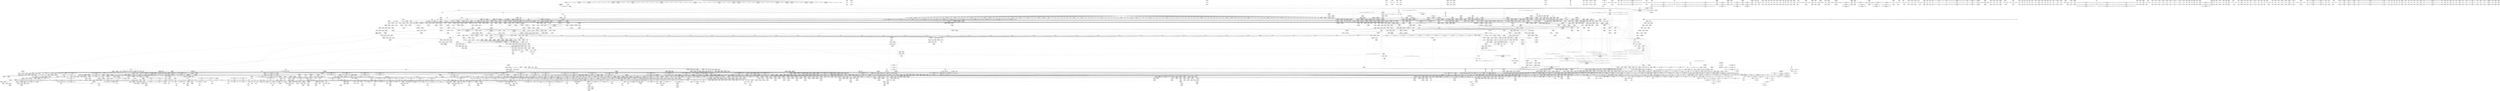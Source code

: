 digraph {
	CE0x541ef60 [shape=record,shape=Mrecord,label="{CE0x541ef60|tomoyo_fill_path_info:_const_len6|security/tomoyo/util.c,668}"]
	CE0x6121f80 [shape=record,shape=Mrecord,label="{CE0x6121f80|VOIDTB_TE:_CE_307,308_}"]
	CE0x7a55fa0 [shape=record,shape=Mrecord,label="{CE0x7a55fa0|VOIDTB_TE:_CE_40,48_|Function::tomoyo_inode_getattr&Arg::dentry::}"]
	CE0x43b7fa0 [shape=record,shape=Mrecord,label="{CE0x43b7fa0|rcu_lock_acquire:_entry|*SummSource*}"]
	CE0x54526d0 [shape=record,shape=Mrecord,label="{CE0x54526d0|tomoyo_const_part_length:_tmp16|security/tomoyo/util.c,627|*SummSource*}"]
	CE0x6233080 [shape=record,shape=Mrecord,label="{CE0x6233080|tomoyo_get_mode:_arrayidx4|security/tomoyo/util.c,983}"]
	CE0x7a2aab0 [shape=record,shape=Mrecord,label="{CE0x7a2aab0|tomoyo_get_mode:_tmp1}"]
	CE0x7afec70 [shape=record,shape=Mrecord,label="{CE0x7afec70|i32_-12|*Constant*}"]
	CE0x65bbc40 [shape=record,shape=Mrecord,label="{CE0x65bbc40|GLOBAL:___llvm_gcov_ctr31133|Global_var:__llvm_gcov_ctr31133}"]
	CE0x602e360 [shape=record,shape=Mrecord,label="{CE0x602e360|i64*_getelementptr_inbounds_(_5_x_i64_,_5_x_i64_*___llvm_gcov_ctr28130,_i64_0,_i64_4)|*Constant*}"]
	CE0x6016890 [shape=record,shape=Mrecord,label="{CE0x6016890|get_current:_tmp|*SummSink*}"]
	CE0x4639f00 [shape=record,shape=Mrecord,label="{CE0x4639f00|i8*_null|*Constant*|*SummSink*}"]
	CE0x65d4820 [shape=record,shape=Mrecord,label="{CE0x65d4820|0:_i8,_array:_GCRE_tomoyo_index2category_constant_39_x_i8_c_00_00_00_00_00_00_00_00_00_00_00_00_00_00_00_00_00_00_00_00_00_00_00_01_01_01_01_01_01_01_01_01_01_01_01_01_01_01_02_,_align_16:_elem_16::|security/tomoyo/util.c,983}"]
	CE0x619cdf0 [shape=record,shape=Mrecord,label="{CE0x619cdf0|tomoyo_path_permission:_if.end}"]
	CE0x7b22040 [shape=record,shape=Mrecord,label="{CE0x7b22040|tomoyo_const_part_length:_cmp21|security/tomoyo/util.c,644|*SummSource*}"]
	CE0x79ef240 [shape=record,shape=Mrecord,label="{CE0x79ef240|tomoyo_add_slash:_tmp9|security/tomoyo/file.c,136|*SummSink*}"]
	CE0x7a2c7c0 [shape=record,shape=Mrecord,label="{CE0x7a2c7c0|tomoyo_domain:_tmp19|security/tomoyo/common.h,1205}"]
	CE0x52d30b0 [shape=record,shape=Mrecord,label="{CE0x52d30b0|VOIDTB_TE:_CE_318,319_}"]
	CE0x5272720 [shape=record,shape=Mrecord,label="{CE0x5272720|tomoyo_path_perm:_if.end22|*SummSink*}"]
	CE0x51b7850 [shape=record,shape=Mrecord,label="{CE0x51b7850|tomoyo_init_request_info:_entry|*SummSink*}"]
	CE0x65b79e0 [shape=record,shape=Mrecord,label="{CE0x65b79e0|__llvm_gcov_indirect_counter_increment:_predecessor|Function::__llvm_gcov_indirect_counter_increment&Arg::predecessor::|*SummSource*}"]
	CE0x519f150 [shape=record,shape=Mrecord,label="{CE0x519f150|tomoyo_get_mode:_if.then|*SummSource*}"]
	CE0x7b4b8d0 [shape=record,shape=Mrecord,label="{CE0x7b4b8d0|i64_23|*Constant*|*SummSink*}"]
	CE0x4600520 [shape=record,shape=Mrecord,label="{CE0x4600520|srcu_read_unlock:_entry|*SummSource*}"]
	CE0x52997c0 [shape=record,shape=Mrecord,label="{CE0x52997c0|tomoyo_path_perm:_if.then20|*SummSource*}"]
	CE0x6074150 [shape=record,shape=Mrecord,label="{CE0x6074150|tomoyo_path_perm:_arrayidx|security/tomoyo/file.c,797}"]
	CE0x5236630 [shape=record,shape=Mrecord,label="{CE0x5236630|VOIDTB_TE:_CE_178,179_}"]
	CE0x6122420 [shape=record,shape=Mrecord,label="{CE0x6122420|VOIDTB_TE:_CE_312,313_}"]
	CE0x639eb60 [shape=record,shape=Mrecord,label="{CE0x639eb60|GLOBAL:_tomoyo_read_lock|*Constant*|*SummSink*}"]
	CE0x6389a70 [shape=record,shape=Mrecord,label="{CE0x6389a70|tomoyo_get_realpath:_tobool|security/tomoyo/file.c,151|*SummSource*}"]
	CE0x5573610 [shape=record,shape=Mrecord,label="{CE0x5573610|tomoyo_add_slash:_if.end|*SummSource*}"]
	CE0x52874c0 [shape=record,shape=Mrecord,label="{CE0x52874c0|i64*_getelementptr_inbounds_(_31_x_i64_,_31_x_i64_*___llvm_gcov_ctr43150,_i64_0,_i64_28)|*Constant*}"]
	CE0x51d84d0 [shape=record,shape=Mrecord,label="{CE0x51d84d0|__llvm_gcov_indirect_counter_increment:_tmp3|*SummSource*}"]
	CE0x64c3f00 [shape=record,shape=Mrecord,label="{CE0x64c3f00|GLOBAL:_tomoyo_supervisor|*Constant*}"]
	CE0x511e900 [shape=record,shape=Mrecord,label="{CE0x511e900|tomoyo_audit_path_log:_tmp2|*SummSink*}"]
	CE0x6090410 [shape=record,shape=Mrecord,label="{CE0x6090410|tomoyo_domain:_tmp3|*SummSource*}"]
	CE0x5f4b290 [shape=record,shape=Mrecord,label="{CE0x5f4b290|i32_92|*Constant*}"]
	CE0x5fa22a0 [shape=record,shape=Mrecord,label="{CE0x5fa22a0|tomoyo_const_part_length:_tmp12|security/tomoyo/util.c,626}"]
	CE0x799b500 [shape=record,shape=Mrecord,label="{CE0x799b500|tomoyo_get_mode:_tmp11|security/tomoyo/util.c,982|*SummSink*}"]
	CE0x52e0ab0 [shape=record,shape=Mrecord,label="{CE0x52e0ab0|__llvm_gcov_indirect_counter_increment:_counters|Function::__llvm_gcov_indirect_counter_increment&Arg::counters::}"]
	CE0x545d150 [shape=record,shape=Mrecord,label="{CE0x545d150|0:_i8,_array:_GCRE_tomoyo_index2category_constant_39_x_i8_c_00_00_00_00_00_00_00_00_00_00_00_00_00_00_00_00_00_00_00_00_00_00_00_01_01_01_01_01_01_01_01_01_01_01_01_01_01_01_02_,_align_16:_elem_23::|security/tomoyo/util.c,983}"]
	CE0x54bb650 [shape=record,shape=Mrecord,label="{CE0x54bb650|tomoyo_add_slash:_buf|Function::tomoyo_add_slash&Arg::buf::|*SummSource*}"]
	CE0x5f507d0 [shape=record,shape=Mrecord,label="{CE0x5f507d0|tomoyo_const_part_length:_sw.bb9}"]
	CE0x64c3b90 [shape=record,shape=Mrecord,label="{CE0x64c3b90|tomoyo_audit_path_log:_call|security/tomoyo/file.c,167|*SummSource*}"]
	CE0x463bb60 [shape=record,shape=Mrecord,label="{CE0x463bb60|i32_49|*Constant*|*SummSource*}"]
	CE0x46197d0 [shape=record,shape=Mrecord,label="{CE0x46197d0|tomoyo_path_permission:_param_type|security/tomoyo/file.c,567|*SummSource*}"]
	CE0x602ca90 [shape=record,shape=Mrecord,label="{CE0x602ca90|_call_void_mcount()_#3}"]
	CE0x539b520 [shape=record,shape=Mrecord,label="{CE0x539b520|i64_12|*Constant*}"]
	CE0x79c3590 [shape=record,shape=Mrecord,label="{CE0x79c3590|i64*_getelementptr_inbounds_(_5_x_i64_,_5_x_i64_*___llvm_gcov_ctr28130,_i64_0,_i64_0)|*Constant*}"]
	CE0x51a83e0 [shape=record,shape=Mrecord,label="{CE0x51a83e0|tomoyo_path_perm:_if.then|*SummSink*}"]
	CE0x61dcf10 [shape=record,shape=Mrecord,label="{CE0x61dcf10|i64*_getelementptr_inbounds_(_31_x_i64_,_31_x_i64_*___llvm_gcov_ctr43150,_i64_0,_i64_4)|*Constant*}"]
	CE0x63eee40 [shape=record,shape=Mrecord,label="{CE0x63eee40|tomoyo_path_perm:_tmp48|security/tomoyo/file.c,828|*SummSink*}"]
	CE0x44701f0 [shape=record,shape=Mrecord,label="{CE0x44701f0|tomoyo_audit_path_log:_tmp4|security/tomoyo/file.c,168|*SummSink*}"]
	CE0x5368210 [shape=record,shape=Mrecord,label="{CE0x5368210|i64_0|*Constant*}"]
	CE0x46b4c60 [shape=record,shape=Mrecord,label="{CE0x46b4c60|i8*_null|*Constant*|*SummSource*}"]
	CE0x60f9780 [shape=record,shape=Mrecord,label="{CE0x60f9780|tomoyo_fill_path_info:_tmp12|security/tomoyo/util.c,667}"]
	CE0x65f4280 [shape=record,shape=Mrecord,label="{CE0x65f4280|__llvm_gcov_indirect_counter_increment:_bb4|*SummSource*}"]
	CE0x60f9990 [shape=record,shape=Mrecord,label="{CE0x60f9990|tomoyo_fill_path_info:_tmp12|security/tomoyo/util.c,667|*SummSink*}"]
	CE0x522d710 [shape=record,shape=Mrecord,label="{CE0x522d710|tomoyo_fill_path_info:_call11|security/tomoyo/util.c,669|*SummSource*}"]
	CE0x639d1a0 [shape=record,shape=Mrecord,label="{CE0x639d1a0|tomoyo_const_part_length:_tmp10|security/tomoyo/util.c,626|*SummSource*}"]
	CE0x46304a0 [shape=record,shape=Mrecord,label="{CE0x46304a0|VOIDTB_TE:_GIE_Function_Attrs:_noredzone_nounwind_optsize_define_internal_zeroext_i1_tomoyo_check_path2_acl(%struct.tomoyo_request_info*_%r,_%struct.tomoyo_acl_info*_%ptr)_#0_entry:_%tmp_load_i64,_i64*_getelementptr_inbounds_(_7_x_i64_,_7_x_i64_*___llvm_gcov_ctr38,_i64_0,_i64_0)_%tmp1_add_i64_%tmp,_1_store_i64_%tmp1,_i64*_getelementptr_inbounds_(_7_x_i64_,_7_x_i64_*___llvm_gcov_ctr38,_i64_0,_i64_0)_br_label_%bb_bb:_preds_%entry_call_void_mcount()_#3_call_void_llvm.dbg.value(metadata_%struct.tomoyo_request_info*_%r,_i64_0,_metadata_!8419,_metadata_!38901),_!dbg_!39766_call_void_llvm.dbg.value(metadata_%struct.tomoyo_acl_info*_%ptr,_i64_0,_metadata_!8420,_metadata_!38901),_!dbg_!39767_call_void_llvm.dbg.value(metadata_%struct.tomoyo_acl_info*_%ptr,_i64_0,_metadata_!8422,_metadata_!38901),_!dbg_!39768_%tmp2_bitcast_%struct.tomoyo_acl_info*_%ptr_to_i8*,_!dbg_!39769_%add.ptr_getelementptr_i8,_i8*_%tmp2,_i64_0,_!dbg_!39770_%tmp3_bitcast_i8*_%add.ptr_to_%struct.tomoyo_path2_acl*,_!dbg_!39771_call_void_llvm.dbg.value(metadata_%struct.tomoyo_path2_acl*_%tmp3,_i64_0,_metadata_!8421,_metadata_!38901),_!dbg_!39772_%perm_getelementptr_inbounds_%struct.tomoyo_path2_acl,_%struct.tomoyo_path2_acl*_%tmp3,_i32_0,_i32_1,_!dbg_!39773_%tmp4_load_i8,_i8*_%perm,_align_1,_!dbg_!39773_%conv_zext_i8_%tmp4_to_i32,_!dbg_!39774_%param_getelementptr_inbounds_%struct.tomoyo_request_info,_%struct.tomoyo_request_info*_%r,_i32_0,_i32_3,_!dbg_!39775_%path2_bitcast_%union.anon.91*_%param_to_%struct.anon.92*,_!dbg_!39776_%operation_getelementptr_inbounds_%struct.anon.92,_%struct.anon.92*_%path2,_i32_0,_i32_2,_!dbg_!39777_%tmp5_load_i8,_i8*_%operation,_align_1,_!dbg_!39777_%conv1_zext_i8_%tmp5_to_i32,_!dbg_!39778_%shl_shl_i32_1,_%conv1,_!dbg_!39779_%and_and_i32_%conv,_%shl,_!dbg_!39780_%tobool_icmp_ne_i32_%and,_0,_!dbg_!39780_%tmp6_select_i1_%tobool,_i64_1,_i64_2,_!dbg_!39781_%tmp7_getelementptr_inbounds_7_x_i64_,_7_x_i64_*___llvm_gcov_ctr38,_i64_0,_i64_%tmp6,_!dbg_!39781_%tmp8_load_i64,_i64*_%tmp7,_!dbg_!39781_%tmp9_add_i64_%tmp8,_1,_!dbg_!39781_store_i64_%tmp9,_i64*_%tmp7,_!dbg_!39781_br_i1_%tobool,_label_%land.lhs.true,_label_%land.end,_!dbg_!39781_land.lhs.true:_preds_%bb_%param2_getelementptr_inbounds_%struct.tomoyo_request_info,_%struct.tomoyo_request_info*_%r,_i32_0,_i32_3,_!dbg_!39782_%path23_bitcast_%union.anon.91*_%param2_to_%struct.anon.92*,_!dbg_!39783_%filename1_getelementptr_inbounds_%struct.anon.92,_%struct.anon.92*_%path23,_i32_0,_i32_0,_!dbg_!39784_%tmp10_load_%struct.tomoyo_path_info*,_%struct.tomoyo_path_info**_%filename1,_align_8,_!dbg_!39784_%name1_getelementptr_inbounds_%struct.tomoyo_path2_acl,_%struct.tomoyo_path2_acl*_%tmp3,_i32_0,_i32_2,_!dbg_!39785_%call_call_%struct.tomoyo_path_info*_tomoyo_compare_name_union(%struct.tomoyo_path_info*_%tmp10,_%struct.tomoyo_name_union*_%name1)_#9,_!dbg_!39786_%tobool4_icmp_ne_%struct.tomoyo_path_info*_%call,_null,_!dbg_!39786_%tmp11_select_i1_%tobool4,_i64_3,_i64_4,_!dbg_!39787_%tmp12_getelementptr_inbounds_7_x_i64_,_7_x_i64_*___llvm_gcov_ctr38,_i64_0,_i64_%tmp11,_!dbg_!39787_%tmp13_load_i64,_i64*_%tmp12,_!dbg_!39787_%tmp14_add_i64_%tmp13,_1,_!dbg_!39787_store_i64_%tmp14,_i64*_%tmp12,_!dbg_!39787_br_i1_%tobool4,_label_%land.rhs,_label_%land.end,_!dbg_!39787_land.rhs:_preds_%land.lhs.true_%tmp15_load_i64,_i64*_getelementptr_inbounds_(_7_x_i64_,_7_x_i64_*___llvm_gcov_ctr38,_i64_0,_i64_5),_!dbg_!39788_%tmp16_add_i64_%tmp15,_1,_!dbg_!39788_store_i64_%tmp16,_i64*_getelementptr_inbounds_(_7_x_i64_,_7_x_i64_*___llvm_gcov_ctr38,_i64_0,_i64_5),_!dbg_!39788_%param5_getelementptr_inbounds_%struct.tomoyo_request_info,_%struct.tomoyo_request_info*_%r,_i32_0,_i32_3,_!dbg_!39790_%path26_bitcast_%union.anon.91*_%param5_to_%struct.anon.92*,_!dbg_!39791_%filename2_getelementptr_inbounds_%struct.anon.92,_%struct.anon.92*_%path26,_i32_0,_i32_1,_!dbg_!39792_%tmp17_load_%struct.tomoyo_path_info*,_%struct.tomoyo_path_info**_%filename2,_align_8,_!dbg_!39792_%name2_getelementptr_inbounds_%struct.tomoyo_path2_acl,_%struct.tomoyo_path2_acl*_%tmp3,_i32_0,_i32_3,_!dbg_!39793_%call7_call_%struct.tomoyo_path_info*_tomoyo_compare_name_union(%struct.tomoyo_path_info*_%tmp17,_%struct.tomoyo_name_union*_%name2)_#9,_!dbg_!39794_%tobool8_icmp_ne_%struct.tomoyo_path_info*_%call7,_null,_!dbg_!39787_br_label_%land.end_land.end:_preds_%land.rhs,_%land.lhs.true,_%bb_%tmp18_phi_i1_false,_%land.lhs.true_,_false,_%bb_,_%tobool8,_%land.rhs_%tmp19_load_i64,_i64*_getelementptr_inbounds_(_7_x_i64_,_7_x_i64_*___llvm_gcov_ctr38,_i64_0,_i64_6),_!dbg_!39795_%tmp20_add_i64_%tmp19,_1,_!dbg_!39795_store_i64_%tmp20,_i64*_getelementptr_inbounds_(_7_x_i64_,_7_x_i64_*___llvm_gcov_ctr38,_i64_0,_i64_6),_!dbg_!39795_ret_i1_%tmp18,_!dbg_!39795_:_elem_0:default:}"]
	CE0x545ae30 [shape=record,shape=Mrecord,label="{CE0x545ae30|tomoyo_path_perm:_if.end26|*SummSink*}"]
	CE0x44ff2d0 [shape=record,shape=Mrecord,label="{CE0x44ff2d0|tomoyo_get_mode:_add|security/tomoyo/util.c,984|*SummSink*}"]
	CE0x471e0a0 [shape=record,shape=Mrecord,label="{CE0x471e0a0|tomoyo_const_part_length:_tmp22|security/tomoyo/util.c,634|*SummSource*}"]
	CE0x479f4f0 [shape=record,shape=Mrecord,label="{CE0x479f4f0|tomoyo_const_part_length:_cmp15|security/tomoyo/util.c,641}"]
	CE0x61a6fd0 [shape=record,shape=Mrecord,label="{CE0x61a6fd0|i64*_getelementptr_inbounds_(_4_x_i64_,_4_x_i64_*___llvm_gcov_ctr24,_i64_0,_i64_3)|*Constant*|*SummSink*}"]
	CE0x612ff10 [shape=record,shape=Mrecord,label="{CE0x612ff10|0:_%struct.tomoyo_obj_info*,_16:_%struct.tomoyo_domain_info*,_24:_%struct.tomoyo_path_info*,_40:_i8,_72:_i8,_75:_i8,_76:_i8,_77:_i8,_:_SCMRE_43,44_}"]
	CE0x46408a0 [shape=record,shape=Mrecord,label="{CE0x46408a0|tomoyo_domain:_tmp4|security/tomoyo/common.h,1205}"]
	CE0x7ab3b20 [shape=record,shape=Mrecord,label="{CE0x7ab3b20|tomoyo_domain:_tmp11|security/tomoyo/common.h,1205}"]
	CE0x639c5d0 [shape=record,shape=Mrecord,label="{CE0x639c5d0|_ret_%struct.task_struct*_%tmp4,_!dbg_!38905|./arch/x86/include/asm/current.h,14|*SummSource*}"]
	CE0x5235fd0 [shape=record,shape=Mrecord,label="{CE0x5235fd0|VOIDTB_TE:_CE_222,223_}"]
	CE0x43b9070 [shape=record,shape=Mrecord,label="{CE0x43b9070|tomoyo_fill_path_info:_tmp3|security/tomoyo/util.c,667|*SummSink*}"]
	CE0x634ecd0 [shape=record,shape=Mrecord,label="{CE0x634ecd0|__llvm_gcov_indirect_counter_increment114:_exit|*SummSource*}"]
	CE0x6530d60 [shape=record,shape=Mrecord,label="{CE0x6530d60|VOIDTB_TE:_CE_158,159_}"]
	CE0x7cd99f0 [shape=record,shape=Mrecord,label="{CE0x7cd99f0|rcu_lock_release:_tmp5|include/linux/rcupdate.h,423|*SummSink*}"]
	CE0x630ba80 [shape=record,shape=Mrecord,label="{CE0x630ba80|tomoyo_fill_path_info:_land.rhs|*SummSource*}"]
	CE0x5236410 [shape=record,shape=Mrecord,label="{CE0x5236410|VOIDTB_TE:_CE_240,248_|Function::tomoyo_inode_getattr&Arg::dentry::}"]
	CE0x799b250 [shape=record,shape=Mrecord,label="{CE0x799b250|tomoyo_get_mode:_tmp11|security/tomoyo/util.c,982}"]
	CE0x46ecd30 [shape=record,shape=Mrecord,label="{CE0x46ecd30|tomoyo_domain:_tmp3}"]
	CE0x46267e0 [shape=record,shape=Mrecord,label="{CE0x46267e0|_call_void_mcount()_#3|*SummSink*}"]
	CE0x5175a70 [shape=record,shape=Mrecord,label="{CE0x5175a70|tomoyo_path_perm:_operation|Function::tomoyo_path_perm&Arg::operation::|*SummSink*}"]
	CE0x6095ab0 [shape=record,shape=Mrecord,label="{CE0x6095ab0|0:_%struct.tomoyo_obj_info*,_16:_%struct.tomoyo_domain_info*,_24:_%struct.tomoyo_path_info*,_40:_i8,_72:_i8,_75:_i8,_76:_i8,_77:_i8,_:_SCMRE_47,48_}"]
	CE0x51317d0 [shape=record,shape=Mrecord,label="{CE0x51317d0|_ret_i32_%retval.0,_!dbg_!38935|security/tomoyo/util.c,988|*SummSource*}"]
	CE0x6340830 [shape=record,shape=Mrecord,label="{CE0x6340830|tomoyo_get_mode:_tmp22|security/tomoyo/util.c,986}"]
	CE0x7cab260 [shape=record,shape=Mrecord,label="{CE0x7cab260|tomoyo_get_mode:_tmp28|security/tomoyo/util.c,988|*SummSource*}"]
	CE0x7b8ead0 [shape=record,shape=Mrecord,label="{CE0x7b8ead0|0:_i8*,_array:_GCRE_tomoyo_path_keyword_external_constant_11_x_i8*_:_elem_6::|security/tomoyo/file.c,167}"]
	CE0x473dfa0 [shape=record,shape=Mrecord,label="{CE0x473dfa0|tomoyo_path_perm:_entry|*SummSink*}"]
	CE0x47475c0 [shape=record,shape=Mrecord,label="{CE0x47475c0|rcu_lock_acquire:_map|Function::rcu_lock_acquire&Arg::map::}"]
	CE0x6333190 [shape=record,shape=Mrecord,label="{CE0x6333190|0:_i8*,_:_SCMRE_14,15_|*MultipleSource*|security/tomoyo/file.c, 794|security/tomoyo/file.c, 792|security/tomoyo/file.c,802}"]
	CE0x7a82970 [shape=record,shape=Mrecord,label="{CE0x7a82970|tomoyo_const_part_length:_tmp35|security/tomoyo/util.c,643}"]
	CE0x51282b0 [shape=record,shape=Mrecord,label="{CE0x51282b0|tomoyo_get_mode:_tmp19|security/tomoyo/util.c,985}"]
	CE0x5fe1220 [shape=record,shape=Mrecord,label="{CE0x5fe1220|128:_i8*,_1208:_%struct.file*,_:_CMRE_3,4_}"]
	CE0x6544150 [shape=record,shape=Mrecord,label="{CE0x6544150|tomoyo_const_part_length:_sw.bb9|*SummSource*}"]
	CE0x6365b30 [shape=record,shape=Mrecord,label="{CE0x6365b30|_call_void_lock_acquire(%struct.lockdep_map*_%map,_i32_0,_i32_0,_i32_2,_i32_0,_%struct.lockdep_map*_null,_i64_ptrtoint_(i8*_blockaddress(_rcu_lock_acquire,_%__here)_to_i64))_#9,_!dbg_!38907|include/linux/rcupdate.h,418}"]
	CE0x613f180 [shape=record,shape=Mrecord,label="{CE0x613f180|tomoyo_path_permission:_tmp15|security/tomoyo/file.c,567|*SummSource*}"]
	CE0x7a1d120 [shape=record,shape=Mrecord,label="{CE0x7a1d120|tomoyo_const_part_length:_tmp44|security/tomoyo/util.c,645}"]
	CE0x53d2980 [shape=record,shape=Mrecord,label="{CE0x53d2980|_call_void_mcount()_#3}"]
	CE0x7cb9320 [shape=record,shape=Mrecord,label="{CE0x7cb9320|tomoyo_path_perm:_tmp42|security/tomoyo/file.c,826|*SummSource*}"]
	CE0x6053fd0 [shape=record,shape=Mrecord,label="{CE0x6053fd0|rcu_lock_release:_entry|*SummSource*}"]
	CE0x6207490 [shape=record,shape=Mrecord,label="{CE0x6207490|i64*_getelementptr_inbounds_(_25_x_i64_,_25_x_i64_*___llvm_gcov_ctr11,_i64_0,_i64_15)|*Constant*|*SummSink*}"]
	CE0x51d3ad0 [shape=record,shape=Mrecord,label="{CE0x51d3ad0|i64*_getelementptr_inbounds_(_5_x_i64_,_5_x_i64_*___llvm_gcov_ctr32134,_i64_0,_i64_0)|*Constant*|*SummSink*}"]
	CE0x6126a00 [shape=record,shape=Mrecord,label="{CE0x6126a00|tomoyo_add_slash:_tmp2|*LoadInst*|security/tomoyo/file.c,131|*SummSink*}"]
	CE0x7a2e3d0 [shape=record,shape=Mrecord,label="{CE0x7a2e3d0|tomoyo_fill_path_info:_conv3|security/tomoyo/util.c,666}"]
	CE0x53e5690 [shape=record,shape=Mrecord,label="{CE0x53e5690|i32_2|*Constant*|*SummSink*}"]
	CE0x7aff1a0 [shape=record,shape=Mrecord,label="{CE0x7aff1a0|tomoyo_path_perm:_error.0}"]
	CE0x7ca2bf0 [shape=record,shape=Mrecord,label="{CE0x7ca2bf0|tomoyo_path_permission:_tmp23|security/tomoyo/file.c,574|*SummSource*}"]
	CE0x463c2c0 [shape=record,shape=Mrecord,label="{CE0x463c2c0|tomoyo_const_part_length:_incdec.ptr|security/tomoyo/util.c,626}"]
	CE0x7acacd0 [shape=record,shape=Mrecord,label="{CE0x7acacd0|VOIDTB_TE:_CE_162,163_}"]
	CE0x60b1a10 [shape=record,shape=Mrecord,label="{CE0x60b1a10|tomoyo_const_part_length:_filename|Function::tomoyo_const_part_length&Arg::filename::|*SummSink*}"]
	CE0x6227950 [shape=record,shape=Mrecord,label="{CE0x6227950|tomoyo_const_part_length:_tmp13|security/tomoyo/util.c,626}"]
	CE0x53dab90 [shape=record,shape=Mrecord,label="{CE0x53dab90|i64**_getelementptr_inbounds_(_3_x_i64*_,_3_x_i64*_*___llvm_gcda_edge_table44,_i64_0,_i64_2)|*Constant*}"]
	CE0x6170fb0 [shape=record,shape=Mrecord,label="{CE0x6170fb0|rcu_lock_release:_tmp3|*SummSource*}"]
	CE0x7b8dca0 [shape=record,shape=Mrecord,label="{CE0x7b8dca0|tomoyo_const_part_length:_tmp13|security/tomoyo/util.c,626|*SummSink*}"]
	CE0x7b58100 [shape=record,shape=Mrecord,label="{CE0x7b58100|tomoyo_const_part_length:_tmp41|security/tomoyo/util.c,644|*SummSink*}"]
	CE0x6340dd0 [shape=record,shape=Mrecord,label="{CE0x6340dd0|i32_5|*Constant*}"]
	CE0x631a4e0 [shape=record,shape=Mrecord,label="{CE0x631a4e0|128:_i8*,_1208:_%struct.file*,_:_CMRE_42,43_}"]
	CE0x602db90 [shape=record,shape=Mrecord,label="{CE0x602db90|tomoyo_get_mode:_tmp3|security/tomoyo/util.c,978}"]
	CE0x6433ba0 [shape=record,shape=Mrecord,label="{CE0x6433ba0|128:_i8*,_1208:_%struct.file*,_:_CMRE_52,56_|*MultipleSource*|security/tomoyo/common.h,1205|security/tomoyo/common.h,1205}"]
	CE0x511e490 [shape=record,shape=Mrecord,label="{CE0x511e490|_ret_void|*SummSource*}"]
	CE0x45d26a0 [shape=record,shape=Mrecord,label="{CE0x45d26a0|i64**_getelementptr_inbounds_(_3_x_i64*_,_3_x_i64*_*___llvm_gcda_edge_table44,_i64_0,_i64_1)|*Constant*|*SummSink*}"]
	CE0x5387c80 [shape=record,shape=Mrecord,label="{CE0x5387c80|i64_0|*Constant*}"]
	CE0x7aa4550 [shape=record,shape=Mrecord,label="{CE0x7aa4550|tomoyo_fill_path_info:_tmp6|security/tomoyo/util.c,667|*SummSink*}"]
	CE0x5fa6100 [shape=record,shape=Mrecord,label="{CE0x5fa6100|tomoyo_fill_path_info:_tmp7|security/tomoyo/util.c,667}"]
	CE0x7b8e030 [shape=record,shape=Mrecord,label="{CE0x7b8e030|tomoyo_audit_path_log:_tmp4|security/tomoyo/file.c,168}"]
	CE0x5282b40 [shape=record,shape=Mrecord,label="{CE0x5282b40|tomoyo_init_request_info:_call|security/tomoyo/util.c,1005}"]
	CE0x6170ef0 [shape=record,shape=Mrecord,label="{CE0x6170ef0|rcu_lock_release:_tmp3}"]
	CE0x53da940 [shape=record,shape=Mrecord,label="{CE0x53da940|srcu_read_unlock:_tmp2|*SummSource*}"]
	CE0x5260a00 [shape=record,shape=Mrecord,label="{CE0x5260a00|_ret_%struct.tomoyo_domain_info*_%tmp23,_!dbg_!38929|security/tomoyo/common.h,1205}"]
	CE0x522de40 [shape=record,shape=Mrecord,label="{CE0x522de40|tomoyo_fill_path_info:_hash|security/tomoyo/util.c,669|*SummSource*}"]
	CE0x53ba050 [shape=record,shape=Mrecord,label="{CE0x53ba050|tomoyo_init_request_info:_tmp9|security/tomoyo/util.c,1006|*SummSource*}"]
	CE0x45667c0 [shape=record,shape=Mrecord,label="{CE0x45667c0|i64*_getelementptr_inbounds_(_2_x_i64_,_2_x_i64_*___llvm_gcov_ctr23,_i64_0,_i64_1)|*Constant*|*SummSink*}"]
	CE0x46d09d0 [shape=record,shape=Mrecord,label="{CE0x46d09d0|i32_2|*Constant*|*SummSource*}"]
	CE0x54d0590 [shape=record,shape=Mrecord,label="{CE0x54d0590|tomoyo_add_slash:_call|security/tomoyo/file.c,136|*SummSink*}"]
	CE0x621f780 [shape=record,shape=Mrecord,label="{CE0x621f780|tomoyo_get_mode:_tmp20|security/tomoyo/util.c,985}"]
	CE0x7b07a10 [shape=record,shape=Mrecord,label="{CE0x7b07a10|tomoyo_get_mode:_tmp9|security/tomoyo/util.c,981}"]
	CE0x7b534d0 [shape=record,shape=Mrecord,label="{CE0x7b534d0|tomoyo_const_part_length:_conv24|security/tomoyo/util.c,644|*SummSource*}"]
	CE0x4662850 [shape=record,shape=Mrecord,label="{CE0x4662850|i64*_getelementptr_inbounds_(_2_x_i64_,_2_x_i64_*___llvm_gcov_ctr32,_i64_0,_i64_0)|*Constant*}"]
	CE0x5fb0f00 [shape=record,shape=Mrecord,label="{CE0x5fb0f00|tomoyo_domain:_tmp23|security/tomoyo/common.h,1205|*SummSink*}"]
	CE0x65c9570 [shape=record,shape=Mrecord,label="{CE0x65c9570|tomoyo_const_part_length:_tmp15|security/tomoyo/util.c,627|*SummSink*}"]
	CE0x62abab0 [shape=record,shape=Mrecord,label="{CE0x62abab0|tomoyo_path_permission:_if.end|*SummSink*}"]
	CE0x630b850 [shape=record,shape=Mrecord,label="{CE0x630b850|tomoyo_read_unlock:_tmp1|*SummSource*}"]
	CE0x7c23520 [shape=record,shape=Mrecord,label="{CE0x7c23520|tomoyo_add_slash:_tmp4|security/tomoyo/file.c,131|*SummSource*}"]
	CE0x7c5cf80 [shape=record,shape=Mrecord,label="{CE0x7c5cf80|0:_i8*,_array:_GCRE_tomoyo_path_keyword_external_constant_11_x_i8*_:_elem_7::|security/tomoyo/file.c,167}"]
	CE0x602dcf0 [shape=record,shape=Mrecord,label="{CE0x602dcf0|tomoyo_get_mode:_tmp3|security/tomoyo/util.c,978|*SummSource*}"]
	CE0x5358510 [shape=record,shape=Mrecord,label="{CE0x5358510|_ret_void,_!dbg_!38908|include/linux/rcupdate.h,424}"]
	CE0x7a4c610 [shape=record,shape=Mrecord,label="{CE0x7a4c610|tomoyo_const_part_length:_bb|*SummSink*}"]
	CE0x47cda80 [shape=record,shape=Mrecord,label="{CE0x47cda80|tomoyo_init_request_info:_call4|security/tomoyo/util.c,1010}"]
	CE0x7cec3a0 [shape=record,shape=Mrecord,label="{CE0x7cec3a0|tomoyo_path_permission:_tmp25|security/tomoyo/file.c,575}"]
	CE0x79b4090 [shape=record,shape=Mrecord,label="{CE0x79b4090|COLLAPSED:_GCMRE___llvm_gcov_ctr31_internal_global_2_x_i64_zeroinitializer:_elem_0:default:}"]
	CE0x799a980 [shape=record,shape=Mrecord,label="{CE0x799a980|tomoyo_get_mode:_tmp2|security/tomoyo/util.c,978|*SummSource*}"]
	CE0x54a71d0 [shape=record,shape=Mrecord,label="{CE0x54a71d0|_call_void_tomoyo_add_slash(%struct.tomoyo_path_info*_%buf)_#9,_!dbg_!38937|security/tomoyo/file.c,810|*SummSink*}"]
	CE0x61a7210 [shape=record,shape=Mrecord,label="{CE0x61a7210|rcu_lock_acquire:_tmp6|*SummSource*}"]
	CE0x7c5d540 [shape=record,shape=Mrecord,label="{CE0x7c5d540|i32_255|*Constant*|*SummSink*}"]
	CE0x519ed80 [shape=record,shape=Mrecord,label="{CE0x519ed80|tomoyo_domain:_tmp22|security/tomoyo/common.h,1205|*SummSource*}"]
	CE0x648dfd0 [shape=record,shape=Mrecord,label="{CE0x648dfd0|VOIDTB_TE:_CE_219,220_}"]
	CE0x7c6cd70 [shape=record,shape=Mrecord,label="{CE0x7c6cd70|i64**_getelementptr_inbounds_(_3_x_i64*_,_3_x_i64*_*___llvm_gcda_edge_table,_i64_0,_i64_2)|*Constant*}"]
	CE0x7a9cfe0 [shape=record,shape=Mrecord,label="{CE0x7a9cfe0|i64*_getelementptr_inbounds_(_6_x_i64_,_6_x_i64_*___llvm_gcov_ctr26,_i64_0,_i64_3)|*Constant*|*SummSink*}"]
	CE0x7cc46a0 [shape=record,shape=Mrecord,label="{CE0x7cc46a0|tomoyo_path_permission:_tmp9|security/tomoyo/file.c,565|*SummSource*}"]
	CE0x4682510 [shape=record,shape=Mrecord,label="{CE0x4682510|tomoyo_path_permission:_tmp17|security/tomoyo/file.c,571|*SummSink*}"]
	CE0x521da70 [shape=record,shape=Mrecord,label="{CE0x521da70|tomoyo_get_mode:_ns|Function::tomoyo_get_mode&Arg::ns::}"]
	CE0x52d2e50 [shape=record,shape=Mrecord,label="{CE0x52d2e50|VOIDTB_TE:_CE_316,317_}"]
	CE0x79eeee0 [shape=record,shape=Mrecord,label="{CE0x79eeee0|tomoyo_add_slash:_tmp9|security/tomoyo/file.c,136}"]
	CE0x4780340 [shape=record,shape=Mrecord,label="{CE0x4780340|GLOBAL:_tomoyo_p2mac|Global_var:tomoyo_p2mac}"]
	CE0x6284520 [shape=record,shape=Mrecord,label="{CE0x6284520|tomoyo_path_perm:_call16|security/tomoyo/file.c,820}"]
	CE0x51e97f0 [shape=record,shape=Mrecord,label="{CE0x51e97f0|i64_0|*Constant*|*SummSource*}"]
	CE0x635f290 [shape=record,shape=Mrecord,label="{CE0x635f290|_ret_void,_!dbg_!38904|security/tomoyo/common.h,1110|*SummSource*}"]
	CE0x52a4d00 [shape=record,shape=Mrecord,label="{CE0x52a4d00|tomoyo_read_lock:_tmp3|*SummSink*}"]
	CE0x632f910 [shape=record,shape=Mrecord,label="{CE0x632f910|tomoyo_get_realpath:_entry|*SummSink*}"]
	CE0x5ff9f20 [shape=record,shape=Mrecord,label="{CE0x5ff9f20|tomoyo_init_request_info:_profile2|security/tomoyo/util.c,1007|*SummSink*}"]
	CE0x532e050 [shape=record,shape=Mrecord,label="{CE0x532e050|tomoyo_domain:_tobool|security/tomoyo/common.h,1205|*SummSink*}"]
	CE0x44d3b40 [shape=record,shape=Mrecord,label="{CE0x44d3b40|tomoyo_domain:_tmp12|security/tomoyo/common.h,1205}"]
	CE0x7a31dc0 [shape=record,shape=Mrecord,label="{CE0x7a31dc0|i8*_undef|*Constant*}"]
	CE0x6505a20 [shape=record,shape=Mrecord,label="{CE0x6505a20|i64*_getelementptr_inbounds_(_25_x_i64_,_25_x_i64_*___llvm_gcov_ctr11,_i64_0,_i64_11)|*Constant*}"]
	CE0x4658cf0 [shape=record,shape=Mrecord,label="{CE0x4658cf0|_ret_i32_%retval.0,_!dbg_!38973|security/tomoyo/file.c,829|*SummSource*}"]
	CE0x79d19b0 [shape=record,shape=Mrecord,label="{CE0x79d19b0|tomoyo_get_mode:_and|security/tomoyo/util.c,987|*SummSink*}"]
	CE0x4661b50 [shape=record,shape=Mrecord,label="{CE0x4661b50|rcu_lock_acquire:_tmp1|*SummSink*}"]
	CE0x65f4400 [shape=record,shape=Mrecord,label="{CE0x65f4400|__llvm_gcov_indirect_counter_increment:_bb4|*SummSink*}"]
	CE0x7b2dc20 [shape=record,shape=Mrecord,label="{CE0x7b2dc20|tomoyo_get_mode:_config|security/tomoyo/util.c,981|*SummSource*}"]
	CE0x51d3020 [shape=record,shape=Mrecord,label="{CE0x51d3020|tomoyo_init_request_info:_tmp1}"]
	CE0x52723f0 [shape=record,shape=Mrecord,label="{CE0x52723f0|tomoyo_read_lock:_tmp1}"]
	CE0x6008800 [shape=record,shape=Mrecord,label="{CE0x6008800|i64_8|*Constant*|*SummSource*}"]
	CE0x79c01a0 [shape=record,shape=Mrecord,label="{CE0x79c01a0|tomoyo_path_permission:_type|security/tomoyo/file.c,563|*SummSink*}"]
	CE0x60e4c10 [shape=record,shape=Mrecord,label="{CE0x60e4c10|i64*_getelementptr_inbounds_(_2_x_i64_,_2_x_i64_*___llvm_gcov_ctr31,_i64_0,_i64_1)|*Constant*}"]
	CE0x6389d60 [shape=record,shape=Mrecord,label="{CE0x6389d60|i64*_getelementptr_inbounds_(_6_x_i64_,_6_x_i64_*___llvm_gcov_ctr25,_i64_0,_i64_3)|*Constant*}"]
	CE0x618dc10 [shape=record,shape=Mrecord,label="{CE0x618dc10|tomoyo_const_part_length:_while.body|*SummSource*}"]
	CE0x479fa90 [shape=record,shape=Mrecord,label="{CE0x479fa90|i64*_getelementptr_inbounds_(_12_x_i64_,_12_x_i64_*___llvm_gcov_ctr31133,_i64_0,_i64_10)|*Constant*}"]
	CE0x6399250 [shape=record,shape=Mrecord,label="{CE0x6399250|_call_void_mcount()_#3}"]
	CE0x639aa00 [shape=record,shape=Mrecord,label="{CE0x639aa00|srcu_read_unlock:_tmp1|*SummSource*}"]
	CE0x638cec0 [shape=record,shape=Mrecord,label="{CE0x638cec0|rcu_lock_release:_tmp1|*SummSink*}"]
	CE0x644d070 [shape=record,shape=Mrecord,label="{CE0x644d070|tomoyo_path_perm:_tmp46|security/tomoyo/file.c,827}"]
	CE0x6007d90 [shape=record,shape=Mrecord,label="{CE0x6007d90|i32_39|*Constant*|*SummSink*}"]
	CE0x615e7f0 [shape=record,shape=Mrecord,label="{CE0x615e7f0|tomoyo_const_part_length:_tmp21|security/tomoyo/util.c,631|*SummSource*}"]
	CE0x64c38a0 [shape=record,shape=Mrecord,label="{CE0x64c38a0|tomoyo_audit_path_log:_tmp7|security/tomoyo/file.c,169|*SummSink*}"]
	CE0x6016220 [shape=record,shape=Mrecord,label="{CE0x6016220|_call_void_mcount()_#3}"]
	CE0x61cded0 [shape=record,shape=Mrecord,label="{CE0x61cded0|tomoyo_path_perm:_tmp24|security/tomoyo/file.c,814|*SummSink*}"]
	CE0x530fc20 [shape=record,shape=Mrecord,label="{CE0x530fc20|tomoyo_const_part_length:_conv2|security/tomoyo/util.c,627|*SummSink*}"]
	CE0x647ba60 [shape=record,shape=Mrecord,label="{CE0x647ba60|i32_48|*Constant*}"]
	CE0x619c920 [shape=record,shape=Mrecord,label="{CE0x619c920|tomoyo_path_permission:_tmp11|security/tomoyo/file.c,565|*SummSource*}"]
	CE0x63673b0 [shape=record,shape=Mrecord,label="{CE0x63673b0|tomoyo_path_permission:_conv3|security/tomoyo/file.c,565}"]
	CE0x52f0820 [shape=record,shape=Mrecord,label="{CE0x52f0820|tomoyo_domain:_bb|*SummSource*}"]
	CE0x62c6f70 [shape=record,shape=Mrecord,label="{CE0x62c6f70|tomoyo_fill_path_info:_tobool|security/tomoyo/util.c,667}"]
	CE0x618cac0 [shape=record,shape=Mrecord,label="{CE0x618cac0|tomoyo_const_part_length:_conv8|security/tomoyo/util.c,632}"]
	CE0x55c8640 [shape=record,shape=Mrecord,label="{CE0x55c8640|0:_i8,_:_GCRE_tomoyo_policy_loaded_global_i8_0,_align_1:_elem_0:default:}"]
	CE0x64b83b0 [shape=record,shape=Mrecord,label="{CE0x64b83b0|COLLAPSED:_GCMRE___llvm_gcov_ctr24_internal_global_4_x_i64_zeroinitializer:_elem_0:default:}"]
	CE0x619b820 [shape=record,shape=Mrecord,label="{CE0x619b820|i32_-1|*Constant*}"]
	CE0x53cebb0 [shape=record,shape=Mrecord,label="{CE0x53cebb0|tomoyo_path_perm:_if.then13|*SummSource*}"]
	CE0x6066440 [shape=record,shape=Mrecord,label="{CE0x6066440|tomoyo_path_perm:_bb}"]
	CE0x452d6a0 [shape=record,shape=Mrecord,label="{CE0x452d6a0|tomoyo_const_part_length:_if.then|*SummSink*}"]
	CE0x7b4cb80 [shape=record,shape=Mrecord,label="{CE0x7b4cb80|tomoyo_const_part_length:_tmp39|security/tomoyo/util.c,644|*SummSource*}"]
	CE0x6355ff0 [shape=record,shape=Mrecord,label="{CE0x6355ff0|tomoyo_path_perm:_frombool|security/tomoyo/file.c,800|*SummSource*}"]
	CE0x46b6c80 [shape=record,shape=Mrecord,label="{CE0x46b6c80|GLOBAL:___llvm_gcov_global_state_pred45|Global_var:__llvm_gcov_global_state_pred45}"]
	CE0x5221980 [shape=record,shape=Mrecord,label="{CE0x5221980|rcu_lock_acquire:_bb|*SummSink*}"]
	CE0x65e22d0 [shape=record,shape=Mrecord,label="{CE0x65e22d0|tomoyo_path_perm:_tmp41|security/tomoyo/file.c,824|*SummSource*}"]
	CE0x5128ea0 [shape=record,shape=Mrecord,label="{CE0x5128ea0|tomoyo_const_part_length:_tmp24|security/tomoyo/util.c,640}"]
	CE0x6083140 [shape=record,shape=Mrecord,label="{CE0x6083140|i32_50|*Constant*|*SummSource*}"]
	CE0x5368710 [shape=record,shape=Mrecord,label="{CE0x5368710|tomoyo_path_perm:_if.end|*SummSink*}"]
	CE0x4649560 [shape=record,shape=Mrecord,label="{CE0x4649560|i64*_getelementptr_inbounds_(_25_x_i64_,_25_x_i64_*___llvm_gcov_ctr11,_i64_0,_i64_3)|*Constant*|*SummSource*}"]
	CE0x63ab330 [shape=record,shape=Mrecord,label="{CE0x63ab330|__llvm_gcov_indirect_counter_increment:_tmp1|*SummSink*}"]
	CE0x62a7700 [shape=record,shape=Mrecord,label="{CE0x62a7700|0:_i8,_array:_GCRE_tomoyo_index2category_constant_39_x_i8_c_00_00_00_00_00_00_00_00_00_00_00_00_00_00_00_00_00_00_00_00_00_00_00_01_01_01_01_01_01_01_01_01_01_01_01_01_01_01_02_,_align_16:_elem_27::|security/tomoyo/util.c,983}"]
	CE0x7b8dd10 [shape=record,shape=Mrecord,label="{CE0x7b8dd10|i32_0|*Constant*}"]
	CE0x5feb120 [shape=record,shape=Mrecord,label="{CE0x5feb120|tomoyo_get_realpath:_tmp6|security/tomoyo/file.c,151|*SummSink*}"]
	CE0x51dc740 [shape=record,shape=Mrecord,label="{CE0x51dc740|0:_%struct.tomoyo_obj_info*,_16:_%struct.tomoyo_domain_info*,_24:_%struct.tomoyo_path_info*,_40:_i8,_72:_i8,_75:_i8,_76:_i8,_77:_i8,_:_SCMRE_40,41_}"]
	CE0x514de00 [shape=record,shape=Mrecord,label="{CE0x514de00|tomoyo_fill_path_info:_frombool10|security/tomoyo/util.c,668}"]
	CE0x648e970 [shape=record,shape=Mrecord,label="{CE0x648e970|rcu_lock_acquire:_indirectgoto|*SummSink*}"]
	CE0x6464320 [shape=record,shape=Mrecord,label="{CE0x6464320|__llvm_gcov_indirect_counter_increment:_tmp}"]
	CE0x7c991b0 [shape=record,shape=Mrecord,label="{CE0x7c991b0|GLOBAL:_tomoyo_encode|*Constant*|*SummSink*}"]
	CE0x63ac500 [shape=record,shape=Mrecord,label="{CE0x63ac500|tomoyo_path_perm:_tmp16|security/tomoyo/file.c,804|*SummSink*}"]
	CE0x7aada90 [shape=record,shape=Mrecord,label="{CE0x7aada90|i64*_getelementptr_inbounds_(_11_x_i64_,_11_x_i64_*___llvm_gcov_ctr54147,_i64_0,_i64_0)|*Constant*|*SummSink*}"]
	CE0x5272380 [shape=record,shape=Mrecord,label="{CE0x5272380|i64*_getelementptr_inbounds_(_2_x_i64_,_2_x_i64_*___llvm_gcov_ctr22,_i64_0,_i64_1)|*Constant*|*SummSink*}"]
	CE0x7a2abd0 [shape=record,shape=Mrecord,label="{CE0x7a2abd0|_call_void_mcount()_#3}"]
	CE0x5128a60 [shape=record,shape=Mrecord,label="{CE0x5128a60|GLOBAL:_tomoyo_path_keyword|Global_var:tomoyo_path_keyword|*SummSource*}"]
	CE0x6122f00 [shape=record,shape=Mrecord,label="{CE0x6122f00|VOIDTB_TE:_CE_264,272_|Function::tomoyo_inode_getattr&Arg::dentry::}"]
	CE0x5fead00 [shape=record,shape=Mrecord,label="{CE0x5fead00|tomoyo_get_realpath:_tmp5|security/tomoyo/file.c,151|*SummSink*}"]
	CE0x6589340 [shape=record,shape=Mrecord,label="{CE0x6589340|tomoyo_fill_path_info:_tmp7|security/tomoyo/util.c,667}"]
	CE0x46ecb40 [shape=record,shape=Mrecord,label="{CE0x46ecb40|tomoyo_domain:_tmp2|*SummSink*}"]
	CE0x602c650 [shape=record,shape=Mrecord,label="{CE0x602c650|tomoyo_get_mode:_if.then}"]
	CE0x53d9f60 [shape=record,shape=Mrecord,label="{CE0x53d9f60|tomoyo_audit_path_log:_param1|security/tomoyo/file.c,169|*SummSource*}"]
	CE0x6127470 [shape=record,shape=Mrecord,label="{CE0x6127470|i64*_null|*Constant*}"]
	CE0x7acb4c0 [shape=record,shape=Mrecord,label="{CE0x7acb4c0|VOIDTB_TE:_CE_201,202_}"]
	CE0x65890e0 [shape=record,shape=Mrecord,label="{CE0x65890e0|tomoyo_fill_path_info:_tmp6|security/tomoyo/util.c,667}"]
	CE0x7a2a6a0 [shape=record,shape=Mrecord,label="{CE0x7a2a6a0|tomoyo_const_part_length:_tmp6|security/tomoyo/util.c,625|*SummSource*}"]
	CE0x6053ae0 [shape=record,shape=Mrecord,label="{CE0x6053ae0|COLLAPSED:_GCMRE___llvm_gcov_ctr32_internal_global_2_x_i64_zeroinitializer:_elem_0:default:}"]
	CE0x47803b0 [shape=record,shape=Mrecord,label="{CE0x47803b0|tomoyo_path_perm:_tmp5|security/tomoyo/file.c,789}"]
	CE0x60068c0 [shape=record,shape=Mrecord,label="{CE0x60068c0|i64*_getelementptr_inbounds_(_4_x_i64_,_4_x_i64_*___llvm_gcov_ctr33,_i64_0,_i64_3)|*Constant*}"]
	CE0x64fa8a0 [shape=record,shape=Mrecord,label="{CE0x64fa8a0|i64*_getelementptr_inbounds_(_31_x_i64_,_31_x_i64_*___llvm_gcov_ctr43150,_i64_0,_i64_21)|*Constant*|*SummSource*}"]
	CE0x647b730 [shape=record,shape=Mrecord,label="{CE0x647b730|tomoyo_audit_path_log:_tmp}"]
	CE0x456ec20 [shape=record,shape=Mrecord,label="{CE0x456ec20|tomoyo_audit_path_log:_filename|security/tomoyo/file.c,169|*SummSink*}"]
	CE0x6053a70 [shape=record,shape=Mrecord,label="{CE0x6053a70|srcu_read_unlock:_tmp}"]
	CE0x6326120 [shape=record,shape=Mrecord,label="{CE0x6326120|tomoyo_path_perm:_tmp4|security/tomoyo/file.c,788|*SummSink*}"]
	CE0x610b780 [shape=record,shape=Mrecord,label="{CE0x610b780|tomoyo_path_permission:_cmp|security/tomoyo/file.c,565}"]
	CE0x559d9e0 [shape=record,shape=Mrecord,label="{CE0x559d9e0|tomoyo_get_mode:_tmp14|security/tomoyo/util.c,983}"]
	CE0x541f590 [shape=record,shape=Mrecord,label="{CE0x541f590|tomoyo_get_mode:_tmp24|security/tomoyo/util.c,986}"]
	CE0x619aeb0 [shape=record,shape=Mrecord,label="{CE0x619aeb0|rcu_lock_acquire:_tmp7}"]
	CE0x656f950 [shape=record,shape=Mrecord,label="{CE0x656f950|tomoyo_fill_path_info:_entry}"]
	CE0x51b7970 [shape=record,shape=Mrecord,label="{CE0x51b7970|tomoyo_init_request_info:_r|Function::tomoyo_init_request_info&Arg::r::}"]
	CE0x63233e0 [shape=record,shape=Mrecord,label="{CE0x63233e0|GLOBAL:___llvm_gcov_ctr31133|Global_var:__llvm_gcov_ctr31133|*SummSource*}"]
	CE0x7b57e20 [shape=record,shape=Mrecord,label="{CE0x7b57e20|tomoyo_const_part_length:_tmp41|security/tomoyo/util.c,644}"]
	CE0x5264a20 [shape=record,shape=Mrecord,label="{CE0x5264a20|tomoyo_init_request_info:_type|security/tomoyo/util.c,1009|*SummSource*}"]
	CE0x5240910 [shape=record,shape=Mrecord,label="{CE0x5240910|tomoyo_path_permission:_tmp19|security/tomoyo/file.c,573|*SummSource*}"]
	CE0x62dd190 [shape=record,shape=Mrecord,label="{CE0x62dd190|GLOBAL:___srcu_read_unlock|*Constant*|*SummSource*}"]
	CE0x62144f0 [shape=record,shape=Mrecord,label="{CE0x62144f0|_call_void_lock_acquire(%struct.lockdep_map*_%map,_i32_0,_i32_0,_i32_2,_i32_0,_%struct.lockdep_map*_null,_i64_ptrtoint_(i8*_blockaddress(_rcu_lock_acquire,_%__here)_to_i64))_#9,_!dbg_!38907|include/linux/rcupdate.h,418|*SummSink*}"]
	CE0x51b7af0 [shape=record,shape=Mrecord,label="{CE0x51b7af0|tomoyo_path_perm:_call|security/tomoyo/file.c,797}"]
	CE0x5376dd0 [shape=record,shape=Mrecord,label="{CE0x5376dd0|tomoyo_path_perm:_if.then5|*SummSource*}"]
	CE0x7c240b0 [shape=record,shape=Mrecord,label="{CE0x7c240b0|tomoyo_add_slash:_tmp6|security/tomoyo/file.c,131}"]
	CE0x621bbf0 [shape=record,shape=Mrecord,label="{CE0x621bbf0|GLOBAL:_tomoyo_fill_path_info|*Constant*|*SummSource*}"]
	CE0x64db1d0 [shape=record,shape=Mrecord,label="{CE0x64db1d0|tomoyo_get_realpath:_if.then|*SummSource*}"]
	CE0x52f2320 [shape=record,shape=Mrecord,label="{CE0x52f2320|i64*_getelementptr_inbounds_(_5_x_i64_,_5_x_i64_*___llvm_gcov_ctr32134,_i64_0,_i64_4)|*Constant*|*SummSink*}"]
	CE0x63de1f0 [shape=record,shape=Mrecord,label="{CE0x63de1f0|tomoyo_path_perm:_obj7|security/tomoyo/file.c,806|*SummSink*}"]
	CE0x5feae60 [shape=record,shape=Mrecord,label="{CE0x5feae60|tomoyo_get_realpath:_tmp6|security/tomoyo/file.c,151}"]
	CE0x6145a50 [shape=record,shape=Mrecord,label="{CE0x6145a50|i64_4|*Constant*}"]
	CE0x7a298e0 [shape=record,shape=Mrecord,label="{CE0x7a298e0|GLOBAL:_srcu_read_unlock|*Constant*|*SummSink*}"]
	CE0x7a182b0 [shape=record,shape=Mrecord,label="{CE0x7a182b0|tomoyo_path_perm:_tmp42|security/tomoyo/file.c,826|*SummSink*}"]
	CE0x65cc780 [shape=record,shape=Mrecord,label="{CE0x65cc780|GLOBAL:_tomoyo_const_part_length|*Constant*|*SummSource*}"]
	CE0x52aa5b0 [shape=record,shape=Mrecord,label="{CE0x52aa5b0|tomoyo_fill_path_info:_is_patterned|security/tomoyo/util.c,668}"]
	CE0x4472a00 [shape=record,shape=Mrecord,label="{CE0x4472a00|tomoyo_inode_getattr:_dentry2|security/tomoyo/tomoyo.c,149|*SummSink*}"]
	CE0x61ce4c0 [shape=record,shape=Mrecord,label="{CE0x61ce4c0|i64*_getelementptr_inbounds_(_25_x_i64_,_25_x_i64_*___llvm_gcov_ctr11,_i64_0,_i64_14)|*Constant*}"]
	CE0x6400e40 [shape=record,shape=Mrecord,label="{CE0x6400e40|tomoyo_path_perm:_conv8|security/tomoyo/file.c,807|*SummSource*}"]
	CE0x7af7580 [shape=record,shape=Mrecord,label="{CE0x7af7580|__llvm_gcov_indirect_counter_increment:_tmp5|*SummSource*}"]
	CE0x5fe1540 [shape=record,shape=Mrecord,label="{CE0x5fe1540|COLLAPSED:_GCMRE___llvm_gcov_ctr31133_internal_global_12_x_i64_zeroinitializer:_elem_0:default:}"]
	CE0x62dc3b0 [shape=record,shape=Mrecord,label="{CE0x62dc3b0|tomoyo_path_perm:_cmp1|security/tomoyo/file.c,800}"]
	CE0x625aed0 [shape=record,shape=Mrecord,label="{CE0x625aed0|tomoyo_fill_path_info:_entry}"]
	CE0x639ac50 [shape=record,shape=Mrecord,label="{CE0x639ac50|tomoyo_const_part_length:_while.body|*SummSink*}"]
	CE0x7cc3900 [shape=record,shape=Mrecord,label="{CE0x7cc3900|tomoyo_get_mode:_cmp|security/tomoyo/util.c,982|*SummSink*}"]
	CE0x7acb720 [shape=record,shape=Mrecord,label="{CE0x7acb720|VOIDTB_TE:_CE_203,204_}"]
	CE0x65e2090 [shape=record,shape=Mrecord,label="{CE0x65e2090|tomoyo_path_perm:_name23|security/tomoyo/file.c,824|*SummSink*}"]
	CE0x6538980 [shape=record,shape=Mrecord,label="{CE0x6538980|tomoyo_path_perm:_tmp51|security/tomoyo/file.c,829|*SummSource*}"]
	CE0x7a7f1b0 [shape=record,shape=Mrecord,label="{CE0x7a7f1b0|tomoyo_fill_path_info:_tmp7|security/tomoyo/util.c,667|*SummSink*}"]
	CE0x6319d60 [shape=record,shape=Mrecord,label="{CE0x6319d60|128:_i8*,_1208:_%struct.file*,_:_CMRE_36,37_}"]
	CE0x7b2e480 [shape=record,shape=Mrecord,label="{CE0x7b2e480|i64*_getelementptr_inbounds_(_11_x_i64_,_11_x_i64_*___llvm_gcov_ctr54147,_i64_0,_i64_6)|*Constant*|*SummSource*}"]
	CE0x463a090 [shape=record,shape=Mrecord,label="{CE0x463a090|tomoyo_path_perm:_target|Function::tomoyo_path_perm&Arg::target::|*SummSource*}"]
	CE0x4747460 [shape=record,shape=Mrecord,label="{CE0x4747460|_ret_void,_!dbg_!38908|include/linux/rcupdate.h,419|*SummSink*}"]
	CE0x604f340 [shape=record,shape=Mrecord,label="{CE0x604f340|tomoyo_path_perm:_tmp11|security/tomoyo/file.c,797|*SummSource*}"]
	CE0x4783480 [shape=record,shape=Mrecord,label="{CE0x4783480|tomoyo_get_realpath:_path|Function::tomoyo_get_realpath&Arg::path::|*SummSink*}"]
	CE0x638ca10 [shape=record,shape=Mrecord,label="{CE0x638ca10|%struct.lockdep_map*_null|*Constant*|*SummSource*}"]
	CE0x60f9c20 [shape=record,shape=Mrecord,label="{CE0x60f9c20|tomoyo_fill_path_info:_is_dir|security/tomoyo/util.c,667}"]
	CE0x4630310 [shape=record,shape=Mrecord,label="{CE0x4630310|i64*_getelementptr_inbounds_(_25_x_i64_,_25_x_i64_*___llvm_gcov_ctr11,_i64_0,_i64_0)|*Constant*|*SummSource*}"]
	CE0x6050af0 [shape=record,shape=Mrecord,label="{CE0x6050af0|0:_%struct.tomoyo_obj_info*,_16:_%struct.tomoyo_domain_info*,_24:_%struct.tomoyo_path_info*,_40:_i8,_72:_i8,_75:_i8,_76:_i8,_77:_i8,_:_SCMRE_55,56_}"]
	CE0x52aa390 [shape=record,shape=Mrecord,label="{CE0x52aa390|tomoyo_fill_path_info:_cmp8|security/tomoyo/util.c,668|*SummSink*}"]
	CE0x5131c70 [shape=record,shape=Mrecord,label="{CE0x5131c70|tomoyo_init_request_info:_mode|security/tomoyo/util.c,1010|*SummSource*}"]
	CE0x54bba20 [shape=record,shape=Mrecord,label="{CE0x54bba20|_ret_void,_!dbg_!38913|security/tomoyo/file.c,138}"]
	CE0x6072340 [shape=record,shape=Mrecord,label="{CE0x6072340|_ret_void,_!dbg_!38929|security/tomoyo/util.c,670}"]
	CE0x7c442b0 [shape=record,shape=Mrecord,label="{CE0x7c442b0|tomoyo_add_slash:_tmp6|security/tomoyo/file.c,131|*SummSource*}"]
	CE0x5fea7a0 [shape=record,shape=Mrecord,label="{CE0x5fea7a0|tomoyo_init_request_info:_tmp13|*LoadInst*|security/tomoyo/util.c,1011|*SummSink*}"]
	CE0x51b7c00 [shape=record,shape=Mrecord,label="{CE0x51b7c00|tomoyo_path_perm:_call|security/tomoyo/file.c,797|*SummSource*}"]
	CE0x64b8340 [shape=record,shape=Mrecord,label="{CE0x64b8340|rcu_lock_acquire:_tmp}"]
	CE0x53556a0 [shape=record,shape=Mrecord,label="{CE0x53556a0|128:_i8*,_1208:_%struct.file*,_:_CMRE_96,104_|*MultipleSource*|security/tomoyo/common.h,1205|security/tomoyo/common.h,1205}"]
	CE0x64faa30 [shape=record,shape=Mrecord,label="{CE0x64faa30|tomoyo_const_part_length:_tmp34|security/tomoyo/util.c,642|*SummSink*}"]
	CE0x5272620 [shape=record,shape=Mrecord,label="{CE0x5272620|tomoyo_read_lock:_tmp1|*SummSink*}"]
	CE0x65cc9d0 [shape=record,shape=Mrecord,label="{CE0x65cc9d0|tomoyo_const_part_length:_entry}"]
	CE0x601d4d0 [shape=record,shape=Mrecord,label="{CE0x601d4d0|0:_i8,_array:_GCR_tomoyo_p2mac_internal_constant_11_x_i8_c_00_01_01_01_03_04_06_09_0A_13_15_,_align_1:_elem_6::|security/tomoyo/file.c,797}"]
	CE0x6061560 [shape=record,shape=Mrecord,label="{CE0x6061560|tomoyo_const_part_length:_tmp11|security/tomoyo/util.c,626|*SummSource*}"]
	CE0x7a9d440 [shape=record,shape=Mrecord,label="{CE0x7a9d440|i64*_getelementptr_inbounds_(_6_x_i64_,_6_x_i64_*___llvm_gcov_ctr26,_i64_0,_i64_3)|*Constant*}"]
	CE0x5fa2e10 [shape=record,shape=Mrecord,label="{CE0x5fa2e10|tomoyo_const_part_length:_tmp20|security/tomoyo/util.c,628|*SummSink*}"]
	CE0x52bc1a0 [shape=record,shape=Mrecord,label="{CE0x52bc1a0|srcu_read_lock:_tmp1|*SummSource*}"]
	CE0x62dcc60 [shape=record,shape=Mrecord,label="{CE0x62dcc60|GLOBAL:___srcu_read_unlock|*Constant*}"]
	CE0x521d800 [shape=record,shape=Mrecord,label="{CE0x521d800|tomoyo_get_mode:_entry|*SummSink*}"]
	CE0x51d8010 [shape=record,shape=Mrecord,label="{CE0x51d8010|i64*_null|*Constant*|*SummSource*}"]
	CE0x653ccc0 [shape=record,shape=Mrecord,label="{CE0x653ccc0|i64*_getelementptr_inbounds_(_12_x_i64_,_12_x_i64_*___llvm_gcov_ctr31133,_i64_0,_i64_10)|*Constant*}"]
	CE0x602c520 [shape=record,shape=Mrecord,label="{CE0x602c520|tomoyo_get_mode:_bb}"]
	CE0x64c3d00 [shape=record,shape=Mrecord,label="{CE0x64c3d00|tomoyo_audit_path_log:_call|security/tomoyo/file.c,167|*SummSink*}"]
	CE0x65308c0 [shape=record,shape=Mrecord,label="{CE0x65308c0|VOIDTB_TE:_CE_200,201_}"]
	CE0x7a19e30 [shape=record,shape=Mrecord,label="{CE0x7a19e30|tomoyo_path_perm:_tmp37|security/tomoyo/file.c,822|*SummSource*}"]
	CE0x60f42b0 [shape=record,shape=Mrecord,label="{CE0x60f42b0|0:_%struct.tomoyo_obj_info*,_16:_%struct.tomoyo_domain_info*,_24:_%struct.tomoyo_path_info*,_40:_i8,_72:_i8,_75:_i8,_76:_i8,_77:_i8,_:_SCMRE_34,35_}"]
	CE0x469c110 [shape=record,shape=Mrecord,label="{CE0x469c110|tomoyo_const_part_length:_if.then5|*SummSink*}"]
	CE0x639ed30 [shape=record,shape=Mrecord,label="{CE0x639ed30|tomoyo_read_lock:_entry|*SummSource*}"]
	CE0x621b180 [shape=record,shape=Mrecord,label="{CE0x621b180|tomoyo_path_perm:_tmp31|security/tomoyo/file.c,816}"]
	CE0x5371240 [shape=record,shape=Mrecord,label="{CE0x5371240|tomoyo_init_request_info:_if.end|*SummSink*}"]
	CE0x7b4c670 [shape=record,shape=Mrecord,label="{CE0x7b4c670|tomoyo_const_part_length:_tmp38|security/tomoyo/util.c,644|*SummSource*}"]
	CE0x7c90f90 [shape=record,shape=Mrecord,label="{CE0x7c90f90|tomoyo_get_mode:_if.end9|*SummSink*}"]
	CE0x61a2660 [shape=record,shape=Mrecord,label="{CE0x61a2660|GLOBAL:_rcu_lock_release|*Constant*}"]
	CE0x64b7a70 [shape=record,shape=Mrecord,label="{CE0x64b7a70|rcu_lock_acquire:_tmp3}"]
	CE0x52301b0 [shape=record,shape=Mrecord,label="{CE0x52301b0|COLLAPSED:_GCRE_current_task_external_global_%struct.task_struct*:_elem_0::|security/tomoyo/common.h,1205}"]
	CE0x61a4f60 [shape=record,shape=Mrecord,label="{CE0x61a4f60|128:_i8*,_1208:_%struct.file*,_:_CMRE_33,34_}"]
	CE0x61bdf70 [shape=record,shape=Mrecord,label="{CE0x61bdf70|rcu_lock_acquire:___here|*SummSource*}"]
	CE0x51fa240 [shape=record,shape=Mrecord,label="{CE0x51fa240|tomoyo_const_part_length:_tmp35|security/tomoyo/util.c,643|*SummSink*}"]
	CE0x6099d40 [shape=record,shape=Mrecord,label="{CE0x6099d40|tomoyo_const_part_length:_tmp25|security/tomoyo/util.c,641}"]
	CE0x6007f90 [shape=record,shape=Mrecord,label="{CE0x6007f90|tomoyo_get_mode:_conv10|security/tomoyo/util.c,985|*SummSource*}"]
	CE0x5264870 [shape=record,shape=Mrecord,label="{CE0x5264870|i32_10|*Constant*|*SummSource*}"]
	CE0x79d0c20 [shape=record,shape=Mrecord,label="{CE0x79d0c20|tomoyo_get_mode:_tmp26|security/tomoyo/util.c,987|*SummSink*}"]
	CE0x609a730 [shape=record,shape=Mrecord,label="{CE0x609a730|0:_i64*,_array:_GCR___llvm_gcda_edge_table44_internal_unnamed_addr_constant_3_x_i64*_i64*_getelementptr_inbounds_(_31_x_i64_,_31_x_i64_*___llvm_gcov_ctr43150,_i64_0,_i64_10),_i64*_getelementptr_inbounds_(_31_x_i64_,_31_x_i64_*___llvm_gcov_ctr43150,_i64_0,_i64_11),_i64*_getelementptr_inbounds_(_31_x_i64_,_31_x_i64_*___llvm_gcov_ctr43150,_i64_0,_i64_15)_:_elem_0::}"]
	CE0x52a4f30 [shape=record,shape=Mrecord,label="{CE0x52a4f30|_call_void_mcount()_#3}"]
	CE0x64d1f20 [shape=record,shape=Mrecord,label="{CE0x64d1f20|tomoyo_domain:_entry}"]
	CE0x53228e0 [shape=record,shape=Mrecord,label="{CE0x53228e0|get_current:_tmp|*SummSource*}"]
	CE0x559e5c0 [shape=record,shape=Mrecord,label="{CE0x559e5c0|tomoyo_fill_path_info:_idxprom|security/tomoyo/util.c,667}"]
	CE0x64f1390 [shape=record,shape=Mrecord,label="{CE0x64f1390|tomoyo_path_perm:_name21|security/tomoyo/file.c,822|*SummSource*}"]
	CE0x7a4b720 [shape=record,shape=Mrecord,label="{CE0x7a4b720|tomoyo_const_part_length:_add29|security/tomoyo/util.c,646|*SummSink*}"]
	CE0x521c4d0 [shape=record,shape=Mrecord,label="{CE0x521c4d0|tomoyo_init_request_info:_tmp11|security/tomoyo/util.c,1007|*SummSource*}"]
	CE0x63cca10 [shape=record,shape=Mrecord,label="{CE0x63cca10|tomoyo_path_perm:_tmp19|security/tomoyo/file.c,805}"]
	CE0x640c670 [shape=record,shape=Mrecord,label="{CE0x640c670|__llvm_gcov_indirect_counter_increment:_predecessor|Function::__llvm_gcov_indirect_counter_increment&Arg::predecessor::}"]
	CE0x6141210 [shape=record,shape=Mrecord,label="{CE0x6141210|COLLAPSED:_GCMRE___llvm_gcov_ctr22_internal_global_2_x_i64_zeroinitializer:_elem_0:default:}"]
	CE0x52ac270 [shape=record,shape=Mrecord,label="{CE0x52ac270|tomoyo_init_request_info:_tmp3|security/tomoyo/util.c,1004|*SummSink*}"]
	CE0x615f3b0 [shape=record,shape=Mrecord,label="{CE0x615f3b0|%struct.task_struct*_(%struct.task_struct**)*_asm_movq_%gs:$_1:P_,$0_,_r,im,_dirflag_,_fpsr_,_flags_}"]
	CE0x7a2a9b0 [shape=record,shape=Mrecord,label="{CE0x7a2a9b0|GLOBAL:___llvm_gcov_ctr43150|Global_var:__llvm_gcov_ctr43150|*SummSink*}"]
	CE0x53ce530 [shape=record,shape=Mrecord,label="{CE0x53ce530|tomoyo_init_request_info:_domain1|security/tomoyo/util.c,1006|*SummSource*}"]
	CE0x53cea20 [shape=record,shape=Mrecord,label="{CE0x53cea20|i32_4|*Constant*}"]
	CE0x648e230 [shape=record,shape=Mrecord,label="{CE0x648e230|get_current:_tmp1|*SummSink*}"]
	CE0x61bde90 [shape=record,shape=Mrecord,label="{CE0x61bde90|rcu_lock_acquire:___here}"]
	CE0x648e8e0 [shape=record,shape=Mrecord,label="{CE0x648e8e0|rcu_lock_acquire:_indirectgoto|*SummSource*}"]
	CE0x5fecf40 [shape=record,shape=Mrecord,label="{CE0x5fecf40|__llvm_gcov_indirect_counter_increment:_bb|*SummSource*}"]
	CE0x64623e0 [shape=record,shape=Mrecord,label="{CE0x64623e0|_call_void_tomoyo_check_acl(%struct.tomoyo_request_info*_%r,_i1_(%struct.tomoyo_request_info*,_%struct.tomoyo_acl_info*)*_tomoyo_check_path_acl)_#9,_!dbg_!38935|security/tomoyo/file.c,571|*SummSink*}"]
	CE0x64c3200 [shape=record,shape=Mrecord,label="{CE0x64c3200|tomoyo_audit_path_log:_name|security/tomoyo/file.c,169|*SummSource*}"]
	CE0x7ab3d80 [shape=record,shape=Mrecord,label="{CE0x7ab3d80|tomoyo_domain:_tmp11|security/tomoyo/common.h,1205|*SummSink*}"]
	CE0x52503f0 [shape=record,shape=Mrecord,label="{CE0x52503f0|0:_i8*,_array:_GCRE_tomoyo_path_keyword_external_constant_11_x_i8*_:_elem_5::|security/tomoyo/file.c,167}"]
	CE0x53da8d0 [shape=record,shape=Mrecord,label="{CE0x53da8d0|srcu_read_unlock:_tmp2}"]
	CE0x5235a10 [shape=record,shape=Mrecord,label="{CE0x5235a10|VOIDTB_TE:_CE_182,183_}"]
	CE0x6207810 [shape=record,shape=Mrecord,label="{CE0x6207810|tomoyo_path_perm:_tmp30|security/tomoyo/file.c,816|*SummSource*}"]
	CE0x522d870 [shape=record,shape=Mrecord,label="{CE0x522d870|tomoyo_fill_path_info:_call11|security/tomoyo/util.c,669|*SummSink*}"]
	CE0x639acf0 [shape=record,shape=Mrecord,label="{CE0x639acf0|tomoyo_const_part_length:_sw.bb}"]
	CE0x601dae0 [shape=record,shape=Mrecord,label="{CE0x601dae0|tomoyo_path_perm:_bb|*SummSink*}"]
	CE0x6387d70 [shape=record,shape=Mrecord,label="{CE0x6387d70|tomoyo_path_perm:_tmp15|security/tomoyo/file.c,804}"]
	CE0x5371330 [shape=record,shape=Mrecord,label="{CE0x5371330|i64*_getelementptr_inbounds_(_5_x_i64_,_5_x_i64_*___llvm_gcov_ctr32134,_i64_0,_i64_0)|*Constant*}"]
	CE0x471dfd0 [shape=record,shape=Mrecord,label="{CE0x471dfd0|i64*_getelementptr_inbounds_(_31_x_i64_,_31_x_i64_*___llvm_gcov_ctr43150,_i64_0,_i64_16)|*Constant*}"]
	CE0x79b3a70 [shape=record,shape=Mrecord,label="{CE0x79b3a70|tomoyo_fill_path_info:_call|security/tomoyo/util.c,664|*SummSource*}"]
	CE0x5fd2ae0 [shape=record,shape=Mrecord,label="{CE0x5fd2ae0|tomoyo_path_perm:_tmp2|security/tomoyo/file.c,787|*SummSource*}"]
	CE0x630b130 [shape=record,shape=Mrecord,label="{CE0x630b130|tomoyo_fill_path_info:_arrayidx|security/tomoyo/util.c,667}"]
	CE0x61a2150 [shape=record,shape=Mrecord,label="{CE0x61a2150|tomoyo_get_mode:_tmp27|security/tomoyo/util.c,988}"]
	CE0x6006f40 [shape=record,shape=Mrecord,label="{CE0x6006f40|i64_ptrtoint_(i8*_blockaddress(_rcu_lock_release,_%__here)_to_i64)|*Constant*}"]
	CE0x62f1210 [shape=record,shape=Mrecord,label="{CE0x62f1210|tomoyo_path_perm:_tmp14|security/tomoyo/file.c,800|*SummSource*}"]
	CE0x7af7940 [shape=record,shape=Mrecord,label="{CE0x7af7940|__llvm_gcov_indirect_counter_increment:_tmp6}"]
	CE0x4488440 [shape=record,shape=Mrecord,label="{CE0x4488440|i32_47|*Constant*}"]
	CE0x79ef5a0 [shape=record,shape=Mrecord,label="{CE0x79ef5a0|tomoyo_add_slash:_tmp10|security/tomoyo/file.c,136}"]
	CE0x64f1ee0 [shape=record,shape=Mrecord,label="{CE0x64f1ee0|_call_void_kfree(i8*_%tmp38)_#9,_!dbg_!38960|security/tomoyo/file.c,822}"]
	CE0x53d1e20 [shape=record,shape=Mrecord,label="{CE0x53d1e20|GLOBAL:_full_name_hash|*Constant*}"]
	CE0x611b6c0 [shape=record,shape=Mrecord,label="{CE0x611b6c0|128:_i8*,_1208:_%struct.file*,_:_CMRE_22,23_}"]
	CE0x7ab46a0 [shape=record,shape=Mrecord,label="{CE0x7ab46a0|tomoyo_domain:_tmp16|security/tomoyo/common.h,1205}"]
	CE0x4658ac0 [shape=record,shape=Mrecord,label="{CE0x4658ac0|i32_1|*Constant*}"]
	CE0x62b1740 [shape=record,shape=Mrecord,label="{CE0x62b1740|0:_%struct.tomoyo_obj_info*,_16:_%struct.tomoyo_domain_info*,_24:_%struct.tomoyo_path_info*,_40:_i8,_72:_i8,_75:_i8,_76:_i8,_77:_i8,_:_SCMRE_64,72_|*MultipleSource*|security/tomoyo/file.c, 787|security/tomoyo/file.c,787|Function::tomoyo_init_request_info&Arg::r::|security/tomoyo/file.c,800}"]
	CE0x52eff10 [shape=record,shape=Mrecord,label="{CE0x52eff10|srcu_read_lock:_tmp|*SummSink*}"]
	CE0x51fb560 [shape=record,shape=Mrecord,label="{CE0x51fb560|tomoyo_path_permission:_call|security/tomoyo/file.c,564|*SummSink*}"]
	CE0x6325e90 [shape=record,shape=Mrecord,label="{CE0x6325e90|tomoyo_path_perm:_tmp4|security/tomoyo/file.c,788}"]
	CE0x446fbf0 [shape=record,shape=Mrecord,label="{CE0x446fbf0|tomoyo_const_part_length:_len.0|*SummSource*}"]
	CE0x51c4670 [shape=record,shape=Mrecord,label="{CE0x51c4670|tomoyo_get_mode:_tmp11|security/tomoyo/util.c,982}"]
	CE0x6207c60 [shape=record,shape=Mrecord,label="{CE0x6207c60|tomoyo_path_perm:_tmp31|security/tomoyo/file.c,816|*SummSink*}"]
	CE0x52f2430 [shape=record,shape=Mrecord,label="{CE0x52f2430|tomoyo_path_perm:_sw.bb9|*SummSink*}"]
	CE0x6399620 [shape=record,shape=Mrecord,label="{CE0x6399620|tomoyo_path_permission:_tmp1|*SummSource*}"]
	CE0x6145ac0 [shape=record,shape=Mrecord,label="{CE0x6145ac0|tomoyo_domain:_tobool1|security/tomoyo/common.h,1205}"]
	CE0x4489ea0 [shape=record,shape=Mrecord,label="{CE0x4489ea0|0:_i8,_array:_GCRE_tomoyo_index2category_constant_39_x_i8_c_00_00_00_00_00_00_00_00_00_00_00_00_00_00_00_00_00_00_00_00_00_00_00_01_01_01_01_01_01_01_01_01_01_01_01_01_01_01_02_,_align_16:_elem_30::|security/tomoyo/util.c,983}"]
	CE0x51d3ca0 [shape=record,shape=Mrecord,label="{CE0x51d3ca0|tomoyo_path_perm:_sw.epilog|*SummSource*}"]
	CE0x52ff730 [shape=record,shape=Mrecord,label="{CE0x52ff730|srcu_read_lock:_sp|Function::srcu_read_lock&Arg::sp::|*SummSource*}"]
	CE0x634e7c0 [shape=record,shape=Mrecord,label="{CE0x634e7c0|VOIDTB_TE:_CE_156,157_}"]
	CE0x51dc9a0 [shape=record,shape=Mrecord,label="{CE0x51dc9a0|0:_%struct.tomoyo_obj_info*,_16:_%struct.tomoyo_domain_info*,_24:_%struct.tomoyo_path_info*,_40:_i8,_72:_i8,_75:_i8,_76:_i8,_77:_i8,_:_SCMRE_41,42_}"]
	CE0x63cd000 [shape=record,shape=Mrecord,label="{CE0x63cd000|tomoyo_path_perm:_tmp20|security/tomoyo/file.c,805}"]
	CE0x60a81e0 [shape=record,shape=Mrecord,label="{CE0x60a81e0|i32_9|*Constant*|*SummSource*}"]
	CE0x64d22e0 [shape=record,shape=Mrecord,label="{CE0x64d22e0|i8*_null|*Constant*}"]
	CE0x62077a0 [shape=record,shape=Mrecord,label="{CE0x62077a0|tomoyo_path_perm:_tmp30|security/tomoyo/file.c,816}"]
	CE0x60d1070 [shape=record,shape=Mrecord,label="{CE0x60d1070|tomoyo_path_permission:_tmp22|security/tomoyo/file.c,574|*SummSink*}"]
	CE0x6060de0 [shape=record,shape=Mrecord,label="{CE0x6060de0|i64*_getelementptr_inbounds_(_10_x_i64_,_10_x_i64_*___llvm_gcov_ctr34,_i64_0,_i64_0)|*Constant*}"]
	CE0x7a3b0e0 [shape=record,shape=Mrecord,label="{CE0x7a3b0e0|tomoyo_init_request_info:_tmp8|security/tomoyo/util.c,1005}"]
	CE0x522e320 [shape=record,shape=Mrecord,label="{CE0x522e320|i32_6|*Constant*}"]
	CE0x52cbc80 [shape=record,shape=Mrecord,label="{CE0x52cbc80|tomoyo_domain:_cred|security/tomoyo/common.h,1205}"]
	CE0x63dd950 [shape=record,shape=Mrecord,label="{CE0x63dd950|GLOBAL:___llvm_gcov_global_state_pred|Global_var:__llvm_gcov_global_state_pred|*SummSource*}"]
	CE0x7a9c7e0 [shape=record,shape=Mrecord,label="{CE0x7a9c7e0|tomoyo_read_unlock:_tmp2|*SummSource*}"]
	CE0x6424360 [shape=record,shape=Mrecord,label="{CE0x6424360|tomoyo_path_permission:_param6|security/tomoyo/file.c,569}"]
	CE0x64337e0 [shape=record,shape=Mrecord,label="{CE0x64337e0|128:_i8*,_1208:_%struct.file*,_:_CMRE_49,50_}"]
	CE0x63ccef0 [shape=record,shape=Mrecord,label="{CE0x63ccef0|GLOBAL:___llvm_gcov_global_state_pred|Global_var:__llvm_gcov_global_state_pred}"]
	CE0x641d300 [shape=record,shape=Mrecord,label="{CE0x641d300|GLOBAL:_tomoyo_policy_loaded|Global_var:tomoyo_policy_loaded|*SummSink*}"]
	CE0x615f2e0 [shape=record,shape=Mrecord,label="{CE0x615f2e0|tomoyo_const_part_length:_cmp|security/tomoyo/util.c,626|*SummSource*}"]
	CE0x64f1b70 [shape=record,shape=Mrecord,label="{CE0x64f1b70|_call_void_kfree(i8*_%tmp38)_#9,_!dbg_!38960|security/tomoyo/file.c,822|*SummSource*}"]
	CE0x79ef960 [shape=record,shape=Mrecord,label="{CE0x79ef960|_call_void_tomoyo_fill_path_info(%struct.tomoyo_path_info*_%buf)_#9,_!dbg_!38911|security/tomoyo/file.c,137}"]
	CE0x6016080 [shape=record,shape=Mrecord,label="{CE0x6016080|get_current:_tmp3|*SummSink*}"]
	CE0x4566330 [shape=record,shape=Mrecord,label="{CE0x4566330|_call_void_rcu_lock_acquire(%struct.lockdep_map*_%dep_map)_#9,_!dbg_!38906|include/linux/srcu.h,222|*SummSink*}"]
	CE0x79df370 [shape=record,shape=Mrecord,label="{CE0x79df370|VOIDTB_TE:_CE_144,145_}"]
	CE0x610ae30 [shape=record,shape=Mrecord,label="{CE0x610ae30|i64*_getelementptr_inbounds_(_10_x_i64_,_10_x_i64_*___llvm_gcov_ctr34,_i64_0,_i64_4)|*Constant*}"]
	CE0x46b2e20 [shape=record,shape=Mrecord,label="{CE0x46b2e20|tomoyo_path_perm:_sw.bb}"]
	CE0x46b5260 [shape=record,shape=Mrecord,label="{CE0x46b5260|GLOBAL:_tomoyo_get_realpath|*Constant*|*SummSource*}"]
	CE0x7cc47b0 [shape=record,shape=Mrecord,label="{CE0x7cc47b0|tomoyo_path_permission:_tmp9|security/tomoyo/file.c,565|*SummSink*}"]
	CE0x5283220 [shape=record,shape=Mrecord,label="{CE0x5283220|%struct.tomoyo_domain_info*_null|*Constant*}"]
	CE0x7a2bf40 [shape=record,shape=Mrecord,label="{CE0x7a2bf40|i64*_getelementptr_inbounds_(_11_x_i64_,_11_x_i64_*___llvm_gcov_ctr54147,_i64_0,_i64_9)|*Constant*|*SummSink*}"]
	CE0x64eb080 [shape=record,shape=Mrecord,label="{CE0x64eb080|tomoyo_fill_path_info:_sub|security/tomoyo/util.c,667|*SummSource*}"]
	CE0x4695c60 [shape=record,shape=Mrecord,label="{CE0x4695c60|tomoyo_const_part_length:_tmp23|security/tomoyo/util.c,634}"]
	CE0x5fd2d40 [shape=record,shape=Mrecord,label="{CE0x5fd2d40|tomoyo_path_perm:_tmp3|security/tomoyo/file.c,788}"]
	CE0x5470bc0 [shape=record,shape=Mrecord,label="{CE0x5470bc0|tomoyo_const_part_length:_tmp24|security/tomoyo/util.c,640|*SummSink*}"]
	CE0x7b4d2f0 [shape=record,shape=Mrecord,label="{CE0x7b4d2f0|i64_7|*Constant*}"]
	CE0x621f2b0 [shape=record,shape=Mrecord,label="{CE0x621f2b0|tomoyo_get_mode:_tmp19|security/tomoyo/util.c,985}"]
	CE0x51ee670 [shape=record,shape=Mrecord,label="{CE0x51ee670|__llvm_gcov_indirect_counter_increment114:_counter|*SummSink*}"]
	CE0x5264940 [shape=record,shape=Mrecord,label="{CE0x5264940|i32_10|*Constant*|*SummSink*}"]
	CE0x52608b0 [shape=record,shape=Mrecord,label="{CE0x52608b0|tomoyo_domain:_entry|*SummSink*}"]
	CE0x799bae0 [shape=record,shape=Mrecord,label="{CE0x799bae0|tomoyo_get_mode:_if.then2|*SummSink*}"]
	CE0x53ce5a0 [shape=record,shape=Mrecord,label="{CE0x53ce5a0|tomoyo_init_request_info:_domain1|security/tomoyo/util.c,1006|*SummSink*}"]
	CE0x7b22c50 [shape=record,shape=Mrecord,label="{CE0x7b22c50|i64_23|*Constant*}"]
	CE0x7acae70 [shape=record,shape=Mrecord,label="{CE0x7acae70|VOIDTB_TE:_CE_164,165_}"]
	CE0x6232710 [shape=record,shape=Mrecord,label="{CE0x6232710|tomoyo_fill_path_info:_conv|security/tomoyo/util.c,664|*SummSink*}"]
	CE0x51d8410 [shape=record,shape=Mrecord,label="{CE0x51d8410|__llvm_gcov_indirect_counter_increment:_tmp3}"]
	CE0x6171100 [shape=record,shape=Mrecord,label="{CE0x6171100|rcu_lock_release:_tmp3|*SummSink*}"]
	CE0x53dbd80 [shape=record,shape=Mrecord,label="{CE0x53dbd80|GLOBAL:___llvm_gcov_ctr11|Global_var:__llvm_gcov_ctr11|*SummSink*}"]
	CE0x65248b0 [shape=record,shape=Mrecord,label="{CE0x65248b0|tomoyo_fill_path_info:_bb|*SummSource*}"]
	CE0x53874b0 [shape=record,shape=Mrecord,label="{CE0x53874b0|tomoyo_fill_path_info:_call2|security/tomoyo/util.c,666|*SummSource*}"]
	CE0x549e970 [shape=record,shape=Mrecord,label="{CE0x549e970|tomoyo_domain:_tobool|security/tomoyo/common.h,1205|*SummSource*}"]
	CE0x60543d0 [shape=record,shape=Mrecord,label="{CE0x60543d0|rcu_lock_release:_entry}"]
	CE0x7b8ec80 [shape=record,shape=Mrecord,label="{CE0x7b8ec80|tomoyo_const_part_length:_if.end18|*SummSink*}"]
	CE0x6099760 [shape=record,shape=Mrecord,label="{CE0x6099760|i64_1|*Constant*}"]
	CE0x602cb50 [shape=record,shape=Mrecord,label="{CE0x602cb50|_call_void_mcount()_#3|*SummSource*}"]
	CE0x45a7920 [shape=record,shape=Mrecord,label="{CE0x45a7920|i64*_getelementptr_inbounds_(_31_x_i64_,_31_x_i64_*___llvm_gcov_ctr43150,_i64_0,_i64_3)|*Constant*|*SummSink*}"]
	CE0x648e510 [shape=record,shape=Mrecord,label="{CE0x648e510|i64*_getelementptr_inbounds_(_4_x_i64_,_4_x_i64_*___llvm_gcov_ctr33,_i64_0,_i64_1)|*Constant*|*SummSource*}"]
	CE0x7b8e940 [shape=record,shape=Mrecord,label="{CE0x7b8e940|0:_i8*,_array:_GCRE_tomoyo_path_keyword_external_constant_11_x_i8*_:_elem_2::|security/tomoyo/file.c,167}"]
	CE0x7a29090 [shape=record,shape=Mrecord,label="{CE0x7a29090|VOIDTB_TE:_CE_6368,6376_|*MultipleSource*|security/tomoyo/util.c,1010|security/tomoyo/file.c,564|Function::tomoyo_get_mode&Arg::ns::}"]
	CE0x53c7250 [shape=record,shape=Mrecord,label="{CE0x53c7250|tomoyo_const_part_length:_tmp53|security/tomoyo/util.c,652}"]
	CE0x7b6edc0 [shape=record,shape=Mrecord,label="{CE0x7b6edc0|tomoyo_fill_path_info:_name1|security/tomoyo/util.c,663}"]
	CE0x46b0e50 [shape=record,shape=Mrecord,label="{CE0x46b0e50|i64*_getelementptr_inbounds_(_2_x_i64_,_2_x_i64_*___llvm_gcov_ctr39190,_i64_0,_i64_0)|*Constant*|*SummSource*}"]
	CE0x615f220 [shape=record,shape=Mrecord,label="{CE0x615f220|tomoyo_const_part_length:_cmp|security/tomoyo/util.c,626}"]
	CE0x53e5990 [shape=record,shape=Mrecord,label="{CE0x53e5990|i64_176|*Constant*}"]
	CE0x51201b0 [shape=record,shape=Mrecord,label="{CE0x51201b0|_call_void_mcount()_#3|*SummSink*}"]
	CE0x6061ba0 [shape=record,shape=Mrecord,label="{CE0x6061ba0|tomoyo_const_part_length:_conv11|security/tomoyo/util.c,641|*SummSink*}"]
	CE0x79ef420 [shape=record,shape=Mrecord,label="{CE0x79ef420|tomoyo_add_slash:_tmp10|security/tomoyo/file.c,136|*SummSink*}"]
	CE0x532e1c0 [shape=record,shape=Mrecord,label="{CE0x532e1c0|tomoyo_path_permission:_tmp5|*LoadInst*|security/tomoyo/file.c,564}"]
	CE0x619c4e0 [shape=record,shape=Mrecord,label="{CE0x619c4e0|tomoyo_path_permission:_tmp10|security/tomoyo/file.c,565|*SummSource*}"]
	CE0x6588ab0 [shape=record,shape=Mrecord,label="{CE0x6588ab0|0:_i8,_array:_GCRE_tomoyo_index2category_constant_39_x_i8_c_00_00_00_00_00_00_00_00_00_00_00_00_00_00_00_00_00_00_00_00_00_00_00_01_01_01_01_01_01_01_01_01_01_01_01_01_01_01_02_,_align_16:_elem_18::|security/tomoyo/util.c,983}"]
	CE0x5136c40 [shape=record,shape=Mrecord,label="{CE0x5136c40|tomoyo_inode_getattr:_tmp3}"]
	CE0x52505d0 [shape=record,shape=Mrecord,label="{CE0x52505d0|0:_i8*,_array:_GCRE_tomoyo_path_keyword_external_constant_11_x_i8*_:_elem_10::|security/tomoyo/file.c,167}"]
	CE0x60c0b60 [shape=record,shape=Mrecord,label="{CE0x60c0b60|tomoyo_path_permission:_type1|security/tomoyo/file.c,564}"]
	CE0x53c6cb0 [shape=record,shape=Mrecord,label="{CE0x53c6cb0|i64*_getelementptr_inbounds_(_31_x_i64_,_31_x_i64_*___llvm_gcov_ctr43150,_i64_0,_i64_30)|*Constant*}"]
	CE0x6283d30 [shape=record,shape=Mrecord,label="{CE0x6283d30|i32_5|*Constant*|*SummSink*}"]
	CE0x54700e0 [shape=record,shape=Mrecord,label="{CE0x54700e0|get_current:_tmp4|./arch/x86/include/asm/current.h,14|*SummSink*}"]
	CE0x6323cc0 [shape=record,shape=Mrecord,label="{CE0x6323cc0|tomoyo_fill_path_info:_conv4|security/tomoyo/util.c,667}"]
	CE0x6099980 [shape=record,shape=Mrecord,label="{CE0x6099980|rcu_lock_acquire:_tmp1|*SummSource*}"]
	CE0x7c90030 [shape=record,shape=Mrecord,label="{CE0x7c90030|tomoyo_get_mode:_tobool|security/tomoyo/util.c,978}"]
	CE0x6319ea0 [shape=record,shape=Mrecord,label="{CE0x6319ea0|128:_i8*,_1208:_%struct.file*,_:_CMRE_37,38_}"]
	CE0x7b4d700 [shape=record,shape=Mrecord,label="{CE0x7b4d700|i64_6|*Constant*|*SummSource*}"]
	CE0x63992f0 [shape=record,shape=Mrecord,label="{CE0x63992f0|_call_void_mcount()_#3|*SummSource*}"]
	CE0x6543bf0 [shape=record,shape=Mrecord,label="{CE0x6543bf0|tomoyo_const_part_length:_tmp18|security/tomoyo/util.c,627|*SummSink*}"]
	CE0x53e5430 [shape=record,shape=Mrecord,label="{CE0x53e5430|i8_0|*Constant*|*SummSource*}"]
	CE0x63a1f70 [shape=record,shape=Mrecord,label="{CE0x63a1f70|rcu_lock_release:_tmp6}"]
	CE0x65c9e30 [shape=record,shape=Mrecord,label="{CE0x65c9e30|VOIDTB_TE:_CE_192,193_}"]
	CE0x7acb1d0 [shape=record,shape=Mrecord,label="{CE0x7acb1d0|VOIDTB_TE:_CE_152,153_}"]
	CE0x619b2a0 [shape=record,shape=Mrecord,label="{CE0x619b2a0|i8*_undef|*Constant*}"]
	CE0x6273f20 [shape=record,shape=Mrecord,label="{CE0x6273f20|tomoyo_get_mode:_tmp4|security/tomoyo/util.c,978|*SummSink*}"]
	CE0x7a17fc0 [shape=record,shape=Mrecord,label="{CE0x7a17fc0|i64_20|*Constant*|*SummSink*}"]
	CE0x6207230 [shape=record,shape=Mrecord,label="{CE0x6207230|i64*_getelementptr_inbounds_(_25_x_i64_,_25_x_i64_*___llvm_gcov_ctr11,_i64_0,_i64_15)|*Constant*|*SummSource*}"]
	CE0x53ce080 [shape=record,shape=Mrecord,label="{CE0x53ce080|i32_4|*Constant*|*SummSink*}"]
	CE0x52eff80 [shape=record,shape=Mrecord,label="{CE0x52eff80|tomoyo_domain:_tmp2|*SummSource*}"]
	CE0x635ed30 [shape=record,shape=Mrecord,label="{CE0x635ed30|tomoyo_read_unlock:_idx|Function::tomoyo_read_unlock&Arg::idx::}"]
	CE0x6171ba0 [shape=record,shape=Mrecord,label="{CE0x6171ba0|_call_void_mcount()_#3}"]
	CE0x6514030 [shape=record,shape=Mrecord,label="{CE0x6514030|i64*_getelementptr_inbounds_(_6_x_i64_,_6_x_i64_*___llvm_gcov_ctr26,_i64_0,_i64_5)|*Constant*}"]
	CE0x7b2e560 [shape=record,shape=Mrecord,label="{CE0x7b2e560|tomoyo_domain:_tmp13|security/tomoyo/common.h,1205|*SummSink*}"]
	CE0x539bff0 [shape=record,shape=Mrecord,label="{CE0x539bff0|i64*_getelementptr_inbounds_(_25_x_i64_,_25_x_i64_*___llvm_gcov_ctr11,_i64_0,_i64_3)|*Constant*}"]
	CE0x7d08200 [shape=record,shape=Mrecord,label="{CE0x7d08200|i32_51|*Constant*|*SummSource*}"]
	CE0x52ff8a0 [shape=record,shape=Mrecord,label="{CE0x52ff8a0|tomoyo_init_request_info:_tmp7|security/tomoyo/util.c,1005|*SummSink*}"]
	CE0x5131a90 [shape=record,shape=Mrecord,label="{CE0x5131a90|tomoyo_init_request_info:_mode5|security/tomoyo/util.c,1011|*SummSink*}"]
	CE0x7c23b90 [shape=record,shape=Mrecord,label="{CE0x7c23b90|tomoyo_fill_path_info:_tobool|security/tomoyo/util.c,667}"]
	CE0x7ad9100 [shape=record,shape=Mrecord,label="{CE0x7ad9100|i64*_getelementptr_inbounds_(_5_x_i64_,_5_x_i64_*___llvm_gcov_ctr28130,_i64_0,_i64_3)|*Constant*|*SummSource*}"]
	CE0x6462100 [shape=record,shape=Mrecord,label="{CE0x6462100|tomoyo_audit_path_log:_entry|*SummSink*}"]
	CE0x64f1280 [shape=record,shape=Mrecord,label="{CE0x64f1280|tomoyo_path_perm:_name21|security/tomoyo/file.c,822}"]
	CE0x6083990 [shape=record,shape=Mrecord,label="{CE0x6083990|tomoyo_const_part_length:_return|*SummSink*}"]
	CE0x611af30 [shape=record,shape=Mrecord,label="{CE0x611af30|128:_i8*,_1208:_%struct.file*,_:_CMRE_16,20_|*MultipleSource*|security/tomoyo/common.h,1205|security/tomoyo/common.h,1205}"]
	CE0x6333620 [shape=record,shape=Mrecord,label="{CE0x6333620|tomoyo_path_perm:_conv|security/tomoyo/file.c,800|*SummSource*}"]
	CE0x79b3e20 [shape=record,shape=Mrecord,label="{CE0x79b3e20|i64*_getelementptr_inbounds_(_2_x_i64_,_2_x_i64_*___llvm_gcov_ctr31,_i64_0,_i64_0)|*Constant*|*SummSource*}"]
	CE0x5f4b780 [shape=record,shape=Mrecord,label="{CE0x5f4b780|0:_i8,_array:_GCRE_tomoyo_index2category_constant_39_x_i8_c_00_00_00_00_00_00_00_00_00_00_00_00_00_00_00_00_00_00_00_00_00_00_00_01_01_01_01_01_01_01_01_01_01_01_01_01_01_01_02_,_align_16:_elem_0::|security/tomoyo/util.c,983}"]
	CE0x641d130 [shape=record,shape=Mrecord,label="{CE0x641d130|_call_void_mcount()_#3|*SummSink*}"]
	CE0x52d7c70 [shape=record,shape=Mrecord,label="{CE0x52d7c70|tomoyo_init_request_info:_tmp|*SummSink*}"]
	CE0x63bb670 [shape=record,shape=Mrecord,label="{CE0x63bb670|tomoyo_const_part_length:_add29|security/tomoyo/util.c,646}"]
	CE0x44ff3c0 [shape=record,shape=Mrecord,label="{CE0x44ff3c0|tomoyo_get_mode:_mode.0}"]
	CE0x53d28a0 [shape=record,shape=Mrecord,label="{CE0x53d28a0|tomoyo_fill_path_info:_tmp1}"]
	CE0x65cf020 [shape=record,shape=Mrecord,label="{CE0x65cf020|i1_false|*Constant*|*SummSink*}"]
	CE0x60615d0 [shape=record,shape=Mrecord,label="{CE0x60615d0|tomoyo_const_part_length:_tmp11|security/tomoyo/util.c,626|*SummSink*}"]
	CE0x656fda0 [shape=record,shape=Mrecord,label="{CE0x656fda0|i64*_getelementptr_inbounds_(_6_x_i64_,_6_x_i64_*___llvm_gcov_ctr25,_i64_0,_i64_4)|*Constant*|*SummSource*}"]
	CE0x6232c70 [shape=record,shape=Mrecord,label="{CE0x6232c70|tomoyo_add_slash:_tmp}"]
	CE0x7b22a90 [shape=record,shape=Mrecord,label="{CE0x7b22a90|i64_22|*Constant*|*SummSink*}"]
	CE0x65c9c10 [shape=record,shape=Mrecord,label="{CE0x65c9c10|VOIDTB_TE:_CE_190,191_}"]
	CE0x5355e20 [shape=record,shape=Mrecord,label="{CE0x5355e20|128:_i8*,_1208:_%struct.file*,_:_CMRE_128,136_|*MultipleSource*|security/tomoyo/common.h,1205|security/tomoyo/common.h,1205}"]
	CE0x62f1280 [shape=record,shape=Mrecord,label="{CE0x62f1280|tomoyo_path_perm:_cmp1|security/tomoyo/file.c,800|*SummSource*}"]
	CE0x79eef50 [shape=record,shape=Mrecord,label="{CE0x79eef50|tomoyo_add_slash:_tmp9|security/tomoyo/file.c,136|*SummSource*}"]
	CE0x5354350 [shape=record,shape=Mrecord,label="{CE0x5354350|tomoyo_const_part_length:_retval.0|*SummSink*}"]
	CE0x44d3c50 [shape=record,shape=Mrecord,label="{CE0x44d3c50|tomoyo_domain:_tmp12|security/tomoyo/common.h,1205|*SummSource*}"]
	CE0x4804310 [shape=record,shape=Mrecord,label="{CE0x4804310|tomoyo_get_mode:_entry|*SummSource*}"]
	CE0x6544950 [shape=record,shape=Mrecord,label="{CE0x6544950|tomoyo_const_part_length:_incdec.ptr19|security/tomoyo/util.c,643|*SummSource*}"]
	CE0x6274120 [shape=record,shape=Mrecord,label="{CE0x6274120|rcu_lock_acquire:_map|Function::rcu_lock_acquire&Arg::map::|*SummSink*}"]
	CE0x604f4c0 [shape=record,shape=Mrecord,label="{CE0x604f4c0|tomoyo_path_perm:_tmp10|security/tomoyo/file.c,797|*SummSource*}"]
	CE0x79c00e0 [shape=record,shape=Mrecord,label="{CE0x79c00e0|tomoyo_path_permission:_type|security/tomoyo/file.c,563|*SummSource*}"]
	CE0x46b0a00 [shape=record,shape=Mrecord,label="{CE0x46b0a00|8:_%struct.vfsmount*,_16:_%struct.dentry*,_168:_%struct.tomoyo_path_info*,_:_SCMRE_0,8_|*MultipleSource*|security/tomoyo/tomoyo.c, 149|security/tomoyo/tomoyo.c,149}"]
	CE0x52f85a0 [shape=record,shape=Mrecord,label="{CE0x52f85a0|GLOBAL:_srcu_read_lock|*Constant*|*SummSink*}"]
	CE0x613f960 [shape=record,shape=Mrecord,label="{CE0x613f960|tomoyo_path_permission:_if.then|*SummSink*}"]
	CE0x52efbe0 [shape=record,shape=Mrecord,label="{CE0x52efbe0|COLLAPSED:_GCMRE___llvm_gcov_ctr23_internal_global_2_x_i64_zeroinitializer:_elem_0:default:}"]
	CE0x79e62c0 [shape=record,shape=Mrecord,label="{CE0x79e62c0|i32_-12|*Constant*|*SummSink*}"]
	CE0x52f8d80 [shape=record,shape=Mrecord,label="{CE0x52f8d80|srcu_read_lock:_entry|*SummSink*}"]
	CE0x62a7c60 [shape=record,shape=Mrecord,label="{CE0x62a7c60|0:_i8,_array:_GCRE_tomoyo_index2category_constant_39_x_i8_c_00_00_00_00_00_00_00_00_00_00_00_00_00_00_00_00_00_00_00_00_00_00_00_01_01_01_01_01_01_01_01_01_01_01_01_01_01_01_02_,_align_16:_elem_29::|security/tomoyo/util.c,983}"]
	CE0x6400cc0 [shape=record,shape=Mrecord,label="{CE0x6400cc0|i32_6|*Constant*|*SummSink*}"]
	CE0x548a130 [shape=record,shape=Mrecord,label="{CE0x548a130|tomoyo_add_slash:_bb}"]
	CE0x60f9470 [shape=record,shape=Mrecord,label="{CE0x60f9470|tomoyo_fill_path_info:_const_len6|security/tomoyo/util.c,668|*SummSink*}"]
	CE0x61052d0 [shape=record,shape=Mrecord,label="{CE0x61052d0|tomoyo_fill_path_info:_tmp10}"]
	CE0x634ef10 [shape=record,shape=Mrecord,label="{CE0x634ef10|i64*_getelementptr_inbounds_(_4_x_i64_,_4_x_i64_*___llvm_gcov_ctr24,_i64_0,_i64_0)|*Constant*}"]
	CE0x7b4c090 [shape=record,shape=Mrecord,label="{CE0x7b4c090|tomoyo_const_part_length:_tmp37|security/tomoyo/util.c,644|*SummSource*}"]
	CE0x53da330 [shape=record,shape=Mrecord,label="{CE0x53da330|tomoyo_const_part_length:_cmp|security/tomoyo/util.c,626|*SummSink*}"]
	CE0x5357460 [shape=record,shape=Mrecord,label="{CE0x5357460|_call_void_mcount()_#3|*SummSource*}"]
	CE0x6325930 [shape=record,shape=Mrecord,label="{CE0x6325930|tomoyo_get_realpath:_if.then|*SummSink*}"]
	CE0x521e080 [shape=record,shape=Mrecord,label="{CE0x521e080|tomoyo_get_mode:_profile|Function::tomoyo_get_mode&Arg::profile::|*SummSource*}"]
	CE0x64b7740 [shape=record,shape=Mrecord,label="{CE0x64b7740|rcu_lock_release:_tmp1}"]
	CE0x5fa6030 [shape=record,shape=Mrecord,label="{CE0x5fa6030|i64*_getelementptr_inbounds_(_5_x_i64_,_5_x_i64_*___llvm_gcov_ctr28130,_i64_0,_i64_3)|*Constant*}"]
	CE0x5128430 [shape=record,shape=Mrecord,label="{CE0x5128430|tomoyo_get_mode:_tmp21|security/tomoyo/util.c,985}"]
	CE0x65cf2b0 [shape=record,shape=Mrecord,label="{CE0x65cf2b0|tomoyo_get_realpath:_retval.0|*SummSink*}"]
	CE0x53aa850 [shape=record,shape=Mrecord,label="{CE0x53aa850|_ret_i32_%conv6,_!dbg_!38926|security/tomoyo/util.c,1011|*SummSource*}"]
	CE0x6071e20 [shape=record,shape=Mrecord,label="{CE0x6071e20|tomoyo_add_slash:_call|security/tomoyo/file.c,136}"]
	CE0x64728e0 [shape=record,shape=Mrecord,label="{CE0x64728e0|tomoyo_get_realpath:_tmp7|security/tomoyo/file.c,152}"]
	CE0x639e0a0 [shape=record,shape=Mrecord,label="{CE0x639e0a0|tomoyo_const_part_length:_sw.bb|*SummSink*}"]
	CE0x63ccc70 [shape=record,shape=Mrecord,label="{CE0x63ccc70|tomoyo_path_perm:_tmp19|security/tomoyo/file.c,805|*SummSink*}"]
	CE0x7ad02b0 [shape=record,shape=Mrecord,label="{CE0x7ad02b0|i64*_getelementptr_inbounds_(_25_x_i64_,_25_x_i64_*___llvm_gcov_ctr11,_i64_0,_i64_23)|*Constant*|*SummSink*}"]
	CE0x46ed700 [shape=record,shape=Mrecord,label="{CE0x46ed700|tomoyo_path_permission:_return|*SummSource*}"]
	CE0x65cf660 [shape=record,shape=Mrecord,label="{CE0x65cf660|i64*_getelementptr_inbounds_(_6_x_i64_,_6_x_i64_*___llvm_gcov_ctr25,_i64_0,_i64_5)|*Constant*|*SummSource*}"]
	CE0x547edd0 [shape=record,shape=Mrecord,label="{CE0x547edd0|tomoyo_const_part_length:_lor.lhs.false|*SummSource*}"]
	CE0x7cc37b0 [shape=record,shape=Mrecord,label="{CE0x7cc37b0|tomoyo_get_mode:_tmp9|security/tomoyo/util.c,981|*SummSink*}"]
	CE0x519e7e0 [shape=record,shape=Mrecord,label="{CE0x519e7e0|128:_i8*,_1208:_%struct.file*,_:_CMRE_160,168_|*MultipleSource*|security/tomoyo/common.h,1205|security/tomoyo/common.h,1205}"]
	CE0x52a9ff0 [shape=record,shape=Mrecord,label="{CE0x52a9ff0|tomoyo_fill_path_info:_conv7|security/tomoyo/util.c,668|*SummSink*}"]
	CE0x52366d0 [shape=record,shape=Mrecord,label="{CE0x52366d0|VOIDTB_TE:_CE_179,180_}"]
	CE0x7d078d0 [shape=record,shape=Mrecord,label="{CE0x7d078d0|tomoyo_get_mode:_retval.0}"]
	CE0x7a3ca50 [shape=record,shape=Mrecord,label="{CE0x7a3ca50|tomoyo_path_perm:_tmp32|security/tomoyo/file.c,821}"]
	CE0x52d3990 [shape=record,shape=Mrecord,label="{CE0x52d3990|VOIDTB_TE:_CE_211,212_}"]
	CE0x462df70 [shape=record,shape=Mrecord,label="{CE0x462df70|tomoyo_domain:_land.lhs.true}"]
	CE0x5230670 [shape=record,shape=Mrecord,label="{CE0x5230670|i32_22|*Constant*|*SummSource*}"]
	CE0x656fbd0 [shape=record,shape=Mrecord,label="{CE0x656fbd0|i64*_getelementptr_inbounds_(_6_x_i64_,_6_x_i64_*___llvm_gcov_ctr25,_i64_0,_i64_4)|*Constant*}"]
	CE0x63a1fe0 [shape=record,shape=Mrecord,label="{CE0x63a1fe0|i64*_getelementptr_inbounds_(_4_x_i64_,_4_x_i64_*___llvm_gcov_ctr33,_i64_0,_i64_3)|*Constant*|*SummSink*}"]
	CE0x52efb70 [shape=record,shape=Mrecord,label="{CE0x52efb70|srcu_read_lock:_tmp}"]
	CE0x63668e0 [shape=record,shape=Mrecord,label="{CE0x63668e0|tomoyo_path_permission:_tmp6|*LoadInst*|security/tomoyo/file.c,564}"]
	CE0x7c5d890 [shape=record,shape=Mrecord,label="{CE0x7c5d890|tomoyo_fill_path_info:_arrayidx|security/tomoyo/util.c,667}"]
	CE0x62ab210 [shape=record,shape=Mrecord,label="{CE0x62ab210|tomoyo_path_permission:_tmp15|security/tomoyo/file.c,567}"]
	CE0x52873e0 [shape=record,shape=Mrecord,label="{CE0x52873e0|i64**_getelementptr_inbounds_(_3_x_i64*_,_3_x_i64*_*___llvm_gcda_edge_table44,_i64_0,_i64_0)|*Constant*|*SummSource*}"]
	CE0x471ea60 [shape=record,shape=Mrecord,label="{CE0x471ea60|tomoyo_const_part_length:_tmp32|security/tomoyo/util.c,641}"]
	CE0x46420f0 [shape=record,shape=Mrecord,label="{CE0x46420f0|tomoyo_path_perm:_r|security/tomoyo/file.c, 787}"]
	CE0x647b890 [shape=record,shape=Mrecord,label="{CE0x647b890|tomoyo_get_mode:_idxprom6|security/tomoyo/util.c,983}"]
	CE0x6104d80 [shape=record,shape=Mrecord,label="{CE0x6104d80|GLOBAL:_tomoyo_profile|*Constant*|*SummSource*}"]
	CE0x6588fe0 [shape=record,shape=Mrecord,label="{CE0x6588fe0|tomoyo_fill_path_info:_tmp5|security/tomoyo/util.c,667}"]
	CE0x6072110 [shape=record,shape=Mrecord,label="{CE0x6072110|tomoyo_fill_path_info:_ptr|Function::tomoyo_fill_path_info&Arg::ptr::}"]
	CE0x4598fd0 [shape=record,shape=Mrecord,label="{CE0x4598fd0|tomoyo_const_part_length:_tmp4|security/tomoyo/util.c,624}"]
	CE0x44a44f0 [shape=record,shape=Mrecord,label="{CE0x44a44f0|tomoyo_get_mode:_conv5|security/tomoyo/util.c,983}"]
	CE0x635f060 [shape=record,shape=Mrecord,label="{CE0x635f060|tomoyo_path_perm:_tobool24|security/tomoyo/file.c,826|*SummSource*}"]
	CE0x64e0810 [shape=record,shape=Mrecord,label="{CE0x64e0810|GLOBAL:___llvm_gcov_ctr25|Global_var:__llvm_gcov_ctr25|*SummSource*}"]
	CE0x65cef70 [shape=record,shape=Mrecord,label="{CE0x65cef70|i1_false|*Constant*|*SummSource*}"]
	CE0x6538830 [shape=record,shape=Mrecord,label="{CE0x6538830|tomoyo_path_perm:_tmp51|security/tomoyo/file.c,829}"]
	CE0x4599bf0 [shape=record,shape=Mrecord,label="{CE0x4599bf0|i32_39|*Constant*}"]
	CE0x6155ee0 [shape=record,shape=Mrecord,label="{CE0x6155ee0|tomoyo_path_perm:_tmp7|security/tomoyo/file.c,797}"]
	CE0x7a2e700 [shape=record,shape=Mrecord,label="{CE0x7a2e700|tomoyo_path_perm:_tmp49|security/tomoyo/file.c,828|*SummSource*}"]
	CE0x7acaf40 [shape=record,shape=Mrecord,label="{CE0x7acaf40|VOIDTB_TE:_CE_165,166_}"]
	CE0x65cd130 [shape=record,shape=Mrecord,label="{CE0x65cd130|tomoyo_fill_path_info:_tmp4|security/tomoyo/util.c,667|*SummSource*}"]
	CE0x7a32340 [shape=record,shape=Mrecord,label="{CE0x7a32340|VOIDTB_TE:_CE_0,8_|Function::tomoyo_inode_getattr&Arg::mnt::}"]
	CE0x54bbb70 [shape=record,shape=Mrecord,label="{CE0x54bbb70|_ret_void,_!dbg_!38913|security/tomoyo/file.c,138|*SummSource*}"]
	CE0x7a6dd00 [shape=record,shape=Mrecord,label="{CE0x7a6dd00|tomoyo_path_permission:_r|Function::tomoyo_path_permission&Arg::r::|*SummSink*}"]
	CE0x52d3dd0 [shape=record,shape=Mrecord,label="{CE0x52d3dd0|VOIDTB_TE:_CE_48,52_|Function::tomoyo_inode_getattr&Arg::dentry::}"]
	CE0x53ce220 [shape=record,shape=Mrecord,label="{CE0x53ce220|i32_2|*Constant*}"]
	CE0x45f7f70 [shape=record,shape=Mrecord,label="{CE0x45f7f70|i64*_getelementptr_inbounds_(_2_x_i64_,_2_x_i64_*___llvm_gcov_ctr39190,_i64_0,_i64_1)|*Constant*}"]
	CE0x61a3190 [shape=record,shape=Mrecord,label="{CE0x61a3190|tomoyo_get_mode:_tmp}"]
	CE0x63cc470 [shape=record,shape=Mrecord,label="{CE0x63cc470|i64*_getelementptr_inbounds_(_25_x_i64_,_25_x_i64_*___llvm_gcov_ctr11,_i64_0,_i64_6)|*Constant*|*SummSource*}"]
	CE0x4780980 [shape=record,shape=Mrecord,label="{CE0x4780980|tomoyo_path_perm:_tmp6|security/tomoyo/file.c,789|*SummSink*}"]
	CE0x61a26d0 [shape=record,shape=Mrecord,label="{CE0x61a26d0|_call_void_rcu_lock_release(%struct.lockdep_map*_%dep_map)_#9,_!dbg_!38905|include/linux/srcu.h,236|*SummSource*}"]
	CE0x463c9c0 [shape=record,shape=Mrecord,label="{CE0x463c9c0|tomoyo_const_part_length:_while.end|*SummSource*}"]
	CE0x62b19a0 [shape=record,shape=Mrecord,label="{CE0x62b19a0|0:_%struct.tomoyo_obj_info*,_16:_%struct.tomoyo_domain_info*,_24:_%struct.tomoyo_path_info*,_40:_i8,_72:_i8,_75:_i8,_76:_i8,_77:_i8,_:_SCMRE_72,73_|*MultipleSource*|security/tomoyo/file.c, 787|security/tomoyo/file.c,787|Function::tomoyo_init_request_info&Arg::r::|security/tomoyo/file.c,800}"]
	CE0x60b23c0 [shape=record,shape=Mrecord,label="{CE0x60b23c0|tomoyo_fill_path_info:_tmp5|security/tomoyo/util.c,667|*SummSink*}"]
	CE0x51f9790 [shape=record,shape=Mrecord,label="{CE0x51f9790|tomoyo_audit_path_log:_tmp|*SummSink*}"]
	CE0x60e94b0 [shape=record,shape=Mrecord,label="{CE0x60e94b0|tomoyo_get_mode:_tmp27|security/tomoyo/util.c,988|*SummSink*}"]
	CE0x61c3a80 [shape=record,shape=Mrecord,label="{CE0x61c3a80|tomoyo_path_perm:_tobool|security/tomoyo/file.c,814|*SummSource*}"]
	CE0x533e210 [shape=record,shape=Mrecord,label="{CE0x533e210|tomoyo_const_part_length:_tmp29|security/tomoyo/util.c,641}"]
	CE0x52f66e0 [shape=record,shape=Mrecord,label="{CE0x52f66e0|GLOBAL:_tomoyo_domain.__warned|Global_var:tomoyo_domain.__warned|*SummSource*}"]
	CE0x4566050 [shape=record,shape=Mrecord,label="{CE0x4566050|srcu_read_lock:_dep_map|include/linux/srcu.h,222|*SummSource*}"]
	CE0x6fe6040 [shape=record,shape=Mrecord,label="{CE0x6fe6040|i32_0|*Constant*}"]
	CE0x63dda60 [shape=record,shape=Mrecord,label="{CE0x63dda60|GLOBAL:___llvm_gcov_global_state_pred|Global_var:__llvm_gcov_global_state_pred|*SummSink*}"]
	CE0x5381620 [shape=record,shape=Mrecord,label="{CE0x5381620|tomoyo_init_request_info:_domain|Function::tomoyo_init_request_info&Arg::domain::|*SummSink*}"]
	CE0x47ef3c0 [shape=record,shape=Mrecord,label="{CE0x47ef3c0|i64*_getelementptr_inbounds_(_25_x_i64_,_25_x_i64_*___llvm_gcov_ctr11,_i64_0,_i64_18)|*Constant*|*SummSink*}"]
	CE0x6147920 [shape=record,shape=Mrecord,label="{CE0x6147920|tomoyo_path_perm:_tmp6|security/tomoyo/file.c,789}"]
	CE0x45577b0 [shape=record,shape=Mrecord,label="{CE0x45577b0|tomoyo_audit_path_log:_tmp3|*SummSource*}"]
	CE0x635f0d0 [shape=record,shape=Mrecord,label="{CE0x635f0d0|_ret_void,_!dbg_!38904|security/tomoyo/common.h,1110}"]
	CE0x4640ea0 [shape=record,shape=Mrecord,label="{CE0x4640ea0|tomoyo_domain:_bb}"]
	CE0x7a2a1e0 [shape=record,shape=Mrecord,label="{CE0x7a2a1e0|i64_1|*Constant*}"]
	CE0x60e87d0 [shape=record,shape=Mrecord,label="{CE0x60e87d0|tomoyo_get_mode:_and|security/tomoyo/util.c,987|*SummSource*}"]
	CE0x522eca0 [shape=record,shape=Mrecord,label="{CE0x522eca0|i32_2|*Constant*}"]
	CE0x7aa4820 [shape=record,shape=Mrecord,label="{CE0x7aa4820|i64*_getelementptr_inbounds_(_5_x_i64_,_5_x_i64_*___llvm_gcov_ctr28130,_i64_0,_i64_3)|*Constant*}"]
	CE0x5354000 [shape=record,shape=Mrecord,label="{CE0x5354000|tomoyo_const_part_length:_tmp52|security/tomoyo/util.c,652|*SummSource*}"]
	CE0x619c170 [shape=record,shape=Mrecord,label="{CE0x619c170|i64*_getelementptr_inbounds_(_10_x_i64_,_10_x_i64_*___llvm_gcov_ctr34,_i64_0,_i64_3)|*Constant*|*SummSink*}"]
	CE0x7a5d360 [shape=record,shape=Mrecord,label="{CE0x7a5d360|tomoyo_path_perm:_bb|*SummSource*}"]
	CE0x7ab43d0 [shape=record,shape=Mrecord,label="{CE0x7ab43d0|i64*_getelementptr_inbounds_(_11_x_i64_,_11_x_i64_*___llvm_gcov_ctr54147,_i64_0,_i64_8)|*Constant*|*SummSource*}"]
	CE0x62b2220 [shape=record,shape=Mrecord,label="{CE0x62b2220|0:_%struct.tomoyo_obj_info*,_16:_%struct.tomoyo_domain_info*,_24:_%struct.tomoyo_path_info*,_40:_i8,_72:_i8,_75:_i8,_76:_i8,_77:_i8,_:_SCMRE_75,76_|*MultipleSource*|security/tomoyo/file.c, 787|security/tomoyo/file.c,787|Function::tomoyo_init_request_info&Arg::r::|security/tomoyo/file.c,800}"]
	CE0x6387e40 [shape=record,shape=Mrecord,label="{CE0x6387e40|tomoyo_path_perm:_tmp15|security/tomoyo/file.c,804|*SummSource*}"]
	CE0x54a6c90 [shape=record,shape=Mrecord,label="{CE0x54a6c90|tomoyo_path_perm:_tmp22|security/tomoyo/file.c,810}"]
	CE0x4658880 [shape=record,shape=Mrecord,label="{CE0x4658880|i32_1|*Constant*|*SummSource*}"]
	CE0x6016460 [shape=record,shape=Mrecord,label="{CE0x6016460|get_current:_tmp}"]
	CE0x6063380 [shape=record,shape=Mrecord,label="{CE0x6063380|tomoyo_domain:_tmp20|security/tomoyo/common.h,1205|*SummSource*}"]
	CE0x446fce0 [shape=record,shape=Mrecord,label="{CE0x446fce0|tomoyo_const_part_length:_len.0|*SummSink*}"]
	CE0x63e2700 [shape=record,shape=Mrecord,label="{CE0x63e2700|__llvm_gcov_indirect_counter_increment114:_tmp1}"]
	CE0x6399e30 [shape=record,shape=Mrecord,label="{CE0x6399e30|tomoyo_const_part_length:_conv|security/tomoyo/util.c,626|*SummSource*}"]
	CE0x63236e0 [shape=record,shape=Mrecord,label="{CE0x63236e0|tomoyo_get_mode:_tmp4|security/tomoyo/util.c,978}"]
	CE0x7b57970 [shape=record,shape=Mrecord,label="{CE0x7b57970|tomoyo_const_part_length:_tmp40|security/tomoyo/util.c,644|*SummSource*}"]
	CE0x5136b40 [shape=record,shape=Mrecord,label="{CE0x5136b40|GLOBAL:_tomoyo_path_perm|*Constant*|*SummSink*}"]
	CE0x64da560 [shape=record,shape=Mrecord,label="{CE0x64da560|_call_void_tomoyo_fill_path_info(%struct.tomoyo_path_info*_%buf)_#9,_!dbg_!38913|security/tomoyo/file.c,152|*SummSource*}"]
	CE0x52649b0 [shape=record,shape=Mrecord,label="{CE0x52649b0|tomoyo_init_request_info:_type|security/tomoyo/util.c,1009}"]
	CE0x43b8bd0 [shape=record,shape=Mrecord,label="{CE0x43b8bd0|COLLAPSED:_GCMRE___llvm_gcov_ctr34_internal_global_10_x_i64_zeroinitializer:_elem_0:default:}"]
	CE0x5452860 [shape=record,shape=Mrecord,label="{CE0x5452860|tomoyo_get_mode:_tmp1|*SummSource*}"]
	CE0x64b9330 [shape=record,shape=Mrecord,label="{CE0x64b9330|tomoyo_get_mode:_call|security/tomoyo/util.c,980|*SummSource*}"]
	CE0x52414b0 [shape=record,shape=Mrecord,label="{CE0x52414b0|i32_0|*Constant*}"]
	CE0x45b2050 [shape=record,shape=Mrecord,label="{CE0x45b2050|tomoyo_inode_getattr:_mnt1|security/tomoyo/tomoyo.c,149}"]
	CE0x4564c20 [shape=record,shape=Mrecord,label="{CE0x4564c20|tomoyo_path_permission:_tmp12|security/tomoyo/file.c,566|*SummSource*}"]
	CE0x6122530 [shape=record,shape=Mrecord,label="{CE0x6122530|VOIDTB_TE:_CE_313,314_}"]
	CE0x5fb0850 [shape=record,shape=Mrecord,label="{CE0x5fb0850|tomoyo_get_mode:_config|security/tomoyo/util.c,981}"]
	CE0x64eb2d0 [shape=record,shape=Mrecord,label="{CE0x64eb2d0|tomoyo_fill_path_info:_sub|security/tomoyo/util.c,667|*SummSink*}"]
	CE0x6505820 [shape=record,shape=Mrecord,label="{CE0x6505820|_ret_void|*SummSink*}"]
	CE0x54a7320 [shape=record,shape=Mrecord,label="{CE0x54a7320|tomoyo_add_slash:_entry|*SummSource*}"]
	CE0x7b57850 [shape=record,shape=Mrecord,label="{CE0x7b57850|tomoyo_const_part_length:_tmp40|security/tomoyo/util.c,644}"]
	CE0x7a3d180 [shape=record,shape=Mrecord,label="{CE0x7a3d180|tomoyo_path_perm:_tmp33|security/tomoyo/file.c,821|*SummSink*}"]
	CE0x7aeeeb0 [shape=record,shape=Mrecord,label="{CE0x7aeeeb0|tomoyo_fill_path_info:_conv4|security/tomoyo/util.c,667}"]
	CE0x5241390 [shape=record,shape=Mrecord,label="{CE0x5241390|tomoyo_path_perm:_entry}"]
	CE0x6063aa0 [shape=record,shape=Mrecord,label="{CE0x6063aa0|tomoyo_domain:_call3|security/tomoyo/common.h,1205}"]
	CE0x511fe30 [shape=record,shape=Mrecord,label="{CE0x511fe30|tomoyo_init_request_info:_tmp1|*SummSink*}"]
	CE0x61457f0 [shape=record,shape=Mrecord,label="{CE0x61457f0|tomoyo_get_mode:_tmp8|security/tomoyo/util.c,979|*SummSink*}"]
	CE0x52877c0 [shape=record,shape=Mrecord,label="{CE0x52877c0|i64*_getelementptr_inbounds_(_31_x_i64_,_31_x_i64_*___llvm_gcov_ctr43150,_i64_0,_i64_28)|*Constant*|*SummSource*}"]
	CE0x52f24d0 [shape=record,shape=Mrecord,label="{CE0x52f24d0|tomoyo_path_perm:_if.then25}"]
	CE0x6462260 [shape=record,shape=Mrecord,label="{CE0x6462260|_call_void_tomoyo_check_acl(%struct.tomoyo_request_info*_%r,_i1_(%struct.tomoyo_request_info*,_%struct.tomoyo_acl_info*)*_tomoyo_check_path_acl)_#9,_!dbg_!38935|security/tomoyo/file.c,571|*SummSource*}"]
	CE0x46b7c90 [shape=record,shape=Mrecord,label="{CE0x46b7c90|tomoyo_fill_path_info:_tmp8|security/tomoyo/util.c,667}"]
	CE0x473d9c0 [shape=record,shape=Mrecord,label="{CE0x473d9c0|i64*_getelementptr_inbounds_(_2_x_i64_,_2_x_i64_*___llvm_gcov_ctr39190,_i64_0,_i64_1)|*Constant*|*SummSink*}"]
	CE0x47ce080 [shape=record,shape=Mrecord,label="{CE0x47ce080|GLOBAL:_tomoyo_get_mode|*Constant*}"]
	CE0x7ca2fe0 [shape=record,shape=Mrecord,label="{CE0x7ca2fe0|tomoyo_path_permission:_retval.0|*SummSource*}"]
	CE0x6462b00 [shape=record,shape=Mrecord,label="{CE0x6462b00|tomoyo_path_permission:_call9|security/tomoyo/file.c,572}"]
	CE0x65bc450 [shape=record,shape=Mrecord,label="{CE0x65bc450|tomoyo_get_mode:_tmp10|security/tomoyo/util.c,982|*SummSink*}"]
	CE0x7c5cad0 [shape=record,shape=Mrecord,label="{CE0x7c5cad0|i64*_getelementptr_inbounds_(_12_x_i64_,_12_x_i64_*___llvm_gcov_ctr31133,_i64_0,_i64_6)|*Constant*|*SummSink*}"]
	CE0x4565e60 [shape=record,shape=Mrecord,label="{CE0x4565e60|srcu_read_lock:_dep_map|include/linux/srcu.h,222}"]
	CE0x62c7980 [shape=record,shape=Mrecord,label="{CE0x62c7980|i64*_getelementptr_inbounds_(_31_x_i64_,_31_x_i64_*___llvm_gcov_ctr43150,_i64_0,_i64_0)|*Constant*}"]
	CE0x64b8420 [shape=record,shape=Mrecord,label="{CE0x64b8420|rcu_lock_acquire:_tmp|*SummSource*}"]
	CE0x7aeea40 [shape=record,shape=Mrecord,label="{CE0x7aeea40|tomoyo_domain:_tmp5|security/tomoyo/common.h,1205|*SummSink*}"]
	CE0x51e9a00 [shape=record,shape=Mrecord,label="{CE0x51e9a00|tomoyo_path_perm:_tmp9|security/tomoyo/file.c,797|*SummSink*}"]
	CE0x51e9fc0 [shape=record,shape=Mrecord,label="{CE0x51e9fc0|tomoyo_path_perm:_tmp14|security/tomoyo/file.c,800|*SummSink*}"]
	CE0x61a4a60 [shape=record,shape=Mrecord,label="{CE0x61a4a60|128:_i8*,_1208:_%struct.file*,_:_CMRE_29,30_}"]
	CE0x6008ce0 [shape=record,shape=Mrecord,label="{CE0x6008ce0|tomoyo_get_mode:_tmp18|security/tomoyo/util.c,985|*SummSource*}"]
	CE0x51facb0 [shape=record,shape=Mrecord,label="{CE0x51facb0|tomoyo_path_permission:_tmp14|security/tomoyo/file.c,567|*SummSource*}"]
	CE0x47cddc0 [shape=record,shape=Mrecord,label="{CE0x47cddc0|tomoyo_init_request_info:_call4|security/tomoyo/util.c,1010|*SummSink*}"]
	CE0x63de0f0 [shape=record,shape=Mrecord,label="{CE0x63de0f0|i32_8|*Constant*}"]
	CE0x52b6010 [shape=record,shape=Mrecord,label="{CE0x52b6010|i64_0|*Constant*}"]
	CE0x6061310 [shape=record,shape=Mrecord,label="{CE0x6061310|i64_6|*Constant*}"]
	CE0x7b2e6d0 [shape=record,shape=Mrecord,label="{CE0x7b2e6d0|tomoyo_domain:_tmp14|security/tomoyo/common.h,1205}"]
	CE0x64eae20 [shape=record,shape=Mrecord,label="{CE0x64eae20|i32_1|*Constant*}"]
	CE0x4500050 [shape=record,shape=Mrecord,label="{CE0x4500050|i64*_getelementptr_inbounds_(_11_x_i64_,_11_x_i64_*___llvm_gcov_ctr54147,_i64_0,_i64_1)|*Constant*|*SummSource*}"]
	CE0x6433570 [shape=record,shape=Mrecord,label="{CE0x6433570|128:_i8*,_1208:_%struct.file*,_:_CMRE_47,48_}"]
	CE0x609a280 [shape=record,shape=Mrecord,label="{CE0x609a280|tomoyo_const_part_length:_tmp26|security/tomoyo/util.c,641}"]
	CE0x61b5010 [shape=record,shape=Mrecord,label="{CE0x61b5010|i64_5|*Constant*}"]
	CE0x7a3ced0 [shape=record,shape=Mrecord,label="{CE0x7a3ced0|tomoyo_path_perm:_tmp33|security/tomoyo/file.c,821}"]
	CE0x7a4bb40 [shape=record,shape=Mrecord,label="{CE0x7a4bb40|tomoyo_get_mode:_mode.0}"]
	CE0x51fb750 [shape=record,shape=Mrecord,label="{CE0x51fb750|tomoyo_get_mode:_ns|Function::tomoyo_get_mode&Arg::ns::}"]
	CE0x7cab9a0 [shape=record,shape=Mrecord,label="{CE0x7cab9a0|i64*_getelementptr_inbounds_(_2_x_i64_,_2_x_i64_*___llvm_gcov_ctr23,_i64_0,_i64_0)|*Constant*|*SummSink*}"]
	CE0x541f930 [shape=record,shape=Mrecord,label="{CE0x541f930|tomoyo_get_mode:_return|*SummSink*}"]
	CE0x4599f40 [shape=record,shape=Mrecord,label="{CE0x4599f40|tomoyo_const_part_length:_tmp1|*SummSource*}"]
	CE0x51292c0 [shape=record,shape=Mrecord,label="{CE0x51292c0|tomoyo_const_part_length:_tmp24|security/tomoyo/util.c,640|*SummSource*}"]
	CE0x46ed800 [shape=record,shape=Mrecord,label="{CE0x46ed800|tomoyo_path_permission:_bb|*SummSink*}"]
	CE0x6514360 [shape=record,shape=Mrecord,label="{CE0x6514360|i64*_getelementptr_inbounds_(_6_x_i64_,_6_x_i64_*___llvm_gcov_ctr26,_i64_0,_i64_5)|*Constant*|*SummSource*}"]
	CE0x6387c40 [shape=record,shape=Mrecord,label="{CE0x6387c40|i64*_getelementptr_inbounds_(_25_x_i64_,_25_x_i64_*___llvm_gcov_ctr11,_i64_0,_i64_6)|*Constant*}"]
	CE0x7d01400 [shape=record,shape=Mrecord,label="{CE0x7d01400|tomoyo_path_permission:_tmp4|security/tomoyo/file.c,564|*SummSink*}"]
	CE0x448a400 [shape=record,shape=Mrecord,label="{CE0x448a400|0:_i8,_array:_GCRE_tomoyo_index2category_constant_39_x_i8_c_00_00_00_00_00_00_00_00_00_00_00_00_00_00_00_00_00_00_00_00_00_00_00_01_01_01_01_01_01_01_01_01_01_01_01_01_01_01_02_,_align_16:_elem_32::|security/tomoyo/util.c,983}"]
	CE0x7b85d40 [shape=record,shape=Mrecord,label="{CE0x7b85d40|tomoyo_path_permission:_tmp3|*LoadInst*|security/tomoyo/file.c,564|*SummSource*}"]
	CE0x5466860 [shape=record,shape=Mrecord,label="{CE0x5466860|tomoyo_const_part_length:_tmp27|security/tomoyo/util.c,641|*SummSource*}"]
	CE0x648e870 [shape=record,shape=Mrecord,label="{CE0x648e870|rcu_lock_acquire:_indirectgoto}"]
	CE0x617d930 [shape=record,shape=Mrecord,label="{CE0x617d930|tomoyo_path_permission:_conv|security/tomoyo/file.c,564|*SummSink*}"]
	CE0x65ccc50 [shape=record,shape=Mrecord,label="{CE0x65ccc50|tomoyo_get_mode:_conv|security/tomoyo/util.c,982|*SummSource*}"]
	CE0x4662180 [shape=record,shape=Mrecord,label="{CE0x4662180|tomoyo_const_part_length:_tmp21|security/tomoyo/util.c,631|*SummSink*}"]
	CE0x4542950 [shape=record,shape=Mrecord,label="{CE0x4542950|tomoyo_path_permission:_tmp11|security/tomoyo/file.c,565|*SummSink*}"]
	CE0x43b83d0 [shape=record,shape=Mrecord,label="{CE0x43b83d0|i64*_getelementptr_inbounds_(_12_x_i64_,_12_x_i64_*___llvm_gcov_ctr31133,_i64_0,_i64_0)|*Constant*|*SummSink*}"]
	CE0x647be70 [shape=record,shape=Mrecord,label="{CE0x647be70|tomoyo_audit_path_log:_path2|security/tomoyo/file.c,169|*SummSink*}"]
	CE0x4608660 [shape=record,shape=Mrecord,label="{CE0x4608660|tomoyo_path_permission:_bb|*SummSource*}"]
	CE0x6083890 [shape=record,shape=Mrecord,label="{CE0x6083890|tomoyo_const_part_length:_return|*SummSource*}"]
	CE0x7d0c450 [shape=record,shape=Mrecord,label="{CE0x7d0c450|_call_void___llvm_gcov_indirect_counter_increment114(i32*___llvm_gcov_global_state_pred45,_i64**_getelementptr_inbounds_(_3_x_i64*_,_3_x_i64*_*___llvm_gcda_edge_table44,_i64_0,_i64_0)),_!dbg_!38954|security/tomoyo/util.c,649|*SummSink*}"]
	CE0x4542d60 [shape=record,shape=Mrecord,label="{CE0x4542d60|i64*_getelementptr_inbounds_(_10_x_i64_,_10_x_i64_*___llvm_gcov_ctr34,_i64_0,_i64_3)|*Constant*|*SummSource*}"]
	CE0x6598cf0 [shape=record,shape=Mrecord,label="{CE0x6598cf0|i1_true|*Constant*}"]
	CE0x6355bf0 [shape=record,shape=Mrecord,label="{CE0x6355bf0|i32_3|*Constant*|*SummSource*}"]
	CE0x60961d0 [shape=record,shape=Mrecord,label="{CE0x60961d0|0:_%struct.tomoyo_obj_info*,_16:_%struct.tomoyo_domain_info*,_24:_%struct.tomoyo_path_info*,_40:_i8,_72:_i8,_75:_i8,_76:_i8,_77:_i8,_:_SCMRE_50,51_}"]
	CE0x53daf40 [shape=record,shape=Mrecord,label="{CE0x53daf40|tomoyo_const_part_length:_incdec.ptr10|security/tomoyo/util.c,640|*SummSource*}"]
	CE0x635ee20 [shape=record,shape=Mrecord,label="{CE0x635ee20|tomoyo_read_unlock:_idx|Function::tomoyo_read_unlock&Arg::idx::|*SummSource*}"]
	CE0x65b7640 [shape=record,shape=Mrecord,label="{CE0x65b7640|0:_i8,_array:_GCRE_tomoyo_index2category_constant_39_x_i8_c_00_00_00_00_00_00_00_00_00_00_00_00_00_00_00_00_00_00_00_00_00_00_00_01_01_01_01_01_01_01_01_01_01_01_01_01_01_01_02_,_align_16:_elem_7::|security/tomoyo/util.c,983}"]
	CE0x7aad9d0 [shape=record,shape=Mrecord,label="{CE0x7aad9d0|i64*_getelementptr_inbounds_(_11_x_i64_,_11_x_i64_*___llvm_gcov_ctr54147,_i64_0,_i64_0)|*Constant*|*SummSource*}"]
	CE0x469ba80 [shape=record,shape=Mrecord,label="{CE0x469ba80|i64*_getelementptr_inbounds_(_12_x_i64_,_12_x_i64_*___llvm_gcov_ctr31133,_i64_0,_i64_3)|*Constant*}"]
	CE0x52f06c0 [shape=record,shape=Mrecord,label="{CE0x52f06c0|tomoyo_get_mode:_idxprom|security/tomoyo/util.c,981|*SummSink*}"]
	CE0x5310320 [shape=record,shape=Mrecord,label="{CE0x5310320|tomoyo_const_part_length:_cmp12|security/tomoyo/util.c,641|*SummSource*}"]
	CE0x6008370 [shape=record,shape=Mrecord,label="{CE0x6008370|tomoyo_get_mode:_cmp11|security/tomoyo/util.c,985}"]
	CE0x639a7b0 [shape=record,shape=Mrecord,label="{CE0x639a7b0|srcu_read_unlock:_tmp1}"]
	CE0x614f090 [shape=record,shape=Mrecord,label="{CE0x614f090|tomoyo_path_perm:_if.end14|*SummSource*}"]
	CE0x641da70 [shape=record,shape=Mrecord,label="{CE0x641da70|tomoyo_domain:_tmp1|*SummSource*}"]
	CE0x5451bc0 [shape=record,shape=Mrecord,label="{CE0x5451bc0|0:_i8,_array:_GCRE_tomoyo_index2category_constant_39_x_i8_c_00_00_00_00_00_00_00_00_00_00_00_00_00_00_00_00_00_00_00_00_00_00_00_01_01_01_01_01_01_01_01_01_01_01_01_01_01_01_02_,_align_16:_elem_11::|security/tomoyo/util.c,983}"]
	CE0x53db9f0 [shape=record,shape=Mrecord,label="{CE0x53db9f0|i64_2|*Constant*|*SummSink*}"]
	CE0x6365650 [shape=record,shape=Mrecord,label="{CE0x6365650|rcu_lock_release:_tmp|*SummSource*}"]
	CE0x4651370 [shape=record,shape=Mrecord,label="{CE0x4651370|i32_1|*Constant*|*SummSink*}"]
	CE0x61a2f80 [shape=record,shape=Mrecord,label="{CE0x61a2f80|srcu_read_unlock:_tmp3|*SummSink*}"]
	"CONST[source:2(external),value:2(dynamic)][purpose:{subject}]"
	CE0x647c470 [shape=record,shape=Mrecord,label="{CE0x647c470|tomoyo_const_part_length:_sw.epilog|*SummSink*}"]
	CE0x7a17b60 [shape=record,shape=Mrecord,label="{CE0x7a17b60|i64_20|*Constant*}"]
	CE0x47cd680 [shape=record,shape=Mrecord,label="{CE0x47cd680|tomoyo_init_request_info:_tmp12|security/tomoyo/util.c,1010}"]
	CE0x79d1a20 [shape=record,shape=Mrecord,label="{CE0x79d1a20|tomoyo_get_mode:_conv15|security/tomoyo/util.c,987}"]
	CE0x6122640 [shape=record,shape=Mrecord,label="{CE0x6122640|VOIDTB_TE:_CE_314,315_}"]
	CE0x51eea50 [shape=record,shape=Mrecord,label="{CE0x51eea50|__llvm_gcov_indirect_counter_increment114:_counter}"]
	CE0x618da20 [shape=record,shape=Mrecord,label="{CE0x618da20|tomoyo_const_part_length:_if.end28|*SummSink*}"]
	CE0x54bb5b0 [shape=record,shape=Mrecord,label="{CE0x54bb5b0|tomoyo_add_slash:_buf|Function::tomoyo_add_slash&Arg::buf::}"]
	CE0x7a19630 [shape=record,shape=Mrecord,label="{CE0x7a19630|tomoyo_path_perm:_tmp36|security/tomoyo/file.c,822}"]
	CE0x6273dc0 [shape=record,shape=Mrecord,label="{CE0x6273dc0|tomoyo_get_mode:_tmp4|security/tomoyo/util.c,978|*SummSource*}"]
	CE0x52cbad0 [shape=record,shape=Mrecord,label="{CE0x52cbad0|i32_78|*Constant*|*SummSink*}"]
	CE0x61dd4e0 [shape=record,shape=Mrecord,label="{CE0x61dd4e0|__llvm_gcov_indirect_counter_increment114:_counters|Function::__llvm_gcov_indirect_counter_increment114&Arg::counters::}"]
	CE0x522ec30 [shape=record,shape=Mrecord,label="{CE0x522ec30|tomoyo_const_part_length:_incdec.ptr10|security/tomoyo/util.c,640}"]
	CE0x559d840 [shape=record,shape=Mrecord,label="{CE0x559d840|i64*_getelementptr_inbounds_(_12_x_i64_,_12_x_i64_*___llvm_gcov_ctr31133,_i64_0,_i64_6)|*Constant*}"]
	CE0x51c38d0 [shape=record,shape=Mrecord,label="{CE0x51c38d0|i64*_getelementptr_inbounds_(_31_x_i64_,_31_x_i64_*___llvm_gcov_ctr43150,_i64_0,_i64_4)|*Constant*|*SummSource*}"]
	CE0x7ceb7d0 [shape=record,shape=Mrecord,label="{CE0x7ceb7d0|i64*_getelementptr_inbounds_(_10_x_i64_,_10_x_i64_*___llvm_gcov_ctr34,_i64_0,_i64_9)|*Constant*}"]
	CE0x6538460 [shape=record,shape=Mrecord,label="{CE0x6538460|tomoyo_path_perm:_tmp50|security/tomoyo/file.c,829|*SummSink*}"]
	CE0x6122310 [shape=record,shape=Mrecord,label="{CE0x6122310|VOIDTB_TE:_CE_311,312_}"]
	CE0x79c30c0 [shape=record,shape=Mrecord,label="{CE0x79c30c0|tomoyo_path_permission:_tmp2|security/tomoyo/file.c,563|*SummSource*}"]
	CE0x53aa290 [shape=record,shape=Mrecord,label="{CE0x53aa290|tomoyo_init_request_info:_index|Function::tomoyo_init_request_info&Arg::index::|*SummSource*}"]
	CE0x53ba910 [shape=record,shape=Mrecord,label="{CE0x53ba910|tomoyo_init_request_info:_tmp10|security/tomoyo/util.c,1006|*SummSource*}"]
	CE0x514d880 [shape=record,shape=Mrecord,label="{CE0x514d880|tomoyo_fill_path_info:_is_patterned|security/tomoyo/util.c,668}"]
	CE0x7b4bab0 [shape=record,shape=Mrecord,label="{CE0x7b4bab0|tomoyo_const_part_length:_tmp36|security/tomoyo/util.c,644|*SummSource*}"]
	CE0x63aa8d0 [shape=record,shape=Mrecord,label="{CE0x63aa8d0|tomoyo_add_slash:_tmp7|security/tomoyo/file.c,132}"]
	CE0x5f515a0 [shape=record,shape=Mrecord,label="{CE0x5f515a0|0:_i8,_array:_GCRE_tomoyo_index2category_constant_39_x_i8_c_00_00_00_00_00_00_00_00_00_00_00_00_00_00_00_00_00_00_00_00_00_00_00_01_01_01_01_01_01_01_01_01_01_01_01_01_01_01_02_,_align_16:_elem_2::|security/tomoyo/util.c,983}"]
	CE0x65143d0 [shape=record,shape=Mrecord,label="{CE0x65143d0|i64*_getelementptr_inbounds_(_6_x_i64_,_6_x_i64_*___llvm_gcov_ctr26,_i64_0,_i64_5)|*Constant*|*SummSink*}"]
	CE0x61d4a40 [shape=record,shape=Mrecord,label="{CE0x61d4a40|tomoyo_path_perm:_tmp26|security/tomoyo/file.c,814|*SummSource*}"]
	CE0x46829b0 [shape=record,shape=Mrecord,label="{CE0x46829b0|tomoyo_path_permission:_path7|security/tomoyo/file.c,569|*SummSource*}"]
	CE0x5271d80 [shape=record,shape=Mrecord,label="{CE0x5271d80|i64*_getelementptr_inbounds_(_2_x_i64_,_2_x_i64_*___llvm_gcov_ctr21,_i64_0,_i64_0)|*Constant*|*SummSink*}"]
	CE0x64b7660 [shape=record,shape=Mrecord,label="{CE0x64b7660|i64*_getelementptr_inbounds_(_4_x_i64_,_4_x_i64_*___llvm_gcov_ctr33,_i64_0,_i64_1)|*Constant*|*SummSink*}"]
	CE0x630b280 [shape=record,shape=Mrecord,label="{CE0x630b280|tomoyo_fill_path_info:_arrayidx|security/tomoyo/util.c,667|*SummSource*}"]
	CE0x456efd0 [shape=record,shape=Mrecord,label="{CE0x456efd0|tomoyo_const_part_length:_tobool|security/tomoyo/util.c,624}"]
	CE0x6367120 [shape=record,shape=Mrecord,label="{CE0x6367120|tomoyo_path_permission:_tmp7|*LoadInst*|security/tomoyo/file.c,565|*SummSink*}"]
	CE0x6333540 [shape=record,shape=Mrecord,label="{CE0x6333540|tomoyo_path_perm:_frombool|security/tomoyo/file.c,800}"]
	CE0x65d4570 [shape=record,shape=Mrecord,label="{CE0x65d4570|0:_i8,_array:_GCRE_tomoyo_index2category_constant_39_x_i8_c_00_00_00_00_00_00_00_00_00_00_00_00_00_00_00_00_00_00_00_00_00_00_00_01_01_01_01_01_01_01_01_01_01_01_01_01_01_01_02_,_align_16:_elem_15::|security/tomoyo/util.c,983}"]
	CE0x61ce450 [shape=record,shape=Mrecord,label="{CE0x61ce450|i64_13|*Constant*|*SummSink*}"]
	CE0x62a6ef0 [shape=record,shape=Mrecord,label="{CE0x62a6ef0|0:_i8,_array:_GCRE_tomoyo_index2category_constant_39_x_i8_c_00_00_00_00_00_00_00_00_00_00_00_00_00_00_00_00_00_00_00_00_00_00_00_01_01_01_01_01_01_01_01_01_01_01_01_01_01_01_02_,_align_16:_elem_24::|security/tomoyo/util.c,983}"]
	CE0x4682b80 [shape=record,shape=Mrecord,label="{CE0x4682b80|tomoyo_path_permission:_param|security/tomoyo/file.c,568|*SummSource*}"]
	CE0x7ad0160 [shape=record,shape=Mrecord,label="{CE0x7ad0160|tomoyo_path_perm:_error.1|*SummSink*}"]
	CE0x52d3cc0 [shape=record,shape=Mrecord,label="{CE0x52d3cc0|VOIDTB_TE:_CE_214,215_}"]
	CE0x5131930 [shape=record,shape=Mrecord,label="{CE0x5131930|_ret_i32_%retval.0,_!dbg_!38935|security/tomoyo/util.c,988|*SummSink*}"]
	CE0x452cb30 [shape=record,shape=Mrecord,label="{CE0x452cb30|tomoyo_audit_path_log:_operation|security/tomoyo/file.c,168}"]
	CE0x646b1c0 [shape=record,shape=Mrecord,label="{CE0x646b1c0|tomoyo_get_realpath:_tmp1|*SummSink*}"]
	CE0x7b4b990 [shape=record,shape=Mrecord,label="{CE0x7b4b990|tomoyo_const_part_length:_tmp36|security/tomoyo/util.c,644}"]
	CE0x644b150 [shape=record,shape=Mrecord,label="{CE0x644b150|tomoyo_path_permission:_tmp16|security/tomoyo/file.c,571|*SummSink*}"]
	CE0x6399880 [shape=record,shape=Mrecord,label="{CE0x6399880|tomoyo_path_permission:_tmp1|*SummSink*}"]
	CE0x6104bd0 [shape=record,shape=Mrecord,label="{CE0x6104bd0|VOIDTB_TE:_CE_0,2048_|*MultipleSource*|security/tomoyo/util.c,1010|security/tomoyo/file.c,564|Function::tomoyo_get_mode&Arg::ns::}"]
	CE0x63bc490 [shape=record,shape=Mrecord,label="{CE0x63bc490|tomoyo_const_part_length:_bb|*SummSource*}"]
	CE0x6366a50 [shape=record,shape=Mrecord,label="{CE0x6366a50|tomoyo_path_permission:_tmp6|*LoadInst*|security/tomoyo/file.c,564|*SummSink*}"]
	CE0x65c94a0 [shape=record,shape=Mrecord,label="{CE0x65c94a0|tomoyo_const_part_length:_tmp15|security/tomoyo/util.c,627|*SummSource*}"]
	CE0x547eed0 [shape=record,shape=Mrecord,label="{CE0x547eed0|tomoyo_const_part_length:_lor.lhs.false|*SummSink*}"]
	CE0x46962b0 [shape=record,shape=Mrecord,label="{CE0x46962b0|_ret_void|*SummSink*}"]
	CE0x521dc00 [shape=record,shape=Mrecord,label="{CE0x521dc00|tomoyo_get_mode:_ns|Function::tomoyo_get_mode&Arg::ns::|*SummSink*}"]
	CE0x62143c0 [shape=record,shape=Mrecord,label="{CE0x62143c0|_call_void_lock_acquire(%struct.lockdep_map*_%map,_i32_0,_i32_0,_i32_2,_i32_0,_%struct.lockdep_map*_null,_i64_ptrtoint_(i8*_blockaddress(_rcu_lock_acquire,_%__here)_to_i64))_#9,_!dbg_!38907|include/linux/rcupdate.h,418|*SummSource*}"]
	CE0x619af70 [shape=record,shape=Mrecord,label="{CE0x619af70|rcu_lock_acquire:_tmp7|*SummSource*}"]
	CE0x63ef0b0 [shape=record,shape=Mrecord,label="{CE0x63ef0b0|tomoyo_path_perm:_retval.0}"]
	CE0x44fd5f0 [shape=record,shape=Mrecord,label="{CE0x44fd5f0|rcu_lock_release:_tmp4|include/linux/rcupdate.h,423}"]
	CE0x54a6930 [shape=record,shape=Mrecord,label="{CE0x54a6930|tomoyo_path_perm:_tmp21|security/tomoyo/file.c,810|*SummSink*}"]
	CE0x63894d0 [shape=record,shape=Mrecord,label="{CE0x63894d0|i32_-1|*Constant*}"]
	CE0x621fde0 [shape=record,shape=Mrecord,label="{CE0x621fde0|tomoyo_get_mode:_tmp21|security/tomoyo/util.c,985|*SummSink*}"]
	CE0x5fecc80 [shape=record,shape=Mrecord,label="{CE0x5fecc80|__llvm_gcov_indirect_counter_increment:_bb}"]
	CE0x632fc30 [shape=record,shape=Mrecord,label="{CE0x632fc30|tomoyo_get_realpath:_buf|Function::tomoyo_get_realpath&Arg::buf::}"]
	CE0x471e7f0 [shape=record,shape=Mrecord,label="{CE0x471e7f0|tomoyo_const_part_length:_tmp31|security/tomoyo/util.c,641|*SummSink*}"]
	CE0x61d45f0 [shape=record,shape=Mrecord,label="{CE0x61d45f0|tomoyo_path_perm:_tmp25|security/tomoyo/file.c,814|*SummSource*}"]
	CE0x609a820 [shape=record,shape=Mrecord,label="{CE0x609a820|tomoyo_const_part_length:_if.end6|*SummSink*}"]
	CE0x7a2bfb0 [shape=record,shape=Mrecord,label="{CE0x7a2bfb0|tomoyo_domain:_tmp17|security/tomoyo/common.h,1205|*SummSink*}"]
	CE0x5ffa8a0 [shape=record,shape=Mrecord,label="{CE0x5ffa8a0|tomoyo_init_request_info:_profile3|security/tomoyo/util.c,1008|*SummSource*}"]
	CE0x7d07cc0 [shape=record,shape=Mrecord,label="{CE0x7d07cc0|i64*_getelementptr_inbounds_(_2_x_i64_,_2_x_i64_*___llvm_gcov_ctr32,_i64_0,_i64_1)|*Constant*|*SummSource*}"]
	CE0x534dd90 [shape=record,shape=Mrecord,label="{CE0x534dd90|tomoyo_domain:_bb|*SummSink*}"]
	CE0x46b2180 [shape=record,shape=Mrecord,label="{CE0x46b2180|VOIDTB_TE:_CE_6384,6388_|*MultipleSource*|security/tomoyo/util.c,1010|security/tomoyo/file.c,564|Function::tomoyo_get_mode&Arg::ns::}"]
	CE0x7ae9f60 [shape=record,shape=Mrecord,label="{CE0x7ae9f60|i64_17|*Constant*|*SummSink*}"]
	CE0x44d3450 [shape=record,shape=Mrecord,label="{CE0x44d3450|tomoyo_get_mode:_tmp7|security/tomoyo/util.c,979}"]
	CE0x615eb20 [shape=record,shape=Mrecord,label="{CE0x615eb20|0:_i32,_:_GCMR___llvm_gcov_global_state_pred45_internal_unnamed_addr_global_i32_-1:_elem_0:default:}"]
	CE0x7a6e400 [shape=record,shape=Mrecord,label="{CE0x7a6e400|tomoyo_path_permission:_r|Function::tomoyo_path_permission&Arg::r::|*SummSource*}"]
	CE0x52bc6e0 [shape=record,shape=Mrecord,label="{CE0x52bc6e0|tomoyo_path_permission:_tmp8|security/tomoyo/file.c,565|*SummSource*}"]
	CE0x5120650 [shape=record,shape=Mrecord,label="{CE0x5120650|tomoyo_path_perm:_cleanup}"]
	CE0x5356000 [shape=record,shape=Mrecord,label="{CE0x5356000|128:_i8*,_1208:_%struct.file*,_:_CMRE_136,144_|*MultipleSource*|security/tomoyo/common.h,1205|security/tomoyo/common.h,1205}"]
	CE0x7a31b90 [shape=record,shape=Mrecord,label="{CE0x7a31b90|rcu_lock_release:_tmp7|*SummSink*}"]
	CE0x62c6a10 [shape=record,shape=Mrecord,label="{CE0x62c6a10|tomoyo_audit_path_log:_tmp6|security/tomoyo/file.c,169|*SummSink*}"]
	CE0x64b91d0 [shape=record,shape=Mrecord,label="{CE0x64b91d0|tomoyo_get_mode:_call|security/tomoyo/util.c,980}"]
	CE0x43b8ef0 [shape=record,shape=Mrecord,label="{CE0x43b8ef0|tomoyo_fill_path_info:_tmp3|security/tomoyo/util.c,667}"]
	CE0x621b920 [shape=record,shape=Mrecord,label="{CE0x621b920|_call_void_tomoyo_fill_path_info(%struct.tomoyo_path_info*_%symlink_target)_#9,_!dbg_!38949|security/tomoyo/file.c,816|*SummSource*}"]
	CE0x4600bb0 [shape=record,shape=Mrecord,label="{CE0x4600bb0|tomoyo_path_permission:_mode2|security/tomoyo/file.c,565}"]
	CE0x456e910 [shape=record,shape=Mrecord,label="{CE0x456e910|tomoyo_const_part_length:_tmp5|security/tomoyo/util.c,624|*SummSource*}"]
	CE0x44fcea0 [shape=record,shape=Mrecord,label="{CE0x44fcea0|VOIDTB_TE:_CE_171,172_}"]
	CE0x64fab90 [shape=record,shape=Mrecord,label="{CE0x64fab90|tomoyo_const_part_length:_tmp34|security/tomoyo/util.c,642}"]
	CE0x635ec60 [shape=record,shape=Mrecord,label="{CE0x635ec60|tomoyo_path_perm:_tobool24|security/tomoyo/file.c,826}"]
	CE0x63aa940 [shape=record,shape=Mrecord,label="{CE0x63aa940|tomoyo_add_slash:_tmp3|security/tomoyo/file.c,131|*SummSource*}"]
	CE0x7a17e40 [shape=record,shape=Mrecord,label="{CE0x7a17e40|i64_20|*Constant*|*SummSource*}"]
	CE0x7ae9a90 [shape=record,shape=Mrecord,label="{CE0x7ae9a90|i64_16|*Constant*}"]
	CE0x7af03d0 [shape=record,shape=Mrecord,label="{CE0x7af03d0|_call_void_kfree(i8*_%tmp38)_#9,_!dbg_!38960|security/tomoyo/file.c,822|*SummSink*}"]
	CE0x7d124c0 [shape=record,shape=Mrecord,label="{CE0x7d124c0|tomoyo_inode_getattr:_call|security/tomoyo/tomoyo.c,150}"]
	CE0x6598780 [shape=record,shape=Mrecord,label="{CE0x6598780|i64*_getelementptr_inbounds_(_6_x_i64_,_6_x_i64_*___llvm_gcov_ctr25,_i64_0,_i64_5)|*Constant*|*SummSink*}"]
	CE0x54a6de0 [shape=record,shape=Mrecord,label="{CE0x54a6de0|tomoyo_path_perm:_tmp22|security/tomoyo/file.c,810|*SummSource*}"]
	CE0x7b8e240 [shape=record,shape=Mrecord,label="{CE0x7b8e240|tomoyo_audit_path_log:_path|security/tomoyo/file.c,168|*SummSink*}"]
	CE0x4489020 [shape=record,shape=Mrecord,label="{CE0x4489020|i64*_getelementptr_inbounds_(_5_x_i64_,_5_x_i64_*___llvm_gcov_ctr28130,_i64_0,_i64_4)|*Constant*}"]
	CE0x6064ce0 [shape=record,shape=Mrecord,label="{CE0x6064ce0|__llvm_gcov_indirect_counter_increment114:_bb4|*SummSink*}"]
	CE0x5283600 [shape=record,shape=Mrecord,label="{CE0x5283600|tomoyo_path_perm:_if.then20}"]
	CE0x625add0 [shape=record,shape=Mrecord,label="{CE0x625add0|_ret_void,_!dbg_!38929|security/tomoyo/util.c,670|*SummSink*}"]
	CE0x53d9e40 [shape=record,shape=Mrecord,label="{CE0x53d9e40|tomoyo_audit_path_log:_param1|security/tomoyo/file.c,169}"]
	CE0x53e5890 [shape=record,shape=Mrecord,label="{CE0x53e5890|i32_8|*Constant*|*SummSink*}"]
	CE0x61dd550 [shape=record,shape=Mrecord,label="{CE0x61dd550|__llvm_gcov_indirect_counter_increment114:_entry}"]
	CE0x5feac00 [shape=record,shape=Mrecord,label="{CE0x5feac00|__llvm_gcov_indirect_counter_increment:_tmp2}"]
	CE0x64b7c40 [shape=record,shape=Mrecord,label="{CE0x64b7c40|rcu_lock_acquire:_tmp3|*SummSink*}"]
	CE0x52f90e0 [shape=record,shape=Mrecord,label="{CE0x52f90e0|tomoyo_path_perm:_if.then25|*SummSource*}"]
	CE0x6325fd0 [shape=record,shape=Mrecord,label="{CE0x6325fd0|tomoyo_path_perm:_tmp4|security/tomoyo/file.c,788|*SummSource*}"]
	CE0x5fb1330 [shape=record,shape=Mrecord,label="{CE0x5fb1330|tomoyo_get_mode:_tmp}"]
	CE0x63335b0 [shape=record,shape=Mrecord,label="{CE0x63335b0|tomoyo_path_perm:_conv|security/tomoyo/file.c,800}"]
	CE0x6414370 [shape=record,shape=Mrecord,label="{CE0x6414370|i64**_getelementptr_inbounds_(_3_x_i64*_,_3_x_i64*_*___llvm_gcda_edge_table,_i64_0,_i64_1)|*Constant*|*SummSource*}"]
	CE0x549f1d0 [shape=record,shape=Mrecord,label="{CE0x549f1d0|tomoyo_path_permission:_mode|security/tomoyo/file.c,564|*SummSource*}"]
	CE0x7d07c00 [shape=record,shape=Mrecord,label="{CE0x7d07c00|i64*_getelementptr_inbounds_(_2_x_i64_,_2_x_i64_*___llvm_gcov_ctr32,_i64_0,_i64_1)|*Constant*}"]
	CE0x5fb0e20 [shape=record,shape=Mrecord,label="{CE0x5fb0e20|tomoyo_domain:_tmp23|security/tomoyo/common.h,1205}"]
	CE0x6530e30 [shape=record,shape=Mrecord,label="{CE0x6530e30|VOIDTB_TE:_CE_159,160_}"]
	CE0x462e450 [shape=record,shape=Mrecord,label="{CE0x462e450|_call_void_mcount()_#3}"]
	CE0x613eca0 [shape=record,shape=Mrecord,label="{CE0x613eca0|tomoyo_get_mode:_tmp7|security/tomoyo/util.c,979|*SummSource*}"]
	CE0x51e9e70 [shape=record,shape=Mrecord,label="{CE0x51e9e70|0:_%struct.tomoyo_obj_info*,_16:_%struct.tomoyo_domain_info*,_24:_%struct.tomoyo_path_info*,_40:_i8,_72:_i8,_75:_i8,_76:_i8,_77:_i8,_:_SCMRE_16,24_|*MultipleSource*|security/tomoyo/file.c, 787|security/tomoyo/file.c,787|Function::tomoyo_init_request_info&Arg::r::|security/tomoyo/file.c,800}"]
	CE0x6073f50 [shape=record,shape=Mrecord,label="{CE0x6073f50|tomoyo_path_perm:_arrayidx|security/tomoyo/file.c,797|*SummSink*}"]
	CE0x7a9ce80 [shape=record,shape=Mrecord,label="{CE0x7a9ce80|_call_void_mcount()_#3}"]
	CE0x44a33a0 [shape=record,shape=Mrecord,label="{CE0x44a33a0|tomoyo_get_mode:_idxprom6|security/tomoyo/util.c,983}"]
	CE0x521db10 [shape=record,shape=Mrecord,label="{CE0x521db10|tomoyo_get_mode:_ns|Function::tomoyo_get_mode&Arg::ns::|*SummSource*}"]
	CE0x62dcb80 [shape=record,shape=Mrecord,label="{CE0x62dcb80|i64*_getelementptr_inbounds_(_2_x_i64_,_2_x_i64_*___llvm_gcov_ctr53148,_i64_0,_i64_0)|*Constant*}"]
	CE0x51c3940 [shape=record,shape=Mrecord,label="{CE0x51c3940|i64*_getelementptr_inbounds_(_31_x_i64_,_31_x_i64_*___llvm_gcov_ctr43150,_i64_0,_i64_4)|*Constant*|*SummSink*}"]
	CE0x45992f0 [shape=record,shape=Mrecord,label="{CE0x45992f0|tomoyo_get_mode:_add|security/tomoyo/util.c,984}"]
	CE0x6325ac0 [shape=record,shape=Mrecord,label="{CE0x6325ac0|tomoyo_get_realpath:_bb}"]
	CE0x6054480 [shape=record,shape=Mrecord,label="{CE0x6054480|rcu_lock_release:_entry|*SummSink*}"]
	CE0x5236c80 [shape=record,shape=Mrecord,label="{CE0x5236c80|VOIDTB_TE:_CE_168,169_}"]
	CE0x5487f50 [shape=record,shape=Mrecord,label="{CE0x5487f50|0:_%struct.tomoyo_obj_info*,_16:_%struct.tomoyo_domain_info*,_24:_%struct.tomoyo_path_info*,_40:_i8,_72:_i8,_75:_i8,_76:_i8,_77:_i8,_:_SCMRE_60,61_}"]
	CE0x7a18130 [shape=record,shape=Mrecord,label="{CE0x7a18130|i64_21|*Constant*}"]
	CE0x7aeeb70 [shape=record,shape=Mrecord,label="{CE0x7aeeb70|tomoyo_fill_path_info:_tmp12|security/tomoyo/util.c,667}"]
	CE0x44fd040 [shape=record,shape=Mrecord,label="{CE0x44fd040|VOIDTB_TE:_CE_173,174_}"]
	CE0x6399c70 [shape=record,shape=Mrecord,label="{CE0x6399c70|tomoyo_const_part_length:_conv|security/tomoyo/util.c,626}"]
	CE0x47eee60 [shape=record,shape=Mrecord,label="{CE0x47eee60|tomoyo_path_perm:_tmp35|security/tomoyo/file.c,821|*SummSink*}"]
	CE0x639bf80 [shape=record,shape=Mrecord,label="{CE0x639bf80|GLOBAL:_get_current|*Constant*|*SummSource*}"]
	CE0x60d0500 [shape=record,shape=Mrecord,label="{CE0x60d0500|tomoyo_path_permission:_tmp21|security/tomoyo/file.c,573|*SummSource*}"]
	CE0x538fe00 [shape=record,shape=Mrecord,label="{CE0x538fe00|tomoyo_get_mode:_and|security/tomoyo/util.c,987}"]
	CE0x46d70a0 [shape=record,shape=Mrecord,label="{CE0x46d70a0|tomoyo_init_request_info:_tmp4|security/tomoyo/util.c,1004|*SummSink*}"]
	CE0x6090640 [shape=record,shape=Mrecord,label="{CE0x6090640|tomoyo_domain:_tmp3|*SummSink*}"]
	CE0x5fd24c0 [shape=record,shape=Mrecord,label="{CE0x5fd24c0|tomoyo_init_request_info:_tmp2|security/tomoyo/util.c,1003|*SummSource*}"]
	CE0x6364f60 [shape=record,shape=Mrecord,label="{CE0x6364f60|__llvm_gcov_indirect_counter_increment114:_pred|*SummSink*}"]
	CE0x5277260 [shape=record,shape=Mrecord,label="{CE0x5277260|tomoyo_const_part_length:_tmp49|security/tomoyo/util.c,649|*SummSource*}"]
	CE0x7aeeca0 [shape=record,shape=Mrecord,label="{CE0x7aeeca0|tomoyo_fill_path_info:_tmp9|security/tomoyo/util.c,667}"]
	CE0x4566830 [shape=record,shape=Mrecord,label="{CE0x4566830|i64_1|*Constant*}"]
	CE0x467cb40 [shape=record,shape=Mrecord,label="{CE0x467cb40|tomoyo_domain:_land.lhs.true|*SummSink*}"]
	CE0x61a6400 [shape=record,shape=Mrecord,label="{CE0x61a6400|%struct.lockdep_map*_null|*Constant*|*SummSink*}"]
	CE0x4658a50 [shape=record,shape=Mrecord,label="{CE0x4658a50|tomoyo_inode_getattr:_tmp1|*SummSink*}"]
	CE0x4565cb0 [shape=record,shape=Mrecord,label="{CE0x4565cb0|i32_0|*Constant*}"]
	CE0x611b400 [shape=record,shape=Mrecord,label="{CE0x611b400|128:_i8*,_1208:_%struct.file*,_:_CMRE_21,22_}"]
	CE0x52324a0 [shape=record,shape=Mrecord,label="{CE0x52324a0|tomoyo_const_part_length:_if.end6}"]
	CE0x53b9fe0 [shape=record,shape=Mrecord,label="{CE0x53b9fe0|tomoyo_init_request_info:_tmp9|security/tomoyo/util.c,1006}"]
	CE0x644b6d0 [shape=record,shape=Mrecord,label="{CE0x644b6d0|tomoyo_path_permission:_operation8|security/tomoyo/file.c,569|*SummSink*}"]
	CE0x45665b0 [shape=record,shape=Mrecord,label="{CE0x45665b0|_ret_void,_!dbg_!38908|include/linux/rcupdate.h,419|*SummSource*}"]
	CE0x5357f20 [shape=record,shape=Mrecord,label="{CE0x5357f20|rcu_lock_release:_map|Function::rcu_lock_release&Arg::map::}"]
	CE0x64f9f50 [shape=record,shape=Mrecord,label="{CE0x64f9f50|tomoyo_audit_path_log:_tmp6|security/tomoyo/file.c,169|*SummSource*}"]
	CE0x6061460 [shape=record,shape=Mrecord,label="{CE0x6061460|tomoyo_const_part_length:_tmp11|security/tomoyo/util.c,626}"]
	CE0x7c5ca60 [shape=record,shape=Mrecord,label="{CE0x7c5ca60|i64*_getelementptr_inbounds_(_12_x_i64_,_12_x_i64_*___llvm_gcov_ctr31133,_i64_0,_i64_6)|*Constant*|*SummSource*}"]
	CE0x43b8e80 [shape=record,shape=Mrecord,label="{CE0x43b8e80|i64*_getelementptr_inbounds_(_5_x_i64_,_5_x_i64_*___llvm_gcov_ctr28130,_i64_0,_i64_3)|*Constant*|*SummSink*}"]
	CE0x7b3e890 [shape=record,shape=Mrecord,label="{CE0x7b3e890|tomoyo_fill_path_info:_tmp1}"]
	CE0x4647d00 [shape=record,shape=Mrecord,label="{CE0x4647d00|tomoyo_path_permission:_param|security/tomoyo/file.c,568}"]
	CE0x5f4ae80 [shape=record,shape=Mrecord,label="{CE0x5f4ae80|tomoyo_get_mode:_tmp15|security/tomoyo/util.c,983|*SummSource*}"]
	CE0x6543f50 [shape=record,shape=Mrecord,label="{CE0x6543f50|tomoyo_const_part_length:_tmp19|security/tomoyo/util.c,628}"]
	CE0x7acb370 [shape=record,shape=Mrecord,label="{CE0x7acb370|VOIDTB_TE:_CE_154,155_}"]
	CE0x639c670 [shape=record,shape=Mrecord,label="{CE0x639c670|_ret_%struct.task_struct*_%tmp4,_!dbg_!38905|./arch/x86/include/asm/current.h,14}"]
	CE0x7c90330 [shape=record,shape=Mrecord,label="{CE0x7c90330|tomoyo_const_part_length:_tmp23|security/tomoyo/util.c,634|*SummSource*}"]
	CE0x7a7e8a0 [shape=record,shape=Mrecord,label="{CE0x7a7e8a0|tomoyo_fill_path_info:_tmp2|*LoadInst*|security/tomoyo/util.c,663|*SummSource*}"]
	CE0x45a7990 [shape=record,shape=Mrecord,label="{CE0x45a7990|tomoyo_const_part_length:_tmp6|security/tomoyo/util.c,625|*SummSink*}"]
	CE0x65df5f0 [shape=record,shape=Mrecord,label="{CE0x65df5f0|i64_7|*Constant*}"]
	CE0x534bd80 [shape=record,shape=Mrecord,label="{CE0x534bd80|srcu_read_unlock:_dep_map|include/linux/srcu.h,236|*SummSink*}"]
	CE0x79e6020 [shape=record,shape=Mrecord,label="{CE0x79e6020|tomoyo_path_perm:_tmp40|security/tomoyo/file.c,821|*SummSink*}"]
	CE0x7a609c0 [shape=record,shape=Mrecord,label="{CE0x7a609c0|_ret_i32_%retval.0,_!dbg_!38942|security/tomoyo/file.c,575|*SummSource*}"]
	CE0x79e61b0 [shape=record,shape=Mrecord,label="{CE0x79e61b0|i32_-12|*Constant*|*SummSource*}"]
	CE0x51c39b0 [shape=record,shape=Mrecord,label="{CE0x51c39b0|tomoyo_const_part_length:_tmp8|security/tomoyo/util.c,626|*SummSink*}"]
	CE0x60e93d0 [shape=record,shape=Mrecord,label="{CE0x60e93d0|i64*_getelementptr_inbounds_(_12_x_i64_,_12_x_i64_*___llvm_gcov_ctr31133,_i64_0,_i64_11)|*Constant*|*SummSink*}"]
	CE0x5250380 [shape=record,shape=Mrecord,label="{CE0x5250380|0:_i8*,_array:_GCRE_tomoyo_path_keyword_external_constant_11_x_i8*_:_elem_4::|security/tomoyo/file.c,167}"]
	CE0x7b57f50 [shape=record,shape=Mrecord,label="{CE0x7b57f50|tomoyo_const_part_length:_tmp41|security/tomoyo/util.c,644|*SummSource*}"]
	CE0x6214660 [shape=record,shape=Mrecord,label="{CE0x6214660|i64*_getelementptr_inbounds_(_4_x_i64_,_4_x_i64_*___llvm_gcov_ctr24,_i64_0,_i64_3)|*Constant*}"]
	CE0x62ab780 [shape=record,shape=Mrecord,label="{CE0x62ab780|_call_void_mcount()_#3}"]
	CE0x53ce0f0 [shape=record,shape=Mrecord,label="{CE0x53ce0f0|i32_0|*Constant*}"]
	CE0x7a9c850 [shape=record,shape=Mrecord,label="{CE0x7a9c850|tomoyo_read_unlock:_tmp2|*SummSink*}"]
	CE0x64a9f10 [shape=record,shape=Mrecord,label="{CE0x64a9f10|tomoyo_fill_path_info:_arrayidx|security/tomoyo/util.c,667}"]
	CE0x45003a0 [shape=record,shape=Mrecord,label="{CE0x45003a0|tomoyo_fill_path_info:_tmp6|security/tomoyo/util.c,667}"]
	CE0x60a7ce0 [shape=record,shape=Mrecord,label="{CE0x60a7ce0|i32_9|*Constant*}"]
	CE0x524fe70 [shape=record,shape=Mrecord,label="{CE0x524fe70|i64*_getelementptr_inbounds_(_2_x_i64_,_2_x_i64_*___llvm_gcov_ctr53148,_i64_0,_i64_0)|*Constant*|*SummSink*}"]
	CE0x471a560 [shape=record,shape=Mrecord,label="{CE0x471a560|i8_0|*Constant*}"]
	CE0x639ec70 [shape=record,shape=Mrecord,label="{CE0x639ec70|GLOBAL:_tomoyo_read_lock|*Constant*|*SummSource*}"]
	CE0x5fe1290 [shape=record,shape=Mrecord,label="{CE0x5fe1290|128:_i8*,_1208:_%struct.file*,_:_CMRE_1,2_}"]
	CE0x7ab4230 [shape=record,shape=Mrecord,label="{CE0x7ab4230|i64*_getelementptr_inbounds_(_11_x_i64_,_11_x_i64_*___llvm_gcov_ctr54147,_i64_0,_i64_8)|*Constant*}"]
	CE0x5fa2d30 [shape=record,shape=Mrecord,label="{CE0x5fa2d30|i64*_getelementptr_inbounds_(_31_x_i64_,_31_x_i64_*___llvm_gcov_ctr43150,_i64_0,_i64_9)|*Constant*|*SummSink*}"]
	CE0x545ad60 [shape=record,shape=Mrecord,label="{CE0x545ad60|tomoyo_init_request_info:_mode|security/tomoyo/util.c,1010}"]
	CE0x46b5080 [shape=record,shape=Mrecord,label="{CE0x46b5080|tomoyo_path_perm:_call4|security/tomoyo/file.c,804|*SummSource*}"]
	CE0x62c3c80 [shape=record,shape=Mrecord,label="{CE0x62c3c80|_call_void___llvm_gcov_indirect_counter_increment(i32*___llvm_gcov_global_state_pred,_i64**_getelementptr_inbounds_(_3_x_i64*_,_3_x_i64*_*___llvm_gcda_edge_table,_i64_0,_i64_0)),_!dbg_!38953|security/tomoyo/file.c,820|*SummSource*}"]
	CE0x7cc3fe0 [shape=record,shape=Mrecord,label="{CE0x7cc3fe0|tomoyo_get_mode:_tmp|*SummSink*}"]
	CE0x471a380 [shape=record,shape=Mrecord,label="{CE0x471a380|tomoyo_path_perm:_tmp|*SummSink*}"]
	CE0x7c9b7f0 [shape=record,shape=Mrecord,label="{CE0x7c9b7f0|tomoyo_const_part_length:_tmp47|security/tomoyo/util.c,646|*SummSink*}"]
	CE0x631a120 [shape=record,shape=Mrecord,label="{CE0x631a120|128:_i8*,_1208:_%struct.file*,_:_CMRE_39,40_}"]
	CE0x6387550 [shape=record,shape=Mrecord,label="{CE0x6387550|i64_5|*Constant*|*SummSink*}"]
	CE0x64f1210 [shape=record,shape=Mrecord,label="{CE0x64f1210|GLOBAL:_kfree|*Constant*|*SummSink*}"]
	CE0x52210c0 [shape=record,shape=Mrecord,label="{CE0x52210c0|VOIDTB_TE:_CE_24,40_|Function::tomoyo_inode_getattr&Arg::dentry::}"]
	CE0x611b070 [shape=record,shape=Mrecord,label="{CE0x611b070|128:_i8*,_1208:_%struct.file*,_:_CMRE_20,21_}"]
	CE0x6145780 [shape=record,shape=Mrecord,label="{CE0x6145780|tomoyo_get_mode:_tmp7|security/tomoyo/util.c,979|*SummSink*}"]
	CE0x46d6f40 [shape=record,shape=Mrecord,label="{CE0x46d6f40|tomoyo_init_request_info:_tmp4|security/tomoyo/util.c,1004|*SummSource*}"]
	CE0x519ef60 [shape=record,shape=Mrecord,label="{CE0x519ef60|tomoyo_domain:_tmp22|security/tomoyo/common.h,1205|*SummSink*}"]
	CE0x625b810 [shape=record,shape=Mrecord,label="{CE0x625b810|i32_5|*Constant*}"]
	CE0x65df4c0 [shape=record,shape=Mrecord,label="{CE0x65df4c0|tomoyo_const_part_length:_tmp15|security/tomoyo/util.c,627}"]
	CE0x44feab0 [shape=record,shape=Mrecord,label="{CE0x44feab0|tomoyo_get_mode:_config7|security/tomoyo/util.c,983|*SummSink*}"]
	CE0x611acb0 [shape=record,shape=Mrecord,label="{CE0x611acb0|128:_i8*,_1208:_%struct.file*,_:_CMRE_7,8_}"]
	CE0x7aeefa0 [shape=record,shape=Mrecord,label="{CE0x7aeefa0|COLLAPSED:_GCMRE___llvm_gcov_ctr54147_internal_global_11_x_i64_zeroinitializer:_elem_0:default:}"]
	CE0x54bb310 [shape=record,shape=Mrecord,label="{CE0x54bb310|tomoyo_add_slash:_entry|*SummSink*}"]
	CE0x639e6b0 [shape=record,shape=Mrecord,label="{CE0x639e6b0|tomoyo_path_perm:_call3|security/tomoyo/file.c,803}"]
	CE0x43b8c40 [shape=record,shape=Mrecord,label="{CE0x43b8c40|tomoyo_path_permission:_tmp|*SummSource*}"]
	CE0x448a6b0 [shape=record,shape=Mrecord,label="{CE0x448a6b0|0:_i8,_array:_GCRE_tomoyo_index2category_constant_39_x_i8_c_00_00_00_00_00_00_00_00_00_00_00_00_00_00_00_00_00_00_00_00_00_00_00_01_01_01_01_01_01_01_01_01_01_01_01_01_01_01_02_,_align_16:_elem_33::|security/tomoyo/util.c,983}"]
	CE0x7b8e7d0 [shape=record,shape=Mrecord,label="{CE0x7b8e7d0|0:_i8*,_array:_GCRE_tomoyo_path_keyword_external_constant_11_x_i8*_:_elem_1::|security/tomoyo/file.c,167}"]
	CE0x4488790 [shape=record,shape=Mrecord,label="{CE0x4488790|tomoyo_fill_path_info:_cmp|security/tomoyo/util.c,667}"]
	CE0x61ce610 [shape=record,shape=Mrecord,label="{CE0x61ce610|tomoyo_path_perm:_tmp24|security/tomoyo/file.c,814}"]
	CE0x7b745a0 [shape=record,shape=Mrecord,label="{CE0x7b745a0|tomoyo_fill_path_info:_const_len|security/tomoyo/util.c,666}"]
	CE0x61dde00 [shape=record,shape=Mrecord,label="{CE0x61dde00|tomoyo_const_part_length:_tmp|*SummSource*}"]
	CE0x52d8530 [shape=record,shape=Mrecord,label="{CE0x52d8530|tomoyo_path_perm:_sw.bb9|*SummSource*}"]
	CE0x61b54e0 [shape=record,shape=Mrecord,label="{CE0x61b54e0|tomoyo_add_slash:_tmp8|security/tomoyo/file.c,132|*SummSource*}"]
	CE0x61229b0 [shape=record,shape=Mrecord,label="{CE0x61229b0|VOIDTB_TE:_CE_145,146_}"]
	CE0x467d720 [shape=record,shape=Mrecord,label="{CE0x467d720|tomoyo_path_permission:_do.end|*SummSink*}"]
	CE0x7ca2770 [shape=record,shape=Mrecord,label="{CE0x7ca2770|tomoyo_path_permission:_tmp23|security/tomoyo/file.c,574|*SummSink*}"]
	CE0x462e9e0 [shape=record,shape=Mrecord,label="{CE0x462e9e0|tomoyo_domain:_tmp4|security/tomoyo/common.h,1205|*SummSource*}"]
	CE0x534db30 [shape=record,shape=Mrecord,label="{CE0x534db30|tomoyo_fill_path_info:_tobool|security/tomoyo/util.c,667}"]
	CE0x5298d70 [shape=record,shape=Mrecord,label="{CE0x5298d70|tomoyo_read_lock:_tmp2|*SummSource*}"]
	CE0x51288f0 [shape=record,shape=Mrecord,label="{CE0x51288f0|GLOBAL:_tomoyo_path_keyword|Global_var:tomoyo_path_keyword|*SummSink*}"]
	CE0x79f4ee0 [shape=record,shape=Mrecord,label="{CE0x79f4ee0|__llvm_gcov_indirect_counter_increment114:_tmp6|*SummSource*}"]
	CE0x5488670 [shape=record,shape=Mrecord,label="{CE0x5488670|0:_%struct.tomoyo_obj_info*,_16:_%struct.tomoyo_domain_info*,_24:_%struct.tomoyo_path_info*,_40:_i8,_72:_i8,_75:_i8,_76:_i8,_77:_i8,_:_SCMRE_63,64_}"]
	CE0x619c860 [shape=record,shape=Mrecord,label="{CE0x619c860|tomoyo_path_permission:_tmp11|security/tomoyo/file.c,565}"]
	CE0x51d8950 [shape=record,shape=Mrecord,label="{CE0x51d8950|tomoyo_get_realpath:_tmp3|security/tomoyo/file.c,151|*SummSource*}"]
	CE0x6356130 [shape=record,shape=Mrecord,label="{CE0x6356130|tomoyo_path_perm:_frombool|security/tomoyo/file.c,800|*SummSink*}"]
	CE0x558f600 [shape=record,shape=Mrecord,label="{CE0x558f600|tomoyo_const_part_length:_tmp31|security/tomoyo/util.c,641|*SummSource*}"]
	CE0x61f78d0 [shape=record,shape=Mrecord,label="{CE0x61f78d0|0:_i8,_array:_GCR_tomoyo_p2mac_internal_constant_11_x_i8_c_00_01_01_01_03_04_06_09_0A_13_15_,_align_1:_elem_8::|security/tomoyo/file.c,797}"]
	CE0x5355a60 [shape=record,shape=Mrecord,label="{CE0x5355a60|128:_i8*,_1208:_%struct.file*,_:_CMRE_112,120_|*MultipleSource*|security/tomoyo/common.h,1205|security/tomoyo/common.h,1205}"]
	CE0x43b8200 [shape=record,shape=Mrecord,label="{CE0x43b8200|rcu_lock_acquire:_entry}"]
	CE0x4696a40 [shape=record,shape=Mrecord,label="{CE0x4696a40|tomoyo_const_part_length:_tmp2|security/tomoyo/util.c,624|*SummSource*}"]
	CE0x64fa950 [shape=record,shape=Mrecord,label="{CE0x64fa950|i64*_getelementptr_inbounds_(_31_x_i64_,_31_x_i64_*___llvm_gcov_ctr43150,_i64_0,_i64_21)|*Constant*|*SummSink*}"]
	CE0x6064e10 [shape=record,shape=Mrecord,label="{CE0x6064e10|__llvm_gcov_indirect_counter_increment114:_pred}"]
	CE0x46d0640 [shape=record,shape=Mrecord,label="{CE0x46d0640|i32_0|*Constant*}"]
	CE0x79c2f20 [shape=record,shape=Mrecord,label="{CE0x79c2f20|tomoyo_path_permission:_domain|security/tomoyo/file.c,564|*SummSink*}"]
	CE0x65d52e0 [shape=record,shape=Mrecord,label="{CE0x65d52e0|GLOBAL:_tomoyo_index2category|Global_var:tomoyo_index2category|*SummSource*}"]
	CE0x64aa270 [shape=record,shape=Mrecord,label="{CE0x64aa270|tomoyo_const_part_length:_tmp20|security/tomoyo/util.c,628|*SummSource*}"]
	CE0x79e6710 [shape=record,shape=Mrecord,label="{CE0x79e6710|tomoyo_path_perm:_error.0|*SummSink*}"]
	CE0x52307c0 [shape=record,shape=Mrecord,label="{CE0x52307c0|i32_22|*Constant*|*SummSink*}"]
	CE0x4470080 [shape=record,shape=Mrecord,label="{CE0x4470080|tomoyo_audit_path_log:_tmp4|security/tomoyo/file.c,168|*SummSource*}"]
	CE0x7a2ab60 [shape=record,shape=Mrecord,label="{CE0x7a2ab60|i64_2|*Constant*}"]
	CE0x51ef4a0 [shape=record,shape=Mrecord,label="{CE0x51ef4a0|__llvm_gcov_indirect_counter_increment114:_tmp3|*SummSink*}"]
	CE0x644b550 [shape=record,shape=Mrecord,label="{CE0x644b550|tomoyo_path_permission:_operation8|security/tomoyo/file.c,569}"]
	CE0x43b8310 [shape=record,shape=Mrecord,label="{CE0x43b8310|i64*_getelementptr_inbounds_(_12_x_i64_,_12_x_i64_*___llvm_gcov_ctr31133,_i64_0,_i64_0)|*Constant*|*SummSource*}"]
	CE0x6122ab0 [shape=record,shape=Mrecord,label="{CE0x6122ab0|VOIDTB_TE:_CE_248,256_|Function::tomoyo_inode_getattr&Arg::dentry::}"]
	CE0x7d0bf80 [shape=record,shape=Mrecord,label="{CE0x7d0bf80|_call_void___llvm_gcov_indirect_counter_increment114(i32*___llvm_gcov_global_state_pred45,_i64**_getelementptr_inbounds_(_3_x_i64*_,_3_x_i64*_*___llvm_gcda_edge_table44,_i64_0,_i64_0)),_!dbg_!38954|security/tomoyo/util.c,649}"]
	CE0x7a7f420 [shape=record,shape=Mrecord,label="{CE0x7a7f420|i64*_getelementptr_inbounds_(_5_x_i64_,_5_x_i64_*___llvm_gcov_ctr28130,_i64_0,_i64_4)|*Constant*|*SummSink*}"]
	CE0x46d6e40 [shape=record,shape=Mrecord,label="{CE0x46d6e40|tomoyo_init_request_info:_tmp4|security/tomoyo/util.c,1004}"]
	CE0x65054b0 [shape=record,shape=Mrecord,label="{CE0x65054b0|_ret_void|*SummSource*}"]
	CE0x522edd0 [shape=record,shape=Mrecord,label="{CE0x522edd0|_call_void___llvm_gcov_indirect_counter_increment114(i32*___llvm_gcov_global_state_pred45,_i64**_getelementptr_inbounds_(_3_x_i64*_,_3_x_i64*_*___llvm_gcda_edge_table44,_i64_0,_i64_2)),_!dbg_!38930|security/tomoyo/util.c,640}"]
	CE0x648dec0 [shape=record,shape=Mrecord,label="{CE0x648dec0|VOIDTB_TE:_CE_218,219_}"]
	CE0x7a6e300 [shape=record,shape=Mrecord,label="{CE0x7a6e300|tomoyo_path_permission:_r|Function::tomoyo_path_permission&Arg::r::}"]
	CE0x64f1890 [shape=record,shape=Mrecord,label="{CE0x64f1890|tomoyo_path_perm:_tmp38|security/tomoyo/file.c,822|*SummSource*}"]
	CE0x7a604e0 [shape=record,shape=Mrecord,label="{CE0x7a604e0|tomoyo_path_permission:_filename|Function::tomoyo_path_permission&Arg::filename::|*SummSink*}"]
	CE0x6214350 [shape=record,shape=Mrecord,label="{CE0x6214350|GLOBAL:_lock_acquire|*Constant*}"]
	CE0x7ad6fb0 [shape=record,shape=Mrecord,label="{CE0x7ad6fb0|0:_i8,_array:_GCRE_tomoyo_index2category_constant_39_x_i8_c_00_00_00_00_00_00_00_00_00_00_00_00_00_00_00_00_00_00_00_00_00_00_00_01_01_01_01_01_01_01_01_01_01_01_01_01_01_01_02_,_align_16:_elem_9::|security/tomoyo/util.c,983}"]
	CE0x61c3e80 [shape=record,shape=Mrecord,label="{CE0x61c3e80|i64_12|*Constant*|*SummSource*}"]
	CE0x7a60550 [shape=record,shape=Mrecord,label="{CE0x7a60550|tomoyo_path_permission:_filename|Function::tomoyo_path_permission&Arg::filename::|*SummSource*}"]
	CE0x6284120 [shape=record,shape=Mrecord,label="{CE0x6284120|tomoyo_path_perm:_symlink_target15|security/tomoyo/file.c,817|*SummSource*}"]
	CE0x47ee800 [shape=record,shape=Mrecord,label="{CE0x47ee800|tomoyo_path_perm:_tmp34|security/tomoyo/file.c,821}"]
	CE0x79efae0 [shape=record,shape=Mrecord,label="{CE0x79efae0|tomoyo_add_slash:_name|security/tomoyo/file.c,136|*SummSource*}"]
	CE0x6ff2220 [shape=record,shape=Mrecord,label="{CE0x6ff2220|i64*_getelementptr_inbounds_(_5_x_i64_,_5_x_i64_*___llvm_gcov_ctr28130,_i64_0,_i64_0)|*Constant*|*SummSource*}"]
	CE0x479f230 [shape=record,shape=Mrecord,label="{CE0x479f230|i32_55|*Constant*|*SummSource*}"]
	CE0x51c45a0 [shape=record,shape=Mrecord,label="{CE0x51c45a0|tomoyo_get_mode:_tmp10|security/tomoyo/util.c,982}"]
	CE0x6145f30 [shape=record,shape=Mrecord,label="{CE0x6145f30|tomoyo_fill_path_info:_conv7|security/tomoyo/util.c,668}"]
	CE0x634eb70 [shape=record,shape=Mrecord,label="{CE0x634eb70|__llvm_gcov_indirect_counter_increment114:_exit}"]
	CE0x610b240 [shape=record,shape=Mrecord,label="{CE0x610b240|srcu_read_lock:_tmp2|*SummSink*}"]
	CE0x65306a0 [shape=record,shape=Mrecord,label="{CE0x65306a0|VOIDTB_TE:_CE_198,199_}"]
	CE0x63cca80 [shape=record,shape=Mrecord,label="{CE0x63cca80|tomoyo_path_perm:_tmp19|security/tomoyo/file.c,805|*SummSource*}"]
	CE0x7c5d3f0 [shape=record,shape=Mrecord,label="{CE0x7c5d3f0|i32_255|*Constant*|*SummSource*}"]
	CE0x631a3a0 [shape=record,shape=Mrecord,label="{CE0x631a3a0|128:_i8*,_1208:_%struct.file*,_:_CMRE_41,42_}"]
	CE0x63de260 [shape=record,shape=Mrecord,label="{CE0x63de260|tomoyo_path_perm:_obj7|security/tomoyo/file.c,806|*SummSource*}"]
	CE0x5357fe0 [shape=record,shape=Mrecord,label="{CE0x5357fe0|rcu_lock_release:_map|Function::rcu_lock_release&Arg::map::|*SummSource*}"]
	CE0x612fcb0 [shape=record,shape=Mrecord,label="{CE0x612fcb0|0:_%struct.tomoyo_obj_info*,_16:_%struct.tomoyo_domain_info*,_24:_%struct.tomoyo_path_info*,_40:_i8,_72:_i8,_75:_i8,_76:_i8,_77:_i8,_:_SCMRE_42,43_}"]
	CE0x44fe670 [shape=record,shape=Mrecord,label="{CE0x44fe670|tomoyo_get_mode:_idxprom6|security/tomoyo/util.c,983|*SummSource*}"]
	CE0x514e1b0 [shape=record,shape=Mrecord,label="{CE0x514e1b0|tomoyo_fill_path_info:_frombool10|security/tomoyo/util.c,668}"]
	CE0x51dc280 [shape=record,shape=Mrecord,label="{CE0x51dc280|0:_%struct.tomoyo_obj_info*,_16:_%struct.tomoyo_domain_info*,_24:_%struct.tomoyo_path_info*,_40:_i8,_72:_i8,_75:_i8,_76:_i8,_77:_i8,_:_SCMRE_38,39_}"]
	CE0x6083310 [shape=record,shape=Mrecord,label="{CE0x6083310|_call_void___llvm_gcov_indirect_counter_increment114(i32*___llvm_gcov_global_state_pred45,_i64**_getelementptr_inbounds_(_3_x_i64*_,_3_x_i64*_*___llvm_gcda_edge_table44,_i64_0,_i64_1)),_!dbg_!38927|security/tomoyo/util.c,634}"]
	CE0x7afe6e0 [shape=record,shape=Mrecord,label="{CE0x7afe6e0|i64*_getelementptr_inbounds_(_25_x_i64_,_25_x_i64_*___llvm_gcov_ctr11,_i64_0,_i64_19)|*Constant*|*SummSink*}"]
	CE0x5240850 [shape=record,shape=Mrecord,label="{CE0x5240850|tomoyo_path_permission:_tmp19|security/tomoyo/file.c,573}"]
	CE0x63410e0 [shape=record,shape=Mrecord,label="{CE0x63410e0|tomoyo_get_mode:_tmp23|security/tomoyo/util.c,986}"]
	CE0x7a2a710 [shape=record,shape=Mrecord,label="{CE0x7a2a710|GLOBAL:___llvm_gcov_ctr43150|Global_var:__llvm_gcov_ctr43150}"]
	CE0x522e820 [shape=record,shape=Mrecord,label="{CE0x522e820|rcu_lock_acquire:_tmp2|*SummSink*}"]
	CE0x5282f60 [shape=record,shape=Mrecord,label="{CE0x5282f60|i64*_getelementptr_inbounds_(_2_x_i64_,_2_x_i64_*___llvm_gcov_ctr22,_i64_0,_i64_1)|*Constant*|*SummSource*}"]
	CE0x4630580 [shape=record,shape=Mrecord,label="{CE0x4630580|tomoyo_path_perm:_tmp|*SummSource*}"]
	CE0x4619a90 [shape=record,shape=Mrecord,label="{CE0x4619a90|_ret_void,_!dbg_!38907|include/linux/srcu.h,238}"]
	CE0x61d4e00 [shape=record,shape=Mrecord,label="{CE0x61d4e00|tomoyo_path_perm:_tmp27|security/tomoyo/file.c,814|*SummSource*}"]
	CE0x6274d80 [shape=record,shape=Mrecord,label="{CE0x6274d80|i64*_getelementptr_inbounds_(_2_x_i64_,_2_x_i64_*___llvm_gcov_ctr39190,_i64_0,_i64_0)|*Constant*|*SummSink*}"]
	CE0x7b57750 [shape=record,shape=Mrecord,label="{CE0x7b57750|i64_24|*Constant*|*SummSink*}"]
	CE0x45576d0 [shape=record,shape=Mrecord,label="{CE0x45576d0|tomoyo_audit_path_log:_tmp3}"]
	CE0x617d9a0 [shape=record,shape=Mrecord,label="{CE0x617d9a0|tomoyo_path_permission:_conv|security/tomoyo/file.c,564|*SummSource*}"]
	CE0x5fd2720 [shape=record,shape=Mrecord,label="{CE0x5fd2720|tomoyo_get_realpath:_name|security/tomoyo/file.c,150|*SummSource*}"]
	CE0x62dd560 [shape=record,shape=Mrecord,label="{CE0x62dd560|get_current:_bb}"]
	CE0x6412630 [shape=record,shape=Mrecord,label="{CE0x6412630|tomoyo_fill_path_info:_const_len6|security/tomoyo/util.c,668}"]
	CE0x7a606c0 [shape=record,shape=Mrecord,label="{CE0x7a606c0|_ret_i32_%retval.0,_!dbg_!38942|security/tomoyo/file.c,575}"]
	CE0x79debf0 [shape=record,shape=Mrecord,label="{CE0x79debf0|__llvm_gcov_indirect_counter_increment114:_tmp|*SummSource*}"]
	CE0x7b3db00 [shape=record,shape=Mrecord,label="{CE0x7b3db00|i64*_getelementptr_inbounds_(_5_x_i64_,_5_x_i64_*___llvm_gcov_ctr28130,_i64_0,_i64_4)|*Constant*}"]
	CE0x6341970 [shape=record,shape=Mrecord,label="{CE0x6341970|tomoyo_get_mode:_default_config|security/tomoyo/util.c,986|*SummSink*}"]
	CE0x639a2a0 [shape=record,shape=Mrecord,label="{CE0x639a2a0|tomoyo_get_mode:_tmp22|security/tomoyo/util.c,986}"]
	CE0x51aa920 [shape=record,shape=Mrecord,label="{CE0x51aa920|tomoyo_inode_getattr:_bb|*SummSink*}"]
	CE0x641ddb0 [shape=record,shape=Mrecord,label="{CE0x641ddb0|tomoyo_path_permission:_do.body}"]
	CE0x63de080 [shape=record,shape=Mrecord,label="{CE0x63de080|tomoyo_path_perm:_obj7|security/tomoyo/file.c,806}"]
	CE0x645dac0 [shape=record,shape=Mrecord,label="{CE0x645dac0|tomoyo_get_realpath:_name1|security/tomoyo/file.c,151|*SummSink*}"]
	CE0x648d710 [shape=record,shape=Mrecord,label="{CE0x648d710|i64*_getelementptr_inbounds_(_2_x_i64_,_2_x_i64_*___llvm_gcov_ctr53148,_i64_0,_i64_1)|*Constant*}"]
	CE0x63e2690 [shape=record,shape=Mrecord,label="{CE0x63e2690|i64*_null|*Constant*}"]
	CE0x6122200 [shape=record,shape=Mrecord,label="{CE0x6122200|VOIDTB_TE:_CE_310,311_}"]
	CE0x5ffa7a0 [shape=record,shape=Mrecord,label="{CE0x5ffa7a0|tomoyo_init_request_info:_profile2|security/tomoyo/util.c,1007}"]
	CE0x79e5ed0 [shape=record,shape=Mrecord,label="{CE0x79e5ed0|tomoyo_path_perm:_tmp40|security/tomoyo/file.c,821|*SummSource*}"]
	CE0x47a0270 [shape=record,shape=Mrecord,label="{CE0x47a0270|tomoyo_const_part_length:_if.end}"]
	CE0x511e2c0 [shape=record,shape=Mrecord,label="{CE0x511e2c0|__llvm_gcov_indirect_counter_increment114:_counters|Function::__llvm_gcov_indirect_counter_increment114&Arg::counters::|*SummSink*}"]
	CE0x52506d0 [shape=record,shape=Mrecord,label="{CE0x52506d0|tomoyo_audit_path_log:_tmp5|security/tomoyo/file.c,167}"]
	CE0x5fd2b80 [shape=record,shape=Mrecord,label="{CE0x5fd2b80|tomoyo_path_perm:_tmp2|security/tomoyo/file.c,787|*SummSink*}"]
	CE0x4488e30 [shape=record,shape=Mrecord,label="{CE0x4488e30|tomoyo_fill_path_info:_tmp10|*SummSink*}"]
	CE0x47805c0 [shape=record,shape=Mrecord,label="{CE0x47805c0|tomoyo_path_perm:_tmp5|security/tomoyo/file.c,789|*SummSink*}"]
	CE0x64d1f90 [shape=record,shape=Mrecord,label="{CE0x64d1f90|tomoyo_domain:_entry|*SummSource*}"]
	CE0x7a2ef00 [shape=record,shape=Mrecord,label="{CE0x7a2ef00|tomoyo_path_perm:_retval.0|*SummSink*}"]
	CE0x4472a70 [shape=record,shape=Mrecord,label="{CE0x4472a70|tomoyo_inode_getattr:_dentry2|security/tomoyo/tomoyo.c,149|*SummSource*}"]
	CE0x46968a0 [shape=record,shape=Mrecord,label="{CE0x46968a0|0:_i8*,_array:_GCRE_tomoyo_path_keyword_external_constant_11_x_i8*_:_elem_0::|security/tomoyo/file.c,167}"]
	CE0x6fe54e0 [shape=record,shape=Mrecord,label="{CE0x6fe54e0|i32_1205|*Constant*}"]
	CE0x60062a0 [shape=record,shape=Mrecord,label="{CE0x60062a0|rcu_lock_release:_tmp5|include/linux/rcupdate.h,423|*SummSource*}"]
	CE0x7a7f0d0 [shape=record,shape=Mrecord,label="{CE0x7a7f0d0|tomoyo_fill_path_info:_tmp7|security/tomoyo/util.c,667}"]
	CE0x7a2e5b0 [shape=record,shape=Mrecord,label="{CE0x7a2e5b0|tomoyo_path_perm:_tmp49|security/tomoyo/file.c,828|*SummSink*}"]
	CE0x45d24c0 [shape=record,shape=Mrecord,label="{CE0x45d24c0|i64**_getelementptr_inbounds_(_3_x_i64*_,_3_x_i64*_*___llvm_gcda_edge_table44,_i64_0,_i64_1)|*Constant*}"]
	CE0x5f4b4b0 [shape=record,shape=Mrecord,label="{CE0x5f4b4b0|tomoyo_get_mode:_arrayidx4|security/tomoyo/util.c,983|*SummSink*}"]
	CE0x52b5650 [shape=record,shape=Mrecord,label="{CE0x52b5650|tomoyo_domain:_tmp6|security/tomoyo/common.h,1205}"]
	CE0x7a55cc0 [shape=record,shape=Mrecord,label="{CE0x7a55cc0|VOIDTB_TE:_CE_176,177_}"]
	CE0x5f1a380 [shape=record,shape=Mrecord,label="{CE0x5f1a380|tomoyo_path_perm:_tmp1}"]
	CE0x7ca2f20 [shape=record,shape=Mrecord,label="{CE0x7ca2f20|tomoyo_path_permission:_retval.0}"]
	CE0x610b1d0 [shape=record,shape=Mrecord,label="{CE0x610b1d0|srcu_read_lock:_tmp2|*SummSource*}"]
	CE0x79b4020 [shape=record,shape=Mrecord,label="{CE0x79b4020|tomoyo_read_unlock:_tmp}"]
	CE0x6423a40 [shape=record,shape=Mrecord,label="{CE0x6423a40|tomoyo_path_permission:_path|security/tomoyo/file.c,568|*SummSink*}"]
	CE0x5353350 [shape=record,shape=Mrecord,label="{CE0x5353350|i64*_getelementptr_inbounds_(_31_x_i64_,_31_x_i64_*___llvm_gcov_ctr43150,_i64_0,_i64_29)|*Constant*|*SummSource*}"]
	CE0x5f4a6d0 [shape=record,shape=Mrecord,label="{CE0x5f4a6d0|tomoyo_const_part_length:_tmp20|security/tomoyo/util.c,628}"]
	CE0x54881b0 [shape=record,shape=Mrecord,label="{CE0x54881b0|0:_%struct.tomoyo_obj_info*,_16:_%struct.tomoyo_domain_info*,_24:_%struct.tomoyo_path_info*,_40:_i8,_72:_i8,_75:_i8,_76:_i8,_77:_i8,_:_SCMRE_61,62_}"]
	CE0x7ad0050 [shape=record,shape=Mrecord,label="{CE0x7ad0050|tomoyo_path_perm:_error.1|*SummSource*}"]
	CE0x469c250 [shape=record,shape=Mrecord,label="{CE0x469c250|tomoyo_const_part_length:_while.end}"]
	CE0x5370da0 [shape=record,shape=Mrecord,label="{CE0x5370da0|__llvm_gcov_indirect_counter_increment:_tmp2|*SummSink*}"]
	CE0x6099ee0 [shape=record,shape=Mrecord,label="{CE0x6099ee0|tomoyo_const_part_length:_tmp25|security/tomoyo/util.c,641|*SummSink*}"]
	CE0x54a6b80 [shape=record,shape=Mrecord,label="{CE0x54a6b80|_call_void_tomoyo_add_slash(%struct.tomoyo_path_info*_%buf)_#9,_!dbg_!38937|security/tomoyo/file.c,810}"]
	CE0x5230950 [shape=record,shape=Mrecord,label="{CE0x5230950|128:_i8*,_1208:_%struct.file*,_:_CMRE_0,1_}"]
	CE0x61a6e40 [shape=record,shape=Mrecord,label="{CE0x61a6e40|i64*_getelementptr_inbounds_(_4_x_i64_,_4_x_i64_*___llvm_gcov_ctr24,_i64_0,_i64_3)|*Constant*|*SummSource*}"]
	CE0x65700f0 [shape=record,shape=Mrecord,label="{CE0x65700f0|tomoyo_get_realpath:_tmp9|security/tomoyo/file.c,155|*SummSink*}"]
	CE0x61a4ce0 [shape=record,shape=Mrecord,label="{CE0x61a4ce0|128:_i8*,_1208:_%struct.file*,_:_CMRE_31,32_}"]
	CE0x61d4cf0 [shape=record,shape=Mrecord,label="{CE0x61d4cf0|tomoyo_path_perm:_tmp27|security/tomoyo/file.c,814}"]
	CE0x62dd810 [shape=record,shape=Mrecord,label="{CE0x62dd810|get_current:_bb|*SummSink*}"]
	CE0x64fa9c0 [shape=record,shape=Mrecord,label="{CE0x64fa9c0|tomoyo_const_part_length:_tmp33|security/tomoyo/util.c,642|*SummSink*}"]
	CE0x6531140 [shape=record,shape=Mrecord,label="{CE0x6531140|VOIDTB_TE:_CE_16,20_|Function::tomoyo_inode_getattr&Arg::mnt::}"]
	CE0x4658810 [shape=record,shape=Mrecord,label="{CE0x4658810|tomoyo_inode_getattr:_path|security/tomoyo/tomoyo.c, 149}"]
	CE0x7cf06b0 [shape=record,shape=Mrecord,label="{CE0x7cf06b0|i64*_getelementptr_inbounds_(_2_x_i64_,_2_x_i64_*___llvm_gcov_ctr31,_i64_0,_i64_0)|*Constant*|*SummSink*}"]
	CE0x65e2100 [shape=record,shape=Mrecord,label="{CE0x65e2100|_call_void_tomoyo_read_unlock(i32_%call3)_#9,_!dbg_!38965|security/tomoyo/file.c,825|*SummSink*}"]
	CE0x6050890 [shape=record,shape=Mrecord,label="{CE0x6050890|0:_%struct.tomoyo_obj_info*,_16:_%struct.tomoyo_domain_info*,_24:_%struct.tomoyo_path_info*,_40:_i8,_72:_i8,_75:_i8,_76:_i8,_77:_i8,_:_SCMRE_54,55_}"]
	CE0x54a6b10 [shape=record,shape=Mrecord,label="{CE0x54a6b10|tomoyo_path_perm:_tmp22|security/tomoyo/file.c,810|*SummSink*}"]
	CE0x64d1e20 [shape=record,shape=Mrecord,label="{CE0x64d1e20|GLOBAL:_tomoyo_domain|*Constant*|*SummSink*}"]
	CE0x62ab5a0 [shape=record,shape=Mrecord,label="{CE0x62ab5a0|srcu_read_lock:_tmp3|*SummSink*}"]
	CE0x5390d70 [shape=record,shape=Mrecord,label="{CE0x5390d70|i64_1|*Constant*}"]
	CE0x558f1d0 [shape=record,shape=Mrecord,label="{CE0x558f1d0|tomoyo_const_part_length:_tmp30|security/tomoyo/util.c,641|*SummSink*}"]
	CE0x61dd010 [shape=record,shape=Mrecord,label="{CE0x61dd010|tomoyo_audit_path_log:_param|security/tomoyo/file.c,168}"]
	CE0x52b61e0 [shape=record,shape=Mrecord,label="{CE0x52b61e0|tomoyo_path_permission:_return}"]
	CE0x478f870 [shape=record,shape=Mrecord,label="{CE0x478f870|i64_1|*Constant*|*SummSink*}"]
	CE0x62328d0 [shape=record,shape=Mrecord,label="{CE0x62328d0|tomoyo_fill_path_info:_call2|security/tomoyo/util.c,666}"]
	CE0x645b9a0 [shape=record,shape=Mrecord,label="{CE0x645b9a0|i64*_getelementptr_inbounds_(_10_x_i64_,_10_x_i64_*___llvm_gcov_ctr34,_i64_0,_i64_5)|*Constant*}"]
	CE0x5272310 [shape=record,shape=Mrecord,label="{CE0x5272310|tomoyo_read_lock:_tmp|*SummSink*}"]
	CE0x6274370 [shape=record,shape=Mrecord,label="{CE0x6274370|tomoyo_fill_path_info:_bb}"]
	CE0x7b22740 [shape=record,shape=Mrecord,label="{CE0x7b22740|tomoyo_const_part_length:_tmp44|security/tomoyo/util.c,645|*SummSource*}"]
	CE0x7a3d030 [shape=record,shape=Mrecord,label="{CE0x7a3d030|tomoyo_path_perm:_tmp33|security/tomoyo/file.c,821|*SummSource*}"]
	CE0x64e0b70 [shape=record,shape=Mrecord,label="{CE0x64e0b70|tomoyo_get_realpath:_tmp4|security/tomoyo/file.c,151|*SummSource*}"]
	CE0x52f8770 [shape=record,shape=Mrecord,label="{CE0x52f8770|GLOBAL:_srcu_read_lock|*Constant*|*SummSource*}"]
	CE0x7a19b60 [shape=record,shape=Mrecord,label="{CE0x7a19b60|tomoyo_path_perm:_tmp37|security/tomoyo/file.c,822|*SummSink*}"]
	CE0x52d8260 [shape=record,shape=Mrecord,label="{CE0x52d8260|tomoyo_init_request_info:_tmp8|security/tomoyo/util.c,1005|*SummSink*}"]
	CE0x61a7280 [shape=record,shape=Mrecord,label="{CE0x61a7280|rcu_lock_acquire:_tmp6|*SummSink*}"]
	CE0x5381570 [shape=record,shape=Mrecord,label="{CE0x5381570|tomoyo_init_request_info:_domain|Function::tomoyo_init_request_info&Arg::domain::|*SummSource*}"]
	CE0x6ff1f70 [shape=record,shape=Mrecord,label="{CE0x6ff1f70|tomoyo_get_mode:_if.end14}"]
	CE0x6171680 [shape=record,shape=Mrecord,label="{CE0x6171680|VOIDTB_TE:_CE_209,210_}"]
	CE0x6207a80 [shape=record,shape=Mrecord,label="{CE0x6207a80|tomoyo_path_perm:_tmp30|security/tomoyo/file.c,816|*SummSink*}"]
	CE0x62dbf50 [shape=record,shape=Mrecord,label="{CE0x62dbf50|0:_%struct.tomoyo_obj_info*,_16:_%struct.tomoyo_domain_info*,_24:_%struct.tomoyo_path_info*,_40:_i8,_72:_i8,_75:_i8,_76:_i8,_77:_i8,_:_SCMRE_76,77_|*MultipleSource*|security/tomoyo/file.c, 787|security/tomoyo/file.c,787|Function::tomoyo_init_request_info&Arg::r::|security/tomoyo/file.c,800}"]
	CE0x5128d00 [shape=record,shape=Mrecord,label="{CE0x5128d00|tomoyo_const_part_length:_cmp12|security/tomoyo/util.c,641|*SummSink*}"]
	CE0x610b620 [shape=record,shape=Mrecord,label="{CE0x610b620|tomoyo_path_permission:_conv3|security/tomoyo/file.c,565|*SummSink*}"]
	CE0x60081e0 [shape=record,shape=Mrecord,label="{CE0x60081e0|i64_8|*Constant*}"]
	CE0x60d0a60 [shape=record,shape=Mrecord,label="{CE0x60d0a60|i64*_getelementptr_inbounds_(_10_x_i64_,_10_x_i64_*___llvm_gcov_ctr34,_i64_0,_i64_8)|*Constant*|*SummSource*}"]
	CE0x7aa2a60 [shape=record,shape=Mrecord,label="{CE0x7aa2a60|tomoyo_fill_path_info:_conv7|security/tomoyo/util.c,668|*SummSource*}"]
	CE0x44d3300 [shape=record,shape=Mrecord,label="{CE0x44d3300|tomoyo_get_mode:_tmp6|security/tomoyo/util.c,978|*SummSink*}"]
	CE0x534de00 [shape=record,shape=Mrecord,label="{CE0x534de00|tomoyo_domain:_if.then}"]
	CE0x602cca0 [shape=record,shape=Mrecord,label="{CE0x602cca0|_call_void_mcount()_#3|*SummSink*}"]
	CE0x5381070 [shape=record,shape=Mrecord,label="{CE0x5381070|GLOBAL:_tomoyo_init_request_info|*Constant*|*SummSink*}"]
	CE0x53877d0 [shape=record,shape=Mrecord,label="{CE0x53877d0|GLOBAL:_tomoyo_const_part_length|*Constant*}"]
	CE0x653c440 [shape=record,shape=Mrecord,label="{CE0x653c440|tomoyo_get_mode:_tmp24|security/tomoyo/util.c,986}"]
	CE0x5260f00 [shape=record,shape=Mrecord,label="{CE0x5260f00|tomoyo_path_permission:_call|security/tomoyo/file.c,564}"]
	CE0x5231630 [shape=record,shape=Mrecord,label="{CE0x5231630|tomoyo_get_mode:_tmp4|security/tomoyo/util.c,978}"]
	CE0x51622a0 [shape=record,shape=Mrecord,label="{CE0x51622a0|i64_2|*Constant*}"]
	CE0x6068c80 [shape=record,shape=Mrecord,label="{CE0x6068c80|VOIDTB_TE:_CE_149,150_}"]
	CE0x6319fe0 [shape=record,shape=Mrecord,label="{CE0x6319fe0|128:_i8*,_1208:_%struct.file*,_:_CMRE_38,39_}"]
	CE0x44d3da0 [shape=record,shape=Mrecord,label="{CE0x44d3da0|tomoyo_domain:_tmp12|security/tomoyo/common.h,1205|*SummSink*}"]
	CE0x61a2280 [shape=record,shape=Mrecord,label="{CE0x61a2280|tomoyo_get_mode:_tmp28|security/tomoyo/util.c,988}"]
	CE0x656fc90 [shape=record,shape=Mrecord,label="{CE0x656fc90|_ret_void,_!dbg_!38929|security/tomoyo/util.c,670}"]
	CE0x62ab9b0 [shape=record,shape=Mrecord,label="{CE0x62ab9b0|tomoyo_path_permission:_if.end|*SummSource*}"]
	CE0x541f110 [shape=record,shape=Mrecord,label="{CE0x541f110|tomoyo_get_mode:_tmp12|security/tomoyo/util.c,982|*SummSink*}"]
	CE0x601ceb0 [shape=record,shape=Mrecord,label="{CE0x601ceb0|0:_i8,_array:_GCR_tomoyo_p2mac_internal_constant_11_x_i8_c_00_01_01_01_03_04_06_09_0A_13_15_,_align_1:_elem_3::|security/tomoyo/file.c,797}"]
	CE0x547ddf0 [shape=record,shape=Mrecord,label="{CE0x547ddf0|i64_8|*Constant*}"]
	CE0x522dd30 [shape=record,shape=Mrecord,label="{CE0x522dd30|GLOBAL:_full_name_hash|*Constant*|*SummSink*}"]
	CE0x6545720 [shape=record,shape=Mrecord,label="{CE0x6545720|tomoyo_add_slash:_tmp13|security/tomoyo/file.c,138|*SummSource*}"]
	CE0x7aa2510 [shape=record,shape=Mrecord,label="{CE0x7aa2510|tomoyo_fill_path_info:_tmp13|*LoadInst*|security/tomoyo/util.c,668|*SummSink*}"]
	CE0x5fa5dd0 [shape=record,shape=Mrecord,label="{CE0x5fa5dd0|tomoyo_get_mode:_tmp9|security/tomoyo/util.c,981}"]
	CE0x5272460 [shape=record,shape=Mrecord,label="{CE0x5272460|tomoyo_read_lock:_tmp1|*SummSource*}"]
	CE0x639e890 [shape=record,shape=Mrecord,label="{CE0x639e890|tomoyo_path_perm:_call3|security/tomoyo/file.c,803|*SummSource*}"]
	CE0x545cea0 [shape=record,shape=Mrecord,label="{CE0x545cea0|0:_i8,_array:_GCRE_tomoyo_index2category_constant_39_x_i8_c_00_00_00_00_00_00_00_00_00_00_00_00_00_00_00_00_00_00_00_00_00_00_00_01_01_01_01_01_01_01_01_01_01_01_01_01_01_01_02_,_align_16:_elem_22::|security/tomoyo/util.c,983}"]
	CE0x45d2b50 [shape=record,shape=Mrecord,label="{CE0x45d2b50|_call_void_mcount()_#3|*SummSource*}"]
	CE0x5ff6ef0 [shape=record,shape=Mrecord,label="{CE0x5ff6ef0|_call_void_mcount()_#3|*SummSink*}"]
	CE0x6227c20 [shape=record,shape=Mrecord,label="{CE0x6227c20|tomoyo_const_part_length:_tmp12|security/tomoyo/util.c,626|*SummSink*}"]
	CE0x44a4040 [shape=record,shape=Mrecord,label="{CE0x44a4040|tomoyo_get_mode:_conv10|security/tomoyo/util.c,985|*SummSink*}"]
	CE0x54669d0 [shape=record,shape=Mrecord,label="{CE0x54669d0|tomoyo_const_part_length:_tmp27|security/tomoyo/util.c,641|*SummSink*}"]
	CE0x7b227b0 [shape=record,shape=Mrecord,label="{CE0x7b227b0|i64_22|*Constant*}"]
	CE0x4658eb0 [shape=record,shape=Mrecord,label="{CE0x4658eb0|_ret_i32_%retval.0,_!dbg_!38973|security/tomoyo/file.c,829|*SummSink*}"]
	CE0x7c5cdb0 [shape=record,shape=Mrecord,label="{CE0x7c5cdb0|GLOBAL:_tomoyo_index2category|Global_var:tomoyo_index2category}"]
	CE0x61dd0d0 [shape=record,shape=Mrecord,label="{CE0x61dd0d0|tomoyo_audit_path_log:_param|security/tomoyo/file.c,168|*SummSink*}"]
	CE0x60c7fc0 [shape=record,shape=Mrecord,label="{CE0x60c7fc0|tomoyo_fill_path_info:_tmp8|security/tomoyo/util.c,667|*SummSource*}"]
	CE0x53d2910 [shape=record,shape=Mrecord,label="{CE0x53d2910|tomoyo_fill_path_info:_tmp2|*LoadInst*|security/tomoyo/util.c,663}"]
	CE0x6104af0 [shape=record,shape=Mrecord,label="{CE0x6104af0|i64*_getelementptr_inbounds_(_11_x_i64_,_11_x_i64_*___llvm_gcov_ctr54147,_i64_0,_i64_6)|*Constant*}"]
	CE0x51d8800 [shape=record,shape=Mrecord,label="{CE0x51d8800|tomoyo_get_realpath:_tmp3|security/tomoyo/file.c,151}"]
	CE0x43b8fb0 [shape=record,shape=Mrecord,label="{CE0x43b8fb0|tomoyo_fill_path_info:_tmp3|security/tomoyo/util.c,667|*SummSource*}"]
	CE0x63bc310 [shape=record,shape=Mrecord,label="{CE0x63bc310|tomoyo_const_part_length:_bb}"]
	CE0x7aa21f0 [shape=record,shape=Mrecord,label="{CE0x7aa21f0|tomoyo_fill_path_info:_tmp13|*LoadInst*|security/tomoyo/util.c,668}"]
	CE0x52a5520 [shape=record,shape=Mrecord,label="{CE0x52a5520|tomoyo_path_perm:_if.then20|*SummSink*}"]
	CE0x615eca0 [shape=record,shape=Mrecord,label="{CE0x615eca0|tomoyo_get_mode:_config|security/tomoyo/util.c,981}"]
	CE0x7b4d500 [shape=record,shape=Mrecord,label="{CE0x7b4d500|i64_7|*Constant*|*SummSink*}"]
	CE0x54065c0 [shape=record,shape=Mrecord,label="{CE0x54065c0|tomoyo_path_perm:_if.then}"]
	CE0x65146d0 [shape=record,shape=Mrecord,label="{CE0x65146d0|tomoyo_add_slash:_tmp12|security/tomoyo/file.c,138|*SummSource*}"]
	CE0x7a2c4c0 [shape=record,shape=Mrecord,label="{CE0x7a2c4c0|tomoyo_domain:_tmp18|security/tomoyo/common.h,1205|*SummSink*}"]
	CE0x524f7e0 [shape=record,shape=Mrecord,label="{CE0x524f7e0|tomoyo_get_mode:_tmp5|security/tomoyo/util.c,978}"]
	CE0x53e57c0 [shape=record,shape=Mrecord,label="{CE0x53e57c0|i32_8|*Constant*|*SummSource*}"]
	CE0x519f1f0 [shape=record,shape=Mrecord,label="{CE0x519f1f0|tomoyo_get_mode:_if.then|*SummSink*}"]
	CE0x458f300 [shape=record,shape=Mrecord,label="{CE0x458f300|tomoyo_get_mode:_add|security/tomoyo/util.c,984|*SummSource*}"]
	CE0x534bcb0 [shape=record,shape=Mrecord,label="{CE0x534bcb0|_call_void_rcu_lock_release(%struct.lockdep_map*_%dep_map)_#9,_!dbg_!38905|include/linux/srcu.h,236}"]
	CE0x7c5d090 [shape=record,shape=Mrecord,label="{CE0x7c5d090|tomoyo_audit_path_log:_idxprom|security/tomoyo/file.c,167}"]
	CE0x6598520 [shape=record,shape=Mrecord,label="{CE0x6598520|tomoyo_get_realpath:_tmp9|security/tomoyo/file.c,155|*SummSource*}"]
	CE0x634e6f0 [shape=record,shape=Mrecord,label="{CE0x634e6f0|VOIDTB_TE:_CE_155,156_}"]
	CE0x649a5d0 [shape=record,shape=Mrecord,label="{CE0x649a5d0|tomoyo_audit_path_log:_entry|*SummSource*}"]
	CE0x7ae7f20 [shape=record,shape=Mrecord,label="{CE0x7ae7f20|VOIDTB_TE:_CE_6376,6384_|*MultipleSource*|security/tomoyo/util.c,1010|security/tomoyo/file.c,564|Function::tomoyo_get_mode&Arg::ns::}"]
	CE0x4640db0 [shape=record,shape=Mrecord,label="{CE0x4640db0|tomoyo_domain:_land.lhs.true2|*SummSink*}"]
	CE0x65442f0 [shape=record,shape=Mrecord,label="{CE0x65442f0|i32_3|*Constant*}"]
	CE0x6399000 [shape=record,shape=Mrecord,label="{CE0x6399000|GLOBAL:_tomoyo_p2mac|Global_var:tomoyo_p2mac}"]
	CE0x6061220 [shape=record,shape=Mrecord,label="{CE0x6061220|__llvm_gcov_indirect_counter_increment114:_bb4|*SummSource*}"]
	CE0x52df430 [shape=record,shape=Mrecord,label="{CE0x52df430|tomoyo_get_mode:_tmp5|security/tomoyo/util.c,978|*SummSource*}"]
	CE0x4695a00 [shape=record,shape=Mrecord,label="{CE0x4695a00|i64*_getelementptr_inbounds_(_31_x_i64_,_31_x_i64_*___llvm_gcov_ctr43150,_i64_0,_i64_16)|*Constant*|*SummSink*}"]
	CE0x471a8f0 [shape=record,shape=Mrecord,label="{CE0x471a8f0|tomoyo_path_perm:_symlink_target|security/tomoyo/file.c, 794|*SummSource*}"]
	CE0x462eba0 [shape=record,shape=Mrecord,label="{CE0x462eba0|tomoyo_path_permission:_do.end}"]
	CE0x60e5250 [shape=record,shape=Mrecord,label="{CE0x60e5250|tomoyo_add_slash:_if.end}"]
	CE0x60f9ce0 [shape=record,shape=Mrecord,label="{CE0x60f9ce0|tomoyo_fill_path_info:_is_dir|security/tomoyo/util.c,667|*SummSource*}"]
	CE0x60c13a0 [shape=record,shape=Mrecord,label="{CE0x60c13a0|tomoyo_add_slash:_tmp8|security/tomoyo/file.c,132|*SummSink*}"]
	CE0x52d41c0 [shape=record,shape=Mrecord,label="{CE0x52d41c0|VOIDTB_TE:_CE_96,104_|Function::tomoyo_inode_getattr&Arg::dentry::}"]
	CE0x53bab00 [shape=record,shape=Mrecord,label="{CE0x53bab00|tomoyo_path_perm:_if.then13}"]
	CE0x534dba0 [shape=record,shape=Mrecord,label="{CE0x534dba0|i64_2|*Constant*}"]
	CE0x473da30 [shape=record,shape=Mrecord,label="{CE0x473da30|i64*_getelementptr_inbounds_(_2_x_i64_,_2_x_i64_*___llvm_gcov_ctr39190,_i64_0,_i64_1)|*Constant*|*SummSource*}"]
	CE0x60902c0 [shape=record,shape=Mrecord,label="{CE0x60902c0|tomoyo_path_permission:_tmp12|security/tomoyo/file.c,566|*SummSink*}"]
	CE0x7a5cd00 [shape=record,shape=Mrecord,label="{CE0x7a5cd00|tomoyo_path_perm:_tmp12|security/tomoyo/file.c,799|*SummSink*}"]
	CE0x6412780 [shape=record,shape=Mrecord,label="{CE0x6412780|tomoyo_fill_path_info:_const_len6|security/tomoyo/util.c,668|*SummSource*}"]
	CE0x65b7390 [shape=record,shape=Mrecord,label="{CE0x65b7390|0:_i8,_array:_GCRE_tomoyo_index2category_constant_39_x_i8_c_00_00_00_00_00_00_00_00_00_00_00_00_00_00_00_00_00_00_00_00_00_00_00_01_01_01_01_01_01_01_01_01_01_01_01_01_01_01_02_,_align_16:_elem_6::|security/tomoyo/util.c,983}"]
	CE0x64143e0 [shape=record,shape=Mrecord,label="{CE0x64143e0|__llvm_gcov_indirect_counter_increment:_entry}"]
	CE0x6284590 [shape=record,shape=Mrecord,label="{CE0x6284590|_call_void___llvm_gcov_indirect_counter_increment(i32*___llvm_gcov_global_state_pred,_i64**_getelementptr_inbounds_(_3_x_i64*_,_3_x_i64*_*___llvm_gcda_edge_table,_i64_0,_i64_0)),_!dbg_!38953|security/tomoyo/file.c,820}"]
	CE0x463c610 [shape=record,shape=Mrecord,label="{CE0x463c610|i64*_getelementptr_inbounds_(_12_x_i64_,_12_x_i64_*___llvm_gcov_ctr31133,_i64_0,_i64_6)|*Constant*}"]
	CE0x61dd790 [shape=record,shape=Mrecord,label="{CE0x61dd790|__llvm_gcov_indirect_counter_increment114:_entry|*SummSink*}"]
	CE0x7cf00e0 [shape=record,shape=Mrecord,label="{CE0x7cf00e0|tomoyo_read_unlock:_bb|*SummSink*}"]
	CE0x5376620 [shape=record,shape=Mrecord,label="{CE0x5376620|tomoyo_add_slash:_tmp1|*SummSource*}"]
	CE0x645e040 [shape=record,shape=Mrecord,label="{CE0x645e040|tomoyo_get_realpath:_if.then}"]
	CE0x6148200 [shape=record,shape=Mrecord,label="{CE0x6148200|tomoyo_path_perm:_if.end14}"]
	CE0x7a2a390 [shape=record,shape=Mrecord,label="{CE0x7a2a390|tomoyo_fill_path_info:_tmp3|security/tomoyo/util.c,667}"]
	CE0x47eea60 [shape=record,shape=Mrecord,label="{CE0x47eea60|tomoyo_path_perm:_tmp34|security/tomoyo/file.c,821|*SummSink*}"]
	CE0x479f9e0 [shape=record,shape=Mrecord,label="{CE0x479f9e0|tomoyo_const_part_length:_cmp15|security/tomoyo/util.c,641|*SummSink*}"]
	CE0x64144a0 [shape=record,shape=Mrecord,label="{CE0x64144a0|__llvm_gcov_indirect_counter_increment:_entry|*SummSource*}"]
	CE0x521e1c0 [shape=record,shape=Mrecord,label="{CE0x521e1c0|tomoyo_path_perm:_if.end6}"]
	"CONST[source:1(input),value:2(dynamic)][purpose:{object}]"
	CE0x65242a0 [shape=record,shape=Mrecord,label="{CE0x65242a0|tomoyo_fill_path_info:_tmp|*SummSink*}"]
	CE0x625b430 [shape=record,shape=Mrecord,label="{CE0x625b430|tomoyo_fill_path_info:_ptr|Function::tomoyo_fill_path_info&Arg::ptr::}"]
	CE0x462ec90 [shape=record,shape=Mrecord,label="{CE0x462ec90|tomoyo_path_permission:_do.end|*SummSource*}"]
	CE0x61a4ba0 [shape=record,shape=Mrecord,label="{CE0x61a4ba0|128:_i8*,_1208:_%struct.file*,_:_CMRE_30,31_}"]
	CE0x644c580 [shape=record,shape=Mrecord,label="{CE0x644c580|tomoyo_path_perm:_tmp45|security/tomoyo/file.c,826}"]
	CE0x6130630 [shape=record,shape=Mrecord,label="{CE0x6130630|0:_%struct.tomoyo_obj_info*,_16:_%struct.tomoyo_domain_info*,_24:_%struct.tomoyo_path_info*,_40:_i8,_72:_i8,_75:_i8,_76:_i8,_77:_i8,_:_SCMRE_46,47_}"]
	CE0x52f1a90 [shape=record,shape=Mrecord,label="{CE0x52f1a90|tomoyo_init_request_info:_tmp|*SummSource*}"]
	CE0x62ab7f0 [shape=record,shape=Mrecord,label="{CE0x62ab7f0|_call_void_mcount()_#3|*SummSource*}"]
	CE0x46d0a40 [shape=record,shape=Mrecord,label="{CE0x46d0a40|tomoyo_path_perm:_path1|security/tomoyo/file.c,788|*SummSink*}"]
	CE0x646bb20 [shape=record,shape=Mrecord,label="{CE0x646bb20|tomoyo_get_realpath:_tmp5|security/tomoyo/file.c,151|*SummSource*}"]
	CE0x45d1f20 [shape=record,shape=Mrecord,label="{CE0x45d1f20|tomoyo_audit_path_log:_tmp3|*SummSink*}"]
	CE0x463c420 [shape=record,shape=Mrecord,label="{CE0x463c420|tomoyo_const_part_length:_incdec.ptr|security/tomoyo/util.c,626|*SummSource*}"]
	CE0x5322a80 [shape=record,shape=Mrecord,label="{CE0x5322a80|srcu_read_unlock:_bb}"]
	CE0x532ea20 [shape=record,shape=Mrecord,label="{CE0x532ea20|tomoyo_path_permission:_return|*SummSink*}"]
	CE0x60544f0 [shape=record,shape=Mrecord,label="{CE0x60544f0|_ret_void,_!dbg_!38908|include/linux/rcupdate.h,424|*SummSink*}"]
	CE0x5fe17a0 [shape=record,shape=Mrecord,label="{CE0x5fe17a0|128:_i8*,_1208:_%struct.file*,_:_CMRE_4,5_}"]
	CE0x52dfa90 [shape=record,shape=Mrecord,label="{CE0x52dfa90|tomoyo_domain:_tmp14|security/tomoyo/common.h,1205|*SummSink*}"]
	CE0x6433e20 [shape=record,shape=Mrecord,label="{CE0x6433e20|128:_i8*,_1208:_%struct.file*,_:_CMRE_64,72_|*MultipleSource*|security/tomoyo/common.h,1205|security/tomoyo/common.h,1205}"]
	CE0x632f6f0 [shape=record,shape=Mrecord,label="{CE0x632f6f0|_ret_i32_%call,_!dbg_!38902|security/tomoyo/common.h,1097|*SummSource*}"]
	CE0x6389630 [shape=record,shape=Mrecord,label="{CE0x6389630|__llvm_gcov_indirect_counter_increment:_bb|*SummSink*}"]
	CE0x639e820 [shape=record,shape=Mrecord,label="{CE0x639e820|tomoyo_read_lock:_entry}"]
	CE0x61a46a0 [shape=record,shape=Mrecord,label="{CE0x61a46a0|128:_i8*,_1208:_%struct.file*,_:_CMRE_26,27_}"]
	CE0x52efc50 [shape=record,shape=Mrecord,label="{CE0x52efc50|srcu_read_lock:_tmp|*SummSource*}"]
	CE0x64b76d0 [shape=record,shape=Mrecord,label="{CE0x64b76d0|i64_1|*Constant*}"]
	CE0x4639d60 [shape=record,shape=Mrecord,label="{CE0x4639d60|tomoyo_path_perm:_tmp11|security/tomoyo/file.c,797}"]
	CE0x521df00 [shape=record,shape=Mrecord,label="{CE0x521df00|tomoyo_get_mode:_profile|Function::tomoyo_get_mode&Arg::profile::}"]
	CE0x5fa2460 [shape=record,shape=Mrecord,label="{CE0x5fa2460|tomoyo_const_part_length:_tmp12|security/tomoyo/util.c,626|*SummSource*}"]
	CE0x55c9590 [shape=record,shape=Mrecord,label="{CE0x55c9590|tomoyo_get_mode:_if.end|*SummSource*}"]
	CE0x4640290 [shape=record,shape=Mrecord,label="{CE0x4640290|i64_0|*Constant*}"]
	CE0x46404b0 [shape=record,shape=Mrecord,label="{CE0x46404b0|tomoyo_fill_path_info:_tmp4|security/tomoyo/util.c,667}"]
	CE0x63878c0 [shape=record,shape=Mrecord,label="{CE0x63878c0|i64_4|*Constant*|*SummSink*}"]
	CE0x52ff630 [shape=record,shape=Mrecord,label="{CE0x52ff630|srcu_read_lock:_sp|Function::srcu_read_lock&Arg::sp::}"]
	CE0x53ba0c0 [shape=record,shape=Mrecord,label="{CE0x53ba0c0|tomoyo_init_request_info:_tmp9|security/tomoyo/util.c,1006|*SummSink*}"]
	CE0x7c9b660 [shape=record,shape=Mrecord,label="{CE0x7c9b660|i64*_getelementptr_inbounds_(_31_x_i64_,_31_x_i64_*___llvm_gcov_ctr43150,_i64_0,_i64_27)|*Constant*|*SummSource*}"]
	CE0x7aee7e0 [shape=record,shape=Mrecord,label="{CE0x7aee7e0|tomoyo_domain:_tmp5|security/tomoyo/common.h,1205}"]
	CE0x7b4d870 [shape=record,shape=Mrecord,label="{CE0x7b4d870|tomoyo_path_permission:_tmp18|security/tomoyo/file.c,573}"]
	CE0x7c9b780 [shape=record,shape=Mrecord,label="{CE0x7c9b780|tomoyo_const_part_length:_tmp46|security/tomoyo/util.c,646|*SummSink*}"]
	CE0x62b20b0 [shape=record,shape=Mrecord,label="{CE0x62b20b0|0:_%struct.tomoyo_obj_info*,_16:_%struct.tomoyo_domain_info*,_24:_%struct.tomoyo_path_info*,_40:_i8,_72:_i8,_75:_i8,_76:_i8,_77:_i8,_:_SCMRE_74,75_|*MultipleSource*|security/tomoyo/file.c, 787|security/tomoyo/file.c,787|Function::tomoyo_init_request_info&Arg::r::|security/tomoyo/file.c,800}"]
	CE0x647b650 [shape=record,shape=Mrecord,label="{CE0x647b650|i64*_getelementptr_inbounds_(_2_x_i64_,_2_x_i64_*___llvm_gcov_ctr21,_i64_0,_i64_0)|*Constant*|*SummSource*}"]
	CE0x45b19e0 [shape=record,shape=Mrecord,label="{CE0x45b19e0|_call_void_mcount()_#3}"]
	CE0x7cabb20 [shape=record,shape=Mrecord,label="{CE0x7cabb20|srcu_read_lock:_bb|*SummSource*}"]
	CE0x64aa040 [shape=record,shape=Mrecord,label="{CE0x64aa040|tomoyo_fill_path_info:_tmp9|security/tomoyo/util.c,667}"]
	CE0x47473f0 [shape=record,shape=Mrecord,label="{CE0x47473f0|rcu_lock_acquire:_entry|*SummSink*}"]
	CE0x46085f0 [shape=record,shape=Mrecord,label="{CE0x46085f0|tomoyo_path_permission:_do.cond|*SummSink*}"]
	CE0x6598a80 [shape=record,shape=Mrecord,label="{CE0x6598a80|tomoyo_get_realpath:_tmp10|security/tomoyo/file.c,155|*SummSink*}"]
	CE0x638c730 [shape=record,shape=Mrecord,label="{CE0x638c730|%struct.lockdep_map*_null|*Constant*}"]
	CE0x7aa3cd0 [shape=record,shape=Mrecord,label="{CE0x7aa3cd0|tomoyo_const_part_length:_entry|*SummSink*}"]
	CE0x60f3df0 [shape=record,shape=Mrecord,label="{CE0x60f3df0|0:_%struct.tomoyo_obj_info*,_16:_%struct.tomoyo_domain_info*,_24:_%struct.tomoyo_path_info*,_40:_i8,_72:_i8,_75:_i8,_76:_i8,_77:_i8,_:_SCMRE_32,33_}"]
	CE0x7cc4320 [shape=record,shape=Mrecord,label="{CE0x7cc4320|tomoyo_path_permission:_tmp9|security/tomoyo/file.c,565}"]
	CE0x52361f0 [shape=record,shape=Mrecord,label="{CE0x52361f0|VOIDTB_TE:_CE_224,232_|Function::tomoyo_inode_getattr&Arg::dentry::}"]
	CE0x601d360 [shape=record,shape=Mrecord,label="{CE0x601d360|0:_i8,_array:_GCR_tomoyo_p2mac_internal_constant_11_x_i8_c_00_01_01_01_03_04_06_09_0A_13_15_,_align_1:_elem_5::|security/tomoyo/file.c,797}"]
	CE0x79ded50 [shape=record,shape=Mrecord,label="{CE0x79ded50|__llvm_gcov_indirect_counter_increment114:_tmp}"]
	CE0x4695ae0 [shape=record,shape=Mrecord,label="{CE0x4695ae0|tomoyo_const_part_length:_tmp23|security/tomoyo/util.c,634|*SummSink*}"]
	CE0x547e1a0 [shape=record,shape=Mrecord,label="{CE0x547e1a0|tomoyo_const_part_length:_conv14|security/tomoyo/util.c,641|*SummSink*}"]
	CE0x6065330 [shape=record,shape=Mrecord,label="{CE0x6065330|rcu_lock_acquire:_tmp2|*SummSource*}"]
	CE0x7cf35a0 [shape=record,shape=Mrecord,label="{CE0x7cf35a0|tomoyo_path_perm:_tmp52|security/tomoyo/file.c,829|*SummSink*}"]
	CE0x6232d50 [shape=record,shape=Mrecord,label="{CE0x6232d50|tomoyo_add_slash:_tmp|*SummSource*}"]
	CE0x5381360 [shape=record,shape=Mrecord,label="{CE0x5381360|%struct.tomoyo_domain_info*_null|*Constant*|*SummSink*}"]
	CE0x463b940 [shape=record,shape=Mrecord,label="{CE0x463b940|i32_51|*Constant*|*SummSink*}"]
	CE0x7af0f30 [shape=record,shape=Mrecord,label="{CE0x7af0f30|i64*_getelementptr_inbounds_(_25_x_i64_,_25_x_i64_*___llvm_gcov_ctr11,_i64_0,_i64_19)|*Constant*}"]
	CE0x5131520 [shape=record,shape=Mrecord,label="{CE0x5131520|tomoyo_get_mode:_index|Function::tomoyo_get_mode&Arg::index::|*SummSource*}"]
	CE0x53ba3b0 [shape=record,shape=Mrecord,label="{CE0x53ba3b0|tomoyo_init_request_info:_tmp10|security/tomoyo/util.c,1006|*SummSink*}"]
	CE0x62c7470 [shape=record,shape=Mrecord,label="{CE0x62c7470|i64*_getelementptr_inbounds_(_4_x_i64_,_4_x_i64_*___llvm_gcov_ctr24,_i64_0,_i64_2)|*Constant*|*SummSink*}"]
	CE0x52bbcd0 [shape=record,shape=Mrecord,label="{CE0x52bbcd0|tomoyo_path_permission:_profile|security/tomoyo/file.c,564|*SummSource*}"]
	CE0x5376950 [shape=record,shape=Mrecord,label="{CE0x5376950|_call_void_mcount()_#3}"]
	CE0x5381460 [shape=record,shape=Mrecord,label="{CE0x5381460|tomoyo_init_request_info:_domain|Function::tomoyo_init_request_info&Arg::domain::}"]
	CE0x63898e0 [shape=record,shape=Mrecord,label="{CE0x63898e0|tomoyo_get_realpath:_tobool|security/tomoyo/file.c,151}"]
	CE0x46511e0 [shape=record,shape=Mrecord,label="{CE0x46511e0|tomoyo_inode_getattr:_tmp1}"]
	CE0x7a3b1e0 [shape=record,shape=Mrecord,label="{CE0x7a3b1e0|tomoyo_init_request_info:_tmp8|security/tomoyo/util.c,1005|*SummSource*}"]
	CE0x479f600 [shape=record,shape=Mrecord,label="{CE0x479f600|i64_20|*Constant*}"]
	CE0x618cf00 [shape=record,shape=Mrecord,label="{CE0x618cf00|i32_255|*Constant*}"]
	CE0x7a1c5e0 [shape=record,shape=Mrecord,label="{CE0x7a1c5e0|tomoyo_const_part_length:_tmp42|security/tomoyo/util.c,644}"]
	CE0x5376c10 [shape=record,shape=Mrecord,label="{CE0x5376c10|GLOBAL:___llvm_gcov_ctr32134|Global_var:__llvm_gcov_ctr32134|*SummSink*}"]
	CE0x4658c80 [shape=record,shape=Mrecord,label="{CE0x4658c80|_ret_i32_%call,_!dbg_!38907|security/tomoyo/tomoyo.c,150}"]
	CE0x62a71a0 [shape=record,shape=Mrecord,label="{CE0x62a71a0|0:_i8,_array:_GCRE_tomoyo_index2category_constant_39_x_i8_c_00_00_00_00_00_00_00_00_00_00_00_00_00_00_00_00_00_00_00_00_00_00_00_01_01_01_01_01_01_01_01_01_01_01_01_01_01_01_02_,_align_16:_elem_25::|security/tomoyo/util.c,983}"]
	CE0x541ee00 [shape=record,shape=Mrecord,label="{CE0x541ee00|tomoyo_fill_path_info:_frombool|security/tomoyo/util.c,667}"]
	CE0x532e380 [shape=record,shape=Mrecord,label="{CE0x532e380|tomoyo_path_permission:_tmp5|*LoadInst*|security/tomoyo/file.c,564|*SummSource*}"]
	CE0x6340cd0 [shape=record,shape=Mrecord,label="{CE0x6340cd0|tomoyo_get_mode:_tmp23|security/tomoyo/util.c,986|*SummSink*}"]
	CE0x51fb250 [shape=record,shape=Mrecord,label="{CE0x51fb250|i64*_getelementptr_inbounds_(_5_x_i64_,_5_x_i64_*___llvm_gcov_ctr28130,_i64_0,_i64_0)|*Constant*}"]
	CE0x6083210 [shape=record,shape=Mrecord,label="{CE0x6083210|i32_50|*Constant*|*SummSink*}"]
	CE0x46ecad0 [shape=record,shape=Mrecord,label="{CE0x46ecad0|i64*_getelementptr_inbounds_(_11_x_i64_,_11_x_i64_*___llvm_gcov_ctr54147,_i64_0,_i64_1)|*Constant*|*SummSink*}"]
	CE0x602c4b0 [shape=record,shape=Mrecord,label="{CE0x602c4b0|tomoyo_get_mode:_if.end14}"]
	CE0x64e0a60 [shape=record,shape=Mrecord,label="{CE0x64e0a60|tomoyo_get_realpath:_tmp4|security/tomoyo/file.c,151}"]
	CE0x55c8aa0 [shape=record,shape=Mrecord,label="{CE0x55c8aa0|tomoyo_fill_path_info:_is_dir|security/tomoyo/util.c,667}"]
	CE0x54a70c0 [shape=record,shape=Mrecord,label="{CE0x54a70c0|_call_void_tomoyo_add_slash(%struct.tomoyo_path_info*_%buf)_#9,_!dbg_!38937|security/tomoyo/file.c,810|*SummSource*}"]
	CE0x60998c0 [shape=record,shape=Mrecord,label="{CE0x60998c0|rcu_lock_acquire:_tmp1}"]
	CE0x5128610 [shape=record,shape=Mrecord,label="{CE0x5128610|tomoyo_const_part_length:_tmp14|security/tomoyo/util.c,626|*SummSource*}"]
	CE0x54f9c70 [shape=record,shape=Mrecord,label="{CE0x54f9c70|_ret_i32_%call,_!dbg_!38912|security/tomoyo/file.c,167|*SummSink*}"]
	CE0x7a19ce0 [shape=record,shape=Mrecord,label="{CE0x7a19ce0|tomoyo_path_perm:_tmp37|security/tomoyo/file.c,822}"]
	CE0x7ae9a20 [shape=record,shape=Mrecord,label="{CE0x7ae9a20|tomoyo_path_perm:_cmp18|security/tomoyo/file.c,821|*SummSink*}"]
	CE0x7b4bbc0 [shape=record,shape=Mrecord,label="{CE0x7b4bbc0|tomoyo_const_part_length:_tmp36|security/tomoyo/util.c,644|*SummSink*}"]
	CE0x46007a0 [shape=record,shape=Mrecord,label="{CE0x46007a0|tomoyo_path_permission:_mode|security/tomoyo/file.c,564|*SummSink*}"]
	CE0x63ab1e0 [shape=record,shape=Mrecord,label="{CE0x63ab1e0|i32_-1|*Constant*|*SummSink*}"]
	CE0x4803ee0 [shape=record,shape=Mrecord,label="{CE0x4803ee0|tomoyo_init_request_info:_conv|security/tomoyo/util.c,1010|*SummSource*}"]
	CE0x6096430 [shape=record,shape=Mrecord,label="{CE0x6096430|0:_%struct.tomoyo_obj_info*,_16:_%struct.tomoyo_domain_info*,_24:_%struct.tomoyo_path_info*,_40:_i8,_72:_i8,_75:_i8,_76:_i8,_77:_i8,_:_SCMRE_51,52_}"]
	CE0x54d0440 [shape=record,shape=Mrecord,label="{CE0x54d0440|tomoyo_add_slash:_tmp11|*LoadInst*|security/tomoyo/file.c,136|*SummSink*}"]
	CE0x7a4c800 [shape=record,shape=Mrecord,label="{CE0x7a4c800|tomoyo_const_part_length:_while.cond|*SummSource*}"]
	CE0x53c6a10 [shape=record,shape=Mrecord,label="{CE0x53c6a10|tomoyo_const_part_length:_tmp52|security/tomoyo/util.c,652}"]
	CE0x60e8d00 [shape=record,shape=Mrecord,label="{CE0x60e8d00|tomoyo_get_mode:_retval.0|*SummSource*}"]
	CE0x7b4c7e0 [shape=record,shape=Mrecord,label="{CE0x7b4c7e0|tomoyo_const_part_length:_tmp38|security/tomoyo/util.c,644|*SummSink*}"]
	CE0x7b54000 [shape=record,shape=Mrecord,label="{CE0x7b54000|tomoyo_const_part_length:_cmp25|security/tomoyo/util.c,644|*SummSink*}"]
	CE0x5161620 [shape=record,shape=Mrecord,label="{CE0x5161620|i64*_getelementptr_inbounds_(_2_x_i64_,_2_x_i64_*___llvm_gcov_ctr21,_i64_0,_i64_1)|*Constant*}"]
	CE0x542f3e0 [shape=record,shape=Mrecord,label="{CE0x542f3e0|tomoyo_path_perm:_if.end26|*SummSource*}"]
	CE0x5307080 [shape=record,shape=Mrecord,label="{CE0x5307080|tomoyo_path_permission:_tmp4|security/tomoyo/file.c,564}"]
	CE0x5470700 [shape=record,shape=Mrecord,label="{CE0x5470700|tomoyo_get_mode:_if.end9}"]
	CE0x4619550 [shape=record,shape=Mrecord,label="{CE0x4619550|tomoyo_path_permission:_param|security/tomoyo/file.c,568|*SummSink*}"]
	CE0x5ff6e00 [shape=record,shape=Mrecord,label="{CE0x5ff6e00|_call_void_mcount()_#3|*SummSource*}"]
	CE0x7ae8670 [shape=record,shape=Mrecord,label="{CE0x7ae8670|i8_1|*Constant*|*SummSink*}"]
	CE0x52aa810 [shape=record,shape=Mrecord,label="{CE0x52aa810|tomoyo_fill_path_info:_is_patterned|security/tomoyo/util.c,668|*SummSink*}"]
	CE0x653c770 [shape=record,shape=Mrecord,label="{CE0x653c770|tomoyo_get_mode:_mode.1|*SummSource*}"]
	CE0x79f5d60 [shape=record,shape=Mrecord,label="{CE0x79f5d60|rcu_lock_release:_indirectgoto|*SummSink*}"]
	CE0x60c78f0 [shape=record,shape=Mrecord,label="{CE0x60c78f0|_call_void_srcu_read_unlock(%struct.srcu_struct*_tomoyo_ss,_i32_%idx)_#9,_!dbg_!38903|security/tomoyo/common.h,1109}"]
	CE0x6104fe0 [shape=record,shape=Mrecord,label="{CE0x6104fe0|tomoyo_fill_path_info:_cmp|security/tomoyo/util.c,667}"]
	CE0x60a8440 [shape=record,shape=Mrecord,label="{CE0x60a8440|tomoyo_path_perm:_mode|security/tomoyo/file.c,800|*SummSource*}"]
	CE0x7c9c3c0 [shape=record,shape=Mrecord,label="{CE0x7c9c3c0|i32_4|*Constant*}"]
	CE0x645d450 [shape=record,shape=Mrecord,label="{CE0x645d450|_ret_i32_%retval.0,_!dbg_!38957|security/tomoyo/util.c,652|*SummSource*}"]
	CE0x4780230 [shape=record,shape=Mrecord,label="{CE0x4780230|tomoyo_inode_getattr:_tmp1|*SummSource*}"]
	CE0x7aadb00 [shape=record,shape=Mrecord,label="{CE0x7aadb00|tomoyo_domain:_tmp|*SummSource*}"]
	CE0x7a6e640 [shape=record,shape=Mrecord,label="{CE0x7a6e640|tomoyo_path_permission:_operation|Function::tomoyo_path_permission&Arg::operation::|*SummSink*}"]
	CE0x625b650 [shape=record,shape=Mrecord,label="{CE0x625b650|tomoyo_fill_path_info:_ptr|Function::tomoyo_fill_path_info&Arg::ptr::|*SummSink*}"]
	CE0x6401340 [shape=record,shape=Mrecord,label="{CE0x6401340|_call_void___llvm_gcov_indirect_counter_increment(i32*___llvm_gcov_global_state_pred,_i64**_getelementptr_inbounds_(_3_x_i64*_,_3_x_i64*_*___llvm_gcda_edge_table,_i64_0,_i64_1)),_!dbg_!38937|security/tomoyo/file.c,810|*SummSource*}"]
	CE0x6ff1cc0 [shape=record,shape=Mrecord,label="{CE0x6ff1cc0|tomoyo_const_part_length:_tmp}"]
	CE0x61a47e0 [shape=record,shape=Mrecord,label="{CE0x61a47e0|128:_i8*,_1208:_%struct.file*,_:_CMRE_27,28_}"]
	CE0x65b7af0 [shape=record,shape=Mrecord,label="{CE0x65b7af0|__llvm_gcov_indirect_counter_increment:_predecessor|Function::__llvm_gcov_indirect_counter_increment&Arg::predecessor::|*SummSink*}"]
	CE0x6006e10 [shape=record,shape=Mrecord,label="{CE0x6006e10|i32_1|*Constant*}"]
	CE0x649a410 [shape=record,shape=Mrecord,label="{CE0x649a410|GLOBAL:_tomoyo_audit_path_log|*Constant*|*SummSink*}"]
	CE0x65ca390 [shape=record,shape=Mrecord,label="{CE0x65ca390|tomoyo_fill_path_info:_call|security/tomoyo/util.c,664}"]
	CE0x625abd0 [shape=record,shape=Mrecord,label="{CE0x625abd0|_call_void_tomoyo_fill_path_info(%struct.tomoyo_path_info*_%symlink_target)_#9,_!dbg_!38949|security/tomoyo/file.c,816|*SummSink*}"]
	CE0x51f9e80 [shape=record,shape=Mrecord,label="{CE0x51f9e80|tomoyo_const_part_length:_tmp34|security/tomoyo/util.c,642|*SummSource*}"]
	CE0x638d010 [shape=record,shape=Mrecord,label="{CE0x638d010|VOIDTB_TE:_CE_193,194_}"]
	CE0x46ecbb0 [shape=record,shape=Mrecord,label="{CE0x46ecbb0|tomoyo_domain:_call|security/tomoyo/common.h,1205}"]
	CE0x4642190 [shape=record,shape=Mrecord,label="{CE0x4642190|tomoyo_path_perm:_r|security/tomoyo/file.c, 787|*SummSource*}"]
	CE0x51fb100 [shape=record,shape=Mrecord,label="{CE0x51fb100|i64_1|*Constant*}"]
	CE0x60f90e0 [shape=record,shape=Mrecord,label="{CE0x60f90e0|i64*_getelementptr_inbounds_(_5_x_i64_,_5_x_i64_*___llvm_gcov_ctr28130,_i64_0,_i64_4)|*Constant*|*SummSource*}"]
	CE0x521d540 [shape=record,shape=Mrecord,label="{CE0x521d540|GLOBAL:_tomoyo_get_mode|*Constant*|*SummSink*}"]
	CE0x62f0a30 [shape=record,shape=Mrecord,label="{CE0x62f0a30|i32_3|*Constant*}"]
	CE0x5fecd40 [shape=record,shape=Mrecord,label="{CE0x5fecd40|__llvm_gcov_indirect_counter_increment:_exit}"]
	CE0x7cebc00 [shape=record,shape=Mrecord,label="{CE0x7cebc00|tomoyo_path_permission:_tmp24|security/tomoyo/file.c,575}"]
	CE0x7a835c0 [shape=record,shape=Mrecord,label="{CE0x7a835c0|tomoyo_const_part_length:_conv20|security/tomoyo/util.c,644}"]
	CE0x522ef40 [shape=record,shape=Mrecord,label="{CE0x522ef40|_call_void___llvm_gcov_indirect_counter_increment114(i32*___llvm_gcov_global_state_pred45,_i64**_getelementptr_inbounds_(_3_x_i64*_,_3_x_i64*_*___llvm_gcda_edge_table44,_i64_0,_i64_2)),_!dbg_!38930|security/tomoyo/util.c,640|*SummSource*}"]
	CE0x60dcf80 [shape=record,shape=Mrecord,label="{CE0x60dcf80|i64*_getelementptr_inbounds_(_31_x_i64_,_31_x_i64_*___llvm_gcov_ctr43150,_i64_0,_i64_26)|*Constant*|*SummSink*}"]
	CE0x53d2fd0 [shape=record,shape=Mrecord,label="{CE0x53d2fd0|srcu_read_lock:_call|include/linux/srcu.h,220|*SummSink*}"]
	CE0x46827d0 [shape=record,shape=Mrecord,label="{CE0x46827d0|i64*_getelementptr_inbounds_(_10_x_i64_,_10_x_i64_*___llvm_gcov_ctr34,_i64_0,_i64_5)|*Constant*|*SummSink*}"]
	CE0x656fa50 [shape=record,shape=Mrecord,label="{CE0x656fa50|tomoyo_fill_path_info:_ptr|Function::tomoyo_fill_path_info&Arg::ptr::}"]
	CE0x7aa4250 [shape=record,shape=Mrecord,label="{CE0x7aa4250|tomoyo_path_permission:_domain|security/tomoyo/file.c,564|*SummSource*}"]
	CE0x608fcb0 [shape=record,shape=Mrecord,label="{CE0x608fcb0|tomoyo_get_mode:_arrayidx|security/tomoyo/util.c,981|*SummSource*}"]
	CE0x448a960 [shape=record,shape=Mrecord,label="{CE0x448a960|0:_i8,_array:_GCRE_tomoyo_index2category_constant_39_x_i8_c_00_00_00_00_00_00_00_00_00_00_00_00_00_00_00_00_00_00_00_00_00_00_00_01_01_01_01_01_01_01_01_01_01_01_01_01_01_01_02_,_align_16:_elem_34::|security/tomoyo/util.c,983}"]
	CE0x7c90960 [shape=record,shape=Mrecord,label="{CE0x7c90960|tomoyo_get_mode:_tmp10|security/tomoyo/util.c,982|*SummSource*}"]
	CE0x53e5540 [shape=record,shape=Mrecord,label="{CE0x53e5540|i8_0|*Constant*|*SummSink*}"]
	CE0x7ae9bd0 [shape=record,shape=Mrecord,label="{CE0x7ae9bd0|tomoyo_path_perm:_cmp18|security/tomoyo/file.c,821}"]
	CE0x7a2ac40 [shape=record,shape=Mrecord,label="{CE0x7a2ac40|GLOBAL:_tomoyo_policy_loaded|Global_var:tomoyo_policy_loaded}"]
	CE0x4695f10 [shape=record,shape=Mrecord,label="{CE0x4695f10|tomoyo_audit_path_log:_tmp1|*SummSink*}"]
	CE0x52cbcf0 [shape=record,shape=Mrecord,label="{CE0x52cbcf0|tomoyo_domain:_security|security/tomoyo/common.h,1205|*SummSink*}"]
	CE0x610b4c0 [shape=record,shape=Mrecord,label="{CE0x610b4c0|tomoyo_path_permission:_conv3|security/tomoyo/file.c,565|*SummSource*}"]
	CE0x601d0b0 [shape=record,shape=Mrecord,label="{CE0x601d0b0|0:_i8,_array:_GCR_tomoyo_p2mac_internal_constant_11_x_i8_c_00_01_01_01_03_04_06_09_0A_13_15_,_align_1:_elem_1::|security/tomoyo/file.c,797}"]
	CE0x6063010 [shape=record,shape=Mrecord,label="{CE0x6063010|tomoyo_domain:_tmp19|security/tomoyo/common.h,1205|*SummSink*}"]
	CE0x60d0650 [shape=record,shape=Mrecord,label="{CE0x60d0650|tomoyo_path_permission:_tmp21|security/tomoyo/file.c,573|*SummSink*}"]
	CE0x52a5180 [shape=record,shape=Mrecord,label="{CE0x52a5180|i64_1|*Constant*}"]
	CE0x5ff9e20 [shape=record,shape=Mrecord,label="{CE0x5ff9e20|i32_4|*Constant*|*SummSource*}"]
	CE0x63cc6d0 [shape=record,shape=Mrecord,label="{CE0x63cc6d0|i64*_getelementptr_inbounds_(_25_x_i64_,_25_x_i64_*___llvm_gcov_ctr11,_i64_0,_i64_6)|*Constant*|*SummSink*}"]
	CE0x646b790 [shape=record,shape=Mrecord,label="{CE0x646b790|tomoyo_get_realpath:_tmp4|security/tomoyo/file.c,151|*SummSink*}"]
	CE0x6545980 [shape=record,shape=Mrecord,label="{CE0x6545980|tomoyo_fill_path_info:_land.end}"]
	CE0x64b7f20 [shape=record,shape=Mrecord,label="{CE0x64b7f20|rcu_lock_release:___here|*SummSource*}"]
	CE0x53daed0 [shape=record,shape=Mrecord,label="{CE0x53daed0|i64**_getelementptr_inbounds_(_3_x_i64*_,_3_x_i64*_*___llvm_gcda_edge_table44,_i64_0,_i64_2)|*Constant*|*SummSink*}"]
	CE0x46405e0 [shape=record,shape=Mrecord,label="{CE0x46405e0|i64_3|*Constant*|*SummSource*}"]
	CE0x639d0b0 [shape=record,shape=Mrecord,label="{CE0x639d0b0|tomoyo_const_part_length:_tmp10|security/tomoyo/util.c,626}"]
	CE0x458f1e0 [shape=record,shape=Mrecord,label="{CE0x458f1e0|tomoyo_get_mode:_idxprom6|security/tomoyo/util.c,983|*SummSink*}"]
	CE0x6340b60 [shape=record,shape=Mrecord,label="{CE0x6340b60|tomoyo_get_mode:_tmp22|security/tomoyo/util.c,986|*SummSource*}"]
	CE0x52218e0 [shape=record,shape=Mrecord,label="{CE0x52218e0|rcu_lock_acquire:_bb|*SummSource*}"]
	CE0x609a390 [shape=record,shape=Mrecord,label="{CE0x609a390|__llvm_gcov_indirect_counter_increment114:_tmp1|*SummSource*}"]
	CE0x631a9e0 [shape=record,shape=Mrecord,label="{CE0x631a9e0|128:_i8*,_1208:_%struct.file*,_:_CMRE_46,47_}"]
	CE0x7afe7e0 [shape=record,shape=Mrecord,label="{CE0x7afe7e0|i64*_getelementptr_inbounds_(_25_x_i64_,_25_x_i64_*___llvm_gcov_ctr11,_i64_0,_i64_19)|*Constant*|*SummSource*}"]
	CE0x639dfa0 [shape=record,shape=Mrecord,label="{CE0x639dfa0|tomoyo_const_part_length:_sw.bb|*SummSource*}"]
	CE0x6530fd0 [shape=record,shape=Mrecord,label="{CE0x6530fd0|VOIDTB_TE:_CE_161,162_}"]
	CE0x511ffb0 [shape=record,shape=Mrecord,label="{CE0x511ffb0|_call_void_mcount()_#3}"]
	CE0x7a55bf0 [shape=record,shape=Mrecord,label="{CE0x7a55bf0|VOIDTB_TE:_CE_175,176_}"]
	CE0x79f4f50 [shape=record,shape=Mrecord,label="{CE0x79f4f50|__llvm_gcov_indirect_counter_increment114:_tmp5}"]
	CE0x6325d00 [shape=record,shape=Mrecord,label="{CE0x6325d00|i32_8|*Constant*}"]
	CE0x6171460 [shape=record,shape=Mrecord,label="{CE0x6171460|VOIDTB_TE:_CE_207,208_}"]
	CE0x47ce1d0 [shape=record,shape=Mrecord,label="{CE0x47ce1d0|tomoyo_path_perm:_sw.epilog}"]
	CE0x60f9840 [shape=record,shape=Mrecord,label="{CE0x60f9840|tomoyo_fill_path_info:_tmp12|security/tomoyo/util.c,667|*SummSource*}"]
	CE0x645de60 [shape=record,shape=Mrecord,label="{CE0x645de60|tomoyo_read_unlock:_tmp3|*SummSink*}"]
	CE0x65f4100 [shape=record,shape=Mrecord,label="{CE0x65f4100|__llvm_gcov_indirect_counter_increment:_exit|*SummSink*}"]
	CE0x63565d0 [shape=record,shape=Mrecord,label="{CE0x63565d0|tomoyo_path_perm:_name|security/tomoyo/file.c,802}"]
	CE0x61a2910 [shape=record,shape=Mrecord,label="{CE0x61a2910|_call_void_rcu_lock_release(%struct.lockdep_map*_%dep_map)_#9,_!dbg_!38905|include/linux/srcu.h,236|*SummSink*}"]
	CE0x5358330 [shape=record,shape=Mrecord,label="{CE0x5358330|_call_void___srcu_read_unlock(%struct.srcu_struct*_%sp,_i32_%idx)_#9,_!dbg_!38906|include/linux/srcu.h,237}"]
	CE0x4598e10 [shape=record,shape=Mrecord,label="{CE0x4598e10|tomoyo_const_part_length:_tmp3|security/tomoyo/util.c,624|*SummSink*}"]
	CE0x641dbc0 [shape=record,shape=Mrecord,label="{CE0x641dbc0|tomoyo_domain:_tmp1|*SummSink*}"]
	CE0x44d38b0 [shape=record,shape=Mrecord,label="{CE0x44d38b0|tomoyo_path_permission:_arrayidx|security/tomoyo/file.c,563|*SummSource*}"]
	CE0x53db720 [shape=record,shape=Mrecord,label="{CE0x53db720|tomoyo_path_perm:_tmp8|security/tomoyo/file.c,797|*SummSink*}"]
	CE0x60e9310 [shape=record,shape=Mrecord,label="{CE0x60e9310|i64*_getelementptr_inbounds_(_12_x_i64_,_12_x_i64_*___llvm_gcov_ctr31133,_i64_0,_i64_11)|*Constant*|*SummSource*}"]
	CE0x5353470 [shape=record,shape=Mrecord,label="{CE0x5353470|tomoyo_const_part_length:_tmp50|security/tomoyo/util.c,651|*SummSink*}"]
	CE0x53dbc30 [shape=record,shape=Mrecord,label="{CE0x53dbc30|GLOBAL:___llvm_gcov_ctr11|Global_var:__llvm_gcov_ctr11|*SummSource*}"]
	CE0x5353770 [shape=record,shape=Mrecord,label="{CE0x5353770|tomoyo_const_part_length:_tmp51|security/tomoyo/util.c,651}"]
	CE0x545a2d0 [shape=record,shape=Mrecord,label="{CE0x545a2d0|tomoyo_init_request_info:_tmp11|security/tomoyo/util.c,1007|*SummSink*}"]
	CE0x6356280 [shape=record,shape=Mrecord,label="{CE0x6356280|tomoyo_path_perm:_name|security/tomoyo/file.c,802|*SummSource*}"]
	CE0x6156300 [shape=record,shape=Mrecord,label="{CE0x6156300|tomoyo_path_perm:_tmp7|security/tomoyo/file.c,797|*SummSink*}"]
	CE0x63acc80 [shape=record,shape=Mrecord,label="{CE0x63acc80|tomoyo_path_perm:_tmp18|security/tomoyo/file.c,804|*SummSource*}"]
	CE0x456e680 [shape=record,shape=Mrecord,label="{CE0x456e680|tomoyo_const_part_length:_tmp4|security/tomoyo/util.c,624|*SummSink*}"]
	CE0x6398dc0 [shape=record,shape=Mrecord,label="{CE0x6398dc0|tomoyo_path_permission:_arrayidx|security/tomoyo/file.c,563|*SummSink*}"]
	CE0x46002b0 [shape=record,shape=Mrecord,label="{CE0x46002b0|GLOBAL:_srcu_read_unlock|*Constant*|*SummSource*}"]
	CE0x7acfc20 [shape=record,shape=Mrecord,label="{CE0x7acfc20|tomoyo_path_perm:_tmp47|security/tomoyo/file.c,827}"]
	CE0x61a6550 [shape=record,shape=Mrecord,label="{CE0x61a6550|i64_ptrtoint_(i8*_blockaddress(_rcu_lock_acquire,_%__here)_to_i64)|*Constant*}"]
	CE0x545c900 [shape=record,shape=Mrecord,label="{CE0x545c900|0:_i8,_array:_GCRE_tomoyo_index2category_constant_39_x_i8_c_00_00_00_00_00_00_00_00_00_00_00_00_00_00_00_00_00_00_00_00_00_00_00_01_01_01_01_01_01_01_01_01_01_01_01_01_01_01_02_,_align_16:_elem_20::|security/tomoyo/util.c,983}"]
	CE0x7cf3340 [shape=record,shape=Mrecord,label="{CE0x7cf3340|tomoyo_path_perm:_tmp52|security/tomoyo/file.c,829}"]
	CE0x633efb0 [shape=record,shape=Mrecord,label="{CE0x633efb0|VOIDTB_TE:_CE_148,149_}"]
	CE0x448ac10 [shape=record,shape=Mrecord,label="{CE0x448ac10|0:_i8,_array:_GCRE_tomoyo_index2category_constant_39_x_i8_c_00_00_00_00_00_00_00_00_00_00_00_00_00_00_00_00_00_00_00_00_00_00_00_01_01_01_01_01_01_01_01_01_01_01_01_01_01_01_02_,_align_16:_elem_35::|security/tomoyo/util.c,983}"]
	CE0x53db790 [shape=record,shape=Mrecord,label="{CE0x53db790|i64_2|*Constant*}"]
	CE0x539b680 [shape=record,shape=Mrecord,label="{CE0x539b680|tomoyo_path_perm:_name12|security/tomoyo/file.c,814}"]
	CE0x60a82f0 [shape=record,shape=Mrecord,label="{CE0x60a82f0|i32_9|*Constant*|*SummSink*}"]
	CE0x43af070 [shape=record,shape=Mrecord,label="{CE0x43af070|tomoyo_inode_getattr:_dentry|Function::tomoyo_inode_getattr&Arg::dentry::|*SummSource*}"]
	CE0x64238f0 [shape=record,shape=Mrecord,label="{CE0x64238f0|tomoyo_path_permission:_path|security/tomoyo/file.c,568|*SummSource*}"]
	CE0x51c3c20 [shape=record,shape=Mrecord,label="{CE0x51c3c20|tomoyo_audit_path_log:_operation|security/tomoyo/file.c,168|*SummSink*}"]
	CE0x65d4280 [shape=record,shape=Mrecord,label="{CE0x65d4280|0:_i8,_array:_GCRE_tomoyo_index2category_constant_39_x_i8_c_00_00_00_00_00_00_00_00_00_00_00_00_00_00_00_00_00_00_00_00_00_00_00_01_01_01_01_01_01_01_01_01_01_01_01_01_01_01_02_,_align_16:_elem_14::|security/tomoyo/util.c,983}"]
	CE0x51b44b0 [shape=record,shape=Mrecord,label="{CE0x51b44b0|tomoyo_path_perm:_obj|security/tomoyo/file.c, 788|*SummSink*}"]
	CE0x46471b0 [shape=record,shape=Mrecord,label="{CE0x46471b0|srcu_read_lock:_call|include/linux/srcu.h,220}"]
	CE0x61a2410 [shape=record,shape=Mrecord,label="{CE0x61a2410|tomoyo_audit_path_log:_bb|*SummSink*}"]
	CE0x6122750 [shape=record,shape=Mrecord,label="{CE0x6122750|VOIDTB_TE:_CE_315,316_}"]
	CE0x79b4230 [shape=record,shape=Mrecord,label="{CE0x79b4230|tomoyo_fill_path_info:_land.rhs|*SummSink*}"]
	CE0x650bc30 [shape=record,shape=Mrecord,label="{CE0x650bc30|tomoyo_inode_getattr:_entry}"]
	CE0x6389270 [shape=record,shape=Mrecord,label="{CE0x6389270|tomoyo_get_realpath:_call|security/tomoyo/file.c,150|*SummSource*}"]
	CE0x634f450 [shape=record,shape=Mrecord,label="{CE0x634f450|get_current:_tmp3}"]
	CE0x52bc2f0 [shape=record,shape=Mrecord,label="{CE0x52bc2f0|srcu_read_lock:_tmp1|*SummSink*}"]
	CE0x452d790 [shape=record,shape=Mrecord,label="{CE0x452d790|tomoyo_const_part_length:_return}"]
	CE0x539bcf0 [shape=record,shape=Mrecord,label="{CE0x539bcf0|tomoyo_path_perm:_tmp8|security/tomoyo/file.c,797|*SummSource*}"]
	CE0x6064790 [shape=record,shape=Mrecord,label="{CE0x6064790|VOIDTB_TE:_CE_56,64_|Function::tomoyo_inode_getattr&Arg::dentry::}"]
	CE0x7b4ca50 [shape=record,shape=Mrecord,label="{CE0x7b4ca50|tomoyo_const_part_length:_tmp39|security/tomoyo/util.c,644}"]
	CE0x45a78b0 [shape=record,shape=Mrecord,label="{CE0x45a78b0|i64*_getelementptr_inbounds_(_31_x_i64_,_31_x_i64_*___llvm_gcov_ctr43150,_i64_0,_i64_3)|*Constant*|*SummSource*}"]
	CE0x79d0b20 [shape=record,shape=Mrecord,label="{CE0x79d0b20|tomoyo_get_mode:_tmp25|security/tomoyo/util.c,987|*SummSink*}"]
	CE0x45b16e0 [shape=record,shape=Mrecord,label="{CE0x45b16e0|tomoyo_inode_getattr:_dentry2|security/tomoyo/tomoyo.c,149}"]
	CE0x63acdd0 [shape=record,shape=Mrecord,label="{CE0x63acdd0|tomoyo_path_perm:_tmp18|security/tomoyo/file.c,804|*SummSink*}"]
	CE0x51fad20 [shape=record,shape=Mrecord,label="{CE0x51fad20|tomoyo_path_permission:_tmp14|security/tomoyo/file.c,567|*SummSink*}"]
	CE0x6274460 [shape=record,shape=Mrecord,label="{CE0x6274460|tomoyo_get_mode:_if.then13}"]
	CE0x65ca320 [shape=record,shape=Mrecord,label="{CE0x65ca320|tomoyo_fill_path_info:_tmp8|security/tomoyo/util.c,667}"]
	CE0x558eef0 [shape=record,shape=Mrecord,label="{CE0x558eef0|tomoyo_const_part_length:_tmp30|security/tomoyo/util.c,641}"]
	CE0x533de40 [shape=record,shape=Mrecord,label="{CE0x533de40|tomoyo_const_part_length:_tmp33|security/tomoyo/util.c,642|*SummSource*}"]
	CE0x65991d0 [shape=record,shape=Mrecord,label="{CE0x65991d0|i1_false|*Constant*}"]
	CE0x541fa70 [shape=record,shape=Mrecord,label="{CE0x541fa70|tomoyo_get_mode:_if.end}"]
	CE0x54710a0 [shape=record,shape=Mrecord,label="{CE0x54710a0|tomoyo_const_part_length:_conv11|security/tomoyo/util.c,641|*SummSource*}"]
	CE0x545cbf0 [shape=record,shape=Mrecord,label="{CE0x545cbf0|0:_i8,_array:_GCRE_tomoyo_index2category_constant_39_x_i8_c_00_00_00_00_00_00_00_00_00_00_00_00_00_00_00_00_00_00_00_00_00_00_00_01_01_01_01_01_01_01_01_01_01_01_01_01_01_01_02_,_align_16:_elem_21::|security/tomoyo/util.c,983}"]
	CE0x614f100 [shape=record,shape=Mrecord,label="{CE0x614f100|tomoyo_path_perm:_if.end14|*SummSink*}"]
	CE0x60fba00 [shape=record,shape=Mrecord,label="{CE0x60fba00|0:_%struct.tomoyo_obj_info*,_16:_%struct.tomoyo_domain_info*,_24:_%struct.tomoyo_path_info*,_40:_i8,_72:_i8,_75:_i8,_76:_i8,_77:_i8,_:_SCMRE_30,31_}"]
	CE0x60e4920 [shape=record,shape=Mrecord,label="{CE0x60e4920|tomoyo_fill_path_info:_tmp2|*LoadInst*|security/tomoyo/util.c,663}"]
	CE0x7b07af0 [shape=record,shape=Mrecord,label="{CE0x7b07af0|i32_0|*Constant*}"]
	CE0x533e7c0 [shape=record,shape=Mrecord,label="{CE0x533e7c0|i64_7|*Constant*}"]
	CE0x65d4f00 [shape=record,shape=Mrecord,label="{CE0x65d4f00|tomoyo_get_mode:_idxprom3|security/tomoyo/util.c,983|*SummSource*}"]
	CE0x7af7420 [shape=record,shape=Mrecord,label="{CE0x7af7420|__llvm_gcov_indirect_counter_increment:_tmp5}"]
	CE0x619b8e0 [shape=record,shape=Mrecord,label="{CE0x619b8e0|__llvm_gcov_indirect_counter_increment114:_bb}"]
	CE0x6544e40 [shape=record,shape=Mrecord,label="{CE0x6544e40|i32_0|*Constant*}"]
	CE0x5fa2b20 [shape=record,shape=Mrecord,label="{CE0x5fa2b20|tomoyo_get_mode:_if.then13|*SummSink*}"]
	CE0x47ef160 [shape=record,shape=Mrecord,label="{CE0x47ef160|i64*_getelementptr_inbounds_(_25_x_i64_,_25_x_i64_*___llvm_gcov_ctr11,_i64_0,_i64_18)|*Constant*|*SummSource*}"]
	CE0x548a610 [shape=record,shape=Mrecord,label="{CE0x548a610|tomoyo_init_request_info:_tmp6|security/tomoyo/util.c,1004|*SummSource*}"]
	CE0x7acfb10 [shape=record,shape=Mrecord,label="{CE0x7acfb10|tomoyo_path_perm:_error.1}"]
	CE0x542f320 [shape=record,shape=Mrecord,label="{CE0x542f320|GLOBAL:_tomoyo_fill_path_info|*Constant*}"]
	CE0x7a5c730 [shape=record,shape=Mrecord,label="{CE0x7a5c730|i64*_getelementptr_inbounds_(_25_x_i64_,_25_x_i64_*___llvm_gcov_ctr11,_i64_0,_i64_3)|*Constant*|*SummSink*}"]
	CE0x522ea50 [shape=record,shape=Mrecord,label="{CE0x522ea50|i64*_getelementptr_inbounds_(_4_x_i64_,_4_x_i64_*___llvm_gcov_ctr24,_i64_0,_i64_2)|*Constant*}"]
	CE0x5235d40 [shape=record,shape=Mrecord,label="{CE0x5235d40|VOIDTB_TE:_CE_185,186_}"]
	CE0x52bc3b0 [shape=record,shape=Mrecord,label="{CE0x52bc3b0|GLOBAL:___llvm_gcov_ctr34|Global_var:__llvm_gcov_ctr34|*SummSink*}"]
	CE0x44a3de0 [shape=record,shape=Mrecord,label="{CE0x44a3de0|tomoyo_get_mode:_mode.0|*SummSource*}"]
	CE0x64121b0 [shape=record,shape=Mrecord,label="{CE0x64121b0|tomoyo_fill_path_info:_frombool|security/tomoyo/util.c,667|*SummSink*}"]
	CE0x7a181e0 [shape=record,shape=Mrecord,label="{CE0x7a181e0|i64_21|*Constant*|*SummSource*}"]
	CE0x6126dc0 [shape=record,shape=Mrecord,label="{CE0x6126dc0|tomoyo_get_realpath:_tmp|*SummSink*}"]
	CE0x4619db0 [shape=record,shape=Mrecord,label="{CE0x4619db0|tomoyo_path_permission:_mode2|security/tomoyo/file.c,565|*SummSource*}"]
	CE0x625ad60 [shape=record,shape=Mrecord,label="{CE0x625ad60|tomoyo_fill_path_info:_entry|*SummSource*}"]
	CE0x5367f80 [shape=record,shape=Mrecord,label="{CE0x5367f80|tomoyo_init_request_info:_tmp3|security/tomoyo/util.c,1004|*SummSource*}"]
	CE0x6fe62d0 [shape=record,shape=Mrecord,label="{CE0x6fe62d0|GLOBAL:___llvm_gcov_ctr28130|Global_var:__llvm_gcov_ctr28130}"]
	CE0x61479c0 [shape=record,shape=Mrecord,label="{CE0x61479c0|tomoyo_path_perm:_idxprom|security/tomoyo/file.c,797}"]
	CE0x534d780 [shape=record,shape=Mrecord,label="{CE0x534d780|0:_i8,_:_GCMR_tomoyo_domain.__warned_internal_global_i8_0,_section_.data.unlikely_,_align_1:_elem_0:default:}"]
	CE0x4642300 [shape=record,shape=Mrecord,label="{CE0x4642300|tomoyo_inode_getattr:_call|security/tomoyo/tomoyo.c,150|*SummSink*}"]
	CE0x46d7270 [shape=record,shape=Mrecord,label="{CE0x46d7270|__llvm_gcov_indirect_counter_increment:_counter}"]
	CE0x522d370 [shape=record,shape=Mrecord,label="{CE0x522d370|tomoyo_fill_path_info:_frombool10|security/tomoyo/util.c,668|*SummSink*}"]
	CE0x63ee760 [shape=record,shape=Mrecord,label="{CE0x63ee760|i64*_getelementptr_inbounds_(_25_x_i64_,_25_x_i64_*___llvm_gcov_ctr11,_i64_0,_i64_23)|*Constant*|*SummSource*}"]
	CE0x62281f0 [shape=record,shape=Mrecord,label="{CE0x62281f0|tomoyo_const_part_length:_if.end28|*SummSource*}"]
	CE0x6433a60 [shape=record,shape=Mrecord,label="{CE0x6433a60|128:_i8*,_1208:_%struct.file*,_:_CMRE_51,52_}"]
	CE0x6155cd0 [shape=record,shape=Mrecord,label="{CE0x6155cd0|GLOBAL:_tomoyo_init_request_info|*Constant*}"]
	CE0x7c43a80 [shape=record,shape=Mrecord,label="{CE0x7c43a80|tomoyo_add_slash:_tmp|*SummSink*}"]
	CE0x5fa6d50 [shape=record,shape=Mrecord,label="{CE0x5fa6d50|i64_1|*Constant*|*SummSource*}"]
	CE0x7a6da00 [shape=record,shape=Mrecord,label="{CE0x7a6da00|GLOBAL:_tomoyo_path_permission|*Constant*|*SummSource*}"]
	CE0x52b5e20 [shape=record,shape=Mrecord,label="{CE0x52b5e20|GLOBAL:___llvm_gcov_ctr54147|Global_var:__llvm_gcov_ctr54147|*SummSink*}"]
	CE0x45ab0c0 [shape=record,shape=Mrecord,label="{CE0x45ab0c0|tomoyo_audit_path_log:_path2|security/tomoyo/file.c,169|*SummSource*}"]
	CE0x524fc70 [shape=record,shape=Mrecord,label="{CE0x524fc70|get_current:_tmp2|*SummSource*}"]
	CE0x47a03a0 [shape=record,shape=Mrecord,label="{CE0x47a03a0|tomoyo_const_part_length:_if.end|*SummSource*}"]
	CE0x640c930 [shape=record,shape=Mrecord,label="{CE0x640c930|GLOBAL:___llvm_gcov_indirect_counter_increment|*Constant*|*SummSink*}"]
	CE0x7ae9cc0 [shape=record,shape=Mrecord,label="{CE0x7ae9cc0|tomoyo_path_perm:_cmp18|security/tomoyo/file.c,821|*SummSource*}"]
	CE0x7c23670 [shape=record,shape=Mrecord,label="{CE0x7c23670|tomoyo_add_slash:_tmp4|security/tomoyo/file.c,131|*SummSink*}"]
	CE0x524fc00 [shape=record,shape=Mrecord,label="{CE0x524fc00|get_current:_tmp2}"]
	CE0x6356450 [shape=record,shape=Mrecord,label="{CE0x6356450|i8*_null|*Constant*}"]
	CE0x79b5850 [shape=record,shape=Mrecord,label="{CE0x79b5850|_call_void___llvm_gcov_indirect_counter_increment(i32*___llvm_gcov_global_state_pred,_i64**_getelementptr_inbounds_(_3_x_i64*_,_3_x_i64*_*___llvm_gcda_edge_table,_i64_0,_i64_2)),_!dbg_!38940|security/tomoyo/file.c,813|*SummSink*}"]
	CE0x47cdc40 [shape=record,shape=Mrecord,label="{CE0x47cdc40|tomoyo_init_request_info:_call4|security/tomoyo/util.c,1010|*SummSource*}"]
	CE0x65df000 [shape=record,shape=Mrecord,label="{CE0x65df000|tomoyo_fill_path_info:_is_dir|security/tomoyo/util.c,667}"]
	CE0x5f42ce0 [shape=record,shape=Mrecord,label="{CE0x5f42ce0|tomoyo_fill_path_info:_tmp11|security/tomoyo/util.c,667|*SummSource*}"]
	CE0x4598d10 [shape=record,shape=Mrecord,label="{CE0x4598d10|tomoyo_const_part_length:_tmp3|security/tomoyo/util.c,624|*SummSource*}"]
	CE0x611adf0 [shape=record,shape=Mrecord,label="{CE0x611adf0|128:_i8*,_1208:_%struct.file*,_:_CMRE_8,16_|*MultipleSource*|security/tomoyo/common.h,1205|security/tomoyo/common.h,1205}"]
	CE0x65052e0 [shape=record,shape=Mrecord,label="{CE0x65052e0|__llvm_gcov_indirect_counter_increment:_counters|Function::__llvm_gcov_indirect_counter_increment&Arg::counters::|*SummSink*}"]
	CE0x52ac3b0 [shape=record,shape=Mrecord,label="{CE0x52ac3b0|tomoyo_init_request_info:_tobool|security/tomoyo/util.c,1004|*SummSource*}"]
	CE0x7a29230 [shape=record,shape=Mrecord,label="{CE0x7a29230|VOIDTB_TE:_CE_6392,6400_|*MultipleSource*|security/tomoyo/util.c,1010|security/tomoyo/file.c,564|Function::tomoyo_get_mode&Arg::ns::}"]
	CE0x46d07e0 [shape=record,shape=Mrecord,label="{CE0x46d07e0|i32_2|*Constant*}"]
	CE0x5136d10 [shape=record,shape=Mrecord,label="{CE0x5136d10|tomoyo_inode_getattr:_tmp3|*SummSource*}"]
	CE0x469b590 [shape=record,shape=Mrecord,label="{CE0x469b590|tomoyo_const_part_length:_conv14|security/tomoyo/util.c,641}"]
	CE0x458ea30 [shape=record,shape=Mrecord,label="{CE0x458ea30|i32_39|*Constant*}"]
	CE0x64aa580 [shape=record,shape=Mrecord,label="{CE0x64aa580|tomoyo_fill_path_info:_name1|security/tomoyo/util.c,663}"]
	CE0x653c830 [shape=record,shape=Mrecord,label="{CE0x653c830|tomoyo_get_mode:_mode.1|*SummSink*}"]
	CE0x521d870 [shape=record,shape=Mrecord,label="{CE0x521d870|tomoyo_get_mode:_profile|Function::tomoyo_get_mode&Arg::profile::|*SummSink*}"]
	CE0x7acfaa0 [shape=record,shape=Mrecord,label="{CE0x7acfaa0|tomoyo_path_perm:_tmp47|security/tomoyo/file.c,827|*SummSink*}"]
	CE0x473dbe0 [shape=record,shape=Mrecord,label="{CE0x473dbe0|tomoyo_path_perm:_entry|*SummSource*}"]
	CE0x615ed10 [shape=record,shape=Mrecord,label="{CE0x615ed10|tomoyo_get_mode:_conv|security/tomoyo/util.c,982}"]
	CE0x6fe56b0 [shape=record,shape=Mrecord,label="{CE0x6fe56b0|i32_1205|*Constant*|*SummSink*}"]
	CE0x532e930 [shape=record,shape=Mrecord,label="{CE0x532e930|i64*_getelementptr_inbounds_(_10_x_i64_,_10_x_i64_*___llvm_gcov_ctr34,_i64_0,_i64_0)|*Constant*|*SummSink*}"]
	CE0x65896d0 [shape=record,shape=Mrecord,label="{CE0x65896d0|_call_void_mcount()_#3|*SummSource*}"]
	CE0x4565290 [shape=record,shape=Mrecord,label="{CE0x4565290|tomoyo_path_permission:_idxprom|security/tomoyo/file.c,563|*SummSource*}"]
	CE0x648d960 [shape=record,shape=Mrecord,label="{CE0x648d960|VOIDTB_TE:_CE_0,4_|Function::tomoyo_inode_getattr&Arg::dentry::}"]
	CE0x471aaa0 [shape=record,shape=Mrecord,label="{CE0x471aaa0|tomoyo_path_perm:_symlink_target|security/tomoyo/file.c, 794|*SummSink*}"]
	CE0x5fa2da0 [shape=record,shape=Mrecord,label="{CE0x5fa2da0|tomoyo_const_part_length:_tmp19|security/tomoyo/util.c,628|*SummSink*}"]
	CE0x5235ec0 [shape=record,shape=Mrecord,label="{CE0x5235ec0|VOIDTB_TE:_CE_221,222_}"]
	CE0x61e9020 [shape=record,shape=Mrecord,label="{CE0x61e9020|tomoyo_path_perm:_tmp29|security/tomoyo/file.c,815}"]
	CE0x6365e20 [shape=record,shape=Mrecord,label="{CE0x6365e20|rcu_lock_acquire:_tmp5|include/linux/rcupdate.h,418|*SummSource*}"]
	CE0x6007b60 [shape=record,shape=Mrecord,label="{CE0x6007b60|tomoyo_get_mode:_conv5|security/tomoyo/util.c,983|*SummSink*}"]
	CE0x631a620 [shape=record,shape=Mrecord,label="{CE0x631a620|128:_i8*,_1208:_%struct.file*,_:_CMRE_43,44_}"]
	CE0x64eb590 [shape=record,shape=Mrecord,label="{CE0x64eb590|tomoyo_fill_path_info:_idxprom|security/tomoyo/util.c,667|*SummSource*}"]
	CE0x64dae10 [shape=record,shape=Mrecord,label="{CE0x64dae10|GLOBAL:___llvm_gcov_ctr26|Global_var:__llvm_gcov_ctr26}"]
	CE0x4599530 [shape=record,shape=Mrecord,label="{CE0x4599530|__llvm_gcov_indirect_counter_increment114:_counters|Function::__llvm_gcov_indirect_counter_increment114&Arg::counters::|*SummSource*}"]
	CE0x61e8a60 [shape=record,shape=Mrecord,label="{CE0x61e8a60|tomoyo_path_perm:_tmp28|security/tomoyo/file.c,815}"]
	CE0x538fc70 [shape=record,shape=Mrecord,label="{CE0x538fc70|tomoyo_get_mode:_tmp26|security/tomoyo/util.c,987}"]
	CE0x51eebc0 [shape=record,shape=Mrecord,label="{CE0x51eebc0|__llvm_gcov_indirect_counter_increment114:_counter|*SummSource*}"]
	CE0x46b04b0 [shape=record,shape=Mrecord,label="{CE0x46b04b0|tomoyo_path_perm:_path|Function::tomoyo_path_perm&Arg::path::}"]
	CE0x63eeae0 [shape=record,shape=Mrecord,label="{CE0x63eeae0|tomoyo_path_perm:_tmp48|security/tomoyo/file.c,828}"]
	CE0x61b50d0 [shape=record,shape=Mrecord,label="{CE0x61b50d0|tomoyo_domain:_tmp9|security/tomoyo/common.h,1205}"]
	CE0x5ffa940 [shape=record,shape=Mrecord,label="{CE0x5ffa940|tomoyo_init_request_info:_profile2|security/tomoyo/util.c,1007|*SummSource*}"]
	CE0x60e8420 [shape=record,shape=Mrecord,label="{CE0x60e8420|tomoyo_get_mode:_conv15|security/tomoyo/util.c,987|*SummSink*}"]
	CE0x617ce60 [shape=record,shape=Mrecord,label="{CE0x617ce60|tomoyo_path_permission:_idxprom|security/tomoyo/file.c,563}"]
	CE0x533dbe0 [shape=record,shape=Mrecord,label="{CE0x533dbe0|tomoyo_get_mode:_tmp2|security/tomoyo/util.c,978}"]
	CE0x5390de0 [shape=record,shape=Mrecord,label="{CE0x5390de0|tomoyo_const_part_length:_tmp1}"]
	CE0x601cf20 [shape=record,shape=Mrecord,label="{CE0x601cf20|0:_i8,_array:_GCR_tomoyo_p2mac_internal_constant_11_x_i8_c_00_01_01_01_03_04_06_09_0A_13_15_,_align_1:_elem_0::|security/tomoyo/file.c,797}"]
	CE0x6274300 [shape=record,shape=Mrecord,label="{CE0x6274300|tomoyo_fill_path_info:_land.end}"]
	CE0x7d07f30 [shape=record,shape=Mrecord,label="{CE0x7d07f30|GLOBAL:___llvm_gcov_indirect_counter_increment114|*Constant*}"]
	CE0x5298fa0 [shape=record,shape=Mrecord,label="{CE0x5298fa0|i64*_getelementptr_inbounds_(_5_x_i64_,_5_x_i64_*___llvm_gcov_ctr32134,_i64_0,_i64_3)|*Constant*|*SummSource*}"]
	CE0x5276940 [shape=record,shape=Mrecord,label="{CE0x5276940|tomoyo_const_part_length:_tmp48|security/tomoyo/util.c,649|*SummSink*}"]
	CE0x7b6ebc0 [shape=record,shape=Mrecord,label="{CE0x7b6ebc0|tomoyo_add_slash:_is_dir|security/tomoyo/file.c,131|*SummSource*}"]
	CE0x6589660 [shape=record,shape=Mrecord,label="{CE0x6589660|_call_void_mcount()_#3}"]
	CE0x79efb50 [shape=record,shape=Mrecord,label="{CE0x79efb50|tomoyo_add_slash:_name|security/tomoyo/file.c,136|*SummSink*}"]
	CE0x61ddd20 [shape=record,shape=Mrecord,label="{CE0x61ddd20|i64*_getelementptr_inbounds_(_31_x_i64_,_31_x_i64_*___llvm_gcov_ctr43150,_i64_0,_i64_0)|*Constant*|*SummSource*}"]
	CE0x615f6b0 [shape=record,shape=Mrecord,label="{CE0x615f6b0|%struct.task_struct*_(%struct.task_struct**)*_asm_movq_%gs:$_1:P_,$0_,_r,im,_dirflag_,_fpsr_,_flags_|*SummSink*}"]
	CE0x7a91420 [shape=record,shape=Mrecord,label="{CE0x7a91420|i64*_getelementptr_inbounds_(_6_x_i64_,_6_x_i64_*___llvm_gcov_ctr26,_i64_0,_i64_4)|*Constant*|*SummSink*}"]
	CE0x79df250 [shape=record,shape=Mrecord,label="{CE0x79df250|VOIDTB_TE:_CE_104,112_|Function::tomoyo_inode_getattr&Arg::dentry::}"]
	CE0x44d3770 [shape=record,shape=Mrecord,label="{CE0x44d3770|tomoyo_path_permission:_arrayidx|security/tomoyo/file.c,563}"]
	CE0x7b2e0e0 [shape=record,shape=Mrecord,label="{CE0x7b2e0e0|0:_i32,_8:_%struct.srcu_struct_array*,_16:_i32,_20:_i32,_24:_i32,_32:_i8*,_40:_%struct.lock_class_key*,_48:_2_x_%struct.lock_class*_,_64:_i8*,_72:_i32,_80:_i64,_88:_i8,_96:_%struct.callback_head*,_104:_%struct.callback_head**,_112:_%struct.callback_head*,_120:_%struct.callback_head**,_128:_%struct.callback_head*,_136:_%struct.callback_head**,_144:_%struct.callback_head*,_152:_%struct.callback_head**,_160:_i64,_168:_%struct.list_head*,_176:_%struct.list_head*,_184:_void_(%struct.work_struct*)*,_192:_%struct.lock_class_key*,_200:_2_x_%struct.lock_class*_,_216:_i8*,_224:_i32,_232:_i64,_240:_%struct.list_head*,_248:_%struct.list_head*,_256:_i64,_264:_%struct.tvec_base*,_272:_void_(i64)*,_280:_i64,_288:_i32,_292:_i32,_296:_i8*,_304:_16_x_i8_,_320:_%struct.lock_class_key*,_328:_2_x_%struct.lock_class*_,_344:_i8*,_352:_i32,_360:_i64,_368:_%struct.workqueue_struct*,_376:_i32,_384:_%struct.lock_class_key*,_392:_2_x_%struct.lock_class*_,_408:_i8*,_416:_i32,_424:_i64,_:_GCE_tomoyo_ss_global_%struct.srcu_struct_i32_-300,_%struct.srcu_struct_array*_tomoyo_ss_srcu_array,_%struct.spinlock_%union.anon.14_%struct.raw_spinlock_%struct.arch_spinlock_zeroinitializer,_i32_-559067475,_i32_-1,_i8*_inttoptr_(i64_-1_to_i8*),_%struct.lockdep_map_%struct.lock_class_key*_null,_2_x_%struct.lock_class*_zeroinitializer,_i8*_getelementptr_inbounds_(_21_x_i8_,_21_x_i8_*_.str171,_i32_0,_i32_0),_i32_0,_i64_0_,_i8_0,_%struct.rcu_batch_%struct.callback_head*_null,_%struct.callback_head**_bitcast_(i8*_getelementptr_(i8,_i8*_bitcast_(%struct.srcu_struct*_tomoyo_ss_to_i8*),_i64_96)_to_%struct.callback_head**)_,_%struct.rcu_batch_%struct.callback_head*_null,_%struct.callback_head**_bitcast_(i8*_getelementptr_(i8,_i8*_bitcast_(%struct.srcu_struct*_tomoyo_ss_to_i8*),_i64_112)_to_%struct.callback_head**)_,_%struct.rcu_batch_%struct.callback_head*_null,_%struct.callback_head**_bitcast_(i8*_getelementptr_(i8,_i8*_bitcast_(%struct.srcu_struct*_tomoyo_ss_to_i8*),_i64_128)_to_%struct.callback_head**)_,_%struct.rcu_batch_%struct.callback_head*_null,_%struct.callback_head**_bitcast_(i8*_getelementptr_(i8,_i8*_bitcast_(%struct.srcu_struct*_tomoyo_ss_to_i8*),_i64_144)_to_%struct.callback_head**)_,_%struct.delayed_work_%struct.work_struct_%struct.atomic64_t_i64_137438953424_,_%struct.list_head_%struct.list_head*_bitcast_(i8*_getelementptr_(i8,_i8*_bitcast_(%struct.srcu_struct*_tomoyo_ss_to_i8*),_i64_168)_to_%struct.list_head*),_%struct.list_head*_bitcast_(i8*_getelementptr_(i8,_i8*_bitcast_(%struct.srcu_struct*_tomoyo_ss_to_i8*),_i64_168)_to_%struct.list_head*)_,_void_(%struct.work_struct*)*_process_srcu,_%struct.lockdep_map_%struct.lock_class_key*_bitcast_(i8*_getelementptr_(i8,_i8*_bitcast_(%struct.srcu_struct*_tomoyo_ss_to_i8*),_i64_160)_to_%struct.lock_class_key*),_2_x_%struct.lock_class*_zeroinitializer,_i8*_getelementptr_inbounds_(_22_x_i8_,_22_x_i8_*_.str1172,_i32_0,_i32_0),_i32_0,_i64_0_,_%struct.timer_list_%struct.list_head_%struct.list_head*_null,_%struct.list_head*_inttoptr_(i64_1953723489_to_%struct.list_head*)_,_i64_0,_%struct.tvec_base*_bitcast_(i8*_getelementptr_(i8,_i8*_bitcast_(%struct.tvec_base*_boot_tvec_bases_to_i8*),_i64_2)_to_%struct.tvec_base*),_void_(i64)*_delayed_work_timer_fn,_i64_ptrtoint_(i8*_getelementptr_(i8,_i8*_bitcast_(%struct.srcu_struct*_tomoyo_ss_to_i8*),_i64_160)_to_i64),_i32_-1,_i32_0,_i8*_null,_16_x_i8_zeroinitializer,_%struct.lockdep_map_%struct.lock_class_key*_bitcast_(_29_x_i8_*_.str2173_to_%struct.lock_class_key*),_2_x_%struct.lock_class*_zeroinitializer,_i8*_getelementptr_inbounds_(_29_x_i8_,_29_x_i8_*_.str2173,_i32_0,_i32_0),_i32_0,_i64_0_,_%struct.workqueue_struct*_null,_i32_0_,_%struct.lockdep_map_%struct.lock_class_key*_null,_2_x_%struct.lock_class*_zeroinitializer,_i8*_getelementptr_inbounds_(_10_x_i8_,_10_x_i8_*_.str3174,_i32_0,_i32_0),_i32_0,_i64_0_,_align_8:_elem_0:default:}"]
	CE0x7b7ec90 [shape=record,shape=Mrecord,label="{CE0x7b7ec90|_call_void_tomoyo_read_unlock(i32_%call3)_#9,_!dbg_!38965|security/tomoyo/file.c,825|*SummSource*}"]
	CE0x639eda0 [shape=record,shape=Mrecord,label="{CE0x639eda0|tomoyo_read_lock:_entry|*SummSink*}"]
	CE0x65df9e0 [shape=record,shape=Mrecord,label="{CE0x65df9e0|i32_2|*Constant*}"]
	CE0x7a2dc10 [shape=record,shape=Mrecord,label="{CE0x7a2dc10|tomoyo_get_mode:_arrayidx4|security/tomoyo/util.c,983}"]
	CE0x647b330 [shape=record,shape=Mrecord,label="{CE0x647b330|tomoyo_const_part_length:_filename.addr.0|*SummSink*}"]
	CE0x6060cf0 [shape=record,shape=Mrecord,label="{CE0x6060cf0|tomoyo_path_permission:_do.body|*SummSink*}"]
	CE0x7ab3c30 [shape=record,shape=Mrecord,label="{CE0x7ab3c30|tomoyo_domain:_tmp11|security/tomoyo/common.h,1205|*SummSource*}"]
	CE0x4662350 [shape=record,shape=Mrecord,label="{CE0x4662350|VOIDTB_TE_array:_GCE_.str1_private_unnamed_addr_constant_12_x_i8_c_file_%s_%s_0A_00_,_align_1:_elem_0:default:}"]
	CE0x639c130 [shape=record,shape=Mrecord,label="{CE0x639c130|GLOBAL:_get_current|*Constant*|*SummSink*}"]
	CE0x632f7d0 [shape=record,shape=Mrecord,label="{CE0x632f7d0|tomoyo_get_realpath:_entry|*SummSource*}"]
	CE0x51faff0 [shape=record,shape=Mrecord,label="{CE0x51faff0|tomoyo_fill_path_info:_land.rhs}"]
	CE0x7a2a170 [shape=record,shape=Mrecord,label="{CE0x7a2a170|i32_3|*Constant*}"]
	CE0x6145dc0 [shape=record,shape=Mrecord,label="{CE0x6145dc0|tomoyo_fill_path_info:_tmp13|*LoadInst*|security/tomoyo/util.c,668}"]
	CE0x63ab500 [shape=record,shape=Mrecord,label="{CE0x63ab500|tomoyo_get_realpath:_if.end}"]
	CE0x54f9850 [shape=record,shape=Mrecord,label="{CE0x54f9850|tomoyo_audit_path_log:_r|Function::tomoyo_audit_path_log&Arg::r::|*SummSource*}"]
	CE0x60721f0 [shape=record,shape=Mrecord,label="{CE0x60721f0|_call_void_tomoyo_fill_path_info(%struct.tomoyo_path_info*_%buf)_#9,_!dbg_!38911|security/tomoyo/file.c,137|*SummSink*}"]
	"CONST[source:0(mediator),value:0(static)][purpose:{operation}]"
	CE0x4662d00 [shape=record,shape=Mrecord,label="{CE0x4662d00|tomoyo_fill_path_info:_name1|security/tomoyo/util.c,663}"]
	CE0x44fcf70 [shape=record,shape=Mrecord,label="{CE0x44fcf70|VOIDTB_TE:_CE_172,173_}"]
	CE0x6323ac0 [shape=record,shape=Mrecord,label="{CE0x6323ac0|tomoyo_fill_path_info:_tmp9|security/tomoyo/util.c,667|*SummSink*}"]
	CE0x5fd2590 [shape=record,shape=Mrecord,label="{CE0x5fd2590|tomoyo_init_request_info:_tmp2|security/tomoyo/util.c,1003|*SummSink*}"]
	CE0x61f7760 [shape=record,shape=Mrecord,label="{CE0x61f7760|0:_i8,_array:_GCR_tomoyo_p2mac_internal_constant_11_x_i8_c_00_01_01_01_03_04_06_09_0A_13_15_,_align_1:_elem_7::|security/tomoyo/file.c,797}"]
	CE0x6505350 [shape=record,shape=Mrecord,label="{CE0x6505350|_ret_void}"]
	CE0x542ee30 [shape=record,shape=Mrecord,label="{CE0x542ee30|tomoyo_get_realpath:_tmp8|security/tomoyo/file.c,152|*SummSink*}"]
	CE0x462e4f0 [shape=record,shape=Mrecord,label="{CE0x462e4f0|_call_void_mcount()_#3|*SummSource*}"]
	CE0x64c32e0 [shape=record,shape=Mrecord,label="{CE0x64c32e0|tomoyo_audit_path_log:_name|security/tomoyo/file.c,169|*SummSink*}"]
	CE0x60610c0 [shape=record,shape=Mrecord,label="{CE0x60610c0|__llvm_gcov_indirect_counter_increment114:_bb4}"]
	CE0x7cf0210 [shape=record,shape=Mrecord,label="{CE0x7cf0210|tomoyo_read_unlock:_bb}"]
	CE0x7aa3f40 [shape=record,shape=Mrecord,label="{CE0x7aa3f40|tomoyo_const_part_length:_filename|Function::tomoyo_const_part_length&Arg::filename::|*SummSource*}"]
	CE0x7a4c6b0 [shape=record,shape=Mrecord,label="{CE0x7a4c6b0|tomoyo_const_part_length:_while.cond}"]
	CE0x6227bb0 [shape=record,shape=Mrecord,label="{CE0x6227bb0|tomoyo_const_part_length:_tmp13|security/tomoyo/util.c,626|*SummSource*}"]
	CE0x79def00 [shape=record,shape=Mrecord,label="{CE0x79def00|__llvm_gcov_indirect_counter_increment114:_tmp|*SummSink*}"]
	CE0x64b8170 [shape=record,shape=Mrecord,label="{CE0x64b8170|i64*_getelementptr_inbounds_(_4_x_i64_,_4_x_i64_*___llvm_gcov_ctr33,_i64_0,_i64_0)|*Constant*}"]
	CE0x654f760 [shape=record,shape=Mrecord,label="{CE0x654f760|tomoyo_read_unlock:_idx|Function::tomoyo_read_unlock&Arg::idx::|*SummSink*}"]
	CE0x53713e0 [shape=record,shape=Mrecord,label="{CE0x53713e0|tomoyo_path_perm:_if.end|*SummSource*}"]
	CE0x52f6830 [shape=record,shape=Mrecord,label="{CE0x52f6830|tomoyo_domain:_tmp8|security/tomoyo/common.h,1205}"]
	CE0x545a970 [shape=record,shape=Mrecord,label="{CE0x545a970|tomoyo_init_request_info:_ns|security/tomoyo/util.c,1010|*SummSource*}"]
	CE0x60b2590 [shape=record,shape=Mrecord,label="{CE0x60b2590|tomoyo_fill_path_info:_tmp6|security/tomoyo/util.c,667}"]
	CE0x60e4a30 [shape=record,shape=Mrecord,label="{CE0x60e4a30|tomoyo_read_unlock:_tmp1|*SummSink*}"]
	CE0x79f73d0 [shape=record,shape=Mrecord,label="{CE0x79f73d0|_call_void_lockdep_rcu_suspicious(i8*_getelementptr_inbounds_(_25_x_i8_,_25_x_i8_*_.str12,_i32_0,_i32_0),_i32_1205,_i8*_getelementptr_inbounds_(_45_x_i8_,_45_x_i8_*_.str13,_i32_0,_i32_0))_#9,_!dbg_!38917|security/tomoyo/common.h,1205}"]
	CE0x4661c80 [shape=record,shape=Mrecord,label="{CE0x4661c80|i64*_getelementptr_inbounds_(_4_x_i64_,_4_x_i64_*___llvm_gcov_ctr24,_i64_0,_i64_1)|*Constant*}"]
	CE0x46b06b0 [shape=record,shape=Mrecord,label="{CE0x46b06b0|tomoyo_inode_getattr:_mnt1|security/tomoyo/tomoyo.c,149|*SummSource*}"]
	CE0x479f350 [shape=record,shape=Mrecord,label="{CE0x479f350|i32_55|*Constant*|*SummSink*}"]
	CE0x45abb20 [shape=record,shape=Mrecord,label="{CE0x45abb20|tomoyo_fill_path_info:_cmp8|security/tomoyo/util.c,668}"]
	CE0x7a83550 [shape=record,shape=Mrecord,label="{CE0x7a83550|tomoyo_const_part_length:_cmp21|security/tomoyo/util.c,644|*SummSink*}"]
	CE0x64f14e0 [shape=record,shape=Mrecord,label="{CE0x64f14e0|tomoyo_path_perm:_name21|security/tomoyo/file.c,822|*SummSink*}"]
	CE0x511e890 [shape=record,shape=Mrecord,label="{CE0x511e890|tomoyo_audit_path_log:_tmp2|*SummSource*}"]
	CE0x469b6c0 [shape=record,shape=Mrecord,label="{CE0x469b6c0|tomoyo_const_part_length:_conv14|security/tomoyo/util.c,641|*SummSource*}"]
	CE0x4566250 [shape=record,shape=Mrecord,label="{CE0x4566250|_call_void_rcu_lock_acquire(%struct.lockdep_map*_%dep_map)_#9,_!dbg_!38906|include/linux/srcu.h,222|*SummSource*}"]
	CE0x514d9b0 [shape=record,shape=Mrecord,label="{CE0x514d9b0|tomoyo_const_part_length:_cmp3|security/tomoyo/util.c,627|*SummSink*}"]
	CE0x61e9170 [shape=record,shape=Mrecord,label="{CE0x61e9170|tomoyo_path_perm:_tmp29|security/tomoyo/file.c,815|*SummSource*}"]
	CE0x52ff7c0 [shape=record,shape=Mrecord,label="{CE0x52ff7c0|tomoyo_init_request_info:_tmp7|security/tomoyo/util.c,1005}"]
	CE0x44cba80 [shape=record,shape=Mrecord,label="{CE0x44cba80|i8*_getelementptr_inbounds_(_45_x_i8_,_45_x_i8_*_.str13,_i32_0,_i32_0)|*Constant*|*SummSource*}"]
	CE0x5fb15b0 [shape=record,shape=Mrecord,label="{CE0x5fb15b0|GLOBAL:_tomoyo_get_realpath|*Constant*}"]
	CE0x6598e00 [shape=record,shape=Mrecord,label="{CE0x6598e00|i1_true|*Constant*|*SummSource*}"]
	CE0x5f51910 [shape=record,shape=Mrecord,label="{CE0x5f51910|tomoyo_get_mode:_arrayidx4|security/tomoyo/util.c,983|*SummSource*}"]
	CE0x79f5b90 [shape=record,shape=Mrecord,label="{CE0x79f5b90|rcu_lock_release:_bb}"]
	CE0x532df70 [shape=record,shape=Mrecord,label="{CE0x532df70|tomoyo_domain:_call|security/tomoyo/common.h,1205|*SummSink*}"]
	CE0x7a2c090 [shape=record,shape=Mrecord,label="{CE0x7a2c090|tomoyo_domain:_tmp18|security/tomoyo/common.h,1205}"]
	CE0x52d7d10 [shape=record,shape=Mrecord,label="{CE0x52d7d10|tomoyo_get_realpath:_return}"]
	CE0x4695970 [shape=record,shape=Mrecord,label="{CE0x4695970|i64*_getelementptr_inbounds_(_31_x_i64_,_31_x_i64_*___llvm_gcov_ctr43150,_i64_0,_i64_16)|*Constant*|*SummSource*}"]
	CE0x548a320 [shape=record,shape=Mrecord,label="{CE0x548a320|tomoyo_add_slash:_bb|*SummSink*}"]
	CE0x5236870 [shape=record,shape=Mrecord,label="{CE0x5236870|VOIDTB_TE:_CE_181,182_}"]
	CE0x46ac8d0 [shape=record,shape=Mrecord,label="{CE0x46ac8d0|VOIDTB_TE:_CE_296,304_|Function::tomoyo_inode_getattr&Arg::dentry::}"]
	CE0x542ea60 [shape=record,shape=Mrecord,label="{CE0x542ea60|tomoyo_get_realpath:_tmp}"]
	CE0x619c630 [shape=record,shape=Mrecord,label="{CE0x619c630|tomoyo_path_permission:_tmp10|security/tomoyo/file.c,565|*SummSink*}"]
	CE0x47cd790 [shape=record,shape=Mrecord,label="{CE0x47cd790|tomoyo_init_request_info:_tmp12|security/tomoyo/util.c,1010|*SummSource*}"]
	CE0x52e1330 [shape=record,shape=Mrecord,label="{CE0x52e1330|tomoyo_init_request_info:_r|Function::tomoyo_init_request_info&Arg::r::|*SummSink*}"]
	CE0x54f9510 [shape=record,shape=Mrecord,label="{CE0x54f9510|tomoyo_audit_path_log:_r|Function::tomoyo_audit_path_log&Arg::r::|*SummSink*}"]
	CE0x7aad570 [shape=record,shape=Mrecord,label="{CE0x7aad570|VOIDTB_TE:_CE_2272,6368_|*MultipleSource*|security/tomoyo/util.c,1010|security/tomoyo/file.c,564|Function::tomoyo_get_mode&Arg::ns::}"]
	CE0x44fd730 [shape=record,shape=Mrecord,label="{CE0x44fd730|rcu_lock_release:_tmp4|include/linux/rcupdate.h,423|*SummSink*}"]
	CE0x618ce90 [shape=record,shape=Mrecord,label="{CE0x618ce90|tomoyo_get_mode:_cmp|security/tomoyo/util.c,982}"]
	CE0x5230310 [shape=record,shape=Mrecord,label="{CE0x5230310|tomoyo_domain:_tmp21|security/tomoyo/common.h,1205}"]
	CE0x5470500 [shape=record,shape=Mrecord,label="{CE0x5470500|0:_i8*,_array:_GCRE_tomoyo_path_keyword_external_constant_11_x_i8*_:_elem_9::|security/tomoyo/file.c,167}"]
	CE0x65f39b0 [shape=record,shape=Mrecord,label="{CE0x65f39b0|tomoyo_get_realpath:_tmp12|security/tomoyo/file.c,156|*SummSink*}"]
	CE0x6fe63e0 [shape=record,shape=Mrecord,label="{CE0x6fe63e0|GLOBAL:___llvm_gcov_ctr28130|Global_var:__llvm_gcov_ctr28130|*SummSource*}"]
	CE0x7c44400 [shape=record,shape=Mrecord,label="{CE0x7c44400|tomoyo_add_slash:_tmp6|security/tomoyo/file.c,131|*SummSink*}"]
	CE0x5283590 [shape=record,shape=Mrecord,label="{CE0x5283590|i64_80|*Constant*|*SummSource*}"]
	CE0x6505e10 [shape=record,shape=Mrecord,label="{CE0x6505e10|tomoyo_path_perm:_tmp21|security/tomoyo/file.c,810}"]
	CE0x44a4560 [shape=record,shape=Mrecord,label="{CE0x44a4560|tomoyo_get_mode:_conv5|security/tomoyo/util.c,983|*SummSource*}"]
	CE0x5f51400 [shape=record,shape=Mrecord,label="{CE0x5f51400|GLOBAL:_tomoyo_index2category|Global_var:tomoyo_index2category|*SummSink*}"]
	CE0x53105e0 [shape=record,shape=Mrecord,label="{CE0x53105e0|i64_19|*Constant*|*SummSource*}"]
	CE0x51283c0 [shape=record,shape=Mrecord,label="{CE0x51283c0|tomoyo_get_mode:_tmp23|security/tomoyo/util.c,986}"]
	CE0x6364e80 [shape=record,shape=Mrecord,label="{CE0x6364e80|__llvm_gcov_indirect_counter_increment114:_pred|*SummSource*}"]
	CE0x6365570 [shape=record,shape=Mrecord,label="{CE0x6365570|rcu_lock_release:_tmp}"]
	CE0x6026a00 [shape=record,shape=Mrecord,label="{CE0x6026a00|40:_%struct.tomoyo_policy_namespace*,_48:_i8,_:_GCRE_tomoyo_kernel_domain_external_global_%struct.tomoyo_domain_info_40,48_|*MultipleSource*|security/tomoyo/util.c,1005|security/tomoyo/util.c,1007|Function::tomoyo_init_request_info&Arg::domain::}"]
	CE0x63a2220 [shape=record,shape=Mrecord,label="{CE0x63a2220|rcu_lock_release:_tmp6|*SummSource*}"]
	CE0x6537e50 [shape=record,shape=Mrecord,label="{CE0x6537e50|i64*_getelementptr_inbounds_(_25_x_i64_,_25_x_i64_*___llvm_gcov_ctr11,_i64_0,_i64_24)|*Constant*|*SummSource*}"]
	CE0x6060bf0 [shape=record,shape=Mrecord,label="{CE0x6060bf0|tomoyo_path_permission:_do.body|*SummSource*}"]
	CE0x5ff7530 [shape=record,shape=Mrecord,label="{CE0x5ff7530|i64*_getelementptr_inbounds_(_6_x_i64_,_6_x_i64_*___llvm_gcov_ctr25,_i64_0,_i64_0)|*Constant*|*SummSink*}"]
	CE0x7cebc70 [shape=record,shape=Mrecord,label="{CE0x7cebc70|tomoyo_path_permission:_tmp24|security/tomoyo/file.c,575|*SummSource*}"]
	CE0x61a67f0 [shape=record,shape=Mrecord,label="{CE0x61a67f0|i64_ptrtoint_(i8*_blockaddress(_rcu_lock_acquire,_%__here)_to_i64)|*Constant*|*SummSink*}"]
	CE0x6464070 [shape=record,shape=Mrecord,label="{CE0x6464070|__llvm_gcov_indirect_counter_increment:_pred}"]
	CE0x79f5060 [shape=record,shape=Mrecord,label="{CE0x79f5060|__llvm_gcov_indirect_counter_increment114:_tmp5|*SummSource*}"]
	CE0x62325c0 [shape=record,shape=Mrecord,label="{CE0x62325c0|tomoyo_fill_path_info:_conv|security/tomoyo/util.c,664|*SummSource*}"]
	CE0x60e51b0 [shape=record,shape=Mrecord,label="{CE0x60e51b0|tomoyo_add_slash:_return|*SummSink*}"]
	CE0x645dc80 [shape=record,shape=Mrecord,label="{CE0x645dc80|tomoyo_read_unlock:_tmp3}"]
	CE0x7b07a80 [shape=record,shape=Mrecord,label="{CE0x7b07a80|GLOBAL:_tomoyo_profile|*Constant*}"]
	CE0x46b7590 [shape=record,shape=Mrecord,label="{CE0x46b7590|tomoyo_const_part_length:_conv2|security/tomoyo/util.c,627}"]
	CE0x7a1cd90 [shape=record,shape=Mrecord,label="{CE0x7a1cd90|tomoyo_const_part_length:_tmp43|security/tomoyo/util.c,644|*SummSink*}"]
	CE0x467d250 [shape=record,shape=Mrecord,label="{CE0x467d250|tomoyo_path_permission:_ns|security/tomoyo/file.c,564|*SummSink*}"]
	CE0x5236300 [shape=record,shape=Mrecord,label="{CE0x5236300|VOIDTB_TE:_CE_232,240_|Function::tomoyo_inode_getattr&Arg::dentry::}"]
	CE0x458f250 [shape=record,shape=Mrecord,label="{CE0x458f250|tomoyo_get_mode:_arrayidx8|security/tomoyo/util.c,983}"]
	CE0x60fb690 [shape=record,shape=Mrecord,label="{CE0x60fb690|0:_%struct.tomoyo_obj_info*,_16:_%struct.tomoyo_domain_info*,_24:_%struct.tomoyo_path_info*,_40:_i8,_72:_i8,_75:_i8,_76:_i8,_77:_i8,_:_SCMRE_27,28_}"]
	CE0x639c420 [shape=record,shape=Mrecord,label="{CE0x639c420|get_current:_entry|*SummSink*}"]
	CE0x654f580 [shape=record,shape=Mrecord,label="{CE0x654f580|GLOBAL:_tomoyo_read_unlock|*Constant*|*SummSink*}"]
	CE0x53da9b0 [shape=record,shape=Mrecord,label="{CE0x53da9b0|srcu_read_unlock:_tmp2|*SummSink*}"]
	CE0x511e820 [shape=record,shape=Mrecord,label="{CE0x511e820|tomoyo_audit_path_log:_tmp2}"]
	CE0x630b770 [shape=record,shape=Mrecord,label="{CE0x630b770|i64*_getelementptr_inbounds_(_2_x_i64_,_2_x_i64_*___llvm_gcov_ctr31,_i64_0,_i64_1)|*Constant*|*SummSink*}"]
	CE0x6053db0 [shape=record,shape=Mrecord,label="{CE0x6053db0|i64_1|*Constant*}"]
	CE0x52df600 [shape=record,shape=Mrecord,label="{CE0x52df600|tomoyo_get_mode:_tmp6|security/tomoyo/util.c,978}"]
	CE0x639d260 [shape=record,shape=Mrecord,label="{CE0x639d260|tomoyo_const_part_length:_tmp10|security/tomoyo/util.c,626|*SummSink*}"]
	CE0x5390be0 [shape=record,shape=Mrecord,label="{CE0x5390be0|tomoyo_const_part_length:_tmp|*SummSink*}"]
	CE0x548a090 [shape=record,shape=Mrecord,label="{CE0x548a090|tomoyo_add_slash:_if.end|*SummSink*}"]
	CE0x5f42c70 [shape=record,shape=Mrecord,label="{CE0x5f42c70|tomoyo_fill_path_info:_tmp11|security/tomoyo/util.c,667}"]
	CE0x60fb3f0 [shape=record,shape=Mrecord,label="{CE0x60fb3f0|0:_%struct.tomoyo_obj_info*,_16:_%struct.tomoyo_domain_info*,_24:_%struct.tomoyo_path_info*,_40:_i8,_72:_i8,_75:_i8,_76:_i8,_77:_i8,_:_SCMRE_26,27_}"]
	CE0x646ba10 [shape=record,shape=Mrecord,label="{CE0x646ba10|tomoyo_get_realpath:_tmp5|security/tomoyo/file.c,151}"]
	CE0x7cf3450 [shape=record,shape=Mrecord,label="{CE0x7cf3450|tomoyo_path_perm:_tmp52|security/tomoyo/file.c,829|*SummSource*}"]
	CE0x639be70 [shape=record,shape=Mrecord,label="{CE0x639be70|GLOBAL:_get_current|*Constant*}"]
	CE0x6073cd0 [shape=record,shape=Mrecord,label="{CE0x6073cd0|GLOBAL:_tomoyo_p2mac|Global_var:tomoyo_p2mac|*SummSource*}"]
	CE0x53580f0 [shape=record,shape=Mrecord,label="{CE0x53580f0|rcu_lock_release:_map|Function::rcu_lock_release&Arg::map::|*SummSink*}"]
	CE0x7ae8520 [shape=record,shape=Mrecord,label="{CE0x7ae8520|i8_1|*Constant*|*SummSource*}"]
	CE0x64d1b10 [shape=record,shape=Mrecord,label="{CE0x64d1b10|tomoyo_init_request_info:_if.then|*SummSource*}"]
	CE0x65f4170 [shape=record,shape=Mrecord,label="{CE0x65f4170|__llvm_gcov_indirect_counter_increment:_bb4}"]
	CE0x60dcff0 [shape=record,shape=Mrecord,label="{CE0x60dcff0|tomoyo_const_part_length:_tmp44|security/tomoyo/util.c,645|*SummSink*}"]
	CE0x60d0f90 [shape=record,shape=Mrecord,label="{CE0x60d0f90|tomoyo_path_permission:_tmp22|security/tomoyo/file.c,574}"]
	CE0x5282ca0 [shape=record,shape=Mrecord,label="{CE0x5282ca0|tomoyo_init_request_info:_call|security/tomoyo/util.c,1005|*SummSource*}"]
	CE0x7aa23b0 [shape=record,shape=Mrecord,label="{CE0x7aa23b0|tomoyo_fill_path_info:_tmp13|*LoadInst*|security/tomoyo/util.c,668|*SummSource*}"]
	CE0x6126ac0 [shape=record,shape=Mrecord,label="{CE0x6126ac0|tomoyo_add_slash:_tobool|security/tomoyo/file.c,131|*SummSink*}"]
	CE0x51c4860 [shape=record,shape=Mrecord,label="{CE0x51c4860|tomoyo_const_part_length:_if.then}"]
	CE0x533e140 [shape=record,shape=Mrecord,label="{CE0x533e140|i64_19|*Constant*|*SummSink*}"]
	CE0x52f01d0 [shape=record,shape=Mrecord,label="{CE0x52f01d0|tomoyo_domain:_tmp1}"]
	CE0x60663d0 [shape=record,shape=Mrecord,label="{CE0x60663d0|tomoyo_path_perm:_out|*SummSink*}"]
	CE0x7b57a80 [shape=record,shape=Mrecord,label="{CE0x7b57a80|tomoyo_const_part_length:_tmp40|security/tomoyo/util.c,644|*SummSink*}"]
	CE0x45aad50 [shape=record,shape=Mrecord,label="{CE0x45aad50|i64_0|*Constant*}"]
	CE0x47eec00 [shape=record,shape=Mrecord,label="{CE0x47eec00|tomoyo_path_perm:_tmp35|security/tomoyo/file.c,821}"]
	CE0x653c8f0 [shape=record,shape=Mrecord,label="{CE0x653c8f0|tomoyo_get_mode:_tmp25|security/tomoyo/util.c,987}"]
	CE0x64c4060 [shape=record,shape=Mrecord,label="{CE0x64c4060|tomoyo_audit_path_log:_param|security/tomoyo/file.c,168|*SummSource*}"]
	CE0x7c5cb40 [shape=record,shape=Mrecord,label="{CE0x7c5cb40|tomoyo_get_mode:_tmp14|security/tomoyo/util.c,983|*SummSource*}"]
	CE0x52875b0 [shape=record,shape=Mrecord,label="{CE0x52875b0|tomoyo_const_part_length:_tmp48|security/tomoyo/util.c,649|*SummSource*}"]
	CE0x7a55f10 [shape=record,shape=Mrecord,label="{CE0x7a55f10|VOIDTB_TE:_CE_16,24_|Function::tomoyo_inode_getattr&Arg::dentry::}"]
	CE0x52f8d10 [shape=record,shape=Mrecord,label="{CE0x52f8d10|GLOBAL:_tomoyo_ss|Global_var:tomoyo_ss}"]
	CE0x5470180 [shape=record,shape=Mrecord,label="{CE0x5470180|GLOBAL:_current_task|Global_var:current_task}"]
	CE0x5feaa40 [shape=record,shape=Mrecord,label="{CE0x5feaa40|__llvm_gcov_indirect_counter_increment:_tmp1|*SummSource*}"]
	CE0x44a4330 [shape=record,shape=Mrecord,label="{CE0x44a4330|tomoyo_get_mode:_conv10|security/tomoyo/util.c,985}"]
	CE0x5fa2c80 [shape=record,shape=Mrecord,label="{CE0x5fa2c80|i64*_getelementptr_inbounds_(_31_x_i64_,_31_x_i64_*___llvm_gcov_ctr43150,_i64_0,_i64_9)|*Constant*|*SummSource*}"]
	CE0x644c7e0 [shape=record,shape=Mrecord,label="{CE0x644c7e0|tomoyo_path_perm:_tmp45|security/tomoyo/file.c,826|*SummSink*}"]
	CE0x523f980 [shape=record,shape=Mrecord,label="{CE0x523f980|tomoyo_path_perm:_if.end6|*SummSource*}"]
	CE0x618d360 [shape=record,shape=Mrecord,label="{CE0x618d360|tomoyo_const_part_length:_filename.addr.0}"]
	CE0x618d260 [shape=record,shape=Mrecord,label="{CE0x618d260|tomoyo_const_part_length:_incdec.ptr19|security/tomoyo/util.c,643|*SummSink*}"]
	CE0x61b52d0 [shape=record,shape=Mrecord,label="{CE0x61b52d0|i64*_getelementptr_inbounds_(_6_x_i64_,_6_x_i64_*___llvm_gcov_ctr26,_i64_0,_i64_4)|*Constant*}"]
	CE0x79ef490 [shape=record,shape=Mrecord,label="{CE0x79ef490|tomoyo_add_slash:_tmp11|*LoadInst*|security/tomoyo/file.c,136}"]
	CE0x53c6ee0 [shape=record,shape=Mrecord,label="{CE0x53c6ee0|i64*_getelementptr_inbounds_(_31_x_i64_,_31_x_i64_*___llvm_gcov_ctr43150,_i64_0,_i64_30)|*Constant*|*SummSink*}"]
	CE0x640ce30 [shape=record,shape=Mrecord,label="{CE0x640ce30|i32_6|*Constant*}"]
	CE0x60f4050 [shape=record,shape=Mrecord,label="{CE0x60f4050|0:_%struct.tomoyo_obj_info*,_16:_%struct.tomoyo_domain_info*,_24:_%struct.tomoyo_path_info*,_40:_i8,_72:_i8,_75:_i8,_76:_i8,_77:_i8,_:_SCMRE_33,34_}"]
	CE0x6016900 [shape=record,shape=Mrecord,label="{CE0x6016900|i64*_getelementptr_inbounds_(_2_x_i64_,_2_x_i64_*___llvm_gcov_ctr53148,_i64_0,_i64_1)|*Constant*|*SummSink*}"]
	CE0x60547a0 [shape=record,shape=Mrecord,label="{CE0x60547a0|tomoyo_get_mode:_return}"]
	CE0x632fb20 [shape=record,shape=Mrecord,label="{CE0x632fb20|_ret_i1_%retval.0,_!dbg_!38916|security/tomoyo/file.c,156}"]
	CE0x5310650 [shape=record,shape=Mrecord,label="{CE0x5310650|i64_18|*Constant*}"]
	CE0x533e380 [shape=record,shape=Mrecord,label="{CE0x533e380|tomoyo_const_part_length:_tmp29|security/tomoyo/util.c,641|*SummSink*}"]
	CE0x61be100 [shape=record,shape=Mrecord,label="{CE0x61be100|_call_void_mcount()_#3|*SummSource*}"]
	CE0x51b7e80 [shape=record,shape=Mrecord,label="{CE0x51b7e80|tomoyo_inode_getattr:_tmp2|*SummSource*}"]
	CE0x6050fb0 [shape=record,shape=Mrecord,label="{CE0x6050fb0|0:_%struct.tomoyo_obj_info*,_16:_%struct.tomoyo_domain_info*,_24:_%struct.tomoyo_path_info*,_40:_i8,_72:_i8,_75:_i8,_76:_i8,_77:_i8,_:_SCMRE_57,58_}"]
	CE0x65cf090 [shape=record,shape=Mrecord,label="{CE0x65cf090|tomoyo_get_realpath:_retval.0}"]
	CE0x45a8910 [shape=record,shape=Mrecord,label="{CE0x45a8910|_call_void_mcount()_#3}"]
	CE0x5f4b7f0 [shape=record,shape=Mrecord,label="{CE0x5f4b7f0|0:_i8,_array:_GCRE_tomoyo_index2category_constant_39_x_i8_c_00_00_00_00_00_00_00_00_00_00_00_00_00_00_00_00_00_00_00_00_00_00_00_01_01_01_01_01_01_01_01_01_01_01_01_01_01_01_02_,_align_16:_elem_1::|security/tomoyo/util.c,983}"]
	CE0x514e220 [shape=record,shape=Mrecord,label="{CE0x514e220|tomoyo_fill_path_info:_call11|security/tomoyo/util.c,669}"]
	CE0x45d2260 [shape=record,shape=Mrecord,label="{CE0x45d2260|_call_void_mcount()_#3|*SummSource*}"]
	CE0x61a4560 [shape=record,shape=Mrecord,label="{CE0x61a4560|128:_i8*,_1208:_%struct.file*,_:_CMRE_25,26_}"]
	CE0x7cb9820 [shape=record,shape=Mrecord,label="{CE0x7cb9820|tomoyo_path_perm:_tmp43|security/tomoyo/file.c,826|*SummSource*}"]
	CE0x52e1050 [shape=record,shape=Mrecord,label="{CE0x52e1050|__llvm_gcov_indirect_counter_increment:_counters|Function::__llvm_gcov_indirect_counter_increment&Arg::counters::|*SummSource*}"]
	CE0x65053c0 [shape=record,shape=Mrecord,label="{CE0x65053c0|i64*_getelementptr_inbounds_(_25_x_i64_,_25_x_i64_*___llvm_gcov_ctr11,_i64_0,_i64_11)|*Constant*|*SummSource*}"]
	CE0x7b53e50 [shape=record,shape=Mrecord,label="{CE0x7b53e50|tomoyo_const_part_length:_cmp25|security/tomoyo/util.c,644|*SummSource*}"]
	CE0x5380f60 [shape=record,shape=Mrecord,label="{CE0x5380f60|GLOBAL:_tomoyo_init_request_info|*Constant*|*SummSource*}"]
	CE0x7b53040 [shape=record,shape=Mrecord,label="{CE0x7b53040|tomoyo_const_part_length:_tmp39|security/tomoyo/util.c,644|*SummSink*}"]
	CE0x61b4fa0 [shape=record,shape=Mrecord,label="{CE0x61b4fa0|tomoyo_domain:_tmp9|security/tomoyo/common.h,1205|*SummSink*}"]
	CE0x4640730 [shape=record,shape=Mrecord,label="{CE0x4640730|i64_3|*Constant*|*SummSink*}"]
	CE0x61f7f00 [shape=record,shape=Mrecord,label="{CE0x61f7f00|0:_i8,_array:_GCR_tomoyo_p2mac_internal_constant_11_x_i8_c_00_01_01_01_03_04_06_09_0A_13_15_,_align_1:_elem_4::|security/tomoyo/file.c,797}"]
	CE0x47eed10 [shape=record,shape=Mrecord,label="{CE0x47eed10|tomoyo_path_perm:_tmp35|security/tomoyo/file.c,821|*SummSource*}"]
	CE0x53db030 [shape=record,shape=Mrecord,label="{CE0x53db030|tomoyo_const_part_length:_incdec.ptr10|security/tomoyo/util.c,640|*SummSink*}"]
	CE0x53db3c0 [shape=record,shape=Mrecord,label="{CE0x53db3c0|tomoyo_path_perm:_cmp|security/tomoyo/file.c,798|*SummSource*}"]
	CE0x7aa3e80 [shape=record,shape=Mrecord,label="{CE0x7aa3e80|tomoyo_const_part_length:_filename|Function::tomoyo_const_part_length&Arg::filename::}"]
	CE0x7acbe30 [shape=record,shape=Mrecord,label="{CE0x7acbe30|VOIDTB_TE:_CE_187,188_}"]
	CE0x53534e0 [shape=record,shape=Mrecord,label="{CE0x53534e0|tomoyo_const_part_length:_tmp51|security/tomoyo/util.c,651|*SummSink*}"]
	CE0x52d38b0 [shape=record,shape=Mrecord,label="{CE0x52d38b0|VOIDTB_TE:_CE_210,211_}"]
	CE0x653c590 [shape=record,shape=Mrecord,label="{CE0x653c590|tomoyo_get_mode:_tmp24|security/tomoyo/util.c,986|*SummSource*}"]
	CE0x6007d20 [shape=record,shape=Mrecord,label="{CE0x6007d20|i32_39|*Constant*|*SummSource*}"]
	CE0x5355880 [shape=record,shape=Mrecord,label="{CE0x5355880|128:_i8*,_1208:_%struct.file*,_:_CMRE_104,112_|*MultipleSource*|security/tomoyo/common.h,1205|security/tomoyo/common.h,1205}"]
	CE0x521d690 [shape=record,shape=Mrecord,label="{CE0x521d690|GLOBAL:_tomoyo_get_mode|*Constant*|*SummSource*}"]
	CE0x471df60 [shape=record,shape=Mrecord,label="{CE0x471df60|tomoyo_const_part_length:_tmp22|security/tomoyo/util.c,634}"]
	CE0x60084c0 [shape=record,shape=Mrecord,label="{CE0x60084c0|tomoyo_get_mode:_cmp11|security/tomoyo/util.c,985|*SummSource*}"]
	CE0x609a930 [shape=record,shape=Mrecord,label="{CE0x609a930|tomoyo_const_part_length:_lor.lhs.false}"]
	CE0x7a7e960 [shape=record,shape=Mrecord,label="{CE0x7a7e960|tomoyo_fill_path_info:_tmp2|*LoadInst*|security/tomoyo/util.c,663|*SummSink*}"]
	CE0x7b8e5d0 [shape=record,shape=Mrecord,label="{CE0x7b8e5d0|GLOBAL:___llvm_gcov_indirect_counter_increment114|*Constant*|*SummSink*}"]
	CE0x4543170 [shape=record,shape=Mrecord,label="{CE0x4543170|srcu_read_unlock:_sp|Function::srcu_read_unlock&Arg::sp::}"]
	CE0x62330f0 [shape=record,shape=Mrecord,label="{CE0x62330f0|tomoyo_get_mode:_idxprom3|security/tomoyo/util.c,983}"]
	CE0x615efa0 [shape=record,shape=Mrecord,label="{CE0x615efa0|tomoyo_const_part_length:_conv|security/tomoyo/util.c,626|*SummSink*}"]
	CE0x63655e0 [shape=record,shape=Mrecord,label="{CE0x63655e0|COLLAPSED:_GCMRE___llvm_gcov_ctr33_internal_global_4_x_i64_zeroinitializer:_elem_0:default:}"]
	CE0x5387ea0 [shape=record,shape=Mrecord,label="{CE0x5387ea0|tomoyo_fill_path_info:_tmp4|security/tomoyo/util.c,667}"]
	CE0x654f860 [shape=record,shape=Mrecord,label="{CE0x654f860|tomoyo_read_unlock:_entry|*SummSource*}"]
	CE0x7a55d90 [shape=record,shape=Mrecord,label="{CE0x7a55d90|VOIDTB_TE:_CE_177,178_}"]
	CE0x5355c40 [shape=record,shape=Mrecord,label="{CE0x5355c40|128:_i8*,_1208:_%struct.file*,_:_CMRE_120,128_|*MultipleSource*|security/tomoyo/common.h,1205|security/tomoyo/common.h,1205}"]
	CE0x53100c0 [shape=record,shape=Mrecord,label="{CE0x53100c0|tomoyo_audit_path_log:_arrayidx|security/tomoyo/file.c,167|*SummSource*}"]
	CE0x653c280 [shape=record,shape=Mrecord,label="{CE0x653c280|tomoyo_get_mode:_mode.1}"]
	CE0x52df4f0 [shape=record,shape=Mrecord,label="{CE0x52df4f0|tomoyo_get_mode:_tmp5|security/tomoyo/util.c,978|*SummSink*}"]
	CE0x52ffc90 [shape=record,shape=Mrecord,label="{CE0x52ffc90|srcu_read_lock:_sp|Function::srcu_read_lock&Arg::sp::|*SummSink*}"]
	CE0x631a8a0 [shape=record,shape=Mrecord,label="{CE0x631a8a0|128:_i8*,_1208:_%struct.file*,_:_CMRE_45,46_}"]
	CE0x5231e30 [shape=record,shape=Mrecord,label="{CE0x5231e30|tomoyo_const_part_length:_tmp18|security/tomoyo/util.c,627|*SummSource*}"]
	CE0x52994c0 [shape=record,shape=Mrecord,label="{CE0x52994c0|GLOBAL:_srcu_read_lock|*Constant*}"]
	CE0x64e0960 [shape=record,shape=Mrecord,label="{CE0x64e0960|GLOBAL:___llvm_gcov_ctr25|Global_var:__llvm_gcov_ctr25|*SummSink*}"]
	CE0x7c5d100 [shape=record,shape=Mrecord,label="{CE0x7c5d100|tomoyo_audit_path_log:_idxprom|security/tomoyo/file.c,167|*SummSource*}"]
	CE0x5ff6cd0 [shape=record,shape=Mrecord,label="{CE0x5ff6cd0|_call_void_mcount()_#3}"]
	CE0x602de40 [shape=record,shape=Mrecord,label="{CE0x602de40|tomoyo_get_mode:_tmp3|security/tomoyo/util.c,978|*SummSink*}"]
	CE0x6008a60 [shape=record,shape=Mrecord,label="{CE0x6008a60|tomoyo_get_mode:_tmp18|security/tomoyo/util.c,985|*SummSink*}"]
	CE0x634f4f0 [shape=record,shape=Mrecord,label="{CE0x634f4f0|get_current:_tmp3|*SummSource*}"]
	CE0x44a3ef0 [shape=record,shape=Mrecord,label="{CE0x44a3ef0|tomoyo_get_mode:_mode.0|*SummSink*}"]
	CE0x5f1a420 [shape=record,shape=Mrecord,label="{CE0x5f1a420|tomoyo_path_perm:_tmp1|*SummSource*}"]
	CE0x53db320 [shape=record,shape=Mrecord,label="{CE0x53db320|tomoyo_path_perm:_cmp|security/tomoyo/file.c,798}"]
	CE0x61c33a0 [shape=record,shape=Mrecord,label="{CE0x61c33a0|tomoyo_path_perm:_tmp23|security/tomoyo/file.c,814|*SummSource*}"]
	CE0x61ce9d0 [shape=record,shape=Mrecord,label="{CE0x61ce9d0|tomoyo_path_perm:_tmp25|security/tomoyo/file.c,814}"]
	CE0x6016380 [shape=record,shape=Mrecord,label="{CE0x6016380|_call_void_mcount()_#3|*SummSink*}"]
	CE0x44fe790 [shape=record,shape=Mrecord,label="{CE0x44fe790|tomoyo_get_mode:_config7|security/tomoyo/util.c,983}"]
	CE0x7aad430 [shape=record,shape=Mrecord,label="{CE0x7aad430|VOIDTB_TE:_CE_2096,2272_|*MultipleSource*|security/tomoyo/util.c,1010|security/tomoyo/file.c,564|Function::tomoyo_get_mode&Arg::ns::}"]
	CE0x644d0e0 [shape=record,shape=Mrecord,label="{CE0x644d0e0|tomoyo_path_perm:_tmp46|security/tomoyo/file.c,827|*SummSource*}"]
	CE0x52768d0 [shape=record,shape=Mrecord,label="{CE0x52768d0|i64*_getelementptr_inbounds_(_31_x_i64_,_31_x_i64_*___llvm_gcov_ctr43150,_i64_0,_i64_28)|*Constant*|*SummSink*}"]
	CE0x7d08770 [shape=record,shape=Mrecord,label="{CE0x7d08770|tomoyo_const_part_length:_if.then5}"]
	CE0x6fe58d0 [shape=record,shape=Mrecord,label="{CE0x6fe58d0|i64*_getelementptr_inbounds_(_10_x_i64_,_10_x_i64_*___llvm_gcov_ctr34,_i64_0,_i64_0)|*Constant*|*SummSource*}"]
	CE0x7c5ccb0 [shape=record,shape=Mrecord,label="{CE0x7c5ccb0|tomoyo_get_mode:_tmp15|security/tomoyo/util.c,983|*SummSink*}"]
	CE0x644a9f0 [shape=record,shape=Mrecord,label="{CE0x644a9f0|tomoyo_path_permission:_param6|security/tomoyo/file.c,569|*SummSource*}"]
	CE0x52216f0 [shape=record,shape=Mrecord,label="{CE0x52216f0|__llvm_gcov_indirect_counter_increment114:_tmp2|*SummSink*}"]
	CE0x7b3e040 [shape=record,shape=Mrecord,label="{CE0x7b3e040|tomoyo_const_part_length:_cmp3|security/tomoyo/util.c,627}"]
	CE0x5321f60 [shape=record,shape=Mrecord,label="{CE0x5321f60|i8*_getelementptr_inbounds_(_12_x_i8_,_12_x_i8_*_.str1,_i32_0,_i32_0)|*Constant*|*SummSource*}"]
	CE0x46b7d00 [shape=record,shape=Mrecord,label="{CE0x46b7d00|tomoyo_fill_path_info:_call|security/tomoyo/util.c,664}"]
	CE0x51fb400 [shape=record,shape=Mrecord,label="{CE0x51fb400|tomoyo_path_permission:_call|security/tomoyo/file.c,564|*SummSource*}"]
	CE0x7b57300 [shape=record,shape=Mrecord,label="{CE0x7b57300|i64_25|*Constant*|*SummSource*}"]
	CE0x6400f90 [shape=record,shape=Mrecord,label="{CE0x6400f90|tomoyo_path_perm:_conv8|security/tomoyo/file.c,807|*SummSink*}"]
	CE0x46b51f0 [shape=record,shape=Mrecord,label="{CE0x46b51f0|tomoyo_get_realpath:_entry}"]
	CE0x44d35b0 [shape=record,shape=Mrecord,label="{CE0x44d35b0|tomoyo_get_mode:_tmp6|security/tomoyo/util.c,978|*SummSource*}"]
	CE0x7b07960 [shape=record,shape=Mrecord,label="{CE0x7b07960|tomoyo_get_mode:_call|security/tomoyo/util.c,980}"]
	CE0x6fe6260 [shape=record,shape=Mrecord,label="{CE0x6fe6260|tomoyo_domain:_tobool|security/tomoyo/common.h,1205}"]
	CE0x51d3b40 [shape=record,shape=Mrecord,label="{CE0x51d3b40|tomoyo_init_request_info:_bb}"]
	CE0x514de70 [shape=record,shape=Mrecord,label="{CE0x514de70|tomoyo_fill_path_info:_call11|security/tomoyo/util.c,669}"]
	CE0x7a60950 [shape=record,shape=Mrecord,label="{CE0x7a60950|_ret_i32_%retval.0,_!dbg_!38942|security/tomoyo/file.c,575|*SummSink*}"]
	CE0x5390460 [shape=record,shape=Mrecord,label="{CE0x5390460|tomoyo_const_part_length:_tmp7|security/tomoyo/util.c,625|*SummSource*}"]
	CE0x45c4f10 [shape=record,shape=Mrecord,label="{CE0x45c4f10|tomoyo_inode_getattr:_mnt|Function::tomoyo_inode_getattr&Arg::mnt::|*SummSink*}"]
	CE0x79f7440 [shape=record,shape=Mrecord,label="{CE0x79f7440|_call_void_lockdep_rcu_suspicious(i8*_getelementptr_inbounds_(_25_x_i8_,_25_x_i8_*_.str12,_i32_0,_i32_0),_i32_1205,_i8*_getelementptr_inbounds_(_45_x_i8_,_45_x_i8_*_.str13,_i32_0,_i32_0))_#9,_!dbg_!38917|security/tomoyo/common.h,1205|*SummSource*}"]
	CE0x471ad90 [shape=record,shape=Mrecord,label="{CE0x471ad90|_ret_i32_%call,_!dbg_!38907|security/tomoyo/tomoyo.c,150|*SummSource*}"]
	CE0x462dfe0 [shape=record,shape=Mrecord,label="{CE0x462dfe0|tomoyo_domain:_land.lhs.true|*SummSource*}"]
	CE0x65d4b90 [shape=record,shape=Mrecord,label="{CE0x65d4b90|tomoyo_fill_path_info:_conv4|security/tomoyo/util.c,667}"]
	CE0x54fa060 [shape=record,shape=Mrecord,label="{CE0x54fa060|tomoyo_path_permission:_cmp10|security/tomoyo/file.c,573}"]
	CE0x53ce3a0 [shape=record,shape=Mrecord,label="{CE0x53ce3a0|tomoyo_init_request_info:_domain1|security/tomoyo/util.c,1006}"]
	CE0x46b4bf0 [shape=record,shape=Mrecord,label="{CE0x46b4bf0|_ret_i32_%retval.0,_!dbg_!38973|security/tomoyo/file.c,829}"]
	CE0x7a3aeb0 [shape=record,shape=Mrecord,label="{CE0x7a3aeb0|tomoyo_path_perm:_obj|security/tomoyo/file.c, 788|*SummSource*}"]
	CE0x79b3d60 [shape=record,shape=Mrecord,label="{CE0x79b3d60|tomoyo_fill_path_info:_conv|security/tomoyo/util.c,664}"]
	CE0x645d7f0 [shape=record,shape=Mrecord,label="{CE0x645d7f0|tomoyo_get_realpath:_tmp3|security/tomoyo/file.c,151|*SummSink*}"]
	CE0x6389740 [shape=record,shape=Mrecord,label="{CE0x6389740|__llvm_gcov_indirect_counter_increment:_pred|*SummSink*}"]
	CE0x5264300 [shape=record,shape=Mrecord,label="{CE0x5264300|i32_8|*Constant*}"]
	CE0x52309c0 [shape=record,shape=Mrecord,label="{CE0x52309c0|tomoyo_domain:_security|security/tomoyo/common.h,1205}"]
	CE0x52769b0 [shape=record,shape=Mrecord,label="{CE0x52769b0|tomoyo_const_part_length:_tmp49|security/tomoyo/util.c,649|*SummSink*}"]
	CE0x463ba40 [shape=record,shape=Mrecord,label="{CE0x463ba40|i32_49|*Constant*}"]
	CE0x6068c10 [shape=record,shape=Mrecord,label="{CE0x6068c10|VOIDTB_TE:_CE_147,148_}"]
	CE0x6232ce0 [shape=record,shape=Mrecord,label="{CE0x6232ce0|COLLAPSED:_GCMRE___llvm_gcov_ctr26_internal_global_6_x_i64_zeroinitializer:_elem_0:default:}"]
	CE0x46b08c0 [shape=record,shape=Mrecord,label="{CE0x46b08c0|tomoyo_inode_getattr:_mnt|Function::tomoyo_inode_getattr&Arg::mnt::}"]
	CE0x539b800 [shape=record,shape=Mrecord,label="{CE0x539b800|tomoyo_path_perm:_name12|security/tomoyo/file.c,814|*SummSource*}"]
	CE0x43b8960 [shape=record,shape=Mrecord,label="{CE0x43b8960|GLOBAL:_lockdep_rcu_suspicious|*Constant*|*SummSource*}"]
	CE0x62dc340 [shape=record,shape=Mrecord,label="{CE0x62dc340|0:_%struct.tomoyo_obj_info*,_16:_%struct.tomoyo_domain_info*,_24:_%struct.tomoyo_path_info*,_40:_i8,_72:_i8,_75:_i8,_76:_i8,_77:_i8,_:_SCMRE_77,78_|*MultipleSource*|security/tomoyo/file.c, 787|security/tomoyo/file.c,787|Function::tomoyo_init_request_info&Arg::r::|security/tomoyo/file.c,800}"]
	CE0x452c770 [shape=record,shape=Mrecord,label="{CE0x452c770|tomoyo_const_part_length:_tmp9|security/tomoyo/util.c,626}"]
	CE0x6064490 [shape=record,shape=Mrecord,label="{CE0x6064490|rcu_lock_release:_tmp2}"]
	CE0x53d2f60 [shape=record,shape=Mrecord,label="{CE0x53d2f60|srcu_read_lock:_call|include/linux/srcu.h,220|*SummSource*}"]
	CE0x6332b90 [shape=record,shape=Mrecord,label="{CE0x6332b90|0:_i8*,_:_SCMRE_12,14_|*MultipleSource*|security/tomoyo/file.c, 794|security/tomoyo/file.c, 792|security/tomoyo/file.c,802}"]
	CE0x649a350 [shape=record,shape=Mrecord,label="{CE0x649a350|GLOBAL:_tomoyo_audit_path_log|*Constant*|*SummSource*}"]
	CE0x52f1880 [shape=record,shape=Mrecord,label="{CE0x52f1880|i64*_getelementptr_inbounds_(_5_x_i64_,_5_x_i64_*___llvm_gcov_ctr32134,_i64_0,_i64_0)|*Constant*|*SummSource*}"]
	CE0x6fe6530 [shape=record,shape=Mrecord,label="{CE0x6fe6530|GLOBAL:___llvm_gcov_ctr28130|Global_var:__llvm_gcov_ctr28130|*SummSink*}"]
	CE0x7d01b70 [shape=record,shape=Mrecord,label="{CE0x7d01b70|tomoyo_add_slash:_return|*SummSource*}"]
	CE0x5387930 [shape=record,shape=Mrecord,label="{CE0x5387930|tomoyo_init_request_info:_tmp5|security/tomoyo/util.c,1004}"]
	CE0x7b53d20 [shape=record,shape=Mrecord,label="{CE0x7b53d20|tomoyo_const_part_length:_cmp25|security/tomoyo/util.c,644}"]
	CE0x61ddc40 [shape=record,shape=Mrecord,label="{CE0x61ddc40|COLLAPSED:_GCMRE___llvm_gcov_ctr43150_internal_global_31_x_i64_zeroinitializer:_elem_0:default:}"]
	CE0x5466430 [shape=record,shape=Mrecord,label="{CE0x5466430|tomoyo_const_part_length:_tmp26|security/tomoyo/util.c,641|*SummSink*}"]
	CE0x617d620 [shape=record,shape=Mrecord,label="{CE0x617d620|tomoyo_get_mode:_profile|Function::tomoyo_get_mode&Arg::profile::}"]
	CE0x61a51e0 [shape=record,shape=Mrecord,label="{CE0x61a51e0|128:_i8*,_1208:_%struct.file*,_:_CMRE_35,36_}"]
	CE0x79e6a60 [shape=record,shape=Mrecord,label="{CE0x79e6a60|_call_void_tomoyo_read_unlock(i32_%call3)_#9,_!dbg_!38965|security/tomoyo/file.c,825}"]
	CE0x7a3c9e0 [shape=record,shape=Mrecord,label="{CE0x7a3c9e0|i64*_getelementptr_inbounds_(_25_x_i64_,_25_x_i64_*___llvm_gcov_ctr11,_i64_0,_i64_18)|*Constant*}"]
	CE0x6083020 [shape=record,shape=Mrecord,label="{CE0x6083020|i32_50|*Constant*}"]
	"CONST[source:0(mediator),value:2(dynamic)][purpose:{object}]"
	CE0x467d520 [shape=record,shape=Mrecord,label="{CE0x467d520|tomoyo_domain:_if.end|*SummSource*}"]
	CE0x61dccc0 [shape=record,shape=Mrecord,label="{CE0x61dccc0|tomoyo_const_part_length:_tmp8|security/tomoyo/util.c,626}"]
	CE0x61a6690 [shape=record,shape=Mrecord,label="{CE0x61a6690|i64_ptrtoint_(i8*_blockaddress(_rcu_lock_acquire,_%__here)_to_i64)|*Constant*|*SummSource*}"]
	CE0x639c230 [shape=record,shape=Mrecord,label="{CE0x639c230|get_current:_entry}"]
	CE0x65ca050 [shape=record,shape=Mrecord,label="{CE0x65ca050|tomoyo_fill_path_info:_hash|security/tomoyo/util.c,669}"]
	CE0x7b571d0 [shape=record,shape=Mrecord,label="{CE0x7b571d0|i64_25|*Constant*}"]
	CE0x463c010 [shape=record,shape=Mrecord,label="{CE0x463c010|tomoyo_audit_path_log:_tmp5|security/tomoyo/file.c,167|*SummSource*}"]
	CE0x5fa6ae0 [shape=record,shape=Mrecord,label="{CE0x5fa6ae0|0:_i8,_array:_GCRE_tomoyo_index2category_constant_39_x_i8_c_00_00_00_00_00_00_00_00_00_00_00_00_00_00_00_00_00_00_00_00_00_00_00_01_01_01_01_01_01_01_01_01_01_01_01_01_01_01_02_,_align_16:_elem_5::|security/tomoyo/util.c,983}"]
	CE0x469b8b0 [shape=record,shape=Mrecord,label="{CE0x469b8b0|tomoyo_get_mode:_tmp7|security/tomoyo/util.c,979}"]
	CE0x51280d0 [shape=record,shape=Mrecord,label="{CE0x51280d0|tomoyo_get_mode:_tmp18|security/tomoyo/util.c,985}"]
	CE0x5fe13f0 [shape=record,shape=Mrecord,label="{CE0x5fe13f0|128:_i8*,_1208:_%struct.file*,_:_CMRE_2,3_}"]
	CE0x45d1b60 [shape=record,shape=Mrecord,label="{CE0x45d1b60|tomoyo_const_part_length:_tmp6|security/tomoyo/util.c,625}"]
	CE0x61f7cf0 [shape=record,shape=Mrecord,label="{CE0x61f7cf0|0:_i8,_array:_GCR_tomoyo_p2mac_internal_constant_11_x_i8_c_00_01_01_01_03_04_06_09_0A_13_15_,_align_1:_elem_10::|security/tomoyo/file.c,797}"]
	CE0x6006620 [shape=record,shape=Mrecord,label="{CE0x6006620|_call_void_lock_release(%struct.lockdep_map*_%map,_i32_1,_i64_ptrtoint_(i8*_blockaddress(_rcu_lock_release,_%__here)_to_i64))_#9,_!dbg_!38907|include/linux/rcupdate.h,423|*SummSource*}"]
	CE0x5387bb0 [shape=record,shape=Mrecord,label="{CE0x5387bb0|tomoyo_init_request_info:_tmp5|security/tomoyo/util.c,1004|*SummSink*}"]
	CE0x79c0020 [shape=record,shape=Mrecord,label="{CE0x79c0020|tomoyo_path_permission:_type|security/tomoyo/file.c,563}"]
	CE0x559e8d0 [shape=record,shape=Mrecord,label="{CE0x559e8d0|tomoyo_get_mode:_return}"]
	CE0x6545a90 [shape=record,shape=Mrecord,label="{CE0x6545a90|tomoyo_fill_path_info:_land.end|*SummSource*}"]
	CE0x6412060 [shape=record,shape=Mrecord,label="{CE0x6412060|tomoyo_fill_path_info:_frombool|security/tomoyo/util.c,667|*SummSource*}"]
	CE0x7c44080 [shape=record,shape=Mrecord,label="{CE0x7c44080|tomoyo_fill_path_info:_call|security/tomoyo/util.c,664}"]
	CE0x52b56c0 [shape=record,shape=Mrecord,label="{CE0x52b56c0|tomoyo_domain:_tmp6|security/tomoyo/common.h,1205|*SummSource*}"]
	CE0x5370c90 [shape=record,shape=Mrecord,label="{CE0x5370c90|__llvm_gcov_indirect_counter_increment:_tmp2|*SummSource*}"]
	CE0x533e750 [shape=record,shape=Mrecord,label="{CE0x533e750|tomoyo_get_mode:_cmp11|security/tomoyo/util.c,985}"]
	CE0x6140cb0 [shape=record,shape=Mrecord,label="{CE0x6140cb0|tomoyo_init_request_info:_conv6|security/tomoyo/util.c,1011|*SummSink*}"]
	CE0x60908f0 [shape=record,shape=Mrecord,label="{CE0x60908f0|tomoyo_path_permission:_if.then}"]
	CE0x7cf0360 [shape=record,shape=Mrecord,label="{CE0x7cf0360|tomoyo_read_unlock:_bb|*SummSource*}"]
	CE0x458ef90 [shape=record,shape=Mrecord,label="{CE0x458ef90|tomoyo_get_mode:_tmp16|security/tomoyo/util.c,983|*SummSource*}"]
	CE0x6434260 [shape=record,shape=Mrecord,label="{CE0x6434260|128:_i8*,_1208:_%struct.file*,_:_CMRE_80,88_|*MultipleSource*|security/tomoyo/common.h,1205|security/tomoyo/common.h,1205}"]
	CE0x60f4510 [shape=record,shape=Mrecord,label="{CE0x60f4510|0:_%struct.tomoyo_obj_info*,_16:_%struct.tomoyo_domain_info*,_24:_%struct.tomoyo_path_info*,_40:_i8,_72:_i8,_75:_i8,_76:_i8,_77:_i8,_:_SCMRE_35,36_}"]
	CE0x65444a0 [shape=record,shape=Mrecord,label="{CE0x65444a0|tomoyo_get_mode:_tmp25|security/tomoyo/util.c,987}"]
	CE0x799ae20 [shape=record,shape=Mrecord,label="{CE0x799ae20|tomoyo_const_part_length:_tmp16|security/tomoyo/util.c,627|*SummSink*}"]
	CE0x7ad7260 [shape=record,shape=Mrecord,label="{CE0x7ad7260|0:_i8,_array:_GCRE_tomoyo_index2category_constant_39_x_i8_c_00_00_00_00_00_00_00_00_00_00_00_00_00_00_00_00_00_00_00_00_00_00_00_01_01_01_01_01_01_01_01_01_01_01_01_01_01_01_02_,_align_16:_elem_10::|security/tomoyo/util.c,983}"]
	CE0x639ba50 [shape=record,shape=Mrecord,label="{CE0x639ba50|tomoyo_domain:_call3|security/tomoyo/common.h,1205|*SummSource*}"]
	CE0x6545be0 [shape=record,shape=Mrecord,label="{CE0x6545be0|tomoyo_fill_path_info:_land.end|*SummSink*}"]
	CE0x602e710 [shape=record,shape=Mrecord,label="{CE0x602e710|tomoyo_domain:_if.then|*SummSource*}"]
	CE0x6472570 [shape=record,shape=Mrecord,label="{CE0x6472570|i64*_getelementptr_inbounds_(_6_x_i64_,_6_x_i64_*___llvm_gcov_ctr25,_i64_0,_i64_3)|*Constant*|*SummSink*}"]
	CE0x615f800 [shape=record,shape=Mrecord,label="{CE0x615f800|tomoyo_const_part_length:_if.then27|*SummSource*}"]
	CE0x7b228e0 [shape=record,shape=Mrecord,label="{CE0x7b228e0|i64_22|*Constant*|*SummSource*}"]
	CE0x63a2680 [shape=record,shape=Mrecord,label="{CE0x63a2680|GLOBAL:_lock_release|*Constant*|*SummSource*}"]
	CE0x4630220 [shape=record,shape=Mrecord,label="{CE0x4630220|i64*_getelementptr_inbounds_(_25_x_i64_,_25_x_i64_*___llvm_gcov_ctr11,_i64_0,_i64_0)|*Constant*|*SummSink*}"]
	CE0x539b4b0 [shape=record,shape=Mrecord,label="{CE0x539b4b0|tomoyo_path_perm:_name12|security/tomoyo/file.c,814|*SummSink*}"]
	CE0x511f330 [shape=record,shape=Mrecord,label="{CE0x511f330|tomoyo_const_part_length:_tmp2|security/tomoyo/util.c,624|*SummSink*}"]
	CE0x52e1150 [shape=record,shape=Mrecord,label="{CE0x52e1150|i64**_getelementptr_inbounds_(_3_x_i64*_,_3_x_i64*_*___llvm_gcda_edge_table,_i64_0,_i64_1)|*Constant*|*SummSink*}"]
	CE0x61a4920 [shape=record,shape=Mrecord,label="{CE0x61a4920|128:_i8*,_1208:_%struct.file*,_:_CMRE_28,29_}"]
	CE0x7c9b330 [shape=record,shape=Mrecord,label="{CE0x7c9b330|i64*_getelementptr_inbounds_(_31_x_i64_,_31_x_i64_*___llvm_gcov_ctr43150,_i64_0,_i64_27)|*Constant*}"]
	CE0x6140f90 [shape=record,shape=Mrecord,label="{CE0x6140f90|tomoyo_read_lock:_bb}"]
	CE0x51d32f0 [shape=record,shape=Mrecord,label="{CE0x51d32f0|tomoyo_init_request_info:_tmp1|*SummSource*}"]
	CE0x53aa460 [shape=record,shape=Mrecord,label="{CE0x53aa460|_ret_i32_%conv6,_!dbg_!38926|security/tomoyo/util.c,1011}"]
	CE0x60c7dc0 [shape=record,shape=Mrecord,label="{CE0x60c7dc0|40:_%struct.tomoyo_policy_namespace*,_:_CRE_40,48_|*MultipleSource*|*LoadInst*|security/tomoyo/file.c,564|security/tomoyo/file.c,564}"]
	CE0x64c3730 [shape=record,shape=Mrecord,label="{CE0x64c3730|tomoyo_audit_path_log:_tmp7|security/tomoyo/file.c,169|*SummSource*}"]
	CE0x638d380 [shape=record,shape=Mrecord,label="{CE0x638d380|VOIDTB_TE:_CE_196,197_}"]
	CE0x5488410 [shape=record,shape=Mrecord,label="{CE0x5488410|0:_%struct.tomoyo_obj_info*,_16:_%struct.tomoyo_domain_info*,_24:_%struct.tomoyo_path_info*,_40:_i8,_72:_i8,_75:_i8,_76:_i8,_77:_i8,_:_SCMRE_62,63_}"]
	CE0x6589480 [shape=record,shape=Mrecord,label="{CE0x6589480|tomoyo_get_mode:_tmp1|*SummSink*}"]
	CE0x65bca60 [shape=record,shape=Mrecord,label="{CE0x65bca60|tomoyo_get_mode:_if.end14|*SummSink*}"]
	CE0x641d3a0 [shape=record,shape=Mrecord,label="{CE0x641d3a0|tomoyo_get_mode:_tobool|security/tomoyo/util.c,978|*SummSink*}"]
	CE0x7afed50 [shape=record,shape=Mrecord,label="{CE0x7afed50|tomoyo_path_perm:_tmp39|security/tomoyo/file.c,821|*SummSource*}"]
	CE0x61220b0 [shape=record,shape=Mrecord,label="{CE0x61220b0|VOIDTB_TE:_CE_308,309_}"]
	CE0x7b4d970 [shape=record,shape=Mrecord,label="{CE0x7b4d970|tomoyo_path_permission:_tmp18|security/tomoyo/file.c,573|*SummSource*}"]
	CE0x7a9cca0 [shape=record,shape=Mrecord,label="{CE0x7a9cca0|tomoyo_fill_path_info:_tmp1|*SummSink*}"]
	CE0x4600320 [shape=record,shape=Mrecord,label="{CE0x4600320|_call_void_srcu_read_unlock(%struct.srcu_struct*_tomoyo_ss,_i32_%idx)_#9,_!dbg_!38903|security/tomoyo/common.h,1109|*SummSink*}"]
	CE0x65bbe90 [shape=record,shape=Mrecord,label="{CE0x65bbe90|tomoyo_fill_path_info:_bb}"]
	CE0x61ce960 [shape=record,shape=Mrecord,label="{CE0x61ce960|i64*_getelementptr_inbounds_(_25_x_i64_,_25_x_i64_*___llvm_gcov_ctr11,_i64_0,_i64_14)|*Constant*|*SummSource*}"]
	CE0x54a7050 [shape=record,shape=Mrecord,label="{CE0x54a7050|GLOBAL:_tomoyo_add_slash|*Constant*}"]
	CE0x60fb0b0 [shape=record,shape=Mrecord,label="{CE0x60fb0b0|0:_%struct.tomoyo_obj_info*,_16:_%struct.tomoyo_domain_info*,_24:_%struct.tomoyo_path_info*,_40:_i8,_72:_i8,_75:_i8,_76:_i8,_77:_i8,_:_SCMRE_25,26_}"]
	CE0x46477b0 [shape=record,shape=Mrecord,label="{CE0x46477b0|tomoyo_path_permission:_param_type|security/tomoyo/file.c,567|*SummSink*}"]
	CE0x7b4da40 [shape=record,shape=Mrecord,label="{CE0x7b4da40|tomoyo_path_permission:_tmp18|security/tomoyo/file.c,573|*SummSink*}"]
	CE0x653bdc0 [shape=record,shape=Mrecord,label="{CE0x653bdc0|tomoyo_get_mode:_tmp24|security/tomoyo/util.c,986|*SummSink*}"]
	CE0x45a7a00 [shape=record,shape=Mrecord,label="{CE0x45a7a00|tomoyo_const_part_length:_tmp7|security/tomoyo/util.c,625|*SummSink*}"]
	CE0x6400d30 [shape=record,shape=Mrecord,label="{CE0x6400d30|tomoyo_path_perm:_conv8|security/tomoyo/file.c,807}"]
	CE0x6340a80 [shape=record,shape=Mrecord,label="{CE0x6340a80|i64*_getelementptr_inbounds_(_12_x_i64_,_12_x_i64_*___llvm_gcov_ctr31133,_i64_0,_i64_9)|*Constant*|*SummSource*}"]
	CE0x7b57670 [shape=record,shape=Mrecord,label="{CE0x7b57670|i64_24|*Constant*}"]
	CE0x645d780 [shape=record,shape=Mrecord,label="{CE0x645d780|tomoyo_get_realpath:_name|security/tomoyo/file.c,150|*SummSink*}"]
	CE0x7cab110 [shape=record,shape=Mrecord,label="{CE0x7cab110|tomoyo_get_mode:_tmp28|security/tomoyo/util.c,988}"]
	CE0x79bfa40 [shape=record,shape=Mrecord,label="{CE0x79bfa40|tomoyo_domain:_tmp10|security/tomoyo/common.h,1205|*SummSink*}"]
	CE0x6054250 [shape=record,shape=Mrecord,label="{CE0x6054250|GLOBAL:_rcu_lock_release|*Constant*|*SummSource*}"]
	CE0x51b7350 [shape=record,shape=Mrecord,label="{CE0x51b7350|tomoyo_init_request_info:_index|Function::tomoyo_init_request_info&Arg::index::}"]
	CE0x52e0f50 [shape=record,shape=Mrecord,label="{CE0x52e0f50|i64**_getelementptr_inbounds_(_3_x_i64*_,_3_x_i64*_*___llvm_gcda_edge_table,_i64_0,_i64_1)|*Constant*}"]
	CE0x7aa2930 [shape=record,shape=Mrecord,label="{CE0x7aa2930|tomoyo_fill_path_info:_conv7|security/tomoyo/util.c,668}"]
	CE0x542e7b0 [shape=record,shape=Mrecord,label="{CE0x542e7b0|i64*_getelementptr_inbounds_(_6_x_i64_,_6_x_i64_*___llvm_gcov_ctr25,_i64_0,_i64_0)|*Constant*}"]
	CE0x514e530 [shape=record,shape=Mrecord,label="{CE0x514e530|GLOBAL:_full_name_hash|*Constant*}"]
	CE0x7b8eb80 [shape=record,shape=Mrecord,label="{CE0x7b8eb80|tomoyo_const_part_length:_if.end18|*SummSource*}"]
	CE0x549eda0 [shape=record,shape=Mrecord,label="{CE0x549eda0|tomoyo_path_permission:_mode2|security/tomoyo/file.c,565|*SummSink*}"]
	CE0x7aa4400 [shape=record,shape=Mrecord,label="{CE0x7aa4400|tomoyo_fill_path_info:_tmp6|security/tomoyo/util.c,667|*SummSource*}"]
	CE0x52f6d90 [shape=record,shape=Mrecord,label="{CE0x52f6d90|tomoyo_domain:_tmp16|security/tomoyo/common.h,1205|*SummSource*}"]
	CE0x534d910 [shape=record,shape=Mrecord,label="{CE0x534d910|GLOBAL:_tomoyo_domain.__warned|Global_var:tomoyo_domain.__warned|*SummSink*}"]
	CE0x7cabc70 [shape=record,shape=Mrecord,label="{CE0x7cabc70|srcu_read_lock:_bb|*SummSink*}"]
	CE0x63a1e50 [shape=record,shape=Mrecord,label="{CE0x63a1e50|i64*_getelementptr_inbounds_(_4_x_i64_,_4_x_i64_*___llvm_gcov_ctr33,_i64_0,_i64_3)|*Constant*|*SummSource*}"]
	CE0x7cd9be0 [shape=record,shape=Mrecord,label="{CE0x7cd9be0|rcu_lock_release:_tmp5|include/linux/rcupdate.h,423}"]
	CE0x646af90 [shape=record,shape=Mrecord,label="{CE0x646af90|tomoyo_get_realpath:_tmp1|*SummSource*}"]
	CE0x6283cc0 [shape=record,shape=Mrecord,label="{CE0x6283cc0|i32_5|*Constant*|*SummSource*}"]
	CE0x631a260 [shape=record,shape=Mrecord,label="{CE0x631a260|128:_i8*,_1208:_%struct.file*,_:_CMRE_40,41_}"]
	CE0x613f030 [shape=record,shape=Mrecord,label="{CE0x613f030|tomoyo_path_permission:_tmp15|security/tomoyo/file.c,567|*SummSink*}"]
	CE0x79f5640 [shape=record,shape=Mrecord,label="{CE0x79f5640|__llvm_gcov_indirect_counter_increment114:_tmp6}"]
	CE0x52f65d0 [shape=record,shape=Mrecord,label="{CE0x52f65d0|GLOBAL:_tomoyo_domain.__warned|Global_var:tomoyo_domain.__warned}"]
	CE0x7a18440 [shape=record,shape=Mrecord,label="{CE0x7a18440|tomoyo_path_perm:_tmp42|security/tomoyo/file.c,826}"]
	CE0x45b1be0 [shape=record,shape=Mrecord,label="{CE0x45b1be0|tomoyo_inode_getattr:_dentry|Function::tomoyo_inode_getattr&Arg::dentry::|*SummSink*}"]
	CE0x79f74f0 [shape=record,shape=Mrecord,label="{CE0x79f74f0|_call_void_lockdep_rcu_suspicious(i8*_getelementptr_inbounds_(_25_x_i8_,_25_x_i8_*_.str12,_i32_0,_i32_0),_i32_1205,_i8*_getelementptr_inbounds_(_45_x_i8_,_45_x_i8_*_.str13,_i32_0,_i32_0))_#9,_!dbg_!38917|security/tomoyo/common.h,1205|*SummSink*}"]
	CE0x64db070 [shape=record,shape=Mrecord,label="{CE0x64db070|GLOBAL:___llvm_gcov_ctr26|Global_var:__llvm_gcov_ctr26|*SummSink*}"]
	CE0x60e86c0 [shape=record,shape=Mrecord,label="{CE0x60e86c0|tomoyo_get_mode:_and|security/tomoyo/util.c,987}"]
	CE0x6472950 [shape=record,shape=Mrecord,label="{CE0x6472950|tomoyo_get_realpath:_tmp7|security/tomoyo/file.c,152|*SummSource*}"]
	CE0x467d610 [shape=record,shape=Mrecord,label="{CE0x467d610|tomoyo_domain:_if.end|*SummSink*}"]
	CE0x64649f0 [shape=record,shape=Mrecord,label="{CE0x64649f0|_call_void_mcount()_#3|*SummSource*}"]
	CE0x65887c0 [shape=record,shape=Mrecord,label="{CE0x65887c0|0:_i8,_array:_GCRE_tomoyo_index2category_constant_39_x_i8_c_00_00_00_00_00_00_00_00_00_00_00_00_00_00_00_00_00_00_00_00_00_00_00_01_01_01_01_01_01_01_01_01_01_01_01_01_01_01_02_,_align_16:_elem_17::|security/tomoyo/util.c,983}"]
	CE0x7af7e60 [shape=record,shape=Mrecord,label="{CE0x7af7e60|tomoyo_add_slash:_if.then}"]
	CE0x43b8440 [shape=record,shape=Mrecord,label="{CE0x43b8440|tomoyo_get_mode:_tmp|*SummSource*}"]
	CE0x51624a0 [shape=record,shape=Mrecord,label="{CE0x51624a0|tomoyo_const_part_length:_tmp2|security/tomoyo/util.c,624}"]
	CE0x618dae0 [shape=record,shape=Mrecord,label="{CE0x618dae0|tomoyo_const_part_length:_while.body}"]
	CE0x7b3d970 [shape=record,shape=Mrecord,label="{CE0x7b3d970|tomoyo_fill_path_info:_tmp10}"]
	CE0x639df30 [shape=record,shape=Mrecord,label="{CE0x639df30|i64*_getelementptr_inbounds_(_4_x_i64_,_4_x_i64_*___llvm_gcov_ctr24,_i64_0,_i64_0)|*Constant*|*SummSink*}"]
	CE0x5fa6870 [shape=record,shape=Mrecord,label="{CE0x5fa6870|0:_i8,_array:_GCRE_tomoyo_index2category_constant_39_x_i8_c_00_00_00_00_00_00_00_00_00_00_00_00_00_00_00_00_00_00_00_00_00_00_00_01_01_01_01_01_01_01_01_01_01_01_01_01_01_01_02_,_align_16:_elem_4::|security/tomoyo/util.c,983}"]
	CE0x79f54e0 [shape=record,shape=Mrecord,label="{CE0x79f54e0|rcu_lock_release:_indirectgoto}"]
	CE0x558f020 [shape=record,shape=Mrecord,label="{CE0x558f020|tomoyo_const_part_length:_tmp30|security/tomoyo/util.c,641|*SummSource*}"]
	CE0x7b4bf60 [shape=record,shape=Mrecord,label="{CE0x7b4bf60|tomoyo_const_part_length:_tmp37|security/tomoyo/util.c,644}"]
	CE0x79c3870 [shape=record,shape=Mrecord,label="{CE0x79c3870|tomoyo_fill_path_info:_tmp|*SummSource*}"]
	CE0x46d0c50 [shape=record,shape=Mrecord,label="{CE0x46d0c50|tomoyo_path_perm:_path1|security/tomoyo/file.c,788|*SummSource*}"]
	CE0x7d088a0 [shape=record,shape=Mrecord,label="{CE0x7d088a0|tomoyo_const_part_length:_if.then5|*SummSource*}"]
	CE0x7acada0 [shape=record,shape=Mrecord,label="{CE0x7acada0|VOIDTB_TE:_CE_163,164_}"]
	CE0x6472e30 [shape=record,shape=Mrecord,label="{CE0x6472e30|tomoyo_init_request_info:_tmp13|*LoadInst*|security/tomoyo/util.c,1011}"]
	CE0x4780720 [shape=record,shape=Mrecord,label="{CE0x4780720|tomoyo_path_perm:_tmp6|security/tomoyo/file.c,789}"]
	CE0x46828c0 [shape=record,shape=Mrecord,label="{CE0x46828c0|tomoyo_path_permission:_path7|security/tomoyo/file.c,569}"]
	CE0x463bc30 [shape=record,shape=Mrecord,label="{CE0x463bc30|i32_49|*Constant*|*SummSink*}"]
	CE0x47ee910 [shape=record,shape=Mrecord,label="{CE0x47ee910|tomoyo_path_perm:_tmp34|security/tomoyo/file.c,821|*SummSource*}"]
	CE0x621fc90 [shape=record,shape=Mrecord,label="{CE0x621fc90|tomoyo_get_mode:_tmp21|security/tomoyo/util.c,985|*SummSource*}"]
	CE0x6126e30 [shape=record,shape=Mrecord,label="{CE0x6126e30|GLOBAL:_tomoyo_realpath_from_path|*Constant*}"]
	CE0x46ac6e0 [shape=record,shape=Mrecord,label="{CE0x46ac6e0|VOIDTB_TE:_CE_288,296_|Function::tomoyo_inode_getattr&Arg::dentry::}"]
	CE0x53aa9c0 [shape=record,shape=Mrecord,label="{CE0x53aa9c0|tomoyo_path_perm:_cmp|security/tomoyo/file.c,798|*SummSink*}"]
	CE0x63cce80 [shape=record,shape=Mrecord,label="{CE0x63cce80|tomoyo_path_perm:_tmp20|security/tomoyo/file.c,805|*SummSink*}"]
	CE0x5300030 [shape=record,shape=Mrecord,label="{CE0x5300030|tomoyo_path_perm:_if.then25|*SummSink*}"]
	CE0x53c7830 [shape=record,shape=Mrecord,label="{CE0x53c7830|tomoyo_const_part_length:_tmp53|security/tomoyo/util.c,652|*SummSource*}"]
	CE0x7aef070 [shape=record,shape=Mrecord,label="{CE0x7aef070|tomoyo_domain:_land.lhs.true2|*SummSource*}"]
	CE0x5250820 [shape=record,shape=Mrecord,label="{CE0x5250820|tomoyo_const_part_length:_while.cond|*SummSink*}"]
	CE0x60f3b90 [shape=record,shape=Mrecord,label="{CE0x60f3b90|0:_%struct.tomoyo_obj_info*,_16:_%struct.tomoyo_domain_info*,_24:_%struct.tomoyo_path_info*,_40:_i8,_72:_i8,_75:_i8,_76:_i8,_77:_i8,_:_SCMRE_31,32_}"]
	CE0x5fd2cd0 [shape=record,shape=Mrecord,label="{CE0x5fd2cd0|tomoyo_path_perm:_tmp3|security/tomoyo/file.c,788|*SummSink*}"]
	CE0x63d0060 [shape=record,shape=Mrecord,label="{CE0x63d0060|COLLAPSED:_GCMRE___llvm_gcov_ctr25_internal_global_6_x_i64_zeroinitializer:_elem_0:default:}"]
	CE0x4543240 [shape=record,shape=Mrecord,label="{CE0x4543240|srcu_read_unlock:_sp|Function::srcu_read_unlock&Arg::sp::|*SummSource*}"]
	CE0x610aef0 [shape=record,shape=Mrecord,label="{CE0x610aef0|i64*_getelementptr_inbounds_(_10_x_i64_,_10_x_i64_*___llvm_gcov_ctr34,_i64_0,_i64_4)|*Constant*|*SummSource*}"]
	CE0x65bc150 [shape=record,shape=Mrecord,label="{CE0x65bc150|tomoyo_get_mode:_cmp|security/tomoyo/util.c,982}"]
	CE0x6464c50 [shape=record,shape=Mrecord,label="{CE0x6464c50|tomoyo_get_realpath:_if.end|*SummSource*}"]
	CE0x54d0720 [shape=record,shape=Mrecord,label="{CE0x54d0720|tomoyo_fill_path_info:_entry}"]
	CE0x473d750 [shape=record,shape=Mrecord,label="{CE0x473d750|tomoyo_inode_getattr:_tmp|*SummSource*}"]
	CE0x46b76c0 [shape=record,shape=Mrecord,label="{CE0x46b76c0|tomoyo_const_part_length:_conv2|security/tomoyo/util.c,627|*SummSource*}"]
	CE0x647be00 [shape=record,shape=Mrecord,label="{CE0x647be00|tomoyo_const_part_length:_conv8|security/tomoyo/util.c,632|*SummSink*}"]
	CE0x7b22cc0 [shape=record,shape=Mrecord,label="{CE0x7b22cc0|i64_23|*Constant*|*SummSource*}"]
	CE0x534cbe0 [shape=record,shape=Mrecord,label="{CE0x534cbe0|i32_0|*Constant*}"]
	CE0x55c8a30 [shape=record,shape=Mrecord,label="{CE0x55c8a30|tomoyo_const_part_length:_sw.bb9|*SummSink*}"]
	CE0x538fd90 [shape=record,shape=Mrecord,label="{CE0x538fd90|tomoyo_audit_path_log:_bb}"]
	CE0x63ac880 [shape=record,shape=Mrecord,label="{CE0x63ac880|tomoyo_path_perm:_tmp17|security/tomoyo/file.c,804|*SummSource*}"]
	CE0x6524380 [shape=record,shape=Mrecord,label="{CE0x6524380|tomoyo_fill_path_info:_tmp1}"]
	CE0x61456a0 [shape=record,shape=Mrecord,label="{CE0x61456a0|i64*_getelementptr_inbounds_(_12_x_i64_,_12_x_i64_*___llvm_gcov_ctr31133,_i64_0,_i64_3)|*Constant*|*SummSource*}"]
	CE0x6213ac0 [shape=record,shape=Mrecord,label="{CE0x6213ac0|rcu_lock_acquire:_tmp4|include/linux/rcupdate.h,418|*SummSource*}"]
	CE0x7aa4100 [shape=record,shape=Mrecord,label="{CE0x7aa4100|tomoyo_path_permission:_domain|security/tomoyo/file.c,564}"]
	CE0x44ff7b0 [shape=record,shape=Mrecord,label="{CE0x44ff7b0|tomoyo_get_mode:_tmp17|security/tomoyo/util.c,983|*SummSource*}"]
	CE0x7a601c0 [shape=record,shape=Mrecord,label="{CE0x7a601c0|tomoyo_path_permission:_filename|Function::tomoyo_path_permission&Arg::filename::}"]
	CE0x79d1120 [shape=record,shape=Mrecord,label="{CE0x79d1120|tomoyo_get_mode:_tmp26|security/tomoyo/util.c,987}"]
	CE0x638d270 [shape=record,shape=Mrecord,label="{CE0x638d270|VOIDTB_TE:_CE_195,196_}"]
	CE0x4647380 [shape=record,shape=Mrecord,label="{CE0x4647380|srcu_read_lock:_tmp3|*SummSource*}"]
	CE0x6008170 [shape=record,shape=Mrecord,label="{CE0x6008170|tomoyo_get_mode:_cmp11|security/tomoyo/util.c,985|*SummSink*}"]
	CE0x64f1780 [shape=record,shape=Mrecord,label="{CE0x64f1780|tomoyo_path_perm:_tmp38|security/tomoyo/file.c,822}"]
	CE0x60e8e50 [shape=record,shape=Mrecord,label="{CE0x60e8e50|tomoyo_get_mode:_retval.0|*SummSink*}"]
	CE0x62c72d0 [shape=record,shape=Mrecord,label="{CE0x62c72d0|i64*_getelementptr_inbounds_(_4_x_i64_,_4_x_i64_*___llvm_gcov_ctr24,_i64_0,_i64_2)|*Constant*|*SummSource*}"]
	CE0x6130170 [shape=record,shape=Mrecord,label="{CE0x6130170|0:_%struct.tomoyo_obj_info*,_16:_%struct.tomoyo_domain_info*,_24:_%struct.tomoyo_path_info*,_40:_i8,_72:_i8,_75:_i8,_76:_i8,_77:_i8,_:_SCMRE_44,45_}"]
	CE0x7a3ac20 [shape=record,shape=Mrecord,label="{CE0x7a3ac20|tomoyo_path_perm:_r|security/tomoyo/file.c, 787|*SummSink*}"]
	CE0x61d4740 [shape=record,shape=Mrecord,label="{CE0x61d4740|tomoyo_path_perm:_tmp25|security/tomoyo/file.c,814|*SummSink*}"]
	CE0x7a179e0 [shape=record,shape=Mrecord,label="{CE0x7a179e0|tomoyo_path_perm:_tobool24|security/tomoyo/file.c,826|*SummSink*}"]
	CE0x7a19990 [shape=record,shape=Mrecord,label="{CE0x7a19990|tomoyo_path_perm:_tmp36|security/tomoyo/file.c,822|*SummSink*}"]
	CE0x456edc0 [shape=record,shape=Mrecord,label="{CE0x456edc0|VOIDTB_TE:_CE_72,80_|Function::tomoyo_inode_getattr&Arg::dentry::}"]
	CE0x79f5210 [shape=record,shape=Mrecord,label="{CE0x79f5210|__llvm_gcov_indirect_counter_increment114:_tmp5|*SummSink*}"]
	CE0x7b65e10 [shape=record,shape=Mrecord,label="{CE0x7b65e10|i64**_getelementptr_inbounds_(_3_x_i64*_,_3_x_i64*_*___llvm_gcda_edge_table,_i64_0,_i64_0)|*Constant*|*SummSink*}"]
	CE0x4488690 [shape=record,shape=Mrecord,label="{CE0x4488690|i32_47|*Constant*|*SummSink*}"]
	CE0x52aa6c0 [shape=record,shape=Mrecord,label="{CE0x52aa6c0|tomoyo_fill_path_info:_is_patterned|security/tomoyo/util.c,668|*SummSource*}"]
	CE0x7b8e560 [shape=record,shape=Mrecord,label="{CE0x7b8e560|__llvm_gcov_indirect_counter_increment114:_predecessor|Function::__llvm_gcov_indirect_counter_increment114&Arg::predecessor::}"]
	CE0x621f510 [shape=record,shape=Mrecord,label="{CE0x621f510|tomoyo_get_mode:_tmp19|security/tomoyo/util.c,985|*SummSink*}"]
	CE0x7d0c110 [shape=record,shape=Mrecord,label="{CE0x7d0c110|_call_void___llvm_gcov_indirect_counter_increment114(i32*___llvm_gcov_global_state_pred45,_i64**_getelementptr_inbounds_(_3_x_i64*_,_3_x_i64*_*___llvm_gcda_edge_table44,_i64_0,_i64_0)),_!dbg_!38954|security/tomoyo/util.c,649|*SummSource*}"]
	CE0x6433920 [shape=record,shape=Mrecord,label="{CE0x6433920|128:_i8*,_1208:_%struct.file*,_:_CMRE_50,51_}"]
	CE0x4619be0 [shape=record,shape=Mrecord,label="{CE0x4619be0|_ret_void,_!dbg_!38907|include/linux/srcu.h,238|*SummSource*}"]
	CE0x647c370 [shape=record,shape=Mrecord,label="{CE0x647c370|tomoyo_const_part_length:_sw.epilog|*SummSource*}"]
	CE0x46d0f70 [shape=record,shape=Mrecord,label="{CE0x46d0f70|tomoyo_inode_getattr:_entry|*SummSink*}"]
	CE0x52ff830 [shape=record,shape=Mrecord,label="{CE0x52ff830|tomoyo_init_request_info:_tmp7|security/tomoyo/util.c,1005|*SummSource*}"]
	CE0x799b3b0 [shape=record,shape=Mrecord,label="{CE0x799b3b0|tomoyo_get_mode:_tmp11|security/tomoyo/util.c,982|*SummSource*}"]
	CE0x559e300 [shape=record,shape=Mrecord,label="{CE0x559e300|tomoyo_get_mode:_tmp12|security/tomoyo/util.c,982|*SummSource*}"]
	CE0x471f0d0 [shape=record,shape=Mrecord,label="{CE0x471f0d0|tomoyo_const_part_length:_tmp33|security/tomoyo/util.c,642}"]
	CE0x799b9c0 [shape=record,shape=Mrecord,label="{CE0x799b9c0|tomoyo_get_mode:_if.then2|*SummSource*}"]
	CE0x4558150 [shape=record,shape=Mrecord,label="{CE0x4558150|i8*_null|*Constant*}"]
	CE0x6fe5550 [shape=record,shape=Mrecord,label="{CE0x6fe5550|i32_1205|*Constant*|*SummSource*}"]
	CE0x5fd2a50 [shape=record,shape=Mrecord,label="{CE0x5fd2a50|tomoyo_get_realpath:_name|security/tomoyo/file.c,150}"]
	CE0x604f3b0 [shape=record,shape=Mrecord,label="{CE0x604f3b0|tomoyo_path_perm:_tmp10|security/tomoyo/file.c,797}"]
	CE0x632fd20 [shape=record,shape=Mrecord,label="{CE0x632fd20|tomoyo_get_realpath:_buf|Function::tomoyo_get_realpath&Arg::buf::|*SummSource*}"]
	CE0x7a2c020 [shape=record,shape=Mrecord,label="{CE0x7a2c020|tomoyo_domain:_tmp19|security/tomoyo/common.h,1205|*SummSource*}"]
	CE0x6340af0 [shape=record,shape=Mrecord,label="{CE0x6340af0|i64*_getelementptr_inbounds_(_12_x_i64_,_12_x_i64_*___llvm_gcov_ctr31133,_i64_0,_i64_9)|*Constant*|*SummSink*}"]
	CE0x44fcdd0 [shape=record,shape=Mrecord,label="{CE0x44fcdd0|VOIDTB_TE:_CE_170,171_}"]
	CE0x7cb9e40 [shape=record,shape=Mrecord,label="{CE0x7cb9e40|tomoyo_path_perm:_tmp44|security/tomoyo/file.c,826|*SummSink*}"]
	CE0x7acb610 [shape=record,shape=Mrecord,label="{CE0x7acb610|VOIDTB_TE:_CE_202,203_}"]
	CE0x615f4c0 [shape=record,shape=Mrecord,label="{CE0x615f4c0|%struct.task_struct*_(%struct.task_struct**)*_asm_movq_%gs:$_1:P_,$0_,_r,im,_dirflag_,_fpsr_,_flags_|*SummSource*}"]
	CE0x6ff9bc0 [shape=record,shape=Mrecord,label="{CE0x6ff9bc0|i64*_getelementptr_inbounds_(_25_x_i64_,_25_x_i64_*___llvm_gcov_ctr11,_i64_0,_i64_11)|*Constant*|*SummSink*}"]
	CE0x65df880 [shape=record,shape=Mrecord,label="{CE0x65df880|tomoyo_fill_path_info:_conv3|security/tomoyo/util.c,666}"]
	CE0x522d4c0 [shape=record,shape=Mrecord,label="{CE0x522d4c0|tomoyo_fill_path_info:_call11|security/tomoyo/util.c,669}"]
	CE0x549e5e0 [shape=record,shape=Mrecord,label="{CE0x549e5e0|tomoyo_path_permission:_tmp13|security/tomoyo/file.c,566}"]
	CE0x4478520 [shape=record,shape=Mrecord,label="{CE0x4478520|_call_void_mcount()_#3|*SummSource*}"]
	CE0x7b2e5d0 [shape=record,shape=Mrecord,label="{CE0x7b2e5d0|tomoyo_domain:_tmp15|security/tomoyo/common.h,1205|*SummSource*}"]
	CE0x4695a70 [shape=record,shape=Mrecord,label="{CE0x4695a70|tomoyo_const_part_length:_tmp22|security/tomoyo/util.c,634|*SummSink*}"]
	CE0x7b8e160 [shape=record,shape=Mrecord,label="{CE0x7b8e160|tomoyo_audit_path_log:_path|security/tomoyo/file.c,168|*SummSource*}"]
	CE0x60742c0 [shape=record,shape=Mrecord,label="{CE0x60742c0|tomoyo_path_perm:_arrayidx|security/tomoyo/file.c,797|*SummSource*}"]
	CE0x45aab60 [shape=record,shape=Mrecord,label="{CE0x45aab60|tomoyo_get_mode:_tmp3|security/tomoyo/util.c,978}"]
	CE0x63dd670 [shape=record,shape=Mrecord,label="{CE0x63dd670|tomoyo_path_perm:_tmp20|security/tomoyo/file.c,805|*SummSource*}"]
	CE0x64c30f0 [shape=record,shape=Mrecord,label="{CE0x64c30f0|tomoyo_audit_path_log:_name|security/tomoyo/file.c,169}"]
	CE0x545c7f0 [shape=record,shape=Mrecord,label="{CE0x545c7f0|tomoyo_fill_path_info:_conv|security/tomoyo/util.c,664}"]
	CE0x7a5caa0 [shape=record,shape=Mrecord,label="{CE0x7a5caa0|tomoyo_path_perm:_tmp12|security/tomoyo/file.c,799}"]
	CE0x559e1f0 [shape=record,shape=Mrecord,label="{CE0x559e1f0|tomoyo_get_mode:_tmp12|security/tomoyo/util.c,982}"]
	CE0x7a4bd50 [shape=record,shape=Mrecord,label="{CE0x7a4bd50|tomoyo_get_mode:_config7|security/tomoyo/util.c,983}"]
	CE0x7cc36a0 [shape=record,shape=Mrecord,label="{CE0x7cc36a0|tomoyo_get_mode:_tmp9|security/tomoyo/util.c,981|*SummSource*}"]
	CE0x633f090 [shape=record,shape=Mrecord,label="{CE0x633f090|VOIDTB_TE:_CE_151,152_}"]
	CE0x62a7cd0 [shape=record,shape=Mrecord,label="{CE0x62a7cd0|0:_i8,_array:_GCRE_tomoyo_index2category_constant_39_x_i8_c_00_00_00_00_00_00_00_00_00_00_00_00_00_00_00_00_00_00_00_00_00_00_00_01_01_01_01_01_01_01_01_01_01_01_01_01_01_01_02_,_align_16:_elem_36::|security/tomoyo/util.c,983}"]
	CE0x648ddb0 [shape=record,shape=Mrecord,label="{CE0x648ddb0|VOIDTB_TE:_CE_217,218_}"]
	CE0x7cf0720 [shape=record,shape=Mrecord,label="{CE0x7cf0720|i64*_getelementptr_inbounds_(_2_x_i64_,_2_x_i64_*___llvm_gcov_ctr31,_i64_0,_i64_0)|*Constant*}"]
	CE0x64d19c0 [shape=record,shape=Mrecord,label="{CE0x64d19c0|tomoyo_init_request_info:_if.then}"]
	CE0x533ea10 [shape=record,shape=Mrecord,label="{CE0x533ea10|tomoyo_const_part_length:_lor.lhs.false23}"]
	CE0x6060fb0 [shape=record,shape=Mrecord,label="{CE0x6060fb0|__llvm_gcov_indirect_counter_increment114:_exit|*SummSink*}"]
	CE0x7ad76d0 [shape=record,shape=Mrecord,label="{CE0x7ad76d0|i8*_getelementptr_inbounds_(_25_x_i8_,_25_x_i8_*_.str12,_i32_0,_i32_0)|*Constant*|*SummSource*}"]
	CE0x5298de0 [shape=record,shape=Mrecord,label="{CE0x5298de0|tomoyo_read_lock:_tmp2|*SummSink*}"]
	CE0x511f190 [shape=record,shape=Mrecord,label="{CE0x511f190|tomoyo_get_mode:_conv5|security/tomoyo/util.c,983}"]
	CE0x5299620 [shape=record,shape=Mrecord,label="{CE0x5299620|tomoyo_read_lock:_tmp3}"]
	CE0x7a3c680 [shape=record,shape=Mrecord,label="{CE0x7a3c680|i64_17|*Constant*}"]
	CE0x61303d0 [shape=record,shape=Mrecord,label="{CE0x61303d0|0:_%struct.tomoyo_obj_info*,_16:_%struct.tomoyo_domain_info*,_24:_%struct.tomoyo_path_info*,_40:_i8,_72:_i8,_75:_i8,_76:_i8,_77:_i8,_:_SCMRE_45,46_}"]
	CE0x54525a0 [shape=record,shape=Mrecord,label="{CE0x54525a0|tomoyo_const_part_length:_tmp16|security/tomoyo/util.c,627}"]
	CE0x542e880 [shape=record,shape=Mrecord,label="{CE0x542e880|i64*_getelementptr_inbounds_(_6_x_i64_,_6_x_i64_*___llvm_gcov_ctr25,_i64_0,_i64_0)|*Constant*|*SummSource*}"]
	CE0x5452120 [shape=record,shape=Mrecord,label="{CE0x5452120|0:_i8,_array:_GCRE_tomoyo_index2category_constant_39_x_i8_c_00_00_00_00_00_00_00_00_00_00_00_00_00_00_00_00_00_00_00_00_00_00_00_01_01_01_01_01_01_01_01_01_01_01_01_01_01_01_02_,_align_16:_elem_13::|security/tomoyo/util.c,983}"]
	CE0x5fb10e0 [shape=record,shape=Mrecord,label="{CE0x5fb10e0|tomoyo_get_mode:_bb|*SummSource*}"]
	CE0x4662bd0 [shape=record,shape=Mrecord,label="{CE0x4662bd0|i32_0|*Constant*}"]
	CE0x79df840 [shape=record,shape=Mrecord,label="{CE0x79df840|rcu_lock_acquire:_tmp|*SummSink*}"]
	CE0x7aadbe0 [shape=record,shape=Mrecord,label="{CE0x7aadbe0|tomoyo_domain:_tmp|*SummSink*}"]
	CE0x51ef2b0 [shape=record,shape=Mrecord,label="{CE0x51ef2b0|i64_1|*Constant*}"]
	CE0x6538180 [shape=record,shape=Mrecord,label="{CE0x6538180|tomoyo_path_perm:_tmp50|security/tomoyo/file.c,829}"]
	CE0x45a7b90 [shape=record,shape=Mrecord,label="{CE0x45a7b90|_call_void_mcount()_#3|*SummSink*}"]
	CE0x5264450 [shape=record,shape=Mrecord,label="{CE0x5264450|tomoyo_init_request_info:_profile3|security/tomoyo/util.c,1008|*SummSink*}"]
	CE0x51d8170 [shape=record,shape=Mrecord,label="{CE0x51d8170|i64*_null|*Constant*|*SummSink*}"]
	CE0x6464590 [shape=record,shape=Mrecord,label="{CE0x6464590|tomoyo_add_slash:_tobool|security/tomoyo/file.c,131|*SummSource*}"]
	CE0x5fea8a0 [shape=record,shape=Mrecord,label="{CE0x5fea8a0|__llvm_gcov_indirect_counter_increment:_tmp1}"]
	CE0x51fb8a0 [shape=record,shape=Mrecord,label="{CE0x51fb8a0|_ret_i32_%retval.0,_!dbg_!38935|security/tomoyo/util.c,988}"]
	CE0x6472dc0 [shape=record,shape=Mrecord,label="{CE0x6472dc0|tomoyo_read_lock:_bb|*SummSink*}"]
	CE0x7cf32d0 [shape=record,shape=Mrecord,label="{CE0x7cf32d0|tomoyo_init_request_info:_if.then|*SummSink*}"]
	CE0x7a2e030 [shape=record,shape=Mrecord,label="{CE0x7a2e030|tomoyo_fill_path_info:_call2|security/tomoyo/util.c,666}"]
	CE0x47a01b0 [shape=record,shape=Mrecord,label="{CE0x47a01b0|rcu_lock_release:_tmp|*SummSink*}"]
	CE0x4642860 [shape=record,shape=Mrecord,label="{CE0x4642860|COLLAPSED:_GCMRE___llvm_gcov_ctr39190_internal_global_2_x_i64_zeroinitializer:_elem_0:default:}"]
	CE0x7b4d3b0 [shape=record,shape=Mrecord,label="{CE0x7b4d3b0|i64_7|*Constant*|*SummSource*}"]
	CE0x52ac750 [shape=record,shape=Mrecord,label="{CE0x52ac750|GLOBAL:_tomoyo_realpath_from_path|*Constant*|*SummSource*}"]
	CE0x7aee940 [shape=record,shape=Mrecord,label="{CE0x7aee940|tomoyo_domain:_tmp5|security/tomoyo/common.h,1205|*SummSource*}"]
	CE0x5231ab0 [shape=record,shape=Mrecord,label="{CE0x5231ab0|tomoyo_audit_path_log:_param1|security/tomoyo/file.c,169|*SummSink*}"]
	CE0x7acf890 [shape=record,shape=Mrecord,label="{CE0x7acf890|tomoyo_path_perm:_tmp46|security/tomoyo/file.c,827|*SummSink*}"]
	CE0x79f5f10 [shape=record,shape=Mrecord,label="{CE0x79f5f10|i64*_getelementptr_inbounds_(_4_x_i64_,_4_x_i64_*___llvm_gcov_ctr33,_i64_0,_i64_0)|*Constant*|*SummSink*}"]
	CE0x473e010 [shape=record,shape=Mrecord,label="{CE0x473e010|tomoyo_path_perm:_operation|Function::tomoyo_path_perm&Arg::operation::}"]
	CE0x7a196a0 [shape=record,shape=Mrecord,label="{CE0x7a196a0|tomoyo_path_perm:_tmp36|security/tomoyo/file.c,822|*SummSource*}"]
	CE0x44cba10 [shape=record,shape=Mrecord,label="{CE0x44cba10|i8*_getelementptr_inbounds_(_45_x_i8_,_45_x_i8_*_.str13,_i32_0,_i32_0)|*Constant*}"]
	CE0x639bba0 [shape=record,shape=Mrecord,label="{CE0x639bba0|tomoyo_domain:_call3|security/tomoyo/common.h,1205|*SummSink*}"]
	CE0x654f240 [shape=record,shape=Mrecord,label="{CE0x654f240|GLOBAL:_tomoyo_read_unlock|*Constant*}"]
	CE0x6099cd0 [shape=record,shape=Mrecord,label="{CE0x6099cd0|i64_17|*Constant*}"]
	CE0x6141280 [shape=record,shape=Mrecord,label="{CE0x6141280|tomoyo_read_lock:_tmp|*SummSource*}"]
	CE0x44ff660 [shape=record,shape=Mrecord,label="{CE0x44ff660|tomoyo_get_mode:_tmp17|security/tomoyo/util.c,983}"]
	CE0x63ef040 [shape=record,shape=Mrecord,label="{CE0x63ef040|tomoyo_path_perm:_tmp49|security/tomoyo/file.c,828}"]
	CE0x53d2290 [shape=record,shape=Mrecord,label="{CE0x53d2290|GLOBAL:___llvm_gcov_ctr31133|Global_var:__llvm_gcov_ctr31133}"]
	CE0x5487cf0 [shape=record,shape=Mrecord,label="{CE0x5487cf0|0:_%struct.tomoyo_obj_info*,_16:_%struct.tomoyo_domain_info*,_24:_%struct.tomoyo_path_info*,_40:_i8,_72:_i8,_75:_i8,_76:_i8,_77:_i8,_:_SCMRE_59,60_}"]
	CE0x7d015f0 [shape=record,shape=Mrecord,label="{CE0x7d015f0|tomoyo_path_permission:_tmp13|security/tomoyo/file.c,566|*SummSink*}"]
	CE0x524f960 [shape=record,shape=Mrecord,label="{CE0x524f960|tomoyo_get_mode:_tmp6|security/tomoyo/util.c,978}"]
	CE0x60f9180 [shape=record,shape=Mrecord,label="{CE0x60f9180|tomoyo_fill_path_info:_tmp11|security/tomoyo/util.c,667|*SummSink*}"]
	CE0x5221000 [shape=record,shape=Mrecord,label="{CE0x5221000|get_current:_tmp4|./arch/x86/include/asm/current.h,14|*SummSource*}"]
	CE0x5371020 [shape=record,shape=Mrecord,label="{CE0x5371020|tomoyo_init_request_info:_bb|*SummSink*}"]
	CE0x621f3c0 [shape=record,shape=Mrecord,label="{CE0x621f3c0|tomoyo_get_mode:_tmp19|security/tomoyo/util.c,985|*SummSource*}"]
	CE0x63658c0 [shape=record,shape=Mrecord,label="{CE0x63658c0|rcu_lock_acquire:_tmp4|include/linux/rcupdate.h,418|*SummSink*}"]
	CE0x45d2630 [shape=record,shape=Mrecord,label="{CE0x45d2630|i64**_getelementptr_inbounds_(_3_x_i64*_,_3_x_i64*_*___llvm_gcda_edge_table44,_i64_0,_i64_1)|*Constant*|*SummSource*}"]
	CE0x6464390 [shape=record,shape=Mrecord,label="{CE0x6464390|i32_-1|*Constant*|*SummSource*}"]
	CE0x7a6e1c0 [shape=record,shape=Mrecord,label="{CE0x7a6e1c0|tomoyo_path_permission:_operation|Function::tomoyo_path_permission&Arg::operation::}"]
	CE0x6053950 [shape=record,shape=Mrecord,label="{CE0x6053950|i64*_getelementptr_inbounds_(_12_x_i64_,_12_x_i64_*___llvm_gcov_ctr31133,_i64_0,_i64_11)|*Constant*}"]
	CE0x51284e0 [shape=record,shape=Mrecord,label="{CE0x51284e0|tomoyo_const_part_length:_tmp14|security/tomoyo/util.c,626}"]
	CE0x446fec0 [shape=record,shape=Mrecord,label="{CE0x446fec0|GLOBAL:_tomoyo_path_keyword|Global_var:tomoyo_path_keyword}"]
	CE0x5ff7140 [shape=record,shape=Mrecord,label="{CE0x5ff7140|tomoyo_domain:_tobool1|security/tomoyo/common.h,1205|*SummSink*}"]
	CE0x6007430 [shape=record,shape=Mrecord,label="{CE0x6007430|i64*_getelementptr_inbounds_(_4_x_i64_,_4_x_i64_*___llvm_gcov_ctr33,_i64_0,_i64_2)|*Constant*|*SummSource*}"]
	CE0x7a9c770 [shape=record,shape=Mrecord,label="{CE0x7a9c770|tomoyo_read_unlock:_tmp2}"]
	CE0x448a150 [shape=record,shape=Mrecord,label="{CE0x448a150|0:_i8,_array:_GCRE_tomoyo_index2category_constant_39_x_i8_c_00_00_00_00_00_00_00_00_00_00_00_00_00_00_00_00_00_00_00_00_00_00_00_01_01_01_01_01_01_01_01_01_01_01_01_01_01_01_02_,_align_16:_elem_31::|security/tomoyo/util.c,983}"]
	CE0x6433ce0 [shape=record,shape=Mrecord,label="{CE0x6433ce0|128:_i8*,_1208:_%struct.file*,_:_CMRE_56,64_|*MultipleSource*|security/tomoyo/common.h,1205|security/tomoyo/common.h,1205}"]
	CE0x6008790 [shape=record,shape=Mrecord,label="{CE0x6008790|i64_7|*Constant*}"]
	CE0x65b6a90 [shape=record,shape=Mrecord,label="{CE0x65b6a90|tomoyo_fill_path_info:_cmp8|security/tomoyo/util.c,668}"]
	CE0x467d790 [shape=record,shape=Mrecord,label="{CE0x467d790|tomoyo_path_permission:_bb}"]
	CE0x62a79b0 [shape=record,shape=Mrecord,label="{CE0x62a79b0|0:_i8,_array:_GCRE_tomoyo_index2category_constant_39_x_i8_c_00_00_00_00_00_00_00_00_00_00_00_00_00_00_00_00_00_00_00_00_00_00_00_01_01_01_01_01_01_01_01_01_01_01_01_01_01_01_02_,_align_16:_elem_28::|security/tomoyo/util.c,983}"]
	CE0x6588d60 [shape=record,shape=Mrecord,label="{CE0x6588d60|0:_i8,_array:_GCRE_tomoyo_index2category_constant_39_x_i8_c_00_00_00_00_00_00_00_00_00_00_00_00_00_00_00_00_00_00_00_00_00_00_00_01_01_01_01_01_01_01_01_01_01_01_01_01_01_01_02_,_align_16:_elem_19::|security/tomoyo/util.c,983}"]
	CE0x7b574b0 [shape=record,shape=Mrecord,label="{CE0x7b574b0|i64_25|*Constant*|*SummSink*}"]
	CE0x462ea80 [shape=record,shape=Mrecord,label="{CE0x462ea80|tomoyo_domain:_tmp4|security/tomoyo/common.h,1205|*SummSink*}"]
	CE0x6006c00 [shape=record,shape=Mrecord,label="{CE0x6006c00|GLOBAL:_lock_release|*Constant*|*SummSink*}"]
	CE0x46d74e0 [shape=record,shape=Mrecord,label="{CE0x46d74e0|__llvm_gcov_indirect_counter_increment:_counter|*SummSink*}"]
	CE0x5487a90 [shape=record,shape=Mrecord,label="{CE0x5487a90|0:_%struct.tomoyo_obj_info*,_16:_%struct.tomoyo_domain_info*,_24:_%struct.tomoyo_path_info*,_40:_i8,_72:_i8,_75:_i8,_76:_i8,_77:_i8,_:_SCMRE_58,59_}"]
	CE0x548a7f0 [shape=record,shape=Mrecord,label="{CE0x548a7f0|tomoyo_path_perm:_if.end26}"]
	CE0x61a2330 [shape=record,shape=Mrecord,label="{CE0x61a2330|tomoyo_audit_path_log:_bb|*SummSource*}"]
	CE0x61dd660 [shape=record,shape=Mrecord,label="{CE0x61dd660|__llvm_gcov_indirect_counter_increment114:_entry|*SummSource*}"]
	CE0x60b2290 [shape=record,shape=Mrecord,label="{CE0x60b2290|tomoyo_fill_path_info:_tmp5|security/tomoyo/util.c,667}"]
	CE0x65446f0 [shape=record,shape=Mrecord,label="{CE0x65446f0|tomoyo_const_part_length:_incdec.ptr|security/tomoyo/util.c,626|*SummSink*}"]
	CE0x65c92e0 [shape=record,shape=Mrecord,label="{CE0x65c92e0|tomoyo_const_part_length:_tmp17|security/tomoyo/util.c,627}"]
	CE0x618d4f0 [shape=record,shape=Mrecord,label="{CE0x618d4f0|tomoyo_const_part_length:_filename.addr.0|*SummSource*}"]
	CE0x65455d0 [shape=record,shape=Mrecord,label="{CE0x65455d0|tomoyo_add_slash:_tmp13|security/tomoyo/file.c,138}"]
	CE0x5321c40 [shape=record,shape=Mrecord,label="{CE0x5321c40|GLOBAL:_tomoyo_supervisor|*Constant*|*SummSource*}"]
	CE0x63a2290 [shape=record,shape=Mrecord,label="{CE0x63a2290|rcu_lock_release:_tmp6|*SummSink*}"]
	CE0x7ca3170 [shape=record,shape=Mrecord,label="{CE0x7ca3170|tomoyo_path_permission:_retval.0|*SummSink*}"]
	CE0x4649970 [shape=record,shape=Mrecord,label="{CE0x4649970|tomoyo_inode_getattr:_bb|*SummSource*}"]
	CE0x7b4cf90 [shape=record,shape=Mrecord,label="{CE0x7b4cf90|tomoyo_path_permission:_cmp10|security/tomoyo/file.c,573|*SummSource*}"]
	CE0x61cdd50 [shape=record,shape=Mrecord,label="{CE0x61cdd50|i64_12|*Constant*|*SummSink*}"]
	CE0x6423e50 [shape=record,shape=Mrecord,label="{CE0x6423e50|tomoyo_path_permission:_filename5|security/tomoyo/file.c,568|*SummSink*}"]
	CE0x514e5c0 [shape=record,shape=Mrecord,label="{CE0x514e5c0|tomoyo_fill_path_info:_tmp}"]
	CE0x4470af0 [shape=record,shape=Mrecord,label="{CE0x4470af0|tomoyo_const_part_length:_if.end|*SummSink*}"]
	CE0x54527f0 [shape=record,shape=Mrecord,label="{CE0x54527f0|tomoyo_get_mode:_tmp1}"]
	CE0x558f4d0 [shape=record,shape=Mrecord,label="{CE0x558f4d0|tomoyo_const_part_length:_tmp31|security/tomoyo/util.c,641}"]
	CE0x7b74690 [shape=record,shape=Mrecord,label="{CE0x7b74690|tomoyo_fill_path_info:_const_len|security/tomoyo/util.c,666|*SummSource*}"]
	CE0x6530f00 [shape=record,shape=Mrecord,label="{CE0x6530f00|VOIDTB_TE:_CE_160,161_}"]
	CE0x612e070 [shape=record,shape=Mrecord,label="{CE0x612e070|i64*_getelementptr_inbounds_(_11_x_i64_,_11_x_i64_*___llvm_gcov_ctr54147,_i64_0,_i64_9)|*Constant*}"]
	CE0x6366cb0 [shape=record,shape=Mrecord,label="{CE0x6366cb0|i32_47|*Constant*}"]
	CE0x7b3e970 [shape=record,shape=Mrecord,label="{CE0x7b3e970|_call_void_mcount()_#3}"]
	CE0x46ace80 [shape=record,shape=Mrecord,label="{CE0x46ace80|VOIDTB_TE:_CE_8,12_|Function::tomoyo_inode_getattr&Arg::dentry::}"]
	CE0x621b070 [shape=record,shape=Mrecord,label="{CE0x621b070|GLOBAL:_tomoyo_fill_path_info|*Constant*}"]
	CE0x5fa6ce0 [shape=record,shape=Mrecord,label="{CE0x5fa6ce0|i64_1|*Constant*}"]
	CE0x61e8ad0 [shape=record,shape=Mrecord,label="{CE0x61e8ad0|tomoyo_path_perm:_tmp28|security/tomoyo/file.c,815|*SummSource*}"]
	CE0x7d08190 [shape=record,shape=Mrecord,label="{CE0x7d08190|i32_51|*Constant*}"]
	CE0x6072180 [shape=record,shape=Mrecord,label="{CE0x6072180|_call_void_tomoyo_fill_path_info(%struct.tomoyo_path_info*_%buf)_#9,_!dbg_!38911|security/tomoyo/file.c,137|*SummSource*}"]
	CE0x60a7f40 [shape=record,shape=Mrecord,label="{CE0x60a7f40|tomoyo_path_perm:_tmp13|security/tomoyo/file.c,799|*SummSource*}"]
	CE0x46b24e0 [shape=record,shape=Mrecord,label="{CE0x46b24e0|tomoyo_get_mode:_idxprom|security/tomoyo/util.c,981}"]
	CE0x6332d10 [shape=record,shape=Mrecord,label="{CE0x6332d10|0:_i8*,_:_SCMRE_8,12_|*MultipleSource*|security/tomoyo/file.c, 794|security/tomoyo/file.c, 792|security/tomoyo/file.c,802}"]
	CE0x61410e0 [shape=record,shape=Mrecord,label="{CE0x61410e0|tomoyo_read_lock:_bb|*SummSource*}"]
	CE0x47830c0 [shape=record,shape=Mrecord,label="{CE0x47830c0|i64_4|*Constant*}"]
	CE0x54bb920 [shape=record,shape=Mrecord,label="{CE0x54bb920|_call_void___llvm_gcov_indirect_counter_increment(i32*___llvm_gcov_global_state_pred,_i64**_getelementptr_inbounds_(_3_x_i64*_,_3_x_i64*_*___llvm_gcda_edge_table,_i64_0,_i64_2)),_!dbg_!38940|security/tomoyo/file.c,813}"]
	CE0x5387630 [shape=record,shape=Mrecord,label="{CE0x5387630|tomoyo_fill_path_info:_call2|security/tomoyo/util.c,666|*SummSink*}"]
	CE0x52ac5b0 [shape=record,shape=Mrecord,label="{CE0x52ac5b0|tomoyo_get_realpath:_call|security/tomoyo/file.c,150|*SummSink*}"]
	CE0x44888a0 [shape=record,shape=Mrecord,label="{CE0x44888a0|tomoyo_fill_path_info:_cmp|security/tomoyo/util.c,667|*SummSink*}"]
	CE0x7acb830 [shape=record,shape=Mrecord,label="{CE0x7acb830|VOIDTB_TE:_CE_204,205_}"]
	CE0x65bc5c0 [shape=record,shape=Mrecord,label="{CE0x65bc5c0|tomoyo_get_mode:_tmp8|security/tomoyo/util.c,979}"]
	CE0x631a760 [shape=record,shape=Mrecord,label="{CE0x631a760|128:_i8*,_1208:_%struct.file*,_:_CMRE_44,45_}"]
	CE0x7c6d190 [shape=record,shape=Mrecord,label="{CE0x7c6d190|tomoyo_path_perm:_call10|security/tomoyo/file.c,813|*SummSource*}"]
	CE0x6170d80 [shape=record,shape=Mrecord,label="{CE0x6170d80|i64*_getelementptr_inbounds_(_4_x_i64_,_4_x_i64_*___llvm_gcov_ctr33,_i64_0,_i64_2)|*Constant*}"]
	CE0x6355d00 [shape=record,shape=Mrecord,label="{CE0x6355d00|i32_3|*Constant*|*SummSink*}"]
	CE0x5353400 [shape=record,shape=Mrecord,label="{CE0x5353400|i64*_getelementptr_inbounds_(_31_x_i64_,_31_x_i64_*___llvm_gcov_ctr43150,_i64_0,_i64_29)|*Constant*|*SummSink*}"]
	CE0x52a4a00 [shape=record,shape=Mrecord,label="{CE0x52a4a00|i64_80|*Constant*|*SummSink*}"]
	CE0x53707b0 [shape=record,shape=Mrecord,label="{CE0x53707b0|i64_2|*Constant*}"]
	CE0x649a290 [shape=record,shape=Mrecord,label="{CE0x649a290|GLOBAL:_tomoyo_audit_path_log|*Constant*}"]
	CE0x613f8a0 [shape=record,shape=Mrecord,label="{CE0x613f8a0|tomoyo_path_permission:_if.then|*SummSource*}"]
	CE0x7acbce0 [shape=record,shape=Mrecord,label="{CE0x7acbce0|VOIDTB_TE:_CE_186,187_}"]
	CE0x53e5a30 [shape=record,shape=Mrecord,label="{CE0x53e5a30|i64_176|*Constant*|*SummSource*}"]
	CE0x625b2b0 [shape=record,shape=Mrecord,label="{CE0x625b2b0|tomoyo_fill_path_info:_entry|*SummSink*}"]
	CE0x64b9740 [shape=record,shape=Mrecord,label="{CE0x64b9740|tomoyo_domain:_tmp15|security/tomoyo/common.h,1205}"]
	CE0x51c3a20 [shape=record,shape=Mrecord,label="{CE0x51c3a20|tomoyo_const_part_length:_tmp9|security/tomoyo/util.c,626|*SummSink*}"]
	CE0x64fa270 [shape=record,shape=Mrecord,label="{CE0x64fa270|i64*_getelementptr_inbounds_(_31_x_i64_,_31_x_i64_*___llvm_gcov_ctr43150,_i64_0,_i64_21)|*Constant*}"]
	CE0x64b7b30 [shape=record,shape=Mrecord,label="{CE0x64b7b30|rcu_lock_acquire:_tmp3|*SummSource*}"]
	CE0x7a3ad50 [shape=record,shape=Mrecord,label="{CE0x7a3ad50|tomoyo_path_perm:_obj|security/tomoyo/file.c, 788}"]
	CE0x647b900 [shape=record,shape=Mrecord,label="{CE0x647b900|tomoyo_get_mode:_arrayidx8|security/tomoyo/util.c,983}"]
	CE0x52cbe60 [shape=record,shape=Mrecord,label="{CE0x52cbe60|tomoyo_domain:_cred|security/tomoyo/common.h,1205|*SummSink*}"]
	CE0x6064ab0 [shape=record,shape=Mrecord,label="{CE0x6064ab0|i64_1|*Constant*}"]
	CE0x4608280 [shape=record,shape=Mrecord,label="{CE0x4608280|srcu_read_unlock:_idx|Function::srcu_read_unlock&Arg::idx::|*SummSource*}"]
	CE0x62280f0 [shape=record,shape=Mrecord,label="{CE0x62280f0|tomoyo_const_part_length:_if.end28}"]
	CE0x60de040 [shape=record,shape=Mrecord,label="{CE0x60de040|tomoyo_const_part_length:_tmp46|security/tomoyo/util.c,646}"]
	CE0x52f8830 [shape=record,shape=Mrecord,label="{CE0x52f8830|srcu_read_lock:_entry|*SummSource*}"]
	CE0x53069f0 [shape=record,shape=Mrecord,label="{CE0x53069f0|i64*_getelementptr_inbounds_(_5_x_i64_,_5_x_i64_*___llvm_gcov_ctr32134,_i64_0,_i64_3)|*Constant*}"]
	CE0x619ad10 [shape=record,shape=Mrecord,label="{CE0x619ad10|__llvm_gcov_indirect_counter_increment114:_bb|*SummSink*}"]
	CE0x4650a30 [shape=record,shape=Mrecord,label="{CE0x4650a30|_ret_i32_%call,_!dbg_!38907|security/tomoyo/tomoyo.c,150|*SummSink*}"]
	CE0x6096690 [shape=record,shape=Mrecord,label="{CE0x6096690|0:_%struct.tomoyo_obj_info*,_16:_%struct.tomoyo_domain_info*,_24:_%struct.tomoyo_path_info*,_40:_i8,_72:_i8,_75:_i8,_76:_i8,_77:_i8,_:_SCMRE_52,53_}"]
	CE0x4662640 [shape=record,shape=Mrecord,label="{CE0x4662640|srcu_read_unlock:_bb|*SummSink*}"]
	CE0x6545450 [shape=record,shape=Mrecord,label="{CE0x6545450|tomoyo_add_slash:_tmp13|security/tomoyo/file.c,138|*SummSink*}"]
	CE0x5fe1a60 [shape=record,shape=Mrecord,label="{CE0x5fe1a60|tomoyo_domain:_tmp21|security/tomoyo/common.h,1205|*SummSink*}"]
	CE0x7b65e80 [shape=record,shape=Mrecord,label="{CE0x7b65e80|tomoyo_path_perm:_call16|security/tomoyo/file.c,820|*SummSource*}"]
	CE0x7a2db30 [shape=record,shape=Mrecord,label="{CE0x7a2db30|tomoyo_get_mode:_idxprom3|security/tomoyo/util.c,983}"]
	CE0x5fec930 [shape=record,shape=Mrecord,label="{CE0x5fec930|i64*_getelementptr_inbounds_(_2_x_i64_,_2_x_i64_*___llvm_gcov_ctr22,_i64_0,_i64_0)|*Constant*}"]
	CE0x4780830 [shape=record,shape=Mrecord,label="{CE0x4780830|tomoyo_path_perm:_tmp6|security/tomoyo/file.c,789|*SummSource*}"]
	CE0x53554c0 [shape=record,shape=Mrecord,label="{CE0x53554c0|128:_i8*,_1208:_%struct.file*,_:_CMRE_88,89_|*MultipleSource*|security/tomoyo/common.h,1205|security/tomoyo/common.h,1205}"]
	CE0x6411fa0 [shape=record,shape=Mrecord,label="{CE0x6411fa0|tomoyo_fill_path_info:_frombool|security/tomoyo/util.c,667}"]
	CE0x645d580 [shape=record,shape=Mrecord,label="{CE0x645d580|tomoyo_fill_path_info:_conv3|security/tomoyo/util.c,666}"]
	CE0x4682ac0 [shape=record,shape=Mrecord,label="{CE0x4682ac0|tomoyo_path_permission:_tmp16|security/tomoyo/file.c,571|*SummSource*}"]
	CE0x62c43c0 [shape=record,shape=Mrecord,label="{CE0x62c43c0|GLOBAL:_tomoyo_path_permission|*Constant*}"]
	CE0x7a73960 [shape=record,shape=Mrecord,label="{CE0x7a73960|tomoyo_const_part_length:_tmp28|security/tomoyo/util.c,641}"]
	CE0x52aab60 [shape=record,shape=Mrecord,label="{CE0x52aab60|tomoyo_fill_path_info:_frombool10|security/tomoyo/util.c,668}"]
	CE0x613ef40 [shape=record,shape=Mrecord,label="{CE0x613ef40|i64*_getelementptr_inbounds_(_12_x_i64_,_12_x_i64_*___llvm_gcov_ctr31133,_i64_0,_i64_3)|*Constant*}"]
	CE0x617d790 [shape=record,shape=Mrecord,label="{CE0x617d790|tomoyo_get_mode:_index|Function::tomoyo_get_mode&Arg::index::}"]
	CE0x7c6d0b0 [shape=record,shape=Mrecord,label="{CE0x7c6d0b0|i64**_getelementptr_inbounds_(_3_x_i64*_,_3_x_i64*_*___llvm_gcda_edge_table,_i64_0,_i64_2)|*Constant*|*SummSource*}"]
	CE0x46d7660 [shape=record,shape=Mrecord,label="{CE0x46d7660|tomoyo_path_perm:_sw.bb|*SummSource*}"]
	CE0x52cba60 [shape=record,shape=Mrecord,label="{CE0x52cba60|i32_78|*Constant*}"]
	CE0x51d8c40 [shape=record,shape=Mrecord,label="{CE0x51d8c40|GLOBAL:___llvm_gcov_ctr25|Global_var:__llvm_gcov_ctr25}"]
	CE0x51e9d60 [shape=record,shape=Mrecord,label="{CE0x51e9d60|0:_%struct.tomoyo_obj_info*,_16:_%struct.tomoyo_domain_info*,_24:_%struct.tomoyo_path_info*,_40:_i8,_72:_i8,_75:_i8,_76:_i8,_77:_i8,_:_SCMRE_8,16_|*MultipleSource*|security/tomoyo/file.c, 787|security/tomoyo/file.c,787|Function::tomoyo_init_request_info&Arg::r::|security/tomoyo/file.c,800}"]
	CE0x46d03f0 [shape=record,shape=Mrecord,label="{CE0x46d03f0|tomoyo_inode_getattr:_tmp2|*SummSink*}"]
	CE0x7b07670 [shape=record,shape=Mrecord,label="{CE0x7b07670|tomoyo_const_part_length:_incdec.ptr7|security/tomoyo/util.c,631}"]
	CE0x65bc1c0 [shape=record,shape=Mrecord,label="{CE0x65bc1c0|tomoyo_get_mode:_cmp|security/tomoyo/util.c,982|*SummSource*}"]
	CE0x7a3c790 [shape=record,shape=Mrecord,label="{CE0x7a3c790|i64_17|*Constant*|*SummSource*}"]
	CE0x53687b0 [shape=record,shape=Mrecord,label="{CE0x53687b0|tomoyo_path_perm:_if.then5}"]
	CE0x6414200 [shape=record,shape=Mrecord,label="{CE0x6414200|GLOBAL:___llvm_gcov_indirect_counter_increment|*Constant*|*SummSource*}"]
	CE0x7cb9cf0 [shape=record,shape=Mrecord,label="{CE0x7cb9cf0|tomoyo_path_perm:_tmp44|security/tomoyo/file.c,826|*SummSource*}"]
	CE0x52f0160 [shape=record,shape=Mrecord,label="{CE0x52f0160|i64_1|*Constant*}"]
	CE0x621fb80 [shape=record,shape=Mrecord,label="{CE0x621fb80|tomoyo_get_mode:_tmp21|security/tomoyo/util.c,985}"]
	CE0x7a3b480 [shape=record,shape=Mrecord,label="{CE0x7a3b480|tomoyo_path_perm:_tmp2|security/tomoyo/file.c,787}"]
	CE0x54eab00 [shape=record,shape=Mrecord,label="{CE0x54eab00|tomoyo_add_slash:_entry}"]
	CE0x51fac40 [shape=record,shape=Mrecord,label="{CE0x51fac40|tomoyo_path_permission:_tmp14|security/tomoyo/file.c,567}"]
	CE0x7b858a0 [shape=record,shape=Mrecord,label="{CE0x7b858a0|tomoyo_fill_path_info:_conv3|security/tomoyo/util.c,666|*SummSource*}"]
	CE0x4695e10 [shape=record,shape=Mrecord,label="{CE0x4695e10|tomoyo_audit_path_log:_tmp1|*SummSource*}"]
	CE0x602d210 [shape=record,shape=Mrecord,label="{CE0x602d210|srcu_read_unlock:_tmp|*SummSink*}"]
	CE0x4565f70 [shape=record,shape=Mrecord,label="{CE0x4565f70|_call_void_rcu_lock_acquire(%struct.lockdep_map*_%dep_map)_#9,_!dbg_!38906|include/linux/srcu.h,222}"]
	CE0x7a2e300 [shape=record,shape=Mrecord,label="{CE0x7a2e300|GLOBAL:_tomoyo_const_part_length|*Constant*}"]
	CE0x53573a0 [shape=record,shape=Mrecord,label="{CE0x53573a0|_call_void_mcount()_#3}"]
	CE0x62a7450 [shape=record,shape=Mrecord,label="{CE0x62a7450|0:_i8,_array:_GCRE_tomoyo_index2category_constant_39_x_i8_c_00_00_00_00_00_00_00_00_00_00_00_00_00_00_00_00_00_00_00_00_00_00_00_01_01_01_01_01_01_01_01_01_01_01_01_01_01_01_02_,_align_16:_elem_26::|security/tomoyo/util.c,983}"]
	CE0x7b4c240 [shape=record,shape=Mrecord,label="{CE0x7b4c240|tomoyo_const_part_length:_tmp37|security/tomoyo/util.c,644|*SummSink*}"]
	CE0x63d0920 [shape=record,shape=Mrecord,label="{CE0x63d0920|tomoyo_read_lock:_tmp}"]
	CE0x61560f0 [shape=record,shape=Mrecord,label="{CE0x61560f0|tomoyo_path_perm:_tmp7|security/tomoyo/file.c,797|*SummSource*}"]
	CE0x4488800 [shape=record,shape=Mrecord,label="{CE0x4488800|tomoyo_fill_path_info:_cmp|security/tomoyo/util.c,667|*SummSource*}"]
	CE0x63995b0 [shape=record,shape=Mrecord,label="{CE0x63995b0|tomoyo_path_permission:_tmp1}"]
	CE0x6434000 [shape=record,shape=Mrecord,label="{CE0x6434000|128:_i8*,_1208:_%struct.file*,_:_CMRE_72,80_|*MultipleSource*|security/tomoyo/common.h,1205|security/tomoyo/common.h,1205}"]
	CE0x6323970 [shape=record,shape=Mrecord,label="{CE0x6323970|tomoyo_fill_path_info:_tmp9|security/tomoyo/util.c,667|*SummSource*}"]
	CE0x65f3e90 [shape=record,shape=Mrecord,label="{CE0x65f3e90|tomoyo_get_realpath:_tmp12|security/tomoyo/file.c,156|*SummSource*}"]
	CE0x5264d50 [shape=record,shape=Mrecord,label="{CE0x5264d50|tomoyo_path_perm:_if.end22}"]
	CE0x7a19bd0 [shape=record,shape=Mrecord,label="{CE0x7a19bd0|GLOBAL:_kfree|*Constant*}"]
	CE0x52df6a0 [shape=record,shape=Mrecord,label="{CE0x52df6a0|tomoyo_domain:_tmp14|security/tomoyo/common.h,1205|*SummSource*}"]
	CE0x5131680 [shape=record,shape=Mrecord,label="{CE0x5131680|tomoyo_get_mode:_index|Function::tomoyo_get_mode&Arg::index::|*SummSink*}"]
	CE0x5260b60 [shape=record,shape=Mrecord,label="{CE0x5260b60|_ret_%struct.tomoyo_domain_info*_%tmp23,_!dbg_!38929|security/tomoyo/common.h,1205|*SummSink*}"]
	CE0x61e8f10 [shape=record,shape=Mrecord,label="{CE0x61e8f10|i64*_getelementptr_inbounds_(_25_x_i64_,_25_x_i64_*___llvm_gcov_ctr11,_i64_0,_i64_15)|*Constant*}"]
	CE0x64c3620 [shape=record,shape=Mrecord,label="{CE0x64c3620|tomoyo_audit_path_log:_tmp7|security/tomoyo/file.c,169}"]
	CE0x5380e00 [shape=record,shape=Mrecord,label="{CE0x5380e00|tomoyo_path_perm:_call|security/tomoyo/file.c,797|*SummSink*}"]
	CE0x4783760 [shape=record,shape=Mrecord,label="{CE0x4783760|_ret_i1_%retval.0,_!dbg_!38916|security/tomoyo/file.c,156|*SummSink*}"]
	CE0x7c90d50 [shape=record,shape=Mrecord,label="{CE0x7c90d50|tomoyo_fill_path_info:_conv7|security/tomoyo/util.c,668}"]
	CE0x617d220 [shape=record,shape=Mrecord,label="{CE0x617d220|tomoyo_domain:_tmp8|security/tomoyo/common.h,1205|*SummSink*}"]
	CE0x532e560 [shape=record,shape=Mrecord,label="{CE0x532e560|i64*_getelementptr_inbounds_(_2_x_i64_,_2_x_i64_*___llvm_gcov_ctr23,_i64_0,_i64_1)|*Constant*}"]
	CE0x4682a50 [shape=record,shape=Mrecord,label="{CE0x4682a50|tomoyo_path_permission:_path7|security/tomoyo/file.c,569|*SummSink*}"]
	CE0x52d31c0 [shape=record,shape=Mrecord,label="{CE0x52d31c0|VOIDTB_TE:_CE_319,320_}"]
	CE0x656fe50 [shape=record,shape=Mrecord,label="{CE0x656fe50|i64*_getelementptr_inbounds_(_6_x_i64_,_6_x_i64_*___llvm_gcov_ctr25,_i64_0,_i64_4)|*Constant*|*SummSink*}"]
	CE0x53685e0 [shape=record,shape=Mrecord,label="{CE0x53685e0|tomoyo_get_realpath:_tmp2|*LoadInst*|security/tomoyo/file.c,151}"]
	CE0x6462170 [shape=record,shape=Mrecord,label="{CE0x6462170|_call_void_tomoyo_check_acl(%struct.tomoyo_request_info*_%r,_i1_(%struct.tomoyo_request_info*,_%struct.tomoyo_acl_info*)*_tomoyo_check_path_acl)_#9,_!dbg_!38935|security/tomoyo/file.c,571}"]
	CE0x5264370 [shape=record,shape=Mrecord,label="{CE0x5264370|tomoyo_init_request_info:_profile3|security/tomoyo/util.c,1008}"]
	CE0x60c0df0 [shape=record,shape=Mrecord,label="{CE0x60c0df0|tomoyo_path_permission:_type1|security/tomoyo/file.c,564|*SummSink*}"]
	CE0x4542ca0 [shape=record,shape=Mrecord,label="{CE0x4542ca0|i64*_getelementptr_inbounds_(_10_x_i64_,_10_x_i64_*___llvm_gcov_ctr34,_i64_0,_i64_3)|*Constant*}"]
	CE0x7cc3ac0 [shape=record,shape=Mrecord,label="{CE0x7cc3ac0|tomoyo_fill_path_info:_land.rhs}"]
	CE0x5322040 [shape=record,shape=Mrecord,label="{CE0x5322040|i8*_getelementptr_inbounds_(_12_x_i8_,_12_x_i8_*_.str1,_i32_0,_i32_0)|*Constant*|*SummSink*}"]
	CE0x469b200 [shape=record,shape=Mrecord,label="{CE0x469b200|tomoyo_const_part_length:_tmp28|security/tomoyo/util.c,641|*SummSink*}"]
	CE0x7c90810 [shape=record,shape=Mrecord,label="{CE0x7c90810|tomoyo_get_mode:_tmp10|security/tomoyo/util.c,982}"]
	CE0x61c3290 [shape=record,shape=Mrecord,label="{CE0x61c3290|tomoyo_path_perm:_tmp23|security/tomoyo/file.c,814}"]
	CE0x461a1c0 [shape=record,shape=Mrecord,label="{CE0x461a1c0|tomoyo_path_permission:_cmp|security/tomoyo/file.c,565|*SummSink*}"]
	CE0x534bdf0 [shape=record,shape=Mrecord,label="{CE0x534bdf0|srcu_read_unlock:_dep_map|include/linux/srcu.h,236|*SummSource*}"]
	CE0x51e9b00 [shape=record,shape=Mrecord,label="{CE0x51e9b00|tomoyo_path_perm:_tmp9|security/tomoyo/file.c,797}"]
	CE0x6104ef0 [shape=record,shape=Mrecord,label="{CE0x6104ef0|VOIDTB_TE:_CE_2048,2096_|*MultipleSource*|security/tomoyo/util.c,1010|security/tomoyo/file.c,564|Function::tomoyo_get_mode&Arg::ns::}"]
	CE0x5fa6600 [shape=record,shape=Mrecord,label="{CE0x5fa6600|0:_i8,_array:_GCRE_tomoyo_index2category_constant_39_x_i8_c_00_00_00_00_00_00_00_00_00_00_00_00_00_00_00_00_00_00_00_00_00_00_00_01_01_01_01_01_01_01_01_01_01_01_01_01_01_01_02_,_align_16:_elem_3::|security/tomoyo/util.c,983}"]
	CE0x639a0c0 [shape=record,shape=Mrecord,label="{CE0x639a0c0|i64*_getelementptr_inbounds_(_12_x_i64_,_12_x_i64_*___llvm_gcov_ctr31133,_i64_0,_i64_9)|*Constant*}"]
	CE0x61d4930 [shape=record,shape=Mrecord,label="{CE0x61d4930|tomoyo_path_perm:_tmp26|security/tomoyo/file.c,814}"]
	CE0x7b85a20 [shape=record,shape=Mrecord,label="{CE0x7b85a20|tomoyo_fill_path_info:_conv3|security/tomoyo/util.c,666|*SummSink*}"]
	CE0x639db90 [shape=record,shape=Mrecord,label="{CE0x639db90|GLOBAL:_current_task|Global_var:current_task|*SummSource*}"]
	CE0x7a2f050 [shape=record,shape=Mrecord,label="{CE0x7a2f050|i64*_getelementptr_inbounds_(_25_x_i64_,_25_x_i64_*___llvm_gcov_ctr11,_i64_0,_i64_24)|*Constant*|*SummSink*}"]
	CE0x5175990 [shape=record,shape=Mrecord,label="{CE0x5175990|tomoyo_path_perm:_path|Function::tomoyo_path_perm&Arg::path::|*SummSink*}"]
	CE0x545a670 [shape=record,shape=Mrecord,label="{CE0x545a670|i32_3|*Constant*}"]
	CE0x5fe18e0 [shape=record,shape=Mrecord,label="{CE0x5fe18e0|128:_i8*,_1208:_%struct.file*,_:_CMRE_5,6_}"]
	CE0x53767c0 [shape=record,shape=Mrecord,label="{CE0x53767c0|tomoyo_add_slash:_tmp1|*SummSink*}"]
	CE0x79b57e0 [shape=record,shape=Mrecord,label="{CE0x79b57e0|_call_void___llvm_gcov_indirect_counter_increment(i32*___llvm_gcov_global_state_pred,_i64**_getelementptr_inbounds_(_3_x_i64*_,_3_x_i64*_*___llvm_gcda_edge_table,_i64_0,_i64_2)),_!dbg_!38940|security/tomoyo/file.c,813|*SummSource*}"]
	CE0x542eea0 [shape=record,shape=Mrecord,label="{CE0x542eea0|_call_void_tomoyo_fill_path_info(%struct.tomoyo_path_info*_%buf)_#9,_!dbg_!38913|security/tomoyo/file.c,152}"]
	CE0x5310290 [shape=record,shape=Mrecord,label="{CE0x5310290|tomoyo_audit_path_log:_arrayidx|security/tomoyo/file.c,167|*SummSink*}"]
	CE0x640c6e0 [shape=record,shape=Mrecord,label="{CE0x640c6e0|GLOBAL:___llvm_gcov_indirect_counter_increment|*Constant*}"]
	CE0x51ef3c0 [shape=record,shape=Mrecord,label="{CE0x51ef3c0|__llvm_gcov_indirect_counter_increment114:_tmp3}"]
	CE0x6325c90 [shape=record,shape=Mrecord,label="{CE0x6325c90|tomoyo_get_realpath:_bb|*SummSink*}"]
	CE0x52360e0 [shape=record,shape=Mrecord,label="{CE0x52360e0|VOIDTB_TE:_CE_223,224_}"]
	CE0x48040f0 [shape=record,shape=Mrecord,label="{CE0x48040f0|tomoyo_init_request_info:_conv|security/tomoyo/util.c,1010|*SummSink*}"]
	CE0x467d090 [shape=record,shape=Mrecord,label="{CE0x467d090|tomoyo_path_permission:_ns|security/tomoyo/file.c,564|*SummSource*}"]
	CE0x5240d20 [shape=record,shape=Mrecord,label="{CE0x5240d20|tomoyo_path_permission:_tmp20|security/tomoyo/file.c,573}"]
	CE0x63bb560 [shape=record,shape=Mrecord,label="{CE0x63bb560|tomoyo_const_part_length:_inc|security/tomoyo/util.c,628|*SummSink*}"]
	CE0x5322450 [shape=record,shape=Mrecord,label="{CE0x5322450|_call_void___srcu_read_unlock(%struct.srcu_struct*_%sp,_i32_%idx)_#9,_!dbg_!38906|include/linux/srcu.h,237|*SummSink*}"]
	CE0x6323dd0 [shape=record,shape=Mrecord,label="{CE0x6323dd0|tomoyo_fill_path_info:_conv4|security/tomoyo/util.c,667|*SummSource*}"]
	CE0x5264740 [shape=record,shape=Mrecord,label="{CE0x5264740|i32_10|*Constant*}"]
	CE0x65c9740 [shape=record,shape=Mrecord,label="{CE0x65c9740|tomoyo_fill_path_info:_frombool|security/tomoyo/util.c,667}"]
	CE0x64c3a80 [shape=record,shape=Mrecord,label="{CE0x64c3a80|tomoyo_audit_path_log:_call|security/tomoyo/file.c,167}"]
	CE0x6387740 [shape=record,shape=Mrecord,label="{CE0x6387740|i64_4|*Constant*|*SummSource*}"]
	CE0x7a60b60 [shape=record,shape=Mrecord,label="{CE0x7a60b60|tomoyo_path_perm:_conv17|security/tomoyo/file.c,821|*SummSink*}"]
	CE0x7c90be0 [shape=record,shape=Mrecord,label="{CE0x7c90be0|tomoyo_fill_path_info:_tmp13|*LoadInst*|security/tomoyo/util.c,668}"]
	CE0x545a600 [shape=record,shape=Mrecord,label="{CE0x545a600|tomoyo_init_request_info:_ns|security/tomoyo/util.c,1010}"]
	CE0x60c07a0 [shape=record,shape=Mrecord,label="{CE0x60c07a0|_call_void_mcount()_#3|*SummSource*}"]
	CE0x461a230 [shape=record,shape=Mrecord,label="{CE0x461a230|tomoyo_path_permission:_tmp7|*LoadInst*|security/tomoyo/file.c,565}"]
	CE0x52df3c0 [shape=record,shape=Mrecord,label="{CE0x52df3c0|tomoyo_get_mode:_tmp5|security/tomoyo/util.c,978}"]
	CE0x5120070 [shape=record,shape=Mrecord,label="{CE0x5120070|_call_void_mcount()_#3|*SummSource*}"]
	CE0x645dfa0 [shape=record,shape=Mrecord,label="{CE0x645dfa0|tomoyo_get_realpath:_if.end|*SummSink*}"]
	CE0x6171c60 [shape=record,shape=Mrecord,label="{CE0x6171c60|_call_void_mcount()_#3|*SummSource*}"]
	CE0x639e4a0 [shape=record,shape=Mrecord,label="{CE0x639e4a0|GLOBAL:_tomoyo_read_lock|*Constant*}"]
	CE0x6389c00 [shape=record,shape=Mrecord,label="{CE0x6389c00|tomoyo_get_realpath:_tobool|security/tomoyo/file.c,151|*SummSink*}"]
	CE0x5fd2ea0 [shape=record,shape=Mrecord,label="{CE0x5fd2ea0|tomoyo_path_perm:_tmp3|security/tomoyo/file.c,788|*SummSource*}"]
	CE0x53e5b00 [shape=record,shape=Mrecord,label="{CE0x53e5b00|i64_176|*Constant*|*SummSink*}"]
	CE0x547e840 [shape=record,shape=Mrecord,label="{CE0x547e840|i32_55|*Constant*}"]
	CE0x46b2db0 [shape=record,shape=Mrecord,label="{CE0x46b2db0|tomoyo_path_perm:_if.then|*SummSource*}"]
	CE0x6505e80 [shape=record,shape=Mrecord,label="{CE0x6505e80|tomoyo_path_perm:_tmp21|security/tomoyo/file.c,810|*SummSource*}"]
	CE0x6387a60 [shape=record,shape=Mrecord,label="{CE0x6387a60|i64_5|*Constant*}"]
	CE0x7afece0 [shape=record,shape=Mrecord,label="{CE0x7afece0|tomoyo_path_perm:_tmp39|security/tomoyo/file.c,821}"]
	CE0x6464430 [shape=record,shape=Mrecord,label="{CE0x6464430|tomoyo_add_slash:_tobool|security/tomoyo/file.c,131}"]
	CE0x46195c0 [shape=record,shape=Mrecord,label="{CE0x46195c0|i32_5|*Constant*}"]
	CE0x4804590 [shape=record,shape=Mrecord,label="{CE0x4804590|tomoyo_path_perm:_out|*SummSource*}"]
	CE0x52ff400 [shape=record,shape=Mrecord,label="{CE0x52ff400|GLOBAL:_tomoyo_ss|Global_var:tomoyo_ss|*SummSource*}"]
	CE0x541f2b0 [shape=record,shape=Mrecord,label="{CE0x541f2b0|tomoyo_get_mode:_tmp13|security/tomoyo/util.c,982}"]
	CE0x6472f60 [shape=record,shape=Mrecord,label="{CE0x6472f60|tomoyo_init_request_info:_tmp13|*LoadInst*|security/tomoyo/util.c,1011|*SummSource*}"]
	CE0x65e0090 [shape=record,shape=Mrecord,label="{CE0x65e0090|tomoyo_fill_path_info:_conv|security/tomoyo/util.c,664}"]
	CE0x60a8900 [shape=record,shape=Mrecord,label="{CE0x60a8900|tomoyo_path_perm:_tmp9|security/tomoyo/file.c,797|*SummSource*}"]
	CE0x79b3bd0 [shape=record,shape=Mrecord,label="{CE0x79b3bd0|tomoyo_fill_path_info:_call|security/tomoyo/util.c,664|*SummSink*}"]
	CE0x51fb690 [shape=record,shape=Mrecord,label="{CE0x51fb690|tomoyo_get_mode:_entry}"]
	CE0x533eb00 [shape=record,shape=Mrecord,label="{CE0x533eb00|tomoyo_const_part_length:_lor.lhs.false23|*SummSource*}"]
	CE0x6228f10 [shape=record,shape=Mrecord,label="{CE0x6228f10|GLOBAL:_tomoyo_fill_path_info|*Constant*|*SummSink*}"]
	CE0x6365380 [shape=record,shape=Mrecord,label="{CE0x6365380|i64*_getelementptr_inbounds_(_4_x_i64_,_4_x_i64_*___llvm_gcov_ctr33,_i64_0,_i64_0)|*Constant*|*SummSource*}"]
	CE0x64d1770 [shape=record,shape=Mrecord,label="{CE0x64d1770|tomoyo_path_perm:_tmp53|security/tomoyo/file.c,829|*SummSink*}"]
	CE0x639c760 [shape=record,shape=Mrecord,label="{CE0x639c760|_ret_%struct.task_struct*_%tmp4,_!dbg_!38905|./arch/x86/include/asm/current.h,14|*SummSink*}"]
	CE0x615f950 [shape=record,shape=Mrecord,label="{CE0x615f950|tomoyo_const_part_length:_if.then27|*SummSink*}"]
	CE0x51b4740 [shape=record,shape=Mrecord,label="{CE0x51b4740|tomoyo_path_perm:_buf|security/tomoyo/file.c, 792|*SummSink*}"]
	CE0x7ae7be0 [shape=record,shape=Mrecord,label="{CE0x7ae7be0|tomoyo_domain:_tmp7|security/tomoyo/common.h,1205|*SummSink*}"]
	CE0x64b9480 [shape=record,shape=Mrecord,label="{CE0x64b9480|tomoyo_get_mode:_call|security/tomoyo/util.c,980|*SummSink*}"]
	CE0x4564bb0 [shape=record,shape=Mrecord,label="{CE0x4564bb0|tomoyo_path_permission:_tmp12|security/tomoyo/file.c,566}"]
	CE0x452cac0 [shape=record,shape=Mrecord,label="{CE0x452cac0|i32_2|*Constant*}"]
	CE0x602e400 [shape=record,shape=Mrecord,label="{CE0x602e400|tomoyo_fill_path_info:_tmp11|security/tomoyo/util.c,667}"]
	CE0x61c34f0 [shape=record,shape=Mrecord,label="{CE0x61c34f0|tomoyo_path_perm:_tmp23|security/tomoyo/file.c,814|*SummSink*}"]
	CE0x639c2e0 [shape=record,shape=Mrecord,label="{CE0x639c2e0|get_current:_entry|*SummSource*}"]
	CE0x52ac2e0 [shape=record,shape=Mrecord,label="{CE0x52ac2e0|tomoyo_init_request_info:_tobool|security/tomoyo/util.c,1004}"]
	CE0x645bf00 [shape=record,shape=Mrecord,label="{CE0x645bf00|tomoyo_path_permission:_tmp17|security/tomoyo/file.c,571|*SummSource*}"]
	CE0x52aa240 [shape=record,shape=Mrecord,label="{CE0x52aa240|tomoyo_fill_path_info:_cmp8|security/tomoyo/util.c,668|*SummSource*}"]
	CE0x5370ad0 [shape=record,shape=Mrecord,label="{CE0x5370ad0|tomoyo_init_request_info:_tmp3|security/tomoyo/util.c,1004}"]
	CE0x630af30 [shape=record,shape=Mrecord,label="{CE0x630af30|tomoyo_fill_path_info:_idxprom|security/tomoyo/util.c,667|*SummSink*}"]
	CE0x62ab8e0 [shape=record,shape=Mrecord,label="{CE0x62ab8e0|_call_void_mcount()_#3|*SummSink*}"]
	CE0x522e4d0 [shape=record,shape=Mrecord,label="{CE0x522e4d0|i32_92|*Constant*|*SummSource*}"]
	CE0x5286ab0 [shape=record,shape=Mrecord,label="{CE0x5286ab0|tomoyo_const_part_length:_tmp48|security/tomoyo/util.c,649}"]
	CE0x609a540 [shape=record,shape=Mrecord,label="{CE0x609a540|__llvm_gcov_indirect_counter_increment114:_tmp1|*SummSink*}"]
	CE0x64a9a90 [shape=record,shape=Mrecord,label="{CE0x64a9a90|i32_4|*Constant*}"]
	CE0x4647310 [shape=record,shape=Mrecord,label="{CE0x4647310|srcu_read_lock:_tmp3}"]
	CE0x7a55b20 [shape=record,shape=Mrecord,label="{CE0x7a55b20|VOIDTB_TE:_CE_174,175_}"]
	CE0x7b6ea40 [shape=record,shape=Mrecord,label="{CE0x7b6ea40|tomoyo_add_slash:_tmp2|*LoadInst*|security/tomoyo/file.c,131}"]
	CE0x615e780 [shape=record,shape=Mrecord,label="{CE0x615e780|i32_48|*Constant*|*SummSink*}"]
	CE0x61a23a0 [shape=record,shape=Mrecord,label="{CE0x61a23a0|i64*_getelementptr_inbounds_(_2_x_i64_,_2_x_i64_*___llvm_gcov_ctr21,_i64_0,_i64_0)|*Constant*}"]
	CE0x63eeb50 [shape=record,shape=Mrecord,label="{CE0x63eeb50|tomoyo_path_perm:_tmp48|security/tomoyo/file.c,828|*SummSource*}"]
	CE0x45d2180 [shape=record,shape=Mrecord,label="{CE0x45d2180|_call_void_mcount()_#3}"]
	CE0x5357570 [shape=record,shape=Mrecord,label="{CE0x5357570|_call_void_mcount()_#3|*SummSink*}"]
	CE0x61a4430 [shape=record,shape=Mrecord,label="{CE0x61a4430|128:_i8*,_1208:_%struct.file*,_:_CMRE_24,25_}"]
	CE0x7b4d7d0 [shape=record,shape=Mrecord,label="{CE0x7b4d7d0|i64_6|*Constant*|*SummSink*}"]
	CE0x5321ef0 [shape=record,shape=Mrecord,label="{CE0x5321ef0|i8*_getelementptr_inbounds_(_12_x_i8_,_12_x_i8_*_.str1,_i32_0,_i32_0)|*Constant*}"]
	CE0x65447f0 [shape=record,shape=Mrecord,label="{CE0x65447f0|tomoyo_const_part_length:_incdec.ptr19|security/tomoyo/util.c,643}"]
	CE0x7c6d2f0 [shape=record,shape=Mrecord,label="{CE0x7c6d2f0|VOIDTB_TE:_CE:_elem_0:default:}"]
	CE0x542f130 [shape=record,shape=Mrecord,label="{CE0x542f130|tomoyo_get_realpath:_tmp8|security/tomoyo/file.c,152|*SummSource*}"]
	CE0x4661d40 [shape=record,shape=Mrecord,label="{CE0x4661d40|i64*_getelementptr_inbounds_(_4_x_i64_,_4_x_i64_*___llvm_gcov_ctr24,_i64_0,_i64_1)|*Constant*|*SummSource*}"]
	CE0x7a18320 [shape=record,shape=Mrecord,label="{CE0x7a18320|i64*_getelementptr_inbounds_(_25_x_i64_,_25_x_i64_*___llvm_gcov_ctr11,_i64_0,_i64_22)|*Constant*}"]
	CE0x60162c0 [shape=record,shape=Mrecord,label="{CE0x60162c0|_call_void_mcount()_#3|*SummSource*}"]
	CE0x51d3480 [shape=record,shape=Mrecord,label="{CE0x51d3480|_ret_i32_%call,_!dbg_!38907|include/linux/srcu.h,223|*SummSource*}"]
	CE0x64b8030 [shape=record,shape=Mrecord,label="{CE0x64b8030|rcu_lock_release:___here|*SummSink*}"]
	CE0x51b4680 [shape=record,shape=Mrecord,label="{CE0x51b4680|tomoyo_path_perm:_buf|security/tomoyo/file.c, 792|*SummSource*}"]
	CE0x47cd850 [shape=record,shape=Mrecord,label="{CE0x47cd850|tomoyo_init_request_info:_tmp12|security/tomoyo/util.c,1010|*SummSink*}"]
	CE0x64b9630 [shape=record,shape=Mrecord,label="{CE0x64b9630|i1_true|*Constant*}"]
	CE0x63a2510 [shape=record,shape=Mrecord,label="{CE0x63a2510|VOIDTB_TE:_CE_8,16_|Function::tomoyo_inode_getattr&Arg::mnt::}"]
	CE0x458e4d0 [shape=record,shape=Mrecord,label="{CE0x458e4d0|0:_i8,_array:_GCRE_tomoyo_index2category_constant_39_x_i8_c_00_00_00_00_00_00_00_00_00_00_00_00_00_00_00_00_00_00_00_00_00_00_00_01_01_01_01_01_01_01_01_01_01_01_01_01_01_01_02_,_align_16:_elem_37::|security/tomoyo/util.c,983}"]
	CE0x60ddfd0 [shape=record,shape=Mrecord,label="{CE0x60ddfd0|tomoyo_const_part_length:_tmp46|security/tomoyo/util.c,646|*SummSource*}"]
	CE0x5283460 [shape=record,shape=Mrecord,label="{CE0x5283460|i64_80|*Constant*}"]
	CE0x5470a70 [shape=record,shape=Mrecord,label="{CE0x5470a70|tomoyo_get_mode:_if.then2}"]
	CE0x7c23e00 [shape=record,shape=Mrecord,label="{CE0x7c23e00|tomoyo_add_slash:_tmp5|security/tomoyo/file.c,131|*SummSource*}"]
	CE0x7b85e90 [shape=record,shape=Mrecord,label="{CE0x7b85e90|tomoyo_path_permission:_tmp3|*LoadInst*|security/tomoyo/file.c,564|*SummSink*}"]
	CE0x7b2dbb0 [shape=record,shape=Mrecord,label="{CE0x7b2dbb0|i32_6|*Constant*}"]
	CE0x7aae060 [shape=record,shape=Mrecord,label="{CE0x7aae060|tomoyo_domain:_do.body|*SummSink*}"]
	CE0x7a2c180 [shape=record,shape=Mrecord,label="{CE0x7a2c180|tomoyo_domain:_tmp18|security/tomoyo/common.h,1205|*SummSource*}"]
	CE0x46b54c0 [shape=record,shape=Mrecord,label="{CE0x46b54c0|tomoyo_get_realpath:_buf|Function::tomoyo_get_realpath&Arg::buf::|*SummSink*}"]
	CE0x6007e90 [shape=record,shape=Mrecord,label="{CE0x6007e90|tomoyo_get_mode:_add|security/tomoyo/util.c,984}"]
	CE0x51c4420 [shape=record,shape=Mrecord,label="{CE0x51c4420|GLOBAL:_tomoyo_index2category|Global_var:tomoyo_index2category}"]
	CE0x634f050 [shape=record,shape=Mrecord,label="{CE0x634f050|i64*_getelementptr_inbounds_(_4_x_i64_,_4_x_i64_*___llvm_gcov_ctr24,_i64_0,_i64_0)|*Constant*|*SummSource*}"]
	CE0x519e600 [shape=record,shape=Mrecord,label="{CE0x519e600|128:_i8*,_1208:_%struct.file*,_:_CMRE_152,160_|*MultipleSource*|security/tomoyo/common.h,1205|security/tomoyo/common.h,1205}"]
	CE0x7aff040 [shape=record,shape=Mrecord,label="{CE0x7aff040|tomoyo_path_perm:_tmp39|security/tomoyo/file.c,821|*SummSink*}"]
	CE0x4558220 [shape=record,shape=Mrecord,label="{CE0x4558220|tomoyo_const_part_length:_tobool|security/tomoyo/util.c,624|*SummSource*}"]
	CE0x630b7e0 [shape=record,shape=Mrecord,label="{CE0x630b7e0|tomoyo_read_unlock:_tmp1}"]
	CE0x7aadef0 [shape=record,shape=Mrecord,label="{CE0x7aadef0|tomoyo_const_part_length:_tmp17|security/tomoyo/util.c,627|*SummSink*}"]
	CE0x5376b10 [shape=record,shape=Mrecord,label="{CE0x5376b10|GLOBAL:___llvm_gcov_ctr32134|Global_var:__llvm_gcov_ctr32134|*SummSource*}"]
	CE0x645d3e0 [shape=record,shape=Mrecord,label="{CE0x645d3e0|_ret_i32_%retval.0,_!dbg_!38957|security/tomoyo/util.c,652|*SummSink*}"]
	CE0x4783130 [shape=record,shape=Mrecord,label="{CE0x4783130|tomoyo_get_realpath:_path|Function::tomoyo_get_realpath&Arg::path::}"]
	CE0x799aae0 [shape=record,shape=Mrecord,label="{CE0x799aae0|tomoyo_get_mode:_tmp2|security/tomoyo/util.c,978|*SummSink*}"]
	CE0x5236ae0 [shape=record,shape=Mrecord,label="{CE0x5236ae0|VOIDTB_TE:_CE_166,167_}"]
	CE0x6171350 [shape=record,shape=Mrecord,label="{CE0x6171350|VOIDTB_TE:_CE_206,207_}"]
	CE0x5131ef0 [shape=record,shape=Mrecord,label="{CE0x5131ef0|tomoyo_path_perm:_cleanup|*SummSink*}"]
	CE0x452cca0 [shape=record,shape=Mrecord,label="{CE0x452cca0|tomoyo_audit_path_log:_operation|security/tomoyo/file.c,168|*SummSource*}"]
	CE0x6531750 [shape=record,shape=Mrecord,label="{CE0x6531750|rcu_lock_release:_bb|*SummSink*}"]
	"CONST[source:0(mediator),value:2(dynamic)][purpose:{subject}]"
	CE0x52f2170 [shape=record,shape=Mrecord,label="{CE0x52f2170|tomoyo_init_request_info:_domain.addr.0|*SummSource*}"]
	CE0x52f04a0 [shape=record,shape=Mrecord,label="{CE0x52f04a0|tomoyo_get_mode:_idxprom|security/tomoyo/util.c,981|*SummSource*}"]
	CE0x60a7c70 [shape=record,shape=Mrecord,label="{CE0x60a7c70|tomoyo_path_perm:_tmp13|security/tomoyo/file.c,799|*SummSink*}"]
	CE0x65cc8d0 [shape=record,shape=Mrecord,label="{CE0x65cc8d0|GLOBAL:_tomoyo_const_part_length|*Constant*|*SummSink*}"]
	CE0x53c6fc0 [shape=record,shape=Mrecord,label="{CE0x53c6fc0|tomoyo_const_part_length:_tmp53|security/tomoyo/util.c,652|*SummSink*}"]
	CE0x634eb00 [shape=record,shape=Mrecord,label="{CE0x634eb00|__llvm_gcov_indirect_counter_increment114:_tmp2}"]
	CE0x45b1670 [shape=record,shape=Mrecord,label="{CE0x45b1670|8:_%struct.vfsmount*,_16:_%struct.dentry*,_168:_%struct.tomoyo_path_info*,_:_SCMRE_8,16_|*MultipleSource*|security/tomoyo/tomoyo.c, 149|security/tomoyo/tomoyo.c,149}"]
	CE0x46621f0 [shape=record,shape=Mrecord,label="{CE0x46621f0|tomoyo_const_part_length:_tmp21|security/tomoyo/util.c,631}"]
	CE0x53880e0 [shape=record,shape=Mrecord,label="{CE0x53880e0|tomoyo_path_perm:_if.then5|*SummSink*}"]
	CE0x54f9e00 [shape=record,shape=Mrecord,label="{CE0x54f9e00|tomoyo_path_permission:_cmp10|security/tomoyo/file.c,573|*SummSink*}"]
	CE0x456eab0 [shape=record,shape=Mrecord,label="{CE0x456eab0|tomoyo_audit_path_log:_filename|security/tomoyo/file.c,169|*SummSource*}"]
	CE0x6514660 [shape=record,shape=Mrecord,label="{CE0x6514660|tomoyo_add_slash:_tmp12|security/tomoyo/file.c,138}"]
	CE0x52996c0 [shape=record,shape=Mrecord,label="{CE0x52996c0|tomoyo_read_lock:_tmp3|*SummSource*}"]
	CE0x4649d40 [shape=record,shape=Mrecord,label="{CE0x4649d40|tomoyo_inode_getattr:_bb}"]
	CE0x7cb96c0 [shape=record,shape=Mrecord,label="{CE0x7cb96c0|tomoyo_path_perm:_tmp43|security/tomoyo/file.c,826}"]
	CE0x522e680 [shape=record,shape=Mrecord,label="{CE0x522e680|i32_92|*Constant*|*SummSink*}"]
	CE0x54ea800 [shape=record,shape=Mrecord,label="{CE0x54ea800|GLOBAL:_tomoyo_add_slash|*Constant*|*SummSink*}"]
	CE0x523f540 [shape=record,shape=Mrecord,label="{CE0x523f540|40:_%struct.tomoyo_policy_namespace*,_48:_i8,_:_GCRE_tomoyo_kernel_domain_external_global_%struct.tomoyo_domain_info_48,49_|*MultipleSource*|security/tomoyo/util.c,1005|security/tomoyo/util.c,1007|Function::tomoyo_init_request_info&Arg::domain::}"]
	CE0x541f520 [shape=record,shape=Mrecord,label="{CE0x541f520|tomoyo_get_mode:_default_config|security/tomoyo/util.c,986}"]
	CE0x640cf40 [shape=record,shape=Mrecord,label="{CE0x640cf40|i32_6|*Constant*|*SummSource*}"]
	CE0x79e6410 [shape=record,shape=Mrecord,label="{CE0x79e6410|tomoyo_path_perm:_name23|security/tomoyo/file.c,824|*SummSource*}"]
	CE0x632f650 [shape=record,shape=Mrecord,label="{CE0x632f650|_ret_i32_%call,_!dbg_!38902|security/tomoyo/common.h,1097}"]
	CE0x645dd80 [shape=record,shape=Mrecord,label="{CE0x645dd80|tomoyo_read_unlock:_tmp3|*SummSource*}"]
	CE0x456eee0 [shape=record,shape=Mrecord,label="{CE0x456eee0|VOIDTB_TE:_CE_80,88_|Function::tomoyo_inode_getattr&Arg::dentry::}"]
	CE0x7a17850 [shape=record,shape=Mrecord,label="{CE0x7a17850|_ret_void,_!dbg_!38904|security/tomoyo/common.h,1110|*SummSink*}"]
	CE0x52ffe50 [shape=record,shape=Mrecord,label="{CE0x52ffe50|_ret_i32_%call,_!dbg_!38907|include/linux/srcu.h,223}"]
	CE0x522d210 [shape=record,shape=Mrecord,label="{CE0x522d210|tomoyo_fill_path_info:_frombool10|security/tomoyo/util.c,668|*SummSource*}"]
	CE0x6122d20 [shape=record,shape=Mrecord,label="{CE0x6122d20|VOIDTB_TE:_CE_256,264_|Function::tomoyo_inode_getattr&Arg::dentry::}"]
	CE0x54f9a80 [shape=record,shape=Mrecord,label="{CE0x54f9a80|_ret_i32_%call,_!dbg_!38912|security/tomoyo/file.c,167|*SummSource*}"]
	CE0x7c23410 [shape=record,shape=Mrecord,label="{CE0x7c23410|tomoyo_add_slash:_tmp4|security/tomoyo/file.c,131}"]
	CE0x521c5a0 [shape=record,shape=Mrecord,label="{CE0x521c5a0|tomoyo_path_perm:_sw.epilog|*SummSink*}"]
	CE0x5131350 [shape=record,shape=Mrecord,label="{CE0x5131350|tomoyo_init_request_info:_conv|security/tomoyo/util.c,1010}"]
	CE0x6538660 [shape=record,shape=Mrecord,label="{CE0x6538660|tomoyo_path_perm:_tmp51|security/tomoyo/file.c,829|*SummSink*}"]
	CE0x64a9d60 [shape=record,shape=Mrecord,label="{CE0x64a9d60|tomoyo_fill_path_info:_idxprom|security/tomoyo/util.c,667}"]
	CE0x7a3cb60 [shape=record,shape=Mrecord,label="{CE0x7a3cb60|tomoyo_path_perm:_tmp32|security/tomoyo/file.c,821|*SummSource*}"]
	CE0x610adc0 [shape=record,shape=Mrecord,label="{CE0x610adc0|i64*_getelementptr_inbounds_(_10_x_i64_,_10_x_i64_*___llvm_gcov_ctr34,_i64_0,_i64_4)|*Constant*|*SummSink*}"]
	CE0x60e9630 [shape=record,shape=Mrecord,label="{CE0x60e9630|tomoyo_get_mode:_tmp28|security/tomoyo/util.c,988|*SummSink*}"]
	CE0x65bc970 [shape=record,shape=Mrecord,label="{CE0x65bc970|tomoyo_get_mode:_if.end14|*SummSource*}"]
	CE0x4599090 [shape=record,shape=Mrecord,label="{CE0x4599090|tomoyo_const_part_length:_tmp4|security/tomoyo/util.c,624|*SummSource*}"]
	CE0x618cc80 [shape=record,shape=Mrecord,label="{CE0x618cc80|tomoyo_const_part_length:_conv8|security/tomoyo/util.c,632|*SummSource*}"]
	CE0x7b53680 [shape=record,shape=Mrecord,label="{CE0x7b53680|tomoyo_const_part_length:_conv24|security/tomoyo/util.c,644|*SummSink*}"]
	CE0x4649290 [shape=record,shape=Mrecord,label="{CE0x4649290|tomoyo_path_perm:_tmp11|security/tomoyo/file.c,797|*SummSink*}"]
	CE0x61f7ae0 [shape=record,shape=Mrecord,label="{CE0x61f7ae0|0:_i8,_array:_GCR_tomoyo_p2mac_internal_constant_11_x_i8_c_00_01_01_01_03_04_06_09_0A_13_15_,_align_1:_elem_9::|security/tomoyo/file.c,797}"]
	CE0x7af0520 [shape=record,shape=Mrecord,label="{CE0x7af0520|GLOBAL:_kfree|*Constant*|*SummSource*}"]
	CE0x6064570 [shape=record,shape=Mrecord,label="{CE0x6064570|rcu_lock_release:_tmp2|*SummSink*}"]
	CE0x53ba7c0 [shape=record,shape=Mrecord,label="{CE0x53ba7c0|tomoyo_init_request_info:_tmp10|security/tomoyo/util.c,1006}"]
	CE0x6063200 [shape=record,shape=Mrecord,label="{CE0x6063200|tomoyo_domain:_tmp20|security/tomoyo/common.h,1205}"]
	CE0x65cfa70 [shape=record,shape=Mrecord,label="{CE0x65cfa70|tomoyo_get_realpath:_tmp11|security/tomoyo/file.c,156|*SummSink*}"]
	CE0x519eba0 [shape=record,shape=Mrecord,label="{CE0x519eba0|tomoyo_domain:_tmp22|security/tomoyo/common.h,1205}"]
	CE0x6099de0 [shape=record,shape=Mrecord,label="{CE0x6099de0|tomoyo_const_part_length:_tmp25|security/tomoyo/util.c,641|*SummSource*}"]
	CE0x7b576e0 [shape=record,shape=Mrecord,label="{CE0x7b576e0|i64_24|*Constant*|*SummSource*}"]
	CE0x7ae7a90 [shape=record,shape=Mrecord,label="{CE0x7ae7a90|tomoyo_domain:_tmp7|security/tomoyo/common.h,1205|*SummSource*}"]
	CE0x638c2e0 [shape=record,shape=Mrecord,label="{CE0x638c2e0|GLOBAL:_lock_acquire|*Constant*|*SummSink*}"]
	CE0x5241160 [shape=record,shape=Mrecord,label="{CE0x5241160|tomoyo_path_permission:_tmp21|security/tomoyo/file.c,573}"]
	CE0x6387b30 [shape=record,shape=Mrecord,label="{CE0x6387b30|i64_5|*Constant*|*SummSource*}"]
	CE0x54f9790 [shape=record,shape=Mrecord,label="{CE0x54f9790|tomoyo_audit_path_log:_r|Function::tomoyo_audit_path_log&Arg::r::}"]
	CE0x46000e0 [shape=record,shape=Mrecord,label="{CE0x46000e0|tomoyo_path_permission:_profile|security/tomoyo/file.c,564}"]
	CE0x6062fa0 [shape=record,shape=Mrecord,label="{CE0x6062fa0|i64*_getelementptr_inbounds_(_11_x_i64_,_11_x_i64_*___llvm_gcov_ctr54147,_i64_0,_i64_10)|*Constant*|*SummSink*}"]
	CE0x61ce6e0 [shape=record,shape=Mrecord,label="{CE0x61ce6e0|tomoyo_path_perm:_tmp24|security/tomoyo/file.c,814|*SummSource*}"]
	CE0x7a1caf0 [shape=record,shape=Mrecord,label="{CE0x7a1caf0|tomoyo_const_part_length:_tmp43|security/tomoyo/util.c,644}"]
	CE0x549f0e0 [shape=record,shape=Mrecord,label="{CE0x549f0e0|tomoyo_path_permission:_mode|security/tomoyo/file.c,564}"]
	CE0x63aaac0 [shape=record,shape=Mrecord,label="{CE0x63aaac0|tomoyo_add_slash:_tmp3|security/tomoyo/file.c,131|*SummSink*}"]
	CE0x51dc4e0 [shape=record,shape=Mrecord,label="{CE0x51dc4e0|0:_%struct.tomoyo_obj_info*,_16:_%struct.tomoyo_domain_info*,_24:_%struct.tomoyo_path_info*,_40:_i8,_72:_i8,_75:_i8,_76:_i8,_77:_i8,_:_SCMRE_39,40_}"]
	CE0x5282e90 [shape=record,shape=Mrecord,label="{CE0x5282e90|i64*_getelementptr_inbounds_(_2_x_i64_,_2_x_i64_*___llvm_gcov_ctr22,_i64_0,_i64_1)|*Constant*}"]
	CE0x65d4d80 [shape=record,shape=Mrecord,label="{CE0x65d4d80|i32_47|*Constant*}"]
	CE0x63bb310 [shape=record,shape=Mrecord,label="{CE0x63bb310|tomoyo_const_part_length:_inc|security/tomoyo/util.c,628|*SummSource*}"]
	CE0x5fb1540 [shape=record,shape=Mrecord,label="{CE0x5fb1540|i64*_getelementptr_inbounds_(_12_x_i64_,_12_x_i64_*___llvm_gcov_ctr31133,_i64_0,_i64_0)|*Constant*}"]
	CE0x7b8ddd0 [shape=record,shape=Mrecord,label="{CE0x7b8ddd0|tomoyo_const_part_length:_inc|security/tomoyo/util.c,628}"]
	CE0x53561e0 [shape=record,shape=Mrecord,label="{CE0x53561e0|128:_i8*,_1208:_%struct.file*,_:_CMRE_144,152_|*MultipleSource*|security/tomoyo/common.h,1205|security/tomoyo/common.h,1205}"]
	CE0x52f1d40 [shape=record,shape=Mrecord,label="{CE0x52f1d40|tomoyo_get_realpath:_tmp2|*LoadInst*|security/tomoyo/file.c,151|*SummSink*}"]
	CE0x7b3e0e0 [shape=record,shape=Mrecord,label="{CE0x7b3e0e0|tomoyo_const_part_length:_cmp3|security/tomoyo/util.c,627|*SummSource*}"]
	CE0x7b8e0a0 [shape=record,shape=Mrecord,label="{CE0x7b8e0a0|tomoyo_audit_path_log:_path|security/tomoyo/file.c,168}"]
	CE0x4630510 [shape=record,shape=Mrecord,label="{CE0x4630510|tomoyo_path_perm:_tmp}"]
	CE0x479f970 [shape=record,shape=Mrecord,label="{CE0x479f970|i64_19|*Constant*}"]
	CE0x4639bc0 [shape=record,shape=Mrecord,label="{CE0x4639bc0|tomoyo_path_perm:_tmp10|security/tomoyo/file.c,797|*SummSink*}"]
	CE0x63891a0 [shape=record,shape=Mrecord,label="{CE0x63891a0|tomoyo_get_realpath:_call|security/tomoyo/file.c,150}"]
	CE0x79f57f0 [shape=record,shape=Mrecord,label="{CE0x79f57f0|__llvm_gcov_indirect_counter_increment114:_tmp6|*SummSink*}"]
	CE0x64f19e0 [shape=record,shape=Mrecord,label="{CE0x64f19e0|tomoyo_path_perm:_tmp38|security/tomoyo/file.c,822|*SummSink*}"]
	CE0x6530550 [shape=record,shape=Mrecord,label="{CE0x6530550|VOIDTB_TE:_CE_197,198_}"]
	CE0x5235c30 [shape=record,shape=Mrecord,label="{CE0x5235c30|VOIDTB_TE:_CE_184,185_}"]
	CE0x65e2420 [shape=record,shape=Mrecord,label="{CE0x65e2420|tomoyo_path_perm:_tmp41|security/tomoyo/file.c,824|*SummSink*}"]
	CE0x7a1cc20 [shape=record,shape=Mrecord,label="{CE0x7a1cc20|tomoyo_const_part_length:_tmp43|security/tomoyo/util.c,644|*SummSource*}"]
	CE0x7b8e4c0 [shape=record,shape=Mrecord,label="{CE0x7b8e4c0|_call_void___llvm_gcov_indirect_counter_increment114(i32*___llvm_gcov_global_state_pred45,_i64**_getelementptr_inbounds_(_3_x_i64*_,_3_x_i64*_*___llvm_gcda_edge_table44,_i64_0,_i64_1)),_!dbg_!38927|security/tomoyo/util.c,634|*SummSink*}"]
	CE0x621b2d0 [shape=record,shape=Mrecord,label="{CE0x621b2d0|tomoyo_path_perm:_tmp31|security/tomoyo/file.c,816|*SummSource*}"]
	CE0x7a4b620 [shape=record,shape=Mrecord,label="{CE0x7a4b620|tomoyo_const_part_length:_add29|security/tomoyo/util.c,646|*SummSource*}"]
	CE0x7a6dec0 [shape=record,shape=Mrecord,label="{CE0x7a6dec0|tomoyo_path_permission:_entry|*SummSource*}"]
	CE0x522dab0 [shape=record,shape=Mrecord,label="{CE0x522dab0|GLOBAL:_full_name_hash|*Constant*}"]
	CE0x6071f80 [shape=record,shape=Mrecord,label="{CE0x6071f80|tomoyo_add_slash:_call|security/tomoyo/file.c,136|*SummSource*}"]
	CE0x5240de0 [shape=record,shape=Mrecord,label="{CE0x5240de0|tomoyo_path_permission:_tmp20|security/tomoyo/file.c,573|*SummSource*}"]
	CE0x522f1f0 [shape=record,shape=Mrecord,label="{CE0x522f1f0|_call_void___llvm_gcov_indirect_counter_increment114(i32*___llvm_gcov_global_state_pred45,_i64**_getelementptr_inbounds_(_3_x_i64*_,_3_x_i64*_*___llvm_gcda_edge_table44,_i64_0,_i64_2)),_!dbg_!38930|security/tomoyo/util.c,640|*SummSink*}"]
	CE0x79d09d0 [shape=record,shape=Mrecord,label="{CE0x79d09d0|i64*_getelementptr_inbounds_(_12_x_i64_,_12_x_i64_*___llvm_gcov_ctr31133,_i64_0,_i64_10)|*Constant*|*SummSource*}"]
	CE0x625b550 [shape=record,shape=Mrecord,label="{CE0x625b550|tomoyo_fill_path_info:_ptr|Function::tomoyo_fill_path_info&Arg::ptr::|*SummSource*}"]
	CE0x46b0cc0 [shape=record,shape=Mrecord,label="{CE0x46b0cc0|tomoyo_path_perm:_path|Function::tomoyo_path_perm&Arg::path::|*SummSource*}"]
	CE0x521c420 [shape=record,shape=Mrecord,label="{CE0x521c420|tomoyo_init_request_info:_tmp11|security/tomoyo/util.c,1007}"]
	CE0x65dfa50 [shape=record,shape=Mrecord,label="{CE0x65dfa50|tomoyo_fill_path_info:_const_len|security/tomoyo/util.c,666}"]
	CE0x53dae60 [shape=record,shape=Mrecord,label="{CE0x53dae60|i64**_getelementptr_inbounds_(_3_x_i64*_,_3_x_i64*_*___llvm_gcda_edge_table44,_i64_0,_i64_2)|*Constant*|*SummSource*}"]
	CE0x6147ad0 [shape=record,shape=Mrecord,label="{CE0x6147ad0|tomoyo_path_perm:_idxprom|security/tomoyo/file.c,797|*SummSink*}"]
	CE0x62331f0 [shape=record,shape=Mrecord,label="{CE0x62331f0|tomoyo_add_slash:_return}"]
	CE0x46b71e0 [shape=record,shape=Mrecord,label="{CE0x46b71e0|i32_9|*Constant*}"]
	CE0x46acd20 [shape=record,shape=Mrecord,label="{CE0x46acd20|VOIDTB_TE:_CE_306,307_}"]
	CE0x54bb380 [shape=record,shape=Mrecord,label="{CE0x54bb380|_ret_void,_!dbg_!38913|security/tomoyo/file.c,138|*SummSink*}"]
	CE0x7c5d2e0 [shape=record,shape=Mrecord,label="{CE0x7c5d2e0|i32_255|*Constant*}"]
	CE0x63f3310 [shape=record,shape=Mrecord,label="{CE0x63f3310|tomoyo_audit_path_log:_tmp1}"]
	CE0x4641ef0 [shape=record,shape=Mrecord,label="{CE0x4641ef0|tomoyo_path_perm:_tmp1|*SummSink*}"]
	CE0x63ac770 [shape=record,shape=Mrecord,label="{CE0x63ac770|tomoyo_path_perm:_tmp17|security/tomoyo/file.c,804}"]
	CE0x639d660 [shape=record,shape=Mrecord,label="{CE0x639d660|i64_4|*Constant*}"]
	CE0x7cc4630 [shape=record,shape=Mrecord,label="{CE0x7cc4630|tomoyo_path_permission:_tmp10|security/tomoyo/file.c,565}"]
	CE0x5f14f00 [shape=record,shape=Mrecord,label="{CE0x5f14f00|tomoyo_fill_path_info:_tmp}"]
	CE0x471e470 [shape=record,shape=Mrecord,label="{CE0x471e470|COLLAPSED:_GCMRE___llvm_gcov_ctr21_internal_global_2_x_i64_zeroinitializer:_elem_0:default:}"]
	CE0x46d0380 [shape=record,shape=Mrecord,label="{CE0x46d0380|tomoyo_inode_getattr:_tmp2}"]
	CE0x61ddd90 [shape=record,shape=Mrecord,label="{CE0x61ddd90|i64*_getelementptr_inbounds_(_31_x_i64_,_31_x_i64_*___llvm_gcov_ctr43150,_i64_0,_i64_0)|*Constant*|*SummSink*}"]
	CE0x63336e0 [shape=record,shape=Mrecord,label="{CE0x63336e0|tomoyo_path_perm:_conv|security/tomoyo/file.c,800|*SummSink*}"]
	CE0x6274ce0 [shape=record,shape=Mrecord,label="{CE0x6274ce0|i32_0|*Constant*|*SummSource*}"]
	CE0x641d230 [shape=record,shape=Mrecord,label="{CE0x641d230|GLOBAL:_tomoyo_policy_loaded|Global_var:tomoyo_policy_loaded|*SummSource*}"]
	CE0x533e2b0 [shape=record,shape=Mrecord,label="{CE0x533e2b0|tomoyo_const_part_length:_tmp29|security/tomoyo/util.c,641|*SummSource*}"]
	CE0x7cec4f0 [shape=record,shape=Mrecord,label="{CE0x7cec4f0|tomoyo_path_permission:_tmp25|security/tomoyo/file.c,575|*SummSource*}"]
	CE0x4640b70 [shape=record,shape=Mrecord,label="{CE0x4640b70|tomoyo_get_mode:_tmp8|security/tomoyo/util.c,979|*SummSource*}"]
	CE0x7b65ac0 [shape=record,shape=Mrecord,label="{CE0x7b65ac0|i64**_getelementptr_inbounds_(_3_x_i64*_,_3_x_i64*_*___llvm_gcda_edge_table,_i64_0,_i64_0)|*Constant*}"]
	CE0x51313c0 [shape=record,shape=Mrecord,label="{CE0x51313c0|tomoyo_get_mode:_index|Function::tomoyo_get_mode&Arg::index::}"]
	CE0x53aa7e0 [shape=record,shape=Mrecord,label="{CE0x53aa7e0|_ret_i32_%conv6,_!dbg_!38926|security/tomoyo/util.c,1011|*SummSink*}"]
	CE0x4566460 [shape=record,shape=Mrecord,label="{CE0x4566460|_ret_void,_!dbg_!38908|include/linux/rcupdate.h,419}"]
	CE0x52d40c0 [shape=record,shape=Mrecord,label="{CE0x52d40c0|VOIDTB_TE:_CE_88,96_|Function::tomoyo_inode_getattr&Arg::dentry::}"]
	CE0x60164d0 [shape=record,shape=Mrecord,label="{CE0x60164d0|COLLAPSED:_GCMRE___llvm_gcov_ctr53148_internal_global_2_x_i64_zeroinitializer:_elem_0:default:}"]
	CE0x44786a0 [shape=record,shape=Mrecord,label="{CE0x44786a0|_call_void_mcount()_#3|*SummSink*}"]
	CE0x54662c0 [shape=record,shape=Mrecord,label="{CE0x54662c0|tomoyo_const_part_length:_tmp26|security/tomoyo/util.c,641|*SummSource*}"]
	CE0x610b840 [shape=record,shape=Mrecord,label="{CE0x610b840|tomoyo_path_permission:_cmp|security/tomoyo/file.c,565|*SummSource*}"]
	CE0x5287450 [shape=record,shape=Mrecord,label="{CE0x5287450|i64**_getelementptr_inbounds_(_3_x_i64*_,_3_x_i64*_*___llvm_gcda_edge_table44,_i64_0,_i64_0)|*Constant*|*SummSink*}"]
	CE0x618d0c0 [shape=record,shape=Mrecord,label="{CE0x618d0c0|tomoyo_get_mode:_tmp12|security/tomoyo/util.c,982}"]
	CE0x51a82f0 [shape=record,shape=Mrecord,label="{CE0x51a82f0|i64*_getelementptr_inbounds_(_25_x_i64_,_25_x_i64_*___llvm_gcov_ctr11,_i64_0,_i64_0)|*Constant*}"]
	CE0x60c8140 [shape=record,shape=Mrecord,label="{CE0x60c8140|tomoyo_fill_path_info:_tmp8|security/tomoyo/util.c,667|*SummSink*}"]
	CE0x558f710 [shape=record,shape=Mrecord,label="{CE0x558f710|tomoyo_get_mode:_if.then}"]
	CE0x645d970 [shape=record,shape=Mrecord,label="{CE0x645d970|tomoyo_get_realpath:_name1|security/tomoyo/file.c,151|*SummSource*}"]
	CE0x7aa2180 [shape=record,shape=Mrecord,label="{CE0x7aa2180|tomoyo_fill_path_info:_hash|security/tomoyo/util.c,669}"]
	CE0x7cc43e0 [shape=record,shape=Mrecord,label="{CE0x7cc43e0|GLOBAL:___llvm_gcov_ctr34|Global_var:__llvm_gcov_ctr34}"]
	CE0x52df220 [shape=record,shape=Mrecord,label="{CE0x52df220|tomoyo_domain:_tmp9|security/tomoyo/common.h,1205|*SummSource*}"]
	CE0x61e8cc0 [shape=record,shape=Mrecord,label="{CE0x61e8cc0|tomoyo_path_perm:_tmp28|security/tomoyo/file.c,815|*SummSink*}"]
	CE0x649a080 [shape=record,shape=Mrecord,label="{CE0x649a080|tomoyo_path_permission:_call9|security/tomoyo/file.c,572|*SummSink*}"]
	CE0x6122120 [shape=record,shape=Mrecord,label="{CE0x6122120|VOIDTB_TE:_CE_309,310_}"]
	CE0x64da620 [shape=record,shape=Mrecord,label="{CE0x64da620|_call_void_tomoyo_fill_path_info(%struct.tomoyo_path_info*_%buf)_#9,_!dbg_!38913|security/tomoyo/file.c,152|*SummSink*}"]
	CE0x530fef0 [shape=record,shape=Mrecord,label="{CE0x530fef0|0:_i8*,_array:_GCRE_tomoyo_path_keyword_external_constant_11_x_i8*_:_elem_3::|security/tomoyo/file.c,167}"]
	CE0x61476a0 [shape=record,shape=Mrecord,label="{CE0x61476a0|i64_16|*Constant*|*SummSink*}"]
	CE0x64336a0 [shape=record,shape=Mrecord,label="{CE0x64336a0|128:_i8*,_1208:_%struct.file*,_:_CMRE_48,49_}"]
	CE0x53c6e30 [shape=record,shape=Mrecord,label="{CE0x53c6e30|i64*_getelementptr_inbounds_(_31_x_i64_,_31_x_i64_*___llvm_gcov_ctr43150,_i64_0,_i64_30)|*Constant*|*SummSource*}"]
	CE0x634f710 [shape=record,shape=Mrecord,label="{CE0x634f710|i64*_getelementptr_inbounds_(_2_x_i64_,_2_x_i64_*___llvm_gcov_ctr53148,_i64_0,_i64_0)|*Constant*|*SummSource*}"]
	CE0x6341230 [shape=record,shape=Mrecord,label="{CE0x6341230|tomoyo_get_mode:_tmp23|security/tomoyo/util.c,986|*SummSource*}"]
	CE0x46b5370 [shape=record,shape=Mrecord,label="{CE0x46b5370|GLOBAL:_tomoyo_get_realpath|*Constant*|*SummSink*}"]
	CE0x4488ce0 [shape=record,shape=Mrecord,label="{CE0x4488ce0|tomoyo_fill_path_info:_tmp10|*SummSource*}"]
	CE0x52b5780 [shape=record,shape=Mrecord,label="{CE0x52b5780|tomoyo_domain:_tmp6|security/tomoyo/common.h,1205|*SummSink*}"]
	CE0x62c6fe0 [shape=record,shape=Mrecord,label="{CE0x62c6fe0|i64_2|*Constant*}"]
	CE0x646af20 [shape=record,shape=Mrecord,label="{CE0x646af20|tomoyo_get_realpath:_tmp1}"]
	CE0x6423830 [shape=record,shape=Mrecord,label="{CE0x6423830|tomoyo_path_permission:_path|security/tomoyo/file.c,568}"]
	CE0x4557230 [shape=record,shape=Mrecord,label="{CE0x4557230|tomoyo_const_part_length:_tmp5|security/tomoyo/util.c,624|*SummSink*}"]
	CE0x6006750 [shape=record,shape=Mrecord,label="{CE0x6006750|_call_void_lock_release(%struct.lockdep_map*_%map,_i32_1,_i64_ptrtoint_(i8*_blockaddress(_rcu_lock_release,_%__here)_to_i64))_#9,_!dbg_!38907|include/linux/rcupdate.h,423|*SummSink*}"]
	CE0x4600620 [shape=record,shape=Mrecord,label="{CE0x4600620|srcu_read_unlock:_entry}"]
	CE0x51d3600 [shape=record,shape=Mrecord,label="{CE0x51d3600|_ret_i32_%call,_!dbg_!38907|include/linux/srcu.h,223|*SummSink*}"]
	CE0x4543330 [shape=record,shape=Mrecord,label="{CE0x4543330|srcu_read_unlock:_sp|Function::srcu_read_unlock&Arg::sp::|*SummSink*}"]
	CE0x6fe51e0 [shape=record,shape=Mrecord,label="{CE0x6fe51e0|i8*_getelementptr_inbounds_(_25_x_i8_,_25_x_i8_*_.str12,_i32_0,_i32_0)|*Constant*|*SummSink*}"]
	CE0x63a1910 [shape=record,shape=Mrecord,label="{CE0x63a1910|i64_ptrtoint_(i8*_blockaddress(_rcu_lock_release,_%__here)_to_i64)|*Constant*|*SummSink*}"]
	CE0x7b3d900 [shape=record,shape=Mrecord,label="{CE0x7b3d900|i1_false|*Constant*}"]
	CE0x7b65f70 [shape=record,shape=Mrecord,label="{CE0x7b65f70|tomoyo_path_perm:_call16|security/tomoyo/file.c,820|*SummSink*}"]
	CE0x6061910 [shape=record,shape=Mrecord,label="{CE0x6061910|i32_5|*Constant*}"]
	CE0x7d01110 [shape=record,shape=Mrecord,label="{CE0x7d01110|tomoyo_add_slash:_is_dir|security/tomoyo/file.c,131|*SummSink*}"]
	CE0x7a29aa0 [shape=record,shape=Mrecord,label="{CE0x7a29aa0|_call_void_srcu_read_unlock(%struct.srcu_struct*_tomoyo_ss,_i32_%idx)_#9,_!dbg_!38903|security/tomoyo/common.h,1109|*SummSource*}"]
	CE0x60900e0 [shape=record,shape=Mrecord,label="{CE0x60900e0|tomoyo_path_permission:_tmp13|security/tomoyo/file.c,566|*SummSource*}"]
	CE0x610b160 [shape=record,shape=Mrecord,label="{CE0x610b160|srcu_read_lock:_tmp2}"]
	CE0x6283df0 [shape=record,shape=Mrecord,label="{CE0x6283df0|tomoyo_path_perm:_symlink_target15|security/tomoyo/file.c,817|*SummSink*}"]
	CE0x644caa0 [shape=record,shape=Mrecord,label="{CE0x644caa0|i64*_getelementptr_inbounds_(_25_x_i64_,_25_x_i64_*___llvm_gcov_ctr11,_i64_0,_i64_22)|*Constant*|*SummSource*}"]
	CE0x52367a0 [shape=record,shape=Mrecord,label="{CE0x52367a0|VOIDTB_TE:_CE_180,181_}"]
	CE0x62aecf0 [shape=record,shape=Mrecord,label="{CE0x62aecf0|tomoyo_inode_getattr:_tmp}"]
	CE0x61b5390 [shape=record,shape=Mrecord,label="{CE0x61b5390|tomoyo_add_slash:_tmp8|security/tomoyo/file.c,132}"]
	CE0x53222e0 [shape=record,shape=Mrecord,label="{CE0x53222e0|_ret_void,_!dbg_!38908|include/linux/rcupdate.h,424|*SummSource*}"]
	CE0x5310780 [shape=record,shape=Mrecord,label="{CE0x5310780|i64_18|*Constant*|*SummSource*}"]
	CE0x64eaf30 [shape=record,shape=Mrecord,label="{CE0x64eaf30|tomoyo_fill_path_info:_sub|security/tomoyo/util.c,667}"]
	CE0x6283b30 [shape=record,shape=Mrecord,label="{CE0x6283b30|_ret_void,_!dbg_!38929|security/tomoyo/util.c,670|*SummSource*}"]
	CE0x45ab000 [shape=record,shape=Mrecord,label="{CE0x45ab000|tomoyo_audit_path_log:_path2|security/tomoyo/file.c,169}"]
	CE0x5287090 [shape=record,shape=Mrecord,label="{CE0x5287090|i64**_getelementptr_inbounds_(_3_x_i64*_,_3_x_i64*_*___llvm_gcda_edge_table44,_i64_0,_i64_0)|*Constant*}"]
	CE0x45a8170 [shape=record,shape=Mrecord,label="{CE0x45a8170|__llvm_gcov_indirect_counter_increment114:_predecessor|Function::__llvm_gcov_indirect_counter_increment114&Arg::predecessor::|*SummSink*}"]
	CE0x5136a30 [shape=record,shape=Mrecord,label="{CE0x5136a30|GLOBAL:_tomoyo_path_perm|*Constant*}"]
	CE0x6060950 [shape=record,shape=Mrecord,label="{CE0x6060950|tomoyo_path_permission:_do.cond}"]
	CE0x521de40 [shape=record,shape=Mrecord,label="{CE0x521de40|_ret_i32_%retval.0,_!dbg_!38935|security/tomoyo/util.c,988}"]
	CE0x538fd20 [shape=record,shape=Mrecord,label="{CE0x538fd20|tomoyo_get_mode:_conv15|security/tomoyo/util.c,987}"]
	CE0x51b4520 [shape=record,shape=Mrecord,label="{CE0x51b4520|tomoyo_path_perm:_buf|security/tomoyo/file.c, 792}"]
	CE0x64d1cd0 [shape=record,shape=Mrecord,label="{CE0x64d1cd0|GLOBAL:_tomoyo_domain|*Constant*|*SummSource*}"]
	CE0x6140990 [shape=record,shape=Mrecord,label="{CE0x6140990|tomoyo_init_request_info:_conv6|security/tomoyo/util.c,1011}"]
	CE0x51e9c80 [shape=record,shape=Mrecord,label="{CE0x51e9c80|tomoyo_path_perm:_mode|security/tomoyo/file.c,800|*SummSink*}"]
	CE0x7a1d400 [shape=record,shape=Mrecord,label="{CE0x7a1d400|i64*_getelementptr_inbounds_(_31_x_i64_,_31_x_i64_*___llvm_gcov_ctr43150,_i64_0,_i64_26)|*Constant*}"]
	CE0x639de30 [shape=record,shape=Mrecord,label="{CE0x639de30|GLOBAL:_current_task|Global_var:current_task|*SummSink*}"]
	CE0x79ef6f0 [shape=record,shape=Mrecord,label="{CE0x79ef6f0|tomoyo_add_slash:_tmp10|security/tomoyo/file.c,136|*SummSource*}"]
	CE0x5fb1230 [shape=record,shape=Mrecord,label="{CE0x5fb1230|tomoyo_get_mode:_bb|*SummSink*}"]
	CE0x5321db0 [shape=record,shape=Mrecord,label="{CE0x5321db0|GLOBAL:_tomoyo_supervisor|*Constant*|*SummSink*}"]
	CE0x5231d00 [shape=record,shape=Mrecord,label="{CE0x5231d00|tomoyo_const_part_length:_tmp18|security/tomoyo/util.c,627}"]
	CE0x6fddb50 [shape=record,shape=Mrecord,label="{CE0x6fddb50|0:_%struct.tomoyo_obj_info*,_16:_%struct.tomoyo_domain_info*,_24:_%struct.tomoyo_path_info*,_40:_i8,_72:_i8,_75:_i8,_76:_i8,_77:_i8,_:_SCMRE_0,8_|*MultipleSource*|security/tomoyo/file.c, 787|security/tomoyo/file.c,787|Function::tomoyo_init_request_info&Arg::r::|security/tomoyo/file.c,800}"]
	CE0x7c9b710 [shape=record,shape=Mrecord,label="{CE0x7c9b710|i64*_getelementptr_inbounds_(_31_x_i64_,_31_x_i64_*___llvm_gcov_ctr43150,_i64_0,_i64_27)|*Constant*|*SummSink*}"]
	CE0x7a2edf0 [shape=record,shape=Mrecord,label="{CE0x7a2edf0|tomoyo_path_perm:_retval.0|*SummSource*}"]
	CE0x61461d0 [shape=record,shape=Mrecord,label="{CE0x61461d0|tomoyo_domain:_do.body}"]
	CE0x548a230 [shape=record,shape=Mrecord,label="{CE0x548a230|tomoyo_add_slash:_bb|*SummSource*}"]
	CE0x52f22b0 [shape=record,shape=Mrecord,label="{CE0x52f22b0|i64*_getelementptr_inbounds_(_5_x_i64_,_5_x_i64_*___llvm_gcov_ctr32134,_i64_0,_i64_4)|*Constant*}"]
	CE0x5277690 [shape=record,shape=Mrecord,label="{CE0x5277690|tomoyo_const_part_length:_tmp50|security/tomoyo/util.c,651}"]
	CE0x65df530 [shape=record,shape=Mrecord,label="{CE0x65df530|i64_8|*Constant*}"]
	CE0x60e9440 [shape=record,shape=Mrecord,label="{CE0x60e9440|tomoyo_get_mode:_tmp27|security/tomoyo/util.c,988|*SummSource*}"]
	CE0x6545910 [shape=record,shape=Mrecord,label="{CE0x6545910|i64*_getelementptr_inbounds_(_5_x_i64_,_5_x_i64_*___llvm_gcov_ctr28130,_i64_0,_i64_0)|*Constant*|*SummSink*}"]
	CE0x7af76d0 [shape=record,shape=Mrecord,label="{CE0x7af76d0|__llvm_gcov_indirect_counter_increment:_tmp5|*SummSink*}"]
	CE0x7a1c880 [shape=record,shape=Mrecord,label="{CE0x7a1c880|tomoyo_const_part_length:_tmp42|security/tomoyo/util.c,644|*SummSink*}"]
	CE0x7a836f0 [shape=record,shape=Mrecord,label="{CE0x7a836f0|tomoyo_const_part_length:_conv20|security/tomoyo/util.c,644|*SummSource*}"]
	CE0x5feafa0 [shape=record,shape=Mrecord,label="{CE0x5feafa0|tomoyo_get_realpath:_tmp6|security/tomoyo/file.c,151|*SummSource*}"]
	CE0x602c7c0 [shape=record,shape=Mrecord,label="{CE0x602c7c0|tomoyo_get_mode:_if.then13}"]
	CE0x65243f0 [shape=record,shape=Mrecord,label="{CE0x65243f0|tomoyo_fill_path_info:_tmp1|*SummSource*}"]
	CE0x44ffe80 [shape=record,shape=Mrecord,label="{CE0x44ffe80|i64*_getelementptr_inbounds_(_11_x_i64_,_11_x_i64_*___llvm_gcov_ctr54147,_i64_0,_i64_1)|*Constant*}"]
	CE0x7c23960 [shape=record,shape=Mrecord,label="{CE0x7c23960|tomoyo_fill_path_info:_tobool|security/tomoyo/util.c,667|*SummSink*}"]
	CE0x53d1fd0 [shape=record,shape=Mrecord,label="{CE0x53d1fd0|tomoyo_fill_path_info:_hash|security/tomoyo/util.c,669}"]
	CE0x621f890 [shape=record,shape=Mrecord,label="{CE0x621f890|tomoyo_get_mode:_tmp20|security/tomoyo/util.c,985|*SummSource*}"]
	CE0x471a5d0 [shape=record,shape=Mrecord,label="{CE0x471a5d0|i64_1|*Constant*}"]
	CE0x64237c0 [shape=record,shape=Mrecord,label="{CE0x64237c0|tomoyo_path_permission:_param6|security/tomoyo/file.c,569|*SummSink*}"]
	CE0x6008c40 [shape=record,shape=Mrecord,label="{CE0x6008c40|tomoyo_get_mode:_tmp18|security/tomoyo/util.c,985}"]
	CE0x52e1270 [shape=record,shape=Mrecord,label="{CE0x52e1270|tomoyo_init_request_info:_r|Function::tomoyo_init_request_info&Arg::r::|*SummSource*}"]
	CE0x53dba60 [shape=record,shape=Mrecord,label="{CE0x53dba60|i64_0|*Constant*}"]
	CE0x5fec8c0 [shape=record,shape=Mrecord,label="{CE0x5fec8c0|i64*_getelementptr_inbounds_(_2_x_i64_,_2_x_i64_*___llvm_gcov_ctr22,_i64_0,_i64_0)|*Constant*|*SummSink*}"]
	CE0x522ddd0 [shape=record,shape=Mrecord,label="{CE0x522ddd0|tomoyo_path_permission:_do.cond|*SummSource*}"]
	CE0x7a9cac0 [shape=record,shape=Mrecord,label="{CE0x7a9cac0|GLOBAL:_srcu_read_unlock|*Constant*}"]
	CE0x62f0e20 [shape=record,shape=Mrecord,label="{CE0x62f0e20|tomoyo_path_perm:_tmp14|security/tomoyo/file.c,800}"]
	CE0x463a100 [shape=record,shape=Mrecord,label="{CE0x463a100|tomoyo_path_perm:_target|Function::tomoyo_path_perm&Arg::target::}"]
	CE0x52aa180 [shape=record,shape=Mrecord,label="{CE0x52aa180|tomoyo_fill_path_info:_cmp8|security/tomoyo/util.c,668}"]
	CE0x6411bc0 [shape=record,shape=Mrecord,label="{CE0x6411bc0|tomoyo_fill_path_info:_is_dir|security/tomoyo/util.c,667|*SummSink*}"]
	CE0x621baa0 [shape=record,shape=Mrecord,label="{CE0x621baa0|_call_void_tomoyo_fill_path_info(%struct.tomoyo_path_info*_%symlink_target)_#9,_!dbg_!38949|security/tomoyo/file.c,816}"]
	CE0x467cc00 [shape=record,shape=Mrecord,label="{CE0x467cc00|tomoyo_domain:_land.lhs.true2}"]
	CE0x7aff210 [shape=record,shape=Mrecord,label="{CE0x7aff210|tomoyo_path_perm:_tmp40|security/tomoyo/file.c,821}"]
	CE0x6082a40 [shape=record,shape=Mrecord,label="{CE0x6082a40|tomoyo_const_part_length:_add|security/tomoyo/util.c,634|*SummSink*}"]
	CE0x6213a50 [shape=record,shape=Mrecord,label="{CE0x6213a50|rcu_lock_acquire:_tmp4|include/linux/rcupdate.h,418}"]
	CE0x533ec00 [shape=record,shape=Mrecord,label="{CE0x533ec00|tomoyo_const_part_length:_lor.lhs.false23|*SummSink*}"]
	CE0x4488b80 [shape=record,shape=Mrecord,label="{CE0x4488b80|tomoyo_fill_path_info:_tmp10}"]
	CE0x644c690 [shape=record,shape=Mrecord,label="{CE0x644c690|tomoyo_path_perm:_tmp45|security/tomoyo/file.c,826|*SummSource*}"]
	CE0x7d07ac0 [shape=record,shape=Mrecord,label="{CE0x7d07ac0|srcu_read_unlock:_tmp1|*SummSink*}"]
	CE0x52f2100 [shape=record,shape=Mrecord,label="{CE0x52f2100|tomoyo_init_request_info:_domain.addr.0|*SummSink*}"]
	CE0x644b610 [shape=record,shape=Mrecord,label="{CE0x644b610|tomoyo_path_permission:_operation8|security/tomoyo/file.c,569|*SummSource*}"]
	CE0x6387bd0 [shape=record,shape=Mrecord,label="{CE0x6387bd0|tomoyo_path_perm:_tmp15|security/tomoyo/file.c,804|*SummSink*}"]
	CE0x52b5950 [shape=record,shape=Mrecord,label="{CE0x52b5950|tomoyo_domain:_tmp7|security/tomoyo/common.h,1205}"]
	CE0x7a17aa0 [shape=record,shape=Mrecord,label="{CE0x7a17aa0|i64_21|*Constant*|*SummSink*}"]
	CE0x458e780 [shape=record,shape=Mrecord,label="{CE0x458e780|0:_i8,_array:_GCRE_tomoyo_index2category_constant_39_x_i8_c_00_00_00_00_00_00_00_00_00_00_00_00_00_00_00_00_00_00_00_00_00_00_00_01_01_01_01_01_01_01_01_01_01_01_01_01_01_01_02_,_align_16:_elem_38::|security/tomoyo/util.c,983}"]
	CE0x5354070 [shape=record,shape=Mrecord,label="{CE0x5354070|tomoyo_const_part_length:_retval.0}"]
	CE0x7a2ed80 [shape=record,shape=Mrecord,label="{CE0x7a2ed80|i64*_getelementptr_inbounds_(_25_x_i64_,_25_x_i64_*___llvm_gcov_ctr11,_i64_0,_i64_24)|*Constant*}"]
	CE0x7af7aa0 [shape=record,shape=Mrecord,label="{CE0x7af7aa0|__llvm_gcov_indirect_counter_increment:_tmp6|*SummSource*}"]
	CE0x4565360 [shape=record,shape=Mrecord,label="{CE0x4565360|tomoyo_path_permission:_idxprom|security/tomoyo/file.c,563|*SummSink*}"]
	CE0x6589270 [shape=record,shape=Mrecord,label="{CE0x6589270|i64*_getelementptr_inbounds_(_5_x_i64_,_5_x_i64_*___llvm_gcov_ctr28130,_i64_0,_i64_3)|*Constant*}"]
	CE0x522e200 [shape=record,shape=Mrecord,label="{CE0x522e200|tomoyo_get_mode:_idxprom|security/tomoyo/util.c,981}"]
	CE0x52209e0 [shape=record,shape=Mrecord,label="{CE0x52209e0|GLOBAL:_lock_acquire|*Constant*|*SummSource*}"]
	CE0x7a2afc0 [shape=record,shape=Mrecord,label="{CE0x7a2afc0|tomoyo_fill_path_info:_call2|security/tomoyo/util.c,666}"]
	CE0x6399420 [shape=record,shape=Mrecord,label="{CE0x6399420|_call_void_mcount()_#3|*SummSink*}"]
	CE0x630b700 [shape=record,shape=Mrecord,label="{CE0x630b700|tomoyo_read_unlock:_tmp|*SummSink*}"]
	CE0x45f7fe0 [shape=record,shape=Mrecord,label="{CE0x45f7fe0|tomoyo_inode_getattr:_path|security/tomoyo/tomoyo.c, 149|*SummSink*}"]
	CE0x7cb9be0 [shape=record,shape=Mrecord,label="{CE0x7cb9be0|tomoyo_path_perm:_tmp44|security/tomoyo/file.c,826}"]
	CE0x52f84b0 [shape=record,shape=Mrecord,label="{CE0x52f84b0|tomoyo_read_lock:_call|security/tomoyo/common.h,1097|*SummSink*}"]
	CE0x6053f60 [shape=record,shape=Mrecord,label="{CE0x6053f60|GLOBAL:_rcu_lock_release|*Constant*|*SummSink*}"]
	CE0x5353c40 [shape=record,shape=Mrecord,label="{CE0x5353c40|tomoyo_const_part_length:_tmp51|security/tomoyo/util.c,651|*SummSource*}"]
	CE0x65e2170 [shape=record,shape=Mrecord,label="{CE0x65e2170|tomoyo_path_perm:_tmp41|security/tomoyo/file.c,824}"]
	CE0x4472990 [shape=record,shape=Mrecord,label="{CE0x4472990|tomoyo_inode_getattr:_dentry|Function::tomoyo_inode_getattr&Arg::dentry::}"]
	CE0x5261120 [shape=record,shape=Mrecord,label="{CE0x5261120|tomoyo_init_request_info:_call|security/tomoyo/util.c,1005|*SummSink*}"]
	CE0x542efb0 [shape=record,shape=Mrecord,label="{CE0x542efb0|tomoyo_get_realpath:_tmp8|security/tomoyo/file.c,152}"]
	CE0x7a3c8e0 [shape=record,shape=Mrecord,label="{CE0x7a3c8e0|tomoyo_path_perm:_tmp32|security/tomoyo/file.c,821|*SummSink*}"]
	CE0x4640830 [shape=record,shape=Mrecord,label="{CE0x4640830|i64_2|*Constant*}"]
	CE0x47832f0 [shape=record,shape=Mrecord,label="{CE0x47832f0|tomoyo_get_realpath:_path|Function::tomoyo_get_realpath&Arg::path::|*SummSource*}"]
	CE0x51b77e0 [shape=record,shape=Mrecord,label="{CE0x51b77e0|tomoyo_init_request_info:_entry|*SummSource*}"]
	CE0x548a540 [shape=record,shape=Mrecord,label="{CE0x548a540|tomoyo_init_request_info:_tmp6|security/tomoyo/util.c,1004}"]
	CE0x647c280 [shape=record,shape=Mrecord,label="{CE0x647c280|tomoyo_const_part_length:_sw.epilog}"]
	CE0x611ab70 [shape=record,shape=Mrecord,label="{CE0x611ab70|128:_i8*,_1208:_%struct.file*,_:_CMRE_6,7_}"]
	CE0x64a9c50 [shape=record,shape=Mrecord,label="{CE0x64a9c50|tomoyo_fill_path_info:_is_patterned|security/tomoyo/util.c,668}"]
	CE0x52abd60 [shape=record,shape=Mrecord,label="{CE0x52abd60|_call_void_mcount()_#3|*SummSink*}"]
	CE0x7aa3be0 [shape=record,shape=Mrecord,label="{CE0x7aa3be0|tomoyo_const_part_length:_entry|*SummSource*}"]
	CE0x4780470 [shape=record,shape=Mrecord,label="{CE0x4780470|tomoyo_path_perm:_tmp5|security/tomoyo/file.c,789|*SummSource*}"]
	CE0x5ffaa50 [shape=record,shape=Mrecord,label="{CE0x5ffaa50|tomoyo_path_perm:_if.then13|*SummSink*}"]
	CE0x79c03e0 [shape=record,shape=Mrecord,label="{CE0x79c03e0|tomoyo_fill_path_info:_bb}"]
	CE0x532ded0 [shape=record,shape=Mrecord,label="{CE0x532ded0|tomoyo_domain:_call|security/tomoyo/common.h,1205|*SummSource*}"]
	CE0x60e45b0 [shape=record,shape=Mrecord,label="{CE0x60e45b0|tomoyo_fill_path_info:_name1|security/tomoyo/util.c,663|*SummSink*}"]
	CE0x6333300 [shape=record,shape=Mrecord,label="{CE0x6333300|0:_i8*,_:_SCMRE_15,16_|*MultipleSource*|security/tomoyo/file.c, 794|security/tomoyo/file.c, 792|security/tomoyo/file.c,802}"]
	CE0x7ab44b0 [shape=record,shape=Mrecord,label="{CE0x7ab44b0|tomoyo_domain:_tmp15|security/tomoyo/common.h,1205|*SummSink*}"]
	CE0x6325b90 [shape=record,shape=Mrecord,label="{CE0x6325b90|tomoyo_get_realpath:_bb|*SummSource*}"]
	CE0x7cebfd0 [shape=record,shape=Mrecord,label="{CE0x7cebfd0|tomoyo_path_permission:_tmp25|security/tomoyo/file.c,575|*SummSink*}"]
	CE0x6068b10 [shape=record,shape=Mrecord,label="{CE0x6068b10|VOIDTB_TE:_CE_146,147_}"]
	CE0x7b2de40 [shape=record,shape=Mrecord,label="{CE0x7b2de40|tomoyo_get_mode:_conv|security/tomoyo/util.c,982}"]
	CE0x7d014f0 [shape=record,shape=Mrecord,label="{CE0x7d014f0|tomoyo_path_permission:_conv|security/tomoyo/file.c,564}"]
	CE0x53c6f50 [shape=record,shape=Mrecord,label="{CE0x53c6f50|tomoyo_const_part_length:_tmp52|security/tomoyo/util.c,652|*SummSink*}"]
	CE0x608fbf0 [shape=record,shape=Mrecord,label="{CE0x608fbf0|tomoyo_get_mode:_arrayidx|security/tomoyo/util.c,981}"]
	CE0x639cfa0 [shape=record,shape=Mrecord,label="{CE0x639cfa0|i32_1|*Constant*}"]
	CE0x6171db0 [shape=record,shape=Mrecord,label="{CE0x6171db0|_call_void_mcount()_#3|*SummSink*}"]
	CE0x7a6dfe0 [shape=record,shape=Mrecord,label="{CE0x7a6dfe0|tomoyo_path_permission:_entry|*SummSink*}"]
	CE0x6fe5a40 [shape=record,shape=Mrecord,label="{CE0x6fe5a40|tomoyo_path_permission:_tmp}"]
	CE0x456df80 [shape=record,shape=Mrecord,label="{CE0x456df80|GLOBAL:___llvm_gcov_indirect_counter_increment114|*Constant*|*SummSource*}"]
	CE0x52f71a0 [shape=record,shape=Mrecord,label="{CE0x52f71a0|tomoyo_domain:_tmp16|security/tomoyo/common.h,1205|*SummSink*}"]
	CE0x471eb90 [shape=record,shape=Mrecord,label="{CE0x471eb90|tomoyo_const_part_length:_tmp32|security/tomoyo/util.c,641|*SummSource*}"]
	CE0x7ad6d00 [shape=record,shape=Mrecord,label="{CE0x7ad6d00|0:_i8,_array:_GCRE_tomoyo_index2category_constant_39_x_i8_c_00_00_00_00_00_00_00_00_00_00_00_00_00_00_00_00_00_00_00_00_00_00_00_01_01_01_01_01_01_01_01_01_01_01_01_01_01_01_02_,_align_16:_elem_8::|security/tomoyo/util.c,983}"]
	CE0x55c91f0 [shape=record,shape=Mrecord,label="{CE0x55c91f0|tomoyo_fill_path_info:_tmp12|security/tomoyo/util.c,667}"]
	CE0x547ef80 [shape=record,shape=Mrecord,label="{CE0x547ef80|tomoyo_const_part_length:_if.then27}"]
	CE0x5489dc0 [shape=record,shape=Mrecord,label="{CE0x5489dc0|i64*_getelementptr_inbounds_(_5_x_i64_,_5_x_i64_*___llvm_gcov_ctr32134,_i64_0,_i64_4)|*Constant*|*SummSource*}"]
	CE0x5232600 [shape=record,shape=Mrecord,label="{CE0x5232600|tomoyo_const_part_length:_if.end6|*SummSource*}"]
	CE0x51d82c0 [shape=record,shape=Mrecord,label="{CE0x51d82c0|__llvm_gcov_indirect_counter_increment:_tmp3|*SummSink*}"]
	CE0x612df30 [shape=record,shape=Mrecord,label="{CE0x612df30|tomoyo_domain:_tmp17|security/tomoyo/common.h,1205}"]
	CE0x534d390 [shape=record,shape=Mrecord,label="{CE0x534d390|GLOBAL:_tomoyo_profile|*Constant*}"]
	CE0x7cc3a50 [shape=record,shape=Mrecord,label="{CE0x7cc3a50|tomoyo_fill_path_info:_land.end}"]
	CE0x63ac380 [shape=record,shape=Mrecord,label="{CE0x63ac380|tomoyo_path_perm:_tmp16|security/tomoyo/file.c,804}"]
	CE0x46acbf0 [shape=record,shape=Mrecord,label="{CE0x46acbf0|VOIDTB_TE:_CE_305,306_}"]
	CE0x6140b50 [shape=record,shape=Mrecord,label="{CE0x6140b50|tomoyo_init_request_info:_conv6|security/tomoyo/util.c,1011|*SummSource*}"]
	CE0x519e9c0 [shape=record,shape=Mrecord,label="{CE0x519e9c0|128:_i8*,_1208:_%struct.file*,_:_CMRE_168,176_|*MultipleSource*|security/tomoyo/common.h,1205|security/tomoyo/common.h,1205}"]
	CE0x463cb10 [shape=record,shape=Mrecord,label="{CE0x463cb10|tomoyo_const_part_length:_while.end|*SummSink*}"]
	CE0x7ca2a60 [shape=record,shape=Mrecord,label="{CE0x7ca2a60|tomoyo_path_permission:_tmp23|security/tomoyo/file.c,574}"]
	CE0x5277620 [shape=record,shape=Mrecord,label="{CE0x5277620|tomoyo_const_part_length:_tmp50|security/tomoyo/util.c,651|*SummSource*}"]
	CE0x61228b0 [shape=record,shape=Mrecord,label="{CE0x61228b0|VOIDTB_TE:_CE_112,144_|Function::tomoyo_inode_getattr&Arg::dentry::}"]
	CE0x64daf20 [shape=record,shape=Mrecord,label="{CE0x64daf20|GLOBAL:___llvm_gcov_ctr26|Global_var:__llvm_gcov_ctr26|*SummSource*}"]
	CE0x61a33e0 [shape=record,shape=Mrecord,label="{CE0x61a33e0|i64_1|*Constant*}"]
	CE0x5371180 [shape=record,shape=Mrecord,label="{CE0x5371180|tomoyo_init_request_info:_if.end|*SummSource*}"]
	CE0x6064b20 [shape=record,shape=Mrecord,label="{CE0x6064b20|get_current:_tmp1}"]
	CE0x462e5f0 [shape=record,shape=Mrecord,label="{CE0x462e5f0|_call_void_mcount()_#3|*SummSink*}"]
	CE0x60065b0 [shape=record,shape=Mrecord,label="{CE0x60065b0|GLOBAL:_lock_release|*Constant*}"]
	CE0x639d780 [shape=record,shape=Mrecord,label="{CE0x639d780|GLOBAL:___llvm_gcov_global_state_pred45|Global_var:__llvm_gcov_global_state_pred45|*SummSink*}"]
	CE0x6053d40 [shape=record,shape=Mrecord,label="{CE0x6053d40|i64*_getelementptr_inbounds_(_2_x_i64_,_2_x_i64_*___llvm_gcov_ctr32,_i64_0,_i64_1)|*Constant*|*SummSink*}"]
	CE0x518f9e0 [shape=record,shape=Mrecord,label="{CE0x518f9e0|i8_5|*Constant*|*SummSource*}"]
	CE0x61a6f60 [shape=record,shape=Mrecord,label="{CE0x61a6f60|rcu_lock_acquire:_tmp6}"]
	CE0x52f1bf0 [shape=record,shape=Mrecord,label="{CE0x52f1bf0|tomoyo_get_realpath:_tmp2|*LoadInst*|security/tomoyo/file.c,151|*SummSource*}"]
	CE0x640c850 [shape=record,shape=Mrecord,label="{CE0x640c850|__llvm_gcov_indirect_counter_increment:_entry|*SummSink*}"]
	CE0x602e800 [shape=record,shape=Mrecord,label="{CE0x602e800|tomoyo_domain:_if.then|*SummSink*}"]
	CE0x5276cd0 [shape=record,shape=Mrecord,label="{CE0x5276cd0|tomoyo_const_part_length:_tmp49|security/tomoyo/util.c,649}"]
	CE0x634f2d0 [shape=record,shape=Mrecord,label="{CE0x634f2d0|get_current:_tmp4|./arch/x86/include/asm/current.h,14}"]
	CE0x79d1b30 [shape=record,shape=Mrecord,label="{CE0x79d1b30|tomoyo_get_mode:_conv15|security/tomoyo/util.c,987|*SummSource*}"]
	CE0x4470cc0 [shape=record,shape=Mrecord,label="{CE0x4470cc0|tomoyo_const_part_length:_if.then17|*SummSource*}"]
	CE0x65e2a30 [shape=record,shape=Mrecord,label="{CE0x65e2a30|_call_void_kfree(i8*_%tmp41)_#9,_!dbg_!38964|security/tomoyo/file.c,824|*SummSink*}"]
	CE0x7a29e80 [shape=record,shape=Mrecord,label="{CE0x7a29e80|tomoyo_fill_path_info:_tmp11|security/tomoyo/util.c,667}"]
	CE0x46aca00 [shape=record,shape=Mrecord,label="{CE0x46aca00|VOIDTB_TE:_CE_304,305_}"]
	CE0x47835d0 [shape=record,shape=Mrecord,label="{CE0x47835d0|_ret_i1_%retval.0,_!dbg_!38916|security/tomoyo/file.c,156|*SummSource*}"]
	CE0x653bc70 [shape=record,shape=Mrecord,label="{CE0x653bc70|tomoyo_get_mode:_default_config|security/tomoyo/util.c,986|*SummSource*}"]
	CE0x7a319d0 [shape=record,shape=Mrecord,label="{CE0x7a319d0|rcu_lock_release:_tmp7}"]
	CE0x7aae170 [shape=record,shape=Mrecord,label="{CE0x7aae170|tomoyo_domain:_if.end}"]
	CE0x65c9d20 [shape=record,shape=Mrecord,label="{CE0x65c9d20|VOIDTB_TE:_CE_191,192_}"]
	CE0x5298d00 [shape=record,shape=Mrecord,label="{CE0x5298d00|tomoyo_read_lock:_tmp2}"]
	CE0x46004b0 [shape=record,shape=Mrecord,label="{CE0x46004b0|srcu_read_unlock:_entry|*SummSink*}"]
	CE0x5f4ad30 [shape=record,shape=Mrecord,label="{CE0x5f4ad30|tomoyo_get_mode:_tmp15|security/tomoyo/util.c,983}"]
	CE0x61a50a0 [shape=record,shape=Mrecord,label="{CE0x61a50a0|128:_i8*,_1208:_%struct.file*,_:_CMRE_34,35_}"]
	CE0x648dca0 [shape=record,shape=Mrecord,label="{CE0x648dca0|VOIDTB_TE:_CE_216,217_}"]
	CE0x7a82b20 [shape=record,shape=Mrecord,label="{CE0x7a82b20|tomoyo_const_part_length:_tmp35|security/tomoyo/util.c,643|*SummSource*}"]
	CE0x7c999d0 [shape=record,shape=Mrecord,label="{CE0x7c999d0|tomoyo_path_perm:_name11|security/tomoyo/file.c,813|*SummSource*}"]
	CE0x7b74cd0 [shape=record,shape=Mrecord,label="{CE0x7b74cd0|tomoyo_fill_path_info:_bb|*SummSink*}"]
	CE0x79c3800 [shape=record,shape=Mrecord,label="{CE0x79c3800|COLLAPSED:_GCMRE___llvm_gcov_ctr28130_internal_global_5_x_i64_zeroinitializer:_elem_0:default:}"]
	CE0x7a2dba0 [shape=record,shape=Mrecord,label="{CE0x7a2dba0|tomoyo_get_mode:_tmp16|security/tomoyo/util.c,983}"]
	CE0x62dd380 [shape=record,shape=Mrecord,label="{CE0x62dd380|GLOBAL:___srcu_read_unlock|*Constant*|*SummSink*}"]
	CE0x44fd330 [shape=record,shape=Mrecord,label="{CE0x44fd330|i64*_getelementptr_inbounds_(_4_x_i64_,_4_x_i64_*___llvm_gcov_ctr33,_i64_0,_i64_2)|*Constant*|*SummSink*}"]
	CE0x5131e50 [shape=record,shape=Mrecord,label="{CE0x5131e50|tomoyo_path_perm:_cleanup|*SummSource*}"]
	CE0x7b4d660 [shape=record,shape=Mrecord,label="{CE0x7b4d660|i64_6|*Constant*}"]
	CE0x5fa3670 [shape=record,shape=Mrecord,label="{CE0x5fa3670|tomoyo_domain:_tmp}"]
	CE0x6053b50 [shape=record,shape=Mrecord,label="{CE0x6053b50|srcu_read_unlock:_tmp|*SummSource*}"]
	CE0x5230a30 [shape=record,shape=Mrecord,label="{CE0x5230a30|tomoyo_domain:_security|security/tomoyo/common.h,1205|*SummSource*}"]
	CE0x541e8f0 [shape=record,shape=Mrecord,label="{CE0x541e8f0|tomoyo_get_mode:_tmp13|security/tomoyo/util.c,982|*SummSink*}"]
	CE0x549ec20 [shape=record,shape=Mrecord,label="{CE0x549ec20|i64_3|*Constant*}"]
	CE0x639ee10 [shape=record,shape=Mrecord,label="{CE0x639ee10|tomoyo_path_perm:_call4|security/tomoyo/file.c,804|*SummSink*}"]
	CE0x64eb480 [shape=record,shape=Mrecord,label="{CE0x64eb480|tomoyo_fill_path_info:_idxprom|security/tomoyo/util.c,667}"]
	CE0x52bc5d0 [shape=record,shape=Mrecord,label="{CE0x52bc5d0|tomoyo_path_permission:_tmp8|security/tomoyo/file.c,565}"]
	CE0x7cebce0 [shape=record,shape=Mrecord,label="{CE0x7cebce0|tomoyo_path_permission:_tmp24|security/tomoyo/file.c,575|*SummSink*}"]
	CE0x6365ac0 [shape=record,shape=Mrecord,label="{CE0x6365ac0|rcu_lock_acquire:_tmp5|include/linux/rcupdate.h,418|*SummSink*}"]
	CE0x6171270 [shape=record,shape=Mrecord,label="{CE0x6171270|VOIDTB_TE:_CE_205,206_}"]
	CE0x5fa33f0 [shape=record,shape=Mrecord,label="{CE0x5fa33f0|tomoyo_domain:_do.end}"]
	CE0x61b5780 [shape=record,shape=Mrecord,label="{CE0x61b5780|i64*_getelementptr_inbounds_(_6_x_i64_,_6_x_i64_*___llvm_gcov_ctr26,_i64_0,_i64_4)|*Constant*|*SummSource*}"]
	CE0x79c2f90 [shape=record,shape=Mrecord,label="{CE0x79c2f90|tomoyo_path_permission:_tmp2|security/tomoyo/file.c,563}"]
	CE0x5fa2a80 [shape=record,shape=Mrecord,label="{CE0x5fa2a80|tomoyo_get_mode:_if.then13|*SummSource*}"]
	CE0x6099b70 [shape=record,shape=Mrecord,label="{CE0x6099b70|i64_18|*Constant*|*SummSink*}"]
	CE0x7b21e90 [shape=record,shape=Mrecord,label="{CE0x7b21e90|tomoyo_const_part_length:_cmp21|security/tomoyo/util.c,644}"]
	CE0x7cf37e0 [shape=record,shape=Mrecord,label="{CE0x7cf37e0|tomoyo_path_perm:_tmp53|security/tomoyo/file.c,829}"]
	CE0x7a2bed0 [shape=record,shape=Mrecord,label="{CE0x7a2bed0|i64*_getelementptr_inbounds_(_11_x_i64_,_11_x_i64_*___llvm_gcov_ctr54147,_i64_0,_i64_9)|*Constant*|*SummSource*}"]
	CE0x4647a40 [shape=record,shape=Mrecord,label="{CE0x4647a40|i8_0|*Constant*}"]
	CE0x52f6a70 [shape=record,shape=Mrecord,label="{CE0x52f6a70|i64*_getelementptr_inbounds_(_2_x_i64_,_2_x_i64_*___llvm_gcov_ctr23,_i64_0,_i64_0)|*Constant*|*SummSource*}"]
	CE0x63d05c0 [shape=record,shape=Mrecord,label="{CE0x63d05c0|tomoyo_init_request_info:_mode5|security/tomoyo/util.c,1011|*SummSource*}"]
	CE0x60a7df0 [shape=record,shape=Mrecord,label="{CE0x60a7df0|tomoyo_path_perm:_tmp13|security/tomoyo/file.c,799}"]
	CE0x52ffa30 [shape=record,shape=Mrecord,label="{CE0x52ffa30|tomoyo_init_request_info:_tobool|security/tomoyo/util.c,1004|*SummSink*}"]
	CE0x52abfa0 [shape=record,shape=Mrecord,label="{CE0x52abfa0|tomoyo_read_lock:_call|security/tomoyo/common.h,1097}"]
	CE0x7b8e3b0 [shape=record,shape=Mrecord,label="{CE0x7b8e3b0|_call_void___llvm_gcov_indirect_counter_increment114(i32*___llvm_gcov_global_state_pred45,_i64**_getelementptr_inbounds_(_3_x_i64*_,_3_x_i64*_*___llvm_gcda_edge_table44,_i64_0,_i64_1)),_!dbg_!38927|security/tomoyo/util.c,634|*SummSource*}"]
	CE0x7aad8c0 [shape=record,shape=Mrecord,label="{CE0x7aad8c0|i64*_getelementptr_inbounds_(_11_x_i64_,_11_x_i64_*___llvm_gcov_ctr54147,_i64_0,_i64_0)|*Constant*}"]
	CE0x46b6db0 [shape=record,shape=Mrecord,label="{CE0x46b6db0|GLOBAL:___llvm_gcov_global_state_pred45|Global_var:__llvm_gcov_global_state_pred45|*SummSource*}"]
	CE0x60e4d10 [shape=record,shape=Mrecord,label="{CE0x60e4d10|i64*_getelementptr_inbounds_(_2_x_i64_,_2_x_i64_*___llvm_gcov_ctr31,_i64_0,_i64_1)|*Constant*|*SummSource*}"]
	CE0x7b2e000 [shape=record,shape=Mrecord,label="{CE0x7b2e000|GLOBAL:___srcu_read_lock|*Constant*|*SummSource*}"]
	CE0x45002a0 [shape=record,shape=Mrecord,label="{CE0x45002a0|tomoyo_fill_path_info:_tmp5|security/tomoyo/util.c,667}"]
	CE0x644cd00 [shape=record,shape=Mrecord,label="{CE0x644cd00|i64*_getelementptr_inbounds_(_25_x_i64_,_25_x_i64_*___llvm_gcov_ctr11,_i64_0,_i64_22)|*Constant*|*SummSink*}"]
	CE0x7c23cf0 [shape=record,shape=Mrecord,label="{CE0x7c23cf0|tomoyo_add_slash:_tmp5|security/tomoyo/file.c,131}"]
	CE0x52d2fa0 [shape=record,shape=Mrecord,label="{CE0x52d2fa0|VOIDTB_TE:_CE_317,318_}"]
	CE0x619b9a0 [shape=record,shape=Mrecord,label="{CE0x619b9a0|__llvm_gcov_indirect_counter_increment114:_bb|*SummSource*}"]
	CE0x5235b20 [shape=record,shape=Mrecord,label="{CE0x5235b20|VOIDTB_TE:_CE_183,184_}"]
	CE0x6105260 [shape=record,shape=Mrecord,label="{CE0x6105260|i1_false|*Constant*}"]
	CE0x6570080 [shape=record,shape=Mrecord,label="{CE0x6570080|tomoyo_get_realpath:_tmp9|security/tomoyo/file.c,155}"]
	CE0x5250890 [shape=record,shape=Mrecord,label="{CE0x5250890|tomoyo_const_part_length:_if.end18}"]
	CE0x542ecd0 [shape=record,shape=Mrecord,label="{CE0x542ecd0|tomoyo_get_realpath:_tmp7|security/tomoyo/file.c,152|*SummSink*}"]
	CE0x621f9e0 [shape=record,shape=Mrecord,label="{CE0x621f9e0|tomoyo_get_mode:_tmp20|security/tomoyo/util.c,985|*SummSink*}"]
	CE0x6283a60 [shape=record,shape=Mrecord,label="{CE0x6283a60|_ret_void,_!dbg_!38929|security/tomoyo/util.c,670}"]
	CE0x54d0330 [shape=record,shape=Mrecord,label="{CE0x54d0330|tomoyo_add_slash:_tmp11|*LoadInst*|security/tomoyo/file.c,136|*SummSource*}"]
	CE0x7b6e700 [shape=record,shape=Mrecord,label="{CE0x7b6e700|tomoyo_add_slash:_if.then|*SummSource*}"]
	CE0x5fece50 [shape=record,shape=Mrecord,label="{CE0x5fece50|__llvm_gcov_indirect_counter_increment:_exit|*SummSource*}"]
	CE0x4470b90 [shape=record,shape=Mrecord,label="{CE0x4470b90|tomoyo_const_part_length:_if.then17}"]
	CE0x7ae9730 [shape=record,shape=Mrecord,label="{CE0x7ae9730|tomoyo_path_perm:_conv17|security/tomoyo/file.c,821}"]
	CE0x542ead0 [shape=record,shape=Mrecord,label="{CE0x542ead0|tomoyo_get_realpath:_tmp|*SummSource*}"]
	CE0x53765b0 [shape=record,shape=Mrecord,label="{CE0x53765b0|tomoyo_add_slash:_tmp1}"]
	CE0x53d23b0 [shape=record,shape=Mrecord,label="{CE0x53d23b0|tomoyo_get_mode:_tobool|security/tomoyo/util.c,978}"]
	CE0x6050630 [shape=record,shape=Mrecord,label="{CE0x6050630|0:_%struct.tomoyo_obj_info*,_16:_%struct.tomoyo_domain_info*,_24:_%struct.tomoyo_path_info*,_40:_i8,_72:_i8,_75:_i8,_76:_i8,_77:_i8,_:_SCMRE_53,54_}"]
	CE0x7ae8410 [shape=record,shape=Mrecord,label="{CE0x7ae8410|i8_1|*Constant*}"]
	CE0x63419e0 [shape=record,shape=Mrecord,label="{CE0x63419e0|tomoyo_get_mode:_default_config|security/tomoyo/util.c,986}"]
	CE0x7a1c710 [shape=record,shape=Mrecord,label="{CE0x7a1c710|tomoyo_const_part_length:_tmp42|security/tomoyo/util.c,644|*SummSource*}"]
	CE0x634e890 [shape=record,shape=Mrecord,label="{CE0x634e890|VOIDTB_TE:_CE_157,158_}"]
	CE0x6104df0 [shape=record,shape=Mrecord,label="{CE0x6104df0|GLOBAL:_tomoyo_profile|*Constant*|*SummSink*}"]
	CE0x7ab4440 [shape=record,shape=Mrecord,label="{CE0x7ab4440|i64*_getelementptr_inbounds_(_11_x_i64_,_11_x_i64_*___llvm_gcov_ctr54147,_i64_0,_i64_8)|*Constant*|*SummSink*}"]
	CE0x60b2300 [shape=record,shape=Mrecord,label="{CE0x60b2300|tomoyo_fill_path_info:_tmp5|security/tomoyo/util.c,667|*SummSource*}"]
	CE0x4640220 [shape=record,shape=Mrecord,label="{CE0x4640220|GLOBAL:___llvm_gcov_ctr28130|Global_var:__llvm_gcov_ctr28130}"]
	CE0x7b6e850 [shape=record,shape=Mrecord,label="{CE0x7b6e850|tomoyo_add_slash:_if.then|*SummSink*}"]
	CE0x65d5050 [shape=record,shape=Mrecord,label="{CE0x65d5050|tomoyo_get_mode:_idxprom3|security/tomoyo/util.c,983|*SummSink*}"]
	CE0x64b7e80 [shape=record,shape=Mrecord,label="{CE0x64b7e80|rcu_lock_release:___here}"]
	CE0x53dbad0 [shape=record,shape=Mrecord,label="{CE0x53dbad0|GLOBAL:___llvm_gcov_ctr11|Global_var:__llvm_gcov_ctr11}"]
	CE0x52cbdf0 [shape=record,shape=Mrecord,label="{CE0x52cbdf0|tomoyo_domain:_cred|security/tomoyo/common.h,1205|*SummSource*}"]
	CE0x5f51220 [shape=record,shape=Mrecord,label="{CE0x5f51220|i64*_getelementptr_inbounds_(_31_x_i64_,_31_x_i64_*___llvm_gcov_ctr43150,_i64_0,_i64_9)|*Constant*}"]
	CE0x7acffe0 [shape=record,shape=Mrecord,label="{CE0x7acffe0|i64*_getelementptr_inbounds_(_25_x_i64_,_25_x_i64_*___llvm_gcov_ctr11,_i64_0,_i64_23)|*Constant*}"]
	CE0x60d09a0 [shape=record,shape=Mrecord,label="{CE0x60d09a0|i64*_getelementptr_inbounds_(_10_x_i64_,_10_x_i64_*___llvm_gcov_ctr34,_i64_0,_i64_8)|*Constant*}"]
	CE0x60c0c90 [shape=record,shape=Mrecord,label="{CE0x60c0c90|tomoyo_path_permission:_type1|security/tomoyo/file.c,564|*SummSource*}"]
	CE0x5260a70 [shape=record,shape=Mrecord,label="{CE0x5260a70|_ret_%struct.tomoyo_domain_info*_%tmp23,_!dbg_!38929|security/tomoyo/common.h,1205|*SummSource*}"]
	CE0x61dda00 [shape=record,shape=Mrecord,label="{CE0x61dda00|tomoyo_get_mode:_tmp13|security/tomoyo/util.c,982}"]
	CE0x7a2e1f0 [shape=record,shape=Mrecord,label="{CE0x7a2e1f0|GLOBAL:_tomoyo_const_part_length|*Constant*}"]
	CE0x60c1210 [shape=record,shape=Mrecord,label="{CE0x60c1210|tomoyo_add_slash:_tmp7|security/tomoyo/file.c,132|*SummSink*}"]
	CE0x7b533a0 [shape=record,shape=Mrecord,label="{CE0x7b533a0|tomoyo_const_part_length:_conv24|security/tomoyo/util.c,644}"]
	CE0x53da590 [shape=record,shape=Mrecord,label="{CE0x53da590|i64_5|*Constant*}"]
	CE0x645d860 [shape=record,shape=Mrecord,label="{CE0x645d860|tomoyo_get_realpath:_name1|security/tomoyo/file.c,151}"]
	CE0x7aadc50 [shape=record,shape=Mrecord,label="{CE0x7aadc50|tomoyo_const_part_length:_tmp19|security/tomoyo/util.c,628|*SummSource*}"]
	CE0x43b8100 [shape=record,shape=Mrecord,label="{CE0x43b8100|GLOBAL:_rcu_lock_acquire|*Constant*|*SummSource*}"]
	CE0x61a2e70 [shape=record,shape=Mrecord,label="{CE0x61a2e70|srcu_read_unlock:_tmp3|*SummSource*}"]
	CE0x473dc50 [shape=record,shape=Mrecord,label="{CE0x473dc50|tomoyo_inode_getattr:_call|security/tomoyo/tomoyo.c,150|*SummSource*}"]
	CE0x62dd680 [shape=record,shape=Mrecord,label="{CE0x62dd680|get_current:_bb|*SummSource*}"]
	CE0x45c4ea0 [shape=record,shape=Mrecord,label="{CE0x45c4ea0|tomoyo_inode_getattr:_mnt|Function::tomoyo_inode_getattr&Arg::mnt::|*SummSource*}"]
	CE0x4642510 [shape=record,shape=Mrecord,label="{CE0x4642510|tomoyo_inode_getattr:_tmp3|*SummSink*}"]
	CE0x7acb2a0 [shape=record,shape=Mrecord,label="{CE0x7acb2a0|VOIDTB_TE:_CE_153,154_}"]
	CE0x6147560 [shape=record,shape=Mrecord,label="{CE0x6147560|i64_16|*Constant*|*SummSource*}"]
	CE0x51e98b0 [shape=record,shape=Mrecord,label="{CE0x51e98b0|i64_0|*Constant*|*SummSink*}"]
	CE0x4488500 [shape=record,shape=Mrecord,label="{CE0x4488500|i32_47|*Constant*|*SummSource*}"]
	CE0x7a2ca20 [shape=record,shape=Mrecord,label="{CE0x7a2ca20|i64*_getelementptr_inbounds_(_11_x_i64_,_11_x_i64_*___llvm_gcov_ctr54147,_i64_0,_i64_10)|*Constant*}"]
	CE0x65c9870 [shape=record,shape=Mrecord,label="{CE0x65c9870|tomoyo_fill_path_info:_const_len6|security/tomoyo/util.c,668}"]
	CE0x44fd660 [shape=record,shape=Mrecord,label="{CE0x44fd660|rcu_lock_release:_tmp4|include/linux/rcupdate.h,423|*SummSource*}"]
	CE0x7c90180 [shape=record,shape=Mrecord,label="{CE0x7c90180|tomoyo_get_mode:_tobool|security/tomoyo/util.c,978|*SummSource*}"]
	CE0x7c6d470 [shape=record,shape=Mrecord,label="{CE0x7c6d470|GLOBAL:_tomoyo_encode|*Constant*|*SummSource*}"]
	CE0x7acbf40 [shape=record,shape=Mrecord,label="{CE0x7acbf40|VOIDTB_TE:_CE_188,189_}"]
	CE0x608fe00 [shape=record,shape=Mrecord,label="{CE0x608fe00|tomoyo_get_mode:_arrayidx|security/tomoyo/util.c,981|*SummSink*}"]
	CE0x60dced0 [shape=record,shape=Mrecord,label="{CE0x60dced0|i64*_getelementptr_inbounds_(_31_x_i64_,_31_x_i64_*___llvm_gcov_ctr43150,_i64_0,_i64_26)|*Constant*|*SummSource*}"]
	CE0x547de60 [shape=record,shape=Mrecord,label="{CE0x547de60|tomoyo_get_mode:_tmp17|security/tomoyo/util.c,983}"]
	CE0x615eef0 [shape=record,shape=Mrecord,label="{CE0x615eef0|tomoyo_get_mode:_arrayidx|security/tomoyo/util.c,981}"]
	CE0x645d5f0 [shape=record,shape=Mrecord,label="{CE0x645d5f0|tomoyo_fill_path_info:_const_len|security/tomoyo/util.c,666|*SummSink*}"]
	CE0x7c5daa0 [shape=record,shape=Mrecord,label="{CE0x7c5daa0|tomoyo_get_mode:_if.end9}"]
	CE0x61462a0 [shape=record,shape=Mrecord,label="{CE0x61462a0|tomoyo_domain:_do.body|*SummSource*}"]
	CE0x61d4b90 [shape=record,shape=Mrecord,label="{CE0x61d4b90|tomoyo_path_perm:_tmp26|security/tomoyo/file.c,814|*SummSink*}"]
	CE0x62ab030 [shape=record,shape=Mrecord,label="{CE0x62ab030|GLOBAL:___srcu_read_lock|*Constant*}"]
	CE0x5120300 [shape=record,shape=Mrecord,label="{CE0x5120300|tomoyo_fill_path_info:_tobool|security/tomoyo/util.c,667|*SummSource*}"]
	CE0x610ac40 [shape=record,shape=Mrecord,label="{CE0x610ac40|tomoyo_path_permission:_tmp5|*LoadInst*|security/tomoyo/file.c,564|*SummSink*}"]
	CE0x7cc4530 [shape=record,shape=Mrecord,label="{CE0x7cc4530|GLOBAL:___llvm_gcov_ctr34|Global_var:__llvm_gcov_ctr34|*SummSource*}"]
	CE0x7c99960 [shape=record,shape=Mrecord,label="{CE0x7c99960|tomoyo_path_perm:_name11|security/tomoyo/file.c,813}"]
	CE0x52bc830 [shape=record,shape=Mrecord,label="{CE0x52bc830|tomoyo_path_permission:_tmp8|security/tomoyo/file.c,565|*SummSink*}"]
	CE0x64f9d90 [shape=record,shape=Mrecord,label="{CE0x64f9d90|tomoyo_audit_path_log:_tmp6|security/tomoyo/file.c,169}"]
	CE0x63a1600 [shape=record,shape=Mrecord,label="{CE0x63a1600|i64_ptrtoint_(i8*_blockaddress(_rcu_lock_release,_%__here)_to_i64)|*Constant*|*SummSource*}"]
	CE0x5230560 [shape=record,shape=Mrecord,label="{CE0x5230560|i32_22|*Constant*}"]
	CE0x633f020 [shape=record,shape=Mrecord,label="{CE0x633f020|VOIDTB_TE:_CE_150,151_}"]
	CE0x51ef240 [shape=record,shape=Mrecord,label="{CE0x51ef240|__llvm_gcov_indirect_counter_increment114:_tmp3|*SummSource*}"]
	CE0x6423d00 [shape=record,shape=Mrecord,label="{CE0x6423d00|tomoyo_path_permission:_filename5|security/tomoyo/file.c,568|*SummSource*}"]
	CE0x612e0e0 [shape=record,shape=Mrecord,label="{CE0x612e0e0|tomoyo_domain:_tmp17|security/tomoyo/common.h,1205|*SummSource*}"]
	CE0x65381f0 [shape=record,shape=Mrecord,label="{CE0x65381f0|tomoyo_path_perm:_tmp50|security/tomoyo/file.c,829|*SummSource*}"]
	CE0x7c91050 [shape=record,shape=Mrecord,label="{CE0x7c91050|tomoyo_get_mode:_if.then2}"]
	CE0x79df8b0 [shape=record,shape=Mrecord,label="{CE0x79df8b0|i64*_getelementptr_inbounds_(_4_x_i64_,_4_x_i64_*___llvm_gcov_ctr24,_i64_0,_i64_1)|*Constant*|*SummSink*}"]
	CE0x7af7bf0 [shape=record,shape=Mrecord,label="{CE0x7af7bf0|__llvm_gcov_indirect_counter_increment:_tmp6|*SummSink*}"]
	CE0x61dcc50 [shape=record,shape=Mrecord,label="{CE0x61dcc50|tomoyo_const_part_length:_tmp8|security/tomoyo/util.c,626|*SummSource*}"]
	CE0x60652c0 [shape=record,shape=Mrecord,label="{CE0x60652c0|rcu_lock_acquire:_tmp2}"]
	CE0x4649c50 [shape=record,shape=Mrecord,label="{CE0x4649c50|tomoyo_inode_getattr:_path|security/tomoyo/tomoyo.c, 149|*SummSource*}"]
	CE0x7c23f50 [shape=record,shape=Mrecord,label="{CE0x7c23f50|tomoyo_add_slash:_tmp5|security/tomoyo/file.c,131|*SummSink*}"]
	CE0x52f19b0 [shape=record,shape=Mrecord,label="{CE0x52f19b0|tomoyo_init_request_info:_tmp}"]
	CE0x43b8710 [shape=record,shape=Mrecord,label="{CE0x43b8710|GLOBAL:_lockdep_rcu_suspicious|*Constant*}"]
	CE0x60d1000 [shape=record,shape=Mrecord,label="{CE0x60d1000|tomoyo_path_permission:_tmp22|security/tomoyo/file.c,574|*SummSource*}"]
	CE0x654f6f0 [shape=record,shape=Mrecord,label="{CE0x654f6f0|tomoyo_read_unlock:_entry}"]
	CE0x60e8920 [shape=record,shape=Mrecord,label="{CE0x60e8920|tomoyo_get_mode:_tmp27|security/tomoyo/util.c,988}"]
	CE0x60fb740 [shape=record,shape=Mrecord,label="{CE0x60fb740|0:_%struct.tomoyo_obj_info*,_16:_%struct.tomoyo_domain_info*,_24:_%struct.tomoyo_path_info*,_40:_i8,_72:_i8,_75:_i8,_76:_i8,_77:_i8,_:_SCMRE_28,29_}"]
	CE0x46b4ed0 [shape=record,shape=Mrecord,label="{CE0x46b4ed0|_ret_i32_%call,_!dbg_!38902|security/tomoyo/common.h,1097|*SummSink*}"]
	CE0x44783c0 [shape=record,shape=Mrecord,label="{CE0x44783c0|_call_void_mcount()_#3}"]
	CE0x52e14b0 [shape=record,shape=Mrecord,label="{CE0x52e14b0|%struct.tomoyo_domain_info*_null|*Constant*}"]
	CE0x7a5cb10 [shape=record,shape=Mrecord,label="{CE0x7a5cb10|tomoyo_path_perm:_tmp12|security/tomoyo/file.c,799|*SummSource*}"]
	CE0x44fe720 [shape=record,shape=Mrecord,label="{CE0x44fe720|tomoyo_get_mode:_tmp17|security/tomoyo/util.c,983|*SummSink*}"]
	CE0x478f580 [shape=record,shape=Mrecord,label="{CE0x478f580|tomoyo_inode_getattr:_mnt1|security/tomoyo/tomoyo.c,149|*SummSink*}"]
	CE0x6531630 [shape=record,shape=Mrecord,label="{CE0x6531630|rcu_lock_release:_bb|*SummSource*}"]
	CE0x46ac5b0 [shape=record,shape=Mrecord,label="{CE0x46ac5b0|VOIDTB_TE:_CE_272,280_|Function::tomoyo_inode_getattr&Arg::dentry::}"]
	CE0x52cbb40 [shape=record,shape=Mrecord,label="{CE0x52cbb40|i32_78|*Constant*|*SummSource*}"]
	CE0x63ac440 [shape=record,shape=Mrecord,label="{CE0x63ac440|tomoyo_path_perm:_tmp16|security/tomoyo/file.c,804|*SummSource*}"]
	CE0x63acb70 [shape=record,shape=Mrecord,label="{CE0x63acb70|tomoyo_path_perm:_tmp18|security/tomoyo/file.c,804}"]
	CE0x654f5f0 [shape=record,shape=Mrecord,label="{CE0x654f5f0|GLOBAL:_tomoyo_read_unlock|*Constant*|*SummSource*}"]
	CE0x52614e0 [shape=record,shape=Mrecord,label="{CE0x52614e0|tomoyo_path_perm:_if.end22|*SummSource*}"]
	CE0x7b65da0 [shape=record,shape=Mrecord,label="{CE0x7b65da0|i64**_getelementptr_inbounds_(_3_x_i64*_,_3_x_i64*_*___llvm_gcda_edge_table,_i64_0,_i64_0)|*Constant*|*SummSource*}"]
	CE0x61477f0 [shape=record,shape=Mrecord,label="{CE0x61477f0|tomoyo_path_perm:_idxprom|security/tomoyo/file.c,797|*SummSource*}"]
	CE0x6598900 [shape=record,shape=Mrecord,label="{CE0x6598900|tomoyo_get_realpath:_tmp10|security/tomoyo/file.c,155|*SummSource*}"]
	CE0x649a510 [shape=record,shape=Mrecord,label="{CE0x649a510|tomoyo_audit_path_log:_entry}"]
	CE0x7b4d280 [shape=record,shape=Mrecord,label="{CE0x7b4d280|i64*_getelementptr_inbounds_(_10_x_i64_,_10_x_i64_*___llvm_gcov_ctr34,_i64_0,_i64_8)|*Constant*|*SummSink*}"]
	CE0x5fb0b40 [shape=record,shape=Mrecord,label="{CE0x5fb0b40|tomoyo_fill_path_info:_tmp3|security/tomoyo/util.c,667}"]
	CE0x648d7b0 [shape=record,shape=Mrecord,label="{CE0x648d7b0|i64*_getelementptr_inbounds_(_2_x_i64_,_2_x_i64_*___llvm_gcov_ctr53148,_i64_0,_i64_1)|*Constant*|*SummSource*}"]
	CE0x63d0470 [shape=record,shape=Mrecord,label="{CE0x63d0470|tomoyo_init_request_info:_mode5|security/tomoyo/util.c,1011}"]
	CE0x65cfa00 [shape=record,shape=Mrecord,label="{CE0x65cfa00|tomoyo_get_realpath:_tmp11|security/tomoyo/file.c,156|*SummSource*}"]
	CE0x5fa2520 [shape=record,shape=Mrecord,label="{CE0x5fa2520|rcu_lock_acquire:___here|*SummSink*}"]
	CE0x63e2c70 [shape=record,shape=Mrecord,label="{CE0x63e2c70|rcu_lock_acquire:_bb}"]
	CE0x611b800 [shape=record,shape=Mrecord,label="{CE0x611b800|128:_i8*,_1208:_%struct.file*,_:_CMRE_23,24_}"]
	CE0x5277970 [shape=record,shape=Mrecord,label="{CE0x5277970|i64*_getelementptr_inbounds_(_31_x_i64_,_31_x_i64_*___llvm_gcov_ctr43150,_i64_0,_i64_29)|*Constant*}"]
	CE0x62c3de0 [shape=record,shape=Mrecord,label="{CE0x62c3de0|_call_void___llvm_gcov_indirect_counter_increment(i32*___llvm_gcov_global_state_pred,_i64**_getelementptr_inbounds_(_3_x_i64*_,_3_x_i64*_*___llvm_gcda_edge_table,_i64_0,_i64_0)),_!dbg_!38953|security/tomoyo/file.c,820|*SummSink*}"]
	CE0x60e91a0 [shape=record,shape=Mrecord,label="{CE0x60e91a0|i64*_getelementptr_inbounds_(_12_x_i64_,_12_x_i64_*___llvm_gcov_ctr31133,_i64_0,_i64_11)|*Constant*}"]
	CE0x6355e50 [shape=record,shape=Mrecord,label="{CE0x6355e50|tomoyo_path_perm:_cmp1|security/tomoyo/file.c,800|*SummSink*}"]
	CE0x446fb00 [shape=record,shape=Mrecord,label="{CE0x446fb00|tomoyo_const_part_length:_len.0}"]
	CE0x64648f0 [shape=record,shape=Mrecord,label="{CE0x64648f0|_call_void_mcount()_#3}"]
	CE0x522df00 [shape=record,shape=Mrecord,label="{CE0x522df00|tomoyo_fill_path_info:_hash|security/tomoyo/util.c,669|*SummSink*}"]
	CE0x60dd800 [shape=record,shape=Mrecord,label="{CE0x60dd800|tomoyo_const_part_length:_tmp45|security/tomoyo/util.c,645|*SummSource*}"]
	CE0x6fe6720 [shape=record,shape=Mrecord,label="{CE0x6fe6720|tomoyo_fill_path_info:_tmp4|security/tomoyo/util.c,667}"]
	CE0x6062f30 [shape=record,shape=Mrecord,label="{CE0x6062f30|i64*_getelementptr_inbounds_(_11_x_i64_,_11_x_i64_*___llvm_gcov_ctr54147,_i64_0,_i64_10)|*Constant*|*SummSource*}"]
	CE0x7d01310 [shape=record,shape=Mrecord,label="{CE0x7d01310|tomoyo_path_permission:_tmp4|security/tomoyo/file.c,564|*SummSource*}"]
	CE0x7c5d820 [shape=record,shape=Mrecord,label="{CE0x7c5d820|i32_1|*Constant*}"]
	CE0x7d01180 [shape=record,shape=Mrecord,label="{CE0x7d01180|i64*_getelementptr_inbounds_(_6_x_i64_,_6_x_i64_*___llvm_gcov_ctr26,_i64_0,_i64_3)|*Constant*|*SummSource*}"]
	CE0x53811d0 [shape=record,shape=Mrecord,label="{CE0x53811d0|%struct.tomoyo_domain_info*_null|*Constant*|*SummSource*}"]
	CE0x51e9cf0 [shape=record,shape=Mrecord,label="{CE0x51e9cf0|0:_%struct.tomoyo_obj_info*,_16:_%struct.tomoyo_domain_info*,_24:_%struct.tomoyo_path_info*,_40:_i8,_72:_i8,_75:_i8,_76:_i8,_77:_i8,_:_SCMRE_24,25_}"]
	CE0x530ff60 [shape=record,shape=Mrecord,label="{CE0x530ff60|tomoyo_audit_path_log:_arrayidx|security/tomoyo/file.c,167}"]
	CE0x51d8bd0 [shape=record,shape=Mrecord,label="{CE0x51d8bd0|i64*_getelementptr_inbounds_(_6_x_i64_,_6_x_i64_*___llvm_gcov_ctr25,_i64_0,_i64_3)|*Constant*|*SummSource*}"]
	CE0x6145c10 [shape=record,shape=Mrecord,label="{CE0x6145c10|tomoyo_domain:_tobool1|security/tomoyo/common.h,1205|*SummSource*}"]
	CE0x6598f80 [shape=record,shape=Mrecord,label="{CE0x6598f80|i1_true|*Constant*|*SummSink*}"]
	CE0x51dbdc0 [shape=record,shape=Mrecord,label="{CE0x51dbdc0|0:_%struct.tomoyo_obj_info*,_16:_%struct.tomoyo_domain_info*,_24:_%struct.tomoyo_path_info*,_40:_i8,_72:_i8,_75:_i8,_76:_i8,_77:_i8,_:_SCMRE_36,37_}"]
	CE0x45b1ab0 [shape=record,shape=Mrecord,label="{CE0x45b1ab0|_call_void_mcount()_#3|*SummSource*}"]
	CE0x53223e0 [shape=record,shape=Mrecord,label="{CE0x53223e0|_call_void___srcu_read_unlock(%struct.srcu_struct*_%sp,_i32_%idx)_#9,_!dbg_!38906|include/linux/srcu.h,237|*SummSource*}"]
	CE0x63f32a0 [shape=record,shape=Mrecord,label="{CE0x63f32a0|i64*_getelementptr_inbounds_(_2_x_i64_,_2_x_i64_*___llvm_gcov_ctr21,_i64_0,_i64_1)|*Constant*|*SummSink*}"]
	CE0x7b2db40 [shape=record,shape=Mrecord,label="{CE0x7b2db40|tomoyo_get_mode:_config|security/tomoyo/util.c,981|*SummSink*}"]
	CE0x6062000 [shape=record,shape=Mrecord,label="{CE0x6062000|tomoyo_const_part_length:_cmp12|security/tomoyo/util.c,641}"]
	CE0x458ece0 [shape=record,shape=Mrecord,label="{CE0x458ece0|tomoyo_get_mode:_tmp16|security/tomoyo/util.c,983}"]
	CE0x539bc40 [shape=record,shape=Mrecord,label="{CE0x539bc40|tomoyo_path_perm:_tmp8|security/tomoyo/file.c,797}"]
	CE0x6499e30 [shape=record,shape=Mrecord,label="{CE0x6499e30|tomoyo_path_permission:_call9|security/tomoyo/file.c,572|*SummSource*}"]
	CE0x7ceb8d0 [shape=record,shape=Mrecord,label="{CE0x7ceb8d0|i64*_getelementptr_inbounds_(_10_x_i64_,_10_x_i64_*___llvm_gcov_ctr34,_i64_0,_i64_9)|*Constant*|*SummSource*}"]
	CE0x79c3790 [shape=record,shape=Mrecord,label="{CE0x79c3790|tomoyo_fill_path_info:_tmp}"]
	CE0x64b9160 [shape=record,shape=Mrecord,label="{CE0x64b9160|COLLAPSED:_CRE:_elem_0:default:}"]
	CE0x619b4b0 [shape=record,shape=Mrecord,label="{CE0x619b4b0|i8*_undef|*Constant*|*SummSink*}"]
	CE0x52bbfa0 [shape=record,shape=Mrecord,label="{CE0x52bbfa0|srcu_read_lock:_tmp1}"]
	CE0x6064500 [shape=record,shape=Mrecord,label="{CE0x6064500|rcu_lock_release:_tmp2|*SummSource*}"]
	CE0x63ab420 [shape=record,shape=Mrecord,label="{CE0x63ab420|__llvm_gcov_indirect_counter_increment:_tmp|*SummSource*}"]
	CE0x53073a0 [shape=record,shape=Mrecord,label="{CE0x53073a0|tomoyo_path_perm:_if.end}"]
	CE0x522dc30 [shape=record,shape=Mrecord,label="{CE0x522dc30|GLOBAL:_full_name_hash|*Constant*|*SummSource*}"]
	CE0x5451e70 [shape=record,shape=Mrecord,label="{CE0x5451e70|0:_i8,_array:_GCRE_tomoyo_index2category_constant_39_x_i8_c_00_00_00_00_00_00_00_00_00_00_00_00_00_00_00_00_00_00_00_00_00_00_00_01_01_01_01_01_01_01_01_01_01_01_01_01_01_01_02_,_align_16:_elem_12::|security/tomoyo/util.c,983}"]
	CE0x638c620 [shape=record,shape=Mrecord,label="{CE0x638c620|i32_2|*Constant*}"]
	CE0x52f8610 [shape=record,shape=Mrecord,label="{CE0x52f8610|srcu_read_lock:_entry}"]
	CE0x463c830 [shape=record,shape=Mrecord,label="{CE0x463c830|tomoyo_get_mode:_tmp14|security/tomoyo/util.c,983}"]
	CE0x5fb0e90 [shape=record,shape=Mrecord,label="{CE0x5fb0e90|tomoyo_domain:_tmp23|security/tomoyo/common.h,1205|*SummSource*}"]
	CE0x61a2d80 [shape=record,shape=Mrecord,label="{CE0x61a2d80|srcu_read_unlock:_tmp3}"]
	CE0x79d0ab0 [shape=record,shape=Mrecord,label="{CE0x79d0ab0|tomoyo_get_mode:_tmp25|security/tomoyo/util.c,987|*SummSource*}"]
	CE0x52a5110 [shape=record,shape=Mrecord,label="{CE0x52a5110|tomoyo_init_request_info:_tmp2|security/tomoyo/util.c,1003}"]
	CE0x79ef9d0 [shape=record,shape=Mrecord,label="{CE0x79ef9d0|tomoyo_add_slash:_name|security/tomoyo/file.c,136}"]
	CE0x64f9950 [shape=record,shape=Mrecord,label="{CE0x64f9950|tomoyo_const_part_length:_tmp7|security/tomoyo/util.c,625}"]
	CE0x547df50 [shape=record,shape=Mrecord,label="{CE0x547df50|tomoyo_get_mode:_conv10|security/tomoyo/util.c,985}"]
	CE0x471e4e0 [shape=record,shape=Mrecord,label="{CE0x471e4e0|tomoyo_audit_path_log:_tmp|*SummSource*}"]
	CE0x54f96f0 [shape=record,shape=Mrecord,label="{CE0x54f96f0|_ret_i32_%call,_!dbg_!38912|security/tomoyo/file.c,167}"]
	CE0x7c5d190 [shape=record,shape=Mrecord,label="{CE0x7c5d190|tomoyo_audit_path_log:_idxprom|security/tomoyo/file.c,167|*SummSink*}"]
	CE0x51b7a80 [shape=record,shape=Mrecord,label="{CE0x51b7a80|tomoyo_init_request_info:_entry}"]
	CE0x51c4770 [shape=record,shape=Mrecord,label="{CE0x51c4770|tomoyo_const_part_length:_if.then17|*SummSink*}"]
	CE0x511f420 [shape=record,shape=Mrecord,label="{CE0x511f420|tomoyo_const_part_length:_tobool|security/tomoyo/util.c,624|*SummSink*}"]
	CE0x639e640 [shape=record,shape=Mrecord,label="{CE0x639e640|tomoyo_path_perm:_call3|security/tomoyo/file.c,803|*SummSink*}"]
	CE0x61e8ea0 [shape=record,shape=Mrecord,label="{CE0x61e8ea0|tomoyo_path_perm:_tmp29|security/tomoyo/file.c,815|*SummSink*}"]
	CE0x4607b10 [shape=record,shape=Mrecord,label="{CE0x4607b10|_ret_void,_!dbg_!38907|include/linux/srcu.h,238|*SummSink*}"]
	CE0x7a2a5f0 [shape=record,shape=Mrecord,label="{CE0x7a2a5f0|GLOBAL:___llvm_gcov_ctr28130|Global_var:__llvm_gcov_ctr28130}"]
	CE0x5236bb0 [shape=record,shape=Mrecord,label="{CE0x5236bb0|VOIDTB_TE:_CE_167,168_}"]
	CE0x44cbb40 [shape=record,shape=Mrecord,label="{CE0x44cbb40|i8*_getelementptr_inbounds_(_45_x_i8_,_45_x_i8_*_.str13,_i32_0,_i32_0)|*Constant*|*SummSink*}"]
	CE0x45659c0 [shape=record,shape=Mrecord,label="{CE0x45659c0|i32_9|*Constant*}"]
	CE0x52ac990 [shape=record,shape=Mrecord,label="{CE0x52ac990|tomoyo_path_perm:_sw.bb9}"]
	CE0x51287a0 [shape=record,shape=Mrecord,label="{CE0x51287a0|tomoyo_const_part_length:_tmp14|security/tomoyo/util.c,626|*SummSink*}"]
	CE0x638d160 [shape=record,shape=Mrecord,label="{CE0x638d160|VOIDTB_TE:_CE_194,195_}"]
	CE0x640d090 [shape=record,shape=Mrecord,label="{CE0x640d090|_call_void___llvm_gcov_indirect_counter_increment(i32*___llvm_gcov_global_state_pred,_i64**_getelementptr_inbounds_(_3_x_i64*_,_3_x_i64*_*___llvm_gcda_edge_table,_i64_0,_i64_1)),_!dbg_!38937|security/tomoyo/file.c,810}"]
	CE0x6008910 [shape=record,shape=Mrecord,label="{CE0x6008910|i64_8|*Constant*|*SummSink*}"]
	CE0x541f3c0 [shape=record,shape=Mrecord,label="{CE0x541f3c0|tomoyo_get_mode:_tmp13|security/tomoyo/util.c,982|*SummSource*}"]
	CE0x7a4b8c0 [shape=record,shape=Mrecord,label="{CE0x7a4b8c0|tomoyo_const_part_length:_add|security/tomoyo/util.c,634}"]
	CE0x46d7700 [shape=record,shape=Mrecord,label="{CE0x46d7700|tomoyo_path_perm:_sw.bb|*SummSink*}"]
	CE0x6323530 [shape=record,shape=Mrecord,label="{CE0x6323530|GLOBAL:___llvm_gcov_ctr31133|Global_var:__llvm_gcov_ctr31133|*SummSink*}"]
	CE0x5235de0 [shape=record,shape=Mrecord,label="{CE0x5235de0|VOIDTB_TE:_CE_220,221_}"]
	CE0x523fa20 [shape=record,shape=Mrecord,label="{CE0x523fa20|tomoyo_path_perm:_if.end6|*SummSink*}"]
	CE0x6fddc00 [shape=record,shape=Mrecord,label="{CE0x6fddc00|tomoyo_path_perm:_mode|security/tomoyo/file.c,800}"]
	CE0x61e8780 [shape=record,shape=Mrecord,label="{CE0x61e8780|i64*_getelementptr_inbounds_(_25_x_i64_,_25_x_i64_*___llvm_gcov_ctr11,_i64_0,_i64_14)|*Constant*|*SummSink*}"]
	CE0x52ff4f0 [shape=record,shape=Mrecord,label="{CE0x52ff4f0|GLOBAL:_tomoyo_ss|Global_var:tomoyo_ss|*SummSink*}"]
	CE0x5240f30 [shape=record,shape=Mrecord,label="{CE0x5240f30|tomoyo_path_permission:_tmp20|security/tomoyo/file.c,573|*SummSink*}"]
	CE0x60e48b0 [shape=record,shape=Mrecord,label="{CE0x60e48b0|_ret_i32_%retval.0,_!dbg_!38957|security/tomoyo/util.c,652}"]
	CE0x52d3bb0 [shape=record,shape=Mrecord,label="{CE0x52d3bb0|VOIDTB_TE:_CE_213,214_}"]
	CE0x6104890 [shape=record,shape=Mrecord,label="{CE0x6104890|tomoyo_domain:_tmp13|security/tomoyo/common.h,1205}"]
	CE0x52f8ec0 [shape=record,shape=Mrecord,label="{CE0x52f8ec0|tomoyo_get_realpath:_return|*SummSink*}"]
	CE0x55c9680 [shape=record,shape=Mrecord,label="{CE0x55c9680|tomoyo_get_mode:_if.end|*SummSink*}"]
	CE0x6340bd0 [shape=record,shape=Mrecord,label="{CE0x6340bd0|tomoyo_get_mode:_tmp22|security/tomoyo/util.c,986|*SummSink*}"]
	CE0x4619680 [shape=record,shape=Mrecord,label="{CE0x4619680|tomoyo_path_permission:_param_type|security/tomoyo/file.c,567}"]
	CE0x61cdfd0 [shape=record,shape=Mrecord,label="{CE0x61cdfd0|i64_13|*Constant*|*SummSource*}"]
	CE0x452d5b0 [shape=record,shape=Mrecord,label="{CE0x452d5b0|tomoyo_const_part_length:_if.then|*SummSource*}"]
	CE0x7b6eae0 [shape=record,shape=Mrecord,label="{CE0x7b6eae0|tomoyo_add_slash:_is_dir|security/tomoyo/file.c,131}"]
	CE0x60fb8a0 [shape=record,shape=Mrecord,label="{CE0x60fb8a0|0:_%struct.tomoyo_obj_info*,_16:_%struct.tomoyo_domain_info*,_24:_%struct.tomoyo_path_info*,_40:_i8,_72:_i8,_75:_i8,_76:_i8,_77:_i8,_:_SCMRE_29,30_}"]
	CE0x7a7f140 [shape=record,shape=Mrecord,label="{CE0x7a7f140|tomoyo_fill_path_info:_tmp7|security/tomoyo/util.c,667|*SummSource*}"]
	CE0x549ebb0 [shape=record,shape=Mrecord,label="{CE0x549ebb0|tomoyo_domain:_tmp8|security/tomoyo/common.h,1205|*SummSource*}"]
	CE0x641dcc0 [shape=record,shape=Mrecord,label="{CE0x641dcc0|tomoyo_domain:_tmp2}"]
	CE0x60dd2f0 [shape=record,shape=Mrecord,label="{CE0x60dd2f0|tomoyo_const_part_length:_tmp45|security/tomoyo/util.c,645}"]
	CE0x4804380 [shape=record,shape=Mrecord,label="{CE0x4804380|tomoyo_init_request_info:_ns|security/tomoyo/util.c,1010|*SummSink*}"]
	CE0x7b6ee90 [shape=record,shape=Mrecord,label="{CE0x7b6ee90|tomoyo_fill_path_info:_name1|security/tomoyo/util.c,663|*SummSource*}"]
	CE0x6464ae0 [shape=record,shape=Mrecord,label="{CE0x6464ae0|_call_void_mcount()_#3|*SummSink*}"]
	CE0x52def70 [shape=record,shape=Mrecord,label="{CE0x52def70|tomoyo_domain:_tmp10|security/tomoyo/common.h,1205}"]
	CE0x7a2a820 [shape=record,shape=Mrecord,label="{CE0x7a2a820|GLOBAL:___llvm_gcov_ctr43150|Global_var:__llvm_gcov_ctr43150|*SummSource*}"]
	CE0x60c7e80 [shape=record,shape=Mrecord,label="{CE0x60c7e80|tomoyo_fill_path_info:_tmp8|security/tomoyo/util.c,667}"]
	CE0x7b4c540 [shape=record,shape=Mrecord,label="{CE0x7b4c540|tomoyo_const_part_length:_tmp38|security/tomoyo/util.c,644}"]
	CE0x79d1270 [shape=record,shape=Mrecord,label="{CE0x79d1270|tomoyo_get_mode:_tmp26|security/tomoyo/util.c,987|*SummSource*}"]
	CE0x7d011f0 [shape=record,shape=Mrecord,label="{CE0x7d011f0|tomoyo_add_slash:_tmp2|*LoadInst*|security/tomoyo/file.c,131|*SummSource*}"]
	CE0x62c7aa0 [shape=record,shape=Mrecord,label="{CE0x62c7aa0|i32_2|*Constant*}"]
	CE0x51616c0 [shape=record,shape=Mrecord,label="{CE0x51616c0|i64*_getelementptr_inbounds_(_2_x_i64_,_2_x_i64_*___llvm_gcov_ctr21,_i64_0,_i64_1)|*Constant*|*SummSource*}"]
	CE0x638cc80 [shape=record,shape=Mrecord,label="{CE0x638cc80|rcu_lock_release:_tmp1|*SummSource*}"]
	CE0x54bb740 [shape=record,shape=Mrecord,label="{CE0x54bb740|tomoyo_add_slash:_buf|Function::tomoyo_add_slash&Arg::buf::|*SummSink*}"]
	CE0x7a6dbd0 [shape=record,shape=Mrecord,label="{CE0x7a6dbd0|GLOBAL:_tomoyo_path_permission|*Constant*|*SummSink*}"]
	CE0x61c3bd0 [shape=record,shape=Mrecord,label="{CE0x61c3bd0|tomoyo_path_perm:_tobool|security/tomoyo/file.c,814|*SummSink*}"]
	CE0x46826e0 [shape=record,shape=Mrecord,label="{CE0x46826e0|tomoyo_path_permission:_tmp17|security/tomoyo/file.c,571}"]
	CE0x65e25b0 [shape=record,shape=Mrecord,label="{CE0x65e25b0|_call_void_kfree(i8*_%tmp41)_#9,_!dbg_!38964|security/tomoyo/file.c,824|*SummSource*}"]
	CE0x61c3970 [shape=record,shape=Mrecord,label="{CE0x61c3970|tomoyo_path_perm:_tobool|security/tomoyo/file.c,814}"]
	CE0x51c4150 [shape=record,shape=Mrecord,label="{CE0x51c4150|tomoyo_const_part_length:_tmp9|security/tomoyo/util.c,626|*SummSource*}"]
	CE0x61a4e20 [shape=record,shape=Mrecord,label="{CE0x61a4e20|128:_i8*,_1208:_%struct.file*,_:_CMRE_32,33_}"]
	CE0x6073e60 [shape=record,shape=Mrecord,label="{CE0x6073e60|GLOBAL:_tomoyo_p2mac|Global_var:tomoyo_p2mac|*SummSink*}"]
	CE0x7cb9970 [shape=record,shape=Mrecord,label="{CE0x7cb9970|tomoyo_path_perm:_tmp43|security/tomoyo/file.c,826|*SummSink*}"]
	CE0x79d0da0 [shape=record,shape=Mrecord,label="{CE0x79d0da0|i32_3|*Constant*}"]
	CE0x6145710 [shape=record,shape=Mrecord,label="{CE0x6145710|i64*_getelementptr_inbounds_(_12_x_i64_,_12_x_i64_*___llvm_gcov_ctr31133,_i64_0,_i64_3)|*Constant*|*SummSink*}"]
	CE0x648e480 [shape=record,shape=Mrecord,label="{CE0x648e480|i64*_getelementptr_inbounds_(_4_x_i64_,_4_x_i64_*___llvm_gcov_ctr33,_i64_0,_i64_1)|*Constant*}"]
	CE0x601d230 [shape=record,shape=Mrecord,label="{CE0x601d230|0:_i8,_array:_GCR_tomoyo_p2mac_internal_constant_11_x_i8_c_00_01_01_01_03_04_06_09_0A_13_15_,_align_1:_elem_2::|security/tomoyo/file.c,797}"]
	CE0x7acfd70 [shape=record,shape=Mrecord,label="{CE0x7acfd70|tomoyo_path_perm:_tmp47|security/tomoyo/file.c,827|*SummSource*}"]
	CE0x79b5a20 [shape=record,shape=Mrecord,label="{CE0x79b5a20|GLOBAL:_tomoyo_encode|*Constant*}"]
	CE0x65c9b00 [shape=record,shape=Mrecord,label="{CE0x65c9b00|VOIDTB_TE:_CE_189,190_}"]
	CE0x55c9260 [shape=record,shape=Mrecord,label="{CE0x55c9260|tomoyo_fill_path_info:_sub|security/tomoyo/util.c,667}"]
	CE0x79b5960 [shape=record,shape=Mrecord,label="{CE0x79b5960|tomoyo_path_perm:_call10|security/tomoyo/file.c,813}"]
	CE0x65987f0 [shape=record,shape=Mrecord,label="{CE0x65987f0|tomoyo_get_realpath:_tmp10|security/tomoyo/file.c,155}"]
	CE0x471ed40 [shape=record,shape=Mrecord,label="{CE0x471ed40|tomoyo_const_part_length:_tmp32|security/tomoyo/util.c,641|*SummSink*}"]
	CE0x51dc020 [shape=record,shape=Mrecord,label="{CE0x51dc020|0:_%struct.tomoyo_obj_info*,_16:_%struct.tomoyo_domain_info*,_24:_%struct.tomoyo_path_info*,_40:_i8,_72:_i8,_75:_i8,_76:_i8,_77:_i8,_:_SCMRE_37,38_}"]
	CE0x7cd9a60 [shape=record,shape=Mrecord,label="{CE0x7cd9a60|_call_void_lock_release(%struct.lockdep_map*_%map,_i32_1,_i64_ptrtoint_(i8*_blockaddress(_rcu_lock_release,_%__here)_to_i64))_#9,_!dbg_!38907|include/linux/rcupdate.h,423}"]
	CE0x7b2def0 [shape=record,shape=Mrecord,label="{CE0x7b2def0|GLOBAL:___srcu_read_lock|*Constant*|*SummSink*}"]
	CE0x6545260 [shape=record,shape=Mrecord,label="{CE0x6545260|tomoyo_add_slash:_tmp12|security/tomoyo/file.c,138|*SummSink*}"]
	CE0x4780e00 [shape=record,shape=Mrecord,label="{CE0x4780e00|i64*_getelementptr_inbounds_(_2_x_i64_,_2_x_i64_*___llvm_gcov_ctr39190,_i64_0,_i64_0)|*Constant*}"]
	CE0x7b65fe0 [shape=record,shape=Mrecord,label="{CE0x7b65fe0|tomoyo_path_permission:_entry}"]
	CE0x541f600 [shape=record,shape=Mrecord,label="{CE0x541f600|tomoyo_get_mode:_mode.1}"]
	CE0x51c4310 [shape=record,shape=Mrecord,label="{CE0x51c4310|i64_5|*Constant*}"]
	CE0x52613e0 [shape=record,shape=Mrecord,label="{CE0x52613e0|GLOBAL:_tomoyo_domain|*Constant*}"]
	CE0x44fef50 [shape=record,shape=Mrecord,label="{CE0x44fef50|tomoyo_get_mode:_arrayidx8|security/tomoyo/util.c,983|*SummSink*}"]
	CE0x5131da0 [shape=record,shape=Mrecord,label="{CE0x5131da0|tomoyo_init_request_info:_mode|security/tomoyo/util.c,1010|*SummSink*}"]
	CE0x4564f10 [shape=record,shape=Mrecord,label="{CE0x4564f10|GLOBAL:___llvm_gcov_ctr54147|Global_var:__llvm_gcov_ctr54147}"]
	CE0x4747660 [shape=record,shape=Mrecord,label="{CE0x4747660|rcu_lock_acquire:_map|Function::rcu_lock_acquire&Arg::map::|*SummSource*}"]
	CE0x521d790 [shape=record,shape=Mrecord,label="{CE0x521d790|tomoyo_get_mode:_entry}"]
	CE0x648db90 [shape=record,shape=Mrecord,label="{CE0x648db90|VOIDTB_TE:_CE_215,216_}"]
	CE0x617cdf0 [shape=record,shape=Mrecord,label="{CE0x617cdf0|tomoyo_path_permission:_tmp|*SummSink*}"]
	CE0x6082880 [shape=record,shape=Mrecord,label="{CE0x6082880|tomoyo_const_part_length:_add|security/tomoyo/util.c,634|*SummSource*}"]
	CE0x7c9bf90 [shape=record,shape=Mrecord,label="{CE0x7c9bf90|tomoyo_const_part_length:_tmp47|security/tomoyo/util.c,646|*SummSource*}"]
	CE0x4608340 [shape=record,shape=Mrecord,label="{CE0x4608340|srcu_read_unlock:_idx|Function::srcu_read_unlock&Arg::idx::|*SummSink*}"]
	CE0x55c89c0 [shape=record,shape=Mrecord,label="{CE0x55c89c0|i32_3|*Constant*}"]
	CE0x7b2e4f0 [shape=record,shape=Mrecord,label="{CE0x7b2e4f0|i64*_getelementptr_inbounds_(_11_x_i64_,_11_x_i64_*___llvm_gcov_ctr54147,_i64_0,_i64_6)|*Constant*|*SummSink*}"]
	CE0x6171570 [shape=record,shape=Mrecord,label="{CE0x6171570|VOIDTB_TE:_CE_208,209_}"]
	CE0x51d3bb0 [shape=record,shape=Mrecord,label="{CE0x51d3bb0|tomoyo_init_request_info:_bb|*SummSource*}"]
	CE0x46d0ab0 [shape=record,shape=Mrecord,label="{CE0x46d0ab0|i64_16|*Constant*}"]
	CE0x65e1e40 [shape=record,shape=Mrecord,label="{CE0x65e1e40|tomoyo_path_perm:_name23|security/tomoyo/file.c,824}"]
	CE0x6323840 [shape=record,shape=Mrecord,label="{CE0x6323840|tomoyo_fill_path_info:_tmp9|security/tomoyo/util.c,667}"]
	CE0x60c7b00 [shape=record,shape=Mrecord,label="{CE0x60c7b00|tomoyo_path_permission:_tmp2|security/tomoyo/file.c,563|*SummSink*}"]
	CE0x44fee40 [shape=record,shape=Mrecord,label="{CE0x44fee40|tomoyo_get_mode:_arrayidx8|security/tomoyo/util.c,983|*SummSource*}"]
	CE0x524fce0 [shape=record,shape=Mrecord,label="{CE0x524fce0|get_current:_tmp2|*SummSink*}"]
	CE0x7ae98b0 [shape=record,shape=Mrecord,label="{CE0x7ae98b0|tomoyo_path_perm:_conv17|security/tomoyo/file.c,821|*SummSource*}"]
	CE0x5fa6400 [shape=record,shape=Mrecord,label="{CE0x5fa6400|tomoyo_get_mode:_tmp16|security/tomoyo/util.c,983|*SummSink*}"]
	CE0x7b21a40 [shape=record,shape=Mrecord,label="{CE0x7b21a40|tomoyo_const_part_length:_conv20|security/tomoyo/util.c,644|*SummSink*}"]
	CE0x4478a00 [shape=record,shape=Mrecord,label="{CE0x4478a00|i32_0|*Constant*|*SummSink*}"]
	CE0x53710e0 [shape=record,shape=Mrecord,label="{CE0x53710e0|tomoyo_init_request_info:_if.end}"]
	CE0x52f69a0 [shape=record,shape=Mrecord,label="{CE0x52f69a0|i64*_getelementptr_inbounds_(_2_x_i64_,_2_x_i64_*___llvm_gcov_ctr23,_i64_0,_i64_0)|*Constant*}"]
	CE0x61b5220 [shape=record,shape=Mrecord,label="{CE0x61b5220|tomoyo_domain:_tmp10|security/tomoyo/common.h,1205|*SummSource*}"]
	CE0x7a31a90 [shape=record,shape=Mrecord,label="{CE0x7a31a90|rcu_lock_release:_tmp7|*SummSource*}"]
	CE0x7af73b0 [shape=record,shape=Mrecord,label="{CE0x7af73b0|i64*_getelementptr_inbounds_(_6_x_i64_,_6_x_i64_*___llvm_gcov_ctr26,_i64_0,_i64_0)|*Constant*|*SummSink*}"]
	CE0x7ca2eb0 [shape=record,shape=Mrecord,label="{CE0x7ca2eb0|i64*_getelementptr_inbounds_(_10_x_i64_,_10_x_i64_*___llvm_gcov_ctr34,_i64_0,_i64_9)|*Constant*|*SummSink*}"]
	CE0x645bb60 [shape=record,shape=Mrecord,label="{CE0x645bb60|i64*_getelementptr_inbounds_(_10_x_i64_,_10_x_i64_*___llvm_gcov_ctr34,_i64_0,_i64_5)|*Constant*|*SummSource*}"]
	CE0x511e3a0 [shape=record,shape=Mrecord,label="{CE0x511e3a0|_ret_void}"]
	CE0x6095d10 [shape=record,shape=Mrecord,label="{CE0x6095d10|0:_%struct.tomoyo_obj_info*,_16:_%struct.tomoyo_domain_info*,_24:_%struct.tomoyo_path_info*,_40:_i8,_72:_i8,_75:_i8,_76:_i8,_77:_i8,_:_SCMRE_48,49_}"]
	CE0x52bbd90 [shape=record,shape=Mrecord,label="{CE0x52bbd90|tomoyo_path_permission:_profile|security/tomoyo/file.c,564|*SummSink*}"]
	CE0x46081c0 [shape=record,shape=Mrecord,label="{CE0x46081c0|srcu_read_unlock:_idx|Function::srcu_read_unlock&Arg::idx::}"]
	CE0x6423c40 [shape=record,shape=Mrecord,label="{CE0x6423c40|tomoyo_path_permission:_filename5|security/tomoyo/file.c,568}"]
	CE0x79d0a40 [shape=record,shape=Mrecord,label="{CE0x79d0a40|i64*_getelementptr_inbounds_(_12_x_i64_,_12_x_i64_*___llvm_gcov_ctr31133,_i64_0,_i64_10)|*Constant*|*SummSink*}"]
	CE0x45d1db0 [shape=record,shape=Mrecord,label="{CE0x45d1db0|i64*_getelementptr_inbounds_(_31_x_i64_,_31_x_i64_*___llvm_gcov_ctr43150,_i64_0,_i64_3)|*Constant*}"]
	CE0x60dd060 [shape=record,shape=Mrecord,label="{CE0x60dd060|tomoyo_const_part_length:_tmp45|security/tomoyo/util.c,645|*SummSink*}"]
	CE0x5241260 [shape=record,shape=Mrecord,label="{CE0x5241260|GLOBAL:_tomoyo_path_perm|*Constant*|*SummSource*}"]
	CE0x6365cb0 [shape=record,shape=Mrecord,label="{CE0x6365cb0|rcu_lock_acquire:_tmp5|include/linux/rcupdate.h,418}"]
	CE0x65cd290 [shape=record,shape=Mrecord,label="{CE0x65cd290|tomoyo_fill_path_info:_tmp4|security/tomoyo/util.c,667|*SummSink*}"]
	CE0x6323e90 [shape=record,shape=Mrecord,label="{CE0x6323e90|tomoyo_fill_path_info:_conv4|security/tomoyo/util.c,667|*SummSink*}"]
	CE0x7c9ba80 [shape=record,shape=Mrecord,label="{CE0x7c9ba80|tomoyo_const_part_length:_tmp47|security/tomoyo/util.c,646}"]
	CE0x65e2920 [shape=record,shape=Mrecord,label="{CE0x65e2920|_call_void_kfree(i8*_%tmp41)_#9,_!dbg_!38964|security/tomoyo/file.c,824}"]
	CE0x534bb40 [shape=record,shape=Mrecord,label="{CE0x534bb40|srcu_read_unlock:_dep_map|include/linux/srcu.h,236}"]
	CE0x60e8bf0 [shape=record,shape=Mrecord,label="{CE0x60e8bf0|tomoyo_get_mode:_retval.0}"]
	CE0x467cf60 [shape=record,shape=Mrecord,label="{CE0x467cf60|tomoyo_path_permission:_ns|security/tomoyo/file.c,564}"]
	CE0x7b078f0 [shape=record,shape=Mrecord,label="{CE0x7b078f0|tomoyo_const_part_length:_incdec.ptr7|security/tomoyo/util.c,631|*SummSink*}"]
	CE0x65cf990 [shape=record,shape=Mrecord,label="{CE0x65cf990|tomoyo_get_realpath:_tmp11|security/tomoyo/file.c,156}"]
	CE0x43b8a10 [shape=record,shape=Mrecord,label="{CE0x43b8a10|GLOBAL:_lockdep_rcu_suspicious|*Constant*|*SummSink*}"]
	CE0x7b077b0 [shape=record,shape=Mrecord,label="{CE0x7b077b0|tomoyo_const_part_length:_incdec.ptr7|security/tomoyo/util.c,631|*SummSource*}"]
	CE0x52a4fd0 [shape=record,shape=Mrecord,label="{CE0x52a4fd0|_call_void_mcount()_#3|*SummSource*}"]
	CE0x539bbd0 [shape=record,shape=Mrecord,label="{CE0x539bbd0|i64_13|*Constant*}"]
	CE0x7b743f0 [shape=record,shape=Mrecord,label="{CE0x7b743f0|tomoyo_path_permission:_tmp3|*LoadInst*|security/tomoyo/file.c,564}"]
	CE0x5470380 [shape=record,shape=Mrecord,label="{CE0x5470380|0:_i8*,_array:_GCRE_tomoyo_path_keyword_external_constant_11_x_i8*_:_elem_8::|security/tomoyo/file.c,167}"]
	CE0x654f910 [shape=record,shape=Mrecord,label="{CE0x654f910|tomoyo_read_unlock:_entry|*SummSink*}"]
	CE0x43b8b00 [shape=record,shape=Mrecord,label="{CE0x43b8b00|i8*_getelementptr_inbounds_(_25_x_i8_,_25_x_i8_*_.str12,_i32_0,_i32_0)|*Constant*}"]
	CE0x79e6660 [shape=record,shape=Mrecord,label="{CE0x79e6660|tomoyo_path_perm:_error.0|*SummSource*}"]
	CE0x7c6d280 [shape=record,shape=Mrecord,label="{CE0x7c6d280|tomoyo_path_perm:_call10|security/tomoyo/file.c,813|*SummSink*}"]
	CE0x6026b30 [shape=record,shape=Mrecord,label="{CE0x6026b30|tomoyo_path_perm:_out}"]
	CE0x65cf180 [shape=record,shape=Mrecord,label="{CE0x65cf180|tomoyo_get_realpath:_retval.0|*SummSource*}"]
	CE0x640ca30 [shape=record,shape=Mrecord,label="{CE0x640ca30|_call_void___llvm_gcov_indirect_counter_increment(i32*___llvm_gcov_global_state_pred,_i64**_getelementptr_inbounds_(_3_x_i64*_,_3_x_i64*_*___llvm_gcda_edge_table,_i64_0,_i64_1)),_!dbg_!38937|security/tomoyo/file.c,810|*SummSink*}"]
	CE0x53db8a0 [shape=record,shape=Mrecord,label="{CE0x53db8a0|i64_2|*Constant*|*SummSource*}"]
	CE0x62dddb0 [shape=record,shape=Mrecord,label="{CE0x62dddb0|i64*_getelementptr_inbounds_(_2_x_i64_,_2_x_i64_*___llvm_gcov_ctr32,_i64_0,_i64_0)|*Constant*|*SummSink*}"]
	CE0x6366fd0 [shape=record,shape=Mrecord,label="{CE0x6366fd0|tomoyo_path_permission:_tmp7|*LoadInst*|security/tomoyo/file.c,565|*SummSource*}"]
	CE0x46d0b80 [shape=record,shape=Mrecord,label="{CE0x46d0b80|tomoyo_path_perm:_path1|security/tomoyo/file.c,788}"]
	CE0x630b410 [shape=record,shape=Mrecord,label="{CE0x630b410|tomoyo_fill_path_info:_arrayidx|security/tomoyo/util.c,667|*SummSink*}"]
	CE0x62c7b10 [shape=record,shape=Mrecord,label="{CE0x62c7b10|tomoyo_fill_path_info:_const_len|security/tomoyo/util.c,666}"]
	CE0x52ac040 [shape=record,shape=Mrecord,label="{CE0x52ac040|tomoyo_read_lock:_call|security/tomoyo/common.h,1097|*SummSource*}"]
	CE0x532e5d0 [shape=record,shape=Mrecord,label="{CE0x532e5d0|i64*_getelementptr_inbounds_(_2_x_i64_,_2_x_i64_*___llvm_gcov_ctr23,_i64_0,_i64_1)|*Constant*|*SummSource*}"]
	CE0x63d06f0 [shape=record,shape=Mrecord,label="{CE0x63d06f0|i64*_getelementptr_inbounds_(_2_x_i64_,_2_x_i64_*___llvm_gcov_ctr22,_i64_0,_i64_0)|*Constant*|*SummSource*}"]
	CE0x63ac9d0 [shape=record,shape=Mrecord,label="{CE0x63ac9d0|tomoyo_path_perm:_tmp17|security/tomoyo/file.c,804|*SummSink*}"]
	CE0x6366de0 [shape=record,shape=Mrecord,label="{CE0x6366de0|tomoyo_fill_path_info:_cmp|security/tomoyo/util.c,667}"]
	CE0x7c5d900 [shape=record,shape=Mrecord,label="{CE0x7c5d900|tomoyo_fill_path_info:_sub|security/tomoyo/util.c,667}"]
	CE0x514d6c0 [shape=record,shape=Mrecord,label="{CE0x514d6c0|i32_4|*Constant*}"]
	CE0x79b4100 [shape=record,shape=Mrecord,label="{CE0x79b4100|tomoyo_read_unlock:_tmp|*SummSource*}"]
	CE0x456e850 [shape=record,shape=Mrecord,label="{CE0x456e850|tomoyo_const_part_length:_tmp5|security/tomoyo/util.c,624}"]
	CE0x52ac8b0 [shape=record,shape=Mrecord,label="{CE0x52ac8b0|GLOBAL:_tomoyo_realpath_from_path|*Constant*|*SummSink*}"]
	CE0x5fb0fd0 [shape=record,shape=Mrecord,label="{CE0x5fb0fd0|tomoyo_get_mode:_bb}"]
	CE0x473d7c0 [shape=record,shape=Mrecord,label="{CE0x473d7c0|tomoyo_inode_getattr:_tmp|*SummSink*}"]
	CE0x7c995c0 [shape=record,shape=Mrecord,label="{CE0x7c995c0|COLLAPSED:_GCMRE_.str2_private_unnamed_addr_constant_2_x_i8_c_/_00_,_align_1:_elem_0:default:}"]
	CE0x644b310 [shape=record,shape=Mrecord,label="{CE0x644b310|tomoyo_path_permission:_tmp16|security/tomoyo/file.c,571}"]
	CE0x5230460 [shape=record,shape=Mrecord,label="{CE0x5230460|tomoyo_domain:_tmp21|security/tomoyo/common.h,1205|*SummSource*}"]
	CE0x7cf38f0 [shape=record,shape=Mrecord,label="{CE0x7cf38f0|tomoyo_path_perm:_tmp53|security/tomoyo/file.c,829|*SummSource*}"]
	CE0x7c5dbc0 [shape=record,shape=Mrecord,label="{CE0x7c5dbc0|tomoyo_get_mode:_if.end9|*SummSource*}"]
	CE0x4642050 [shape=record,shape=Mrecord,label="{CE0x4642050|i32_1|*Constant*}"]
	CE0x46b0320 [shape=record,shape=Mrecord,label="{CE0x46b0320|i8*_null|*Constant*}"]
	CE0x5282ad0 [shape=record,shape=Mrecord,label="{CE0x5282ad0|tomoyo_init_request_info:_domain.addr.0}"]
	CE0x46d73d0 [shape=record,shape=Mrecord,label="{CE0x46d73d0|__llvm_gcov_indirect_counter_increment:_counter|*SummSource*}"]
	CE0x7c5cc40 [shape=record,shape=Mrecord,label="{CE0x7c5cc40|tomoyo_get_mode:_tmp14|security/tomoyo/util.c,983|*SummSink*}"]
	CE0x545ab50 [shape=record,shape=Mrecord,label="{CE0x545ab50|i32_9|*Constant*}"]
	CE0x46628f0 [shape=record,shape=Mrecord,label="{CE0x46628f0|i64*_getelementptr_inbounds_(_2_x_i64_,_2_x_i64_*___llvm_gcov_ctr32,_i64_0,_i64_0)|*Constant*|*SummSource*}"]
	CE0x6332b20 [shape=record,shape=Mrecord,label="{CE0x6332b20|tomoyo_path_perm:_name|security/tomoyo/file.c,802|*SummSink*}"]
	CE0x61d4f50 [shape=record,shape=Mrecord,label="{CE0x61d4f50|tomoyo_path_perm:_tmp27|security/tomoyo/file.c,814|*SummSink*}"]
	CE0x6015b20 [shape=record,shape=Mrecord,label="{CE0x6015b20|get_current:_tmp1|*SummSource*}"]
	CE0x5240a60 [shape=record,shape=Mrecord,label="{CE0x5240a60|tomoyo_path_permission:_tmp19|security/tomoyo/file.c,573|*SummSink*}"]
	CE0x6464750 [shape=record,shape=Mrecord,label="{CE0x6464750|tomoyo_add_slash:_tmp3|security/tomoyo/file.c,131}"]
	CE0x55c9180 [shape=record,shape=Mrecord,label="{CE0x55c9180|i32_1|*Constant*}"]
	CE0x45a87c0 [shape=record,shape=Mrecord,label="{CE0x45a87c0|tomoyo_const_part_length:_tmp1|*SummSink*}"]
	CE0x5fa3580 [shape=record,shape=Mrecord,label="{CE0x5fa3580|tomoyo_domain:_do.end|*SummSink*}"]
	CE0x619b070 [shape=record,shape=Mrecord,label="{CE0x619b070|rcu_lock_acquire:_tmp7|*SummSink*}"]
	CE0x456e9f0 [shape=record,shape=Mrecord,label="{CE0x456e9f0|tomoyo_audit_path_log:_filename|security/tomoyo/file.c,169}"]
	CE0x54ea9c0 [shape=record,shape=Mrecord,label="{CE0x54ea9c0|GLOBAL:_tomoyo_add_slash|*Constant*|*SummSource*}"]
	CE0x5231930 [shape=record,shape=Mrecord,label="{CE0x5231930|tomoyo_audit_path_log:_tmp5|security/tomoyo/file.c,167|*SummSink*}"]
	CE0x5175a00 [shape=record,shape=Mrecord,label="{CE0x5175a00|tomoyo_path_perm:_operation|Function::tomoyo_path_perm&Arg::operation::|*SummSource*}"]
	CE0x7b860c0 [shape=record,shape=Mrecord,label="{CE0x7b860c0|tomoyo_fill_path_info:_land.rhs}"]
	CE0x61be240 [shape=record,shape=Mrecord,label="{CE0x61be240|_call_void_mcount()_#3|*SummSink*}"]
	CE0x5470ee0 [shape=record,shape=Mrecord,label="{CE0x5470ee0|tomoyo_const_part_length:_conv11|security/tomoyo/util.c,641}"]
	CE0x619b360 [shape=record,shape=Mrecord,label="{CE0x619b360|i8*_undef|*Constant*|*SummSource*}"]
	CE0x511ebd0 [shape=record,shape=Mrecord,label="{CE0x511ebd0|i64_0|*Constant*}"]
	CE0x5387a60 [shape=record,shape=Mrecord,label="{CE0x5387a60|tomoyo_init_request_info:_tmp5|security/tomoyo/util.c,1004|*SummSource*}"]
	CE0x60c08d0 [shape=record,shape=Mrecord,label="{CE0x60c08d0|_call_void_mcount()_#3|*SummSink*}"]
	CE0x45661e0 [shape=record,shape=Mrecord,label="{CE0x45661e0|GLOBAL:_rcu_lock_acquire|*Constant*}"]
	CE0x469b090 [shape=record,shape=Mrecord,label="{CE0x469b090|tomoyo_const_part_length:_tmp28|security/tomoyo/util.c,641|*SummSource*}"]
	CE0x60637a0 [shape=record,shape=Mrecord,label="{CE0x60637a0|tomoyo_domain:_tmp20|security/tomoyo/common.h,1205|*SummSink*}"]
	CE0x5466730 [shape=record,shape=Mrecord,label="{CE0x5466730|tomoyo_const_part_length:_tmp27|security/tomoyo/util.c,641}"]
	CE0x62b1c00 [shape=record,shape=Mrecord,label="{CE0x62b1c00|0:_%struct.tomoyo_obj_info*,_16:_%struct.tomoyo_domain_info*,_24:_%struct.tomoyo_path_info*,_40:_i8,_72:_i8,_75:_i8,_76:_i8,_77:_i8,_:_SCMRE_73,74_|*MultipleSource*|security/tomoyo/file.c, 787|security/tomoyo/file.c,787|Function::tomoyo_init_request_info&Arg::r::|security/tomoyo/file.c,800}"]
	CE0x65ccda0 [shape=record,shape=Mrecord,label="{CE0x65ccda0|tomoyo_get_mode:_conv|security/tomoyo/util.c,982|*SummSink*}"]
	CE0x6232a20 [shape=record,shape=Mrecord,label="{CE0x6232a20|i64*_getelementptr_inbounds_(_6_x_i64_,_6_x_i64_*___llvm_gcov_ctr26,_i64_0,_i64_0)|*Constant*}"]
	CE0x6366950 [shape=record,shape=Mrecord,label="{CE0x6366950|tomoyo_path_permission:_tmp6|*LoadInst*|security/tomoyo/file.c,564|*SummSource*}"]
	CE0x52d3e60 [shape=record,shape=Mrecord,label="{CE0x52d3e60|VOIDTB_TE:_CE_64,72_|Function::tomoyo_inode_getattr&Arg::dentry::}"]
	CE0x6232a90 [shape=record,shape=Mrecord,label="{CE0x6232a90|i64*_getelementptr_inbounds_(_6_x_i64_,_6_x_i64_*___llvm_gcov_ctr26,_i64_0,_i64_0)|*Constant*|*SummSource*}"]
	CE0x559e970 [shape=record,shape=Mrecord,label="{CE0x559e970|tomoyo_get_mode:_return|*SummSource*}"]
	CE0x44fe960 [shape=record,shape=Mrecord,label="{CE0x44fe960|tomoyo_get_mode:_config7|security/tomoyo/util.c,983|*SummSource*}"]
	CE0x4565fe0 [shape=record,shape=Mrecord,label="{CE0x4565fe0|srcu_read_lock:_dep_map|include/linux/srcu.h,222|*SummSink*}"]
	CE0x548a760 [shape=record,shape=Mrecord,label="{CE0x548a760|tomoyo_init_request_info:_tmp6|security/tomoyo/util.c,1004|*SummSink*}"]
	CE0x545a6e0 [shape=record,shape=Mrecord,label="{CE0x545a6e0|tomoyo_init_request_info:_type|security/tomoyo/util.c,1009|*SummSink*}"]
	CE0x5fa3490 [shape=record,shape=Mrecord,label="{CE0x5fa3490|tomoyo_domain:_do.end|*SummSource*}"]
	CE0x6095f70 [shape=record,shape=Mrecord,label="{CE0x6095f70|0:_%struct.tomoyo_obj_info*,_16:_%struct.tomoyo_domain_info*,_24:_%struct.tomoyo_path_info*,_40:_i8,_72:_i8,_75:_i8,_76:_i8,_77:_i8,_:_SCMRE_49,50_}"]
	CE0x51758f0 [shape=record,shape=Mrecord,label="{CE0x51758f0|i8_5|*Constant*|*SummSink*}"]
	CE0x61230b0 [shape=record,shape=Mrecord,label="{CE0x61230b0|VOIDTB_TE:_CE_280,288_|Function::tomoyo_inode_getattr&Arg::dentry::}"]
	CE0x53541a0 [shape=record,shape=Mrecord,label="{CE0x53541a0|tomoyo_const_part_length:_retval.0|*SummSource*}"]
	CE0x638c4f0 [shape=record,shape=Mrecord,label="{CE0x638c4f0|i32_0|*Constant*}"]
	CE0x46821f0 [shape=record,shape=Mrecord,label="{CE0x46821f0|tomoyo_get_mode:_tmp8|security/tomoyo/util.c,979}"]
	CE0x6332c00 [shape=record,shape=Mrecord,label="{CE0x6332c00|0:_i8*,_:_SCMRE_0,8_|*MultipleSource*|security/tomoyo/file.c, 794|security/tomoyo/file.c, 792|security/tomoyo/file.c,802}"]
	CE0x46b4f70 [shape=record,shape=Mrecord,label="{CE0x46b4f70|tomoyo_path_perm:_call4|security/tomoyo/file.c,804}"]
	CE0x7c99a40 [shape=record,shape=Mrecord,label="{CE0x7c99a40|tomoyo_path_perm:_name11|security/tomoyo/file.c,813|*SummSink*}"]
	CE0x60618a0 [shape=record,shape=Mrecord,label="{CE0x60618a0|tomoyo_get_mode:_tmp20|security/tomoyo/util.c,985}"]
	CE0x79f5c00 [shape=record,shape=Mrecord,label="{CE0x79f5c00|rcu_lock_release:_indirectgoto|*SummSource*}"]
	CE0x62201f0 [shape=record,shape=Mrecord,label="{CE0x62201f0|i64*_getelementptr_inbounds_(_12_x_i64_,_12_x_i64_*___llvm_gcov_ctr31133,_i64_0,_i64_9)|*Constant*}"]
	CE0x479f560 [shape=record,shape=Mrecord,label="{CE0x479f560|tomoyo_const_part_length:_cmp15|security/tomoyo/util.c,641|*SummSource*}"]
	CE0x52d3aa0 [shape=record,shape=Mrecord,label="{CE0x52d3aa0|VOIDTB_TE:_CE_212,213_}"]
	CE0x6274980 [shape=record,shape=Mrecord,label="{CE0x6274980|GLOBAL:_tomoyo_policy_loaded|Global_var:tomoyo_policy_loaded}"]
	CE0x65cf4f0 [shape=record,shape=Mrecord,label="{CE0x65cf4f0|i64*_getelementptr_inbounds_(_6_x_i64_,_6_x_i64_*___llvm_gcov_ctr25,_i64_0,_i64_5)|*Constant*}"]
	CE0x6464160 [shape=record,shape=Mrecord,label="{CE0x6464160|__llvm_gcov_indirect_counter_increment:_pred|*SummSource*}"]
	CE0x5236d50 [shape=record,shape=Mrecord,label="{CE0x5236d50|VOIDTB_TE:_CE_169,170_}"]
	CE0x7a6e5d0 [shape=record,shape=Mrecord,label="{CE0x7a6e5d0|tomoyo_path_permission:_operation|Function::tomoyo_path_permission&Arg::operation::|*SummSource*}"]
	CE0x7c6d120 [shape=record,shape=Mrecord,label="{CE0x7c6d120|i64**_getelementptr_inbounds_(_3_x_i64*_,_3_x_i64*_*___llvm_gcda_edge_table,_i64_0,_i64_2)|*Constant*|*SummSink*}"]
	CE0x61dd990 [shape=record,shape=Mrecord,label="{CE0x61dd990|tomoyo_get_mode:_tmp15|security/tomoyo/util.c,983}"]
	CE0x45d2c90 [shape=record,shape=Mrecord,label="{CE0x45d2c90|_call_void_mcount()_#3|*SummSink*}"]
	CE0x60548d0 [shape=record,shape=Mrecord,label="{CE0x60548d0|tomoyo_get_mode:_if.end}"]
	CE0x65307b0 [shape=record,shape=Mrecord,label="{CE0x65307b0|VOIDTB_TE:_CE_199,200_}"]
	CE0x55c8710 [shape=record,shape=Mrecord,label="{CE0x55c8710|tomoyo_get_mode:_tmp2|security/tomoyo/util.c,978}"]
	CE0x65f3d10 [shape=record,shape=Mrecord,label="{CE0x65f3d10|tomoyo_get_realpath:_tmp12|security/tomoyo/file.c,156}"]
	CE0x53769c0 [shape=record,shape=Mrecord,label="{CE0x53769c0|GLOBAL:___llvm_gcov_ctr32134|Global_var:__llvm_gcov_ctr32134}"]
	CE0x51b47b0 [shape=record,shape=Mrecord,label="{CE0x51b47b0|tomoyo_path_perm:_symlink_target|security/tomoyo/file.c, 794}"]
	CE0x61a32b0 [shape=record,shape=Mrecord,label="{CE0x61a32b0|i64*_getelementptr_inbounds_(_12_x_i64_,_12_x_i64_*___llvm_gcov_ctr31133,_i64_0,_i64_0)|*Constant*}"]
	CE0x45a8060 [shape=record,shape=Mrecord,label="{CE0x45a8060|__llvm_gcov_indirect_counter_increment114:_predecessor|Function::__llvm_gcov_indirect_counter_increment114&Arg::predecessor::|*SummSource*}"]
	CE0x518f910 [shape=record,shape=Mrecord,label="{CE0x518f910|i8_5|*Constant*}"]
	CE0x53aa220 [shape=record,shape=Mrecord,label="{CE0x53aa220|tomoyo_init_request_info:_index|Function::tomoyo_init_request_info&Arg::index::|*SummSink*}"]
	CE0x6284010 [shape=record,shape=Mrecord,label="{CE0x6284010|tomoyo_path_perm:_symlink_target15|security/tomoyo/file.c,817}"]
	CE0x53681a0 [shape=record,shape=Mrecord,label="{CE0x53681a0|i64*_getelementptr_inbounds_(_5_x_i64_,_5_x_i64_*___llvm_gcov_ctr32134,_i64_0,_i64_3)|*Constant*|*SummSink*}"]
	CE0x7caba10 [shape=record,shape=Mrecord,label="{CE0x7caba10|srcu_read_lock:_bb}"]
	CE0x4658c10 [shape=record,shape=Mrecord,label="{CE0x4658c10|tomoyo_path_perm:_target|Function::tomoyo_path_perm&Arg::target::|*SummSink*}"]
	CE0x60c0f40 [shape=record,shape=Mrecord,label="{CE0x60c0f40|tomoyo_add_slash:_tmp7|security/tomoyo/file.c,132|*SummSource*}"]
	CE0x7aadd80 [shape=record,shape=Mrecord,label="{CE0x7aadd80|tomoyo_const_part_length:_tmp17|security/tomoyo/util.c,627|*SummSource*}"]
	CE0x471a700 [shape=record,shape=Mrecord,label="{CE0x471a700|tomoyo_inode_getattr:_entry|*SummSource*}"]
	CE0x4565020 [shape=record,shape=Mrecord,label="{CE0x4565020|GLOBAL:___llvm_gcov_ctr54147|Global_var:__llvm_gcov_ctr54147|*SummSource*}"]
	CE0x79bf7f0 [shape=record,shape=Mrecord,label="{CE0x79bf7f0|tomoyo_domain:_tmp13|security/tomoyo/common.h,1205|*SummSource*}"]
	CE0x46625d0 [shape=record,shape=Mrecord,label="{CE0x46625d0|srcu_read_unlock:_bb|*SummSource*}"]
	CE0x511ed30 [shape=record,shape=Mrecord,label="{CE0x511ed30|tomoyo_const_part_length:_tmp3|security/tomoyo/util.c,624}"]
	CE0x52d7dd0 [shape=record,shape=Mrecord,label="{CE0x52d7dd0|tomoyo_get_realpath:_return|*SummSource*}"]
	CE0x5221590 [shape=record,shape=Mrecord,label="{CE0x5221590|__llvm_gcov_indirect_counter_increment114:_tmp2|*SummSource*}"]
	CE0x7b3e900 [shape=record,shape=Mrecord,label="{CE0x7b3e900|tomoyo_fill_path_info:_tmp2|*LoadInst*|security/tomoyo/util.c,663}"]
	CE0x5f14e90 [shape=record,shape=Mrecord,label="{CE0x5f14e90|i64*_getelementptr_inbounds_(_5_x_i64_,_5_x_i64_*___llvm_gcov_ctr28130,_i64_0,_i64_0)|*Constant*}"]
	CE0x52f1a20 [shape=record,shape=Mrecord,label="{CE0x52f1a20|COLLAPSED:_GCMRE___llvm_gcov_ctr32134_internal_global_5_x_i64_zeroinitializer:_elem_0:default:}"]
	CE0x43b7f30 [shape=record,shape=Mrecord,label="{CE0x43b7f30|GLOBAL:_rcu_lock_acquire|*Constant*|*SummSink*}"]
	CE0x6050d50 [shape=record,shape=Mrecord,label="{CE0x6050d50|0:_%struct.tomoyo_obj_info*,_16:_%struct.tomoyo_domain_info*,_24:_%struct.tomoyo_path_info*,_40:_i8,_72:_i8,_75:_i8,_76:_i8,_77:_i8,_:_SCMRE_56,57_}"]
	CE0x647bd90 [shape=record,shape=Mrecord,label="{CE0x647bd90|i32_48|*Constant*|*SummSource*}"]
	CE0x63ab490 [shape=record,shape=Mrecord,label="{CE0x63ab490|__llvm_gcov_indirect_counter_increment:_tmp|*SummSink*}"]
	CE0x52ac3b0 -> CE0x52ac2e0
	CE0x53cea20 -> CE0x52aa5b0
	CE0x6464590 -> CE0x6464430
	CE0x52f0160 -> CE0x79d1120
	CE0x6464750 -> CE0x7c23410
	CE0x5387ea0 -> CE0x6588fe0
	CE0x5283220 -> CE0x52ac2e0
	CE0x53d23b0 -> CE0x45aab60
	CE0x7b8dd10 -> CE0x615f220
	CE0x638cc80 -> CE0x64b7740
	CE0x545c7f0 -> CE0x65b6a90
	CE0x7c5d090 -> CE0x530ff60
	"CONST[source:1(input),value:2(dynamic)][purpose:{object}]" -> CE0x7a55f10
	CE0x63cd000 -> CE0x63cce80
	CE0x456e910 -> CE0x456e850
	CE0x5264740 -> CE0x52649b0
	CE0x630ba80 -> CE0x7cc3ac0
	CE0x644caa0 -> CE0x7a18320
	"CONST[source:1(input),value:2(dynamic)][purpose:{object}]" -> CE0x52d3990
	CE0x63eeae0 -> CE0x63eee40
	CE0x6570080 -> CE0x65700f0
	CE0x51b47b0 -> CE0x45b1670
	CE0x46b0a00 -> CE0x63891a0
	CE0x7a2dc10 -> CE0x7a2dba0
	CE0x61dcc50 -> CE0x61dccc0
	CE0x54a7050 -> CE0x54ea800
	CE0x60c0b60 -> CE0x60c0df0
	CE0x5387930 -> CE0x5387bb0
	CE0x6099cd0 -> CE0x7ae9f60
	CE0x47ee800 -> CE0x47eec00
	CE0x64eb590 -> CE0x64eb480
	CE0x7a2e300 -> CE0x65cc8d0
	CE0x6fe63e0 -> CE0x6fe62d0
	CE0x46b2180 -> CE0x64b9160
	CE0x5fa22a0 -> CE0x6227950
	CE0x5fd2d40 -> CE0x5fd2cd0
	"CONST[source:1(input),value:2(dynamic)][purpose:{object}]" -> CE0x5236300
	CE0x52503f0 -> CE0x52506d0
	CE0x62a6ef0 -> CE0x458ece0
	CE0x639a7b0 -> CE0x7d07ac0
	"CONST[source:2(external),value:2(dynamic)][purpose:{subject}]" -> CE0x5fe13f0
	"CONST[source:1(input),value:2(dynamic)][purpose:{object}]" -> CE0x46ace80
	CE0x4783130 -> CE0x63891a0
	CE0x51e97f0 -> CE0x4640290
	CE0x6412780 -> CE0x6412630
	CE0x60e8d00 -> CE0x7d078d0
	CE0x539bbd0 -> CE0x61ce450
	CE0x473e010 -> CE0x7a6e1c0
	CE0x7c44080 -> CE0x79b3bd0
	CE0x639a0c0 -> CE0x6340af0
	CE0x5487f50 -> CE0x64c3a80
	CE0x471a5d0 -> CE0x7a19ce0
	CE0x65248b0 -> CE0x6274370
	CE0x5f14f00 -> CE0x65242a0
	CE0x6008800 -> CE0x547ddf0
	CE0x6365650 -> CE0x6365570
	CE0x602c520 -> CE0x5fb1230
	CE0x7b8e3b0 -> CE0x6083310
	CE0x47cdc40 -> CE0x47cda80
	CE0x51e9e70 -> CE0x64c3a80
	CE0x471a560 -> CE0x6050890
	"CONST[source:1(input),value:2(dynamic)][purpose:{object}]" -> CE0x44fcdd0
	CE0x64b7a70 -> CE0x64b83b0
	CE0x532ded0 -> CE0x46ecbb0
	CE0x44ff660 -> CE0x44ff3c0
	CE0x51e9b00 -> CE0x51e9a00
	CE0x7aa4400 -> CE0x65890e0
	CE0x51b7af0 -> CE0x53db320
	CE0x539bff0 -> CE0x7a5c730
	CE0x6104ef0 -> CE0x7b07960
	CE0x79f4f50 -> CE0x79f5640
	CE0x4658810 -> CE0x45b16e0
	CE0x6061310 -> CE0x7b4d7d0
	CE0x61dcf10 -> CE0x51c3940
	CE0x5368210 -> CE0x5240850
	CE0x53ce0f0 -> CE0x52649b0
	CE0x64eae20 -> CE0x64eaf30
	CE0x51fac40 -> CE0x51fad20
	CE0x5128430 -> CE0x5fe1540
	CE0x6325ac0 -> CE0x6325c90
	CE0x5241390 -> CE0x473dfa0
	CE0x53685e0 -> CE0x63898e0
	CE0x64728e0 -> CE0x542efb0
	CE0x4639d60 -> CE0x4649290
	CE0x645bb60 -> CE0x645b9a0
	CE0x6008ce0 -> CE0x6008c40
	CE0x4599090 -> CE0x4598fd0
	CE0x46b4bf0 -> CE0x4658eb0
	"CONST[source:0(mediator),value:0(static)][purpose:{operation}]" -> CE0x5175a00
	CE0x52a5180 -> CE0x7af7940
	CE0x630b280 -> CE0x64a9f10
	"CONST[source:2(external),value:2(dynamic)][purpose:{subject}]" -> CE0x631a8a0
	CE0x5fa5dd0 -> CE0x7cc37b0
	CE0x54eab00 -> CE0x54bb310
	CE0x7c90960 -> CE0x51c45a0
	CE0x5fece50 -> CE0x5fecd40
	CE0x6414200 -> CE0x640c6e0
	CE0x63de0f0 -> CE0x7ae9bd0
	CE0x51622a0 -> CE0x53db9f0
	CE0x53e57c0 -> CE0x5264300
	CE0x6323970 -> CE0x64aa040
	CE0x51b7970 -> CE0x52649b0
	CE0x64fab90 -> CE0x61ddc40
	CE0x60a7f40 -> CE0x60a7df0
	CE0x6472e30 -> CE0x5fea7a0
	CE0x45992f0 -> CE0x647b890
	CE0x6007f90 -> CE0x547df50
	CE0x52d7dd0 -> CE0x52d7d10
	CE0x7a4c800 -> CE0x7a4c6b0
	CE0x46195c0 -> CE0x4619680
	CE0x5f4a6d0 -> CE0x61ddc40
	CE0x5fa33f0 -> CE0x5fa3580
	CE0x601d360 -> CE0x6155ee0
	CE0x47830c0 -> CE0x6387d70
	CE0x635ed30 -> CE0x654f760
	CE0x51b7970 -> CE0x5264370
	CE0x7b3d900 -> CE0x65cf020
	CE0x61be100 -> CE0x7b3e970
	"CONST[source:1(input),value:2(dynamic)][purpose:{object}]" -> CE0x648dca0
	CE0x44fe670 -> CE0x44a33a0
	CE0x7c9c3c0 -> CE0x53ce080
	CE0x54662c0 -> CE0x609a280
	CE0x46d0640 -> CE0x64f1280
	CE0x6323970 -> CE0x6323840
	CE0x51fb8a0 -> CE0x5260f00
	CE0x521d790 -> CE0x521d800
	CE0x63ee760 -> CE0x7acffe0
	CE0x7a17e40 -> CE0x479f600
	CE0x62b1c00 -> CE0x64c3a80
	"CONST[source:2(external),value:2(dynamic)][purpose:{subject}]" -> CE0x611b400
	CE0x64b9330 -> CE0x7b07960
	CE0x62c6f70 -> CE0x7a2a390
	CE0x60742c0 -> CE0x6074150
	CE0x61be100 -> CE0x53d2980
	CE0x7c9ba80 -> CE0x61ddc40
	CE0x64eae20 -> CE0x4651370
	CE0x467d790 -> CE0x46ed800
	CE0x46b5260 -> CE0x5fb15b0
	CE0x479f4f0 -> CE0x479f9e0
	CE0x5128430 -> CE0x621fde0
	CE0x63a1600 -> CE0x6006f40
	CE0x5283600 -> CE0x52a5520
	CE0x51e97f0 -> CE0x5368210
	CE0x52f8770 -> CE0x52994c0
	CE0x64a9f10 -> CE0x64aa040
	CE0x7b57300 -> CE0x7b571d0
	CE0x51eebc0 -> CE0x51eea50
	CE0x5390de0 -> CE0x61ddc40
	CE0x4662d00 -> CE0x7b3e900
	CE0x52aa180 -> CE0x52aab60
	CE0x65cc780 -> CE0x7a2e300
	CE0x6464070 -> CE0x6389740
	CE0x7c5cdb0 -> CE0x5f51400
	CE0x6064490 -> CE0x6170ef0
	CE0x64b76d0 -> CE0x7cd9be0
	CE0x545a600 -> CE0x47cd680
	CE0x7c5dbc0 -> CE0x7c5daa0
	CE0x52ff7c0 -> CE0x52ff8a0
	CE0x7c995c0 -> CE0x514de70
	CE0x63aa8d0 -> CE0x61b5390
	CE0x63668e0 -> CE0x617d790
	CE0x7a9c7e0 -> CE0x7a9c770
	CE0x53d2980 -> CE0x61be240
	CE0x7b07af0 -> CE0x530ff60
	CE0x645d580 -> CE0x7b85a20
	CE0x6332c00 -> CE0x65e2170
	CE0x52aa6c0 -> CE0x52aa5b0
	CE0x6332c00 -> CE0x61c3290
	CE0x62dbf50 -> CE0x64c3a80
	CE0x545ab50 -> CE0x545ad60
	CE0x6464390 -> CE0x619b820
	CE0x62c7aa0 -> CE0x53e5690
	CE0x5264370 -> CE0x5264450
	CE0x6387d70 -> CE0x6387bd0
	CE0x65bbc40 -> CE0x6323530
	CE0x5fa5dd0 -> CE0x44ff3c0
	CE0x61dd990 -> CE0x5fe1540
	"CONST[source:1(input),value:2(dynamic)][purpose:{object}]" -> CE0x5235a10
	CE0x6366de0 -> CE0x7b3d970
	CE0x7a2edf0 -> CE0x63ef0b0
	CE0x602e360 -> CE0x602e400
	CE0x46b2180 -> CE0x7b07960
	"CONST[source:1(input),value:2(dynamic)][purpose:{object}]" -> CE0x7acacd0
	CE0x79b3a70 -> CE0x46b7d00
	CE0x61477f0 -> CE0x61479c0
	CE0x7a6e1c0 -> CE0x7a6e640
	CE0x621b2d0 -> CE0x621b180
	CE0x45b2050 -> CE0x478f580
	CE0x6464070 -> CE0x6464320
	CE0x4488790 -> CE0x44888a0
	CE0x4558150 -> CE0x456efd0
	CE0x51292c0 -> CE0x5128ea0
	CE0x64fa8a0 -> CE0x64fa270
	CE0x64c3730 -> CE0x64c3620
	CE0x523f980 -> CE0x521e1c0
	CE0x648e480 -> CE0x6064490
	CE0x65cc780 -> CE0x7a2e1f0
	CE0x52a5180 -> CE0x65987f0
	CE0x6233080 -> CE0x458ece0
	CE0x5451bc0 -> CE0x7a2dba0
	CE0x656fda0 -> CE0x656fbd0
	CE0x521e080 -> CE0x617d620
	CE0x7a4c6b0 -> CE0x5250820
	CE0x7aa3f40 -> CE0x7aa3e80
	CE0x52b6010 -> CE0x51e98b0
	CE0x7ceb7d0 -> CE0x7ca2eb0
	CE0x635ec60 -> CE0x7a179e0
	CE0x559e300 -> CE0x559e1f0
	CE0x6387b30 -> CE0x6387a60
	CE0x471a560 -> CE0x6095f70
	CE0x5282ad0 -> CE0x5ffa7a0
	CE0x634f450 -> CE0x60164d0
	CE0x63a2220 -> CE0x63a1f70
	CE0x61ce4c0 -> CE0x61e8a60
	CE0x4600620 -> CE0x46004b0
	CE0x7a9d440 -> CE0x7a9cfe0
	CE0x44d3c50 -> CE0x44d3b40
	CE0x4649560 -> CE0x539bff0
	CE0x548a230 -> CE0x548a130
	CE0x46829b0 -> CE0x46828c0
	CE0x7a2aab0 -> CE0x5fe1540
	"CONST[source:1(input),value:2(dynamic)][purpose:{object}]" -> CE0x52d3aa0
	CE0x524f960 -> CE0x5fe1540
	CE0x6104af0 -> CE0x7b2e4f0
	CE0x6544e40 -> CE0x53d1fd0
	CE0x6104bd0 -> CE0x64b9160
	CE0x534bb40 -> CE0x5357f20
	CE0x6095f70 -> CE0x64c3a80
	CE0x647b900 -> CE0x44fef50
	CE0x471a560 -> CE0x6096430
	CE0x608fbf0 -> CE0x608fe00
	CE0x6274460 -> CE0x5fa2b20
	CE0x469b590 -> CE0x479f4f0
	CE0x7c5daa0 -> CE0x7c90f90
	CE0x511e820 -> CE0x45576d0
	CE0x5230a30 -> CE0x52309c0
	CE0x5368210 -> CE0x46d6e40
	CE0x7b4d870 -> CE0x7b4da40
	CE0x5298d70 -> CE0x5298d00
	CE0x7b4d660 -> CE0x7b4d870
	CE0x51284e0 -> CE0x51287a0
	CE0x52f1bf0 -> CE0x53685e0
	CE0x5390d70 -> CE0x456e850
	CE0x63de080 -> CE0x63de1f0
	CE0x7b07af0 -> CE0x541f520
	CE0x6227950 -> CE0x51284e0
	CE0x45aad50 -> CE0x51282b0
	CE0x45b1ab0 -> CE0x45b19e0
	CE0x46d0ab0 -> CE0x61476a0
	CE0x4619db0 -> CE0x4600bb0
	CE0x6fe6720 -> CE0x65cd290
	CE0x6412060 -> CE0x65c9740
	CE0x5fe1540 -> CE0x5fb1330
	CE0x53c6e30 -> CE0x53c6cb0
	"CONST[source:1(input),value:2(dynamic)][purpose:{object}]" -> CE0x6171570
	CE0x54ea9c0 -> CE0x54a7050
	CE0x63ac770 -> CE0x63ac9d0
	CE0x7c5cdb0 -> CE0x6233080
	CE0x467cc00 -> CE0x4640db0
	CE0x6505e10 -> CE0x54a6930
	CE0x46304a0 -> CE0x604f3b0
	CE0x5ffa7a0 -> CE0x521c420
	CE0x51b7350 -> CE0x62dc340
	CE0x54a6b80 -> CE0x54a71d0
	CE0x7a2dc10 -> CE0x5f4b4b0
	CE0x7b8dd10 -> CE0x4478a00
	CE0x4661d40 -> CE0x4661c80
	CE0x53ce3a0 -> CE0x53ce5a0
	CE0x61ce9d0 -> CE0x61d4930
	CE0x79c3800 -> CE0x45002a0
	CE0x7a9ce80 -> CE0x61be240
	CE0x533dbe0 -> CE0x53d23b0
	CE0x52f0160 -> CE0x46ecd30
	"CONST[source:1(input),value:2(dynamic)][purpose:{object}]" -> CE0x7acbe30
	CE0x7ae7f20 -> CE0x7b07960
	CE0x7ae9bd0 -> CE0x7ae9a20
	CE0x522ef40 -> CE0x522edd0
	CE0x52cba60 -> CE0x52cbad0
	CE0x4803ee0 -> CE0x5131350
	"CONST[source:1(input),value:2(dynamic)][purpose:{object}]" -> CE0x52d3bb0
	CE0x6389a70 -> CE0x63898e0
	CE0x608fbf0 -> CE0x5fa5dd0
	CE0x7a2afc0 -> CE0x5387630
	CE0x60e87d0 -> CE0x60e86c0
	CE0x45ab0c0 -> CE0x45ab000
	CE0x65e2170 -> CE0x65e2420
	"CONST[source:1(input),value:2(dynamic)][purpose:{object}]" -> CE0x5235ec0
	CE0x61f7760 -> CE0x6155ee0
	CE0x511ebd0 -> CE0x5fa22a0
	CE0x471a560 -> CE0x51e9d60
	CE0x52f8830 -> CE0x52f8610
	CE0x602e400 -> CE0x55c91f0
	CE0x7aad430 -> CE0x7b07960
	CE0x46d09d0 -> CE0x46d07e0
	CE0x5250380 -> CE0x52506d0
	CE0x5128ea0 -> CE0x5470bc0
	CE0x4662850 -> CE0x62dddb0
	CE0x541f3c0 -> CE0x541f2b0
	CE0x521c4d0 -> CE0x521c420
	CE0x612e070 -> CE0x7a2bf40
	CE0x52a5180 -> CE0x7c240b0
	CE0x4640830 -> CE0x53db9f0
	CE0x64a9f10 -> CE0x630b410
	CE0x61f7f00 -> CE0x79c2f90
	CE0x7cc43e0 -> CE0x5240850
	CE0x4640220 -> CE0x46404b0
	CE0x65cef70 -> CE0x7b3d900
	CE0x641ddb0 -> CE0x6060cf0
	CE0x625ad60 -> CE0x625aed0
	CE0x43b8fb0 -> CE0x7a2a390
	CE0x618cac0 -> CE0x647be00
	CE0x7aad570 -> CE0x64b9160
	CE0x7b4c670 -> CE0x7b4c540
	CE0x5240de0 -> CE0x5240d20
	CE0x64c3620 -> CE0x64c3a80
	CE0x7c5d820 -> CE0x7c5d900
	CE0x7b4d660 -> CE0x7b4d7d0
	CE0x62dbf50 -> CE0x461a230
	CE0x53707b0 -> CE0x53db9f0
	CE0x53222e0 -> CE0x5358510
	CE0x51c4310 -> CE0x6387550
	CE0x639dfa0 -> CE0x639acf0
	CE0x62a6ef0 -> CE0x7a2dba0
	CE0x79c3800 -> CE0x7a29e80
	CE0x5fa6d50 -> CE0x6053db0
	"CONST[source:1(input),value:2(dynamic)][purpose:{object}]" -> CE0x456eee0
	CE0x51c4670 -> CE0x618d0c0
	CE0x52f19b0 -> CE0x51d3020
	CE0x471a560 -> CE0x6050630
	CE0x6104fe0 -> CE0x61052d0
	CE0x61ddc40 -> CE0x6227950
	CE0x52a5180 -> CE0x5370ad0
	CE0x6505350 -> CE0x54bb920
	CE0x64dae10 -> CE0x64db070
	CE0x7aadc50 -> CE0x6543f50
	CE0x6323dd0 -> CE0x65d4b90
	CE0x52aa6c0 -> CE0x514d880
	CE0x61a6690 -> CE0x61a6550
	CE0x6505e10 -> CE0x54a6c90
	CE0x625b550 -> CE0x656fa50
	CE0x64b83b0 -> CE0x61a6f60
	CE0x51dc740 -> "CONST[source:0(mediator),value:0(static)][purpose:{operation}]"
	"CONST[source:2(external),value:2(dynamic)][purpose:{subject}]" -> CE0x52301b0
	CE0x53ce530 -> CE0x53ce3a0
	CE0x5355e20 -> CE0x519eba0
	CE0x54a6de0 -> CE0x54a6c90
	CE0x617d790 -> CE0x522e200
	CE0x47cd790 -> CE0x47cd680
	CE0x5387a60 -> CE0x5387930
	CE0x6340dd0 -> CE0x63419e0
	CE0x7a2db30 -> CE0x7a2dc10
	CE0x7cebc00 -> CE0x7cec3a0
	CE0x52b5650 -> CE0x52b5780
	CE0x4662bd0 -> CE0x4662d00
	CE0x51b7c00 -> CE0x51b7af0
	CE0x65c92e0 -> CE0x7aadef0
	CE0x647ba60 -> CE0x615e780
	CE0x6ff1cc0 -> CE0x5390be0
	CE0x65df5f0 -> CE0x7b4d500
	CE0x44fe790 -> CE0x44feab0
	CE0x53d28a0 -> CE0x7a9cca0
	CE0x545c7f0 -> CE0x6232710
	CE0x6514660 -> CE0x65455d0
	CE0x52f0160 -> CE0x5f4ad30
	CE0x6464750 -> CE0x63aaac0
	CE0x648e480 -> CE0x64b7660
	CE0x52a5180 -> CE0x7cec3a0
	CE0x63a1f70 -> CE0x7a319d0
	CE0x79d1b30 -> CE0x79d1a20
	CE0x4630510 -> CE0x5f1a380
	CE0x7d08190 -> CE0x463b940
	CE0x55c8710 -> CE0x7c90030
	CE0x60f90e0 -> CE0x602e360
	CE0x46002b0 -> CE0x7a9cac0
	CE0x65ca320 -> CE0x79c3800
	CE0x79c3800 -> CE0x5f14f00
	CE0x7cc43e0 -> CE0x7cc4320
	CE0x52301b0 -> CE0x519eba0
	CE0x5470ee0 -> CE0x6061ba0
	CE0x64f1b70 -> CE0x64f1ee0
	CE0x615eca0 -> CE0x615eef0
	CE0x6283b30 -> CE0x6072340
	CE0x530ff60 -> CE0x52506d0
	CE0x55c8710 -> CE0x799aae0
	CE0x5131c70 -> CE0x545ad60
	CE0x61b5780 -> CE0x61b52d0
	CE0x46d0640 -> CE0x4478a00
	CE0x7a6e300 -> CE0x7a6dd00
	CE0x524fc70 -> CE0x524fc00
	CE0x79e6660 -> CE0x7aff1a0
	CE0x64c30f0 -> CE0x64c3620
	CE0x6099760 -> CE0x478f870
	CE0x51a82f0 -> CE0x4630220
	CE0x60fb0b0 -> "CONST[source:0(mediator),value:2(dynamic)][purpose:{object}]"
	CE0x532e1c0 -> CE0x610ac40
	CE0x511f190 -> CE0x6007b60
	CE0x62ab210 -> CE0x613f030
	CE0x644d0e0 -> CE0x644d070
	CE0x6072110 -> CE0x514d880
	CE0x60998c0 -> CE0x64b83b0
	CE0x5260f00 -> CE0x7d014f0
	"CONST[source:2(external),value:2(dynamic)][purpose:{subject}]" -> CE0x631a620
	CE0x514e1b0 -> CE0x522d370
	CE0x6323cc0 -> CE0x6323e90
	CE0x53d2910 -> CE0x514de70
	CE0x609a930 -> CE0x547eed0
	CE0x6fddc00 -> CE0x62f0e20
	CE0x4662850 -> CE0x6053a70
	CE0x5451e70 -> CE0x458ece0
	CE0x61d4930 -> CE0x61d4b90
	CE0x654f240 -> CE0x654f580
	CE0x6514030 -> CE0x6514660
	CE0x521df00 -> CE0x64b9160
	CE0x60e91a0 -> CE0x60e93d0
	CE0x64b9740 -> CE0x7ab44b0
	CE0x61456a0 -> CE0x469ba80
	CE0x7a9d440 -> CE0x63aa8d0
	CE0x5230310 -> CE0x5fe1a60
	CE0x7b07af0 -> CE0x7d078d0
	CE0x64b9740 -> CE0x7ab46a0
	CE0x61a2660 -> CE0x6053f60
	CE0x7a82970 -> CE0x7a835c0
	CE0x79b3a70 -> CE0x7c44080
	CE0x6227950 -> CE0x7b8dca0
	CE0x65bbe90 -> CE0x7b74cd0
	CE0x4642050 -> CE0x51b47b0
	CE0x7a18320 -> CE0x644d070
	CE0x44ff7b0 -> CE0x547de60
	CE0x6207810 -> CE0x62077a0
	CE0x4647380 -> CE0x4647310
	CE0x65c9870 -> CE0x60f9470
	CE0x79f5640 -> CE0x79f57f0
	CE0x52f1a90 -> CE0x52f19b0
	CE0x44d3770 -> CE0x79c2f90
	CE0x7b6ee90 -> CE0x7b6edc0
	CE0x7a4bb40 -> CE0x541f600
	CE0x4682b80 -> CE0x4647d00
	CE0x51b7350 -> CE0x51313c0
	CE0x60548d0 -> CE0x55c9680
	"CONST[source:1(input),value:2(dynamic)][purpose:{object}]" -> CE0x52d30b0
	CE0x6214660 -> CE0x61a6fd0
	CE0x79ef490 -> CE0x54d0440
	CE0x463c2c0 -> CE0x7b07670
	CE0x46d0640 -> CE0x6074150
	CE0x7b2de40 -> CE0x65bc150
	CE0x6543f50 -> CE0x5fa2da0
	CE0x53228e0 -> CE0x6016460
	CE0x5f42c70 -> CE0x60f9780
	CE0x7cc43e0 -> CE0x52bc3b0
	CE0x53c6cb0 -> CE0x53c6a10
	CE0x51e9e70 -> "CONST[source:0(mediator),value:2(dynamic)][purpose:{subject}]"
	CE0x46968a0 -> CE0x52506d0
	CE0x6104d80 -> CE0x7b07a80
	CE0x65cd130 -> CE0x46404b0
	CE0x60fb740 -> "CONST[source:0(mediator),value:2(dynamic)][purpose:{object}]"
	CE0x458f250 -> CE0x44fef50
	CE0x542ea60 -> CE0x646af20
	CE0x5283220 -> CE0x5381360
	CE0x7a6e300 -> CE0x7aa4100
	CE0x6074150 -> CE0x6073f50
	CE0x548a610 -> CE0x548a540
	CE0x5fb0e90 -> CE0x5fb0e20
	CE0x51c4860 -> CE0x452d6a0
	CE0x53685e0 -> CE0x52f1d40
	"CONST[source:1(input),value:2(dynamic)][purpose:{object}]" -> CE0x6122200
	CE0x7a2a170 -> CE0x6355d00
	CE0x539b680 -> CE0x61c3290
	CE0x4804310 -> CE0x521d790
	CE0x51fb100 -> CE0x45003a0
	CE0x4658880 -> CE0x4642050
	CE0x7b4d870 -> CE0x5240850
	CE0x64c3200 -> CE0x64c30f0
	CE0x6170ef0 -> CE0x6171100
	CE0x51dc9a0 -> CE0x64c3a80
	CE0x639a2a0 -> CE0x51283c0
	CE0x65df880 -> CE0x7b85a20
	CE0x640c6e0 -> CE0x640c930
	CE0x5fecf40 -> CE0x5fecc80
	CE0x54f9790 -> CE0x54f9510
	CE0x43b8bd0 -> CE0x7cc4630
	CE0x64b9630 -> CE0x6598f80
	CE0x5232600 -> CE0x52324a0
	CE0x46b5080 -> CE0x46b4f70
	CE0x60a7df0 -> CE0x46304a0
	CE0x6366cb0 -> CE0x6366de0
	CE0x61052d0 -> CE0x541ee00
	CE0x7b57e20 -> CE0x7a1c5e0
	CE0x473da30 -> CE0x45f7f70
	CE0x6099de0 -> CE0x6099d40
	CE0x7a2abd0 -> CE0x641d130
	"CONST[source:1(input),value:2(dynamic)][purpose:{object}]" -> CE0x648dec0
	CE0x7b8e0a0 -> CE0x7b8e240
	CE0x60d0f90 -> CE0x60d1070
	CE0x471a560 -> CE0x62b1c00
	CE0x52a4f30 -> CE0x52abd60
	CE0x541f590 -> CE0x541f600
	CE0x7a29e80 -> CE0x60f9180
	CE0x7c442b0 -> CE0x7c240b0
	"CONST[source:1(input),value:2(dynamic)][purpose:{object}]" -> CE0x7acb370
	CE0x601cf20 -> CE0x6155ee0
	CE0x514de00 -> CE0x6333300
	CE0x63898e0 -> CE0x6389c00
	CE0x6366950 -> CE0x63668e0
	CE0x7ceb7d0 -> CE0x7cebc00
	CE0x60a8900 -> CE0x51e9b00
	CE0x64b76d0 -> CE0x64b7740
	CE0x6323dd0 -> CE0x7aeeeb0
	CE0x6170d80 -> CE0x44fd5f0
	CE0x51b7af0 -> CE0x5380e00
	CE0x43af070 -> CE0x4472990
	CE0x7b8dd10 -> CE0x446fb00
	CE0x79b5960 -> CE0x7c6d280
	CE0x7a7f0d0 -> CE0x60c7e80
	CE0x61ddc40 -> CE0x7b4c540
	CE0x462df70 -> CE0x467cb40
	CE0x63acc80 -> CE0x63acb70
	CE0x4489020 -> CE0x7a7f420
	CE0x7b07a80 -> CE0x6104df0
	CE0x5fb15b0 -> CE0x46b5370
	CE0x4558220 -> CE0x456efd0
	CE0x4662bd0 -> CE0x65ca050
	CE0x46420f0 -> CE0x7a3b480
	CE0x4599f40 -> CE0x5390de0
	CE0x61a33e0 -> CE0x65bc5c0
	CE0x44fe790 -> CE0x458f250
	CE0x7ad7260 -> CE0x458ece0
	CE0x61ddc40 -> CE0x5466730
	CE0x7ad6d00 -> CE0x458ece0
	CE0x621f780 -> CE0x621f9e0
	CE0x65c94a0 -> CE0x65df4c0
	CE0x5264740 -> CE0x60c0b60
	CE0x5390d70 -> CE0x51284e0
	CE0x7a3ced0 -> CE0x7a3d180
	CE0x5466730 -> CE0x54669d0
	CE0x6141210 -> CE0x5298d00
	CE0x7d08770 -> CE0x469c110
	CE0x4640830 -> CE0x602db90
	"CONST[source:1(input),value:2(dynamic)][purpose:{object}]" -> CE0x7acae70
	CE0x52209e0 -> CE0x6214350
	CE0x61e8f10 -> CE0x62077a0
	CE0x524f7e0 -> CE0x52df4f0
	CE0x53ce0f0 -> CE0x60f9c20
	CE0x7a2c020 -> CE0x7a2c7c0
	CE0x79b3a70 -> CE0x65ca390
	CE0x55c9260 -> CE0x64a9d60
	CE0x60a81e0 -> CE0x45659c0
	CE0x541f3c0 -> CE0x61dda00
	CE0x7cc3a50 -> CE0x6545be0
	CE0x639cfa0 -> CE0x65447f0
	CE0x53d2910 -> CE0x7a7e960
	CE0x6464430 -> CE0x6464750
	CE0x62a71a0 -> CE0x7a2dba0
	CE0x6053ae0 -> CE0x6053a70
	CE0x4599bf0 -> CE0x45992f0
	CE0x63668e0 -> CE0x6366a50
	CE0x618ce90 -> CE0x51c45a0
	CE0x61d4a40 -> CE0x61d4930
	CE0x610aef0 -> CE0x610ae30
	CE0x5367f80 -> CE0x5370ad0
	CE0x53ce0f0 -> CE0x4647d00
	CE0x6274ce0 -> CE0x4565cb0
	CE0x547de60 -> CE0x7a4bb40
	CE0x5264300 -> CE0x5264370
	CE0x65e0090 -> CE0x45abb20
	CE0x6072110 -> CE0x4662d00
	CE0x52a5180 -> CE0x60c7e80
	CE0x6072110 -> CE0x65ca050
	CE0x44fd5f0 -> CE0x7cd9be0
	CE0x5fa6d50 -> CE0x51ef2b0
	CE0x52f24d0 -> CE0x5300030
	CE0x7a6e400 -> CE0x7a6e300
	CE0x639c2e0 -> CE0x639c230
	CE0x559e5c0 -> CE0x630af30
	CE0x609a280 -> CE0x5466430
	CE0x471a560 -> CE0x51e9e70
	CE0x522e320 -> CE0x6400cc0
	CE0x5231630 -> CE0x6273f20
	CE0x4640290 -> CE0x46404b0
	CE0x61a2150 -> CE0x60e94b0
	CE0x7a2a710 -> CE0x7b4bf60
	CE0x62a79b0 -> CE0x458ece0
	CE0x51280d0 -> CE0x51282b0
	CE0x62b2220 -> CE0x532e1c0
	CE0x47803b0 -> CE0x47805c0
	CE0x640c670 -> CE0x65b7af0
	CE0x4661c80 -> CE0x79df8b0
	CE0x625b430 -> CE0x60f9c20
	CE0x7d078d0 -> CE0x60e8e50
	CE0x46d0640 -> CE0x65e1e40
	CE0x44783c0 -> CE0x44786a0
	CE0x6060de0 -> CE0x532e930
	CE0x54525a0 -> CE0x799ae20
	CE0x7c99960 -> CE0x7c99a40
	CE0x621f2b0 -> CE0x621f510
	CE0x5357fe0 -> CE0x5357f20
	CE0x64da560 -> CE0x542eea0
	CE0x613f180 -> CE0x62ab210
	CE0x524fc00 -> CE0x524fce0
	CE0x4564bb0 -> CE0x60902c0
	CE0x5fa6600 -> CE0x458ece0
	CE0x5371330 -> CE0x52f19b0
	CE0x63e2690 -> CE0x51ef3c0
	CE0x5387c80 -> CE0x5387ea0
	CE0x61b50d0 -> CE0x52def70
	CE0x51fac40 -> CE0x62ab210
	CE0x61ddc40 -> CE0x61dccc0
	CE0x65381f0 -> CE0x6538180
	CE0x60e9440 -> CE0x61a2150
	CE0x7c995c0 -> CE0x46621f0
	CE0x6570080 -> CE0x65987f0
	CE0x522dab0 -> CE0x522dd30
	CE0x7c5d2e0 -> CE0x7c5d540
	CE0x7ad6fb0 -> CE0x458ece0
	CE0x545a670 -> CE0x7b6eae0
	CE0x615f800 -> CE0x547ef80
	CE0x7c5dbc0 -> CE0x5470700
	CE0x61e9170 -> CE0x61e9020
	CE0x635ee20 -> CE0x635ed30
	CE0x60f4050 -> CE0x64c3a80
	CE0x61bde90 -> CE0x5fa2520
	CE0x5240d20 -> CE0x5241160
	CE0x46b2180 -> CE0x64b91d0
	CE0x471eb90 -> CE0x471ea60
	CE0x7cf37e0 -> CE0x64d1770
	CE0x4642050 -> CE0x46420f0
	CE0x7acfc20 -> CE0x7acfaa0
	CE0x60c07a0 -> CE0x5376950
	CE0x446fec0 -> CE0x51288f0
	CE0x54526d0 -> CE0x54525a0
	CE0x61dd550 -> CE0x61dd790
	CE0x64fa270 -> CE0x64fa950
	CE0x61ddc40 -> CE0x6ff1cc0
	CE0x471a5d0 -> CE0x63acb70
	CE0x51e9b00 -> CE0x604f3b0
	CE0x7aa4400 -> CE0x60b2590
	CE0x6090410 -> CE0x46ecd30
	"CONST[source:1(input),value:2(dynamic)][purpose:{object}]" -> CE0x65c9b00
	CE0x51ef2b0 -> CE0x478f870
	CE0x7c90960 -> CE0x7c90810
	CE0x511e3a0 -> CE0x6083310
	CE0x539b520 -> CE0x61ce610
	CE0x7a2dba0 -> CE0x5fa6400
	CE0x51e97f0 -> CE0x511ebd0
	CE0x4598d10 -> CE0x511ed30
	CE0x60652c0 -> CE0x522e820
	CE0x6064b20 -> CE0x60164d0
	CE0x7a9c770 -> CE0x645dc80
	CE0x53707b0 -> CE0x51d8800
	CE0x541ee00 -> CE0x64121b0
	CE0x45d1b60 -> CE0x64f9950
	CE0x43b8bd0 -> CE0x51fac40
	CE0x46821f0 -> CE0x61457f0
	CE0x63d0920 -> CE0x52723f0
	CE0x62f0e20 -> CE0x63335b0
	CE0x65cf4f0 -> CE0x65cf990
	CE0x79c2f90 -> CE0x60c7b00
	CE0x7cc4320 -> CE0x7cc47b0
	CE0x6fe6040 -> CE0x6fe6260
	CE0x79b3d60 -> CE0x52aa180
	CE0x653c440 -> CE0x653c280
	CE0x7c995c0 -> CE0x5128ea0
	CE0x45003a0 -> CE0x7aa4550
	CE0x5feaa40 -> CE0x5fea8a0
	CE0x547e840 -> CE0x479f350
	CE0x44fee40 -> CE0x647b900
	CE0x7b53d20 -> CE0x7b57850
	CE0x7b8ead0 -> CE0x52506d0
	CE0x547e840 -> CE0x479f4f0
	CE0x6538830 -> CE0x6538660
	CE0x6332b90 -> CE0x7aa21f0
	CE0x6213a50 -> CE0x63658c0
	CE0x533e210 -> CE0x558eef0
	CE0x7b74690 -> CE0x65dfa50
	CE0x63de260 -> CE0x63de080
	CE0x44a33a0 -> CE0x458f250
	CE0x60d0a60 -> CE0x60d09a0
	CE0x61a33e0 -> CE0x45576d0
	CE0x52f6d90 -> CE0x7ab46a0
	CE0x53223e0 -> CE0x5358330
	CE0x46d09d0 -> CE0x65df9e0
	CE0x621b070 -> CE0x6228f10
	CE0x7b65da0 -> CE0x7b65ac0
	CE0x60b2590 -> CE0x79c3800
	CE0x6232c70 -> CE0x53765b0
	CE0x65b7390 -> CE0x458ece0
	CE0x5fb1330 -> CE0x54527f0
	CE0x64d1f90 -> CE0x64d1f20
	CE0x647b900 -> CE0x547de60
	CE0x65d4d80 -> CE0x6104fe0
	CE0x6332c00 -> CE0x79ef490
	CE0x6598520 -> CE0x6570080
	CE0x79d0da0 -> CE0x60e86c0
	CE0x7b21e90 -> CE0x7a83550
	CE0x61ddc40 -> CE0x4598fd0
	CE0x6598e00 -> CE0x64b9630
	CE0x7b53e50 -> CE0x7b53d20
	CE0x45d2630 -> CE0x45d24c0
	CE0x52f0160 -> CE0x63410e0
	CE0x7aeeca0 -> CE0x7aeeeb0
	CE0x5230460 -> CE0x5230310
	CE0x7a29230 -> CE0x7b07960
	CE0x5f1a380 -> CE0x4641ef0
	CE0x63a1f70 -> CE0x63a2290
	CE0x7b07af0 -> CE0x7a4bd50
	CE0x522ddd0 -> CE0x6060950
	CE0x7a29090 -> CE0x64b9160
	CE0x4488440 -> CE0x4488790
	CE0x47830c0 -> CE0x63878c0
	CE0x7af7420 -> CE0x7af7940
	CE0x52a5180 -> CE0x65455d0
	CE0x7c5cb40 -> CE0x559d9e0
	CE0x7a6e300 -> CE0x46000e0
	CE0x7c995c0 -> CE0x64c3a80
	CE0x4488ce0 -> CE0x4488b80
	CE0x61b50d0 -> CE0x61b4fa0
	CE0x62dbf50 -> CE0x6472e30
	CE0x46304a0 -> CE0x62077a0
	CE0x7a2ed80 -> CE0x7a2f050
	CE0x6007e90 -> CE0x44a33a0
	CE0x61f7ae0 -> CE0x6155ee0
	"CONST[source:2(external),value:2(dynamic)][purpose:{subject}]" -> CE0x611af30
	CE0x46d0c50 -> CE0x46d0b80
	"CONST[source:2(external),value:2(dynamic)][purpose:{subject}]" -> CE0x6434000
	CE0x52ffe50 -> CE0x52abfa0
	CE0x6071f80 -> CE0x6071e20
	CE0x7a6dec0 -> CE0x7b65fe0
	CE0x463c830 -> CE0x61dd990
	CE0x479f600 -> CE0x533e210
	CE0x617d620 -> CE0x7b07960
	"CONST[source:1(input),value:2(dynamic)][purpose:{object}]" -> CE0x52d41c0
	CE0x4642860 -> CE0x62aecf0
	CE0x45002a0 -> CE0x60b23c0
	CE0x632fb20 -> CE0x4783760
	CE0x6462260 -> CE0x6462170
	CE0x47cd680 -> CE0x521da70
	CE0x467cf60 -> CE0x467d250
	CE0x7b4cf90 -> CE0x54fa060
	CE0x45002a0 -> CE0x45003a0
	CE0x53ce0f0 -> CE0x60c0b60
	CE0x4566830 -> CE0x478f870
	CE0x65df530 -> CE0x65df4c0
	CE0x521e080 -> CE0x521df00
	CE0x461a230 -> CE0x6367120
	CE0x52aa180 -> CE0x52aa390
	CE0x64d19c0 -> CE0x7cf32d0
	CE0x7aeefa0 -> CE0x612df30
	CE0x448a6b0 -> CE0x7a2dba0
	CE0x648e870 -> CE0x648e970
	CE0x62f0a30 -> CE0x6355d00
	CE0x60c78f0 -> CE0x4600320
	CE0x7c995c0 -> CE0x6323840
	CE0x7b07af0 -> CE0x53d9e40
	CE0x45f7f70 -> CE0x46d0380
	CE0x46d0640 -> CE0x53db320
	CE0x5241160 -> CE0x43b8bd0
	"CONST[source:1(input),value:2(dynamic)][purpose:{object}]" -> CE0x61230b0
	CE0x7aeeca0 -> CE0x6323ac0
	CE0x456e850 -> CE0x61ddc40
	"CONST[source:1(input),value:2(dynamic)][purpose:{object}]" -> CE0x46acbf0
	CE0x46b7590 -> CE0x7b3e040
	CE0x458f300 -> CE0x45992f0
	CE0x64b7e80 -> CE0x64b8030
	CE0x5241260 -> CE0x5136a30
	"CONST[source:2(external),value:2(dynamic)][purpose:{subject}]" -> CE0x5230950
	CE0x4489ea0 -> CE0x458ece0
	CE0x6fddb50 -> CE0x64c3a80
	CE0x64f1280 -> CE0x64f14e0
	CE0x46304a0 -> CE0x6464070
	CE0x60c7e80 -> CE0x79c3800
	CE0x5fa3490 -> CE0x5fa33f0
	CE0x7a7e8a0 -> CE0x60e4920
	CE0x64f9950 -> CE0x45a7a00
	CE0x6274ce0 -> CE0x46d0640
	CE0x46d09d0 -> CE0x53ce220
	CE0x7b07670 -> CE0x618d360
	CE0x5ff6e00 -> CE0x5ff6cd0
	CE0x60fb3f0 -> "CONST[source:0(mediator),value:2(dynamic)][purpose:{object}]"
	CE0x7c995c0 -> CE0x522d4c0
	CE0x46304a0 -> CE0x61e8a60
	CE0x602c650 -> CE0x519f1f0
	CE0x533e7c0 -> CE0x51280d0
	CE0x545ab50 -> CE0x63d0470
	CE0x7c6d0b0 -> CE0x7c6cd70
	CE0x79b57e0 -> CE0x54bb920
	CE0x619b8e0 -> CE0x619ad10
	CE0x7c5cb40 -> CE0x463c830
	CE0x534bcb0 -> CE0x61a2910
	CE0x7b57e20 -> CE0x7b58100
	CE0x46b2db0 -> CE0x54065c0
	CE0x7c6d190 -> CE0x79b5960
	CE0x63655e0 -> CE0x44fd5f0
	CE0x5fa6ce0 -> CE0x5136c40
	CE0x6fe62d0 -> CE0x6fe6530
	CE0x7b07960 -> CE0x7a4bd50
	CE0x60fb0b0 -> CE0x64f9d90
	CE0x4599bf0 -> CE0x6007d90
	"CONST[source:1(input),value:2(dynamic)][purpose:{object}]" -> CE0x6122530
	CE0x64144a0 -> CE0x64143e0
	CE0x7c6cd70 -> CE0x52e0ab0
	CE0x60c0b60 -> CE0x63668e0
	CE0x64eb080 -> CE0x55c9260
	CE0x5221590 -> CE0x634eb00
	CE0x639d0b0 -> CE0x639d260
	CE0x6104d80 -> CE0x534d390
	CE0x4658880 -> CE0x6006e10
	CE0x6411fa0 -> CE0x6333190
	CE0x63cca10 -> CE0x63cd000
	CE0x62c7aa0 -> CE0x65c9870
	CE0x60d09a0 -> CE0x7b4d280
	CE0x7b8e030 -> CE0x7c5d090
	CE0x7ab3c30 -> CE0x7ab3b20
	CE0x6589660 -> CE0x641d130
	CE0x511ebd0 -> CE0x511ed30
	CE0x60f3df0 -> CE0x64c3a80
	CE0x53db8a0 -> CE0x53db790
	CE0x4804590 -> CE0x6026b30
	CE0x5277970 -> CE0x5277690
	CE0x641d230 -> CE0x6274980
	CE0x522e4d0 -> CE0x5f4b290
	CE0x654f6f0 -> CE0x654f910
	CE0x5fa6d50 -> CE0x6064ab0
	CE0x65887c0 -> CE0x7a2dba0
	CE0x6233080 -> CE0x5f4b4b0
	CE0x4662bd0 -> CE0x4478a00
	CE0x79ef9d0 -> CE0x79efb50
	CE0x5131350 -> CE0x48040f0
	CE0x53ce0f0 -> CE0x7ca2f20
	CE0x4542ca0 -> CE0x4564bb0
	CE0x539b800 -> CE0x539b680
	CE0x473e010 -> CE0x5175a70
	CE0x618dae0 -> CE0x639ac50
	CE0x47eec00 -> CE0x47eee60
	CE0x650bc30 -> CE0x46d0f70
	CE0x471a560 -> CE0x45b1670
	CE0x6104bd0 -> CE0x64b91d0
	CE0x54d0330 -> CE0x79ef490
	CE0x7b3db00 -> CE0x7a29e80
	CE0x5264a20 -> CE0x52649b0
	CE0x62143c0 -> CE0x6365b30
	CE0x6008800 -> CE0x60081e0
	CE0x60fb690 -> CE0x64c3a80
	CE0x6099760 -> CE0x619aeb0
	CE0x64b91d0 -> CE0x64b9480
	"CONST[source:1(input),value:2(dynamic)][purpose:{object}]" -> CE0x65c9c10
	CE0x52f19b0 -> CE0x52d7c70
	CE0x52f22b0 -> CE0x53b9fe0
	CE0x656fbd0 -> CE0x6570080
	CE0x52b61e0 -> CE0x532ea20
	CE0x6fe6040 -> CE0x63419e0
	CE0x7a3ad50 -> CE0x6284010
	CE0x538fc70 -> CE0x5fe1540
	CE0x53ce0f0 -> CE0x4619680
	CE0x7a19ce0 -> CE0x7a19b60
	CE0x61f78d0 -> CE0x79c2f90
	CE0x5353c40 -> CE0x5353770
	CE0x632f650 -> CE0x46b4ed0
	CE0x656fa50 -> CE0x64aa580
	CE0x7a1caf0 -> CE0x7a1cd90
	CE0x53cebb0 -> CE0x53bab00
	CE0x7c5ca60 -> CE0x559d840
	CE0x7a31a90 -> CE0x7a319d0
	CE0x6545a90 -> CE0x7cc3a50
	CE0x79b4020 -> CE0x630b7e0
	CE0x6062000 -> CE0x5128d00
	CE0x65df9e0 -> CE0x65dfa50
	CE0x64b8170 -> CE0x6365570
	CE0x53dab90 -> CE0x61dd4e0
	CE0x5175a00 -> CE0x473e010
	CE0x452cac0 -> CE0x452cb30
	CE0x522d710 -> CE0x522d4c0
	"CONST[source:2(external),value:2(dynamic)][purpose:{subject}]" -> CE0x6319fe0
	CE0x7a3ca50 -> CE0x7a3c8e0
	CE0x5128ea0 -> CE0x469b590
	CE0x5310320 -> CE0x6062000
	CE0x458ef90 -> CE0x7a2dba0
	"CONST[source:2(external),value:2(dynamic)][purpose:{subject}]" -> CE0x61a47e0
	CE0x635f0d0 -> CE0x7a17850
	CE0x610b780 -> CE0x461a1c0
	CE0x6053950 -> CE0x61a2150
	CE0x7a2a710 -> CE0x54525a0
	CE0x44a44f0 -> CE0x6007b60
	CE0x615e7f0 -> CE0x46621f0
	CE0x60f42b0 -> CE0x64c3a80
	CE0x6538830 -> CE0x46304a0
	CE0x7aad570 -> CE0x7b07960
	CE0x5240850 -> CE0x5240d20
	CE0x469c250 -> CE0x463cb10
	CE0x5f51220 -> CE0x6543f50
	CE0x6062000 -> CE0x6099d40
	CE0x471a560 -> CE0x6050af0
	CE0x6fe6040 -> CE0x52309c0
	CE0x471a560 -> CE0x62b1740
	CE0x458ef90 -> CE0x458ece0
	CE0x6074150 -> CE0x6155ee0
	CE0x609a280 -> CE0x5466730
	CE0x479f230 -> CE0x547e840
	CE0x7cab260 -> CE0x61a2280
	CE0x4564f10 -> CE0x52b5e20
	CE0x6399c70 -> CE0x615f220
	CE0x617d9a0 -> CE0x7d014f0
	CE0x64d1b10 -> CE0x64d19c0
	CE0x46b6db0 -> CE0x46b6c80
	CE0x6007f90 -> CE0x44a4330
	CE0x6015b20 -> CE0x6064b20
	CE0x63891a0 -> CE0x6332c00
	CE0x5136c40 -> CE0x4642510
	CE0x52ac040 -> CE0x52abfa0
	CE0x559d840 -> CE0x7c5cad0
	CE0x7cabb20 -> CE0x7caba10
	CE0x4695e10 -> CE0x63f3310
	CE0x6283cc0 -> CE0x6061910
	CE0x54fa060 -> CE0x54f9e00
	CE0x656fa50 -> CE0x65df000
	CE0x55c91f0 -> CE0x60f9990
	CE0x65991d0 -> CE0x65cf020
	CE0x51eea50 -> CE0x79f4f50
	CE0x542f130 -> CE0x542efb0
	CE0x46d73d0 -> CE0x46d7270
	CE0x6064e10 -> CE0x63e2700
	CE0x5298fa0 -> CE0x53069f0
	CE0x7a2ab60 -> CE0x53db9f0
	CE0x60dced0 -> CE0x7a1d400
	CE0x65d4570 -> CE0x458ece0
	CE0x7c5ca60 -> CE0x463c610
	CE0x618ce90 -> CE0x7cc3900
	CE0x53d9e40 -> CE0x5231ab0
	CE0x60e48b0 -> CE0x62328d0
	CE0x519ed80 -> CE0x519eba0
	CE0x46b6c80 -> CE0x7b8e560
	CE0x44a4560 -> CE0x44a44f0
	CE0x523f540 -> CE0x521c420
	CE0x79c00e0 -> CE0x79c0020
	CE0x7a7f140 -> CE0x6589340
	CE0x5161620 -> CE0x63f32a0
	CE0x448a960 -> CE0x7a2dba0
	CE0x52f6830 -> CE0x617d220
	CE0x619c4e0 -> CE0x7cc4630
	CE0x7ab3b20 -> CE0x44d3b40
	CE0x7afec70 -> CE0x79e62c0
	CE0x46304a0 -> CE0x644d070
	CE0x6207230 -> CE0x61e8f10
	CE0x65d4280 -> CE0x458ece0
	CE0x61c3290 -> CE0x61c34f0
	CE0x7aad9d0 -> CE0x7aad8c0
	CE0x448a400 -> CE0x458ece0
	CE0x61dd010 -> CE0x61dd0d0
	CE0x46b4c60 -> CE0x6356450
	CE0x52a4fd0 -> CE0x52a4f30
	CE0x7b6eae0 -> CE0x7d01110
	CE0x541f2b0 -> CE0x541e8f0
	CE0x618cf00 -> CE0x618ce90
	CE0x60d0f90 -> CE0x7ca2a60
	CE0x60908f0 -> CE0x613f960
	CE0x7b07af0 -> CE0x61dd010
	CE0x43b8bd0 -> CE0x644b310
	CE0x52e14b0 -> CE0x5381460
	CE0x79bf7f0 -> CE0x6104890
	CE0x539b680 -> CE0x539b4b0
	CE0x61a33e0 -> CE0x61a2280
	CE0x6355bf0 -> CE0x65442f0
	CE0x5368210 -> CE0x7cc4320
	CE0x471a560 -> CE0x53e5540
	CE0x79debf0 -> CE0x79ded50
	CE0x52f0160 -> CE0x44d3b40
	CE0x7c23cf0 -> CE0x7c240b0
	CE0x452d790 -> CE0x6083990
	CE0x7a3c680 -> CE0x7ae9f60
	CE0x52bc6e0 -> CE0x52bc5d0
	CE0x7b4c540 -> CE0x7b4ca50
	CE0x51fb8a0 -> CE0x5131930
	CE0x7a2e030 -> CE0x65df880
	CE0x6141210 -> CE0x63d0920
	CE0x5390d70 -> CE0x51624a0
	CE0x65b6a90 -> CE0x52aa390
	CE0x615f2e0 -> CE0x615f220
	CE0x6340a80 -> CE0x62201f0
	CE0x630b7e0 -> CE0x79b4090
	CE0x7a6da00 -> CE0x62c43c0
	CE0x52a5110 -> CE0x5fd2590
	CE0x62c43c0 -> CE0x7a6dbd0
	CE0x7a19bd0 -> CE0x64f1210
	CE0x63894d0 -> CE0x6464320
	CE0x6387d70 -> CE0x63ac380
	CE0x6544150 -> CE0x5f507d0
	CE0x52649b0 -> CE0x545a6e0
	CE0x653ccc0 -> CE0x653c8f0
	CE0x63ccef0 -> CE0x63dda60
	CE0x7ad9100 -> CE0x5fa6030
	CE0x7b07af0 -> CE0x456e9f0
	CE0x7aff1a0 -> CE0x7acfb10
	CE0x534cbe0 -> CE0x4478a00
	CE0x51fb100 -> CE0x53d28a0
	"CONST[source:2(external),value:2(dynamic)][purpose:{subject}]" -> CE0x5fe17a0
	CE0x6104ef0 -> CE0x64b9160
	CE0x6355bf0 -> CE0x545a670
	CE0x52874c0 -> CE0x52768d0
	CE0x6284120 -> CE0x6284010
	CE0x46405e0 -> CE0x549ec20
	CE0x7afe7e0 -> CE0x7af0f30
	CE0x6066440 -> CE0x601dae0
	CE0x6411fa0 -> CE0x64121b0
	CE0x52b56c0 -> CE0x52b5650
	CE0x52f0820 -> CE0x4640ea0
	CE0x5282ad0 -> CE0x51e9e70
	CE0x53d2910 -> CE0x7c5d890
	CE0x44fee40 -> CE0x458f250
	"CONST[source:2(external),value:2(dynamic)][purpose:{subject}]" -> CE0x61a4ce0
	CE0x63673b0 -> CE0x610b780
	CE0x6538980 -> CE0x6538830
	CE0x4780470 -> CE0x47803b0
	CE0x545a970 -> CE0x545a600
	CE0x7b2dbb0 -> CE0x6400cc0
	CE0x46d6f40 -> CE0x46d6e40
	CE0x79d09d0 -> CE0x653ccc0
	CE0x47a0270 -> CE0x4470af0
	CE0x7a2db30 -> CE0x65d5050
	CE0x7a2c7c0 -> CE0x6063200
	CE0x471a5d0 -> CE0x4639d60
	CE0x521c420 -> CE0x62b2220
	CE0x6333190 -> CE0x7b6ea40
	CE0x52f65d0 -> CE0x534d910
	CE0x65890e0 -> CE0x79c3800
	CE0x60f90e0 -> CE0x7b3db00
	CE0x469ba80 -> CE0x469b8b0
	CE0x60b2290 -> CE0x60b2590
	CE0x53da590 -> CE0x6387550
	CE0x51b4520 -> CE0x7a601c0
	CE0x7b4c090 -> CE0x7b4bf60
	CE0x51d8800 -> CE0x645d7f0
	CE0x43b8960 -> CE0x43b8710
	CE0x65d4820 -> CE0x7a2dba0
	CE0x60fb690 -> CE0x64f9d90
	CE0x547edd0 -> CE0x609a930
	"CONST[source:2(external),value:2(dynamic)][purpose:{subject}]" -> CE0x611b800
	"CONST[source:2(external),value:2(dynamic)][purpose:{subject}]" -> CE0x611adf0
	"CONST[source:2(external),value:2(dynamic)][purpose:{subject}]" -> CE0x611acb0
	CE0x647ba60 -> CE0x7b21e90
	CE0x53100c0 -> CE0x530ff60
	CE0x4780830 -> CE0x4780720
	CE0x7a4b620 -> CE0x63bb670
	CE0x6598e00 -> CE0x6598cf0
	CE0x5282f60 -> CE0x5282e90
	CE0x6544e40 -> CE0x64a9c50
	CE0x62ab030 -> CE0x7b2def0
	CE0x639c670 -> CE0x639c760
	CE0x65bbc40 -> CE0x799b250
	CE0x5ff9e20 -> CE0x7c9c3c0
	CE0x6274ce0 -> CE0x52414b0
	CE0x471a560 -> CE0x612fcb0
	CE0x64d22e0 -> CE0x4639f00
	CE0x6514660 -> CE0x6545260
	CE0x7c90810 -> CE0x799b250
	CE0x7a1caf0 -> CE0x61ddc40
	CE0x55c9590 -> CE0x60548d0
	CE0x6170fb0 -> CE0x6170ef0
	CE0x7b2dbb0 -> CE0x5fb0850
	CE0x5321ef0 -> CE0x5322040
	CE0x64f1390 -> CE0x64f1280
	CE0x5298d00 -> CE0x5298de0
	CE0x4619a90 -> CE0x60c78f0
	CE0x547ef80 -> CE0x615f950
	CE0x613ef40 -> CE0x6145710
	CE0x52723f0 -> CE0x6141210
	"CONST[source:1(input),value:2(dynamic)][purpose:{object}]" -> CE0x6122d20
	CE0x7a3ad50 -> CE0x6fddb50
	CE0x7b57670 -> CE0x7b57750
	CE0x63233e0 -> CE0x53d2290
	"CONST[source:2(external),value:2(dynamic)][purpose:{subject}]" -> CE0x5fe18e0
	CE0x6008790 -> CE0x7b4d500
	CE0x64b91d0 -> CE0x5fb0850
	CE0x6283cc0 -> CE0x46195c0
	CE0x533de40 -> CE0x471f0d0
	CE0x44d3b40 -> CE0x7aeefa0
	CE0x479fa90 -> CE0x65444a0
	CE0x61d4e00 -> CE0x61d4cf0
	CE0x4600bb0 -> CE0x461a230
	CE0x5231d00 -> CE0x61ddc40
	CE0x471df60 -> CE0x4695a70
	CE0x6053950 -> CE0x60e93d0
	CE0x5368210 -> CE0x7c23410
	CE0x538fd20 -> CE0x538fe00
	CE0x647b890 -> CE0x647b900
	"CONST[source:1(input),value:2(dynamic)][purpose:{object}]" -> CE0x5235fd0
	CE0x549e970 -> CE0x6fe6260
	CE0x6232a20 -> CE0x6232c70
	CE0x7b743f0 -> CE0x467cf60
	CE0x65e0090 -> CE0x534db30
	CE0x446fb00 -> CE0x63bb670
	CE0x53d2290 -> CE0x5231630
	CE0x5fa6870 -> CE0x7a2dba0
	CE0x64aa580 -> CE0x53d2910
	CE0x45d24c0 -> CE0x61dd4e0
	CE0x6064500 -> CE0x6064490
	CE0x53707b0 -> CE0x52bc5d0
	CE0x53d23b0 -> CE0x641d3a0
	CE0x52a5180 -> CE0x5feae60
	CE0x6323970 -> CE0x7aeeca0
	CE0x7b4cb80 -> CE0x7b4ca50
	CE0x46304a0 -> CE0x7a19630
	CE0x51b7970 -> CE0x53ce3a0
	CE0x53874b0 -> CE0x62328d0
	CE0x545a670 -> CE0x467cf60
	CE0x51b4520 -> CE0x632fc30
	CE0x79b3d60 -> CE0x64eaf30
	CE0x52eff80 -> CE0x641dcc0
	CE0x6340830 -> CE0x6340bd0
	CE0x6273dc0 -> CE0x5231630
	CE0x617d790 -> CE0x7a2db30
	CE0x64aa270 -> CE0x5f4a6d0
	CE0x62a7cd0 -> CE0x7a2dba0
	CE0x64eb590 -> CE0x64a9d60
	CE0x51d3bb0 -> CE0x51d3b40
	CE0x52f66e0 -> CE0x52f65d0
	CE0x6387740 -> CE0x47830c0
	CE0x52f1a20 -> CE0x5387930
	CE0x51f9e80 -> CE0x64fab90
	CE0x63d0470 -> CE0x5131a90
	CE0x60fb740 -> CE0x64c3a80
	CE0x62328d0 -> CE0x645d580
	"CONST[source:1(input),value:2(dynamic)][purpose:{object}]" -> CE0x5236870
	CE0x53ce0f0 -> CE0x467cf60
	CE0x7b4d700 -> CE0x7b4d660
	CE0x522d210 -> CE0x514e1b0
	CE0x5358510 -> CE0x534bcb0
	CE0x6355bf0 -> CE0x79d0da0
	CE0x639d1a0 -> CE0x639d0b0
	CE0x53dbad0 -> CE0x7cb96c0
	CE0x65447f0 -> CE0x618d260
	CE0x79c3800 -> CE0x514e5c0
	CE0x634f2d0 -> CE0x639c670
	CE0x7a9cac0 -> CE0x7a298e0
	CE0x44d35b0 -> CE0x52df600
	CE0x4564f10 -> CE0x52def70
	CE0x541ef60 -> CE0x7c90be0
	CE0x51ef240 -> CE0x51ef3c0
	CE0x51280d0 -> CE0x6008a60
	CE0x65bc150 -> CE0x7cc3900
	CE0x6fe6040 -> CE0x60e8bf0
	CE0x79b5a20 -> CE0x7c991b0
	CE0x65cf660 -> CE0x65cf4f0
	CE0x7b07af0 -> CE0x615eef0
	CE0x62330f0 -> CE0x65d5050
	CE0x7a609c0 -> CE0x7a606c0
	CE0x6341230 -> CE0x63410e0
	CE0x62c6f70 -> CE0x7c23960
	CE0x6061310 -> CE0x6061460
	CE0x558f4d0 -> CE0x471ea60
	CE0x7d011f0 -> CE0x7b6ea40
	CE0x446fb00 -> CE0x7a4b8c0
	CE0x51e9d60 -> CE0x64c3a80
	"CONST[source:1(input),value:2(dynamic)][purpose:{object}]" -> CE0x634e890
	CE0x52414b0 -> CE0x4478a00
	CE0x60fb3f0 -> CE0x64c3a80
	CE0x4642050 -> CE0x4651370
	CE0x51c4670 -> CE0x799b500
	CE0x473e010 -> CE0x61479c0
	CE0x458e4d0 -> CE0x7a2dba0
	CE0x5230560 -> CE0x52307c0
	CE0x53d2290 -> CE0x51282b0
	CE0x5fd2ea0 -> CE0x5fd2d40
	CE0x608fcb0 -> CE0x608fbf0
	CE0x6340dd0 -> CE0x6283d30
	CE0x61ce610 -> CE0x61ce9d0
	CE0x7d088a0 -> CE0x7d08770
	CE0x4640b70 -> CE0x46821f0
	CE0x65442f0 -> CE0x538fe00
	CE0x5f14e90 -> CE0x6545910
	CE0x62331f0 -> CE0x60e51b0
	CE0x602c4b0 -> CE0x65bca60
	CE0x53dae60 -> CE0x53dab90
	CE0x46304a0 -> CE0x63cca10
	CE0x7aeeeb0 -> CE0x6366de0
	CE0x653c770 -> CE0x541f600
	CE0x538fe00 -> CE0x7d078d0
	"CONST[source:1(input),value:2(dynamic)][purpose:{object}]" -> CE0x6171270
	CE0x51fb400 -> CE0x5260f00
	CE0x46d7270 -> CE0x51d8410
	CE0x60fb8a0 -> CE0x64c3a80
	CE0x7b2e0e0 -> CE0x46471b0
	CE0x45abb20 -> CE0x52aa390
	CE0x65df5f0 -> CE0x65df4c0
	CE0x5136d10 -> CE0x5136c40
	CE0x7ab4230 -> CE0x7ab4440
	CE0x54a7320 -> CE0x54eab00
	CE0x639d660 -> CE0x51c45a0
	"CONST[source:2(external),value:2(dynamic)][purpose:{subject}]" -> CE0x6433570
	CE0x65cd130 -> CE0x6fe6720
	CE0x53541a0 -> CE0x5354070
	CE0x43b8bd0 -> CE0x4564bb0
	CE0x7a6e5d0 -> CE0x7a6e1c0
	CE0x7c5d890 -> CE0x630b410
	CE0x6332b90 -> CE0x7c90be0
	"CONST[source:1(input),value:2(dynamic)][purpose:{object}]" -> CE0x52d38b0
	CE0x7a17b60 -> CE0x7a18440
	CE0x7c5d2e0 -> CE0x6008370
	CE0x53b9fe0 -> CE0x53ba0c0
	CE0x610ae30 -> CE0x610adc0
	CE0x43b7fa0 -> CE0x43b8200
	CE0x46b2e20 -> CE0x46d7700
	CE0x63f3310 -> CE0x471e470
	CE0x467d520 -> CE0x7aae170
	CE0x6544e40 -> CE0x62c7b10
	CE0x54a6c90 -> CE0x46304a0
	CE0x4783130 -> CE0x4783480
	CE0x51faff0 -> CE0x79b4230
	CE0x548a540 -> CE0x548a760
	CE0x7b07af0 -> CE0x647b900
	CE0x7a5cb10 -> CE0x7a5caa0
	CE0x7aff1a0 -> CE0x79e6710
	CE0x52414b0 -> CE0x45b2050
	CE0x53dbad0 -> CE0x51e9b00
	CE0x5370ad0 -> CE0x52ac270
	CE0x6399000 -> CE0x6073e60
	CE0x6016460 -> CE0x6016890
	CE0x6026a00 -> CE0x47cd680
	CE0x522eca0 -> CE0x7a4b8c0
	CE0x4470b90 -> CE0x51c4770
	CE0x7b743f0 -> CE0x7b85e90
	CE0x645dd80 -> CE0x645dc80
	"CONST[source:1(input),value:2(dynamic)][purpose:{object}]" -> CE0x6068c10
	CE0x5f4b780 -> CE0x7a2dba0
	"CONST[source:2(external),value:2(dynamic)][purpose:{subject}]" -> CE0x61a4f60
	CE0x65d52e0 -> CE0x7c5cdb0
	CE0x548a540 -> CE0x52f1a20
	CE0x79c3590 -> CE0x6545910
	CE0x60900e0 -> CE0x549e5e0
	CE0x6464070 -> CE0x5fea8a0
	"CONST[source:1(input),value:2(dynamic)][purpose:{object}]" -> CE0x7acbce0
	CE0x61c3970 -> CE0x61c3bd0
	CE0x54bb650 -> CE0x54bb5b0
	CE0x632f650 -> CE0x639e6b0
	CE0x612e070 -> CE0x612df30
	CE0x52a5180 -> CE0x79ef5a0
	CE0x522dc30 -> CE0x522dab0
	CE0x5390d70 -> CE0x4695c60
	CE0x5390d70 -> CE0x478f870
	CE0x62280f0 -> CE0x618da20
	CE0x6274ce0 -> CE0x534cbe0
	CE0x53bab00 -> CE0x5ffaa50
	CE0x45576d0 -> CE0x471e470
	CE0x7a601c0 -> CE0x60fb3f0
	"CONST[source:1(input),value:2(dynamic)][purpose:{object}]" -> CE0x6171460
	CE0x52f1a20 -> CE0x52f19b0
	CE0x60e4920 -> CE0x522d4c0
	"CONST[source:2(external),value:2(dynamic)][purpose:{subject}]" -> CE0x53556a0
	CE0x79e61b0 -> CE0x7afec70
	CE0x46304a0 -> CE0x46d7270
	CE0x60162c0 -> CE0x6016220
	CE0x46408a0 -> CE0x462ea80
	CE0x5fa2460 -> CE0x5fa22a0
	CE0x54710a0 -> CE0x5470ee0
	CE0x5390d70 -> CE0x7a1caf0
	CE0x6008ce0 -> CE0x51280d0
	CE0x4658810 -> CE0x45f7fe0
	CE0x79e6a60 -> CE0x65e2100
	CE0x6399000 -> CE0x44d3770
	CE0x471dfd0 -> CE0x471df60
	CE0x60a7ce0 -> CE0x6fddc00
	CE0x7b74690 -> CE0x62c7b10
	CE0x53069f0 -> CE0x52ff7c0
	CE0x7a31dc0 -> CE0x619b4b0
	CE0x52aab60 -> CE0x6333300
	CE0x6364e80 -> CE0x6064e10
	CE0x63894d0 -> CE0x63ab1e0
	CE0x51fb750 -> CE0x521dc00
	CE0x61b5010 -> CE0x61b50d0
	CE0x7b57970 -> CE0x7b57850
	CE0x44fe960 -> CE0x44fe790
	CE0x60652c0 -> CE0x64b7a70
	CE0x52309c0 -> CE0x519eba0
	CE0x61a33e0 -> CE0x63f3310
	CE0x52997c0 -> CE0x5283600
	CE0x7aa4250 -> CE0x7aa4100
	CE0x799b250 -> CE0x799b500
	CE0x62c7aa0 -> CE0x62c7b10
	CE0x47ee800 -> CE0x47eea60
	CE0x4488500 -> CE0x6366cb0
	CE0x5321f60 -> CE0x5321ef0
	CE0x61a2e70 -> CE0x61a2d80
	CE0x7aeefa0 -> CE0x6104890
	CE0x60e9310 -> CE0x60e91a0
	CE0x4564c20 -> CE0x4564bb0
	CE0x7afece0 -> CE0x7aff040
	CE0x51c4420 -> CE0x7a2dc10
	CE0x79eeee0 -> CE0x79ef240
	CE0x462e9e0 -> CE0x46408a0
	CE0x6213ac0 -> CE0x6213a50
	CE0x6050d50 -> CE0x64c3a80
	CE0x538fd20 -> CE0x60e8420
	CE0x6232ce0 -> CE0x6514660
	CE0x5370ad0 -> CE0x46d6e40
	CE0x65455d0 -> CE0x6545450
	CE0x6366fd0 -> CE0x461a230
	CE0x6232ce0 -> CE0x7c23cf0
	CE0x545a670 -> CE0x6424360
	CE0x4599530 -> CE0x61dd4e0
	CE0x548a130 -> CE0x548a320
	CE0x7ad9100 -> CE0x6589270
	CE0x64eb590 -> CE0x559e5c0
	CE0x46304a0 -> CE0x63eeae0
	CE0x63d0060 -> CE0x542ea60
	CE0x7a601c0 -> CE0x60fba00
	CE0x51d84d0 -> CE0x51d8410
	CE0x6fe5550 -> CE0x6fe54e0
	CE0x7a29090 -> CE0x64b91d0
	CE0x511ed30 -> CE0x4598e10
	CE0x45c4ea0 -> CE0x46b08c0
	CE0x463a100 -> CE0x7c995c0
	CE0x5fa6d50 -> CE0x52a5180
	CE0x545a670 -> CE0x6355d00
	CE0x51313c0 -> CE0x5131680
	CE0x46ecd30 -> CE0x7aeefa0
	CE0x7aeefa0 -> CE0x52b5650
	CE0x4696a40 -> CE0x51624a0
	CE0x65d4570 -> CE0x7a2dba0
	CE0x53ce0f0 -> CE0x644b550
	CE0x7ae9730 -> CE0x7ae9bd0
	CE0x5470a70 -> CE0x799bae0
	CE0x61a26d0 -> CE0x534bcb0
	CE0x51b4680 -> CE0x51b4520
	CE0x7a2ac40 -> CE0x533dbe0
	CE0x644c690 -> CE0x644c580
	CE0x63d0060 -> CE0x6570080
	"CONST[source:1(input),value:2(dynamic)][purpose:{object}]" -> CE0x6122420
	CE0x5264300 -> CE0x53e5890
	CE0x463c2c0 -> CE0x46621f0
	CE0x53db8a0 -> CE0x51622a0
	CE0x46b71e0 -> CE0x534bb40
	CE0x615f3b0 -> CE0x615f6b0
	CE0x46d0b80 -> CE0x46d0a40
	CE0x471a560 -> CE0x54881b0
	CE0x51624a0 -> CE0x511ed30
	CE0x6399e30 -> CE0x6399c70
	CE0x639cfa0 -> CE0x7b07670
	CE0x7a4bd50 -> CE0x44feab0
	"CONST[source:1(input),value:2(dynamic)][purpose:{object}]" -> CE0x5236c80
	"CONST[source:2(external),value:2(dynamic)][purpose:{subject}]" -> CE0x61a4ba0
	CE0x5264300 -> CE0x46000e0
	CE0x5fa6d50 -> CE0x471a5d0
	CE0x462ec90 -> CE0x462eba0
	CE0x51b47b0 -> CE0x64f1280
	CE0x7af0f30 -> CE0x7afece0
	CE0x4558150 -> CE0x4639f00
	CE0x613eca0 -> CE0x469b8b0
	CE0x558f710 -> CE0x519f1f0
	CE0x4566460 -> CE0x4565f70
	CE0x53ce0f0 -> CE0x545a600
	CE0x60e87d0 -> CE0x538fe00
	CE0x645dc80 -> CE0x645de60
	CE0x645d970 -> CE0x645d860
	CE0x54f9a80 -> CE0x54f96f0
	CE0x60961d0 -> CE0x64c3a80
	CE0x7aeefa0 -> CE0x641dcc0
	CE0x52f0160 -> CE0x46821f0
	CE0x7cab110 -> CE0x5fe1540
	"CONST[source:1(input),value:2(dynamic)][purpose:{object}]" -> CE0x7acb610
	CE0x7ca2f20 -> CE0x7ca3170
	CE0x448ac10 -> CE0x458ece0
	CE0x60164d0 -> CE0x6016460
	CE0x60e8920 -> CE0x60e94b0
	CE0x4658ac0 -> CE0x45b16e0
	CE0x64daf20 -> CE0x64dae10
	CE0x7a2c180 -> CE0x7a2c090
	CE0x644c580 -> CE0x46304a0
	CE0x612e0e0 -> CE0x612df30
	CE0x6063200 -> CE0x60637a0
	CE0x52301b0 -> CE0x52301b0
	CE0x53e5a30 -> CE0x53e5990
	CE0x6071e20 -> CE0x54d0590
	CE0x514e1b0 -> CE0x6333300
	CE0x46b24e0 -> CE0x608fbf0
	CE0x6008800 -> CE0x65df530
	CE0x5f4a6d0 -> CE0x5fa2e10
	"CONST[source:1(input),value:2(dynamic)][purpose:{object}]" -> CE0x6122120
	CE0x6505350 -> CE0x6284590
	CE0x61dcf10 -> CE0x61dccc0
	CE0x7d07c00 -> CE0x53da8d0
	CE0x534dba0 -> CE0x5fb0b40
	CE0x6148200 -> CE0x614f100
	CE0x545c7f0 -> CE0x55c9260
	CE0x471ea60 -> CE0x61ddc40
	CE0x7d078d0 -> CE0x51fb8a0
	CE0x79eeee0 -> CE0x79ef5a0
	CE0x53069f0 -> CE0x53681a0
	CE0x6544950 -> CE0x65447f0
	CE0x60f9780 -> CE0x60f9990
	CE0x619c920 -> CE0x619c860
	CE0x7aad430 -> CE0x64b9160
	CE0x6340b60 -> CE0x6340830
	CE0x6083310 -> CE0x7b8e4c0
	CE0x621f890 -> CE0x621f780
	CE0x621f3c0 -> CE0x51282b0
	CE0x7cec3a0 -> CE0x7cebfd0
	CE0x5264870 -> CE0x5264740
	CE0x5282b40 -> CE0x5261120
	CE0x7a601c0 -> CE0x60f3b90
	"CONST[source:1(input),value:2(dynamic)][purpose:{object}]" -> CE0x6068b10
	CE0x7ae9cc0 -> CE0x7ae9bd0
	CE0x5fe1540 -> CE0x463c830
	CE0x6171c60 -> CE0x6171ba0
	CE0x602e400 -> CE0x60f9180
	CE0x47cda80 -> CE0x47cddc0
	CE0x7aa2a60 -> CE0x7aa2930
	CE0x6140990 -> CE0x6140cb0
	CE0x60d1000 -> CE0x60d0f90
	CE0x7b571d0 -> CE0x7b574b0
	CE0x5231d00 -> CE0x6543bf0
	"CONST[source:2(external),value:2(dynamic)][purpose:{subject}]" -> CE0x5fe1290
	CE0x7b8e7d0 -> CE0x52506d0
	CE0x533e750 -> CE0x51280d0
	CE0x53073a0 -> CE0x5368710
	CE0x61c3a80 -> CE0x61c3970
	CE0x471a5d0 -> CE0x539bc40
	CE0x511ebd0 -> CE0x7b4bf60
	CE0x61b5390 -> CE0x6232ce0
	CE0x4647a40 -> CE0x53e5540
	CE0x5310780 -> CE0x5310650
	CE0x647c370 -> CE0x647c280
	CE0x463bb60 -> CE0x463ba40
	CE0x522e320 -> CE0x7a4bd50
	CE0x46b04b0 -> CE0x4783130
	CE0x52218e0 -> CE0x63e2c70
	CE0x79c3800 -> CE0x79c3790
	CE0x64b76d0 -> CE0x6170ef0
	CE0x619cdf0 -> CE0x62abab0
	CE0x446fec0 -> CE0x530ff60
	CE0x51c4150 -> CE0x452c770
	CE0x559e8d0 -> CE0x541f930
	CE0x632fb20 -> CE0x46b4f70
	CE0x4780340 -> CE0x6073e60
	CE0x79b4090 -> CE0x7a9c770
	CE0x63ab420 -> CE0x6464320
	CE0x7a4b8c0 -> CE0x446fb00
	CE0x53105e0 -> CE0x479f970
	CE0x7ad7260 -> CE0x7a2dba0
	CE0x65bc970 -> CE0x602c4b0
	CE0x52414b0 -> CE0x45b16e0
	CE0x61a2280 -> CE0x60e9630
	CE0x5376dd0 -> CE0x53687b0
	CE0x6356450 -> CE0x4639f00
	"CONST[source:2(external),value:2(dynamic)][purpose:{subject}]" -> CE0x6433920
	CE0x653c440 -> CE0x653bdc0
	CE0x7a82970 -> CE0x7b533a0
	"CONST[source:1(input),value:2(dynamic)][purpose:{object}]" -> CE0x6122310
	CE0x5fd2a50 -> CE0x645d780
	CE0x6412630 -> CE0x7aa21f0
	CE0x4647d00 -> CE0x6423830
	CE0x52875b0 -> CE0x5286ab0
	CE0x7b6ee90 -> CE0x4662d00
	CE0x519f150 -> CE0x602c650
	CE0x647ba60 -> CE0x6062000
	CE0x44ffe80 -> CE0x46ecad0
	CE0x7aee940 -> CE0x7aee7e0
	CE0x7a319d0 -> CE0x7a31b90
	CE0x471a560 -> CE0x6130170
	CE0x7b07960 -> CE0x541f520
	CE0x456e850 -> CE0x4557230
	CE0x7b07af0 -> CE0x452cb30
	CE0x7b6ea40 -> CE0x6464430
	CE0x6147560 -> CE0x46d0ab0
	CE0x511ebd0 -> CE0x7b57e20
	"CONST[source:1(input),value:2(dynamic)][purpose:{object}]" -> CE0x6171350
	CE0x51a82f0 -> CE0x4630510
	CE0x7b8ddd0 -> CE0x63bb560
	CE0x656f950 -> CE0x625b2b0
	CE0x617ce60 -> CE0x44d3770
	CE0x601ceb0 -> CE0x6155ee0
	CE0x4566460 -> CE0x4747460
	CE0x45aab60 -> CE0x602de40
	CE0x463c610 -> CE0x463c830
	CE0x7c90810 -> CE0x65bc450
	CE0x5120300 -> CE0x62c6f70
	CE0x7b07a10 -> CE0x615ed10
	CE0x545c900 -> CE0x7a2dba0
	CE0x5fa5dd0 -> CE0x7b2de40
	CE0x53811d0 -> CE0x52e14b0
	CE0x6538180 -> CE0x6538830
	CE0x522dc30 -> CE0x514e530
	CE0x545a670 -> CE0x4647d00
	CE0x644b610 -> CE0x644b550
	CE0x61a2280 -> CE0x5fe1540
	CE0x5fe1540 -> CE0x559d9e0
	CE0x46d0640 -> CE0x63de080
	CE0x7acfc20 -> CE0x46304a0
	CE0x62325c0 -> CE0x79b3d60
	CE0x632fc30 -> CE0x656fa50
	CE0x44a44f0 -> CE0x6007e90
	CE0x6544e40 -> CE0x534db30
	CE0x60547a0 -> CE0x541f930
	"CONST[source:1(input),value:2(dynamic)][purpose:{object}]" -> CE0x52d2e50
	CE0x7b3db00 -> CE0x7a7f420
	CE0x5353770 -> CE0x53534e0
	CE0x7af0520 -> CE0x7a19bd0
	CE0x51fb750 -> CE0x7b07960
	CE0x52bc5d0 -> CE0x52bc830
	CE0x471a560 -> CE0x62b19a0
	CE0x7b22c50 -> CE0x7b4b8d0
	CE0x63a1e50 -> CE0x60068c0
	CE0x6365380 -> CE0x64b8170
	"CONST[source:2(external),value:2(dynamic)][purpose:{subject}]" -> CE0x61a4e20
	CE0x639cfa0 -> CE0x463c2c0
	CE0x7b8dd10 -> CE0x615eb20
	CE0x542efb0 -> CE0x542ee30
	CE0x62dc340 -> CE0x63668e0
	CE0x4661c80 -> CE0x60652c0
	CE0x7b4d3b0 -> CE0x533e7c0
	"CONST[source:2(external),value:2(dynamic)][purpose:{subject}]" -> CE0x6433a60
	CE0x458ece0 -> CE0x5fa6400
	CE0x52324a0 -> CE0x609a820
	CE0x7acffe0 -> CE0x7ad02b0
	CE0x52d7d10 -> CE0x52f8ec0
	CE0x79b3d60 -> CE0x7c23b90
	CE0x7aa2a60 -> CE0x6145f30
	CE0x53ce0f0 -> CE0x5ffa7a0
	CE0x65e0090 -> CE0x514de70
	CE0x52a5180 -> CE0x7a3b0e0
	CE0x639e820 -> CE0x639eda0
	CE0x471a560 -> CE0x51dc4e0
	CE0x64d1f20 -> CE0x52608b0
	CE0x61ddc40 -> CE0x5277690
	CE0x61c33a0 -> CE0x61c3290
	CE0x4488b80 -> CE0x6411fa0
	CE0x7cb9820 -> CE0x7cb96c0
	"CONST[source:1(input),value:2(dynamic)][purpose:{object}]" -> CE0x65306a0
	CE0x64aa040 -> CE0x65d4b90
	CE0x653c590 -> CE0x653c440
	CE0x6232c70 -> CE0x7c43a80
	CE0x65d4280 -> CE0x7a2dba0
	CE0x79f4ee0 -> CE0x79f5640
	CE0x7ad0050 -> CE0x7acfb10
	CE0x5f4b7f0 -> CE0x7a2dba0
	CE0x5321c40 -> CE0x64c3f00
	CE0x7ae8410 -> CE0x7ae8670
	CE0x6544e40 -> CE0x65df000
	"CONST[source:1(input),value:2(dynamic)][purpose:{object}]" -> CE0x52360e0
	"CONST[source:2(external),value:2(dynamic)][purpose:{subject}]" -> CE0x519e7e0
	CE0x6333540 -> CE0x635ec60
	CE0x6099760 -> CE0x64b7a70
	CE0x6006620 -> CE0x7cd9a60
	CE0x63acb70 -> CE0x63acdd0
	CE0x7a3b0e0 -> CE0x52d8260
	CE0x51b7a80 -> CE0x51b7850
	CE0x52f0160 -> CE0x52df600
	CE0x52def70 -> CE0x7ab3b20
	CE0x5fa6100 -> CE0x65ca320
	CE0x534cbe0 -> CE0x534bb40
	"CONST[source:1(input),value:2(dynamic)][purpose:{object}]" -> CE0x46aca00
	CE0x7cf0210 -> CE0x7cf00e0
	CE0x618d360 -> CE0x463c2c0
	CE0x7aff210 -> CE0x46304a0
	CE0x64b8340 -> CE0x60998c0
	CE0x7aa2930 -> CE0x52aa180
	CE0x5fa6ae0 -> CE0x7a2dba0
	"CONST[source:2(external),value:2(dynamic)][purpose:{subject}]" -> CE0x61a4920
	CE0x6fddc00 -> CE0x51e9c80
	CE0x51d3ca0 -> CE0x47ce1d0
	CE0x51e97f0 -> CE0x52b6010
	CE0x511ffb0 -> CE0x51201b0
	CE0x5390d70 -> CE0x53c7250
	CE0x7b2e6d0 -> CE0x52dfa90
	CE0x52a5180 -> CE0x60f9780
	CE0x4647d00 -> CE0x4619550
	CE0x5fb0fd0 -> CE0x5fb1230
	CE0x51616c0 -> CE0x5161620
	CE0x60e4c10 -> CE0x7a9c770
	CE0x52a5180 -> CE0x61b5390
	CE0x7aa3be0 -> CE0x65cc9d0
	CE0x7b6ee90 -> CE0x64aa580
	CE0x5fa6100 -> CE0x7a7f1b0
	CE0x6227bb0 -> CE0x6227950
	CE0x6fe63e0 -> CE0x4640220
	CE0x7a3ced0 -> CE0x47ee800
	CE0x64a9d60 -> CE0x630af30
	CE0x7aa4820 -> CE0x43b8e80
	CE0x6145dc0 -> CE0x7aa2510
	CE0x602ca90 -> CE0x602cca0
	CE0x7a2a1e0 -> CE0x7a2a390
	CE0x559e970 -> CE0x60547a0
	CE0x610b1d0 -> CE0x610b160
	CE0x45aab60 -> CE0x5231630
	CE0x559d9e0 -> CE0x7c5cc40
	"CONST[source:1(input),value:2(dynamic)][purpose:{object}]" -> CE0x52d3e60
	CE0x6399250 -> CE0x6399420
	CE0x6fe6260 -> CE0x532e050
	CE0x43b8bd0 -> CE0x5240d20
	CE0x55c89c0 -> CE0x55c8aa0
	CE0x62f1280 -> CE0x62dc3b0
	CE0x5fea8a0 -> CE0x5feac00
	CE0x542ea60 -> CE0x6126dc0
	CE0x65cef70 -> CE0x65991d0
	CE0x62dc340 -> CE0x64c3a80
	"CONST[source:2(external),value:2(dynamic)][purpose:{subject}]" -> CE0x61a4430
	CE0x619c860 -> CE0x4542950
	CE0x64a9a90 -> CE0x64a9c50
	CE0x52b6010 -> CE0x621f2b0
	CE0x5fb1540 -> CE0x5fb1330
	CE0x79ded50 -> CE0x79def00
	CE0x7b3e970 -> CE0x61be240
	CE0x646bb20 -> CE0x646ba10
	CE0x61e8a60 -> CE0x61e9020
	CE0x60543d0 -> CE0x6054480
	CE0x7aa4820 -> CE0x7a7f0d0
	CE0x54a6c90 -> CE0x54a6b10
	"CONST[source:1(input),value:2(dynamic)][purpose:{object}]" -> CE0x5235d40
	CE0x52f1a20 -> CE0x52ff7c0
	CE0x6fe5a40 -> CE0x617cdf0
	CE0x6274370 -> CE0x7b74cd0
	CE0x558f4d0 -> CE0x471e7f0
	CE0x463c2c0 -> CE0x618d360
	CE0x51283c0 -> CE0x6340cd0
	CE0x52bbfa0 -> CE0x52bc2f0
	CE0x4470cc0 -> CE0x4470b90
	CE0x46ecd30 -> CE0x6090640
	CE0x4662bd0 -> CE0x541ef60
	CE0x471e4e0 -> CE0x647b730
	CE0x7b65ac0 -> CE0x7b65e10
	CE0x471a560 -> CE0x5488670
	CE0x4682ac0 -> CE0x644b310
	CE0x52abfa0 -> CE0x632f650
	CE0x632fc30 -> CE0x645d860
	CE0x5240910 -> CE0x5240850
	CE0x65c9870 -> CE0x6145dc0
	CE0x7c5d2e0 -> CE0x65bc150
	CE0x51eea50 -> CE0x51ef3c0
	CE0x7a6e300 -> CE0x54f9790
	CE0x7b7ec90 -> CE0x79e6a60
	CE0x43b8ef0 -> CE0x6fe6720
	CE0x7b2dc20 -> CE0x5fb0850
	CE0x5fe1540 -> CE0x6340830
	CE0x610b780 -> CE0x52bc5d0
	CE0x6050890 -> CE0x64c3a80
	CE0x625b810 -> CE0x6284010
	CE0x641d230 -> CE0x7a2ac40
	CE0x5390d70 -> CE0x7b4ca50
	CE0x7cf0720 -> CE0x7cf06b0
	CE0x604f3b0 -> CE0x4639d60
	CE0x471a560 -> CE0x51e9cf0
	CE0x52a5180 -> CE0x46826e0
	CE0x6053a70 -> CE0x639a7b0
	CE0x7cb96c0 -> CE0x7cb9be0
	CE0x62dd190 -> CE0x62dcc60
	CE0x64e0810 -> CE0x51d8c40
	CE0x469b590 -> CE0x547e1a0
	CE0x52efbe0 -> CE0x52efb70
	CE0x653c8f0 -> CE0x79d0b20
	CE0x4488ce0 -> CE0x7b3d970
	CE0x5131e50 -> CE0x5120650
	CE0x60e8bf0 -> CE0x521de40
	CE0x5282e90 -> CE0x5298d00
	CE0x4640b70 -> CE0x65bc5c0
	CE0x60f9ce0 -> CE0x55c8aa0
	CE0x51c4420 -> CE0x5f51400
	CE0x62077a0 -> CE0x621b180
	CE0x63e2c70 -> CE0x5221980
	CE0x648e8e0 -> CE0x648e870
	CE0x5fa2a80 -> CE0x602c7c0
	CE0x51e97f0 -> CE0x5387c80
	CE0x5282e90 -> CE0x5272380
	CE0x645d580 -> CE0x6332b90
	CE0x51fb690 -> CE0x521d800
	CE0x7ab3b20 -> CE0x7ab3d80
	CE0x7a606c0 -> CE0x7a60950
	CE0x51d8010 -> CE0x63e2690
	CE0x7b4d700 -> CE0x6061310
	CE0x54f9790 -> CE0x53d9e40
	CE0x53769c0 -> CE0x46d6e40
	CE0x7ae9a90 -> CE0x61476a0
	CE0x54bba20 -> CE0x54a6b80
	CE0x53db8a0 -> CE0x53707b0
	CE0x458ea30 -> CE0x6007e90
	CE0x5fecc80 -> CE0x6389630
	CE0x51c45a0 -> CE0x51c4670
	CE0x7a836f0 -> CE0x7a835c0
	CE0x52b5650 -> CE0x52b5950
	CE0x621b180 -> CE0x6207c60
	CE0x646af20 -> CE0x646b1c0
	CE0x47cd680 -> CE0x47cd850
	CE0x610b160 -> CE0x610b240
	CE0x64f1280 -> CE0x64f1780
	CE0x511e3a0 -> CE0x46962b0
	CE0x7a7f140 -> CE0x5fa6100
	CE0x62c7980 -> CE0x6ff1cc0
	CE0x639db90 -> CE0x5470180
	CE0x5390460 -> CE0x64f9950
	CE0x64b8340 -> CE0x79df840
	CE0x545ab50 -> CE0x4600bb0
	CE0x630b130 -> CE0x630b410
	CE0x473e010 -> CE0x6400d30
	CE0x63673b0 -> CE0x610b620
	CE0x62077a0 -> CE0x6207a80
	CE0x5fd2ae0 -> CE0x7a3b480
	CE0x44a3de0 -> CE0x7a4bb40
	CE0x7a2a170 -> CE0x65df000
	CE0x6053b50 -> CE0x6053a70
	CE0x53573a0 -> CE0x5357570
	CE0x61a33e0 -> CE0x45aab60
	CE0x5f42ce0 -> CE0x5f42c70
	CE0x7b8dd10 -> CE0x5354070
	CE0x7cb96c0 -> CE0x7cb9970
	CE0x52e1270 -> CE0x51b7970
	CE0x6332c00 -> CE0x64c3620
	CE0x44ff3c0 -> CE0x44a3ef0
	CE0x6545980 -> CE0x6545be0
	CE0x60e4920 -> CE0x7aa3e80
	CE0x52aa6c0 -> CE0x64a9c50
	CE0x615f220 -> CE0x53da330
	CE0x7b2dc20 -> CE0x615eca0
	CE0x65cf990 -> CE0x65f3d10
	CE0x65cf090 -> CE0x632fb20
	CE0x61ddc40 -> CE0x7a1c5e0
	CE0x46b0320 -> CE0x4639f00
	CE0x53ce0f0 -> CE0x44d3770
	CE0x799a980 -> CE0x55c8710
	CE0x64c30f0 -> CE0x64c32e0
	CE0x6232ce0 -> CE0x6232c70
	CE0x6053db0 -> CE0x61a2d80
	CE0x52b6010 -> CE0x52def70
	CE0x46304a0 -> CE0x6538180
	CE0x52a5180 -> CE0x6464750
	CE0x7a2a1e0 -> CE0x46b7c90
	CE0x644b310 -> CE0x46826e0
	CE0x55c9590 -> CE0x541fa70
	CE0x46b7c90 -> CE0x60c8140
	CE0x63bc490 -> CE0x63bc310
	CE0x65bc150 -> CE0x7c90810
	CE0x5fe1540 -> CE0x524f7e0
	CE0x4747660 -> CE0x47475c0
	CE0x7c995c0 -> CE0x65ca390
	CE0x60dd800 -> CE0x60dd2f0
	CE0x46304a0 -> CE0x6505e10
	CE0x617d620 -> CE0x521d870
	CE0x61f7760 -> CE0x79c2f90
	CE0x4488800 -> CE0x6104fe0
	CE0x46b76c0 -> CE0x46b7590
	CE0x6213a50 -> CE0x6365cb0
	CE0x62ab780 -> CE0x62ab8e0
	CE0x7cc36a0 -> CE0x7b07a10
	CE0x463c830 -> CE0x7c5cc40
	CE0x60fb690 -> "CONST[source:0(mediator),value:2(dynamic)][purpose:{object}]"
	CE0x4565020 -> CE0x4564f10
	CE0x521de40 -> CE0x5131930
	CE0x6462b00 -> CE0x7ca2f20
	CE0x61f7cf0 -> CE0x79c2f90
	CE0x7b4ca50 -> CE0x61ddc40
	CE0x6387a60 -> CE0x6387d70
	CE0x62dcb80 -> CE0x6016460
	CE0x51b7970 -> CE0x52a5110
	CE0x65ca390 -> CE0x79b3bd0
	CE0x5fa6d50 -> CE0x5390d70
	CE0x471e0a0 -> CE0x471df60
	CE0x7a2a390 -> CE0x5387ea0
	CE0x619b820 -> CE0x63ab1e0
	CE0x7aff210 -> CE0x79e6020
	CE0x6356450 -> CE0x61c3970
	CE0x45577b0 -> CE0x45576d0
	CE0x542f320 -> CE0x6228f10
	CE0x538fc70 -> CE0x79d0c20
	CE0x4662350 -> CE0x64c3a80
	CE0x52f0160 -> CE0x478f870
	CE0x471a5d0 -> CE0x5f1a380
	CE0x64238f0 -> CE0x6423830
	"CONST[source:1(input),value:2(dynamic)][purpose:{object}]" -> CE0x61229b0
	CE0x51b47b0 -> CE0x625b430
	CE0x52f8610 -> CE0x52f8d80
	CE0x51dc280 -> CE0x64c3a80
	CE0x52f65d0 -> CE0x52f6830
	CE0x7b07670 -> CE0x5128ea0
	CE0x558eef0 -> CE0x558f4d0
	CE0x65ccc50 -> CE0x615ed10
	CE0x5feae60 -> CE0x63d0060
	CE0x5f4b290 -> CE0x7b3e040
	CE0x625b430 -> CE0x52aa5b0
	CE0x61d4930 -> CE0x61d4cf0
	CE0x5240850 -> CE0x5240a60
	CE0x52bbfa0 -> CE0x52efbe0
	CE0x7aa23b0 -> CE0x7c90be0
	CE0x5f14f00 -> CE0x7b3e890
	"CONST[source:1(input),value:2(dynamic)][purpose:{object}]" -> CE0x7acb2a0
	CE0x559e300 -> CE0x618d0c0
	CE0x52301b0 -> CE0x634f2d0
	CE0x7a60550 -> CE0x7a601c0
	CE0x60610c0 -> CE0x6064ce0
	CE0x60f3b90 -> "CONST[source:0(mediator),value:2(dynamic)][purpose:{object}]"
	CE0x60fba00 -> CE0x64c3a80
	CE0x62c7980 -> CE0x61ddd90
	CE0x617d620 -> CE0x64b9160
	CE0x51b77e0 -> CE0x51b7a80
	CE0x46b4c60 -> CE0x64d22e0
	CE0x6505a20 -> CE0x6505e10
	CE0x7c23520 -> CE0x7c23410
	CE0x6061460 -> CE0x5fa22a0
	CE0x6274ce0 -> CE0x6fe6040
	CE0x53ce220 -> CE0x644b550
	CE0x55c8640 -> CE0x55c8710
	CE0x602c7c0 -> CE0x5fa2b20
	CE0x7b65ac0 -> CE0x52e0ab0
	CE0x52a5180 -> CE0x53765b0
	CE0x44a3de0 -> CE0x44ff3c0
	CE0x7c90be0 -> CE0x7aa2510
	CE0x463ba40 -> CE0x463bc30
	CE0x61dd660 -> CE0x61dd550
	CE0x52ff400 -> CE0x52f8d10
	CE0x533dbe0 -> CE0x799aae0
	CE0x46d09d0 -> CE0x522eca0
	CE0x7a2ca20 -> CE0x7a2c7c0
	CE0x5277620 -> CE0x5277690
	CE0x52ff830 -> CE0x52ff7c0
	CE0x65455d0 -> CE0x6232ce0
	CE0x7b53d20 -> CE0x7b54000
	CE0x79c3800 -> CE0x7a7f0d0
	CE0x448a960 -> CE0x458ece0
	"CONST[source:2(external),value:2(dynamic)][purpose:{subject}]" -> CE0x631a260
	CE0x46d0640 -> CE0x63ef0b0
	CE0x4658810 -> CE0x46b04b0
	CE0x60e48b0 -> CE0x645d3e0
	CE0x51facb0 -> CE0x51fac40
	CE0x4488500 -> CE0x65d4d80
	CE0x6544e40 -> CE0x4478a00
	CE0x634ef10 -> CE0x64b8340
	CE0x471a560 -> CE0x60961d0
	CE0x5230560 -> CE0x52309c0
	CE0x5487a90 -> CE0x64c3a80
	CE0x4780830 -> CE0x6147920
	CE0x52a5180 -> CE0x478f870
	CE0x559d9e0 -> CE0x5f4ad30
	CE0x6588d60 -> CE0x7a2dba0
	CE0x5390d70 -> CE0x5353770
	CE0x656fc90 -> CE0x542eea0
	CE0x45d1db0 -> CE0x45a7920
	CE0x52cbc80 -> CE0x52cbe60
	CE0x46d0640 -> CE0x63565d0
	CE0x43b8bd0 -> CE0x60d0f90
	CE0x7a29e80 -> CE0x7aeeb70
	CE0x471a560 -> CE0x5488410
	CE0x7b22c50 -> CE0x7b4b990
	CE0x53d2290 -> CE0x51c4670
	CE0x7a2e3d0 -> CE0x6332b90
	CE0x547ddf0 -> CE0x6008910
	CE0x64b83b0 -> CE0x6213a50
	"CONST[source:2(external),value:2(dynamic)][purpose:{subject}]" -> CE0x631a3a0
	CE0x559d840 -> CE0x559d9e0
	CE0x4543170 -> CE0x4543330
	CE0x7c90d50 -> CE0x52a9ff0
	CE0x7a73960 -> CE0x61ddc40
	CE0x524fc00 -> CE0x634f450
	CE0x7ab4230 -> CE0x64b9740
	CE0x65146d0 -> CE0x6514660
	CE0x6356450 -> CE0x6332c00
	CE0x5307080 -> CE0x7d01400
	CE0x7b21e90 -> CE0x7b4b990
	CE0x6008370 -> CE0x6008170
	CE0x61b5010 -> CE0x7c90810
	CE0x64b7740 -> CE0x63655e0
	"CONST[source:1(input),value:2(dynamic)][purpose:{object}]" -> CE0x6530f00
	"CONST[source:2(external),value:2(dynamic)][purpose:{subject}]" -> CE0x611b6c0
	CE0x6073cd0 -> CE0x6399000
	CE0x6214660 -> CE0x61a6f60
	CE0x463c010 -> CE0x52506d0
	CE0x63ac380 -> CE0x63ac770
	CE0x4649c50 -> CE0x4658810
	CE0x5ff9e20 -> CE0x53cea20
	CE0x53d1fd0 -> CE0x522df00
	CE0x6340b60 -> CE0x639a2a0
	CE0x51fb250 -> CE0x6545910
	CE0x601d4d0 -> CE0x79c2f90
	CE0x61ce4c0 -> CE0x61e8780
	CE0x547e840 -> CE0x7b53d20
	CE0x62dcb80 -> CE0x524fe70
	"CONST[source:1(input),value:2(dynamic)][purpose:{object}]" -> CE0x648ddb0
	CE0x6598cf0 -> CE0x6598f80
	CE0x471a560 -> CE0x60fb0b0
	CE0x640ce30 -> CE0x6400cc0
	CE0x53ce0f0 -> CE0x7b6edc0
	CE0x533e7c0 -> CE0x7b4d500
	CE0x6147920 -> CE0x4780980
	CE0x542eea0 -> CE0x64da620
	CE0x602dcf0 -> CE0x45aab60
	CE0x61dda00 -> CE0x541e8f0
	CE0x65248b0 -> CE0x79c03e0
	CE0x52aa240 -> CE0x52aa180
	CE0x65df530 -> CE0x6008910
	CE0x452c770 -> CE0x61ddc40
	CE0x7d01180 -> CE0x7a9d440
	CE0x61e9020 -> CE0x46304a0
	CE0x6389270 -> CE0x63891a0
	CE0x62325c0 -> CE0x65e0090
	CE0x6366de0 -> CE0x44888a0
	CE0x6543f50 -> CE0x5f4a6d0
	CE0x6127470 -> CE0x51d8410
	CE0x4619be0 -> CE0x4619a90
	CE0x6588d60 -> CE0x458ece0
	CE0x62201f0 -> CE0x6340af0
	CE0x60e8d00 -> CE0x60e8bf0
	CE0x52df3c0 -> CE0x52df4f0
	"CONST[source:1(input),value:2(dynamic)][purpose:{object}]" -> CE0x63a2510
	CE0x539bbd0 -> CE0x61ce610
	CE0x7b6edc0 -> CE0x60e4920
	CE0x61ddc40 -> CE0x53c6a10
	CE0x61bdf70 -> CE0x61bde90
	CE0x44d3450 -> CE0x46821f0
	CE0x53ce0f0 -> CE0x79ef9d0
	CE0x656fbd0 -> CE0x656fe50
	CE0x646af20 -> CE0x63d0060
	CE0x625b550 -> CE0x625b430
	CE0x6423830 -> CE0x6423a40
	CE0x7a9c770 -> CE0x7a9c850
	CE0x64b9330 -> CE0x64b91d0
	CE0x55c8aa0 -> CE0x6411bc0
	CE0x534bb40 -> CE0x534bd80
	CE0x514e530 -> CE0x522dd30
	CE0x46b0cc0 -> CE0x46b04b0
	CE0x7cf0360 -> CE0x7cf0210
	CE0x4566050 -> CE0x4565e60
	"CONST[source:1(input),value:2(dynamic)][purpose:{object}]" -> CE0x5236410
	CE0x53d2f60 -> CE0x46471b0
	CE0x7a4bb40 -> CE0x547df50
	CE0x64b8420 -> CE0x64b8340
	CE0x5136a30 -> CE0x5136b40
	CE0x60f90e0 -> CE0x4489020
	CE0x61dd990 -> CE0x7c5ccb0
	CE0x60618a0 -> CE0x621f9e0
	CE0x463a090 -> CE0x463a100
	CE0x60fb8a0 -> CE0x64f9d90
	CE0x7a5caa0 -> CE0x7a5cd00
	CE0x479f560 -> CE0x479f4f0
	CE0x653c770 -> CE0x653c280
	CE0x63233e0 -> CE0x65bbc40
	CE0x621f2b0 -> CE0x621f780
	CE0x62c6fe0 -> CE0x53db9f0
	CE0x6006f40 -> CE0x63a1910
	CE0x639cfa0 -> CE0x7b8ddd0
	CE0x448a400 -> CE0x7a2dba0
	CE0x6355bf0 -> CE0x62f0a30
	CE0x471a560 -> CE0x51dc9a0
	CE0x64d22e0 -> CE0x63898e0
	CE0x79ef5a0 -> CE0x6232ce0
	CE0x6462170 -> CE0x64623e0
	CE0x648d7b0 -> CE0x648d710
	CE0x7c6d2f0 -> CE0x79b5960
	CE0x51b7e80 -> CE0x46d0380
	CE0x6531630 -> CE0x79f5b90
	CE0x522d4c0 -> CE0x522d870
	CE0x547de60 -> CE0x44fe720
	CE0x63ab500 -> CE0x645dfa0
	CE0x7a2c090 -> CE0x7a2c4c0
	CE0x7a835c0 -> CE0x7b21a40
	CE0x60998c0 -> CE0x4661b50
	CE0x64b83b0 -> CE0x60652c0
	CE0x653c280 -> CE0x653c830
	CE0x64aa580 -> CE0x60e45b0
	"CONST[source:1(input),value:2(dynamic)][purpose:{object}]" -> CE0x7acb1d0
	CE0x4564bb0 -> CE0x549e5e0
	CE0x469b090 -> CE0x7a73960
	CE0x547ddf0 -> CE0x51280d0
	CE0x61a7210 -> CE0x61a6f60
	CE0x6104890 -> CE0x7b2e560
	CE0x63335b0 -> CE0x62dc3b0
	CE0x542e880 -> CE0x542e7b0
	CE0x7b858a0 -> CE0x645d580
	CE0x5fb10e0 -> CE0x602c520
	CE0x52cbdf0 -> CE0x52cbc80
	CE0x64b9160 -> CE0x541f590
	"CONST[source:1(input),value:2(dynamic)][purpose:{object}]" -> CE0x6122750
	CE0x471a560 -> CE0x6050fb0
	CE0x51dc020 -> CE0x64c3a80
	CE0x639c230 -> CE0x639c420
	CE0x64f9f50 -> CE0x64f9d90
	CE0x7a2e3d0 -> CE0x7b85a20
	CE0x7a2c090 -> CE0x7aeefa0
	CE0x545c900 -> CE0x458ece0
	CE0x46b4c60 -> CE0x4558150
	CE0x7aa3e80 -> CE0x618d360
	CE0x79c3590 -> CE0x79c3790
	CE0x6063380 -> CE0x6063200
	CE0x45b1670 -> CE0x63891a0
	CE0x52cba60 -> CE0x52cbc80
	CE0x46420f0 -> CE0x7cf37e0
	CE0x43b8b00 -> CE0x6fe51e0
	CE0x532e5d0 -> CE0x532e560
	CE0x7b8ddd0 -> CE0x446fb00
	CE0x612fcb0 -> CE0x64c3a80
	CE0x4488ce0 -> CE0x61052d0
	CE0x7b227b0 -> CE0x7b22a90
	CE0x5466860 -> CE0x5466730
	CE0x61a2d80 -> CE0x6053ae0
	CE0x4658c80 -> CE0x4650a30
	CE0x51b47b0 -> CE0x7c99960
	CE0x79c3790 -> CE0x65242a0
	CE0x6145f30 -> CE0x45abb20
	CE0x522edd0 -> CE0x522f1f0
	CE0x5287090 -> CE0x5287450
	CE0x5287090 -> CE0x61dd4e0
	CE0x7a6e300 -> CE0x6424360
	CE0x511e890 -> CE0x511e820
	CE0x63410e0 -> CE0x5fe1540
	CE0x53ce0f0 -> CE0x7b745a0
	CE0x799a980 -> CE0x533dbe0
	CE0x4600520 -> CE0x4600620
	CE0x60f9840 -> CE0x60f9780
	CE0x619c860 -> CE0x43b8bd0
	CE0x7d07f30 -> CE0x7b8e5d0
	CE0x609a730 -> CE0x51eea50
	CE0x64c3f00 -> CE0x5321db0
	CE0x559e5c0 -> CE0x7c5d890
	CE0x46b7590 -> CE0x530fc20
	CE0x65c92e0 -> CE0x5231d00
	CE0x46b4f70 -> CE0x639ee10
	CE0x4470080 -> CE0x7b8e030
	CE0x62dc3b0 -> CE0x6355e50
	CE0x46b51f0 -> CE0x632f910
	CE0x79b4100 -> CE0x79b4020
	CE0x4630310 -> CE0x51a82f0
	CE0x4662bd0 -> CE0x55c8aa0
	"CONST[source:2(external),value:2(dynamic)][purpose:{subject}]" -> CE0x64336a0
	CE0x53c7250 -> CE0x61ddc40
	CE0x64f9950 -> CE0x61ddc40
	CE0x6232d50 -> CE0x6232c70
	CE0x4662d00 -> CE0x60e45b0
	CE0x635ec60 -> CE0x7a18440
	CE0x5260a00 -> CE0x5260b60
	CE0x52aab60 -> CE0x522d370
	CE0x7a2afc0 -> CE0x7a2e3d0
	CE0x522d710 -> CE0x514de70
	CE0x6096430 -> CE0x64c3a80
	CE0x52cbc80 -> CE0x5230310
	CE0x79b5960 -> CE0x6332c00
	CE0x65f4170 -> CE0x65f4400
	"CONST[source:1(input),value:2(dynamic)][purpose:{object}]" -> CE0x6121f80
	CE0x5282ca0 -> CE0x5282b40
	CE0x6fe6040 -> CE0x5fb0850
	CE0x514de70 -> CE0x6332d10
	CE0x44a33a0 -> CE0x458f1e0
	CE0x7a2a5f0 -> CE0x6fe6530
	"CONST[source:1(input),value:2(dynamic)][purpose:{object}]" -> CE0x638d010
	CE0x7acffe0 -> CE0x63eeae0
	CE0x61a6e40 -> CE0x6214660
	CE0x6008c40 -> CE0x621f2b0
	CE0x6472950 -> CE0x64728e0
	CE0x6214350 -> CE0x638c2e0
	CE0x7c995c0 -> CE0x46b7d00
	CE0x6366cb0 -> CE0x4488690
	CE0x60e4920 -> CE0x7a7e960
	CE0x7c5d3f0 -> CE0x618cf00
	CE0x60fb0b0 -> CE0x64c3a80
	CE0x518f9e0 -> CE0x518f910
	CE0x52f0160 -> CE0x541f2b0
	CE0x60f3b90 -> CE0x64c3a80
	CE0x7a3ad50 -> CE0x51b44b0
	CE0x6060de0 -> CE0x6fe5a40
	CE0x51fb750 -> CE0x64b9160
	CE0x79ef5a0 -> CE0x79ef420
	CE0x52df430 -> CE0x52df3c0
	CE0x542ead0 -> CE0x542ea60
	CE0x656fa50 -> CE0x62c7b10
	CE0x612df30 -> CE0x7a2c090
	CE0x52a5180 -> CE0x646af20
	CE0x601d360 -> CE0x79c2f90
	CE0x60dd2f0 -> CE0x60dd060
	CE0x7a601c0 -> CE0x60fb8a0
	CE0x62a79b0 -> CE0x7a2dba0
	CE0x5f42ce0 -> CE0x7a29e80
	CE0x638c4f0 -> CE0x4478a00
	CE0x7c44080 -> CE0x79b3d60
	CE0x458ea30 -> CE0x6007d90
	CE0x53dba60 -> CE0x51e9b00
	CE0x46d0b80 -> CE0x47803b0
	CE0x7b4b990 -> CE0x7b4bbc0
	CE0x51b4520 -> CE0x65e1e40
	CE0x7a1cc20 -> CE0x7a1caf0
	CE0x60fb740 -> CE0x64f9d90
	CE0x64c3a80 -> CE0x54f96f0
	CE0x7a3b0e0 -> CE0x52f1a20
	CE0x62f1210 -> CE0x62f0e20
	CE0x4658880 -> CE0x639cfa0
	CE0x5282ad0 -> CE0x52f2100
	CE0x52abfa0 -> CE0x52f84b0
	CE0x7aee7e0 -> CE0x7aeea40
	CE0x51fb100 -> CE0x5fb0b40
	CE0x463c2c0 -> CE0x65446f0
	CE0x79f54e0 -> CE0x79f5d60
	CE0x471a700 -> CE0x650bc30
	CE0x7af7940 -> CE0x7af7bf0
	CE0x7a3ad50 -> CE0x6325e90
	CE0x7c23e00 -> CE0x7c23cf0
	CE0x7aeefa0 -> CE0x7ab3b20
	CE0x52df430 -> CE0x524f7e0
	CE0x47ef160 -> CE0x7a3c9e0
	CE0x60b2300 -> CE0x60b2290
	CE0x52f1a20 -> CE0x53b9fe0
	CE0x4658ac0 -> CE0x4651370
	CE0x44ff3c0 -> CE0x653c280
	CE0x446fb00 -> CE0x5354070
	CE0x644d070 -> CE0x7acf890
	"CONST[source:1(input),value:2(dynamic)][purpose:{object}]" -> CE0x6530e30
	CE0x52aa5b0 -> CE0x52aa810
	CE0x6325fd0 -> CE0x6325e90
	CE0x601d0b0 -> CE0x6155ee0
	CE0x7a29aa0 -> CE0x60c78f0
	CE0x7a2bed0 -> CE0x612e070
	CE0x7ad76d0 -> CE0x43b8b00
	CE0x6412780 -> CE0x65c9870
	CE0x471a560 -> CE0x51dc280
	CE0x7b571d0 -> CE0x7b57850
	CE0x6053fd0 -> CE0x60543d0
	CE0x5299620 -> CE0x6141210
	CE0x7aadd80 -> CE0x65c92e0
	CE0x65e2920 -> CE0x65e2a30
	CE0x7a2a6a0 -> CE0x45d1b60
	CE0x5fa6d50 -> CE0x6099760
	CE0x5fe1540 -> CE0x52df3c0
	CE0x7c90180 -> CE0x53d23b0
	"CONST[source:1(input),value:2(dynamic)][purpose:{object}]" -> CE0x7acada0
	CE0x656fa50 -> CE0x625b650
	CE0x7a3b1e0 -> CE0x7a3b0e0
	CE0x79c3800 -> CE0x5f42c70
	CE0x645dc80 -> CE0x79b4090
	CE0x61462a0 -> CE0x61461d0
	CE0x615ed10 -> CE0x618ce90
	CE0x545d150 -> CE0x458ece0
	CE0x65cf4f0 -> CE0x6598780
	CE0x46826e0 -> CE0x43b8bd0
	CE0x65ccc50 -> CE0x7b2de40
	CE0x458e780 -> CE0x7a2dba0
	CE0x6545720 -> CE0x65455d0
	CE0x6588ab0 -> CE0x458ece0
	CE0x64b9160 -> CE0x7b07a10
	CE0x473e010 -> CE0x7ae9730
	CE0x65c9740 -> CE0x6333190
	CE0x5260f00 -> CE0x51fb560
	CE0x615eef0 -> CE0x7b07a10
	CE0x46d0640 -> CE0x539b680
	CE0x63ef040 -> CE0x7a2e5b0
	CE0x45d1db0 -> CE0x45d1b60
	CE0x60f4510 -> CE0x64c3a80
	CE0x7b22040 -> CE0x7b21e90
	CE0x60618a0 -> CE0x5128430
	CE0x6064ab0 -> CE0x634f450
	CE0x7a29230 -> CE0x64b91d0
	CE0x46b0a00 -> CE0x7c995c0
	CE0x7b4d2f0 -> CE0x7b4d500
	CE0x51313c0 -> CE0x46b24e0
	CE0x534db30 -> CE0x7c23960
	CE0x60b2300 -> CE0x6588fe0
	CE0x7a2a1e0 -> CE0x55c91f0
	CE0x52f90e0 -> CE0x52f24d0
	CE0x65e0090 -> CE0x7c5d900
	CE0x65444a0 -> CE0x538fc70
	"CONST[source:1(input),value:2(dynamic)][purpose:{object}]" -> CE0x6064790
	CE0x45b16e0 -> CE0x4472a00
	CE0x61a32b0 -> CE0x43b83d0
	CE0x46b04b0 -> CE0x4780720
	CE0x5357460 -> CE0x53573a0
	CE0x7a2e030 -> CE0x5387630
	CE0x52b5950 -> CE0x7ae7be0
	CE0x7aa3e80 -> CE0x456efd0
	CE0x54f9850 -> CE0x54f9790
	CE0x62281f0 -> CE0x62280f0
	CE0x60f9c20 -> CE0x6411bc0
	CE0x518f910 -> CE0x51758f0
	CE0x4478520 -> CE0x44783c0
	CE0x618d360 -> CE0x647b330
	CE0x52f01d0 -> CE0x7aeefa0
	CE0x7aa2930 -> CE0x52a9ff0
	CE0x52ac750 -> CE0x6126e30
	CE0x52a5180 -> CE0x7ca2a60
	CE0x471a5d0 -> CE0x6538830
	CE0x5387930 -> CE0x548a540
	CE0x6284010 -> CE0x6283df0
	CE0x7a7f140 -> CE0x7a7f0d0
	CE0x62dd680 -> CE0x62dd560
	CE0x6505350 -> CE0x6505820
	CE0x5f515a0 -> CE0x458ece0
	CE0x65df4c0 -> CE0x54525a0
	CE0x52bbcd0 -> CE0x46000e0
	CE0x463c420 -> CE0x463c2c0
	CE0x46b6c80 -> CE0x639d780
	CE0x60c7dc0 -> CE0x5307080
	CE0x6ff1f70 -> CE0x65bca60
	CE0x79d1a20 -> CE0x60e8420
	CE0x53ba050 -> CE0x53b9fe0
	CE0x46d0640 -> CE0x6fddc00
	CE0x7a2a820 -> CE0x7a2a710
	CE0x6389d60 -> CE0x6472570
	CE0x7a18440 -> CE0x7cb96c0
	CE0x79c3870 -> CE0x5f14f00
	CE0x618d0c0 -> CE0x61dda00
	CE0x625b430 -> CE0x7aa2180
	CE0x7b4ca50 -> CE0x7b53040
	CE0x522d210 -> CE0x514de00
	CE0x647b730 -> CE0x51f9790
	CE0x6170d80 -> CE0x44fd330
	CE0x6105260 -> CE0x65cf020
	CE0x634f710 -> CE0x62dcb80
	CE0x522d710 -> CE0x514e220
	"CONST[source:1(input),value:2(dynamic)][purpose:{object}]" -> CE0x6122640
	CE0x52873e0 -> CE0x5287090
	CE0x5250890 -> CE0x7b8ec80
	CE0x7a17e40 -> CE0x7a17b60
	CE0x649a290 -> CE0x649a410
	CE0x62f0e20 -> CE0x51e9fc0
	CE0x65bc1c0 -> CE0x618ce90
	CE0x79d1a20 -> CE0x60e86c0
	CE0x79f4f50 -> CE0x79f5210
	CE0x46b0e50 -> CE0x4780e00
	CE0x79f5c00 -> CE0x79f54e0
	CE0x52e1050 -> CE0x52e0ab0
	CE0x602db90 -> CE0x63236e0
	CE0x62ab7f0 -> CE0x62ab780
	CE0x632fc30 -> CE0x5fd2a50
	CE0x6145f30 -> CE0x52a9ff0
	CE0x54bba20 -> CE0x54bb380
	CE0x5368210 -> CE0x51e98b0
	CE0x45ab000 -> CE0x647be70
	CE0x61303d0 -> CE0x64c3a80
	CE0x52a5180 -> CE0x6524380
	CE0x4630580 -> CE0x4630510
	"CONST[source:1(input),value:2(dynamic)][purpose:{object}]" -> CE0x634e7c0
	CE0x471a560 -> CE0x60fb740
	CE0x61c3e80 -> CE0x539b520
	CE0x522ea50 -> CE0x62c7470
	CE0x5fa6ae0 -> CE0x458ece0
	CE0x62dcc60 -> CE0x62dd380
	CE0x549ec20 -> CE0x4640730
	CE0x6588fe0 -> CE0x65890e0
	CE0x5277690 -> CE0x5353770
	"CONST[source:1(input),value:2(dynamic)][purpose:{object}]" -> CE0x633f090
	"CONST[source:1(input),value:2(dynamic)][purpose:{object}]" -> CE0x79df370
	CE0x62325c0 -> CE0x545c7f0
	CE0x65f3d10 -> CE0x63d0060
	CE0x63e2700 -> CE0x634eb00
	CE0x61f7cf0 -> CE0x6155ee0
	CE0x7aa23b0 -> CE0x6145dc0
	CE0x6099d40 -> CE0x6099ee0
	CE0x7ae9a90 -> CE0x7a3ca50
	"CONST[source:1(input),value:2(dynamic)][purpose:{object}]" -> CE0x46ac8d0
	CE0x5131520 -> CE0x51313c0
	CE0x7aa4100 -> CE0x7b743f0
	CE0x7a835c0 -> CE0x7b21e90
	CE0x61a33e0 -> CE0x51283c0
	CE0x635ed30 -> CE0x46081c0
	CE0x62c3c80 -> CE0x6284590
	CE0x53ba7c0 -> CE0x53ba3b0
	CE0x7ab46a0 -> CE0x7aeefa0
	CE0x60fba00 -> CE0x64f9d90
	CE0x645d860 -> CE0x53685e0
	CE0x53aa290 -> CE0x51b7350
	CE0x53db8a0 -> CE0x4640830
	CE0x7b22740 -> CE0x7a1d120
	CE0x514e220 -> CE0x522d870
	CE0x60a81e0 -> CE0x545ab50
	CE0x539bff0 -> CE0x7a5caa0
	"CONST[source:2(external),value:2(dynamic)][purpose:{subject}]" -> CE0x6434260
	CE0x7cb9be0 -> CE0x644c580
	CE0x7ca2fe0 -> CE0x7ca2f20
	CE0x514d6c0 -> CE0x514d880
	CE0x53dbc30 -> CE0x53dbad0
	CE0x625ad60 -> CE0x54d0720
	CE0x541f600 -> CE0x653c830
	CE0x60f9840 -> CE0x55c91f0
	CE0x64b7b30 -> CE0x64b7a70
	CE0x79f7440 -> CE0x79f73d0
	CE0x43b8100 -> CE0x45661e0
	CE0x601d4d0 -> CE0x6155ee0
	CE0x6323840 -> CE0x6323cc0
	CE0x52723f0 -> CE0x5272620
	CE0x7b4d3b0 -> CE0x7b4d2f0
	CE0x64eae20 -> CE0x54fa060
	CE0x6104890 -> CE0x7b2e6d0
	CE0x60c0f40 -> CE0x63aa8d0
	CE0x7cd9be0 -> CE0x7cd99f0
	CE0x469b8b0 -> CE0x6145780
	CE0x644b550 -> CE0x644b6d0
	CE0x6104ef0 -> CE0x64b91d0
	"CONST[source:2(external),value:2(dynamic)][purpose:{subject}]" -> CE0x6433ba0
	"CONST[source:1(input),value:2(dynamic)][purpose:{object}]" -> CE0x52d31c0
	CE0x7b07670 -> CE0x7b078f0
	CE0x65896d0 -> CE0x6589660
	CE0x7c90330 -> CE0x4695c60
	CE0x63d0470 -> CE0x6472e30
	CE0x65b7390 -> CE0x7a2dba0
	CE0x654f5f0 -> CE0x654f240
	CE0x5120070 -> CE0x511ffb0
	CE0x514de00 -> CE0x522d370
	CE0x7a2ac40 -> CE0x641d300
	CE0x463a100 -> CE0x79b5960
	CE0x467cf60 -> CE0x5307080
	CE0x53db790 -> CE0x53db9f0
	CE0x65d4f00 -> CE0x62330f0
	CE0x5fa6ce0 -> CE0x46511e0
	CE0x53ce220 -> CE0x6412630
	CE0x51e9e70 -> CE0x7b743f0
	CE0x60e48b0 -> CE0x7a2e030
	CE0x46511e0 -> CE0x4658a50
	CE0x61a33e0 -> CE0x61dd990
	CE0x5fb0850 -> CE0x608fbf0
	CE0x7b07960 -> CE0x64b9480
	"CONST[source:1(input),value:2(dynamic)][purpose:{object}]" -> CE0x638d270
	CE0x4695970 -> CE0x471dfd0
	CE0x46d07e0 -> CE0x53e5690
	CE0x7a1d400 -> CE0x60dcf80
	CE0x7aa4400 -> CE0x45003a0
	CE0x64d1cd0 -> CE0x52613e0
	CE0x6389d60 -> CE0x64728e0
	CE0x65e25b0 -> CE0x65e2920
	CE0x4565290 -> CE0x617ce60
	CE0x65df880 -> CE0x6332b90
	CE0x7aa2180 -> CE0x522df00
	CE0x53db8a0 -> CE0x534dba0
	CE0x61a3190 -> CE0x7cc3fe0
	CE0x630b850 -> CE0x630b7e0
	CE0x63ac380 -> CE0x63ac500
	CE0x799b250 -> CE0x559e1f0
	CE0x5120650 -> CE0x5131ef0
	CE0x7b745a0 -> CE0x645d5f0
	CE0x471df60 -> CE0x4695c60
	CE0x7a196a0 -> CE0x7a19630
	CE0x63acb70 -> CE0x46304a0
	CE0x53765b0 -> CE0x53767c0
	CE0x6095ab0 -> CE0x64c3a80
	CE0x6387a60 -> CE0x6387550
	CE0x53d1e20 -> CE0x522dd30
	CE0x471a5d0 -> CE0x644c580
	CE0x47ce080 -> CE0x521d540
	CE0x53da940 -> CE0x53da8d0
	CE0x79f5640 -> CE0x61ddc40
	CE0x44d38b0 -> CE0x44d3770
	CE0x514e5c0 -> CE0x53d28a0
	CE0x625b430 -> CE0x7b6edc0
	CE0x4608280 -> CE0x46081c0
	CE0x7a2a1e0 -> CE0x65890e0
	CE0x64b7740 -> CE0x638cec0
	CE0x43b8310 -> CE0x5fb1540
	CE0x61052d0 -> CE0x4488e30
	CE0x54fa060 -> CE0x7b4d870
	"CONST[source:1(input),value:2(dynamic)][purpose:{object}]" -> CE0x6530fd0
	"CONST[source:2(external),value:2(dynamic)][purpose:{subject}]" -> CE0x6433ce0
	CE0x7c90d50 -> CE0x65b6a90
	CE0x617ce60 -> CE0x4565360
	CE0x462eba0 -> CE0x467d720
	CE0x4640290 -> CE0x51e98b0
	CE0x522ec30 -> CE0x53db030
	CE0x7b07960 -> CE0x615eca0
	CE0x7a601c0 -> CE0x60fb690
	"CONST[source:1(input),value:2(dynamic)][purpose:{object}]" -> CE0x634e6f0
	CE0x619af70 -> CE0x619aeb0
	CE0x51d8410 -> CE0x51d82c0
	CE0x448a6b0 -> CE0x458ece0
	CE0x7c5d820 -> CE0x53d1fd0
	CE0x53e57c0 -> CE0x6325d00
	CE0x61dd4e0 -> CE0x511e2c0
	CE0x4488440 -> CE0x4488690
	CE0x4695c60 -> CE0x4695ae0
	CE0x65cf090 -> CE0x65cf2b0
	CE0x7b07a10 -> CE0x7a4bb40
	CE0x7af0f30 -> CE0x7afe6e0
	"CONST[source:2(external),value:2(dynamic)][purpose:{subject}]" -> CE0x639db90
	CE0x60a81e0 -> CE0x60a7ce0
	CE0x5277260 -> CE0x5276cd0
	CE0x647b650 -> CE0x61a23a0
	CE0x65ca320 -> CE0x60c8140
	CE0x45a8060 -> CE0x7b8e560
	CE0x65444a0 -> CE0x79d0b20
	CE0x5286ab0 -> CE0x5276cd0
	CE0x65d4d80 -> CE0x4488690
	CE0x4489020 -> CE0x5f42c70
	CE0x6588fe0 -> CE0x60b23c0
	CE0x52a5180 -> CE0x63995b0
	CE0x613ef40 -> CE0x44d3450
	CE0x547df50 -> CE0x533e750
	CE0x53707b0 -> CE0x6464750
	CE0x5fe1540 -> CE0x621f780
	CE0x6472e30 -> CE0x6140990
	CE0x462e450 -> CE0x462e5f0
	CE0x62dbf50 -> CE0x62f0e20
	CE0x7b860c0 -> CE0x79b4230
	CE0x639ba50 -> CE0x6063aa0
	CE0x5fe1540 -> CE0x65444a0
	CE0x7a601c0 -> CE0x60fb0b0
	CE0x534bdf0 -> CE0x534bb40
	CE0x61ce9d0 -> CE0x61d4740
	CE0x65cfa00 -> CE0x65cf990
	CE0x7b4d3b0 -> CE0x6008790
	CE0x471a560 -> CE0x62b2220
	CE0x46304a0 -> CE0x7af7420
	"CONST[source:1(input),value:2(dynamic)][purpose:{object}]" -> CE0x65308c0
	CE0x639acf0 -> CE0x639e0a0
	CE0x7b6e700 -> CE0x7af7e60
	CE0x60d0500 -> CE0x5241160
	CE0x521da70 -> CE0x64b91d0
	CE0x61f78d0 -> CE0x6155ee0
	CE0x7c5d3f0 -> CE0x7c5d2e0
	CE0x6053ae0 -> CE0x53da8d0
	CE0x52df220 -> CE0x61b50d0
	CE0x7af7e60 -> CE0x7b6e850
	CE0x46d09d0 -> CE0x452cac0
	CE0x7a601c0 -> CE0x51e9cf0
	CE0x54bb920 -> CE0x79b5850
	CE0x7cb9320 -> CE0x7a18440
	CE0x52ff630 -> CE0x4565e60
	CE0x640cf40 -> CE0x640ce30
	CE0x6147560 -> CE0x7ae9a90
	CE0x534d390 -> CE0x6104df0
	CE0x7acfd70 -> CE0x7acfc20
	CE0x53dbad0 -> CE0x7a3ced0
	CE0x7b07af0 -> CE0x7a2dc10
	CE0x7cd9be0 -> CE0x63655e0
	CE0x618cf00 -> CE0x533e750
	CE0x47ce1d0 -> CE0x521c5a0
	CE0x7a1c710 -> CE0x7a1c5e0
	CE0x52a5180 -> CE0x542efb0
	"CONST[source:2(external),value:2(dynamic)][purpose:{subject}]" -> CE0x5fe1220
	CE0x52e14b0 -> CE0x5381360
	CE0x52e0ab0 -> CE0x5feac00
	CE0x7aae170 -> CE0x467d610
	CE0x46471b0 -> CE0x52ffe50
	CE0x54bbb70 -> CE0x54bba20
	CE0x6387e40 -> CE0x6387d70
	CE0x7b858a0 -> CE0x7a2e3d0
	"CONST[source:1(input),value:2(dynamic)][purpose:{object}]" -> CE0x7acb4c0
	CE0x7a3cb60 -> CE0x7a3ca50
	"CONST[source:1(input),value:2(dynamic)][purpose:{object}]" -> CE0x6530550
	CE0x5276cd0 -> CE0x61ddc40
	CE0x63ac440 -> CE0x63ac380
	CE0x55c9180 -> CE0x4651370
	CE0x51b7970 -> CE0x63d0470
	CE0x53ce0f0 -> CE0x6423c40
	"CONST[source:1(input),value:2(dynamic)][purpose:{object}]" -> CE0x46acd20
	CE0x625b550 -> CE0x6072110
	CE0x61cdfd0 -> CE0x539bbd0
	CE0x62a71a0 -> CE0x458ece0
	CE0x639a0c0 -> CE0x639a2a0
	CE0x65991d0 -> CE0x4488b80
	CE0x53769c0 -> CE0x5376c10
	CE0x639cfa0 -> CE0x4651370
	CE0x7b8e560 -> CE0x45a8170
	CE0x4542d60 -> CE0x4542ca0
	CE0x53d9f60 -> CE0x53d9e40
	CE0x7c90030 -> CE0x641d3a0
	CE0x65c9740 -> CE0x64121b0
	CE0x53da8d0 -> CE0x53da9b0
	CE0x610b4c0 -> CE0x63673b0
	CE0x60e4920 -> CE0x630b130
	CE0x46404b0 -> CE0x45002a0
	CE0x7c999d0 -> CE0x7c99960
	CE0x6387b30 -> CE0x53da590
	CE0x6072110 -> CE0x541ef60
	CE0x7b8e560 -> CE0x6064e10
	CE0x559e1f0 -> CE0x541f2b0
	CE0x4472990 -> CE0x45b1be0
	CE0x601cf20 -> CE0x79c2f90
	CE0x6589270 -> CE0x43b8e80
	CE0x6365cb0 -> CE0x64b83b0
	CE0x64f9d90 -> CE0x62c6a10
	CE0x5354000 -> CE0x53c6a10
	CE0x7b65e80 -> CE0x6284520
	CE0x656fa50 -> CE0x64a9c50
	CE0x6365b30 -> CE0x62144f0
	CE0x5230310 -> CE0x52309c0
	CE0x44fd5f0 -> CE0x44fd730
	CE0x51dc740 -> CE0x7b8e030
	CE0x7d07cc0 -> CE0x7d07c00
	CE0x60084c0 -> CE0x533e750
	CE0x79eef50 -> CE0x79eeee0
	CE0x471a560 -> CE0x51dc020
	CE0x7ab46a0 -> CE0x52f71a0
	CE0x46d0380 -> CE0x46d03f0
	CE0x52f6830 -> CE0x6145ac0
	CE0x61b5010 -> CE0x6387550
	CE0x5f14e90 -> CE0x5f14f00
	CE0x55c9260 -> CE0x64eb2d0
	"CONST[source:1(input),value:2(dynamic)][purpose:{object}]" -> CE0x648db90
	CE0x45aad50 -> CE0x5231630
	CE0x7b07af0 -> CE0x64c30f0
	CE0x5489dc0 -> CE0x52f22b0
	CE0x5f4ae80 -> CE0x5f4ad30
	CE0x469b6c0 -> CE0x469b590
	CE0x7cc4530 -> CE0x7cc43e0
	CE0x61ddd20 -> CE0x62c7980
	CE0x52ff630 -> CE0x46471b0
	CE0x46b7c90 -> CE0x79c3800
	CE0x61a33e0 -> CE0x5128430
	CE0x61c3290 -> CE0x61c3970
	CE0x7aad8c0 -> CE0x7aada90
	CE0x6340a80 -> CE0x639a0c0
	"CONST[source:2(external),value:2(dynamic)][purpose:{subject}]" -> CE0x631a4e0
	CE0x471dfd0 -> CE0x4695a00
	CE0x7b57670 -> CE0x7b57850
	CE0x6284520 -> CE0x7aff1a0
	CE0x53ce0f0 -> CE0x6412630
	CE0x54a70c0 -> CE0x54a6b80
	CE0x51d32f0 -> CE0x51d3020
	CE0x7b4d2f0 -> CE0x7b4d870
	CE0x5390d70 -> CE0x7c9ba80
	CE0x4780340 -> CE0x6074150
	CE0x6387c40 -> CE0x63cc6d0
	CE0x6323840 -> CE0x6323ac0
	CE0x61ddc40 -> CE0x60de040
	CE0x64dae10 -> CE0x7c23410
	CE0x65bbc40 -> CE0x621f2b0
	CE0x52b6010 -> CE0x7aee7e0
	CE0x44d3450 -> CE0x6145780
	CE0x5131520 -> CE0x617d790
	CE0x5f515a0 -> CE0x7a2dba0
	CE0x6274ce0 -> CE0x7b8dd10
	CE0x7a6e300 -> CE0x549f0e0
	CE0x514d6c0 -> CE0x53ce080
	CE0x51dbdc0 -> CE0x64c3a80
	CE0x53aa460 -> CE0x53aa7e0
	CE0x7aa2a60 -> CE0x7c90d50
	CE0x6537e50 -> CE0x7a2ed80
	CE0x4619a90 -> CE0x4607b10
	CE0x6104bd0 -> CE0x7b07960
	CE0x51d8c40 -> CE0x64e0960
	CE0x630b130 -> CE0x6323840
	CE0x621fb80 -> CE0x5fe1540
	CE0x6083140 -> CE0x6083020
	"CONST[source:2(external),value:2(dynamic)][purpose:{subject}]" -> CE0x631a120
	CE0x46821f0 -> CE0x5fe1540
	CE0x514de70 -> CE0x522d870
	CE0x4600bb0 -> CE0x549eda0
	CE0x522ec30 -> CE0x7a82970
	CE0x61dccc0 -> CE0x452c770
	CE0x52a5180 -> CE0x65f3d10
	CE0x46b08c0 -> CE0x45c4f10
	CE0x639ed30 -> CE0x639e820
	CE0x5feac00 -> CE0x5370da0
	CE0x63d05c0 -> CE0x63d0470
	CE0x46ecbb0 -> CE0x532df70
	CE0x6412060 -> CE0x541ee00
	CE0x6545a90 -> CE0x6545980
	CE0x51eea50 -> CE0x51ee670
	CE0x7a601c0 -> CE0x7a604e0
	CE0x62a7450 -> CE0x7a2dba0
	CE0x638c730 -> CE0x61a6400
	CE0x53ce0f0 -> CE0x5fd2a50
	CE0x7b07a10 -> CE0x7cc37b0
	CE0x5390d70 -> CE0x5231d00
	CE0x7c9c3c0 -> CE0x63bb670
	CE0x634ef10 -> CE0x639df30
	CE0x7b3d970 -> CE0x65c9740
	CE0x4639d60 -> CE0x46304a0
	CE0x6464390 -> CE0x63894d0
	CE0x53dba60 -> CE0x61ce9d0
	CE0x5381460 -> CE0x5282ad0
	CE0x53713e0 -> CE0x53073a0
	CE0x6325d00 -> CE0x53e5890
	CE0x471a560 -> CE0x51dbdc0
	CE0x639c5d0 -> CE0x639c670
	CE0x4566250 -> CE0x4565f70
	CE0x5f51220 -> CE0x5fa2d30
	CE0x615f4c0 -> CE0x615f3b0
	"CONST[source:2(external),value:2(dynamic)][purpose:{subject}]" -> CE0x61a50a0
	CE0x6588ab0 -> CE0x7a2dba0
	CE0x5381460 -> CE0x52ac2e0
	CE0x64b8170 -> CE0x79f5f10
	CE0x471f0d0 -> CE0x64fab90
	CE0x471a5d0 -> CE0x7aff210
	CE0x64eb480 -> CE0x630b130
	CE0x7a82970 -> CE0x51fa240
	CE0x548a7f0 -> CE0x545ae30
	CE0x63335b0 -> CE0x63336e0
	CE0x79c2f90 -> CE0x62dc340
	CE0x52a5180 -> CE0x60b2590
	CE0x7aeeb70 -> CE0x60f9990
	CE0x7a2a710 -> CE0x511ed30
	CE0x44a4560 -> CE0x511f190
	CE0x639aa00 -> CE0x639a7b0
	CE0x7afec70 -> CE0x7aff1a0
	CE0x5466730 -> CE0x7a73960
	CE0x7c995c0 -> CE0x7a82970
	CE0x65df9e0 -> CE0x541ef60
	CE0x6064490 -> CE0x6064570
	CE0x7d01b70 -> CE0x62331f0
	CE0x625b430 -> CE0x7b745a0
	CE0x62a7700 -> CE0x458ece0
	CE0x61e8a60 -> CE0x61e8cc0
	CE0x79d1b30 -> CE0x538fd20
	CE0x7b57850 -> CE0x7b57a80
	CE0x7b4bf60 -> CE0x7b4c240
	CE0x471a560 -> CE0x60f4050
	CE0x65df000 -> CE0x6411bc0
	CE0x46d0640 -> CE0x7acfb10
	CE0x7b3d970 -> CE0x4488e30
	CE0x634ecd0 -> CE0x634eb70
	CE0x656fc90 -> CE0x625add0
	CE0x61a6550 -> CE0x61a67f0
	CE0x53ce0f0 -> CE0x63d0470
	CE0x5fa6d50 -> CE0x64b76d0
	CE0x5260a70 -> CE0x5260a00
	CE0x5fa2a80 -> CE0x6274460
	CE0x479f970 -> CE0x533e140
	CE0x5368210 -> CE0x6fe6720
	CE0x4472990 -> CE0x45b1670
	CE0x621f890 -> CE0x60618a0
	CE0x45aad50 -> CE0x51c4670
	CE0x545c7f0 -> CE0x514e220
	CE0x55c8640 -> CE0x533dbe0
	"CONST[source:1(input),value:2(dynamic)][purpose:{object}]" -> CE0x65c9e30
	CE0x63ef0b0 -> CE0x7a2ef00
	CE0x7b3e890 -> CE0x79c3800
	CE0x5470ee0 -> CE0x6062000
	CE0x7c995c0 -> CE0x7c44080
	CE0x61f7f00 -> CE0x6155ee0
	CE0x5381570 -> CE0x5381460
	CE0x6145ac0 -> CE0x5ff7140
	CE0x619aeb0 -> CE0x64b83b0
	CE0x452c770 -> CE0x51c3a20
	CE0x5fecd40 -> CE0x65f4100
	CE0x7b8eb80 -> CE0x5250890
	CE0x5fe1540 -> CE0x60618a0
	CE0x522ec30 -> CE0x65447f0
	CE0x6589340 -> CE0x46b7c90
	CE0x51d3480 -> CE0x52ffe50
	CE0x511ed30 -> CE0x4598fd0
	CE0x539bc40 -> CE0x51e9b00
	CE0x5128610 -> CE0x51284e0
	CE0x64b9160 -> CE0x547de60
	CE0x541f600 -> CE0x538fd20
	CE0x52a5180 -> CE0x62ab210
	"CONST[source:1(input),value:2(dynamic)][purpose:{object}]" -> CE0x633f020
	CE0x46828c0 -> CE0x644b550
	CE0x6598900 -> CE0x65987f0
	CE0x6232ce0 -> CE0x63aa8d0
	CE0x53ce0f0 -> CE0x79c0020
	CE0x6145dc0 -> CE0x6145f30
	CE0x60e9310 -> CE0x6053950
	CE0x61b52d0 -> CE0x79eeee0
	CE0x55c9180 -> CE0x55c9260
	CE0x64a9c50 -> CE0x52aa810
	CE0x5307080 -> CE0x51fb750
	CE0x51c45a0 -> CE0x65bc450
	CE0x639cfa0 -> CE0x522ec30
	CE0x7b3e900 -> CE0x7a7e960
	CE0x538fe00 -> CE0x79d19b0
	CE0x5f51910 -> CE0x6233080
	CE0x44d35b0 -> CE0x524f960
	CE0x52505d0 -> CE0x52506d0
	CE0x6060950 -> CE0x46085f0
	CE0x52ff630 -> CE0x52ffc90
	CE0x6063aa0 -> CE0x52cbc80
	CE0x521db10 -> CE0x521da70
	CE0x6424360 -> CE0x64237c0
	CE0x7b07af0 -> CE0x615eca0
	CE0x471a560 -> CE0x60fb8a0
	CE0x530fef0 -> CE0x52506d0
	CE0x634eb70 -> CE0x6060fb0
	CE0x5240d20 -> CE0x5240f30
	CE0x521de40 -> CE0x47cda80
	"CONST[source:2(external),value:2(dynamic)][purpose:{subject}]" -> CE0x611b070
	CE0x639bf80 -> CE0x639be70
	CE0x7b3e900 -> CE0x64a9f10
	CE0x7b57850 -> CE0x7b57e20
	CE0x52ac2e0 -> CE0x5370ad0
	CE0x64b7a70 -> CE0x64b7c40
	CE0x53811d0 -> CE0x5283220
	CE0x646ba10 -> CE0x5feae60
	CE0x53db8a0 -> CE0x62c6fe0
	CE0x46b7d00 -> CE0x545c7f0
	"CONST[source:2(external),value:2(dynamic)][purpose:{subject}]" -> CE0x631a9e0
	CE0x54f96f0 -> CE0x54f9c70
	CE0x645d860 -> CE0x645dac0
	CE0x64eaf30 -> CE0x64eb2d0
	CE0x7cb9cf0 -> CE0x7cb9be0
	CE0x4472a70 -> CE0x45b16e0
	CE0x6fe5a40 -> CE0x63995b0
	CE0x521da70 -> CE0x521dc00
	CE0x61ce960 -> CE0x61ce4c0
	CE0x634f4f0 -> CE0x634f450
	CE0x559e1f0 -> CE0x541f110
	"CONST[source:1(input),value:2(dynamic)][purpose:{object}]" -> CE0x7a32340
	CE0x5fe1540 -> CE0x61a2150
	CE0x54f96f0 -> CE0x6462b00
	CE0x6332c00 -> CE0x64f1780
	CE0x6155ee0 -> CE0x51b7350
	CE0x7c6d470 -> CE0x79b5a20
	CE0x52a5180 -> CE0x630b7e0
	CE0x7ca2f20 -> CE0x7a606c0
	CE0x4647310 -> CE0x62ab5a0
	CE0x479fa90 -> CE0x79d0a40
	CE0x51dc740 -> CE0x64c3a80
	CE0x52874c0 -> CE0x5286ab0
	CE0x4642190 -> CE0x46420f0
	CE0x51d3b40 -> CE0x5371020
	CE0x6323dd0 -> CE0x6323cc0
	CE0x545c7f0 -> CE0x62c6f70
	CE0x5390d70 -> CE0x471ea60
	CE0x6016220 -> CE0x6016380
	CE0x5f42ce0 -> CE0x602e400
	CE0x65442f0 -> CE0x6355d00
	CE0x52a5180 -> CE0x51d8800
	CE0x6274ce0 -> CE0x638c4f0
	"CONST[source:1(input),value:2(dynamic)][purpose:{object}]" -> CE0x52361f0
	CE0x7afece0 -> CE0x7aff210
	CE0x645b9a0 -> CE0x644b310
	CE0x64728e0 -> CE0x542ecd0
	CE0x5283460 -> CE0x52a4a00
	CE0x471a560 -> CE0x62dc340
	CE0x6355bf0 -> CE0x55c89c0
	CE0x60081e0 -> CE0x6008910
	"CONST[source:1(input),value:2(dynamic)][purpose:{object}]" -> CE0x65307b0
	"CONST[source:2(external),value:2(dynamic)][purpose:{subject}]" -> CE0x53554c0
	CE0x6399620 -> CE0x63995b0
	CE0x4662bd0 -> CE0x514d880
	CE0x5488670 -> CE0x64c3a80
	CE0x4642860 -> CE0x46d0380
	CE0x5fa6d50 -> CE0x51fb100
	CE0x62201f0 -> CE0x6340830
	CE0x45659c0 -> CE0x4565e60
	CE0x53d28a0 -> CE0x79c3800
	CE0x6105260 -> CE0x61052d0
	"CONST[source:2(external),value:2(dynamic)][purpose:{subject}]" -> CE0x6433e20
	CE0x64fab90 -> CE0x64faa30
	CE0x7b6eae0 -> CE0x7b6ea40
	CE0x6099760 -> CE0x60998c0
	CE0x64b83b0 -> CE0x64b8340
	CE0x63898e0 -> CE0x51d8800
	CE0x471a560 -> CE0x612ff10
	CE0x6fe62d0 -> CE0x6fe6720
	CE0x6145a50 -> CE0x63878c0
	CE0x6274980 -> CE0x641d300
	"CONST[source:1(input),value:2(dynamic)][purpose:{object}]" -> CE0x45c4ea0
	CE0x522ea50 -> CE0x6213a50
	CE0x7d01310 -> CE0x5307080
	CE0x5277970 -> CE0x5353400
	CE0x64b76d0 -> CE0x7a319d0
	CE0x545a670 -> CE0x545a600
	CE0x7b8e160 -> CE0x7b8e0a0
	CE0x6007430 -> CE0x6170d80
	CE0x53ce0f0 -> CE0x6424360
	CE0x64eb080 -> CE0x64eaf30
	CE0x51b7970 -> CE0x545ad60
	CE0x44a4330 -> CE0x6008370
	CE0x46621f0 -> CE0x618cac0
	CE0x6232a20 -> CE0x7af73b0
	CE0x471a560 -> CE0x60fba00
	CE0x46304a0 -> CE0x7a5caa0
	CE0x4780720 -> CE0x4780980
	CE0x51c38d0 -> CE0x61dcf10
	CE0x7b4bab0 -> CE0x7b4b990
	CE0x5fb0b40 -> CE0x46404b0
	CE0x65e22d0 -> CE0x65e2170
	CE0x46304a0 -> CE0x4630510
	CE0x613eca0 -> CE0x44d3450
	CE0x4488500 -> CE0x4488440
	CE0x634f450 -> CE0x6016080
	CE0x7a4bb40 -> CE0x44a3ef0
	CE0x54bb5b0 -> CE0x6072110
	CE0x52506d0 -> CE0x5231930
	CE0x6598cf0 -> CE0x65cf090
	CE0x6325e90 -> CE0x6326120
	CE0x44fd660 -> CE0x44fd5f0
	CE0x5f4ad30 -> CE0x5fe1540
	CE0x60e9440 -> CE0x60e8920
	CE0x61a6f60 -> CE0x619aeb0
	CE0x6333620 -> CE0x63335b0
	CE0x7a1d120 -> CE0x60dcff0
	CE0x79c03e0 -> CE0x7b74cd0
	CE0x51283c0 -> CE0x5fe1540
	"CONST[source:1(input),value:2(dynamic)][purpose:{object}]" -> CE0x43af070
	CE0x51ef2b0 -> CE0x79f5640
	CE0x7a19630 -> CE0x7a19990
	CE0x53ce0f0 -> CE0x7c23b90
	CE0x5feae60 -> CE0x5feb120
	CE0x52f0160 -> CE0x602db90
	CE0x47832f0 -> CE0x4783130
	CE0x52e0ab0 -> CE0x65052e0
	CE0x7a19630 -> CE0x7a19ce0
	CE0x46d7270 -> CE0x46d74e0
	CE0x6333540 -> CE0x6356130
	CE0x625b430 -> CE0x625b650
	CE0x55c89c0 -> CE0x6355d00
	CE0x53c6cb0 -> CE0x53c6ee0
	CE0x60c7fc0 -> CE0x65ca320
	CE0x52506d0 -> CE0x64c3a80
	CE0x63aa940 -> CE0x6464750
	CE0x64eb080 -> CE0x7c5d900
	CE0x522e200 -> CE0x615eef0
	CE0x60a7ce0 -> CE0x60a82f0
	CE0x645bf00 -> CE0x46826e0
	CE0x545ab50 -> CE0x60a82f0
	CE0x53e5430 -> CE0x4647a40
	CE0x62a7c60 -> CE0x458ece0
	CE0x6332c00 -> CE0x53685e0
	CE0x532e1c0 -> CE0x617d620
	CE0x541f590 -> CE0x653bdc0
	CE0x617d790 -> CE0x5131680
	CE0x63bb670 -> CE0x7a4b720
	CE0x7a2ab60 -> CE0x45aab60
	CE0x7a29230 -> CE0x64b9160
	CE0x63aa8d0 -> CE0x60c1210
	CE0x532e560 -> CE0x610b160
	CE0x61a32b0 -> CE0x61a3190
	CE0x6fe54e0 -> CE0x6fe56b0
	CE0x45992f0 -> CE0x44ff2d0
	"CONST[source:2(external),value:2(dynamic)][purpose:{subject}]" -> CE0x5355880
	CE0x7a6e300 -> CE0x4600bb0
	CE0x46d7660 -> CE0x46b2e20
	CE0x5390d70 -> CE0x64f9950
	CE0x5fb0e20 -> CE0x5fb0f00
	CE0x6fe58d0 -> CE0x6060de0
	CE0x46408a0 -> CE0x7aee7e0
	CE0x52a5180 -> CE0x53ba7c0
	CE0x61be100 -> CE0x7a9ce80
	CE0x63419e0 -> CE0x653c440
	CE0x53daf40 -> CE0x522ec30
	"CONST[source:1(input),value:2(dynamic)][purpose:{object}]" -> CE0x5235b20
	CE0x558f020 -> CE0x558eef0
	CE0x5f4ae80 -> CE0x61dd990
	CE0x6140f90 -> CE0x6472dc0
	CE0x621f780 -> CE0x621fb80
	CE0x521d690 -> CE0x47ce080
	CE0x6423830 -> CE0x6423c40
	CE0x5358510 -> CE0x60544f0
	CE0x545cea0 -> CE0x458ece0
	CE0x7c5d890 -> CE0x7aeeca0
	CE0x61e8ad0 -> CE0x61e8a60
	CE0x4619680 -> CE0x46477b0
	CE0x6544e40 -> CE0x64aa580
	CE0x7d014f0 -> CE0x62dbf50
	CE0x471a5d0 -> CE0x61d4cf0
	CE0x5fa2c80 -> CE0x5f51220
	CE0x65b7640 -> CE0x7a2dba0
	"CONST[source:1(input),value:2(dynamic)][purpose:{object}]" -> CE0x46ac5b0
	CE0x46b4f70 -> CE0x6387d70
	CE0x456efd0 -> CE0x51624a0
	CE0x7a17b60 -> CE0x7a17fc0
	CE0x7cf3450 -> CE0x7cf3340
	CE0x7a2a710 -> CE0x558eef0
	CE0x52a5180 -> CE0x52723f0
	CE0x7aa3e80 -> CE0x60b1a10
	CE0x7a7e8a0 -> CE0x7b3e900
	CE0x79d1270 -> CE0x538fc70
	CE0x6072110 -> CE0x625b650
	CE0x5fa6d50 -> CE0x52f0160
	CE0x6083020 -> CE0x6083210
	CE0x5fe1540 -> CE0x60e8920
	CE0x538fd90 -> CE0x61a2410
	CE0x6140b50 -> CE0x6140990
	CE0x5feafa0 -> CE0x5feae60
	CE0x522e320 -> CE0x615eca0
	CE0x6061220 -> CE0x60610c0
	CE0x5fd2720 -> CE0x5fd2a50
	CE0x65d4820 -> CE0x458ece0
	CE0x6fe6040 -> CE0x458f250
	CE0x471a560 -> CE0x61303d0
	CE0x45661e0 -> CE0x43b7f30
	CE0x79f5060 -> CE0x79f4f50
	CE0x46d0640 -> CE0x6284010
	CE0x46b4bf0 -> CE0x7d124c0
	"CONST[source:2(external),value:2(dynamic)][purpose:{subject}]" -> CE0x53561e0
	CE0x6387b30 -> CE0x51c4310
	CE0x463c9c0 -> CE0x469c250
	CE0x5f507d0 -> CE0x55c8a30
	CE0x511ebd0 -> CE0x609a280
	CE0x53ce0f0 -> CE0x7aa4100
	CE0x532e560 -> CE0x45667c0
	CE0x52877c0 -> CE0x52874c0
	CE0x46b06b0 -> CE0x45b2050
	CE0x63655e0 -> CE0x6365570
	CE0x5276cd0 -> CE0x52769b0
	CE0x52d8530 -> CE0x52ac990
	CE0x6283a60 -> CE0x625add0
	CE0x51b47b0 -> CE0x539b680
	CE0x7b077b0 -> CE0x7b07670
	CE0x471a5d0 -> CE0x47eec00
	CE0x53db8a0 -> CE0x7a2ab60
	CE0x545cbf0 -> CE0x458ece0
	CE0x60a8440 -> CE0x6fddc00
	CE0x53db320 -> CE0x53aa9c0
	CE0x542efb0 -> CE0x63d0060
	CE0x63995b0 -> CE0x6399880
	CE0x7a2dba0 -> CE0x511f190
	CE0x44ffe80 -> CE0x641dcc0
	CE0x51ef3c0 -> CE0x51ef4a0
	CE0x4642050 -> CE0x51b4520
	CE0x61a33e0 -> CE0x524f960
	CE0x44d3770 -> CE0x6398dc0
	CE0x4488790 -> CE0x4488b80
	CE0x5487cf0 -> CE0x64c3a80
	CE0x6064e10 -> CE0x79ded50
	CE0x44cba80 -> CE0x44cba10
	CE0x541ef60 -> CE0x60f9470
	CE0x51d8c40 -> CE0x64e0a60
	CE0x7a1d120 -> CE0x60dd2f0
	CE0x7b8e030 -> CE0x44701f0
	CE0x65bc1c0 -> CE0x65bc150
	CE0x63de0f0 -> CE0x53e5890
	CE0x7b228e0 -> CE0x7b227b0
	CE0x79d1270 -> CE0x79d1120
	"CONST[source:1(input),value:2(dynamic)][purpose:{object}]" -> CE0x52366d0
	CE0x7b227b0 -> CE0x7b4b990
	CE0x635f060 -> CE0x635ec60
	CE0x61a3190 -> CE0x7a2aab0
	CE0x602e360 -> CE0x7a7f420
	CE0x608fcb0 -> CE0x615eef0
	CE0x511e3a0 -> CE0x522edd0
	"CONST[source:1(input),value:2(dynamic)][purpose:{object}]" -> CE0x46ac6e0
	CE0x51d8950 -> CE0x51d8800
	CE0x614f090 -> CE0x6148200
	CE0x54065c0 -> CE0x51a83e0
	CE0x46d0640 -> CE0x46d0b80
	CE0x60a7df0 -> CE0x60a7c70
	CE0x51b4520 -> CE0x54bb5b0
	CE0x60b2300 -> CE0x45002a0
	CE0x7c240b0 -> CE0x7c44400
	CE0x65d4b90 -> CE0x6323e90
	CE0x6232a90 -> CE0x6232a20
	CE0x64b9160 -> CE0x5fa5dd0
	CE0x5241160 -> CE0x60d0650
	CE0x46511e0 -> CE0x4642860
	CE0x5322a80 -> CE0x4662640
	CE0x471a560 -> CE0x6050d50
	CE0x649a510 -> CE0x6462100
	CE0x541f520 -> CE0x6341970
	CE0x5f42c70 -> CE0x60f9180
	CE0x46d0640 -> CE0x46304a0
	CE0x52bc5d0 -> CE0x7cc4320
	CE0x5fe1540 -> CE0x44d3450
	CE0x51317d0 -> CE0x521de40
	CE0x65b6a90 -> CE0x514e1b0
	CE0x65ca050 -> CE0x522df00
	CE0x5f1a380 -> CE0x46304a0
	CE0x533e2b0 -> CE0x533e210
	CE0x7af7420 -> CE0x7af76d0
	CE0x615eb20 -> CE0x6064e10
	CE0x46d09d0 -> CE0x62c7aa0
	CE0x5fe1540 -> CE0x61a3190
	CE0x7a6e1c0 -> CE0x617ce60
	CE0x65d52e0 -> CE0x51c4420
	CE0x53ce220 -> CE0x7b745a0
	CE0x60e48b0 -> CE0x7a2afc0
	CE0x511ebd0 -> CE0x558eef0
	CE0x5387ea0 -> CE0x65cd290
	"CONST[source:1(input),value:2(dynamic)][purpose:{object}]" -> CE0x7acb720
	CE0x52f6a70 -> CE0x52f69a0
	CE0x471a5d0 -> CE0x63ef040
	CE0x51fb100 -> CE0x478f870
	CE0x630b280 -> CE0x7c5d890
	CE0x630ba80 -> CE0x51faff0
	CE0x4804310 -> CE0x51fb690
	CE0x64fa270 -> CE0x471f0d0
	CE0x654f860 -> CE0x654f6f0
	CE0x4543240 -> CE0x4543170
	CE0x52df3c0 -> CE0x52df600
	CE0x7c23410 -> CE0x7c23670
	CE0x6332c00 -> CE0x53d2910
	CE0x64c4060 -> CE0x61dd010
	CE0x7c9b660 -> CE0x7c9b330
	CE0x52a5180 -> CE0x43b8ef0
	CE0x471a5d0 -> CE0x61e9020
	CE0x5390d70 -> CE0x7a73960
	CE0x61ddc40 -> CE0x45d1b60
	CE0x65cf180 -> CE0x65cf090
	CE0x640cf40 -> CE0x522e320
	CE0x7ad6d00 -> CE0x7a2dba0
	CE0x52f1880 -> CE0x5371330
	CE0x55c9180 -> CE0x65ca050
	CE0x51c4310 -> CE0x51c45a0
	CE0x471a560 -> CE0x6095ab0
	CE0x6063aa0 -> CE0x639bba0
	"CONST[source:1(input),value:2(dynamic)][purpose:{object}]" -> CE0x65c9d20
	CE0x7a18440 -> CE0x7a182b0
	CE0x638ca10 -> CE0x638c730
	CE0x6054250 -> CE0x61a2660
	CE0x7a4bd50 -> CE0x647b900
	CE0x64e0a60 -> CE0x646b790
	CE0x63d0060 -> CE0x646ba10
	CE0x5376620 -> CE0x53765b0
	CE0x52301b0 -> CE0x5230310
	CE0x7cebc70 -> CE0x7cebc00
	CE0x6050fb0 -> CE0x64c3a80
	CE0x7b2de40 -> CE0x65ccda0
	CE0x61a2d80 -> CE0x61a2f80
	CE0x4780e00 -> CE0x62aecf0
	CE0x5fb0e20 -> CE0x5260a00
	CE0x7a3c790 -> CE0x7a3c680
	CE0x4565cb0 -> CE0x4478a00
	CE0x5ffa7a0 -> CE0x5ff9f20
	CE0x6fe6260 -> CE0x46408a0
	CE0x65cc780 -> CE0x53877d0
	CE0x61a33e0 -> CE0x61dda00
	CE0x60c7fc0 -> CE0x46b7c90
	CE0x65243f0 -> CE0x6524380
	CE0x549e5e0 -> CE0x7d015f0
	CE0x471a560 -> CE0x60fb3f0
	CE0x641da70 -> CE0x52f01d0
	CE0x6064b20 -> CE0x648e230
	CE0x52996c0 -> CE0x5299620
	CE0x6423d00 -> CE0x6423c40
	CE0x52a5180 -> CE0x548a540
	CE0x6462b00 -> CE0x649a080
	CE0x7cf0720 -> CE0x79b4020
	CE0x52ffe50 -> CE0x51d3600
	CE0x7c23b90 -> CE0x7c23960
	CE0x63655e0 -> CE0x63a1f70
	CE0x51e97f0 -> CE0x53dba60
	CE0x47eec00 -> CE0x46304a0
	CE0x53dba60 -> CE0x7cb96c0
	CE0x53ce0f0 -> CE0x610b780
	"CONST[source:2(external),value:2(dynamic)][purpose:{subject}]" -> CE0x6319ea0
	CE0x615ed10 -> CE0x65ccda0
	CE0x7a181e0 -> CE0x7a18130
	CE0x6096690 -> CE0x64c3a80
	CE0x4489ea0 -> CE0x7a2dba0
	"CONST[source:1(input),value:2(dynamic)][purpose:{object}]" -> CE0x5235c30
	CE0x7a19ce0 -> CE0x46304a0
	CE0x559e970 -> CE0x559e8d0
	CE0x4658880 -> CE0x7c5d820
	CE0x549ebb0 -> CE0x52f6830
	CE0x473dbe0 -> CE0x5241390
	CE0x60e4c10 -> CE0x630b770
	"CONST[source:1(input),value:2(dynamic)][purpose:{object}]" -> CE0x6122f00
	CE0x63419e0 -> CE0x6341970
	CE0x458e4d0 -> CE0x458ece0
	CE0x60dd2f0 -> CE0x61ddc40
	CE0x6126e30 -> CE0x52ac8b0
	CE0x55c91f0 -> CE0x79c3800
	CE0x43b8200 -> CE0x47473f0
	CE0x619b9a0 -> CE0x619b8e0
	CE0x46b0320 -> CE0x463a100
	CE0x7a3c9e0 -> CE0x47ef3c0
	CE0x7ae8520 -> CE0x7ae8410
	CE0x458e780 -> CE0x458ece0
	CE0x60065b0 -> CE0x6006c00
	CE0x7d014f0 -> CE0x617d930
	CE0x471a560 -> CE0x60f3df0
	CE0x6060bf0 -> CE0x641ddb0
	CE0x60de040 -> CE0x7c9ba80
	CE0x64b91d0 -> CE0x44fe790
	CE0x52f8d10 -> CE0x52ff630
	CE0x4488b80 -> CE0x4488e30
	CE0x5390d70 -> CE0x5f4a6d0
	CE0x6050630 -> CE0x64c3a80
	CE0x52f22b0 -> CE0x52f2320
	CE0x471a5d0 -> CE0x63cd000
	CE0x60e4d10 -> CE0x60e4c10
	CE0x46d09d0 -> CE0x638c620
	CE0x471a5d0 -> CE0x621b180
	CE0x45ab000 -> CE0x456e9f0
	CE0x6099d40 -> CE0x609a280
	CE0x7a2c7c0 -> CE0x6063010
	CE0x61461d0 -> CE0x7aae060
	CE0x5f51910 -> CE0x7a2dc10
	CE0x471a560 -> CE0x60f3b90
	CE0x7c23b90 -> CE0x43b8ef0
	CE0x541ee00 -> CE0x6333190
	CE0x60fb8a0 -> "CONST[source:0(mediator),value:2(dynamic)][purpose:{object}]"
	CE0x53ce220 -> CE0x53e5690
	CE0x7aad8c0 -> CE0x5fa3670
	CE0x64e0b70 -> CE0x64e0a60
	CE0x46625d0 -> CE0x5322a80
	CE0x64c3620 -> CE0x64c38a0
	CE0x46081c0 -> CE0x4608340
	CE0x46420f0 -> CE0x6fddc00
	CE0x53db3c0 -> CE0x53db320
	"CONST[source:2(external),value:2(dynamic)][purpose:{subject}]" -> CE0x64337e0
	CE0x46304a0 -> CE0x7afece0
	CE0x6505a20 -> CE0x6ff9bc0
	CE0x6155ee0 -> CE0x6156300
	CE0x521c420 -> CE0x521df00
	CE0x7ae7f20 -> CE0x64b9160
	CE0x534de00 -> CE0x602e800
	CE0x7aee7e0 -> CE0x52b5650
	CE0x621fb80 -> CE0x621fde0
	"CONST[source:1(input),value:2(dynamic)][purpose:{object}]" -> CE0x7a55b20
	CE0x62ab210 -> CE0x43b8bd0
	CE0x51313c0 -> CE0x62330f0
	CE0x6ff2220 -> CE0x5f14e90
	CE0x612df30 -> CE0x7a2bfb0
	CE0x51e9cf0 -> "CONST[source:0(mediator),value:2(dynamic)][purpose:{object}]"
	CE0x43b8bd0 -> CE0x6fe5a40
	CE0x53d9e40 -> CE0x45ab000
	CE0x6053a70 -> CE0x602d210
	CE0x4658880 -> CE0x64eae20
	CE0x45576d0 -> CE0x45d1f20
	CE0x6499e30 -> CE0x6462b00
	CE0x615eca0 -> CE0x7b2db40
	CE0x7a73960 -> CE0x469b200
	CE0x7b57f50 -> CE0x7b57e20
	CE0x7cc4320 -> CE0x7cc4630
	CE0x45f7f70 -> CE0x473d9c0
	CE0x7cc4630 -> CE0x619c630
	CE0x5fa6d50 -> CE0x4566830
	CE0x648d710 -> CE0x6016900
	CE0x54bb5b0 -> CE0x79ef9d0
	CE0x7acfb10 -> CE0x7ad0160
	CE0x5128a60 -> CE0x446fec0
	CE0x52f8d10 -> CE0x52ff4f0
	CE0x79e5ed0 -> CE0x7aff210
	CE0x549f0e0 -> CE0x46007a0
	CE0x7a6e300 -> CE0x4619680
	CE0x79c3800 -> CE0x6589340
	"CONST[source:1(input),value:2(dynamic)][purpose:{object}]" -> CE0x6171680
	CE0x521df00 -> CE0x64b91d0
	CE0x60e86c0 -> CE0x60e8bf0
	CE0x5353770 -> CE0x61ddc40
	CE0x61dd010 -> CE0x7b8e0a0
	CE0x52994c0 -> CE0x52f85a0
	CE0x47475c0 -> CE0x6274120
	CE0x6332b90 -> CE0x6145dc0
	CE0x533ea10 -> CE0x533ec00
	CE0x65e1e40 -> CE0x65e2170
	CE0x7a601c0 -> CE0x60fb740
	CE0x54881b0 -> CE0x64c3a80
	CE0x5381460 -> CE0x5381620
	CE0x52f0160 -> CE0x52f01d0
	CE0x6fe6040 -> CE0x4478a00
	CE0x7cc46a0 -> CE0x7cc4320
	CE0x604f340 -> CE0x4639d60
	CE0x4566830 -> CE0x52bbfa0
	CE0x64aa040 -> CE0x6323ac0
	CE0x7ad9100 -> CE0x7aa4820
	CE0x79b3e20 -> CE0x7cf0720
	CE0x7c9bf90 -> CE0x7c9ba80
	"CONST[source:1(input),value:2(dynamic)][purpose:{object}]" -> CE0x7a55cc0
	CE0x6365570 -> CE0x64b7740
	CE0x51282b0 -> CE0x621f510
	CE0x45665b0 -> CE0x4566460
	CE0x52f0160 -> CE0x7a2c090
	CE0x7a3aeb0 -> CE0x7a3ad50
	CE0x53d2910 -> CE0x7aa3e80
	CE0x6008790 -> CE0x6008c40
	CE0x43b8710 -> CE0x43b8a10
	CE0x5298d00 -> CE0x5299620
	CE0x79d1120 -> CE0x5fe1540
	CE0x6ff1cc0 -> CE0x5390de0
	CE0x7d07c00 -> CE0x6053d40
	CE0x653c590 -> CE0x541f590
	CE0x5451bc0 -> CE0x458ece0
	CE0x4649970 -> CE0x4649d40
	CE0x45a78b0 -> CE0x45d1db0
	CE0x7b3e040 -> CE0x65df4c0
	CE0x7a3c680 -> CE0x7a3ca50
	CE0x471a5d0 -> CE0x60a7df0
	CE0x621baa0 -> CE0x625abd0
	CE0x45d1b60 -> CE0x45a7990
	CE0x448a150 -> CE0x7a2dba0
	CE0x545a670 -> CE0x60f9c20
	CE0x471a560 -> CE0x60f4510
	CE0x6544e40 -> CE0x65c9870
	CE0x65248b0 -> CE0x65bbe90
	CE0x618d360 -> CE0x639d0b0
	CE0x6073cd0 -> CE0x4780340
	CE0x79c3800 -> CE0x60b2290
	CE0x5fb1330 -> CE0x7cc3fe0
	CE0x5fa6d50 -> CE0x7a2a1e0
	CE0x7b4d3b0 -> CE0x65df5f0
	CE0x4608660 -> CE0x467d790
	CE0x7ae7f20 -> CE0x64b91d0
	CE0x52efb70 -> CE0x52eff10
	CE0x5390de0 -> CE0x45a87c0
	CE0x448ac10 -> CE0x7a2dba0
	CE0x62c72d0 -> CE0x522ea50
	CE0x456efd0 -> CE0x511f420
	CE0x65b7640 -> CE0x458ece0
	CE0x610b160 -> CE0x4647310
	CE0x63e2690 -> CE0x51d8170
	CE0x6170ef0 -> CE0x63655e0
	CE0x6355ff0 -> CE0x6333540
	CE0x471a560 -> CE0x6fddb50
	CE0x52f0160 -> CE0x7b2e6d0
	CE0x51fb100 -> CE0x65ca320
	CE0x53b9fe0 -> CE0x53ba7c0
	CE0x5370c90 -> CE0x5feac00
	CE0x456e9f0 -> CE0x64f9d90
	"CONST[source:2(external),value:2(dynamic)][purpose:{subject}]" -> CE0x519e9c0
	CE0x79d0ab0 -> CE0x65444a0
	CE0x601d230 -> CE0x6155ee0
	CE0x5fa6d50 -> CE0x5fa6ce0
	CE0x621b920 -> CE0x621baa0
	CE0x6050af0 -> CE0x64c3a80
	CE0x6274300 -> CE0x6545be0
	CE0x5452860 -> CE0x54527f0
	CE0x7c995c0 -> CE0x64aa040
	CE0x52f0160 -> CE0x54527f0
	CE0x471f0d0 -> CE0x64fa9c0
	CE0x60fb3f0 -> CE0x64f9d90
	CE0x46404b0 -> CE0x65cd290
	CE0x5fd24c0 -> CE0x52a5110
	CE0x549ec20 -> CE0x46408a0
	CE0x44a4330 -> CE0x44a4040
	CE0x634f050 -> CE0x634ef10
	CE0x44ff3c0 -> CE0x44a4330
	CE0x601d230 -> CE0x79c2f90
	CE0x533eb00 -> CE0x533ea10
	CE0x5fa6870 -> CE0x458ece0
	CE0x521e1c0 -> CE0x523fa20
	CE0x7cf38f0 -> CE0x7cf37e0
	CE0x6545a90 -> CE0x6274300
	"CONST[source:1(input),value:2(dynamic)][purpose:{object}]" -> CE0x6530d60
	"CONST[source:1(input),value:2(dynamic)][purpose:{object}]" -> CE0x61220b0
	"CONST[source:1(input),value:2(dynamic)][purpose:{object}]" -> CE0x52d2fa0
	CE0x6fe63e0 -> CE0x7a2a5f0
	CE0x61ddc40 -> CE0x79f4f50
	CE0x79ef9d0 -> CE0x79ef490
	CE0x7aeefa0 -> CE0x64b9740
	CE0x7ab43d0 -> CE0x7ab4230
	CE0x65df4c0 -> CE0x65c9570
	CE0x5fa6030 -> CE0x5fa6100
	CE0x53c6a10 -> CE0x53c7250
	CE0x6099980 -> CE0x60998c0
	CE0x63a2680 -> CE0x60065b0
	CE0x619b2a0 -> CE0x619b4b0
	CE0x7cab110 -> CE0x60e9630
	CE0x4642050 -> CE0x7a3ad50
	CE0x469b8b0 -> CE0x65bc5c0
	CE0x5161620 -> CE0x511e820
	CE0x613f8a0 -> CE0x60908f0
	CE0x602db90 -> CE0x602de40
	CE0x5fa3670 -> CE0x52f01d0
	CE0x60f9ce0 -> CE0x60f9c20
	CE0x63236e0 -> CE0x6273f20
	"CONST[source:1(input),value:2(dynamic)][purpose:{object}]" -> CE0x648d960
	CE0x7acfb10 -> CE0x63ef0b0
	CE0x65243f0 -> CE0x53d28a0
	CE0x541f2b0 -> CE0x5fe1540
	CE0x6424360 -> CE0x46828c0
	CE0x7a5d360 -> CE0x6066440
	CE0x7aad430 -> CE0x64b91d0
	CE0x5451e70 -> CE0x7a2dba0
	CE0x61dda00 -> CE0x5fe1540
	CE0x7a3ad50 -> CE0x46d0b80
	"CONST[source:1(input),value:2(dynamic)][purpose:{object}]" -> CE0x44fcf70
	CE0x539b520 -> CE0x61cdd50
	CE0x53710e0 -> CE0x5371240
	CE0x646af90 -> CE0x646af20
	CE0x65df9e0 -> CE0x53e5690
	CE0x6072110 -> CE0x55c8aa0
	CE0x79c3870 -> CE0x514e5c0
	CE0x630b280 -> CE0x630b130
	CE0x45003a0 -> CE0x79c3800
	CE0x79c3800 -> CE0x5fa6100
	CE0x46304a0 -> CE0x61d4930
	CE0x7b6edc0 -> CE0x60e45b0
	CE0x5136c40 -> CE0x4642860
	CE0x53e57c0 -> CE0x63de0f0
	CE0x6ff2220 -> CE0x79c3590
	CE0x7aa23b0 -> CE0x7aa21f0
	CE0x549f1d0 -> CE0x549f0e0
	CE0x5310650 -> CE0x6099b70
	CE0x63f3310 -> CE0x4695f10
	CE0x46304a0 -> CE0x47ee800
	CE0x6008c40 -> CE0x6008a60
	CE0x799b9c0 -> CE0x5470a70
	CE0x61f7ae0 -> CE0x79c2f90
	CE0x7a1d400 -> CE0x7a1d120
	CE0x52f2170 -> CE0x5282ad0
	CE0x7b85d40 -> CE0x7b743f0
	CE0x63eeb50 -> CE0x63eeae0
	CE0x52a5180 -> CE0x549e5e0
	CE0x43b8440 -> CE0x5fb1330
	CE0x5272460 -> CE0x52723f0
	CE0x4658880 -> CE0x55c9180
	CE0x5452120 -> CE0x7a2dba0
	CE0x4500050 -> CE0x44ffe80
	CE0x5feac00 -> CE0x46d7270
	CE0x5fa6d50 -> CE0x61a33e0
	CE0x6464c50 -> CE0x63ab500
	CE0x473dc50 -> CE0x7d124c0
	CE0x471a560 -> CE0x60f42b0
	CE0x45aad50 -> CE0x51e98b0
	CE0x63bc310 -> CE0x7a4c610
	CE0x7c9ba80 -> CE0x7c9b7f0
	CE0x46b08c0 -> CE0x46b0a00
	"CONST[source:2(external),value:2(dynamic)][purpose:{subject}]" -> CE0x61a4560
	CE0x61d4cf0 -> CE0x46304a0
	CE0x6524380 -> CE0x79c3800
	CE0x7b4c540 -> CE0x7b4c7e0
	CE0x6095d10 -> CE0x64c3a80
	CE0x7cab260 -> CE0x7cab110
	CE0x63e2700 -> CE0x609a540
	CE0x63bb670 -> CE0x446fb00
	CE0x61ce6e0 -> CE0x61ce610
	CE0x4598fd0 -> CE0x456e680
	"CONST[source:1(input),value:2(dynamic)][purpose:{object}]" -> CE0x7a55bf0
	CE0x6401340 -> CE0x640d090
	CE0x46d0380 -> CE0x5136c40
	CE0x47cda80 -> CE0x5131350
	CE0x4783130 -> CE0x7c995c0
	CE0x625b430 -> CE0x6412630
	CE0x7c9b330 -> CE0x7c9b710
	CE0x5221000 -> CE0x634f2d0
	CE0x51b7970 -> CE0x52e1330
	CE0x51fb250 -> CE0x514e5c0
	CE0x47a03a0 -> CE0x47a0270
	CE0x43b8fb0 -> CE0x43b8ef0
	CE0x4662bd0 -> CE0x62c6f70
	CE0x558f600 -> CE0x558f4d0
	"CONST[source:1(input),value:2(dynamic)][purpose:{object}]" -> CE0x638d160
	CE0x6fe6040 -> CE0x608fbf0
	CE0x60ddfd0 -> CE0x60de040
	CE0x61479c0 -> CE0x6074150
	CE0x5fe1540 -> CE0x653c8f0
	CE0x471a560 -> CE0x6096690
	CE0x471ad90 -> CE0x4658c80
	CE0x62b1740 -> CE0x64c3a80
	CE0x799b3b0 -> CE0x799b250
	CE0x53dbad0 -> CE0x53dbd80
	CE0x62330f0 -> CE0x6233080
	CE0x5358330 -> CE0x5322450
	"CONST[source:2(external),value:2(dynamic)][purpose:{subject}]" -> CE0x5355a60
	CE0x5390d70 -> CE0x5390de0
	CE0x615eef0 -> CE0x608fe00
	CE0x79ef960 -> CE0x60721f0
	CE0x4565e60 -> CE0x4565fe0
	"CONST[source:1(input),value:2(dynamic)][purpose:{object}]" -> CE0x633efb0
	CE0x6462b00 -> CE0x54fa060
	CE0x619b360 -> CE0x619b2a0
	CE0x641dcc0 -> CE0x46ecb40
	CE0x61dd4e0 -> CE0x634eb00
	CE0x46828c0 -> CE0x4682a50
	CE0x65447f0 -> CE0x618d360
	CE0x4695c60 -> CE0x61ddc40
	CE0x6365cb0 -> CE0x6365ac0
	CE0x7a3c790 -> CE0x6099cd0
	CE0x52f01d0 -> CE0x641dbc0
	CE0x61ddc40 -> CE0x471df60
	CE0x7c91050 -> CE0x799bae0
	CE0x5470700 -> CE0x7c90f90
	CE0x456eab0 -> CE0x456e9f0
	CE0x615f220 -> CE0x6061460
	CE0x6104fe0 -> CE0x44888a0
	CE0x6026b30 -> CE0x60663d0
	CE0x5fb0b40 -> CE0x43b9070
	CE0x63ac770 -> CE0x63acb70
	CE0x52f04a0 -> CE0x46b24e0
	CE0x7b07af0 -> CE0x4478a00
	CE0x53e5430 -> CE0x471a560
	CE0x542f3e0 -> CE0x548a7f0
	CE0x7af7940 -> CE0x46304a0
	CE0x6072180 -> CE0x79ef960
	CE0x64b91d0 -> CE0x63419e0
	CE0x5fb0850 -> CE0x7b2db40
	CE0x5470500 -> CE0x52506d0
	CE0x60062a0 -> CE0x7cd9be0
	"CONST[source:1(input),value:2(dynamic)][purpose:{object}]" -> CE0x7acbf40
	CE0x65053c0 -> CE0x6505a20
	CE0x61a33e0 -> CE0x538fc70
	CE0x62aecf0 -> CE0x46511e0
	CE0x53da8d0 -> CE0x61a2d80
	CE0x6145a50 -> CE0x61b50d0
	CE0x53ce0f0 -> CE0x53ce3a0
	CE0x51622a0 -> CE0x51624a0
	CE0x60e5250 -> CE0x548a090
	CE0x6355bf0 -> CE0x7a2a170
	CE0x6099cd0 -> CE0x6099d40
	CE0x6283b30 -> CE0x656fc90
	"CONST[source:1(input),value:2(dynamic)][purpose:{object}]" -> CE0x52210c0
	CE0x4658cf0 -> CE0x46b4bf0
	CE0x649a350 -> CE0x649a290
	CE0x4640220 -> CE0x6fe6530
	CE0x6538180 -> CE0x6538460
	CE0x6072110 -> CE0x65dfa50
	CE0x511e820 -> CE0x511e900
	CE0x6082880 -> CE0x7a4b8c0
	CE0x6064e10 -> CE0x6364f60
	CE0x5390d70 -> CE0x5276cd0
	CE0x7a2ca20 -> CE0x6062fa0
	"CONST[source:1(input),value:2(dynamic)][purpose:{object}]" -> CE0x648dfd0
	CE0x46b4c60 -> CE0x46b0320
	CE0x5fa3670 -> CE0x7aadbe0
	CE0x7a29090 -> CE0x7b07960
	CE0x469ba80 -> CE0x6145710
	CE0x5fe1540 -> CE0x559e1f0
	CE0x6472f60 -> CE0x6472e30
	CE0x61b5220 -> CE0x52def70
	CE0x53dab90 -> CE0x53daed0
	CE0x64648f0 -> CE0x6464ae0
	CE0x7a3c9e0 -> CE0x7a19630
	CE0x53ce220 -> CE0x7aa4100
	CE0x61e9020 -> CE0x61e8ea0
	CE0x6341230 -> CE0x51283c0
	CE0x7b2e480 -> CE0x6104af0
	CE0x7a6e1c0 -> CE0x51dc740
	CE0x522de40 -> CE0x53d1fd0
	"CONST[source:1(input),value:2(dynamic)][purpose:{object}]" -> CE0x5235de0
	CE0x52cbb40 -> CE0x52cba60
	CE0x63d0920 -> CE0x5272310
	CE0x63891a0 -> CE0x52ac5b0
	CE0x7a3ad50 -> CE0x5fd2d40
	CE0x65dfa50 -> CE0x645d5f0
	CE0x7a1c5e0 -> CE0x7a1c880
	"CONST[source:1(input),value:2(dynamic)][purpose:{object}]" -> CE0x456edc0
	CE0x602dcf0 -> CE0x602db90
	"CONST[source:2(external),value:2(dynamic)][purpose:{subject}]" -> CE0x631a760
	CE0x60a81e0 -> CE0x46b71e0
	CE0x7a4b8c0 -> CE0x6082a40
	CE0x5fe1540 -> CE0x469b8b0
	CE0x53ce220 -> CE0x53ce3a0
	CE0x51b4520 -> CE0x51b4740
	CE0x644a9f0 -> CE0x6424360
	CE0x62a7cd0 -> CE0x458ece0
	CE0x5470180 -> CE0x52301b0
	CE0x64b9160 -> CE0x44ff660
	CE0x79c3800 -> CE0x602e400
	CE0x609a390 -> CE0x63e2700
	"CONST[source:1(input),value:2(dynamic)][purpose:{object}]" -> CE0x61228b0
	CE0x7cc3ac0 -> CE0x79b4230
	CE0x53dbad0 -> CE0x61ce9d0
	CE0x60e91a0 -> CE0x60e8920
	"CONST[source:1(input),value:2(dynamic)][purpose:{object}]" -> CE0x44fd040
	CE0x62dc3b0 -> CE0x6333540
	CE0x51e9cf0 -> CE0x64c3a80
	CE0x53aa460 -> CE0x51b7af0
	CE0x64eaf30 -> CE0x64eb480
	CE0x61ddc40 -> CE0x65c92e0
	CE0x63eeae0 -> CE0x63ef040
	CE0x7c5d100 -> CE0x7c5d090
	CE0x6365e20 -> CE0x6365cb0
	CE0x7af7580 -> CE0x7af7420
	CE0x65f3e90 -> CE0x65f3d10
	CE0x60084c0 -> CE0x6008370
	CE0x64eb480 -> CE0x630af30
	CE0x7b8e0a0 -> CE0x452cb30
	CE0x639e4a0 -> CE0x639eb60
	CE0x522e200 -> CE0x52f06c0
	CE0x52ff730 -> CE0x52ff630
	CE0x54bb5b0 -> CE0x7b6eae0
	CE0x65d4b90 -> CE0x6104fe0
	CE0x5390d70 -> CE0x60dd2f0
	CE0x4649d40 -> CE0x51aa920
	CE0x52f8d10 -> CE0x4543170
	CE0x7a3d030 -> CE0x7a3ced0
	CE0x519eba0 -> CE0x519ef60
	CE0x653c280 -> CE0x79d1a20
	CE0x54525a0 -> CE0x65c92e0
	CE0x522eca0 -> CE0x53e5690
	CE0x52ac990 -> CE0x52f2430
	CE0x63cd000 -> CE0x46304a0
	CE0x61a23a0 -> CE0x647b730
	CE0x53707b0 -> CE0x5370ad0
	CE0x7a18320 -> CE0x644cd00
	CE0x7b07670 -> CE0x522ec30
	CE0x634eb00 -> CE0x51eea50
	CE0x61d45f0 -> CE0x61ce9d0
	CE0x7d08200 -> CE0x7d08190
	CE0x601d0b0 -> CE0x79c2f90
	"CONST[source:1(input),value:2(dynamic)][purpose:{object}]" -> CE0x7a55fa0
	CE0x7ca2a60 -> CE0x43b8bd0
	CE0x62a7450 -> CE0x458ece0
	CE0x44d3b40 -> CE0x44d3da0
	"CONST[source:2(external),value:2(dynamic)][purpose:{subject}]" -> CE0x611ab70
	CE0x52df600 -> CE0x5fe1540
	CE0x625b810 -> CE0x6283d30
	CE0x7c5d900 -> CE0x559e5c0
	CE0x5120300 -> CE0x7c23b90
	CE0x7cec3a0 -> CE0x43b8bd0
	CE0x7b6ebc0 -> CE0x7b6eae0
	CE0x7a2a710 -> CE0x5fa22a0
	CE0x65896d0 -> CE0x7a2abd0
	CE0x60e8920 -> CE0x7cab110
	CE0x46b71e0 -> CE0x60a82f0
	CE0x7cc4630 -> CE0x619c860
	CE0x5231e30 -> CE0x5231d00
	CE0x61a6f60 -> CE0x61a7280
	"CONST[source:1(input),value:2(dynamic)][purpose:{object}]" -> CE0x7acb830
	CE0x51b7350 -> CE0x53aa220
	CE0x5fa6030 -> CE0x43b8e80
	CE0x511e490 -> CE0x511e3a0
	CE0x43b8bd0 -> CE0x7cebc00
	CE0x644c580 -> CE0x644c7e0
	CE0x60164d0 -> CE0x524fc00
	CE0x7aeefa0 -> CE0x5fa3670
	CE0x6414370 -> CE0x52e0f50
	CE0x65890e0 -> CE0x7aa4550
	CE0x52def70 -> CE0x79bfa40
	CE0x6061560 -> CE0x6061460
	CE0x6365570 -> CE0x47a01b0
	CE0x5376b10 -> CE0x53769c0
	CE0x52614e0 -> CE0x5264d50
	CE0x6356280 -> CE0x63565d0
	CE0x542e7b0 -> CE0x5ff7530
	CE0x52f0160 -> CE0x52b5950
	CE0x5452120 -> CE0x458ece0
	CE0x4658810 -> CE0x45b2050
	CE0x644b310 -> CE0x644b150
	CE0x452cca0 -> CE0x452cb30
	CE0x63ef040 -> CE0x46304a0
	CE0x7aa21f0 -> CE0x7aa2930
	CE0x6589340 -> CE0x7a7f1b0
	CE0x47835d0 -> CE0x632fb20
	CE0x61ddc40 -> CE0x558f4d0
	CE0x541f520 -> CE0x541f590
	CE0x630ba80 -> CE0x7b860c0
	CE0x656fa50 -> CE0x65c9870
	CE0x5387c80 -> CE0x51e98b0
	CE0x647b730 -> CE0x63f3310
	CE0x799b3b0 -> CE0x51c4670
	CE0x6232ce0 -> CE0x79eeee0
	CE0x632f7d0 -> CE0x46b51f0
	CE0x5380f60 -> CE0x6155cd0
	CE0x7a18130 -> CE0x7a17aa0
	CE0x52ac2e0 -> CE0x52ffa30
	CE0x5264d50 -> CE0x5272720
	CE0x43b8c40 -> CE0x6fe5a40
	CE0x7d0bf80 -> CE0x7d0c450
	CE0x63cca10 -> CE0x63ccc70
	CE0x60c0c90 -> CE0x60c0b60
	CE0x524f7e0 -> CE0x524f960
	CE0x54527f0 -> CE0x5fe1540
	CE0x639e6b0 -> CE0x639e640
	"CONST[source:1(input),value:2(dynamic)][purpose:{object}]" -> CE0x7acaf40
	CE0x514e5c0 -> CE0x65242a0
	CE0x61a23a0 -> CE0x5271d80
	CE0x653bc70 -> CE0x541f520
	CE0x65ca390 -> CE0x65e0090
	CE0x51b4520 -> CE0x63565d0
	CE0x61ddc40 -> CE0x7a1d120
	CE0x44ff660 -> CE0x44fe720
	CE0x5470180 -> CE0x639de30
	CE0x7c240b0 -> CE0x6232ce0
	CE0x7c90180 -> CE0x7c90030
	CE0x5f4b290 -> CE0x522e680
	CE0x6505e80 -> CE0x6505e10
	CE0x53ce0f0 -> CE0x46000e0
	CE0x6127470 -> CE0x51d8170
	CE0x45659c0 -> CE0x60a82f0
	CE0x7c23410 -> CE0x7c23cf0
	CE0x6524380 -> CE0x7a9cca0
	CE0x53765b0 -> CE0x6232ce0
	CE0x4488800 -> CE0x6366de0
	CE0x621b180 -> CE0x46304a0
	CE0x522d210 -> CE0x52aab60
	CE0x6130630 -> CE0x64c3a80
	CE0x6387c40 -> CE0x63cca10
	CE0x7a606c0 -> CE0x6284520
	CE0x64c3a80 -> CE0x64c3d00
	CE0x602cb50 -> CE0x602ca90
	CE0x46d6e40 -> CE0x46d70a0
	CE0x639c670 -> CE0x6063aa0
	CE0x5ff9e20 -> CE0x514d6c0
	CE0x446fb00 -> CE0x7b8ddd0
	CE0x46b24e0 -> CE0x52f06c0
	CE0x65987f0 -> CE0x6598a80
	CE0x7a6e300 -> CE0x4647d00
	CE0x6340830 -> CE0x63410e0
	CE0x5fec930 -> CE0x63d0920
	CE0x7aeefa0 -> CE0x7a2c7c0
	CE0x4662bd0 -> CE0x65dfa50
	CE0x45b1670 -> CE0x7c995c0
	CE0x79ef6f0 -> CE0x79ef5a0
	CE0x6514030 -> CE0x65143d0
	CE0x54d0720 -> CE0x625b2b0
	CE0x452cb30 -> CE0x51c3c20
	CE0x4542ca0 -> CE0x619c170
	CE0x7ae9730 -> CE0x7a60b60
	CE0x53ce0f0 -> CE0x545ad60
	CE0x534dba0 -> CE0x53db9f0
	CE0x6062f30 -> CE0x7a2ca20
	CE0x6fe6040 -> CE0x6233080
	CE0x51d3020 -> CE0x52f1a20
	CE0x7a19e30 -> CE0x7a19ce0
	CE0x52efc50 -> CE0x52efb70
	CE0x7b2e000 -> CE0x62ab030
	CE0x7b576e0 -> CE0x7b57670
	CE0x7b65fe0 -> CE0x7a6dfe0
	CE0x632fd20 -> CE0x632fc30
	CE0x7c6d2f0 -> CE0x7c995c0
	CE0x46d07e0 -> CE0x46d0b80
	CE0x7c9b330 -> CE0x60de040
	CE0x5321ef0 -> CE0x64c3a80
	CE0x6171ba0 -> CE0x6171db0
	CE0x52ff7c0 -> CE0x7a3b0e0
	CE0x53ce0f0 -> CE0x7b6eae0
	CE0x61456a0 -> CE0x613ef40
	CE0x52f69a0 -> CE0x52efb70
	CE0x545cea0 -> CE0x7a2dba0
	CE0x46197d0 -> CE0x4619680
	CE0x7d0c110 -> CE0x7d0bf80
	CE0x519eba0 -> CE0x5fb0e20
	CE0x63ac880 -> CE0x63ac770
	CE0x64f1890 -> CE0x64f1780
	CE0x6412060 -> CE0x6411fa0
	CE0x4780e00 -> CE0x6274d80
	CE0x7af7aa0 -> CE0x7af7940
	CE0x522d4c0 -> CE0x6332d10
	CE0x79e6410 -> CE0x65e1e40
	CE0x5371330 -> CE0x51d3ad0
	CE0x7ca2bf0 -> CE0x7ca2a60
	CE0x52f0160 -> CE0x6063200
	CE0x7a2a1e0 -> CE0x7b3e890
	CE0x7c6cd70 -> CE0x7c6d120
	CE0x5488410 -> CE0x64c3a80
	CE0x7b533a0 -> CE0x7b53680
	CE0x62a7700 -> CE0x7a2dba0
	CE0x65bbc40 -> CE0x63236e0
	CE0x7a2a390 -> CE0x43b9070
	CE0x79d0ab0 -> CE0x653c8f0
	CE0x5283590 -> CE0x5283460
	CE0x471a5d0 -> CE0x7acfc20
	CE0x5fa6ce0 -> CE0x478f870
	CE0x7a2a710 -> CE0x609a280
	CE0x634f2d0 -> CE0x54700e0
	CE0x54f9790 -> CE0x61dd010
	CE0x46628f0 -> CE0x4662850
	"CONST[source:2(external),value:2(dynamic)][purpose:{subject}]" -> CE0x6319d60
	CE0x60e86c0 -> CE0x79d19b0
	CE0x52df6a0 -> CE0x7b2e6d0
	CE0x639e890 -> CE0x639e6b0
	CE0x635f290 -> CE0x635f0d0
	CE0x64b76d0 -> CE0x478f870
	CE0x45d2180 -> CE0x45a7b90
	CE0x6fe6040 -> CE0x44fe790
	CE0x5470380 -> CE0x52506d0
	CE0x6274ce0 -> CE0x7b07af0
	CE0x7a18130 -> CE0x7a18440
	CE0x64f1ee0 -> CE0x7af03d0
	CE0x65cf990 -> CE0x65cfa70
	CE0x65bc970 -> CE0x6ff1f70
	CE0x5231630 -> CE0x524f7e0
	CE0x7ae9bd0 -> CE0x7a3ca50
	CE0x5f4ad30 -> CE0x7c5ccb0
	CE0x5ffa940 -> CE0x5ffa7a0
	CE0x6412630 -> CE0x60f9470
	CE0x648d710 -> CE0x524fc00
	CE0x5f4b7f0 -> CE0x458ece0
	CE0x6007e90 -> CE0x44ff2d0
	CE0x446fb00 -> CE0x446fce0
	CE0x63236e0 -> CE0x52df3c0
	CE0x5310650 -> CE0x6099d40
	CE0x63655e0 -> CE0x6064490
	CE0x52f0160 -> CE0x7cab110
	CE0x7cec4f0 -> CE0x7cec3a0
	CE0x46826e0 -> CE0x4682510
	CE0x632f6f0 -> CE0x632f650
	CE0x6274ce0 -> CE0x4662bd0
	CE0x6274ce0 -> CE0x6544e40
	CE0x7cd9a60 -> CE0x6006750
	CE0x46420f0 -> CE0x7a6e300
	CE0x6061910 -> CE0x541f520
	CE0x452cb30 -> CE0x7b8e030
	CE0x7aadb00 -> CE0x5fa3670
	CE0x647bd90 -> CE0x647ba60
	CE0x545a600 -> CE0x4804380
	CE0x471a560 -> CE0x62dbf50
	"CONST[source:1(input),value:2(dynamic)][purpose:{object}]" -> CE0x638d380
	CE0x6505350 -> CE0x640d090
	CE0x7aa4100 -> CE0x79c2f20
	CE0x5230670 -> CE0x5230560
	CE0x64f1780 -> CE0x64f19e0
	CE0x61410e0 -> CE0x6140f90
	CE0x5fb1540 -> CE0x43b83d0
	CE0x7aeeb70 -> CE0x79c3800
	CE0x7b4b990 -> CE0x7b4bf60
	CE0x51284e0 -> CE0x61ddc40
	CE0x7cb9be0 -> CE0x7cb9e40
	CE0x618d0c0 -> CE0x541f110
	CE0x6387b30 -> CE0x61b5010
	CE0x7b3e900 -> CE0x7aa3e80
	CE0x645d450 -> CE0x60e48b0
	CE0x6589270 -> CE0x6589340
	CE0x51282b0 -> CE0x60618a0
	CE0x61b54e0 -> CE0x61b5390
	CE0x6064ab0 -> CE0x6064b20
	CE0x79c0020 -> CE0x79c01a0
	CE0x545cbf0 -> CE0x7a2dba0
	CE0x5282b40 -> CE0x5282ad0
	CE0x7a2a710 -> CE0x7a2a9b0
	CE0x6061460 -> CE0x60615d0
	CE0x61ddc40 -> CE0x471f0d0
	"CONST[source:1(input),value:2(dynamic)][purpose:{object}]" -> CE0x6068c80
	"CONST[source:1(input),value:2(dynamic)][purpose:{object}]" -> CE0x7a55d90
	CE0x6514360 -> CE0x6514030
	CE0x7a7f0d0 -> CE0x7a7f1b0
	CE0x51fb100 -> CE0x7aeeb70
	"CONST[source:2(external),value:2(dynamic)][purpose:{subject}]" -> CE0x5355e20
	CE0x46000e0 -> CE0x532e1c0
	CE0x547df50 -> CE0x44a4040
	CE0x539bc40 -> CE0x53db720
	CE0x645e040 -> CE0x6325930
	CE0x5fea8a0 -> CE0x63ab330
	CE0x60b2590 -> CE0x7aa4550
	CE0x61e8f10 -> CE0x6207490
	CE0x52a5180 -> CE0x52bc5d0
	CE0x4565cb0 -> CE0x4565e60
	CE0x7c90be0 -> CE0x7c90d50
	CE0x6006e10 -> CE0x4651370
	CE0x79b3d60 -> CE0x522d4c0
	CE0x65b79e0 -> CE0x640c670
	CE0x52e0f50 -> CE0x52e0ab0
	CE0x79c30c0 -> CE0x79c2f90
	CE0x646ba10 -> CE0x5fead00
	CE0x458f300 -> CE0x6007e90
	CE0x61d4cf0 -> CE0x61d4f50
	CE0x65e0090 -> CE0x6232710
	CE0x45abb20 -> CE0x514de00
	CE0x51d8800 -> CE0x64e0a60
	CE0x456df80 -> CE0x7d07f30
	CE0x639a7b0 -> CE0x6053ae0
	CE0x6141280 -> CE0x63d0920
	CE0x6283cc0 -> CE0x6340dd0
	CE0x602e710 -> CE0x534de00
	"CONST[source:1(input),value:2(dynamic)][purpose:{object}]" -> CE0x52d40c0
	CE0x52f0160 -> CE0x621fb80
	CE0x6fddb50 -> "CONST[source:0(mediator),value:2(dynamic)][purpose:{object}]"
	CE0x645b9a0 -> CE0x46827d0
	CE0x53dbad0 -> CE0x63ac380
	CE0x632fc30 -> CE0x46b54c0
	CE0x4565f70 -> CE0x4566330
	CE0x7cc36a0 -> CE0x5fa5dd0
	CE0x62c7b10 -> CE0x645d5f0
	CE0x51dc4e0 -> CE0x64c3a80
	CE0x521c420 -> CE0x545a2d0
	CE0x62aecf0 -> CE0x473d7c0
	CE0x53877d0 -> CE0x65cc8d0
	CE0x60c7fc0 -> CE0x60c7e80
	CE0x79d1120 -> CE0x79d0c20
	CE0x52bc1a0 -> CE0x52bbfa0
	CE0x639a2a0 -> CE0x6340bd0
	CE0x6140990 -> CE0x53aa460
	CE0x6464160 -> CE0x6464070
	CE0x7b3e040 -> CE0x514d9b0
	CE0x471a8f0 -> CE0x51b47b0
	CE0x7aef070 -> CE0x467cc00
	CE0x52b6010 -> CE0x799b250
	CE0x46420f0 -> CE0x63de080
	CE0x471a5d0 -> CE0x478f870
	CE0x471e470 -> CE0x511e820
	CE0x63992f0 -> CE0x6399250
	CE0x519f150 -> CE0x558f710
	CE0x534db30 -> CE0x5fb0b40
	CE0x545d150 -> CE0x7a2dba0
	CE0x4780230 -> CE0x46511e0
	CE0x7ca2a60 -> CE0x7ca2770
	CE0x6283a60 -> CE0x621baa0
	CE0x52df600 -> CE0x44d3300
	CE0x52efb70 -> CE0x52bbfa0
	CE0x7a2e1f0 -> CE0x65cc8d0
	CE0x653ccc0 -> CE0x79d0a40
	CE0x53687b0 -> CE0x53880e0
	CE0x5fa6600 -> CE0x7a2dba0
	CE0x653bc70 -> CE0x63419e0
	CE0x79c3790 -> CE0x6524380
	CE0x64db1d0 -> CE0x645e040
	CE0x462e4f0 -> CE0x462e450
	CE0x6387740 -> CE0x639d660
	CE0x7b3e890 -> CE0x7a9cca0
	CE0x7a1c5e0 -> CE0x7a1caf0
	CE0x6064ab0 -> CE0x478f870
	CE0x65991d0 -> CE0x65cf090
	CE0x51d8bd0 -> CE0x6389d60
	CE0x63d0060 -> CE0x64728e0
	CE0x471e470 -> CE0x647b730
	CE0x79b4020 -> CE0x630b700
	CE0x6274980 -> CE0x55c8710
	"CONST[source:1(input),value:2(dynamic)][purpose:{object}]" -> CE0x52d3dd0
	CE0x471a560 -> CE0x5487f50
	CE0x53cea20 -> CE0x53ce080
	CE0x6061910 -> CE0x6283d30
	CE0x638c620 -> CE0x53e5690
	CE0x52a5180 -> CE0x5299620
	CE0x63cca80 -> CE0x63cca10
	CE0x53dba60 -> CE0x7a3ced0
	"CONST[source:2(external),value:2(dynamic)][purpose:{subject}]" -> CE0x61a46a0
	CE0x46d0640 -> CE0x7c99960
	CE0x43b8310 -> CE0x61a32b0
	CE0x5390d70 -> CE0x452c770
	CE0x619b820 -> CE0x79ded50
	CE0x46b04b0 -> CE0x5175990
	CE0x51e9cf0 -> CE0x64f9d90
	CE0x61ddc40 -> CE0x6543f50
	CE0x52b6010 -> CE0x63236e0
	CE0x6332c00 -> CE0x7b3e900
	CE0x79d09d0 -> CE0x479fa90
	CE0x7b4d970 -> CE0x7b4d870
	CE0x6332c00 -> CE0x60e4920
	CE0x7a2a5f0 -> CE0x5387ea0
	CE0x621bbf0 -> CE0x621b070
	CE0x4658880 -> CE0x4658ac0
	CE0x6053db0 -> CE0x639a7b0
	CE0x4488800 -> CE0x4488790
	CE0x63bb310 -> CE0x7b8ddd0
	CE0x53874b0 -> CE0x7a2afc0
	CE0x7a2ed80 -> CE0x6538180
	CE0x4630510 -> CE0x471a380
	CE0x61a33e0 -> CE0x7a2aab0
	CE0x52e0f50 -> CE0x52e1150
	CE0x54f9790 -> CE0x64c3a80
	CE0x647c280 -> CE0x647c470
	"CONST[source:2(external),value:2(dynamic)][purpose:{subject}]" -> CE0x61a51e0
	CE0x65887c0 -> CE0x458ece0
	"CONST[source:1(input),value:2(dynamic)][purpose:{object}]" -> CE0x5236ae0
	CE0x44ff7b0 -> CE0x44ff660
	CE0x5fe1540 -> CE0x618d0c0
	CE0x448a150 -> CE0x458ece0
	CE0x7b534d0 -> CE0x7b533a0
	CE0x5452860 -> CE0x7a2aab0
	CE0x60068c0 -> CE0x63a1f70
	CE0x6053db0 -> CE0x478f870
	CE0x7a5caa0 -> CE0x60a7df0
	CE0x619b360 -> CE0x7a31dc0
	CE0x471a560 -> CE0x5487a90
	CE0x61560f0 -> CE0x6155ee0
	CE0x53dba60 -> CE0x63ac380
	CE0x79f73d0 -> CE0x79f74f0
	CE0x5131350 -> CE0x62dbf50
	CE0x52f04a0 -> CE0x522e200
	CE0x62b2220 -> CE0x64c3a80
	CE0x473d750 -> CE0x62aecf0
	CE0x471a560 -> CE0x51dc740
	CE0x53db790 -> CE0x539bc40
	CE0x44fe960 -> CE0x7a4bd50
	CE0x5470180 -> CE0x634f2d0
	CE0x7a3ad50 -> CE0x7cf3340
	CE0x63ef0b0 -> CE0x46b4bf0
	CE0x5371180 -> CE0x53710e0
	CE0x7cebc00 -> CE0x7cebce0
	CE0x60068c0 -> CE0x63a1fe0
	CE0x53707b0 -> CE0x43b8ef0
	CE0x4640830 -> CE0x46408a0
	CE0x7a7e8a0 -> CE0x53d2910
	CE0x79b4090 -> CE0x79b4020
	CE0x7d124c0 -> CE0x4642300
	CE0x63dd950 -> CE0x63ccef0
	CE0x52a5180 -> CE0x619c860
	CE0x60d09a0 -> CE0x60d0f90
	CE0x522de40 -> CE0x7aa2180
	CE0x6273dc0 -> CE0x63236e0
	CE0x65cd130 -> CE0x5387ea0
	CE0x6399c70 -> CE0x615efa0
	CE0x7b2e6d0 -> CE0x7aeefa0
	CE0x53dba60 -> CE0x51e98b0
	CE0x54527f0 -> CE0x6589480
	CE0x532e380 -> CE0x532e1c0
	CE0x53874b0 -> CE0x7a2e030
	"CONST[source:1(input),value:2(dynamic)][purpose:{object}]" -> CE0x6531140
	CE0x65d4f00 -> CE0x7a2db30
	CE0x6072340 -> CE0x79ef960
	CE0x7b3e900 -> CE0x514e220
	CE0x65bc5c0 -> CE0x5fe1540
	CE0x639d660 -> CE0x63878c0
	CE0x604f3b0 -> CE0x4639bc0
	CE0x53db320 -> CE0x539bc40
	CE0x63d06f0 -> CE0x5fec930
	CE0x46420f0 -> CE0x51b7970
	CE0x53ce0f0 -> CE0x549f0e0
	CE0x5282ad0 -> CE0x545a600
	CE0x64b9160 -> CE0x653c440
	CE0x6283cc0 -> CE0x625b810
	CE0x5fb10e0 -> CE0x5fb0fd0
	CE0x5fec930 -> CE0x5fec8c0
	CE0x52f69a0 -> CE0x7cab9a0
	CE0x52f0160 -> CE0x7ab46a0
	CE0x7b22cc0 -> CE0x7b22c50
	CE0x53aa850 -> CE0x53aa460
	CE0x60fba00 -> "CONST[source:0(mediator),value:2(dynamic)][purpose:{object}]"
	CE0x522dc30 -> CE0x53d1e20
	CE0x79f5b90 -> CE0x6531750
	CE0x65054b0 -> CE0x6505350
	CE0x46ed700 -> CE0x52b61e0
	CE0x46d7270 -> CE0x7af7420
	CE0x7c995c0 -> CE0x639d0b0
	CE0x545ab50 -> CE0x549f0e0
	CE0x61ce610 -> CE0x61cded0
	CE0x467d090 -> CE0x467cf60
	CE0x4543170 -> CE0x534bb40
	CE0x521da70 -> CE0x64b9160
	CE0x65442f0 -> CE0x61dd010
	CE0x7c995c0 -> CE0x514e220
	CE0x6400e40 -> CE0x6400d30
	CE0x5ff6cd0 -> CE0x5ff6ef0
	CE0x45a8910 -> CE0x45d2c90
	CE0x446fbf0 -> CE0x446fb00
	CE0x5354070 -> CE0x60e48b0
	CE0x51d8010 -> CE0x6127470
	CE0x44fe670 -> CE0x647b890
	CE0x640c670 -> CE0x6464070
	CE0x7aeeeb0 -> CE0x6323e90
	CE0x45d2260 -> CE0x45d2180
	CE0x7ae7a90 -> CE0x52b5950
	CE0x5277690 -> CE0x5353470
	"CONST[source:1(input),value:2(dynamic)][purpose:{object}]" -> CE0x6122ab0
	CE0x60f9840 -> CE0x7aeeb70
	CE0x479f4f0 -> CE0x533e210
	CE0x463c610 -> CE0x7c5cad0
	CE0x524f960 -> CE0x44d3300
	CE0x64c3b90 -> CE0x64c3a80
	CE0x7a2a710 -> CE0x7b57e20
	CE0x6464430 -> CE0x6126ac0
	CE0x6283b30 -> CE0x6283a60
	CE0x60f9ce0 -> CE0x65df000
	CE0x65bc5c0 -> CE0x61457f0
	CE0x47eed10 -> CE0x47eec00
	CE0x64eae20 -> CE0x7aa2180
	CE0x53cea20 -> CE0x5ffa7a0
	CE0x62dd560 -> CE0x62dd810
	CE0x65987f0 -> CE0x63d0060
	CE0x641dcc0 -> CE0x46ecd30
	CE0x6400d30 -> CE0x6400f90
	CE0x5353350 -> CE0x5277970
	CE0x46ecbb0 -> CE0x6fe6260
	CE0x53c7250 -> CE0x53c6fc0
	CE0x511e3a0 -> CE0x7d0bf80
	CE0x7ae98b0 -> CE0x7ae9730
	CE0x639e6b0 -> CE0x635ed30
	CE0x4647a40 -> CE0x62b19a0
	CE0x7a319d0 -> CE0x63655e0
	CE0x62328d0 -> CE0x5387630
	CE0x7b858a0 -> CE0x65df880
	CE0x6155cd0 -> CE0x5381070
	"CONST[source:1(input),value:2(dynamic)][purpose:{object}]" -> CE0x44fcea0
	CE0x46d6e40 -> CE0x5387930
	CE0x5368210 -> CE0x64e0a60
	CE0x64e0a60 -> CE0x646ba10
	CE0x65cef70 -> CE0x6105260
	CE0x458ece0 -> CE0x44a44f0
	CE0x534d780 -> CE0x52f6830
	CE0x63ccef0 -> CE0x640c670
	CE0x625aed0 -> CE0x625b2b0
	CE0x53ce0f0 -> CE0x7aa2180
	CE0x7a6e300 -> CE0x79c0020
	CE0x4658ac0 -> CE0x4658810
	CE0x639d0b0 -> CE0x46b7590
	CE0x5fa22a0 -> CE0x6227c20
	"CONST[source:2(external),value:2(dynamic)][purpose:{subject}]" -> CE0x5355c40
	CE0x79b3d60 -> CE0x6232710
	CE0x46000e0 -> CE0x52bbd90
	CE0x514e220 -> CE0x6332d10
	CE0x618cf00 -> CE0x7c5d540
	CE0x7b6ea40 -> CE0x6126a00
	CE0x6008370 -> CE0x6008c40
	CE0x62b19a0 -> CE0x64c3a80
	CE0x458f250 -> CE0x44ff660
	CE0x6145ac0 -> CE0x61b50d0
	CE0x60c7e80 -> CE0x60c8140
	CE0x471a560 -> CE0x5487cf0
	CE0x639be70 -> CE0x639c130
	CE0x7a82b20 -> CE0x7a82970
	CE0x471a5d0 -> CE0x54a6c90
	CE0x6423c40 -> CE0x6423e50
	CE0x46420f0 -> CE0x7a3ac20
	CE0x639ec70 -> CE0x639e4a0
	CE0x5299620 -> CE0x52a4d00
	CE0x5260a00 -> CE0x5282b40
	CE0x6323cc0 -> CE0x4488790
	CE0x7caba10 -> CE0x7cabc70
	CE0x511f190 -> CE0x45992f0
	CE0x6016460 -> CE0x6064b20
	CE0x462dfe0 -> CE0x462df70
	CE0x43b8440 -> CE0x61a3190
	CE0x604f4c0 -> CE0x604f3b0
	CE0x471a560 -> CE0x46b0a00
	CE0x61dccc0 -> CE0x51c39b0
	CE0x6274ce0 -> CE0x53ce0f0
	CE0x52a5180 -> CE0x51d3020
	CE0x61a2150 -> CE0x61a2280
	CE0x6284590 -> CE0x62c3de0
	CE0x52aa240 -> CE0x45abb20
	CE0x5390d70 -> CE0x64fab90
	CE0x61a33e0 -> CE0x478f870
	CE0x51317d0 -> CE0x51fb8a0
	CE0x64b7f20 -> CE0x64b7e80
	CE0x648e510 -> CE0x648e480
	"CONST[source:1(input),value:2(dynamic)][purpose:{object}]" -> CE0x5236630
	CE0x456e9f0 -> CE0x456ec20
	CE0x6284520 -> CE0x7b65f70
	CE0x621bbf0 -> CE0x542f320
	CE0x64a9a90 -> CE0x53ce080
	CE0x45d24c0 -> CE0x45d26a0
	CE0x5354070 -> CE0x5354350
	CE0x65cc9d0 -> CE0x7aa3cd0
	CE0x63565d0 -> CE0x6332b20
	CE0x541fa70 -> CE0x55c9680
	CE0x7a6e300 -> CE0x60c0b60
	CE0x5f1a420 -> CE0x5f1a380
	CE0x7ceb8d0 -> CE0x7ceb7d0
	CE0x799b9c0 -> CE0x7c91050
	CE0x6145a50 -> CE0x7c90810
	CE0x5286ab0 -> CE0x5276940
	CE0x471a560 -> CE0x60fb690
	CE0x5fe1540 -> CE0x639a2a0
	CE0x51624a0 -> CE0x511f330
	CE0x601ceb0 -> CE0x79c2f90
	CE0x4565e60 -> CE0x47475c0
	CE0x5f4b780 -> CE0x458ece0
	CE0x635f0d0 -> CE0x79e6a60
	CE0x7b3d900 -> CE0x7b3d970
	CE0x61dde00 -> CE0x6ff1cc0
	"CONST[source:2(external),value:2(dynamic)][purpose:{subject}]" -> CE0x61a4a60
	CE0x530ff60 -> CE0x5310290
	CE0x53ba7c0 -> CE0x52f1a20
	CE0x5128ea0 -> CE0x5470ee0
	CE0x46304a0 -> CE0x63ac770
	CE0x53ce0f0 -> CE0x52aa5b0
	CE0x46195c0 -> CE0x6283d30
	CE0x7b4bf60 -> CE0x7b4c540
	"CONST[source:2(external),value:2(dynamic)][purpose:{subject}]" -> CE0x519e600
	CE0x53c6a10 -> CE0x53c6f50
	CE0x7d124c0 -> CE0x4658c80
	CE0x61ddc40 -> CE0x5286ab0
	CE0x47ee910 -> CE0x47ee800
	CE0x79d0da0 -> CE0x6355d00
	CE0x61b5390 -> CE0x60c13a0
	CE0x61c3970 -> CE0x61ce610
	CE0x6145c10 -> CE0x6145ac0
	CE0x63d0060 -> CE0x65cf990
	CE0x6fe6720 -> CE0x60b2290
	"CONST[source:1(input),value:2(dynamic)][purpose:{object}]" -> CE0x5236bb0
	CE0x7c5cf80 -> CE0x52506d0
	CE0x5376950 -> CE0x60c08d0
	CE0x63dd670 -> CE0x63cd000
	CE0x471ea60 -> CE0x471ed40
	CE0x612ff10 -> CE0x64c3a80
	CE0x7b2e5d0 -> CE0x64b9740
	CE0x7b3e0e0 -> CE0x7b3e040
	CE0x7a3b480 -> CE0x5fd2b80
	CE0x6412780 -> CE0x541ef60
	CE0x521db10 -> CE0x51fb750
	CE0x51e97f0 -> CE0x45aad50
	CE0x65f4280 -> CE0x65f4170
	CE0x63995b0 -> CE0x43b8bd0
	CE0x4598fd0 -> CE0x456e850
	CE0x61479c0 -> CE0x6147ad0
	CE0x618cc80 -> CE0x618cac0
	CE0x61b52d0 -> CE0x7a91420
	CE0x518f910 -> CE0x473e010
	CE0x640cf40 -> CE0x7b2dbb0
	CE0x60f9780 -> CE0x79c3800
	CE0x6130170 -> CE0x64c3a80
	"CONST[source:1(input),value:2(dynamic)][purpose:{object}]" -> CE0x52d3cc0
	CE0x621fc90 -> CE0x621fb80
	CE0x618d4f0 -> CE0x618d360
	CE0x52613e0 -> CE0x64d1e20
	CE0x7a2e700 -> CE0x63ef040
	CE0x51b47b0 -> CE0x471aaa0
	CE0x4640ea0 -> CE0x534dd90
	CE0x46621f0 -> CE0x4662180
	CE0x6065330 -> CE0x60652c0
	CE0x64a9d60 -> CE0x64a9f10
	CE0x649a5d0 -> CE0x649a510
	CE0x65e1e40 -> CE0x65e2090
	CE0x53d2290 -> CE0x6323530
	CE0x53da590 -> CE0x6061460
	CE0x7c5d090 -> CE0x7c5d190
	CE0x7ad6fb0 -> CE0x7a2dba0
	CE0x51d3020 -> CE0x511fe30
	CE0x79c3800 -> CE0x6588fe0
	CE0x7c23cf0 -> CE0x7c23f50
	CE0x60081e0 -> CE0x6008c40
	CE0x53ba910 -> CE0x53ba7c0
	CE0x621f3c0 -> CE0x621f2b0
	CE0x558eef0 -> CE0x558f1d0
	CE0x6387740 -> CE0x6145a50
	CE0x619aeb0 -> CE0x619b070
	CE0x7afed50 -> CE0x7afece0
	CE0x5120300 -> CE0x534db30
	CE0x43b8fb0 -> CE0x5fb0b40
	CE0x6083890 -> CE0x452d790
	CE0x62f0a30 -> CE0x62dc3b0
	CE0x610b840 -> CE0x610b780
	CE0x625ad60 -> CE0x656f950
	CE0x610ae30 -> CE0x51fac40
	CE0x479f970 -> CE0x533e210
	CE0x7a2a1e0 -> CE0x478f870
	"CONST[source:1(input),value:2(dynamic)][purpose:{object}]" -> CE0x79df250
	CE0x7ae8410 -> CE0x534d780
	CE0x53ce0f0 -> CE0x4478a00
	CE0x647b890 -> CE0x458f1e0
	CE0x60de040 -> CE0x7c9b780
	CE0x7b2dbb0 -> CE0x44fe790
	CE0x53e5990 -> CE0x53e5b00
	CE0x65f3d10 -> CE0x65f39b0
	CE0x511ebd0 -> CE0x51e98b0
	CE0x46b7d00 -> CE0x79b3bd0
	CE0x63cc470 -> CE0x6387c40
	CE0x52b5950 -> CE0x7aeefa0
	CE0x6072340 -> CE0x625add0
	CE0x656fa50 -> CE0x53d1fd0
	CE0x452d5b0 -> CE0x51c4860
	CE0x6104af0 -> CE0x6104890
	CE0x79c3870 -> CE0x79c3790
	CE0x7b74690 -> CE0x7b745a0
	CE0x7aa21f0 -> CE0x7aa2510
	CE0x62c6fe0 -> CE0x7a2a390
	CE0x471a560 -> CE0x6095d10
	CE0x51b47b0 -> CE0x46b0a00
	CE0x5ffa8a0 -> CE0x5264370
	CE0x618dc10 -> CE0x618dae0
	CE0x5357f20 -> CE0x53580f0
	CE0x644d070 -> CE0x7acfc20
	CE0x44cba10 -> CE0x44cbb40
	CE0x4647310 -> CE0x52efbe0
	CE0x6464320 -> CE0x63ab490
	CE0x639d0b0 -> CE0x6399c70
	CE0x479f600 -> CE0x7a17fc0
	"CONST[source:2(external),value:2(dynamic)][purpose:{subject}]" -> CE0x5356000
	CE0x53ce0f0 -> CE0x645d860
	CE0x5573610 -> CE0x60e5250
	CE0x45b19e0 -> CE0x46267e0
	CE0x7a2aab0 -> CE0x6589480
	"CONST[source:1(input),value:2(dynamic)][purpose:{object}]" -> CE0x52367a0
	CE0x653c8f0 -> CE0x79d1120
	CE0x53c7830 -> CE0x53c7250
	CE0x514d880 -> CE0x52aa810
	CE0x7a3ca50 -> CE0x7a3ced0
	CE0x5264740 -> CE0x79c0020
	CE0x7aad570 -> CE0x64b91d0
	CE0x4564f10 -> CE0x7aee7e0
	CE0x43b8ef0 -> CE0x43b9070
	CE0x6fe6040 -> CE0x52cbc80
	CE0x640d090 -> CE0x640ca30
	CE0x60f3b90 -> CE0x64f9d90
	CE0x52a5180 -> CE0x5241160
	CE0x53ce0f0 -> CE0x5264370
	CE0x521df00 -> CE0x521d870
	CE0x533e210 -> CE0x533e380
	CE0x463a100 -> CE0x4658c10
	CE0x549e5e0 -> CE0x43b8bd0
	CE0x630b7e0 -> CE0x60e4a30
	CE0x7c995c0 -> CE0x7aeeca0
	CE0x62b20b0 -> CE0x64c3a80
	CE0x64649f0 -> CE0x64648f0
	CE0x7c90030 -> CE0x602db90
	CE0x46471b0 -> CE0x53d2fd0
	CE0x54bb5b0 -> CE0x54bb740
	CE0x52aa240 -> CE0x65b6a90
	CE0x62a7c60 -> CE0x7a2dba0
	CE0x461a230 -> CE0x63673b0
	CE0x6099760 -> CE0x6365cb0
	CE0x634eb00 -> CE0x52216f0
	CE0x6007d20 -> CE0x4599bf0
	CE0x522de40 -> CE0x65ca050
	CE0x5264740 -> CE0x5264940
	CE0x4566830 -> CE0x4647310
	CE0x60e8bf0 -> CE0x60e8e50
	CE0x545ad60 -> CE0x5131da0
	CE0x60b2290 -> CE0x60b23c0
	CE0x7c5d900 -> CE0x64eb2d0
	CE0x471a560 -> CE0x6130630
	CE0x52309c0 -> CE0x52cbcf0
	CE0x65243f0 -> CE0x7b3e890
	CE0x511ebd0 -> CE0x54525a0
	CE0x79efae0 -> CE0x79ef9d0
	CE0x621fc90 -> CE0x5128430
	CE0x61a2330 -> CE0x538fd90
	CE0x64f9d90 -> CE0x64c30f0
	CE0x542e7b0 -> CE0x542ea60
	CE0x452cac0 -> CE0x53e5690
	CE0x533e750 -> CE0x6008170
	CE0x7b8e940 -> CE0x52506d0
	CE0x471a560 -> CE0x62b20b0
	CE0x7b533a0 -> CE0x7b53d20
	CE0x6325b90 -> CE0x6325ac0
	CE0x64143e0 -> CE0x640c850
	CE0x6063200 -> CE0x7aeefa0
	CE0x63410e0 -> CE0x6340cd0
	CE0x45d2b50 -> CE0x45a8910
	"CONST[source:1(input),value:2(dynamic)][purpose:{object}]" -> CE0x5236d50
	CE0x6ff2220 -> CE0x51fb250
	CE0x52a5180 -> CE0x645dc80
	CE0x539bcf0 -> CE0x539bc40
	CE0x6007d20 -> CE0x458ea30
	CE0x7cf3340 -> CE0x7cf35a0
	CE0x52efbe0 -> CE0x610b160
	CE0x62ab9b0 -> CE0x619cdf0
	CE0x65442f0 -> CE0x53d9e40
	CE0x53ce0f0 -> CE0x4600bb0
	CE0x7c5d820 -> CE0x4651370
	CE0x46304a0 -> CE0x7cb9be0
	CE0x5ff9e20 -> CE0x64a9a90
}